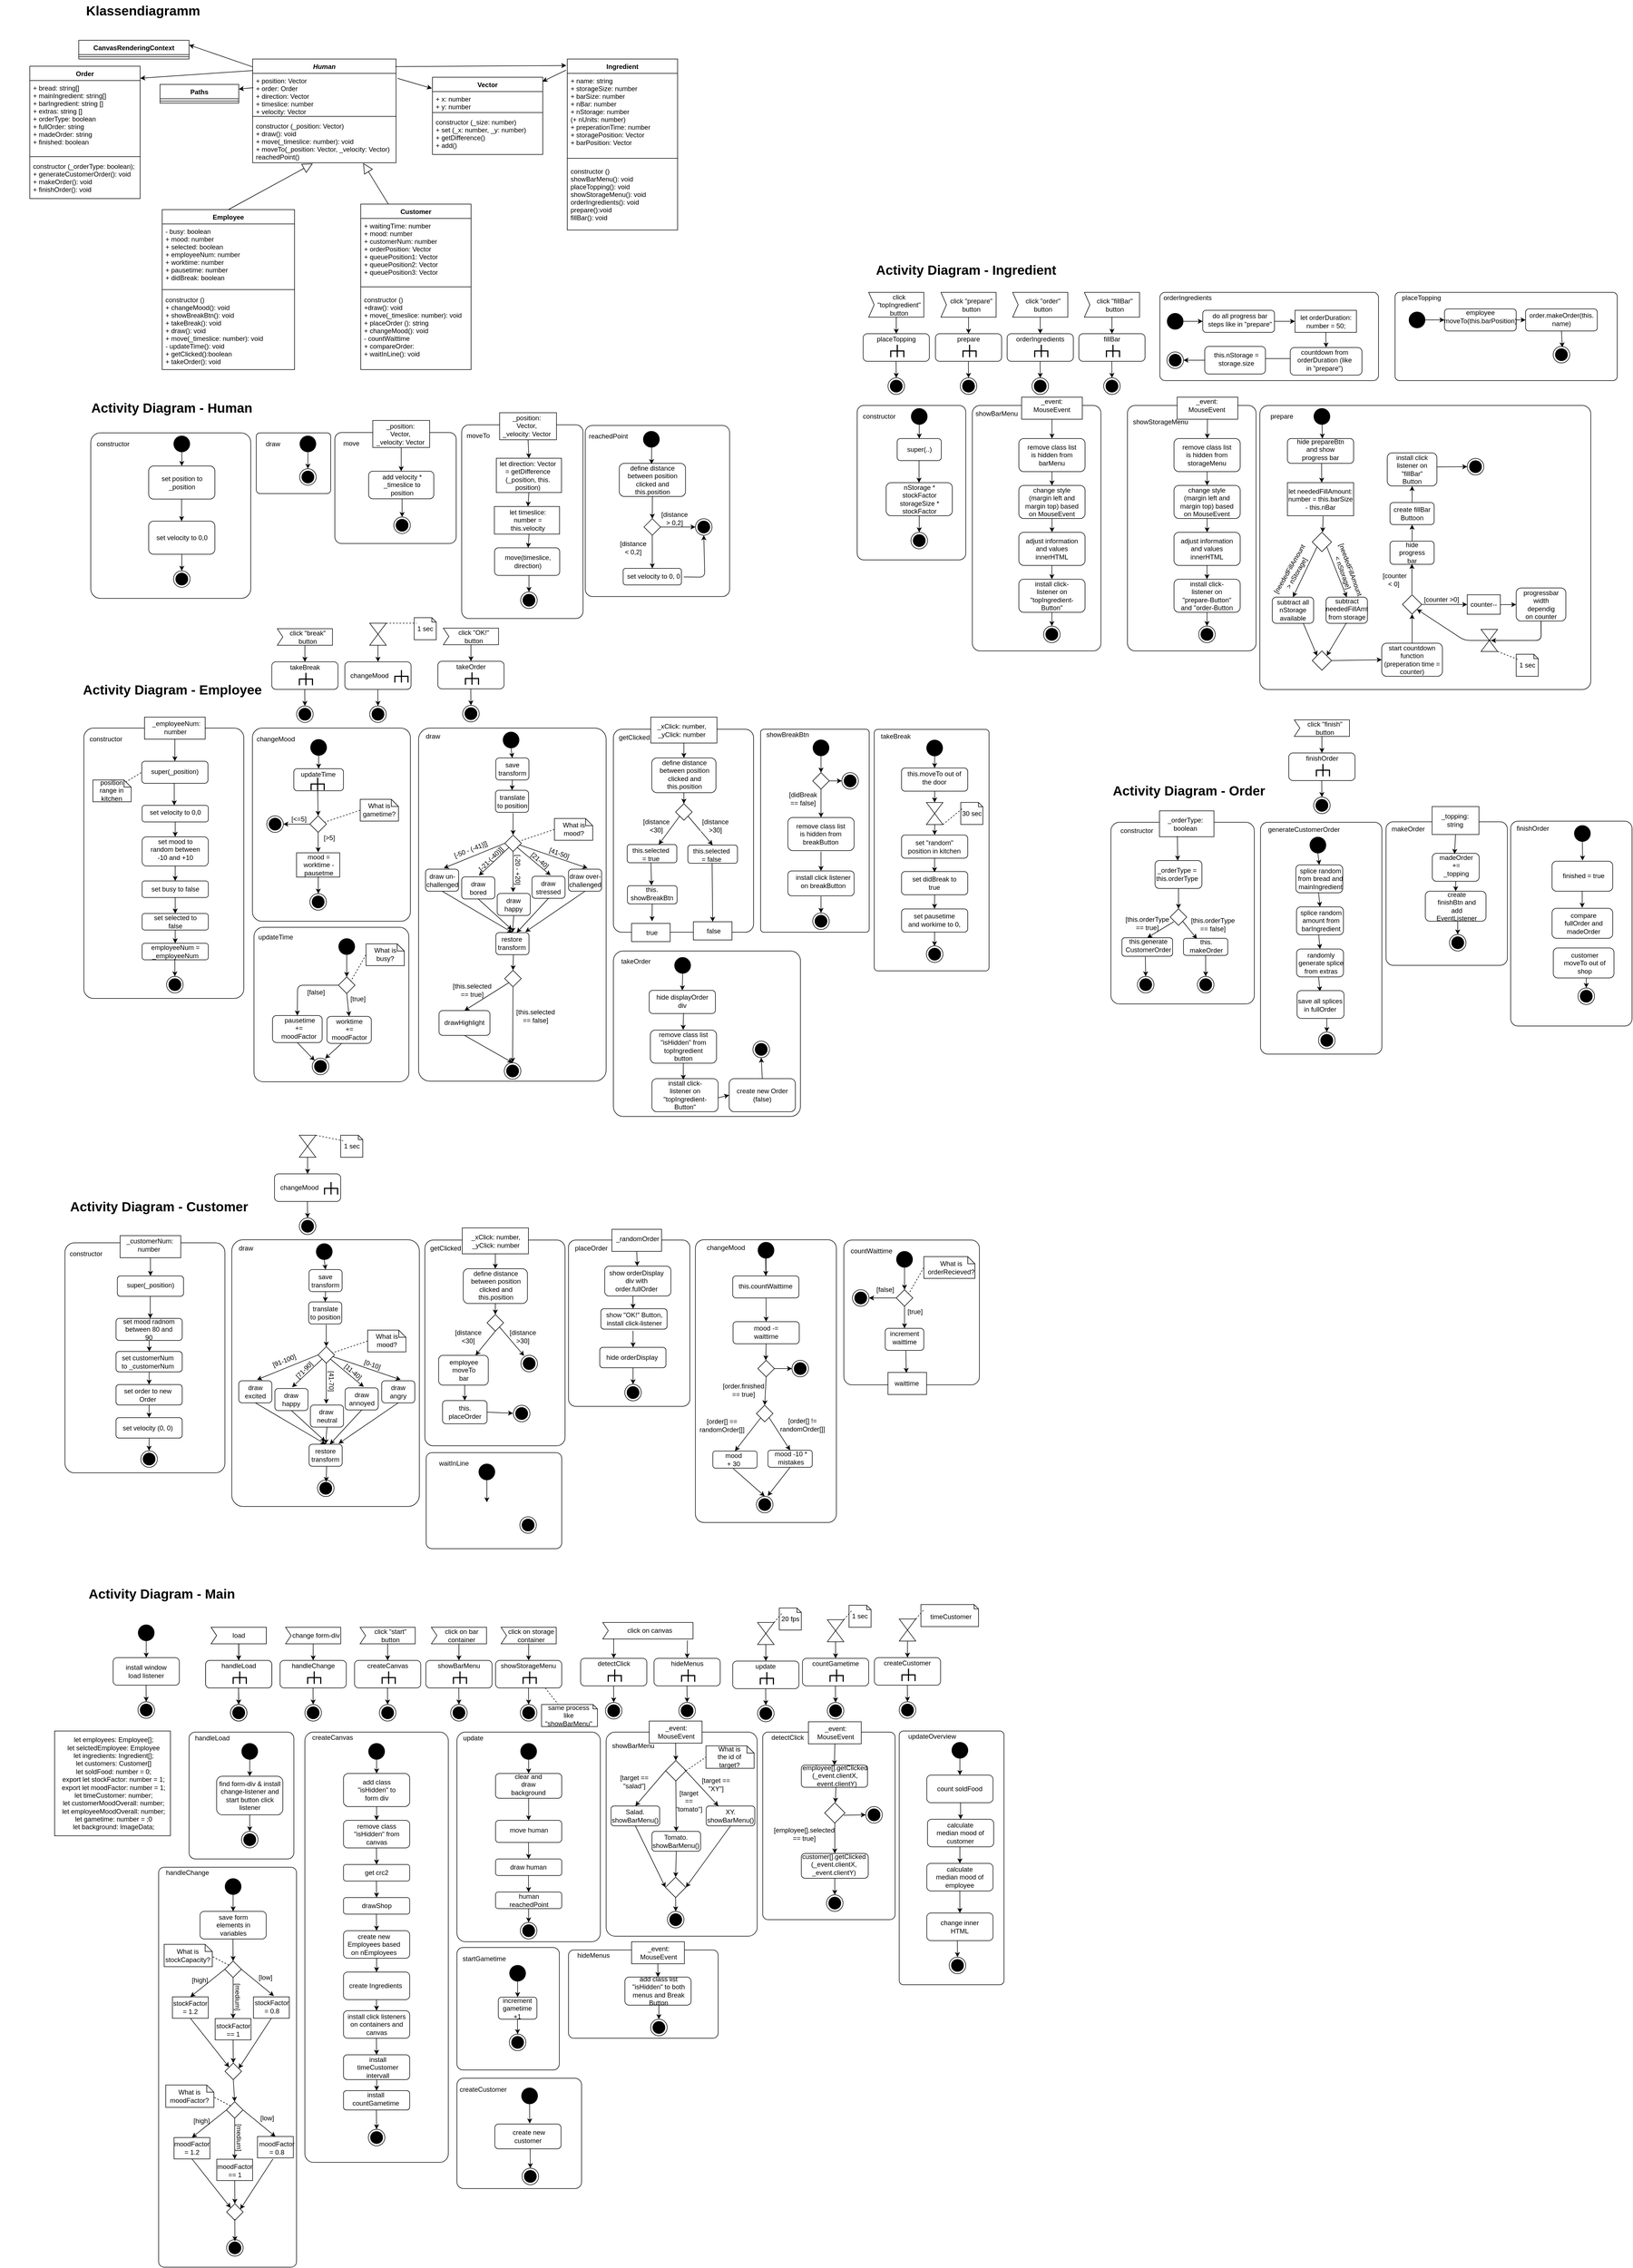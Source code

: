 <mxfile version="14.9.6" type="device" pages="8"><diagram id="sXi7H9621t6duF0LJQ3M" name="Seite-1"><mxGraphModel dx="5324" dy="2035" grid="1" gridSize="10" guides="1" tooltips="1" connect="1" arrows="1" fold="1" page="1" pageScale="1" pageWidth="1169" pageHeight="827" math="0" shadow="0"><root><mxCell id="0"/><mxCell id="1" parent="0"/><mxCell id="RanaD5R9kCwxa9IHPGKo-1" value="Klassendiagramm" style="text;strokeColor=none;fillColor=none;html=1;fontSize=24;fontStyle=1;verticalAlign=middle;align=center;" parent="1" vertex="1"><mxGeometry x="65" y="10" width="100" height="40" as="geometry"/></mxCell><mxCell id="RanaD5R9kCwxa9IHPGKo-2" value="Human" style="swimlane;fontStyle=3;align=center;verticalAlign=top;childLayout=stackLayout;horizontal=1;startSize=26;horizontalStack=0;resizeParent=1;resizeParentMax=0;resizeLast=0;collapsible=1;marginBottom=0;" parent="1" vertex="1"><mxGeometry x="314" y="117" width="260" height="188" as="geometry"/></mxCell><mxCell id="RanaD5R9kCwxa9IHPGKo-3" value="+ position: Vector&#10;+ order: Order&#10;+ direction: Vector&#10;+ timeslice: number&#10;+ velocity: Vector" style="text;strokeColor=none;fillColor=none;align=left;verticalAlign=top;spacingLeft=4;spacingRight=4;overflow=hidden;rotatable=0;points=[[0,0.5],[1,0.5]];portConstraint=eastwest;" parent="RanaD5R9kCwxa9IHPGKo-2" vertex="1"><mxGeometry y="26" width="260" height="74" as="geometry"/></mxCell><mxCell id="RanaD5R9kCwxa9IHPGKo-4" value="" style="line;strokeWidth=1;fillColor=none;align=left;verticalAlign=middle;spacingTop=-1;spacingLeft=3;spacingRight=3;rotatable=0;labelPosition=right;points=[];portConstraint=eastwest;" parent="RanaD5R9kCwxa9IHPGKo-2" vertex="1"><mxGeometry y="100" width="260" height="8" as="geometry"/></mxCell><mxCell id="RanaD5R9kCwxa9IHPGKo-5" value="constructor (_position: Vector)&#10;+ draw(): void&#10;+ move(_timeslice: number): void&#10;+ moveTo(_position: Vector, _velocity: Vector)&#10;reachedPoint()&#10;" style="text;strokeColor=none;fillColor=none;align=left;verticalAlign=top;spacingLeft=4;spacingRight=4;overflow=hidden;rotatable=0;points=[[0,0.5],[1,0.5]];portConstraint=eastwest;" parent="RanaD5R9kCwxa9IHPGKo-2" vertex="1"><mxGeometry y="108" width="260" height="80" as="geometry"/></mxCell><mxCell id="RanaD5R9kCwxa9IHPGKo-6" value="CanvasRenderingContext" style="swimlane;fontStyle=1;align=center;verticalAlign=top;childLayout=stackLayout;horizontal=1;startSize=26;horizontalStack=0;resizeParent=1;resizeParentMax=0;resizeLast=0;collapsible=1;marginBottom=0;" parent="1" vertex="1"><mxGeometry x="-1.25" y="83" width="200" height="34" as="geometry"/></mxCell><mxCell id="RanaD5R9kCwxa9IHPGKo-8" value="" style="line;strokeWidth=1;fillColor=none;align=left;verticalAlign=middle;spacingTop=-1;spacingLeft=3;spacingRight=3;rotatable=0;labelPosition=right;points=[];portConstraint=eastwest;" parent="RanaD5R9kCwxa9IHPGKo-6" vertex="1"><mxGeometry y="26" width="200" height="8" as="geometry"/></mxCell><mxCell id="RanaD5R9kCwxa9IHPGKo-12" value="" style="endArrow=classic;html=1;exitX=0.001;exitY=0.076;exitDx=0;exitDy=0;entryX=1;entryY=0.25;entryDx=0;entryDy=0;exitPerimeter=0;" parent="1" source="RanaD5R9kCwxa9IHPGKo-2" target="RanaD5R9kCwxa9IHPGKo-6" edge="1"><mxGeometry width="50" height="50" relative="1" as="geometry"><mxPoint x="760" y="240" as="sourcePoint"/><mxPoint x="810" y="190" as="targetPoint"/></mxGeometry></mxCell><mxCell id="RanaD5R9kCwxa9IHPGKo-13" value="Vector" style="swimlane;fontStyle=1;align=center;verticalAlign=top;childLayout=stackLayout;horizontal=1;startSize=26;horizontalStack=0;resizeParent=1;resizeParentMax=0;resizeLast=0;collapsible=1;marginBottom=0;" parent="1" vertex="1"><mxGeometry x="640" y="150" width="200" height="140" as="geometry"/></mxCell><mxCell id="RanaD5R9kCwxa9IHPGKo-14" value="+ x: number&#10;+ y: number&#10;" style="text;strokeColor=none;fillColor=none;align=left;verticalAlign=top;spacingLeft=4;spacingRight=4;overflow=hidden;rotatable=0;points=[[0,0.5],[1,0.5]];portConstraint=eastwest;" parent="RanaD5R9kCwxa9IHPGKo-13" vertex="1"><mxGeometry y="26" width="200" height="34" as="geometry"/></mxCell><mxCell id="RanaD5R9kCwxa9IHPGKo-15" value="" style="line;strokeWidth=1;fillColor=none;align=left;verticalAlign=middle;spacingTop=-1;spacingLeft=3;spacingRight=3;rotatable=0;labelPosition=right;points=[];portConstraint=eastwest;" parent="RanaD5R9kCwxa9IHPGKo-13" vertex="1"><mxGeometry y="60" width="200" height="8" as="geometry"/></mxCell><mxCell id="RanaD5R9kCwxa9IHPGKo-16" value="constructor (_size: number)&#10;+ set (_x: number, _y: number)&#10;+ getDifference()&#10;+ add()" style="text;strokeColor=none;fillColor=none;align=left;verticalAlign=top;spacingLeft=4;spacingRight=4;overflow=hidden;rotatable=0;points=[[0,0.5],[1,0.5]];portConstraint=eastwest;" parent="RanaD5R9kCwxa9IHPGKo-13" vertex="1"><mxGeometry y="68" width="200" height="72" as="geometry"/></mxCell><mxCell id="RanaD5R9kCwxa9IHPGKo-17" value="" style="endArrow=classic;html=1;exitX=1.01;exitY=0.186;exitDx=0;exitDy=0;entryX=-0.005;entryY=0.145;entryDx=0;entryDy=0;exitPerimeter=0;entryPerimeter=0;" parent="1" source="RanaD5R9kCwxa9IHPGKo-2" target="RanaD5R9kCwxa9IHPGKo-13" edge="1"><mxGeometry width="50" height="50" relative="1" as="geometry"><mxPoint x="366" y="141.008" as="sourcePoint"/><mxPoint x="280" y="138.5" as="targetPoint"/></mxGeometry></mxCell><mxCell id="RanaD5R9kCwxa9IHPGKo-18" value="Employee" style="swimlane;fontStyle=1;align=center;verticalAlign=top;childLayout=stackLayout;horizontal=1;startSize=26;horizontalStack=0;resizeParent=1;resizeParentMax=0;resizeLast=0;collapsible=1;marginBottom=0;" parent="1" vertex="1"><mxGeometry x="150" y="390" width="240" height="290" as="geometry"/></mxCell><mxCell id="RanaD5R9kCwxa9IHPGKo-19" value="- busy: boolean&#10;+ mood: number&#10;+ selected: boolean&#10;+ employeeNum: number&#10;+ worktime: number&#10;+ pausetime: number&#10;+ didBreak: boolean&#10;" style="text;strokeColor=none;fillColor=none;align=left;verticalAlign=top;spacingLeft=4;spacingRight=4;overflow=hidden;rotatable=0;points=[[0,0.5],[1,0.5]];portConstraint=eastwest;" parent="RanaD5R9kCwxa9IHPGKo-18" vertex="1"><mxGeometry y="26" width="240" height="114" as="geometry"/></mxCell><mxCell id="RanaD5R9kCwxa9IHPGKo-20" value="" style="line;strokeWidth=1;fillColor=none;align=left;verticalAlign=middle;spacingTop=-1;spacingLeft=3;spacingRight=3;rotatable=0;labelPosition=right;points=[];portConstraint=eastwest;" parent="RanaD5R9kCwxa9IHPGKo-18" vertex="1"><mxGeometry y="140" width="240" height="10" as="geometry"/></mxCell><mxCell id="RanaD5R9kCwxa9IHPGKo-21" value="constructor ()&#10;+ changeMood(): void&#10;+ showBreakBtn(): void&#10;+ takeBreak(): void&#10;+ draw(): void&#10;+ move(_timeslice: number): void&#10;- updateTime(): void&#10;+ getClicked():boolean&#10;+ takeOrder(): void" style="text;strokeColor=none;fillColor=none;align=left;verticalAlign=top;spacingLeft=4;spacingRight=4;overflow=hidden;rotatable=0;points=[[0,0.5],[1,0.5]];portConstraint=eastwest;" parent="RanaD5R9kCwxa9IHPGKo-18" vertex="1"><mxGeometry y="150" width="240" height="140" as="geometry"/></mxCell><mxCell id="RanaD5R9kCwxa9IHPGKo-22" value="Customer" style="swimlane;fontStyle=1;align=center;verticalAlign=top;childLayout=stackLayout;horizontal=1;startSize=26;horizontalStack=0;resizeParent=1;resizeParentMax=0;resizeLast=0;collapsible=1;marginBottom=0;" parent="1" vertex="1"><mxGeometry x="510" y="380" width="200" height="300" as="geometry"/></mxCell><mxCell id="RanaD5R9kCwxa9IHPGKo-23" value="+ waitingTime: number&#10;+ mood: number&#10;+ customerNum: number&#10;+ orderPosition: Vector&#10;+ queuePosition1: Vector&#10;+ queuePosition2: Vector&#10;+ queuePosition3: Vector" style="text;strokeColor=none;fillColor=none;align=left;verticalAlign=top;spacingLeft=4;spacingRight=4;overflow=hidden;rotatable=0;points=[[0,0.5],[1,0.5]];portConstraint=eastwest;" parent="RanaD5R9kCwxa9IHPGKo-22" vertex="1"><mxGeometry y="26" width="200" height="114" as="geometry"/></mxCell><mxCell id="RanaD5R9kCwxa9IHPGKo-24" value="" style="line;strokeWidth=1;fillColor=none;align=left;verticalAlign=middle;spacingTop=-1;spacingLeft=3;spacingRight=3;rotatable=0;labelPosition=right;points=[];portConstraint=eastwest;" parent="RanaD5R9kCwxa9IHPGKo-22" vertex="1"><mxGeometry y="140" width="200" height="20" as="geometry"/></mxCell><mxCell id="RanaD5R9kCwxa9IHPGKo-25" value="constructor ()&#10;+draw(): void&#10;+ move(_timeslice: number): void&#10;+ placeOrder (): string&#10;+ changeMood(): void&#10;- countWaittime&#10;+ compareOrder: &#10;+ waitInLine(): void" style="text;strokeColor=none;fillColor=none;align=left;verticalAlign=top;spacingLeft=4;spacingRight=4;overflow=hidden;rotatable=0;points=[[0,0.5],[1,0.5]];portConstraint=eastwest;" parent="RanaD5R9kCwxa9IHPGKo-22" vertex="1"><mxGeometry y="160" width="200" height="140" as="geometry"/></mxCell><mxCell id="RanaD5R9kCwxa9IHPGKo-26" value="" style="endArrow=block;endSize=16;endFill=0;html=1;exitX=0.5;exitY=0;exitDx=0;exitDy=0;entryX=0.419;entryY=1.019;entryDx=0;entryDy=0;entryPerimeter=0;" parent="1" source="RanaD5R9kCwxa9IHPGKo-18" edge="1" target="RanaD5R9kCwxa9IHPGKo-5"><mxGeometry x="0.082" y="3" width="160" relative="1" as="geometry"><mxPoint x="290" y="360" as="sourcePoint"/><mxPoint x="406" y="311" as="targetPoint"/><Array as="points"><mxPoint x="380" y="330"/></Array><mxPoint as="offset"/></mxGeometry></mxCell><mxCell id="RanaD5R9kCwxa9IHPGKo-27" value="" style="endArrow=block;endSize=16;endFill=0;html=1;exitX=0.25;exitY=0;exitDx=0;exitDy=0;entryX=0.771;entryY=1.009;entryDx=0;entryDy=0;entryPerimeter=0;" parent="1" source="RanaD5R9kCwxa9IHPGKo-22" edge="1" target="RanaD5R9kCwxa9IHPGKo-5"><mxGeometry x="0.082" y="3" width="160" relative="1" as="geometry"><mxPoint x="320" y="390" as="sourcePoint"/><mxPoint x="520" y="310" as="targetPoint"/><Array as="points"/><mxPoint as="offset"/></mxGeometry></mxCell><mxCell id="oDpDH8PeUgO924sT5aSu-1" value="Activity Diagram - Human" style="text;strokeColor=none;fillColor=none;html=1;fontSize=24;fontStyle=1;verticalAlign=middle;align=center;" parent="1" vertex="1"><mxGeometry x="117.25" y="730" width="100" height="40" as="geometry"/></mxCell><mxCell id="oDpDH8PeUgO924sT5aSu-2" value="" style="rounded=1;whiteSpace=wrap;html=1;arcSize=6;fillColor=#FFFFFF;" parent="1" vertex="1"><mxGeometry x="20.56" y="794.72" width="290" height="300" as="geometry"/></mxCell><mxCell id="oDpDH8PeUgO924sT5aSu-3" value="constructor" style="text;html=1;strokeColor=none;fillColor=none;align=center;verticalAlign=middle;whiteSpace=wrap;rounded=0;" parent="1" vertex="1"><mxGeometry x="40.56" y="804.72" width="40" height="20" as="geometry"/></mxCell><mxCell id="oDpDH8PeUgO924sT5aSu-6" value="" style="endArrow=classic;html=1;exitX=0.5;exitY=1;exitDx=0;exitDy=0;" parent="1" target="oDpDH8PeUgO924sT5aSu-7" edge="1"><mxGeometry width="50" height="50" relative="1" as="geometry"><mxPoint x="185.56" y="814.72" as="sourcePoint"/><mxPoint x="825.56" y="764.72" as="targetPoint"/></mxGeometry></mxCell><mxCell id="oDpDH8PeUgO924sT5aSu-7" value="" style="rounded=1;whiteSpace=wrap;html=1;" parent="1" vertex="1"><mxGeometry x="125.56" y="854.72" width="120" height="60" as="geometry"/></mxCell><mxCell id="oDpDH8PeUgO924sT5aSu-8" value="set position to _position" style="text;html=1;strokeColor=none;fillColor=none;align=center;verticalAlign=middle;whiteSpace=wrap;rounded=0;" parent="1" vertex="1"><mxGeometry x="135.56" y="874.72" width="100" height="20" as="geometry"/></mxCell><mxCell id="oDpDH8PeUgO924sT5aSu-9" value="" style="endArrow=classic;html=1;exitX=0.5;exitY=1;exitDx=0;exitDy=0;" parent="1" edge="1"><mxGeometry width="50" height="50" relative="1" as="geometry"><mxPoint x="185.22" y="914.72" as="sourcePoint"/><mxPoint x="185.22" y="954.72" as="targetPoint"/></mxGeometry></mxCell><mxCell id="oDpDH8PeUgO924sT5aSu-10" value="" style="rounded=1;whiteSpace=wrap;html=1;" parent="1" vertex="1"><mxGeometry x="125.56" y="954.72" width="120" height="60" as="geometry"/></mxCell><mxCell id="oDpDH8PeUgO924sT5aSu-11" value="set velocity to 0,0" style="text;html=1;strokeColor=none;fillColor=none;align=center;verticalAlign=middle;whiteSpace=wrap;rounded=0;" parent="1" vertex="1"><mxGeometry x="135.56" y="974.72" width="100" height="20" as="geometry"/></mxCell><mxCell id="oDpDH8PeUgO924sT5aSu-12" value="" style="ellipse;html=1;shape=endState;fillColor=#000000;strokeColor=#000000;" parent="1" vertex="1"><mxGeometry x="170.56" y="1044.72" width="30" height="30" as="geometry"/></mxCell><mxCell id="oDpDH8PeUgO924sT5aSu-13" value="" style="endArrow=classic;html=1;exitX=0.5;exitY=1;exitDx=0;exitDy=0;entryX=0.5;entryY=0;entryDx=0;entryDy=0;" parent="1" source="oDpDH8PeUgO924sT5aSu-10" edge="1"><mxGeometry width="50" height="50" relative="1" as="geometry"><mxPoint x="195.22" y="924.72" as="sourcePoint"/><mxPoint x="185.56" y="1044.72" as="targetPoint"/></mxGeometry></mxCell><mxCell id="oDpDH8PeUgO924sT5aSu-29" value="Activity Diagram - Main" style="text;strokeColor=none;fillColor=none;html=1;fontSize=24;fontStyle=1;verticalAlign=middle;align=center;" parent="1" vertex="1"><mxGeometry x="98.75" y="2880" width="100" height="40" as="geometry"/></mxCell><mxCell id="oDpDH8PeUgO924sT5aSu-32" value="" style="ellipse;fillColor=#000000;strokeColor=none;" parent="1" vertex="1"><mxGeometry x="106.1" y="2955" width="30" height="30" as="geometry"/></mxCell><mxCell id="oDpDH8PeUgO924sT5aSu-33" value="" style="endArrow=classic;html=1;exitX=0.5;exitY=1;exitDx=0;exitDy=0;" parent="1" source="oDpDH8PeUgO924sT5aSu-32" target="oDpDH8PeUgO924sT5aSu-34" edge="1"><mxGeometry width="50" height="50" relative="1" as="geometry"><mxPoint x="151.1" y="3065" as="sourcePoint"/><mxPoint x="201.1" y="3015" as="targetPoint"/></mxGeometry></mxCell><mxCell id="oDpDH8PeUgO924sT5aSu-34" value="" style="rounded=1;whiteSpace=wrap;html=1;" parent="1" vertex="1"><mxGeometry x="61.1" y="3015" width="120" height="50" as="geometry"/></mxCell><mxCell id="oDpDH8PeUgO924sT5aSu-35" value="install window load listener" style="text;html=1;strokeColor=none;fillColor=none;align=center;verticalAlign=middle;whiteSpace=wrap;rounded=0;" parent="1" vertex="1"><mxGeometry x="76.1" y="3030" width="90" height="20" as="geometry"/></mxCell><mxCell id="oDpDH8PeUgO924sT5aSu-36" value="" style="endArrow=classic;html=1;exitX=0.5;exitY=1;exitDx=0;exitDy=0;" parent="1" target="oDpDH8PeUgO924sT5aSu-37" edge="1"><mxGeometry width="50" height="50" relative="1" as="geometry"><mxPoint x="120.81" y="3065.0" as="sourcePoint"/><mxPoint x="120.81" y="3095" as="targetPoint"/></mxGeometry></mxCell><mxCell id="oDpDH8PeUgO924sT5aSu-37" value="" style="ellipse;html=1;shape=endState;fillColor=#000000;strokeColor=#000000;" parent="1" vertex="1"><mxGeometry x="106.1" y="3095" width="30" height="30" as="geometry"/></mxCell><mxCell id="oDpDH8PeUgO924sT5aSu-40" value="" style="html=1;shadow=0;dashed=0;align=center;verticalAlign=middle;shape=mxgraph.arrows2.arrow;dy=0;dx=0;notch=10;" parent="1" vertex="1"><mxGeometry x="238.75" y="2960" width="100" height="30" as="geometry"/></mxCell><mxCell id="oDpDH8PeUgO924sT5aSu-41" value="load" style="text;html=1;strokeColor=none;fillColor=none;align=center;verticalAlign=middle;whiteSpace=wrap;rounded=0;" parent="1" vertex="1"><mxGeometry x="243.75" y="2965" width="90" height="20" as="geometry"/></mxCell><mxCell id="oDpDH8PeUgO924sT5aSu-42" value="" style="endArrow=classic;html=1;exitX=0.5;exitY=1;exitDx=0;exitDy=0;" parent="1" edge="1"><mxGeometry width="50" height="50" relative="1" as="geometry"><mxPoint x="288.75" y="2990" as="sourcePoint"/><mxPoint x="288.75" y="3020" as="targetPoint"/></mxGeometry></mxCell><mxCell id="oDpDH8PeUgO924sT5aSu-43" value="" style="rounded=1;whiteSpace=wrap;html=1;" parent="1" vertex="1"><mxGeometry x="228.75" y="3020" width="120" height="50" as="geometry"/></mxCell><mxCell id="oDpDH8PeUgO924sT5aSu-44" value="handleLoad" style="text;html=1;strokeColor=none;fillColor=none;align=center;verticalAlign=middle;whiteSpace=wrap;rounded=0;" parent="1" vertex="1"><mxGeometry x="243.75" y="3020" width="90" height="20" as="geometry"/></mxCell><mxCell id="oDpDH8PeUgO924sT5aSu-45" value="" style="endArrow=classic;html=1;exitX=0.5;exitY=1;exitDx=0;exitDy=0;" parent="1" edge="1"><mxGeometry width="50" height="50" relative="1" as="geometry"><mxPoint x="288.46" y="3070.0" as="sourcePoint"/><mxPoint x="288.75" y="3100" as="targetPoint"/></mxGeometry></mxCell><mxCell id="oDpDH8PeUgO924sT5aSu-46" value="" style="ellipse;html=1;shape=endState;fillColor=#000000;strokeColor=#000000;" parent="1" vertex="1"><mxGeometry x="273.75" y="3100" width="30" height="30" as="geometry"/></mxCell><mxCell id="oDpDH8PeUgO924sT5aSu-48" value="" style="group" parent="1" vertex="1" connectable="0"><mxGeometry x="278.75" y="3040" width="23.75" height="22.5" as="geometry"/></mxCell><mxCell id="oDpDH8PeUgO924sT5aSu-49" value="" style="endArrow=none;html=1;strokeColor=#000000;strokeWidth=2;exitX=1;exitY=0.5;exitDx=0;exitDy=0;exitPerimeter=0;" parent="oDpDH8PeUgO924sT5aSu-48" source="oDpDH8PeUgO924sT5aSu-50" edge="1"><mxGeometry width="50" height="50" relative="1" as="geometry"><mxPoint x="11.995" y="20.005" as="sourcePoint"/><mxPoint x="11.805" y="12.005" as="targetPoint"/><Array as="points"><mxPoint x="11.805" y="12.005"/></Array></mxGeometry></mxCell><mxCell id="oDpDH8PeUgO924sT5aSu-50" value="" style="strokeWidth=2;html=1;shape=mxgraph.flowchart.annotation_2;align=left;labelPosition=right;pointerEvents=1;rotation=90;" parent="oDpDH8PeUgO924sT5aSu-48" vertex="1"><mxGeometry x="0.625" y="-0.625" width="22.5" height="23.75" as="geometry"/></mxCell><mxCell id="oDpDH8PeUgO924sT5aSu-51" value="" style="rounded=1;whiteSpace=wrap;html=1;arcSize=6;" parent="1" vertex="1"><mxGeometry x="198.75" y="3150" width="190" height="230" as="geometry"/></mxCell><mxCell id="oDpDH8PeUgO924sT5aSu-52" value="handleLoad" style="text;html=1;strokeColor=none;fillColor=none;align=center;verticalAlign=middle;whiteSpace=wrap;rounded=0;" parent="1" vertex="1"><mxGeometry x="196.25" y="3151.25" width="90" height="20" as="geometry"/></mxCell><mxCell id="oDpDH8PeUgO924sT5aSu-53" value="" style="ellipse;fillColor=#000000;strokeColor=none;" parent="1" vertex="1"><mxGeometry x="293.75" y="3170" width="30" height="30" as="geometry"/></mxCell><mxCell id="oDpDH8PeUgO924sT5aSu-54" value="" style="endArrow=classic;html=1;exitX=0.5;exitY=1;exitDx=0;exitDy=0;" parent="1" source="oDpDH8PeUgO924sT5aSu-53" target="oDpDH8PeUgO924sT5aSu-55" edge="1"><mxGeometry width="50" height="50" relative="1" as="geometry"><mxPoint x="338.75" y="3280" as="sourcePoint"/><mxPoint x="388.75" y="3230" as="targetPoint"/></mxGeometry></mxCell><mxCell id="oDpDH8PeUgO924sT5aSu-55" value="" style="rounded=1;whiteSpace=wrap;html=1;" parent="1" vertex="1"><mxGeometry x="248.75" y="3230" width="120" height="70" as="geometry"/></mxCell><mxCell id="oDpDH8PeUgO924sT5aSu-56" value="find form-div &amp;amp; install change-listener and start button click listener" style="text;html=1;strokeColor=none;fillColor=none;align=center;verticalAlign=middle;whiteSpace=wrap;rounded=0;" parent="1" vertex="1"><mxGeometry x="248.75" y="3255" width="120" height="20" as="geometry"/></mxCell><mxCell id="oDpDH8PeUgO924sT5aSu-57" value="" style="endArrow=classic;html=1;" parent="1" target="oDpDH8PeUgO924sT5aSu-58" edge="1"><mxGeometry width="50" height="50" relative="1" as="geometry"><mxPoint x="308.75" y="3300.5" as="sourcePoint"/><mxPoint x="308.46" y="3290.5" as="targetPoint"/></mxGeometry></mxCell><mxCell id="oDpDH8PeUgO924sT5aSu-58" value="" style="ellipse;html=1;shape=endState;fillColor=#000000;strokeColor=#000000;" parent="1" vertex="1"><mxGeometry x="293.75" y="3330" width="30" height="30" as="geometry"/></mxCell><mxCell id="oDpDH8PeUgO924sT5aSu-59" value="" style="html=1;shadow=0;dashed=0;align=center;verticalAlign=middle;shape=mxgraph.arrows2.arrow;dy=0;dx=0;notch=10;" parent="1" vertex="1"><mxGeometry x="238.75" y="2960" width="100" height="30" as="geometry"/></mxCell><mxCell id="oDpDH8PeUgO924sT5aSu-60" value="load" style="text;html=1;strokeColor=none;fillColor=none;align=center;verticalAlign=middle;whiteSpace=wrap;rounded=0;" parent="1" vertex="1"><mxGeometry x="243.75" y="2965" width="90" height="20" as="geometry"/></mxCell><mxCell id="oDpDH8PeUgO924sT5aSu-61" value="" style="endArrow=classic;html=1;exitX=0.5;exitY=1;exitDx=0;exitDy=0;" parent="1" edge="1"><mxGeometry width="50" height="50" relative="1" as="geometry"><mxPoint x="288.75" y="2990" as="sourcePoint"/><mxPoint x="288.75" y="3020" as="targetPoint"/></mxGeometry></mxCell><mxCell id="oDpDH8PeUgO924sT5aSu-62" value="" style="rounded=1;whiteSpace=wrap;html=1;" parent="1" vertex="1"><mxGeometry x="228.75" y="3020" width="120" height="50" as="geometry"/></mxCell><mxCell id="oDpDH8PeUgO924sT5aSu-63" value="handleLoad" style="text;html=1;strokeColor=none;fillColor=none;align=center;verticalAlign=middle;whiteSpace=wrap;rounded=0;" parent="1" vertex="1"><mxGeometry x="243.75" y="3020" width="90" height="20" as="geometry"/></mxCell><mxCell id="oDpDH8PeUgO924sT5aSu-64" value="" style="endArrow=classic;html=1;exitX=0.5;exitY=1;exitDx=0;exitDy=0;" parent="1" edge="1"><mxGeometry width="50" height="50" relative="1" as="geometry"><mxPoint x="288.46" y="3070.0" as="sourcePoint"/><mxPoint x="288.75" y="3100" as="targetPoint"/></mxGeometry></mxCell><mxCell id="oDpDH8PeUgO924sT5aSu-65" value="" style="ellipse;html=1;shape=endState;fillColor=#000000;strokeColor=#000000;" parent="1" vertex="1"><mxGeometry x="273.75" y="3100" width="30" height="30" as="geometry"/></mxCell><mxCell id="oDpDH8PeUgO924sT5aSu-66" value="" style="group" parent="1" vertex="1" connectable="0"><mxGeometry x="278.75" y="3040" width="23.75" height="22.5" as="geometry"/></mxCell><mxCell id="oDpDH8PeUgO924sT5aSu-67" value="" style="endArrow=none;html=1;strokeColor=#000000;strokeWidth=2;exitX=1;exitY=0.5;exitDx=0;exitDy=0;exitPerimeter=0;" parent="oDpDH8PeUgO924sT5aSu-66" source="oDpDH8PeUgO924sT5aSu-68" edge="1"><mxGeometry width="50" height="50" relative="1" as="geometry"><mxPoint x="11.995" y="20.005" as="sourcePoint"/><mxPoint x="11.805" y="12.005" as="targetPoint"/><Array as="points"><mxPoint x="11.805" y="12.005"/></Array></mxGeometry></mxCell><mxCell id="oDpDH8PeUgO924sT5aSu-68" value="" style="strokeWidth=2;html=1;shape=mxgraph.flowchart.annotation_2;align=left;labelPosition=right;pointerEvents=1;rotation=90;" parent="oDpDH8PeUgO924sT5aSu-66" vertex="1"><mxGeometry x="0.625" y="-0.625" width="22.5" height="23.75" as="geometry"/></mxCell><mxCell id="oDpDH8PeUgO924sT5aSu-69" value="" style="html=1;shadow=0;dashed=0;align=center;verticalAlign=middle;shape=mxgraph.arrows2.arrow;dy=0;dx=0;notch=10;" parent="1" vertex="1"><mxGeometry x="373.75" y="2960" width="100" height="30" as="geometry"/></mxCell><mxCell id="oDpDH8PeUgO924sT5aSu-70" value="change form-div" style="text;html=1;strokeColor=none;fillColor=none;align=center;verticalAlign=middle;whiteSpace=wrap;rounded=0;" parent="1" vertex="1"><mxGeometry x="383.75" y="2965" width="90" height="20" as="geometry"/></mxCell><mxCell id="oDpDH8PeUgO924sT5aSu-71" value="" style="endArrow=classic;html=1;exitX=0.5;exitY=1;exitDx=0;exitDy=0;" parent="1" edge="1"><mxGeometry width="50" height="50" relative="1" as="geometry"><mxPoint x="423.75" y="2990" as="sourcePoint"/><mxPoint x="423.75" y="3020" as="targetPoint"/></mxGeometry></mxCell><mxCell id="oDpDH8PeUgO924sT5aSu-72" value="" style="rounded=1;whiteSpace=wrap;html=1;" parent="1" vertex="1"><mxGeometry x="363.75" y="3020" width="120" height="50" as="geometry"/></mxCell><mxCell id="oDpDH8PeUgO924sT5aSu-73" value="handleChange" style="text;html=1;strokeColor=none;fillColor=none;align=center;verticalAlign=middle;whiteSpace=wrap;rounded=0;" parent="1" vertex="1"><mxGeometry x="378.75" y="3020" width="90" height="20" as="geometry"/></mxCell><mxCell id="oDpDH8PeUgO924sT5aSu-74" value="" style="endArrow=classic;html=1;exitX=0.5;exitY=1;exitDx=0;exitDy=0;" parent="1" edge="1"><mxGeometry width="50" height="50" relative="1" as="geometry"><mxPoint x="423.46" y="3070.0" as="sourcePoint"/><mxPoint x="423.75" y="3100" as="targetPoint"/></mxGeometry></mxCell><mxCell id="oDpDH8PeUgO924sT5aSu-75" value="" style="ellipse;html=1;shape=endState;fillColor=#000000;strokeColor=#000000;" parent="1" vertex="1"><mxGeometry x="408.75" y="3100" width="30" height="30" as="geometry"/></mxCell><mxCell id="oDpDH8PeUgO924sT5aSu-76" value="" style="group" parent="1" vertex="1" connectable="0"><mxGeometry x="413.75" y="3040" width="23.75" height="22.5" as="geometry"/></mxCell><mxCell id="oDpDH8PeUgO924sT5aSu-77" value="" style="endArrow=none;html=1;strokeColor=#000000;strokeWidth=2;exitX=1;exitY=0.5;exitDx=0;exitDy=0;exitPerimeter=0;" parent="oDpDH8PeUgO924sT5aSu-76" source="oDpDH8PeUgO924sT5aSu-78" edge="1"><mxGeometry width="50" height="50" relative="1" as="geometry"><mxPoint x="11.995" y="20.005" as="sourcePoint"/><mxPoint x="11.805" y="12.005" as="targetPoint"/><Array as="points"><mxPoint x="11.805" y="12.005"/></Array></mxGeometry></mxCell><mxCell id="oDpDH8PeUgO924sT5aSu-78" value="" style="strokeWidth=2;html=1;shape=mxgraph.flowchart.annotation_2;align=left;labelPosition=right;pointerEvents=1;rotation=90;" parent="oDpDH8PeUgO924sT5aSu-76" vertex="1"><mxGeometry x="0.625" y="-0.625" width="22.5" height="23.75" as="geometry"/></mxCell><mxCell id="oDpDH8PeUgO924sT5aSu-79" value="" style="rounded=1;whiteSpace=wrap;html=1;arcSize=4;" parent="1" vertex="1"><mxGeometry x="143.6" y="3395" width="250" height="725" as="geometry"/></mxCell><mxCell id="oDpDH8PeUgO924sT5aSu-80" value="handleChange" style="text;html=1;strokeColor=none;fillColor=none;align=center;verticalAlign=middle;whiteSpace=wrap;rounded=0;" parent="1" vertex="1"><mxGeometry x="150.86" y="3395" width="90" height="20" as="geometry"/></mxCell><mxCell id="oDpDH8PeUgO924sT5aSu-81" value="" style="ellipse;fillColor=#000000;strokeColor=none;" parent="1" vertex="1"><mxGeometry x="263.6" y="3415" width="30" height="30" as="geometry"/></mxCell><mxCell id="oDpDH8PeUgO924sT5aSu-82" value="" style="endArrow=classic;html=1;exitX=0.5;exitY=1;exitDx=0;exitDy=0;" parent="1" source="oDpDH8PeUgO924sT5aSu-81" target="oDpDH8PeUgO924sT5aSu-83" edge="1"><mxGeometry width="50" height="50" relative="1" as="geometry"><mxPoint x="308.6" y="3525" as="sourcePoint"/><mxPoint x="358.6" y="3475" as="targetPoint"/></mxGeometry></mxCell><mxCell id="oDpDH8PeUgO924sT5aSu-83" value="" style="rounded=1;whiteSpace=wrap;html=1;" parent="1" vertex="1"><mxGeometry x="218.6" y="3475" width="120" height="50" as="geometry"/></mxCell><mxCell id="oDpDH8PeUgO924sT5aSu-84" value="save form elements in variables" style="text;html=1;strokeColor=none;fillColor=none;align=center;verticalAlign=middle;whiteSpace=wrap;rounded=0;" parent="1" vertex="1"><mxGeometry x="233.6" y="3490" width="90" height="20" as="geometry"/></mxCell><mxCell id="oDpDH8PeUgO924sT5aSu-85" value="" style="endArrow=classic;html=1;exitX=0.5;exitY=1;exitDx=0;exitDy=0;entryX=0.5;entryY=0;entryDx=0;entryDy=0;" parent="1" edge="1"><mxGeometry width="50" height="50" relative="1" as="geometry"><mxPoint x="278.31" y="3525.0" as="sourcePoint"/><mxPoint x="278.6" y="3565.0" as="targetPoint"/></mxGeometry></mxCell><mxCell id="oDpDH8PeUgO924sT5aSu-86" value="" style="ellipse;html=1;shape=endState;fillColor=#000000;strokeColor=#000000;" parent="1" vertex="1"><mxGeometry x="266.82" y="4070" width="30" height="30" as="geometry"/></mxCell><mxCell id="oDpDH8PeUgO924sT5aSu-87" value="" style="html=1;shadow=0;dashed=0;align=center;verticalAlign=middle;shape=mxgraph.arrows2.arrow;dy=0;dx=0;notch=10;" parent="1" vertex="1"><mxGeometry x="508.75" y="2960" width="100" height="30" as="geometry"/></mxCell><mxCell id="oDpDH8PeUgO924sT5aSu-88" value="click &quot;start&quot; button" style="text;html=1;strokeColor=none;fillColor=none;align=center;verticalAlign=middle;whiteSpace=wrap;rounded=0;" parent="1" vertex="1"><mxGeometry x="518.75" y="2965" width="90" height="20" as="geometry"/></mxCell><mxCell id="oDpDH8PeUgO924sT5aSu-89" value="" style="endArrow=classic;html=1;exitX=0.5;exitY=1;exitDx=0;exitDy=0;" parent="1" edge="1"><mxGeometry width="50" height="50" relative="1" as="geometry"><mxPoint x="558.75" y="2990" as="sourcePoint"/><mxPoint x="558.75" y="3020" as="targetPoint"/></mxGeometry></mxCell><mxCell id="oDpDH8PeUgO924sT5aSu-90" value="" style="rounded=1;whiteSpace=wrap;html=1;" parent="1" vertex="1"><mxGeometry x="498.75" y="3020" width="120" height="50" as="geometry"/></mxCell><mxCell id="oDpDH8PeUgO924sT5aSu-91" value="createCanvas" style="text;html=1;strokeColor=none;fillColor=none;align=center;verticalAlign=middle;whiteSpace=wrap;rounded=0;" parent="1" vertex="1"><mxGeometry x="513.75" y="3020" width="90" height="20" as="geometry"/></mxCell><mxCell id="oDpDH8PeUgO924sT5aSu-92" value="" style="endArrow=classic;html=1;exitX=0.5;exitY=1;exitDx=0;exitDy=0;" parent="1" edge="1"><mxGeometry width="50" height="50" relative="1" as="geometry"><mxPoint x="558.46" y="3070.0" as="sourcePoint"/><mxPoint x="558.75" y="3100" as="targetPoint"/></mxGeometry></mxCell><mxCell id="oDpDH8PeUgO924sT5aSu-93" value="" style="ellipse;html=1;shape=endState;fillColor=#000000;strokeColor=#000000;" parent="1" vertex="1"><mxGeometry x="543.75" y="3100" width="30" height="30" as="geometry"/></mxCell><mxCell id="oDpDH8PeUgO924sT5aSu-94" value="" style="group" parent="1" vertex="1" connectable="0"><mxGeometry x="548.75" y="3040" width="23.75" height="22.5" as="geometry"/></mxCell><mxCell id="oDpDH8PeUgO924sT5aSu-95" value="" style="endArrow=none;html=1;strokeColor=#000000;strokeWidth=2;exitX=1;exitY=0.5;exitDx=0;exitDy=0;exitPerimeter=0;" parent="oDpDH8PeUgO924sT5aSu-94" source="oDpDH8PeUgO924sT5aSu-96" edge="1"><mxGeometry width="50" height="50" relative="1" as="geometry"><mxPoint x="11.995" y="20.005" as="sourcePoint"/><mxPoint x="11.805" y="12.005" as="targetPoint"/><Array as="points"><mxPoint x="11.805" y="12.005"/></Array></mxGeometry></mxCell><mxCell id="oDpDH8PeUgO924sT5aSu-96" value="" style="strokeWidth=2;html=1;shape=mxgraph.flowchart.annotation_2;align=left;labelPosition=right;pointerEvents=1;rotation=90;" parent="oDpDH8PeUgO924sT5aSu-94" vertex="1"><mxGeometry x="0.625" y="-0.625" width="22.5" height="23.75" as="geometry"/></mxCell><mxCell id="oDpDH8PeUgO924sT5aSu-97" value="" style="rounded=1;whiteSpace=wrap;html=1;arcSize=6;" parent="1" vertex="1"><mxGeometry x="408.75" y="3150" width="260" height="780" as="geometry"/></mxCell><mxCell id="oDpDH8PeUgO924sT5aSu-98" value="createCanvas" style="text;html=1;strokeColor=none;fillColor=none;align=center;verticalAlign=middle;whiteSpace=wrap;rounded=0;" parent="1" vertex="1"><mxGeometry x="413.75" y="3150" width="90" height="20" as="geometry"/></mxCell><mxCell id="oDpDH8PeUgO924sT5aSu-99" value="" style="ellipse;fillColor=#000000;strokeColor=none;" parent="1" vertex="1"><mxGeometry x="523.75" y="3170" width="30" height="30" as="geometry"/></mxCell><mxCell id="oDpDH8PeUgO924sT5aSu-100" value="" style="endArrow=classic;html=1;exitX=0.5;exitY=1;exitDx=0;exitDy=0;entryX=0.5;entryY=0;entryDx=0;entryDy=0;" parent="1" source="oDpDH8PeUgO924sT5aSu-99" target="YKogM5XVlWoCiTQ3vZDi-103" edge="1"><mxGeometry width="50" height="50" relative="1" as="geometry"><mxPoint x="568.75" y="3280" as="sourcePoint"/><mxPoint x="618.75" y="3230" as="targetPoint"/></mxGeometry></mxCell><mxCell id="oDpDH8PeUgO924sT5aSu-101" value="" style="rounded=1;whiteSpace=wrap;html=1;" parent="1" vertex="1"><mxGeometry x="478.75" y="3310" width="120" height="50" as="geometry"/></mxCell><mxCell id="oDpDH8PeUgO924sT5aSu-102" value="remove class &quot;isHidden&quot; from canvas" style="text;html=1;strokeColor=none;fillColor=none;align=center;verticalAlign=middle;whiteSpace=wrap;rounded=0;" parent="1" vertex="1"><mxGeometry x="493.75" y="3325" width="90" height="20" as="geometry"/></mxCell><mxCell id="oDpDH8PeUgO924sT5aSu-103" value="" style="endArrow=classic;html=1;exitX=0.5;exitY=1;exitDx=0;exitDy=0;" parent="1" edge="1"><mxGeometry width="50" height="50" relative="1" as="geometry"><mxPoint x="538.46" y="3360.0" as="sourcePoint"/><mxPoint x="538.75" y="3390" as="targetPoint"/></mxGeometry></mxCell><mxCell id="oDpDH8PeUgO924sT5aSu-104" value="" style="rounded=1;whiteSpace=wrap;html=1;" parent="1" vertex="1"><mxGeometry x="478.75" y="3390" width="120" height="30" as="geometry"/></mxCell><mxCell id="oDpDH8PeUgO924sT5aSu-105" value="get crc2" style="text;html=1;strokeColor=none;fillColor=none;align=center;verticalAlign=middle;whiteSpace=wrap;rounded=0;" parent="1" vertex="1"><mxGeometry x="493.75" y="3395" width="90" height="20" as="geometry"/></mxCell><mxCell id="oDpDH8PeUgO924sT5aSu-106" value="" style="rounded=1;whiteSpace=wrap;html=1;" parent="1" vertex="1"><mxGeometry x="478.75" y="3450" width="120" height="30" as="geometry"/></mxCell><mxCell id="oDpDH8PeUgO924sT5aSu-107" value="drawShop" style="text;html=1;strokeColor=none;fillColor=none;align=center;verticalAlign=middle;whiteSpace=wrap;rounded=0;" parent="1" vertex="1"><mxGeometry x="493.75" y="3455" width="90" height="20" as="geometry"/></mxCell><mxCell id="oDpDH8PeUgO924sT5aSu-108" value="" style="endArrow=classic;html=1;exitX=0.5;exitY=1;exitDx=0;exitDy=0;" parent="1" edge="1"><mxGeometry width="50" height="50" relative="1" as="geometry"><mxPoint x="538.41" y="3420.0" as="sourcePoint"/><mxPoint x="538.7" y="3450" as="targetPoint"/></mxGeometry></mxCell><mxCell id="oDpDH8PeUgO924sT5aSu-109" value="" style="rounded=1;whiteSpace=wrap;html=1;" parent="1" vertex="1"><mxGeometry x="478.75" y="3510" width="120" height="50" as="geometry"/></mxCell><mxCell id="oDpDH8PeUgO924sT5aSu-110" value="create new Employees based on nEmployees" style="text;html=1;strokeColor=none;fillColor=none;align=center;verticalAlign=middle;whiteSpace=wrap;rounded=0;" parent="1" vertex="1"><mxGeometry x="478.75" y="3525" width="110" height="20" as="geometry"/></mxCell><mxCell id="oDpDH8PeUgO924sT5aSu-111" value="" style="endArrow=classic;html=1;exitX=0.5;exitY=1;exitDx=0;exitDy=0;" parent="1" edge="1"><mxGeometry width="50" height="50" relative="1" as="geometry"><mxPoint x="538.41" y="3480.0" as="sourcePoint"/><mxPoint x="538.7" y="3510" as="targetPoint"/></mxGeometry></mxCell><mxCell id="oDpDH8PeUgO924sT5aSu-112" value="" style="rounded=1;whiteSpace=wrap;html=1;" parent="1" vertex="1"><mxGeometry x="478.75" y="3655" width="120" height="50" as="geometry"/></mxCell><mxCell id="oDpDH8PeUgO924sT5aSu-113" value="install click listeners on containers and canvas" style="text;html=1;strokeColor=none;fillColor=none;align=center;verticalAlign=middle;whiteSpace=wrap;rounded=0;" parent="1" vertex="1"><mxGeometry x="483.75" y="3670" width="110" height="20" as="geometry"/></mxCell><mxCell id="oDpDH8PeUgO924sT5aSu-114" value="" style="endArrow=classic;html=1;exitX=0.5;exitY=1;exitDx=0;exitDy=0;" parent="1" edge="1"><mxGeometry width="50" height="50" relative="1" as="geometry"><mxPoint x="538.41" y="3625.0" as="sourcePoint"/><mxPoint x="538.7" y="3655" as="targetPoint"/></mxGeometry></mxCell><mxCell id="YKogM5XVlWoCiTQ3vZDi-1" value="Activity Diagram - Employee" style="text;strokeColor=none;fillColor=none;html=1;fontSize=24;fontStyle=1;verticalAlign=middle;align=center;" parent="1" vertex="1"><mxGeometry x="118.0" y="1241" width="100" height="40" as="geometry"/></mxCell><mxCell id="YKogM5XVlWoCiTQ3vZDi-2" value="" style="rounded=1;whiteSpace=wrap;html=1;arcSize=6;fillColor=#FFFFFF;" parent="1" vertex="1"><mxGeometry x="8" y="1330" width="290" height="490" as="geometry"/></mxCell><mxCell id="YKogM5XVlWoCiTQ3vZDi-3" value="constructor" style="text;html=1;strokeColor=none;fillColor=none;align=center;verticalAlign=middle;whiteSpace=wrap;rounded=0;" parent="1" vertex="1"><mxGeometry x="28.0" y="1340" width="40" height="20" as="geometry"/></mxCell><mxCell id="YKogM5XVlWoCiTQ3vZDi-4" value="" style="rounded=0;whiteSpace=wrap;html=1;" parent="1" vertex="1"><mxGeometry x="118" y="1310" width="110" height="40" as="geometry"/></mxCell><mxCell id="YKogM5XVlWoCiTQ3vZDi-5" value="&amp;nbsp;_employeeNum: number" style="text;html=1;strokeColor=none;fillColor=none;align=center;verticalAlign=middle;whiteSpace=wrap;rounded=0;" parent="1" vertex="1"><mxGeometry x="129.41" y="1318.78" width="90" height="20" as="geometry"/></mxCell><mxCell id="YKogM5XVlWoCiTQ3vZDi-6" value="" style="endArrow=classic;html=1;exitX=0.5;exitY=1;exitDx=0;exitDy=0;" parent="1" source="YKogM5XVlWoCiTQ3vZDi-4" target="YKogM5XVlWoCiTQ3vZDi-7" edge="1"><mxGeometry width="50" height="50" relative="1" as="geometry"><mxPoint x="763" y="1350" as="sourcePoint"/><mxPoint x="813" y="1300" as="targetPoint"/></mxGeometry></mxCell><mxCell id="YKogM5XVlWoCiTQ3vZDi-7" value="" style="rounded=1;whiteSpace=wrap;html=1;" parent="1" vertex="1"><mxGeometry x="113" y="1390" width="120" height="40" as="geometry"/></mxCell><mxCell id="YKogM5XVlWoCiTQ3vZDi-8" value="super(_position)" style="text;html=1;strokeColor=none;fillColor=none;align=center;verticalAlign=middle;whiteSpace=wrap;rounded=0;" parent="1" vertex="1"><mxGeometry x="123.0" y="1399" width="100" height="20" as="geometry"/></mxCell><mxCell id="YKogM5XVlWoCiTQ3vZDi-9" value="" style="endArrow=classic;html=1;exitX=0.5;exitY=1;exitDx=0;exitDy=0;" parent="1" edge="1"><mxGeometry width="50" height="50" relative="1" as="geometry"><mxPoint x="171.89" y="1430" as="sourcePoint"/><mxPoint x="171.89" y="1470" as="targetPoint"/></mxGeometry></mxCell><mxCell id="YKogM5XVlWoCiTQ3vZDi-10" value="" style="rounded=1;whiteSpace=wrap;html=1;" parent="1" vertex="1"><mxGeometry x="113.63" y="1470" width="120" height="30" as="geometry"/></mxCell><mxCell id="YKogM5XVlWoCiTQ3vZDi-11" value="set velocity to 0,0" style="text;html=1;strokeColor=none;fillColor=none;align=center;verticalAlign=middle;whiteSpace=wrap;rounded=0;" parent="1" vertex="1"><mxGeometry x="123.63" y="1472.89" width="100" height="20" as="geometry"/></mxCell><mxCell id="YKogM5XVlWoCiTQ3vZDi-12" value="" style="ellipse;html=1;shape=endState;fillColor=#000000;strokeColor=#000000;" parent="1" vertex="1"><mxGeometry x="158" y="1780" width="30" height="30" as="geometry"/></mxCell><mxCell id="YKogM5XVlWoCiTQ3vZDi-13" value="" style="endArrow=classic;html=1;exitX=0.5;exitY=1;exitDx=0;exitDy=0;entryX=0.5;entryY=0;entryDx=0;entryDy=0;" parent="1" edge="1"><mxGeometry width="50" height="50" relative="1" as="geometry"><mxPoint x="173.0" y="1750" as="sourcePoint"/><mxPoint x="173" y="1780" as="targetPoint"/></mxGeometry></mxCell><mxCell id="YKogM5XVlWoCiTQ3vZDi-14" value="" style="rounded=1;whiteSpace=wrap;html=1;arcSize=6;fillColor=#FFFFFF;" parent="1" vertex="1"><mxGeometry x="693.02" y="780.11" width="220" height="351.11" as="geometry"/></mxCell><mxCell id="YKogM5XVlWoCiTQ3vZDi-15" value="moveTo" style="text;html=1;strokeColor=none;fillColor=none;align=center;verticalAlign=middle;whiteSpace=wrap;rounded=0;" parent="1" vertex="1"><mxGeometry x="703.02" y="790.11" width="40" height="20" as="geometry"/></mxCell><mxCell id="YKogM5XVlWoCiTQ3vZDi-21" value="" style="ellipse;html=1;shape=endState;fillColor=#000000;strokeColor=#000000;" parent="1" vertex="1"><mxGeometry x="799.96" y="1083.11" width="30" height="30" as="geometry"/></mxCell><mxCell id="YKogM5XVlWoCiTQ3vZDi-22" value="" style="endArrow=classic;html=1;exitX=0.5;exitY=1;exitDx=0;exitDy=0;entryX=0.5;entryY=0;entryDx=0;entryDy=0;" parent="1" target="YKogM5XVlWoCiTQ3vZDi-21" edge="1"><mxGeometry width="50" height="50" relative="1" as="geometry"><mxPoint x="814.96" y="1053.11" as="sourcePoint"/><mxPoint x="824.62" y="1003.11" as="targetPoint"/></mxGeometry></mxCell><mxCell id="YKogM5XVlWoCiTQ3vZDi-23" value="" style="ellipse;fillColor=#000000;strokeColor=none;" parent="1" vertex="1"><mxGeometry x="170.56" y="799.72" width="30" height="30" as="geometry"/></mxCell><mxCell id="YKogM5XVlWoCiTQ3vZDi-28" value="" style="rounded=1;whiteSpace=wrap;html=1;arcSize=6;fillColor=#FFFFFF;" parent="1" vertex="1"><mxGeometry x="313.63" y="1330" width="286.37" height="350" as="geometry"/></mxCell><mxCell id="YKogM5XVlWoCiTQ3vZDi-29" value="changeMood" style="text;html=1;strokeColor=none;fillColor=none;align=center;verticalAlign=middle;whiteSpace=wrap;rounded=0;" parent="1" vertex="1"><mxGeometry x="335.51" y="1340" width="40" height="20" as="geometry"/></mxCell><mxCell id="YKogM5XVlWoCiTQ3vZDi-32" value="" style="rounded=1;whiteSpace=wrap;html=1;arcSize=3;fillColor=#FFFFFF;" parent="1" vertex="1"><mxGeometry x="1234.9" y="1332" width="196.87" height="368" as="geometry"/></mxCell><mxCell id="YKogM5XVlWoCiTQ3vZDi-33" value="showBreakBtn" style="text;html=1;strokeColor=none;fillColor=none;align=center;verticalAlign=middle;whiteSpace=wrap;rounded=0;" parent="1" vertex="1"><mxGeometry x="1253.51" y="1332" width="60" height="20" as="geometry"/></mxCell><mxCell id="YKogM5XVlWoCiTQ3vZDi-34" value="" style="ellipse;html=1;shape=endState;fillColor=#000000;strokeColor=#000000;" parent="1" vertex="1"><mxGeometry x="1329.4" y="1665.0" width="30" height="30" as="geometry"/></mxCell><mxCell id="YKogM5XVlWoCiTQ3vZDi-35" value="" style="endArrow=classic;html=1;exitX=0.5;exitY=1;exitDx=0;exitDy=0;entryX=0.5;entryY=0;entryDx=0;entryDy=0;" parent="1" target="YKogM5XVlWoCiTQ3vZDi-34" edge="1"><mxGeometry width="50" height="50" relative="1" as="geometry"><mxPoint x="1344.4" y="1635.0" as="sourcePoint"/><mxPoint x="1354.06" y="1585.0" as="targetPoint"/></mxGeometry></mxCell><mxCell id="YKogM5XVlWoCiTQ3vZDi-36" value="Activity Diagram - Customer" style="text;strokeColor=none;fillColor=none;html=1;fontSize=24;fontStyle=1;verticalAlign=middle;align=center;" parent="1" vertex="1"><mxGeometry x="93.78" y="2178" width="100" height="40" as="geometry"/></mxCell><mxCell id="YKogM5XVlWoCiTQ3vZDi-37" value="" style="rounded=1;whiteSpace=wrap;html=1;arcSize=6;" parent="1" vertex="1"><mxGeometry x="-26.25" y="2263" width="290" height="417" as="geometry"/></mxCell><mxCell id="YKogM5XVlWoCiTQ3vZDi-38" value="constructor" style="text;html=1;strokeColor=none;fillColor=none;align=center;verticalAlign=middle;whiteSpace=wrap;rounded=0;" parent="1" vertex="1"><mxGeometry x="-8.25" y="2273" width="40" height="20" as="geometry"/></mxCell><mxCell id="YKogM5XVlWoCiTQ3vZDi-39" value="" style="rounded=0;whiteSpace=wrap;html=1;" parent="1" vertex="1"><mxGeometry x="73.75" y="2250" width="110" height="40" as="geometry"/></mxCell><mxCell id="YKogM5XVlWoCiTQ3vZDi-41" value="" style="endArrow=classic;html=1;exitX=0.5;exitY=1;exitDx=0;exitDy=0;" parent="1" source="YKogM5XVlWoCiTQ3vZDi-39" target="YKogM5XVlWoCiTQ3vZDi-42" edge="1"><mxGeometry width="50" height="50" relative="1" as="geometry"><mxPoint x="428.75" y="2203" as="sourcePoint"/><mxPoint x="478.75" y="2153" as="targetPoint"/></mxGeometry></mxCell><mxCell id="YKogM5XVlWoCiTQ3vZDi-42" value="" style="rounded=1;whiteSpace=wrap;html=1;" parent="1" vertex="1"><mxGeometry x="68.75" y="2323" width="120" height="37" as="geometry"/></mxCell><mxCell id="YKogM5XVlWoCiTQ3vZDi-43" value="super(_position)" style="text;html=1;strokeColor=none;fillColor=none;align=center;verticalAlign=middle;whiteSpace=wrap;rounded=0;" parent="1" vertex="1"><mxGeometry x="78.75" y="2330" width="100" height="20" as="geometry"/></mxCell><mxCell id="YKogM5XVlWoCiTQ3vZDi-44" value="" style="endArrow=classic;html=1;exitX=0.5;exitY=1;exitDx=0;exitDy=0;" parent="1" edge="1"><mxGeometry width="50" height="50" relative="1" as="geometry"><mxPoint x="128.41" y="2360" as="sourcePoint"/><mxPoint x="128.41" y="2400" as="targetPoint"/></mxGeometry></mxCell><mxCell id="YKogM5XVlWoCiTQ3vZDi-45" value="" style="rounded=1;whiteSpace=wrap;html=1;" parent="1" vertex="1"><mxGeometry x="66.33" y="2400" width="120" height="40" as="geometry"/></mxCell><mxCell id="YKogM5XVlWoCiTQ3vZDi-46" value="set mood radnom between 80 and 90" style="text;html=1;strokeColor=none;fillColor=none;align=center;verticalAlign=middle;whiteSpace=wrap;rounded=0;" parent="1" vertex="1"><mxGeometry x="76.33" y="2410" width="100" height="20" as="geometry"/></mxCell><mxCell id="YKogM5XVlWoCiTQ3vZDi-47" value="" style="ellipse;html=1;shape=endState;fillColor=#000000;strokeColor=#000000;" parent="1" vertex="1"><mxGeometry x="111.33" y="2640" width="30" height="30" as="geometry"/></mxCell><mxCell id="YKogM5XVlWoCiTQ3vZDi-48" value="" style="endArrow=classic;html=1;exitX=0.5;exitY=1;exitDx=0;exitDy=0;" parent="1" source="YKogM5XVlWoCiTQ3vZDi-45" edge="1"><mxGeometry width="50" height="50" relative="1" as="geometry"><mxPoint x="-151.59" y="2313" as="sourcePoint"/><mxPoint x="126.75" y="2460" as="targetPoint"/></mxGeometry></mxCell><mxCell id="YKogM5XVlWoCiTQ3vZDi-57" value="" style="rounded=1;whiteSpace=wrap;html=1;arcSize=6;" parent="1" vertex="1"><mxGeometry x="1116.69" y="2257.5" width="255.62" height="512.5" as="geometry"/></mxCell><mxCell id="YKogM5XVlWoCiTQ3vZDi-58" value="changeMood" style="text;html=1;strokeColor=none;fillColor=none;align=center;verticalAlign=middle;whiteSpace=wrap;rounded=0;" parent="1" vertex="1"><mxGeometry x="1151.75" y="2261.5" width="40" height="20" as="geometry"/></mxCell><mxCell id="YKogM5XVlWoCiTQ3vZDi-59" value="" style="ellipse;html=1;shape=endState;fillColor=#000000;strokeColor=#000000;" parent="1" vertex="1"><mxGeometry x="1227.35" y="2722.5" width="30" height="30" as="geometry"/></mxCell><mxCell id="YKogM5XVlWoCiTQ3vZDi-60" value="" style="endArrow=classic;html=1;exitX=0.462;exitY=1.029;exitDx=0;exitDy=0;entryX=0.5;entryY=0;entryDx=0;entryDy=0;exitPerimeter=0;" parent="1" target="YKogM5XVlWoCiTQ3vZDi-59" edge="1" source="KY6p4hND7Z3eAShzWB2H-277"><mxGeometry width="50" height="50" relative="1" as="geometry"><mxPoint x="1242.35" y="2692.5" as="sourcePoint"/><mxPoint x="1252.01" y="2642.5" as="targetPoint"/></mxGeometry></mxCell><mxCell id="YKogM5XVlWoCiTQ3vZDi-61" value="" style="rounded=1;whiteSpace=wrap;html=1;arcSize=6;" parent="1" vertex="1"><mxGeometry x="886.65" y="2258" width="220" height="301.5" as="geometry"/></mxCell><mxCell id="YKogM5XVlWoCiTQ3vZDi-62" value="placeOrder" style="text;html=1;strokeColor=none;fillColor=none;align=center;verticalAlign=middle;whiteSpace=wrap;rounded=0;" parent="1" vertex="1"><mxGeometry x="897.71" y="2262.5" width="60" height="20" as="geometry"/></mxCell><mxCell id="YKogM5XVlWoCiTQ3vZDi-63" value="" style="ellipse;html=1;shape=endState;fillColor=#000000;strokeColor=#000000;" parent="1" vertex="1"><mxGeometry x="988.65" y="2519.5" width="30" height="30" as="geometry"/></mxCell><mxCell id="YKogM5XVlWoCiTQ3vZDi-64" value="" style="endArrow=classic;html=1;exitX=0.5;exitY=1;exitDx=0;exitDy=0;entryX=0.5;entryY=0;entryDx=0;entryDy=0;" parent="1" target="YKogM5XVlWoCiTQ3vZDi-63" edge="1"><mxGeometry width="50" height="50" relative="1" as="geometry"><mxPoint x="1003.65" y="2489.5" as="sourcePoint"/><mxPoint x="1013.31" y="2439.5" as="targetPoint"/></mxGeometry></mxCell><mxCell id="YKogM5XVlWoCiTQ3vZDi-65" value="" style="endArrow=classic;html=1;exitX=0.5;exitY=1;exitDx=0;exitDy=0;entryX=0.5;entryY=0;entryDx=0;entryDy=0;" parent="1" source="YKogM5XVlWoCiTQ3vZDi-10" target="YKogM5XVlWoCiTQ3vZDi-66" edge="1"><mxGeometry width="50" height="50" relative="1" as="geometry"><mxPoint x="173.29" y="1550" as="sourcePoint"/><mxPoint x="173" y="1600" as="targetPoint"/></mxGeometry></mxCell><mxCell id="YKogM5XVlWoCiTQ3vZDi-66" value="" style="rounded=1;whiteSpace=wrap;html=1;" parent="1" vertex="1"><mxGeometry x="113.63" y="1527" width="120" height="53" as="geometry"/></mxCell><mxCell id="YKogM5XVlWoCiTQ3vZDi-67" value="set mood to random between -10 and +10" style="text;html=1;strokeColor=none;fillColor=none;align=center;verticalAlign=middle;whiteSpace=wrap;rounded=0;" parent="1" vertex="1"><mxGeometry x="123.63" y="1540" width="100" height="20" as="geometry"/></mxCell><mxCell id="YKogM5XVlWoCiTQ3vZDi-84" value="" style="rounded=0;whiteSpace=wrap;html=1;" parent="1" vertex="1"><mxGeometry x="-45.0" y="3148" width="210" height="190" as="geometry"/></mxCell><mxCell id="YKogM5XVlWoCiTQ3vZDi-85" value="let employees: Employee[];&lt;br&gt;let selctedEmployee: Employee&lt;br&gt;let ingredients: Ingredient[];&lt;br&gt;let customers: Customer[]&lt;br&gt;let soldFood: number = 0;&lt;br&gt;export let stockFactor: number = 1;&lt;br&gt;export let moodFactor: number = 1;&lt;br&gt;let timeCustomer: number;&lt;br&gt;let customerMoodOverall: number;&lt;br&gt;let employeeMoodOverall: number;&lt;br&gt;let gametime: number = ;0&lt;br&gt;let background: ImageData;" style="text;html=1;strokeColor=none;fillColor=none;align=center;verticalAlign=middle;whiteSpace=wrap;rounded=0;" parent="1" vertex="1"><mxGeometry x="-143.18" y="3225" width="410" height="35" as="geometry"/></mxCell><mxCell id="YKogM5XVlWoCiTQ3vZDi-86" value="" style="rounded=1;whiteSpace=wrap;html=1;arcSize=4;" parent="1" vertex="1"><mxGeometry x="1486.21" y="3148" width="190" height="460" as="geometry"/></mxCell><mxCell id="YKogM5XVlWoCiTQ3vZDi-87" value="updateOverview" style="text;html=1;strokeColor=none;fillColor=none;align=center;verticalAlign=middle;whiteSpace=wrap;rounded=0;" parent="1" vertex="1"><mxGeometry x="1501.21" y="3148" width="90" height="20" as="geometry"/></mxCell><mxCell id="YKogM5XVlWoCiTQ3vZDi-88" value="" style="ellipse;fillColor=#000000;strokeColor=none;" parent="1" vertex="1"><mxGeometry x="1581.21" y="3168" width="30" height="30" as="geometry"/></mxCell><mxCell id="YKogM5XVlWoCiTQ3vZDi-89" value="" style="endArrow=classic;html=1;exitX=0.5;exitY=1;exitDx=0;exitDy=0;" parent="1" source="YKogM5XVlWoCiTQ3vZDi-88" target="YKogM5XVlWoCiTQ3vZDi-90" edge="1"><mxGeometry width="50" height="50" relative="1" as="geometry"><mxPoint x="1626.21" y="3278" as="sourcePoint"/><mxPoint x="1676.21" y="3228" as="targetPoint"/></mxGeometry></mxCell><mxCell id="YKogM5XVlWoCiTQ3vZDi-90" value="" style="rounded=1;whiteSpace=wrap;html=1;" parent="1" vertex="1"><mxGeometry x="1536.21" y="3228" width="120" height="50" as="geometry"/></mxCell><mxCell id="YKogM5XVlWoCiTQ3vZDi-91" value="count soldFood" style="text;html=1;strokeColor=none;fillColor=none;align=center;verticalAlign=middle;whiteSpace=wrap;rounded=0;" parent="1" vertex="1"><mxGeometry x="1551.21" y="3243" width="90" height="20" as="geometry"/></mxCell><mxCell id="YKogM5XVlWoCiTQ3vZDi-92" value="" style="endArrow=classic;html=1;exitX=0.5;exitY=1;exitDx=0;exitDy=0;" parent="1" target="YKogM5XVlWoCiTQ3vZDi-93" edge="1"><mxGeometry width="50" height="50" relative="1" as="geometry"><mxPoint x="1591.55" y="3528" as="sourcePoint"/><mxPoint x="1591.55" y="3558" as="targetPoint"/></mxGeometry></mxCell><mxCell id="YKogM5XVlWoCiTQ3vZDi-93" value="" style="ellipse;html=1;shape=endState;fillColor=#000000;strokeColor=#000000;" parent="1" vertex="1"><mxGeometry x="1576.84" y="3558" width="30" height="30" as="geometry"/></mxCell><mxCell id="YKogM5XVlWoCiTQ3vZDi-94" value="" style="endArrow=classic;html=1;exitX=0.5;exitY=1;exitDx=0;exitDy=0;" parent="1" target="YKogM5XVlWoCiTQ3vZDi-95" edge="1"><mxGeometry width="50" height="50" relative="1" as="geometry"><mxPoint x="1597.47" y="3278.0" as="sourcePoint"/><mxPoint x="1677.47" y="3308" as="targetPoint"/></mxGeometry></mxCell><mxCell id="YKogM5XVlWoCiTQ3vZDi-95" value="" style="rounded=1;whiteSpace=wrap;html=1;" parent="1" vertex="1"><mxGeometry x="1537.47" y="3308" width="120" height="50" as="geometry"/></mxCell><mxCell id="YKogM5XVlWoCiTQ3vZDi-96" value="calculate median mood of customer" style="text;html=1;strokeColor=none;fillColor=none;align=center;verticalAlign=middle;whiteSpace=wrap;rounded=0;" parent="1" vertex="1"><mxGeometry x="1552.47" y="3323" width="90" height="20" as="geometry"/></mxCell><mxCell id="YKogM5XVlWoCiTQ3vZDi-97" value="" style="endArrow=classic;html=1;exitX=0.5;exitY=1;exitDx=0;exitDy=0;" parent="1" target="YKogM5XVlWoCiTQ3vZDi-98" edge="1"><mxGeometry width="50" height="50" relative="1" as="geometry"><mxPoint x="1596.21" y="3358.0" as="sourcePoint"/><mxPoint x="1676.21" y="3388" as="targetPoint"/></mxGeometry></mxCell><mxCell id="YKogM5XVlWoCiTQ3vZDi-98" value="" style="rounded=1;whiteSpace=wrap;html=1;" parent="1" vertex="1"><mxGeometry x="1536.21" y="3388" width="120" height="50" as="geometry"/></mxCell><mxCell id="YKogM5XVlWoCiTQ3vZDi-99" value="calculate median mood of employee" style="text;html=1;strokeColor=none;fillColor=none;align=center;verticalAlign=middle;whiteSpace=wrap;rounded=0;" parent="1" vertex="1"><mxGeometry x="1551.21" y="3403" width="90" height="20" as="geometry"/></mxCell><mxCell id="YKogM5XVlWoCiTQ3vZDi-100" value="" style="rounded=1;whiteSpace=wrap;html=1;" parent="1" vertex="1"><mxGeometry x="1536.21" y="3478" width="120" height="50" as="geometry"/></mxCell><mxCell id="YKogM5XVlWoCiTQ3vZDi-101" value="change inner HTML" style="text;html=1;strokeColor=none;fillColor=none;align=center;verticalAlign=middle;whiteSpace=wrap;rounded=0;" parent="1" vertex="1"><mxGeometry x="1551.21" y="3493" width="90" height="20" as="geometry"/></mxCell><mxCell id="YKogM5XVlWoCiTQ3vZDi-102" value="" style="endArrow=classic;html=1;exitX=0.5;exitY=1;exitDx=0;exitDy=0;entryX=0.5;entryY=0;entryDx=0;entryDy=0;" parent="1" target="YKogM5XVlWoCiTQ3vZDi-100" edge="1"><mxGeometry width="50" height="50" relative="1" as="geometry"><mxPoint x="1596.07" y="3438" as="sourcePoint"/><mxPoint x="1596.267" y="3468.0" as="targetPoint"/></mxGeometry></mxCell><mxCell id="YKogM5XVlWoCiTQ3vZDi-103" value="" style="rounded=1;whiteSpace=wrap;html=1;" parent="1" vertex="1"><mxGeometry x="478.75" y="3225" width="120" height="60" as="geometry"/></mxCell><mxCell id="YKogM5XVlWoCiTQ3vZDi-104" value="add class &quot;isHidden&quot; to form div" style="text;html=1;strokeColor=none;fillColor=none;align=center;verticalAlign=middle;whiteSpace=wrap;rounded=0;" parent="1" vertex="1"><mxGeometry x="493.75" y="3245" width="90" height="20" as="geometry"/></mxCell><mxCell id="YKogM5XVlWoCiTQ3vZDi-106" value="" style="endArrow=classic;html=1;exitX=0.5;exitY=1;exitDx=0;exitDy=0;entryX=0.5;entryY=0;entryDx=0;entryDy=0;" parent="1" source="YKogM5XVlWoCiTQ3vZDi-103" target="oDpDH8PeUgO924sT5aSu-101" edge="1"><mxGeometry width="50" height="50" relative="1" as="geometry"><mxPoint x="548.75" y="3210.0" as="sourcePoint"/><mxPoint x="548.75" y="3235.0" as="targetPoint"/></mxGeometry></mxCell><mxCell id="3U1lrDU1ZiFglpsABoT4-1" value="" style="shape=collate;whiteSpace=wrap;html=1;" parent="1" vertex="1"><mxGeometry x="1229.38" y="2951.25" width="30" height="40" as="geometry"/></mxCell><mxCell id="3U1lrDU1ZiFglpsABoT4-2" value="" style="endArrow=classic;html=1;exitX=0.5;exitY=1;exitDx=0;exitDy=0;" parent="1" edge="1"><mxGeometry width="50" height="50" relative="1" as="geometry"><mxPoint x="1244.38" y="2991.25" as="sourcePoint"/><mxPoint x="1244.38" y="3021.25" as="targetPoint"/></mxGeometry></mxCell><mxCell id="3U1lrDU1ZiFglpsABoT4-3" value="" style="rounded=1;whiteSpace=wrap;html=1;" parent="1" vertex="1"><mxGeometry x="1184.38" y="3021.25" width="120" height="50" as="geometry"/></mxCell><mxCell id="3U1lrDU1ZiFglpsABoT4-4" value="update" style="text;html=1;strokeColor=none;fillColor=none;align=center;verticalAlign=middle;whiteSpace=wrap;rounded=0;" parent="1" vertex="1"><mxGeometry x="1199.38" y="3021.25" width="90" height="20" as="geometry"/></mxCell><mxCell id="3U1lrDU1ZiFglpsABoT4-5" value="" style="endArrow=classic;html=1;exitX=0.5;exitY=1;exitDx=0;exitDy=0;" parent="1" edge="1"><mxGeometry width="50" height="50" relative="1" as="geometry"><mxPoint x="1244.09" y="3071.25" as="sourcePoint"/><mxPoint x="1244.38" y="3101.25" as="targetPoint"/></mxGeometry></mxCell><mxCell id="3U1lrDU1ZiFglpsABoT4-6" value="" style="ellipse;html=1;shape=endState;fillColor=#000000;strokeColor=#000000;" parent="1" vertex="1"><mxGeometry x="1229.38" y="3101.25" width="30" height="30" as="geometry"/></mxCell><mxCell id="3U1lrDU1ZiFglpsABoT4-7" value="" style="group" parent="1" vertex="1" connectable="0"><mxGeometry x="1234.38" y="3041.25" width="23.75" height="22.5" as="geometry"/></mxCell><mxCell id="3U1lrDU1ZiFglpsABoT4-8" value="" style="endArrow=none;html=1;strokeColor=#000000;strokeWidth=2;exitX=1;exitY=0.5;exitDx=0;exitDy=0;exitPerimeter=0;" parent="3U1lrDU1ZiFglpsABoT4-7" source="3U1lrDU1ZiFglpsABoT4-9" edge="1"><mxGeometry width="50" height="50" relative="1" as="geometry"><mxPoint x="11.995" y="20.005" as="sourcePoint"/><mxPoint x="11.805" y="12.005" as="targetPoint"/><Array as="points"><mxPoint x="11.805" y="12.005"/></Array></mxGeometry></mxCell><mxCell id="3U1lrDU1ZiFglpsABoT4-9" value="" style="strokeWidth=2;html=1;shape=mxgraph.flowchart.annotation_2;align=left;labelPosition=right;pointerEvents=1;rotation=90;" parent="3U1lrDU1ZiFglpsABoT4-7" vertex="1"><mxGeometry x="0.625" y="-0.625" width="22.5" height="23.75" as="geometry"/></mxCell><mxCell id="3U1lrDU1ZiFglpsABoT4-10" value="" style="shape=note;whiteSpace=wrap;html=1;backgroundOutline=1;darkOpacity=0.05;size=8;" parent="1" vertex="1"><mxGeometry x="1268.75" y="2925" width="40" height="40" as="geometry"/></mxCell><mxCell id="3U1lrDU1ZiFglpsABoT4-11" value="20 fps" style="text;html=1;strokeColor=none;fillColor=none;align=center;verticalAlign=middle;whiteSpace=wrap;rounded=0;" parent="1" vertex="1"><mxGeometry x="1268.75" y="2935" width="40" height="20" as="geometry"/></mxCell><mxCell id="3U1lrDU1ZiFglpsABoT4-12" value="" style="endArrow=none;dashed=1;html=1;exitX=1;exitY=0;exitDx=0;exitDy=0;entryX=0.109;entryY=0.25;entryDx=0;entryDy=0;entryPerimeter=0;" parent="1" source="3U1lrDU1ZiFglpsABoT4-1" target="3U1lrDU1ZiFglpsABoT4-10" edge="1"><mxGeometry width="50" height="50" relative="1" as="geometry"><mxPoint x="1318.75" y="3021.25" as="sourcePoint"/><mxPoint x="1368.75" y="2971.25" as="targetPoint"/></mxGeometry></mxCell><mxCell id="3U1lrDU1ZiFglpsABoT4-13" value="" style="rounded=1;whiteSpace=wrap;html=1;arcSize=6;" parent="1" vertex="1"><mxGeometry x="684.38" y="3150" width="260" height="380" as="geometry"/></mxCell><mxCell id="3U1lrDU1ZiFglpsABoT4-14" value="update" style="text;html=1;strokeColor=none;fillColor=none;align=center;verticalAlign=middle;whiteSpace=wrap;rounded=0;" parent="1" vertex="1"><mxGeometry x="668.75" y="3151.25" width="90" height="20" as="geometry"/></mxCell><mxCell id="3U1lrDU1ZiFglpsABoT4-15" value="" style="ellipse;fillColor=#000000;strokeColor=none;" parent="1" vertex="1"><mxGeometry x="799.38" y="3170" width="30" height="30" as="geometry"/></mxCell><mxCell id="3U1lrDU1ZiFglpsABoT4-16" value="" style="endArrow=classic;html=1;exitX=0.5;exitY=1;exitDx=0;exitDy=0;entryX=0.5;entryY=0;entryDx=0;entryDy=0;" parent="1" source="3U1lrDU1ZiFglpsABoT4-15" target="3U1lrDU1ZiFglpsABoT4-31" edge="1"><mxGeometry width="50" height="50" relative="1" as="geometry"><mxPoint x="844.38" y="3280" as="sourcePoint"/><mxPoint x="894.38" y="3230" as="targetPoint"/></mxGeometry></mxCell><mxCell id="3U1lrDU1ZiFglpsABoT4-17" value="" style="rounded=1;whiteSpace=wrap;html=1;" parent="1" vertex="1"><mxGeometry x="754.38" y="3310" width="120" height="40" as="geometry"/></mxCell><mxCell id="3U1lrDU1ZiFglpsABoT4-19" value="" style="endArrow=classic;html=1;exitX=0.5;exitY=1;exitDx=0;exitDy=0;" parent="1" edge="1"><mxGeometry width="50" height="50" relative="1" as="geometry"><mxPoint x="814.09" y="3350.0" as="sourcePoint"/><mxPoint x="814.38" y="3380.0" as="targetPoint"/></mxGeometry></mxCell><mxCell id="3U1lrDU1ZiFglpsABoT4-20" value="" style="rounded=1;whiteSpace=wrap;html=1;" parent="1" vertex="1"><mxGeometry x="754.38" y="3380" width="120" height="30" as="geometry"/></mxCell><mxCell id="3U1lrDU1ZiFglpsABoT4-22" value="" style="rounded=1;whiteSpace=wrap;html=1;" parent="1" vertex="1"><mxGeometry x="754.38" y="3440" width="120" height="30" as="geometry"/></mxCell><mxCell id="3U1lrDU1ZiFglpsABoT4-24" value="" style="endArrow=classic;html=1;exitX=0.5;exitY=1;exitDx=0;exitDy=0;" parent="1" edge="1"><mxGeometry width="50" height="50" relative="1" as="geometry"><mxPoint x="814.04" y="3410.0" as="sourcePoint"/><mxPoint x="814.33" y="3440.0" as="targetPoint"/></mxGeometry></mxCell><mxCell id="3U1lrDU1ZiFglpsABoT4-31" value="" style="rounded=1;whiteSpace=wrap;html=1;" parent="1" vertex="1"><mxGeometry x="754.38" y="3225" width="120" height="45" as="geometry"/></mxCell><mxCell id="3U1lrDU1ZiFglpsABoT4-33" value="" style="endArrow=classic;html=1;exitX=0.5;exitY=1;exitDx=0;exitDy=0;entryX=0.5;entryY=0;entryDx=0;entryDy=0;" parent="1" source="3U1lrDU1ZiFglpsABoT4-31" target="3U1lrDU1ZiFglpsABoT4-17" edge="1"><mxGeometry width="50" height="50" relative="1" as="geometry"><mxPoint x="824.38" y="3210.0" as="sourcePoint"/><mxPoint x="824.38" y="3235.0" as="targetPoint"/></mxGeometry></mxCell><mxCell id="3U1lrDU1ZiFglpsABoT4-34" value="" style="ellipse;fillColor=#000000;strokeColor=none;" parent="1" vertex="1"><mxGeometry x="418.63" y="1350" width="30" height="30" as="geometry"/></mxCell><mxCell id="3U1lrDU1ZiFglpsABoT4-35" value="" style="rhombus;whiteSpace=wrap;html=1;" parent="1" vertex="1"><mxGeometry x="417.78" y="1489" width="30" height="30" as="geometry"/></mxCell><mxCell id="3U1lrDU1ZiFglpsABoT4-36" value="" style="endArrow=classic;html=1;exitX=0.5;exitY=1;exitDx=0;exitDy=0;entryX=0.5;entryY=0;entryDx=0;entryDy=0;" parent="1" target="KY6p4hND7Z3eAShzWB2H-398" edge="1"><mxGeometry width="50" height="50" relative="1" as="geometry"><mxPoint x="433.63" y="1380" as="sourcePoint"/><mxPoint x="533.63" y="1290" as="targetPoint"/></mxGeometry></mxCell><mxCell id="3U1lrDU1ZiFglpsABoT4-58" value="" style="rounded=1;whiteSpace=wrap;html=1;arcSize=6;fillColor=#FFFFFF;" parent="1" vertex="1"><mxGeometry x="316.44" y="1691" width="280.76" height="280" as="geometry"/></mxCell><mxCell id="3U1lrDU1ZiFglpsABoT4-59" value="updateTime" style="text;html=1;strokeColor=none;fillColor=none;align=center;verticalAlign=middle;whiteSpace=wrap;rounded=0;" parent="1" vertex="1"><mxGeometry x="325.51" y="1698.64" width="60" height="20" as="geometry"/></mxCell><mxCell id="3U1lrDU1ZiFglpsABoT4-61" value="" style="endArrow=classic;html=1;exitX=0.5;exitY=1;exitDx=0;exitDy=0;entryX=0.779;entryY=0.025;entryDx=0;entryDy=0;entryPerimeter=0;" parent="1" target="KY6p4hND7Z3eAShzWB2H-396" edge="1"><mxGeometry width="50" height="50" relative="1" as="geometry"><mxPoint x="486.26" y="1891.5" as="sourcePoint"/><mxPoint x="486.88" y="1955.8" as="targetPoint"/></mxGeometry></mxCell><mxCell id="3U1lrDU1ZiFglpsABoT4-62" value="" style="ellipse;fillColor=#000000;strokeColor=none;" parent="1" vertex="1"><mxGeometry x="469.58" y="1711" width="30" height="30" as="geometry"/></mxCell><mxCell id="3U1lrDU1ZiFglpsABoT4-63" value="" style="rhombus;whiteSpace=wrap;html=1;" parent="1" vertex="1"><mxGeometry x="469.58" y="1781" width="30" height="30" as="geometry"/></mxCell><mxCell id="3U1lrDU1ZiFglpsABoT4-64" value="" style="endArrow=classic;html=1;exitX=0.5;exitY=1;exitDx=0;exitDy=0;entryX=0.5;entryY=0;entryDx=0;entryDy=0;" parent="1" source="3U1lrDU1ZiFglpsABoT4-62" target="3U1lrDU1ZiFglpsABoT4-63" edge="1"><mxGeometry width="50" height="50" relative="1" as="geometry"><mxPoint x="534.58" y="1701" as="sourcePoint"/><mxPoint x="584.58" y="1651" as="targetPoint"/></mxGeometry></mxCell><mxCell id="3U1lrDU1ZiFglpsABoT4-66" value="" style="shape=note;whiteSpace=wrap;html=1;backgroundOutline=1;darkOpacity=0.05;size=13;" parent="1" vertex="1"><mxGeometry x="519.58" y="1721" width="69.37" height="39.5" as="geometry"/></mxCell><mxCell id="3U1lrDU1ZiFglpsABoT4-67" value="What is busy?" style="text;html=1;strokeColor=none;fillColor=none;align=center;verticalAlign=middle;whiteSpace=wrap;rounded=0;" parent="1" vertex="1"><mxGeometry x="531.92" y="1730" width="44.68" height="20" as="geometry"/></mxCell><mxCell id="3U1lrDU1ZiFglpsABoT4-68" value="" style="endArrow=none;dashed=1;html=1;exitX=0;exitY=0.5;exitDx=0;exitDy=0;exitPerimeter=0;entryX=1;entryY=0;entryDx=0;entryDy=0;" parent="1" source="3U1lrDU1ZiFglpsABoT4-66" target="3U1lrDU1ZiFglpsABoT4-63" edge="1"><mxGeometry width="50" height="50" relative="1" as="geometry"><mxPoint x="357.73" y="1860" as="sourcePoint"/><mxPoint x="454.582" y="1801.222" as="targetPoint"/></mxGeometry></mxCell><mxCell id="3U1lrDU1ZiFglpsABoT4-70" value="" style="rounded=1;whiteSpace=wrap;html=1;" parent="1" vertex="1"><mxGeometry x="448.75" y="1852.47" width="80.42" height="49" as="geometry"/></mxCell><mxCell id="3U1lrDU1ZiFglpsABoT4-71" value="[true]" style="text;html=1;strokeColor=none;fillColor=none;align=center;verticalAlign=middle;whiteSpace=wrap;rounded=0;" parent="1" vertex="1"><mxGeometry x="484.58" y="1811" width="40" height="20" as="geometry"/></mxCell><mxCell id="3U1lrDU1ZiFglpsABoT4-72" value="" style="endArrow=classic;html=1;exitX=0.5;exitY=1;exitDx=0;exitDy=0;entryX=0.5;entryY=0;entryDx=0;entryDy=0;" parent="1" source="3U1lrDU1ZiFglpsABoT4-63" target="3U1lrDU1ZiFglpsABoT4-70" edge="1"><mxGeometry width="50" height="50" relative="1" as="geometry"><mxPoint x="404.58" y="1971" as="sourcePoint"/><mxPoint x="454.58" y="1921" as="targetPoint"/></mxGeometry></mxCell><mxCell id="3U1lrDU1ZiFglpsABoT4-74" value="" style="endArrow=classic;html=1;exitX=0;exitY=0.5;exitDx=0;exitDy=0;entryX=0.5;entryY=0;entryDx=0;entryDy=0;" parent="1" source="3U1lrDU1ZiFglpsABoT4-63" target="KY6p4hND7Z3eAShzWB2H-393" edge="1"><mxGeometry width="50" height="50" relative="1" as="geometry"><mxPoint x="404.58" y="1971" as="sourcePoint"/><mxPoint x="394.71" y="1796" as="targetPoint"/><Array as="points"><mxPoint x="395.44" y="1796"/></Array></mxGeometry></mxCell><mxCell id="3U1lrDU1ZiFglpsABoT4-77" value="[false]" style="text;html=1;strokeColor=none;fillColor=none;align=center;verticalAlign=middle;whiteSpace=wrap;rounded=0;" parent="1" vertex="1"><mxGeometry x="408.75" y="1798.97" width="40" height="20" as="geometry"/></mxCell><mxCell id="si32ynAaMI5iYu03B_08-1" value="" style="endArrow=classic;html=1;exitX=0;exitY=0.5;exitDx=0;exitDy=0;" parent="1" source="3U1lrDU1ZiFglpsABoT4-35" target="si32ynAaMI5iYu03B_08-41" edge="1"><mxGeometry width="50" height="50" relative="1" as="geometry"><mxPoint x="542.78" y="1619" as="sourcePoint"/><mxPoint x="592.78" y="1569" as="targetPoint"/></mxGeometry></mxCell><mxCell id="si32ynAaMI5iYu03B_08-2" value="" style="endArrow=classic;html=1;exitX=0.5;exitY=1;exitDx=0;exitDy=0;" parent="1" source="3U1lrDU1ZiFglpsABoT4-35" edge="1"><mxGeometry width="50" height="50" relative="1" as="geometry"><mxPoint x="447.78" y="1624.5" as="sourcePoint"/><mxPoint x="432.78" y="1555" as="targetPoint"/></mxGeometry></mxCell><mxCell id="si32ynAaMI5iYu03B_08-4" value="" style="shape=note;whiteSpace=wrap;html=1;backgroundOutline=1;darkOpacity=0.05;size=13;" parent="1" vertex="1"><mxGeometry x="509.04" y="1459" width="69.37" height="39.5" as="geometry"/></mxCell><mxCell id="si32ynAaMI5iYu03B_08-5" value="What is gametime?" style="text;html=1;strokeColor=none;fillColor=none;align=center;verticalAlign=middle;whiteSpace=wrap;rounded=0;" parent="1" vertex="1"><mxGeometry x="517.09" y="1468" width="53.28" height="20" as="geometry"/></mxCell><mxCell id="si32ynAaMI5iYu03B_08-6" value="" style="endArrow=none;dashed=1;html=1;exitX=0;exitY=0.5;exitDx=0;exitDy=0;exitPerimeter=0;" parent="1" source="si32ynAaMI5iYu03B_08-4" edge="1"><mxGeometry width="50" height="50" relative="1" as="geometry"><mxPoint x="348.41" y="1559" as="sourcePoint"/><mxPoint x="445.262" y="1500.222" as="targetPoint"/></mxGeometry></mxCell><mxCell id="si32ynAaMI5iYu03B_08-9" value="" style="rounded=1;whiteSpace=wrap;html=1;" parent="1" vertex="1"><mxGeometry x="478.75" y="3735" width="120" height="45" as="geometry"/></mxCell><mxCell id="si32ynAaMI5iYu03B_08-10" value="install timeCustomer intervall" style="text;html=1;strokeColor=none;fillColor=none;align=center;verticalAlign=middle;whiteSpace=wrap;rounded=0;" parent="1" vertex="1"><mxGeometry x="485.63" y="3747.5" width="110" height="20" as="geometry"/></mxCell><mxCell id="si32ynAaMI5iYu03B_08-11" value="" style="endArrow=classic;html=1;exitX=0.5;exitY=1;exitDx=0;exitDy=0;" parent="1" edge="1"><mxGeometry width="50" height="50" relative="1" as="geometry"><mxPoint x="538.41" y="3705.0" as="sourcePoint"/><mxPoint x="538.7" y="3735" as="targetPoint"/></mxGeometry></mxCell><mxCell id="si32ynAaMI5iYu03B_08-15" value="" style="rounded=1;whiteSpace=wrap;html=1;arcSize=6;" parent="1" vertex="1"><mxGeometry x="684.38" y="3540.5" width="185.62" height="222" as="geometry"/></mxCell><mxCell id="si32ynAaMI5iYu03B_08-16" value="startGametime" style="text;html=1;strokeColor=none;fillColor=none;align=center;verticalAlign=middle;whiteSpace=wrap;rounded=0;" parent="1" vertex="1"><mxGeometry x="704.38" y="3550.5" width="60" height="20" as="geometry"/></mxCell><mxCell id="si32ynAaMI5iYu03B_08-17" value="" style="endArrow=classic;html=1;entryX=0.5;entryY=0;entryDx=0;entryDy=0;" parent="1" target="si32ynAaMI5iYu03B_08-39" edge="1"><mxGeometry width="50" height="50" relative="1" as="geometry"><mxPoint x="794" y="3662.5" as="sourcePoint"/><mxPoint x="780.63" y="3798.3" as="targetPoint"/></mxGeometry></mxCell><mxCell id="si32ynAaMI5iYu03B_08-18" value="" style="ellipse;fillColor=#000000;strokeColor=none;" parent="1" vertex="1"><mxGeometry x="779.38" y="3572.2" width="30" height="30" as="geometry"/></mxCell><mxCell id="si32ynAaMI5iYu03B_08-20" value="" style="endArrow=classic;html=1;exitX=0.5;exitY=1;exitDx=0;exitDy=0;entryX=0.5;entryY=0;entryDx=0;entryDy=0;" parent="1" source="si32ynAaMI5iYu03B_08-18" edge="1"><mxGeometry width="50" height="50" relative="1" as="geometry"><mxPoint x="844.38" y="3550.5" as="sourcePoint"/><mxPoint x="794.38" y="3630.5" as="targetPoint"/></mxGeometry></mxCell><mxCell id="si32ynAaMI5iYu03B_08-24" value="" style="rounded=1;whiteSpace=wrap;html=1;" parent="1" vertex="1"><mxGeometry x="759.38" y="3630.5" width="70" height="40" as="geometry"/></mxCell><mxCell id="si32ynAaMI5iYu03B_08-29" value="increment gametime +1" style="text;html=1;strokeColor=none;fillColor=none;align=center;verticalAlign=middle;whiteSpace=wrap;rounded=0;" parent="1" vertex="1"><mxGeometry x="774.38" y="3640.5" width="40" height="20" as="geometry"/></mxCell><mxCell id="si32ynAaMI5iYu03B_08-39" value="" style="ellipse;html=1;shape=endState;fillColor=#000000;strokeColor=#000000;" parent="1" vertex="1"><mxGeometry x="779.38" y="3697.5" width="30" height="30" as="geometry"/></mxCell><mxCell id="si32ynAaMI5iYu03B_08-41" value="" style="ellipse;html=1;shape=endState;fillColor=#000000;strokeColor=#000000;" parent="1" vertex="1"><mxGeometry x="339.66" y="1489" width="30" height="30" as="geometry"/></mxCell><mxCell id="si32ynAaMI5iYu03B_08-42" value="[&amp;lt;=5]" style="text;html=1;strokeColor=none;fillColor=none;align=center;verticalAlign=middle;whiteSpace=wrap;rounded=0;" parent="1" vertex="1"><mxGeometry x="377.78" y="1485" width="40" height="20" as="geometry"/></mxCell><mxCell id="si32ynAaMI5iYu03B_08-43" value="[&amp;gt;5]" style="text;html=1;strokeColor=none;fillColor=none;align=center;verticalAlign=middle;whiteSpace=wrap;rounded=0;" parent="1" vertex="1"><mxGeometry x="432.78" y="1519" width="40" height="20" as="geometry"/></mxCell><mxCell id="si32ynAaMI5iYu03B_08-56" value="" style="rounded=1;whiteSpace=wrap;html=1;arcSize=0;" parent="1" vertex="1"><mxGeometry x="393.6" y="1556" width="78.36" height="44" as="geometry"/></mxCell><mxCell id="si32ynAaMI5iYu03B_08-58" value="" style="endArrow=classic;html=1;exitX=0.5;exitY=1;exitDx=0;exitDy=0;entryX=0.5;entryY=0;entryDx=0;entryDy=0;" parent="1" edge="1"><mxGeometry width="50" height="50" relative="1" as="geometry"><mxPoint x="433.01" y="1599" as="sourcePoint"/><mxPoint x="433.01" y="1630" as="targetPoint"/></mxGeometry></mxCell><mxCell id="qvHsqwi-jwVQfo1QIUzh-1" value="Ingredient" style="swimlane;fontStyle=1;align=center;verticalAlign=top;childLayout=stackLayout;horizontal=1;startSize=26;horizontalStack=0;resizeParent=1;resizeParentMax=0;resizeLast=0;collapsible=1;marginBottom=0;" parent="1" vertex="1"><mxGeometry x="884.44" y="117" width="200" height="310" as="geometry"/></mxCell><mxCell id="qvHsqwi-jwVQfo1QIUzh-2" value="+ name: string&#10;+ storageSize: number&#10;+ barSize: number&#10;+ nBar: number&#10;+ nStorage: number&#10;(+ nUnits: number)&#10;+ preperationTime: number&#10;+ storagePosition: Vector&#10;+ barPosition: Vector" style="text;strokeColor=none;fillColor=none;align=left;verticalAlign=top;spacingLeft=4;spacingRight=4;overflow=hidden;rotatable=0;points=[[0,0.5],[1,0.5]];portConstraint=eastwest;" parent="qvHsqwi-jwVQfo1QIUzh-1" vertex="1"><mxGeometry y="26" width="200" height="144" as="geometry"/></mxCell><mxCell id="qvHsqwi-jwVQfo1QIUzh-3" value="" style="line;strokeWidth=1;fillColor=none;align=left;verticalAlign=middle;spacingTop=-1;spacingLeft=3;spacingRight=3;rotatable=0;labelPosition=right;points=[];portConstraint=eastwest;" parent="qvHsqwi-jwVQfo1QIUzh-1" vertex="1"><mxGeometry y="170" width="200" height="20" as="geometry"/></mxCell><mxCell id="qvHsqwi-jwVQfo1QIUzh-4" value="constructor ()&#10;showBarMenu(): void&#10;placeTopping(): void&#10;showStorageMenu(): void&#10;orderIngredients(): void&#10;prepare():void&#10;fillBar(): void" style="text;strokeColor=none;fillColor=none;align=left;verticalAlign=top;spacingLeft=4;spacingRight=4;overflow=hidden;rotatable=0;points=[[0,0.5],[1,0.5]];portConstraint=eastwest;" parent="qvHsqwi-jwVQfo1QIUzh-1" vertex="1"><mxGeometry y="190" width="200" height="120" as="geometry"/></mxCell><mxCell id="qvHsqwi-jwVQfo1QIUzh-5" value="" style="endArrow=classic;html=1;exitX=0.995;exitY=0.073;exitDx=0;exitDy=0;exitPerimeter=0;entryX=-0.009;entryY=0.038;entryDx=0;entryDy=0;entryPerimeter=0;" parent="1" source="RanaD5R9kCwxa9IHPGKo-2" target="qvHsqwi-jwVQfo1QIUzh-1" edge="1"><mxGeometry width="50" height="50" relative="1" as="geometry"><mxPoint x="568.63" y="131.882" as="sourcePoint"/><mxPoint x="880" y="134" as="targetPoint"/></mxGeometry></mxCell><mxCell id="qvHsqwi-jwVQfo1QIUzh-32" value="" style="rhombus;whiteSpace=wrap;html=1;" parent="1" vertex="1"><mxGeometry x="263.6" y="3565" width="30" height="30" as="geometry"/></mxCell><mxCell id="qvHsqwi-jwVQfo1QIUzh-33" value="" style="endArrow=classic;html=1;exitX=0;exitY=0.5;exitDx=0;exitDy=0;entryX=0.5;entryY=0;entryDx=0;entryDy=0;" parent="1" source="qvHsqwi-jwVQfo1QIUzh-32" target="qvHsqwi-jwVQfo1QIUzh-45" edge="1"><mxGeometry width="50" height="50" relative="1" as="geometry"><mxPoint x="232.77" y="3595.0" as="sourcePoint"/><mxPoint x="233.06" y="3635.0" as="targetPoint"/></mxGeometry></mxCell><mxCell id="qvHsqwi-jwVQfo1QIUzh-34" value="" style="endArrow=classic;html=1;exitX=0.5;exitY=1;exitDx=0;exitDy=0;entryX=0.5;entryY=0;entryDx=0;entryDy=0;" parent="1" source="qvHsqwi-jwVQfo1QIUzh-32" target="qvHsqwi-jwVQfo1QIUzh-42" edge="1"><mxGeometry width="50" height="50" relative="1" as="geometry"><mxPoint x="273.6" y="3590.0" as="sourcePoint"/><mxPoint x="278.6" y="3633" as="targetPoint"/></mxGeometry></mxCell><mxCell id="qvHsqwi-jwVQfo1QIUzh-35" value="" style="endArrow=classic;html=1;exitX=1;exitY=0.5;exitDx=0;exitDy=0;entryX=0.571;entryY=-0.04;entryDx=0;entryDy=0;entryPerimeter=0;" parent="1" source="qvHsqwi-jwVQfo1QIUzh-32" target="qvHsqwi-jwVQfo1QIUzh-41" edge="1"><mxGeometry width="50" height="50" relative="1" as="geometry"><mxPoint x="298.6" y="3589" as="sourcePoint"/><mxPoint x="344.6" y="3624.99" as="targetPoint"/></mxGeometry></mxCell><mxCell id="qvHsqwi-jwVQfo1QIUzh-36" value="" style="shape=note;whiteSpace=wrap;html=1;backgroundOutline=1;darkOpacity=0.05;size=13;" parent="1" vertex="1"><mxGeometry x="153.6" y="3534.7" width="87.26" height="40.6" as="geometry"/></mxCell><mxCell id="qvHsqwi-jwVQfo1QIUzh-37" value="What is stockCapacity?" style="text;html=1;strokeColor=none;fillColor=none;align=center;verticalAlign=middle;whiteSpace=wrap;rounded=0;" parent="1" vertex="1"><mxGeometry x="173.92" y="3545.0" width="44.68" height="20" as="geometry"/></mxCell><mxCell id="qvHsqwi-jwVQfo1QIUzh-38" value="" style="endArrow=none;dashed=1;html=1;exitX=0;exitY=0;exitDx=0;exitDy=0;entryX=0.993;entryY=0.539;entryDx=0;entryDy=0;entryPerimeter=0;" parent="1" source="qvHsqwi-jwVQfo1QIUzh-32" target="qvHsqwi-jwVQfo1QIUzh-36" edge="1"><mxGeometry width="50" height="50" relative="1" as="geometry"><mxPoint x="3.64" y="3583.6" as="sourcePoint"/><mxPoint x="148.6" y="3515" as="targetPoint"/></mxGeometry></mxCell><mxCell id="qvHsqwi-jwVQfo1QIUzh-39" value="[high]" style="text;html=1;strokeColor=none;fillColor=none;align=center;verticalAlign=middle;whiteSpace=wrap;rounded=0;" parent="1" vertex="1"><mxGeometry x="196.18" y="3590.0" width="44.68" height="20" as="geometry"/></mxCell><mxCell id="qvHsqwi-jwVQfo1QIUzh-40" value="[low]" style="text;html=1;strokeColor=none;fillColor=none;align=center;verticalAlign=middle;whiteSpace=wrap;rounded=0;" parent="1" vertex="1"><mxGeometry x="315.48" y="3585.0" width="44.68" height="20" as="geometry"/></mxCell><mxCell id="qvHsqwi-jwVQfo1QIUzh-41" value="" style="rounded=1;whiteSpace=wrap;html=1;arcSize=0;" parent="1" vertex="1"><mxGeometry x="315.48" y="3630" width="65" height="38.75" as="geometry"/></mxCell><mxCell id="qvHsqwi-jwVQfo1QIUzh-42" value="" style="rounded=1;whiteSpace=wrap;html=1;arcSize=0;" parent="1" vertex="1"><mxGeometry x="246.1" y="3669.25" width="65" height="38.75" as="geometry"/></mxCell><mxCell id="qvHsqwi-jwVQfo1QIUzh-44" value="[medium]" style="text;html=1;strokeColor=none;fillColor=none;align=center;verticalAlign=middle;whiteSpace=wrap;rounded=0;rotation=90;" parent="1" vertex="1"><mxGeometry x="263.92" y="3620.0" width="44.68" height="20" as="geometry"/></mxCell><mxCell id="qvHsqwi-jwVQfo1QIUzh-45" value="" style="rounded=1;whiteSpace=wrap;html=1;arcSize=0;" parent="1" vertex="1"><mxGeometry x="168.6" y="3630" width="65" height="38.75" as="geometry"/></mxCell><mxCell id="qvHsqwi-jwVQfo1QIUzh-46" value="stockFactor = 1.2" style="text;html=1;strokeColor=none;fillColor=none;align=center;verticalAlign=middle;whiteSpace=wrap;rounded=0;" parent="1" vertex="1"><mxGeometry x="181.1" y="3639.38" width="40" height="20" as="geometry"/></mxCell><mxCell id="qvHsqwi-jwVQfo1QIUzh-47" value="stockFactor == 1" style="text;html=1;strokeColor=none;fillColor=none;align=center;verticalAlign=middle;whiteSpace=wrap;rounded=0;" parent="1" vertex="1"><mxGeometry x="258.6" y="3680" width="40" height="20" as="geometry"/></mxCell><mxCell id="qvHsqwi-jwVQfo1QIUzh-48" value="stockFactor = 0.8" style="text;html=1;strokeColor=none;fillColor=none;align=center;verticalAlign=middle;whiteSpace=wrap;rounded=0;" parent="1" vertex="1"><mxGeometry x="328.6" y="3638" width="40" height="20" as="geometry"/></mxCell><mxCell id="qvHsqwi-jwVQfo1QIUzh-49" value="" style="rhombus;whiteSpace=wrap;html=1;" parent="1" vertex="1"><mxGeometry x="263.92" y="3750" width="30" height="30" as="geometry"/></mxCell><mxCell id="qvHsqwi-jwVQfo1QIUzh-50" value="" style="endArrow=classic;html=1;exitX=0.5;exitY=1;exitDx=0;exitDy=0;entryX=0;entryY=0;entryDx=0;entryDy=0;" parent="1" source="qvHsqwi-jwVQfo1QIUzh-45" target="qvHsqwi-jwVQfo1QIUzh-49" edge="1"><mxGeometry width="50" height="50" relative="1" as="geometry"><mxPoint x="273.6" y="3590" as="sourcePoint"/><mxPoint x="211.1" y="3640" as="targetPoint"/></mxGeometry></mxCell><mxCell id="qvHsqwi-jwVQfo1QIUzh-51" value="" style="endArrow=classic;html=1;exitX=0.5;exitY=1;exitDx=0;exitDy=0;entryX=0.5;entryY=0;entryDx=0;entryDy=0;" parent="1" source="qvHsqwi-jwVQfo1QIUzh-42" target="qvHsqwi-jwVQfo1QIUzh-49" edge="1"><mxGeometry width="50" height="50" relative="1" as="geometry"><mxPoint x="211.1" y="3678.75" as="sourcePoint"/><mxPoint x="281.42" y="3767.5" as="targetPoint"/></mxGeometry></mxCell><mxCell id="qvHsqwi-jwVQfo1QIUzh-52" value="" style="endArrow=classic;html=1;exitX=0.5;exitY=1;exitDx=0;exitDy=0;" parent="1" source="qvHsqwi-jwVQfo1QIUzh-41" edge="1"><mxGeometry width="50" height="50" relative="1" as="geometry"><mxPoint x="288.6" y="3718" as="sourcePoint"/><mxPoint x="288.6" y="3760" as="targetPoint"/></mxGeometry></mxCell><mxCell id="kgDHPvK-wTECJdXol7aN-1" value="Activity Diagram - Ingredient" style="text;strokeColor=none;fillColor=none;html=1;fontSize=24;fontStyle=1;verticalAlign=middle;align=center;" parent="1" vertex="1"><mxGeometry x="1556.87" y="480" width="100" height="40" as="geometry"/></mxCell><mxCell id="kgDHPvK-wTECJdXol7aN-2" value="" style="rounded=1;whiteSpace=wrap;html=1;arcSize=6;" parent="1" vertex="1"><mxGeometry x="1410" y="745" width="196.87" height="280" as="geometry"/></mxCell><mxCell id="kgDHPvK-wTECJdXol7aN-3" value="constructor" style="text;html=1;strokeColor=none;fillColor=none;align=center;verticalAlign=middle;whiteSpace=wrap;rounded=0;" parent="1" vertex="1"><mxGeometry x="1430" y="755" width="40" height="20" as="geometry"/></mxCell><mxCell id="kgDHPvK-wTECJdXol7aN-4" value="" style="endArrow=classic;html=1;exitX=0.5;exitY=1;exitDx=0;exitDy=0;" parent="1" target="kgDHPvK-wTECJdXol7aN-5" edge="1"><mxGeometry width="50" height="50" relative="1" as="geometry"><mxPoint x="1522.5" y="765" as="sourcePoint"/><mxPoint x="2162.5" y="715" as="targetPoint"/></mxGeometry></mxCell><mxCell id="kgDHPvK-wTECJdXol7aN-5" value="" style="rounded=1;whiteSpace=wrap;html=1;" parent="1" vertex="1"><mxGeometry x="1482.5" y="805" width="80" height="40" as="geometry"/></mxCell><mxCell id="kgDHPvK-wTECJdXol7aN-6" value="super(..)" style="text;html=1;strokeColor=none;fillColor=none;align=center;verticalAlign=middle;whiteSpace=wrap;rounded=0;" parent="1" vertex="1"><mxGeometry x="1472.5" y="815" width="100" height="20" as="geometry"/></mxCell><mxCell id="kgDHPvK-wTECJdXol7aN-7" value="" style="endArrow=classic;html=1;exitX=0.5;exitY=1;exitDx=0;exitDy=0;" parent="1" edge="1"><mxGeometry width="50" height="50" relative="1" as="geometry"><mxPoint x="1522.16" y="845" as="sourcePoint"/><mxPoint x="1522.16" y="885" as="targetPoint"/></mxGeometry></mxCell><mxCell id="kgDHPvK-wTECJdXol7aN-8" value="" style="rounded=1;whiteSpace=wrap;html=1;" parent="1" vertex="1"><mxGeometry x="1462.5" y="885" width="120" height="60" as="geometry"/></mxCell><mxCell id="kgDHPvK-wTECJdXol7aN-9" value="nStorage * stockFactor&lt;br&gt;storageSize * stockFactor" style="text;html=1;strokeColor=none;fillColor=none;align=center;verticalAlign=middle;whiteSpace=wrap;rounded=0;" parent="1" vertex="1"><mxGeometry x="1472.5" y="905" width="100" height="20" as="geometry"/></mxCell><mxCell id="kgDHPvK-wTECJdXol7aN-10" value="" style="ellipse;html=1;shape=endState;fillColor=#000000;strokeColor=#000000;" parent="1" vertex="1"><mxGeometry x="1507.5" y="975" width="30" height="30" as="geometry"/></mxCell><mxCell id="kgDHPvK-wTECJdXol7aN-11" value="" style="endArrow=classic;html=1;exitX=0.5;exitY=1;exitDx=0;exitDy=0;entryX=0.5;entryY=0;entryDx=0;entryDy=0;" parent="1" source="kgDHPvK-wTECJdXol7aN-8" edge="1"><mxGeometry width="50" height="50" relative="1" as="geometry"><mxPoint x="1532.16" y="855" as="sourcePoint"/><mxPoint x="1522.5" y="975" as="targetPoint"/></mxGeometry></mxCell><mxCell id="kgDHPvK-wTECJdXol7aN-12" value="" style="rounded=1;whiteSpace=wrap;html=1;arcSize=6;" parent="1" vertex="1"><mxGeometry x="1618.76" y="745" width="233.11" height="445" as="geometry"/></mxCell><mxCell id="kgDHPvK-wTECJdXol7aN-13" value="showBarMenu" style="text;html=1;strokeColor=none;fillColor=none;align=center;verticalAlign=middle;whiteSpace=wrap;rounded=0;" parent="1" vertex="1"><mxGeometry x="1643.13" y="750" width="40" height="20" as="geometry"/></mxCell><mxCell id="kgDHPvK-wTECJdXol7aN-14" value="" style="rounded=0;whiteSpace=wrap;html=1;" parent="1" vertex="1"><mxGeometry x="1708.13" y="730" width="110" height="40" as="geometry"/></mxCell><mxCell id="kgDHPvK-wTECJdXol7aN-15" value="_event: MouseEvent" style="text;html=1;strokeColor=none;fillColor=none;align=center;verticalAlign=middle;whiteSpace=wrap;rounded=0;" parent="1" vertex="1"><mxGeometry x="1743.13" y="735" width="40" height="20" as="geometry"/></mxCell><mxCell id="kgDHPvK-wTECJdXol7aN-16" value="" style="endArrow=classic;html=1;exitX=0.5;exitY=1;exitDx=0;exitDy=0;" parent="1" source="kgDHPvK-wTECJdXol7aN-14" target="kgDHPvK-wTECJdXol7aN-17" edge="1"><mxGeometry width="50" height="50" relative="1" as="geometry"><mxPoint x="2353.13" y="765" as="sourcePoint"/><mxPoint x="2403.13" y="715" as="targetPoint"/></mxGeometry></mxCell><mxCell id="kgDHPvK-wTECJdXol7aN-17" value="" style="rounded=1;whiteSpace=wrap;html=1;" parent="1" vertex="1"><mxGeometry x="1703.13" y="805" width="120" height="60" as="geometry"/></mxCell><mxCell id="kgDHPvK-wTECJdXol7aN-18" value="remove class list is hidden from barMenu" style="text;html=1;strokeColor=none;fillColor=none;align=center;verticalAlign=middle;whiteSpace=wrap;rounded=0;" parent="1" vertex="1"><mxGeometry x="1713.13" y="825" width="100" height="20" as="geometry"/></mxCell><mxCell id="kgDHPvK-wTECJdXol7aN-19" value="" style="ellipse;html=1;shape=endState;fillColor=#000000;strokeColor=#000000;" parent="1" vertex="1"><mxGeometry x="1747.87" y="1145" width="30" height="30" as="geometry"/></mxCell><mxCell id="kgDHPvK-wTECJdXol7aN-20" value="" style="endArrow=classic;html=1;exitX=0.5;exitY=1;exitDx=0;exitDy=0;entryX=0.5;entryY=0;entryDx=0;entryDy=0;" parent="1" target="kgDHPvK-wTECJdXol7aN-22" edge="1"><mxGeometry width="50" height="50" relative="1" as="geometry"><mxPoint x="1763.13" y="865" as="sourcePoint"/><mxPoint x="1832.5" y="945" as="targetPoint"/></mxGeometry></mxCell><mxCell id="kgDHPvK-wTECJdXol7aN-21" value="" style="ellipse;fillColor=#000000;strokeColor=none;" parent="1" vertex="1"><mxGeometry x="1507.5" y="750" width="30" height="30" as="geometry"/></mxCell><mxCell id="kgDHPvK-wTECJdXol7aN-22" value="" style="rounded=1;whiteSpace=wrap;html=1;" parent="1" vertex="1"><mxGeometry x="1703.13" y="890" width="120" height="60" as="geometry"/></mxCell><mxCell id="kgDHPvK-wTECJdXol7aN-23" value="change style (margin left and margin top) based on MouseEvent" style="text;html=1;strokeColor=none;fillColor=none;align=center;verticalAlign=middle;whiteSpace=wrap;rounded=0;" parent="1" vertex="1"><mxGeometry x="1713.13" y="910" width="100" height="20" as="geometry"/></mxCell><mxCell id="kgDHPvK-wTECJdXol7aN-24" value="" style="endArrow=classic;html=1;exitX=0.5;exitY=1;exitDx=0;exitDy=0;entryX=0.5;entryY=0;entryDx=0;entryDy=0;" parent="1" target="kgDHPvK-wTECJdXol7aN-25" edge="1"><mxGeometry width="50" height="50" relative="1" as="geometry"><mxPoint x="1763.13" y="950" as="sourcePoint"/><mxPoint x="1832.5" y="1030" as="targetPoint"/></mxGeometry></mxCell><mxCell id="kgDHPvK-wTECJdXol7aN-25" value="" style="rounded=1;whiteSpace=wrap;html=1;" parent="1" vertex="1"><mxGeometry x="1703.13" y="975" width="120" height="60" as="geometry"/></mxCell><mxCell id="kgDHPvK-wTECJdXol7aN-26" value="adjust information and values innerHTML" style="text;html=1;strokeColor=none;fillColor=none;align=center;verticalAlign=middle;whiteSpace=wrap;rounded=0;" parent="1" vertex="1"><mxGeometry x="1713.13" y="995" width="100" height="20" as="geometry"/></mxCell><mxCell id="kgDHPvK-wTECJdXol7aN-27" value="" style="rounded=1;whiteSpace=wrap;html=1;" parent="1" vertex="1"><mxGeometry x="1703.13" y="1060" width="120" height="60" as="geometry"/></mxCell><mxCell id="kgDHPvK-wTECJdXol7aN-28" value="install click-listener on &quot;topIngredient-Button&quot;" style="text;html=1;strokeColor=none;fillColor=none;align=center;verticalAlign=middle;whiteSpace=wrap;rounded=0;" parent="1" vertex="1"><mxGeometry x="1713.13" y="1080" width="100" height="20" as="geometry"/></mxCell><mxCell id="kgDHPvK-wTECJdXol7aN-29" value="" style="endArrow=classic;html=1;exitX=0.5;exitY=1;exitDx=0;exitDy=0;entryX=0.5;entryY=0;entryDx=0;entryDy=0;" parent="1" edge="1"><mxGeometry width="50" height="50" relative="1" as="geometry"><mxPoint x="1762.93" y="1035" as="sourcePoint"/><mxPoint x="1762.93" y="1060" as="targetPoint"/></mxGeometry></mxCell><mxCell id="kgDHPvK-wTECJdXol7aN-30" value="" style="endArrow=classic;html=1;exitX=0.5;exitY=1;exitDx=0;exitDy=0;entryX=0.5;entryY=0;entryDx=0;entryDy=0;" parent="1" edge="1"><mxGeometry width="50" height="50" relative="1" as="geometry"><mxPoint x="1762.93" y="1120" as="sourcePoint"/><mxPoint x="1762.93" y="1145" as="targetPoint"/></mxGeometry></mxCell><mxCell id="kgDHPvK-wTECJdXol7aN-31" value="" style="html=1;shadow=0;dashed=0;align=center;verticalAlign=middle;shape=mxgraph.arrows2.arrow;dy=0;dx=0;notch=10;" parent="1" vertex="1"><mxGeometry x="1430.84" y="540" width="100" height="45" as="geometry"/></mxCell><mxCell id="kgDHPvK-wTECJdXol7aN-32" value="click &quot;topIngredient&quot; button" style="text;html=1;strokeColor=none;fillColor=none;align=center;verticalAlign=middle;whiteSpace=wrap;rounded=0;" parent="1" vertex="1"><mxGeometry x="1440.84" y="552.5" width="90" height="20" as="geometry"/></mxCell><mxCell id="kgDHPvK-wTECJdXol7aN-33" value="" style="endArrow=classic;html=1;exitX=0.5;exitY=1;exitDx=0;exitDy=0;" parent="1" edge="1"><mxGeometry width="50" height="50" relative="1" as="geometry"><mxPoint x="1480.84" y="585" as="sourcePoint"/><mxPoint x="1480.84" y="615" as="targetPoint"/></mxGeometry></mxCell><mxCell id="kgDHPvK-wTECJdXol7aN-34" value="" style="rounded=1;whiteSpace=wrap;html=1;" parent="1" vertex="1"><mxGeometry x="1420.84" y="615" width="120" height="50" as="geometry"/></mxCell><mxCell id="kgDHPvK-wTECJdXol7aN-35" value="placeTopping" style="text;html=1;strokeColor=none;fillColor=none;align=center;verticalAlign=middle;whiteSpace=wrap;rounded=0;" parent="1" vertex="1"><mxGeometry x="1435.84" y="615" width="90" height="20" as="geometry"/></mxCell><mxCell id="kgDHPvK-wTECJdXol7aN-36" value="" style="endArrow=classic;html=1;exitX=0.5;exitY=1;exitDx=0;exitDy=0;" parent="1" edge="1"><mxGeometry width="50" height="50" relative="1" as="geometry"><mxPoint x="1480.55" y="665.0" as="sourcePoint"/><mxPoint x="1480.84" y="695" as="targetPoint"/></mxGeometry></mxCell><mxCell id="kgDHPvK-wTECJdXol7aN-37" value="" style="ellipse;html=1;shape=endState;fillColor=#000000;strokeColor=#000000;" parent="1" vertex="1"><mxGeometry x="1465.84" y="695" width="30" height="30" as="geometry"/></mxCell><mxCell id="kgDHPvK-wTECJdXol7aN-38" value="" style="group" parent="1" vertex="1" connectable="0"><mxGeometry x="1470.84" y="635" width="23.75" height="22.5" as="geometry"/></mxCell><mxCell id="kgDHPvK-wTECJdXol7aN-39" value="" style="endArrow=none;html=1;strokeColor=#000000;strokeWidth=2;exitX=1;exitY=0.5;exitDx=0;exitDy=0;exitPerimeter=0;" parent="kgDHPvK-wTECJdXol7aN-38" source="kgDHPvK-wTECJdXol7aN-40" edge="1"><mxGeometry width="50" height="50" relative="1" as="geometry"><mxPoint x="11.995" y="20.005" as="sourcePoint"/><mxPoint x="11.805" y="12.005" as="targetPoint"/><Array as="points"><mxPoint x="11.805" y="12.005"/></Array></mxGeometry></mxCell><mxCell id="kgDHPvK-wTECJdXol7aN-40" value="" style="strokeWidth=2;html=1;shape=mxgraph.flowchart.annotation_2;align=left;labelPosition=right;pointerEvents=1;rotation=90;" parent="kgDHPvK-wTECJdXol7aN-38" vertex="1"><mxGeometry x="0.625" y="-0.625" width="22.5" height="23.75" as="geometry"/></mxCell><mxCell id="kgDHPvK-wTECJdXol7aN-52" value="" style="rounded=1;whiteSpace=wrap;html=1;arcSize=6;" parent="1" vertex="1"><mxGeometry x="1900" y="745" width="233.11" height="445" as="geometry"/></mxCell><mxCell id="kgDHPvK-wTECJdXol7aN-53" value="showStorageMenu" style="text;html=1;strokeColor=none;fillColor=none;align=center;verticalAlign=middle;whiteSpace=wrap;rounded=0;" parent="1" vertex="1"><mxGeometry x="1940.0" y="765" width="40" height="20" as="geometry"/></mxCell><mxCell id="kgDHPvK-wTECJdXol7aN-54" value="" style="rounded=0;whiteSpace=wrap;html=1;" parent="1" vertex="1"><mxGeometry x="1990.0" y="730" width="110" height="40" as="geometry"/></mxCell><mxCell id="kgDHPvK-wTECJdXol7aN-55" value="_event: MouseEvent" style="text;html=1;strokeColor=none;fillColor=none;align=center;verticalAlign=middle;whiteSpace=wrap;rounded=0;" parent="1" vertex="1"><mxGeometry x="2024.37" y="735" width="40" height="20" as="geometry"/></mxCell><mxCell id="kgDHPvK-wTECJdXol7aN-56" value="" style="endArrow=classic;html=1;exitX=0.5;exitY=1;exitDx=0;exitDy=0;" parent="1" source="kgDHPvK-wTECJdXol7aN-54" target="kgDHPvK-wTECJdXol7aN-57" edge="1"><mxGeometry width="50" height="50" relative="1" as="geometry"><mxPoint x="2634.37" y="765" as="sourcePoint"/><mxPoint x="2684.37" y="715" as="targetPoint"/></mxGeometry></mxCell><mxCell id="kgDHPvK-wTECJdXol7aN-57" value="" style="rounded=1;whiteSpace=wrap;html=1;" parent="1" vertex="1"><mxGeometry x="1984.37" y="805" width="120" height="60" as="geometry"/></mxCell><mxCell id="kgDHPvK-wTECJdXol7aN-58" value="remove class list is hidden from storageMenu" style="text;html=1;strokeColor=none;fillColor=none;align=center;verticalAlign=middle;whiteSpace=wrap;rounded=0;" parent="1" vertex="1"><mxGeometry x="1994.37" y="825" width="100" height="20" as="geometry"/></mxCell><mxCell id="kgDHPvK-wTECJdXol7aN-59" value="" style="ellipse;html=1;shape=endState;fillColor=#000000;strokeColor=#000000;" parent="1" vertex="1"><mxGeometry x="2029.11" y="1145" width="30" height="30" as="geometry"/></mxCell><mxCell id="kgDHPvK-wTECJdXol7aN-60" value="" style="endArrow=classic;html=1;exitX=0.5;exitY=1;exitDx=0;exitDy=0;entryX=0.5;entryY=0;entryDx=0;entryDy=0;" parent="1" target="kgDHPvK-wTECJdXol7aN-61" edge="1"><mxGeometry width="50" height="50" relative="1" as="geometry"><mxPoint x="2044.37" y="865" as="sourcePoint"/><mxPoint x="2113.74" y="945" as="targetPoint"/></mxGeometry></mxCell><mxCell id="kgDHPvK-wTECJdXol7aN-61" value="" style="rounded=1;whiteSpace=wrap;html=1;" parent="1" vertex="1"><mxGeometry x="1984.37" y="890" width="120" height="60" as="geometry"/></mxCell><mxCell id="kgDHPvK-wTECJdXol7aN-62" value="change style (margin left and margin top) based on MouseEvent" style="text;html=1;strokeColor=none;fillColor=none;align=center;verticalAlign=middle;whiteSpace=wrap;rounded=0;" parent="1" vertex="1"><mxGeometry x="1994.37" y="910" width="100" height="20" as="geometry"/></mxCell><mxCell id="kgDHPvK-wTECJdXol7aN-63" value="" style="endArrow=classic;html=1;exitX=0.5;exitY=1;exitDx=0;exitDy=0;entryX=0.5;entryY=0;entryDx=0;entryDy=0;" parent="1" target="kgDHPvK-wTECJdXol7aN-64" edge="1"><mxGeometry width="50" height="50" relative="1" as="geometry"><mxPoint x="2044.37" y="950" as="sourcePoint"/><mxPoint x="2113.74" y="1030" as="targetPoint"/></mxGeometry></mxCell><mxCell id="kgDHPvK-wTECJdXol7aN-64" value="" style="rounded=1;whiteSpace=wrap;html=1;" parent="1" vertex="1"><mxGeometry x="1984.37" y="975" width="120" height="60" as="geometry"/></mxCell><mxCell id="kgDHPvK-wTECJdXol7aN-65" value="adjust information and values innerHTML" style="text;html=1;strokeColor=none;fillColor=none;align=center;verticalAlign=middle;whiteSpace=wrap;rounded=0;" parent="1" vertex="1"><mxGeometry x="1994.37" y="995" width="100" height="20" as="geometry"/></mxCell><mxCell id="kgDHPvK-wTECJdXol7aN-66" value="" style="rounded=1;whiteSpace=wrap;html=1;" parent="1" vertex="1"><mxGeometry x="1984.37" y="1060" width="120" height="60" as="geometry"/></mxCell><mxCell id="kgDHPvK-wTECJdXol7aN-67" value="install click-listener on &quot;prepare-Button&quot; and &quot;order-Button" style="text;html=1;strokeColor=none;fillColor=none;align=center;verticalAlign=middle;whiteSpace=wrap;rounded=0;" parent="1" vertex="1"><mxGeometry x="1994.37" y="1080" width="100" height="20" as="geometry"/></mxCell><mxCell id="kgDHPvK-wTECJdXol7aN-68" value="" style="endArrow=classic;html=1;exitX=0.5;exitY=1;exitDx=0;exitDy=0;entryX=0.5;entryY=0;entryDx=0;entryDy=0;" parent="1" edge="1"><mxGeometry width="50" height="50" relative="1" as="geometry"><mxPoint x="2044.17" y="1035" as="sourcePoint"/><mxPoint x="2044.17" y="1060" as="targetPoint"/></mxGeometry></mxCell><mxCell id="kgDHPvK-wTECJdXol7aN-69" value="" style="endArrow=classic;html=1;exitX=0.5;exitY=1;exitDx=0;exitDy=0;entryX=0.5;entryY=0;entryDx=0;entryDy=0;" parent="1" edge="1"><mxGeometry width="50" height="50" relative="1" as="geometry"><mxPoint x="2044.17" y="1120" as="sourcePoint"/><mxPoint x="2044.17" y="1145" as="targetPoint"/></mxGeometry></mxCell><mxCell id="kgDHPvK-wTECJdXol7aN-70" value="" style="html=1;shadow=0;dashed=0;align=center;verticalAlign=middle;shape=mxgraph.arrows2.arrow;dy=0;dx=0;notch=10;" parent="1" vertex="1"><mxGeometry x="1561.87" y="540" width="100" height="45" as="geometry"/></mxCell><mxCell id="kgDHPvK-wTECJdXol7aN-71" value="click &quot;prepare&quot; button" style="text;html=1;strokeColor=none;fillColor=none;align=center;verticalAlign=middle;whiteSpace=wrap;rounded=0;" parent="1" vertex="1"><mxGeometry x="1571.87" y="552.5" width="90" height="20" as="geometry"/></mxCell><mxCell id="kgDHPvK-wTECJdXol7aN-72" value="" style="endArrow=classic;html=1;exitX=0.5;exitY=1;exitDx=0;exitDy=0;" parent="1" edge="1"><mxGeometry width="50" height="50" relative="1" as="geometry"><mxPoint x="1611.87" y="585" as="sourcePoint"/><mxPoint x="1611.87" y="615" as="targetPoint"/></mxGeometry></mxCell><mxCell id="kgDHPvK-wTECJdXol7aN-73" value="" style="rounded=1;whiteSpace=wrap;html=1;" parent="1" vertex="1"><mxGeometry x="1551.87" y="615" width="120" height="50" as="geometry"/></mxCell><mxCell id="kgDHPvK-wTECJdXol7aN-74" value="prepare" style="text;html=1;strokeColor=none;fillColor=none;align=center;verticalAlign=middle;whiteSpace=wrap;rounded=0;" parent="1" vertex="1"><mxGeometry x="1566.87" y="615" width="90" height="20" as="geometry"/></mxCell><mxCell id="kgDHPvK-wTECJdXol7aN-75" value="" style="endArrow=classic;html=1;exitX=0.5;exitY=1;exitDx=0;exitDy=0;" parent="1" edge="1"><mxGeometry width="50" height="50" relative="1" as="geometry"><mxPoint x="1611.58" y="665.0" as="sourcePoint"/><mxPoint x="1611.87" y="695" as="targetPoint"/></mxGeometry></mxCell><mxCell id="kgDHPvK-wTECJdXol7aN-76" value="" style="ellipse;html=1;shape=endState;fillColor=#000000;strokeColor=#000000;" parent="1" vertex="1"><mxGeometry x="1596.87" y="695" width="30" height="30" as="geometry"/></mxCell><mxCell id="kgDHPvK-wTECJdXol7aN-77" value="" style="group" parent="1" vertex="1" connectable="0"><mxGeometry x="1601.87" y="635" width="23.75" height="22.5" as="geometry"/></mxCell><mxCell id="kgDHPvK-wTECJdXol7aN-78" value="" style="endArrow=none;html=1;strokeColor=#000000;strokeWidth=2;exitX=1;exitY=0.5;exitDx=0;exitDy=0;exitPerimeter=0;" parent="kgDHPvK-wTECJdXol7aN-77" source="kgDHPvK-wTECJdXol7aN-79" edge="1"><mxGeometry width="50" height="50" relative="1" as="geometry"><mxPoint x="11.995" y="20.005" as="sourcePoint"/><mxPoint x="11.805" y="12.005" as="targetPoint"/><Array as="points"><mxPoint x="11.805" y="12.005"/></Array></mxGeometry></mxCell><mxCell id="kgDHPvK-wTECJdXol7aN-79" value="" style="strokeWidth=2;html=1;shape=mxgraph.flowchart.annotation_2;align=left;labelPosition=right;pointerEvents=1;rotation=90;" parent="kgDHPvK-wTECJdXol7aN-77" vertex="1"><mxGeometry x="0.625" y="-0.625" width="22.5" height="23.75" as="geometry"/></mxCell><mxCell id="kgDHPvK-wTECJdXol7aN-80" value="" style="html=1;shadow=0;dashed=0;align=center;verticalAlign=middle;shape=mxgraph.arrows2.arrow;dy=0;dx=0;notch=10;" parent="1" vertex="1"><mxGeometry x="1691.87" y="540" width="100" height="45" as="geometry"/></mxCell><mxCell id="kgDHPvK-wTECJdXol7aN-81" value="click &quot;order&quot; button" style="text;html=1;strokeColor=none;fillColor=none;align=center;verticalAlign=middle;whiteSpace=wrap;rounded=0;" parent="1" vertex="1"><mxGeometry x="1701.87" y="552.5" width="90" height="20" as="geometry"/></mxCell><mxCell id="kgDHPvK-wTECJdXol7aN-82" value="" style="endArrow=classic;html=1;exitX=0.5;exitY=1;exitDx=0;exitDy=0;" parent="1" edge="1"><mxGeometry width="50" height="50" relative="1" as="geometry"><mxPoint x="1741.87" y="585" as="sourcePoint"/><mxPoint x="1741.87" y="615" as="targetPoint"/></mxGeometry></mxCell><mxCell id="kgDHPvK-wTECJdXol7aN-83" value="" style="rounded=1;whiteSpace=wrap;html=1;" parent="1" vertex="1"><mxGeometry x="1681.87" y="615" width="120" height="50" as="geometry"/></mxCell><mxCell id="kgDHPvK-wTECJdXol7aN-84" value="orderIngredients" style="text;html=1;strokeColor=none;fillColor=none;align=center;verticalAlign=middle;whiteSpace=wrap;rounded=0;" parent="1" vertex="1"><mxGeometry x="1696.87" y="615" width="90" height="20" as="geometry"/></mxCell><mxCell id="kgDHPvK-wTECJdXol7aN-85" value="" style="endArrow=classic;html=1;exitX=0.5;exitY=1;exitDx=0;exitDy=0;" parent="1" edge="1"><mxGeometry width="50" height="50" relative="1" as="geometry"><mxPoint x="1741.58" y="665.0" as="sourcePoint"/><mxPoint x="1741.87" y="695" as="targetPoint"/></mxGeometry></mxCell><mxCell id="kgDHPvK-wTECJdXol7aN-86" value="" style="ellipse;html=1;shape=endState;fillColor=#000000;strokeColor=#000000;" parent="1" vertex="1"><mxGeometry x="1726.87" y="695" width="30" height="30" as="geometry"/></mxCell><mxCell id="kgDHPvK-wTECJdXol7aN-87" value="" style="group" parent="1" vertex="1" connectable="0"><mxGeometry x="1731.87" y="635" width="23.75" height="22.5" as="geometry"/></mxCell><mxCell id="kgDHPvK-wTECJdXol7aN-88" value="" style="endArrow=none;html=1;strokeColor=#000000;strokeWidth=2;exitX=1;exitY=0.5;exitDx=0;exitDy=0;exitPerimeter=0;" parent="kgDHPvK-wTECJdXol7aN-87" source="kgDHPvK-wTECJdXol7aN-89" edge="1"><mxGeometry width="50" height="50" relative="1" as="geometry"><mxPoint x="11.995" y="20.005" as="sourcePoint"/><mxPoint x="11.805" y="12.005" as="targetPoint"/><Array as="points"><mxPoint x="11.805" y="12.005"/></Array></mxGeometry></mxCell><mxCell id="kgDHPvK-wTECJdXol7aN-89" value="" style="strokeWidth=2;html=1;shape=mxgraph.flowchart.annotation_2;align=left;labelPosition=right;pointerEvents=1;rotation=90;" parent="kgDHPvK-wTECJdXol7aN-87" vertex="1"><mxGeometry x="0.625" y="-0.625" width="22.5" height="23.75" as="geometry"/></mxCell><mxCell id="kgDHPvK-wTECJdXol7aN-90" value="" style="rounded=1;whiteSpace=wrap;html=1;arcSize=3;" parent="1" vertex="1"><mxGeometry x="2140" y="745" width="600" height="515" as="geometry"/></mxCell><mxCell id="kgDHPvK-wTECJdXol7aN-91" value="prepare" style="text;html=1;strokeColor=none;fillColor=none;align=center;verticalAlign=middle;whiteSpace=wrap;rounded=0;" parent="1" vertex="1"><mxGeometry x="2160" y="755" width="40" height="20" as="geometry"/></mxCell><mxCell id="kgDHPvK-wTECJdXol7aN-92" value="" style="endArrow=classic;html=1;exitX=0.5;exitY=1;exitDx=0;exitDy=0;entryX=0.528;entryY=0;entryDx=0;entryDy=0;entryPerimeter=0;" parent="1" target="kgDHPvK-wTECJdXol7aN-93" edge="1"><mxGeometry width="50" height="50" relative="1" as="geometry"><mxPoint x="2252.5" y="765" as="sourcePoint"/><mxPoint x="2892.5" y="715" as="targetPoint"/></mxGeometry></mxCell><mxCell id="kgDHPvK-wTECJdXol7aN-93" value="" style="rounded=1;whiteSpace=wrap;html=1;" parent="1" vertex="1"><mxGeometry x="2190" y="805" width="120" height="45" as="geometry"/></mxCell><mxCell id="kgDHPvK-wTECJdXol7aN-94" value="hide prepareBtn and show progress bar" style="text;html=1;strokeColor=none;fillColor=none;align=center;verticalAlign=middle;whiteSpace=wrap;rounded=0;" parent="1" vertex="1"><mxGeometry x="2200" y="815" width="100" height="20" as="geometry"/></mxCell><mxCell id="kgDHPvK-wTECJdXol7aN-95" value="" style="endArrow=classic;html=1;" parent="1" edge="1"><mxGeometry width="50" height="50" relative="1" as="geometry"><mxPoint x="2252" y="850" as="sourcePoint"/><mxPoint x="2252.16" y="885" as="targetPoint"/></mxGeometry></mxCell><mxCell id="kgDHPvK-wTECJdXol7aN-98" value="" style="ellipse;html=1;shape=endState;fillColor=#000000;strokeColor=#000000;" parent="1" vertex="1"><mxGeometry x="2516" y="841" width="30" height="30" as="geometry"/></mxCell><mxCell id="kgDHPvK-wTECJdXol7aN-100" value="" style="ellipse;fillColor=#000000;strokeColor=none;" parent="1" vertex="1"><mxGeometry x="2237.5" y="750" width="30" height="30" as="geometry"/></mxCell><mxCell id="kgDHPvK-wTECJdXol7aN-101" value="" style="rhombus;whiteSpace=wrap;html=1;" parent="1" vertex="1"><mxGeometry x="2235" y="975" width="35" height="35" as="geometry"/></mxCell><mxCell id="kgDHPvK-wTECJdXol7aN-102" value="" style="rounded=1;whiteSpace=wrap;html=1;" parent="1" vertex="1"><mxGeometry x="2260" y="1092.5" width="75" height="47.5" as="geometry"/></mxCell><mxCell id="kgDHPvK-wTECJdXol7aN-103" value="" style="rounded=1;whiteSpace=wrap;html=1;" parent="1" vertex="1"><mxGeometry x="2162.5" y="1092.5" width="75" height="47.5" as="geometry"/></mxCell><mxCell id="kgDHPvK-wTECJdXol7aN-104" value="" style="endArrow=classic;html=1;exitX=0;exitY=1;exitDx=0;exitDy=0;entryX=0.5;entryY=0;entryDx=0;entryDy=0;" parent="1" source="kgDHPvK-wTECJdXol7aN-101" target="kgDHPvK-wTECJdXol7aN-103" edge="1"><mxGeometry width="50" height="50" relative="1" as="geometry"><mxPoint x="2100" y="1180" as="sourcePoint"/><mxPoint x="2150" y="1130" as="targetPoint"/></mxGeometry></mxCell><mxCell id="kgDHPvK-wTECJdXol7aN-105" value="" style="endArrow=classic;html=1;exitX=1;exitY=1;exitDx=0;exitDy=0;entryX=0.5;entryY=0;entryDx=0;entryDy=0;" parent="1" source="kgDHPvK-wTECJdXol7aN-101" target="kgDHPvK-wTECJdXol7aN-102" edge="1"><mxGeometry width="50" height="50" relative="1" as="geometry"><mxPoint x="2253.75" y="1011.25" as="sourcePoint"/><mxPoint x="2217.5" y="1075" as="targetPoint"/></mxGeometry></mxCell><mxCell id="kgDHPvK-wTECJdXol7aN-106" value="[neededFillAmount &amp;gt; nStorage]" style="text;html=1;strokeColor=none;fillColor=none;align=center;verticalAlign=middle;whiteSpace=wrap;rounded=0;rotation=-60;" parent="1" vertex="1"><mxGeometry x="2180" y="1035" width="40" height="20" as="geometry"/></mxCell><mxCell id="kgDHPvK-wTECJdXol7aN-107" value="" style="rounded=0;whiteSpace=wrap;html=1;" parent="1" vertex="1"><mxGeometry x="2190" y="885" width="120" height="60" as="geometry"/></mxCell><mxCell id="kgDHPvK-wTECJdXol7aN-108" value="let neededFillAmount: number = this.barSize - this.nBar" style="text;html=1;strokeColor=none;fillColor=none;align=center;verticalAlign=middle;whiteSpace=wrap;rounded=0;" parent="1" vertex="1"><mxGeometry x="2190" y="905" width="120" height="20" as="geometry"/></mxCell><mxCell id="kgDHPvK-wTECJdXol7aN-109" value="" style="endArrow=classic;html=1;exitX=0.539;exitY=1.017;exitDx=0;exitDy=0;exitPerimeter=0;" parent="1" source="kgDHPvK-wTECJdXol7aN-107" edge="1"><mxGeometry width="50" height="50" relative="1" as="geometry"><mxPoint x="2254" y="950" as="sourcePoint"/><mxPoint x="2253.79" y="975" as="targetPoint"/></mxGeometry></mxCell><mxCell id="kgDHPvK-wTECJdXol7aN-110" value="subtract all nStorage available" style="text;html=1;strokeColor=none;fillColor=none;align=center;verticalAlign=middle;whiteSpace=wrap;rounded=0;" parent="1" vertex="1"><mxGeometry x="2160" y="1106.25" width="80" height="20" as="geometry"/></mxCell><mxCell id="kgDHPvK-wTECJdXol7aN-111" value="[neededFillAmount &amp;lt; nStorage]" style="text;html=1;strokeColor=none;fillColor=none;align=center;verticalAlign=middle;whiteSpace=wrap;rounded=0;rotation=70;" parent="1" vertex="1"><mxGeometry x="2277.5" y="1035" width="40" height="20" as="geometry"/></mxCell><mxCell id="kgDHPvK-wTECJdXol7aN-113" value="subtract neededFillAmt&lt;br&gt;from storage" style="text;html=1;strokeColor=none;fillColor=none;align=center;verticalAlign=middle;whiteSpace=wrap;rounded=0;" parent="1" vertex="1"><mxGeometry x="2257.5" y="1106.25" width="80" height="16" as="geometry"/></mxCell><mxCell id="kgDHPvK-wTECJdXol7aN-114" value="" style="endArrow=classic;html=1;exitX=0.75;exitY=1;exitDx=0;exitDy=0;entryX=0;entryY=0;entryDx=0;entryDy=0;" parent="1" source="kgDHPvK-wTECJdXol7aN-103" target="kgDHPvK-wTECJdXol7aN-128" edge="1"><mxGeometry width="50" height="50" relative="1" as="geometry"><mxPoint x="2420" y="1195" as="sourcePoint"/><mxPoint x="2470" y="1145" as="targetPoint"/></mxGeometry></mxCell><mxCell id="kgDHPvK-wTECJdXol7aN-115" value="" style="rounded=1;whiteSpace=wrap;html=1;" parent="1" vertex="1"><mxGeometry x="2361" y="1176" width="110" height="60" as="geometry"/></mxCell><mxCell id="kgDHPvK-wTECJdXol7aN-116" value="" style="endArrow=classic;html=1;exitX=0.493;exitY=0.979;exitDx=0;exitDy=0;exitPerimeter=0;entryX=1;entryY=0;entryDx=0;entryDy=0;" parent="1" source="kgDHPvK-wTECJdXol7aN-102" target="kgDHPvK-wTECJdXol7aN-128" edge="1"><mxGeometry width="50" height="50" relative="1" as="geometry"><mxPoint x="2216.04" y="1142.09" as="sourcePoint"/><mxPoint x="2249.728" y="1180" as="targetPoint"/></mxGeometry></mxCell><mxCell id="kgDHPvK-wTECJdXol7aN-117" value="start countdown function (preperation time = counter)" style="text;html=1;strokeColor=none;fillColor=none;align=center;verticalAlign=middle;whiteSpace=wrap;rounded=0;" parent="1" vertex="1"><mxGeometry x="2361" y="1196" width="110" height="20" as="geometry"/></mxCell><mxCell id="kgDHPvK-wTECJdXol7aN-120" value="" style="rounded=1;whiteSpace=wrap;html=1;" parent="1" vertex="1"><mxGeometry x="2376" y="991" width="80" height="42" as="geometry"/></mxCell><mxCell id="kgDHPvK-wTECJdXol7aN-121" value="hide progress bar" style="text;html=1;strokeColor=none;fillColor=none;align=center;verticalAlign=middle;whiteSpace=wrap;rounded=0;" parent="1" vertex="1"><mxGeometry x="2396" y="1002" width="40" height="20" as="geometry"/></mxCell><mxCell id="kgDHPvK-wTECJdXol7aN-122" value="" style="endArrow=classic;html=1;exitX=0.5;exitY=0;exitDx=0;exitDy=0;entryX=0.5;entryY=1;entryDx=0;entryDy=0;" parent="1" source="kgDHPvK-wTECJdXol7aN-120" target="kgDHPvK-wTECJdXol7aN-123" edge="1"><mxGeometry width="50" height="50" relative="1" as="geometry"><mxPoint x="2311" y="986" as="sourcePoint"/><mxPoint x="2388" y="906" as="targetPoint"/></mxGeometry></mxCell><mxCell id="kgDHPvK-wTECJdXol7aN-123" value="" style="rounded=1;whiteSpace=wrap;html=1;" parent="1" vertex="1"><mxGeometry x="2376" y="921" width="80" height="40" as="geometry"/></mxCell><mxCell id="kgDHPvK-wTECJdXol7aN-124" value="create fillBar Buttoon" style="text;html=1;strokeColor=none;fillColor=none;align=center;verticalAlign=middle;whiteSpace=wrap;rounded=0;" parent="1" vertex="1"><mxGeometry x="2381" y="931" width="70" height="20" as="geometry"/></mxCell><mxCell id="kgDHPvK-wTECJdXol7aN-128" value="" style="rhombus;whiteSpace=wrap;html=1;" parent="1" vertex="1"><mxGeometry x="2235" y="1190" width="35" height="35" as="geometry"/></mxCell><mxCell id="kgDHPvK-wTECJdXol7aN-129" value="" style="endArrow=classic;html=1;exitX=1;exitY=0.5;exitDx=0;exitDy=0;entryX=0;entryY=0.5;entryDx=0;entryDy=0;" parent="1" source="kgDHPvK-wTECJdXol7aN-128" target="kgDHPvK-wTECJdXol7aN-117" edge="1"><mxGeometry width="50" height="50" relative="1" as="geometry"><mxPoint x="2560" y="1100" as="sourcePoint"/><mxPoint x="2610" y="1050" as="targetPoint"/></mxGeometry></mxCell><mxCell id="kgDHPvK-wTECJdXol7aN-131" value="" style="rhombus;whiteSpace=wrap;html=1;" parent="1" vertex="1"><mxGeometry x="2398.5" y="1088.25" width="35" height="35" as="geometry"/></mxCell><mxCell id="kgDHPvK-wTECJdXol7aN-133" value="" style="endArrow=classic;html=1;exitX=0.5;exitY=0;exitDx=0;exitDy=0;entryX=0.5;entryY=1;entryDx=0;entryDy=0;" parent="1" source="kgDHPvK-wTECJdXol7aN-115" target="kgDHPvK-wTECJdXol7aN-131" edge="1"><mxGeometry width="50" height="50" relative="1" as="geometry"><mxPoint x="2521" y="1101" as="sourcePoint"/><mxPoint x="2571" y="1051" as="targetPoint"/></mxGeometry></mxCell><mxCell id="kgDHPvK-wTECJdXol7aN-134" value="" style="endArrow=classic;html=1;exitX=1;exitY=0.5;exitDx=0;exitDy=0;" parent="1" source="kgDHPvK-wTECJdXol7aN-131" target="kgDHPvK-wTECJdXol7aN-135" edge="1"><mxGeometry width="50" height="50" relative="1" as="geometry"><mxPoint x="2471" y="1131" as="sourcePoint"/><mxPoint x="2521" y="1081" as="targetPoint"/></mxGeometry></mxCell><mxCell id="kgDHPvK-wTECJdXol7aN-135" value="" style="rounded=1;whiteSpace=wrap;html=1;arcSize=0;" parent="1" vertex="1"><mxGeometry x="2516" y="1088.25" width="60" height="35.25" as="geometry"/></mxCell><mxCell id="kgDHPvK-wTECJdXol7aN-136" value="[counter &amp;gt;0]&amp;nbsp;" style="text;html=1;strokeColor=none;fillColor=none;align=center;verticalAlign=middle;whiteSpace=wrap;rounded=0;" parent="1" vertex="1"><mxGeometry x="2436" y="1087.25" width="70" height="20" as="geometry"/></mxCell><mxCell id="kgDHPvK-wTECJdXol7aN-138" value="counter--" style="text;html=1;strokeColor=none;fillColor=none;align=center;verticalAlign=middle;whiteSpace=wrap;rounded=0;" parent="1" vertex="1"><mxGeometry x="2511" y="1095.75" width="70" height="20" as="geometry"/></mxCell><mxCell id="kgDHPvK-wTECJdXol7aN-139" value="" style="endArrow=classic;html=1;" parent="1" target="kgDHPvK-wTECJdXol7aN-140" edge="1"><mxGeometry width="50" height="50" relative="1" as="geometry"><mxPoint x="2576" y="1106.13" as="sourcePoint"/><mxPoint x="2624.75" y="1081.13" as="targetPoint"/></mxGeometry></mxCell><mxCell id="kgDHPvK-wTECJdXol7aN-140" value="" style="rounded=1;whiteSpace=wrap;html=1;" parent="1" vertex="1"><mxGeometry x="2604.75" y="1075.88" width="90" height="60" as="geometry"/></mxCell><mxCell id="kgDHPvK-wTECJdXol7aN-141" value="progressbar width dependig on counter" style="text;html=1;strokeColor=none;fillColor=none;align=center;verticalAlign=middle;whiteSpace=wrap;rounded=0;" parent="1" vertex="1"><mxGeometry x="2629.75" y="1095.88" width="40" height="20" as="geometry"/></mxCell><mxCell id="kgDHPvK-wTECJdXol7aN-142" value="" style="endArrow=classic;html=1;exitX=0.5;exitY=1;exitDx=0;exitDy=0;entryX=1;entryY=1;entryDx=0;entryDy=0;" parent="1" source="kgDHPvK-wTECJdXol7aN-140" target="kgDHPvK-wTECJdXol7aN-131" edge="1"><mxGeometry width="50" height="50" relative="1" as="geometry"><mxPoint x="2471" y="1151" as="sourcePoint"/><mxPoint x="2521" y="1101" as="targetPoint"/><Array as="points"><mxPoint x="2650" y="1171"/><mxPoint x="2511" y="1171"/></Array></mxGeometry></mxCell><mxCell id="kgDHPvK-wTECJdXol7aN-144" value="" style="shape=collate;whiteSpace=wrap;html=1;" parent="1" vertex="1"><mxGeometry x="2541" y="1151" width="30" height="40" as="geometry"/></mxCell><mxCell id="kgDHPvK-wTECJdXol7aN-145" value="" style="shape=note;whiteSpace=wrap;html=1;backgroundOutline=1;darkOpacity=0.05;size=8;" parent="1" vertex="1"><mxGeometry x="2604.75" y="1196" width="40" height="40" as="geometry"/></mxCell><mxCell id="kgDHPvK-wTECJdXol7aN-146" value="1 sec" style="text;html=1;strokeColor=none;fillColor=none;align=center;verticalAlign=middle;whiteSpace=wrap;rounded=0;" parent="1" vertex="1"><mxGeometry x="2604.75" y="1206" width="40" height="20" as="geometry"/></mxCell><mxCell id="kgDHPvK-wTECJdXol7aN-147" value="" style="endArrow=none;dashed=1;html=1;exitX=1;exitY=1;exitDx=0;exitDy=0;entryX=0.109;entryY=0.25;entryDx=0;entryDy=0;entryPerimeter=0;" parent="1" source="kgDHPvK-wTECJdXol7aN-144" target="kgDHPvK-wTECJdXol7aN-145" edge="1"><mxGeometry width="50" height="50" relative="1" as="geometry"><mxPoint x="2630.37" y="1221" as="sourcePoint"/><mxPoint x="2680.37" y="1171" as="targetPoint"/></mxGeometry></mxCell><mxCell id="kgDHPvK-wTECJdXol7aN-148" value="" style="endArrow=classic;html=1;exitX=0.5;exitY=1;exitDx=0;exitDy=0;entryX=0.603;entryY=0.502;entryDx=0;entryDy=0;entryPerimeter=0;" parent="1" source="kgDHPvK-wTECJdXol7aN-140" target="kgDHPvK-wTECJdXol7aN-144" edge="1"><mxGeometry width="50" height="50" relative="1" as="geometry"><mxPoint x="2581" y="1261" as="sourcePoint"/><mxPoint x="2631" y="1211" as="targetPoint"/><Array as="points"><mxPoint x="2650" y="1171"/></Array></mxGeometry></mxCell><mxCell id="kgDHPvK-wTECJdXol7aN-149" value="" style="endArrow=classic;html=1;exitX=0.5;exitY=0;exitDx=0;exitDy=0;entryX=0.5;entryY=1;entryDx=0;entryDy=0;" parent="1" edge="1"><mxGeometry width="50" height="50" relative="1" as="geometry"><mxPoint x="2415.66" y="1087.25" as="sourcePoint"/><mxPoint x="2415.66" y="1032.25" as="targetPoint"/></mxGeometry></mxCell><mxCell id="kgDHPvK-wTECJdXol7aN-150" value="[counter &amp;lt; 0]&amp;nbsp;" style="text;html=1;strokeColor=none;fillColor=none;align=center;verticalAlign=middle;whiteSpace=wrap;rounded=0;" parent="1" vertex="1"><mxGeometry x="2361" y="1051" width="47" height="20" as="geometry"/></mxCell><mxCell id="kgDHPvK-wTECJdXol7aN-153" value="" style="endArrow=classic;html=1;exitX=0.5;exitY=0;exitDx=0;exitDy=0;entryX=0.5;entryY=1;entryDx=0;entryDy=0;" parent="1" target="kgDHPvK-wTECJdXol7aN-154" edge="1"><mxGeometry width="50" height="50" relative="1" as="geometry"><mxPoint x="2416" y="921" as="sourcePoint"/><mxPoint x="2388" y="836" as="targetPoint"/></mxGeometry></mxCell><mxCell id="kgDHPvK-wTECJdXol7aN-154" value="" style="rounded=1;whiteSpace=wrap;html=1;" parent="1" vertex="1"><mxGeometry x="2371" y="831" width="90" height="60" as="geometry"/></mxCell><mxCell id="kgDHPvK-wTECJdXol7aN-155" value="install click listener on &quot;fillBar&quot; Button" style="text;html=1;strokeColor=none;fillColor=none;align=center;verticalAlign=middle;whiteSpace=wrap;rounded=0;" parent="1" vertex="1"><mxGeometry x="2381" y="851" width="70" height="20" as="geometry"/></mxCell><mxCell id="kgDHPvK-wTECJdXol7aN-156" value="" style="endArrow=classic;html=1;exitX=1.002;exitY=0.426;exitDx=0;exitDy=0;entryX=0;entryY=0.5;entryDx=0;entryDy=0;exitPerimeter=0;" parent="1" source="kgDHPvK-wTECJdXol7aN-154" target="kgDHPvK-wTECJdXol7aN-98" edge="1"><mxGeometry width="50" height="50" relative="1" as="geometry"><mxPoint x="2426" y="931" as="sourcePoint"/><mxPoint x="2426" y="901" as="targetPoint"/></mxGeometry></mxCell><mxCell id="kgDHPvK-wTECJdXol7aN-157" value="" style="html=1;shadow=0;dashed=0;align=center;verticalAlign=middle;shape=mxgraph.arrows2.arrow;dy=0;dx=0;notch=10;" parent="1" vertex="1"><mxGeometry x="1821.87" y="540" width="100" height="45" as="geometry"/></mxCell><mxCell id="kgDHPvK-wTECJdXol7aN-158" value="click &quot;fillBar&quot; button" style="text;html=1;strokeColor=none;fillColor=none;align=center;verticalAlign=middle;whiteSpace=wrap;rounded=0;" parent="1" vertex="1"><mxGeometry x="1831.87" y="552.5" width="90" height="20" as="geometry"/></mxCell><mxCell id="kgDHPvK-wTECJdXol7aN-159" value="" style="endArrow=classic;html=1;exitX=0.5;exitY=1;exitDx=0;exitDy=0;" parent="1" edge="1"><mxGeometry width="50" height="50" relative="1" as="geometry"><mxPoint x="1871.87" y="585" as="sourcePoint"/><mxPoint x="1871.87" y="615" as="targetPoint"/></mxGeometry></mxCell><mxCell id="kgDHPvK-wTECJdXol7aN-160" value="" style="rounded=1;whiteSpace=wrap;html=1;" parent="1" vertex="1"><mxGeometry x="1811.87" y="615" width="120" height="50" as="geometry"/></mxCell><mxCell id="kgDHPvK-wTECJdXol7aN-161" value="fillBar" style="text;html=1;strokeColor=none;fillColor=none;align=center;verticalAlign=middle;whiteSpace=wrap;rounded=0;" parent="1" vertex="1"><mxGeometry x="1826.87" y="615" width="90" height="20" as="geometry"/></mxCell><mxCell id="kgDHPvK-wTECJdXol7aN-162" value="" style="endArrow=classic;html=1;exitX=0.5;exitY=1;exitDx=0;exitDy=0;" parent="1" edge="1"><mxGeometry width="50" height="50" relative="1" as="geometry"><mxPoint x="1871.58" y="665.0" as="sourcePoint"/><mxPoint x="1871.87" y="695" as="targetPoint"/></mxGeometry></mxCell><mxCell id="kgDHPvK-wTECJdXol7aN-163" value="" style="ellipse;html=1;shape=endState;fillColor=#000000;strokeColor=#000000;" parent="1" vertex="1"><mxGeometry x="1856.87" y="695" width="30" height="30" as="geometry"/></mxCell><mxCell id="kgDHPvK-wTECJdXol7aN-164" value="" style="group" parent="1" vertex="1" connectable="0"><mxGeometry x="1861.87" y="635" width="23.75" height="22.5" as="geometry"/></mxCell><mxCell id="kgDHPvK-wTECJdXol7aN-165" value="" style="endArrow=none;html=1;strokeColor=#000000;strokeWidth=2;exitX=1;exitY=0.5;exitDx=0;exitDy=0;exitPerimeter=0;" parent="kgDHPvK-wTECJdXol7aN-164" source="kgDHPvK-wTECJdXol7aN-166" edge="1"><mxGeometry width="50" height="50" relative="1" as="geometry"><mxPoint x="11.995" y="20.005" as="sourcePoint"/><mxPoint x="11.805" y="12.005" as="targetPoint"/><Array as="points"><mxPoint x="11.805" y="12.005"/></Array></mxGeometry></mxCell><mxCell id="kgDHPvK-wTECJdXol7aN-166" value="" style="strokeWidth=2;html=1;shape=mxgraph.flowchart.annotation_2;align=left;labelPosition=right;pointerEvents=1;rotation=90;" parent="kgDHPvK-wTECJdXol7aN-164" vertex="1"><mxGeometry x="0.625" y="-0.625" width="22.5" height="23.75" as="geometry"/></mxCell><mxCell id="kgDHPvK-wTECJdXol7aN-167" value="" style="rounded=1;whiteSpace=wrap;html=1;arcSize=6;" parent="1" vertex="1"><mxGeometry x="1958.76" y="540" width="396.37" height="160" as="geometry"/></mxCell><mxCell id="kgDHPvK-wTECJdXol7aN-168" value="orderIngredients" style="text;html=1;strokeColor=none;fillColor=none;align=center;verticalAlign=middle;whiteSpace=wrap;rounded=0;" parent="1" vertex="1"><mxGeometry x="1988.76" y="540" width="40" height="20" as="geometry"/></mxCell><mxCell id="kgDHPvK-wTECJdXol7aN-169" value="" style="endArrow=classic;html=1;exitX=1;exitY=0.5;exitDx=0;exitDy=0;" parent="1" source="kgDHPvK-wTECJdXol7aN-173" target="kgDHPvK-wTECJdXol7aN-170" edge="1"><mxGeometry width="50" height="50" relative="1" as="geometry"><mxPoint x="2082.15" y="532.5" as="sourcePoint"/><mxPoint x="2722.15" y="482.5" as="targetPoint"/></mxGeometry></mxCell><mxCell id="kgDHPvK-wTECJdXol7aN-170" value="" style="rounded=1;whiteSpace=wrap;html=1;" parent="1" vertex="1"><mxGeometry x="2036.52" y="572.5" width="130" height="40" as="geometry"/></mxCell><mxCell id="kgDHPvK-wTECJdXol7aN-173" value="" style="ellipse;fillColor=#000000;strokeColor=none;" parent="1" vertex="1"><mxGeometry x="1971.52" y="577.5" width="30" height="30" as="geometry"/></mxCell><mxCell id="kgDHPvK-wTECJdXol7aN-174" value="do all progress bar steps like in &quot;prepare&quot;" style="text;html=1;strokeColor=none;fillColor=none;align=center;verticalAlign=middle;whiteSpace=wrap;rounded=0;" parent="1" vertex="1"><mxGeometry x="2044.02" y="587.5" width="120" height="5" as="geometry"/></mxCell><mxCell id="kgDHPvK-wTECJdXol7aN-175" value="" style="rounded=1;whiteSpace=wrap;html=1;arcSize=0;" parent="1" vertex="1"><mxGeometry x="2203.76" y="572.5" width="111.37" height="40" as="geometry"/></mxCell><mxCell id="kgDHPvK-wTECJdXol7aN-176" value="let orderDuration: number = 50;" style="text;html=1;strokeColor=none;fillColor=none;align=center;verticalAlign=middle;whiteSpace=wrap;rounded=0;" parent="1" vertex="1"><mxGeometry x="2207.51" y="587.5" width="103.87" height="10" as="geometry"/></mxCell><mxCell id="kgDHPvK-wTECJdXol7aN-177" value="" style="endArrow=classic;html=1;exitX=1;exitY=0.5;exitDx=0;exitDy=0;entryX=0;entryY=0.5;entryDx=0;entryDy=0;" parent="1" source="kgDHPvK-wTECJdXol7aN-170" target="kgDHPvK-wTECJdXol7aN-175" edge="1"><mxGeometry width="50" height="50" relative="1" as="geometry"><mxPoint x="2055.13" y="830" as="sourcePoint"/><mxPoint x="2105.13" y="780" as="targetPoint"/></mxGeometry></mxCell><mxCell id="kgDHPvK-wTECJdXol7aN-178" value="" style="endArrow=classic;html=1;exitX=0.5;exitY=1;exitDx=0;exitDy=0;entryX=0.5;entryY=0;entryDx=0;entryDy=0;" parent="1" source="kgDHPvK-wTECJdXol7aN-175" target="kgDHPvK-wTECJdXol7aN-179" edge="1"><mxGeometry width="50" height="50" relative="1" as="geometry"><mxPoint x="2297.89" y="650" as="sourcePoint"/><mxPoint x="2335.13" y="650" as="targetPoint"/></mxGeometry></mxCell><mxCell id="kgDHPvK-wTECJdXol7aN-179" value="" style="rounded=1;whiteSpace=wrap;html=1;" parent="1" vertex="1"><mxGeometry x="2195.13" y="640" width="130" height="50" as="geometry"/></mxCell><mxCell id="kgDHPvK-wTECJdXol7aN-180" value="countdown from orderDuration (like in &quot;prepare&quot;)" style="text;html=1;strokeColor=none;fillColor=none;align=center;verticalAlign=middle;whiteSpace=wrap;rounded=0;" parent="1" vertex="1"><mxGeometry x="2205.13" y="660" width="105" height="5" as="geometry"/></mxCell><mxCell id="kgDHPvK-wTECJdXol7aN-182" value="" style="endArrow=classic;html=1;entryX=0.386;entryY=0.75;entryDx=0;entryDy=0;entryPerimeter=0;" parent="1" target="kgDHPvK-wTECJdXol7aN-167" edge="1"><mxGeometry width="50" height="50" relative="1" as="geometry"><mxPoint x="2195.13" y="660" as="sourcePoint"/><mxPoint x="2115.82" y="665" as="targetPoint"/></mxGeometry></mxCell><mxCell id="kgDHPvK-wTECJdXol7aN-183" value="" style="rounded=1;whiteSpace=wrap;html=1;" parent="1" vertex="1"><mxGeometry x="2040.13" y="638" width="110" height="50" as="geometry"/></mxCell><mxCell id="kgDHPvK-wTECJdXol7aN-184" value="this.nStorage = storage.size" style="text;html=1;strokeColor=none;fillColor=none;align=center;verticalAlign=middle;whiteSpace=wrap;rounded=0;" parent="1" vertex="1"><mxGeometry x="2045.13" y="658" width="105" height="5" as="geometry"/></mxCell><mxCell id="kgDHPvK-wTECJdXol7aN-185" value="" style="ellipse;html=1;shape=endState;fillColor=#000000;strokeColor=#000000;" parent="1" vertex="1"><mxGeometry x="1971.52" y="648" width="30" height="30" as="geometry"/></mxCell><mxCell id="kgDHPvK-wTECJdXol7aN-187" value="" style="endArrow=classic;html=1;exitX=0;exitY=0.5;exitDx=0;exitDy=0;entryX=1;entryY=0.5;entryDx=0;entryDy=0;" parent="1" source="kgDHPvK-wTECJdXol7aN-183" target="kgDHPvK-wTECJdXol7aN-185" edge="1"><mxGeometry width="50" height="50" relative="1" as="geometry"><mxPoint x="2295.13" y="780" as="sourcePoint"/><mxPoint x="2345.13" y="730" as="targetPoint"/></mxGeometry></mxCell><mxCell id="kgDHPvK-wTECJdXol7aN-188" value="" style="rounded=1;whiteSpace=wrap;html=1;arcSize=5;" parent="1" vertex="1"><mxGeometry x="2385.13" y="540" width="402.87" height="160" as="geometry"/></mxCell><mxCell id="kgDHPvK-wTECJdXol7aN-189" value="placeTopping" style="text;html=1;strokeColor=none;fillColor=none;align=center;verticalAlign=middle;whiteSpace=wrap;rounded=0;" parent="1" vertex="1"><mxGeometry x="2412.63" y="540" width="40" height="20" as="geometry"/></mxCell><mxCell id="kgDHPvK-wTECJdXol7aN-192" value="" style="ellipse;html=1;shape=endState;fillColor=#000000;strokeColor=#000000;" parent="1" vertex="1"><mxGeometry x="2671.77" y="638" width="30" height="30" as="geometry"/></mxCell><mxCell id="kgDHPvK-wTECJdXol7aN-194" value="" style="ellipse;fillColor=#000000;strokeColor=none;" parent="1" vertex="1"><mxGeometry x="2410" y="575" width="30" height="30" as="geometry"/></mxCell><mxCell id="kgDHPvK-wTECJdXol7aN-205" value="" style="html=1;shadow=0;dashed=0;align=center;verticalAlign=middle;shape=mxgraph.arrows2.arrow;dy=0;dx=0;notch=10;" parent="1" vertex="1"><mxGeometry x="638.01" y="2960" width="100" height="30" as="geometry"/></mxCell><mxCell id="kgDHPvK-wTECJdXol7aN-206" value="click on bar container" style="text;html=1;strokeColor=none;fillColor=none;align=center;verticalAlign=middle;whiteSpace=wrap;rounded=0;" parent="1" vertex="1"><mxGeometry x="648.01" y="2965" width="90" height="20" as="geometry"/></mxCell><mxCell id="kgDHPvK-wTECJdXol7aN-207" value="" style="endArrow=classic;html=1;exitX=0.5;exitY=1;exitDx=0;exitDy=0;" parent="1" edge="1"><mxGeometry width="50" height="50" relative="1" as="geometry"><mxPoint x="688.01" y="2990" as="sourcePoint"/><mxPoint x="688.01" y="3020" as="targetPoint"/></mxGeometry></mxCell><mxCell id="kgDHPvK-wTECJdXol7aN-208" value="" style="rounded=1;whiteSpace=wrap;html=1;" parent="1" vertex="1"><mxGeometry x="628.01" y="3020" width="120" height="50" as="geometry"/></mxCell><mxCell id="kgDHPvK-wTECJdXol7aN-209" value="showBarMenu" style="text;html=1;strokeColor=none;fillColor=none;align=center;verticalAlign=middle;whiteSpace=wrap;rounded=0;" parent="1" vertex="1"><mxGeometry x="643.01" y="3020" width="90" height="20" as="geometry"/></mxCell><mxCell id="kgDHPvK-wTECJdXol7aN-210" value="" style="endArrow=classic;html=1;exitX=0.5;exitY=1;exitDx=0;exitDy=0;" parent="1" edge="1"><mxGeometry width="50" height="50" relative="1" as="geometry"><mxPoint x="687.72" y="3070.0" as="sourcePoint"/><mxPoint x="688.01" y="3100" as="targetPoint"/></mxGeometry></mxCell><mxCell id="kgDHPvK-wTECJdXol7aN-211" value="" style="ellipse;html=1;shape=endState;fillColor=#000000;strokeColor=#000000;" parent="1" vertex="1"><mxGeometry x="673.01" y="3100" width="30" height="30" as="geometry"/></mxCell><mxCell id="kgDHPvK-wTECJdXol7aN-212" value="" style="group" parent="1" vertex="1" connectable="0"><mxGeometry x="678.01" y="3040" width="23.75" height="22.5" as="geometry"/></mxCell><mxCell id="kgDHPvK-wTECJdXol7aN-213" value="" style="endArrow=none;html=1;strokeColor=#000000;strokeWidth=2;exitX=1;exitY=0.5;exitDx=0;exitDy=0;exitPerimeter=0;" parent="kgDHPvK-wTECJdXol7aN-212" source="kgDHPvK-wTECJdXol7aN-214" edge="1"><mxGeometry width="50" height="50" relative="1" as="geometry"><mxPoint x="11.995" y="20.005" as="sourcePoint"/><mxPoint x="11.805" y="12.005" as="targetPoint"/><Array as="points"><mxPoint x="11.805" y="12.005"/></Array></mxGeometry></mxCell><mxCell id="kgDHPvK-wTECJdXol7aN-214" value="" style="strokeWidth=2;html=1;shape=mxgraph.flowchart.annotation_2;align=left;labelPosition=right;pointerEvents=1;rotation=90;" parent="kgDHPvK-wTECJdXol7aN-212" vertex="1"><mxGeometry x="0.625" y="-0.625" width="22.5" height="23.75" as="geometry"/></mxCell><mxCell id="kgDHPvK-wTECJdXol7aN-215" value="" style="html=1;shadow=0;dashed=0;align=center;verticalAlign=middle;shape=mxgraph.arrows2.arrow;dy=0;dx=0;notch=10;" parent="1" vertex="1"><mxGeometry x="764.38" y="2960" width="100" height="30" as="geometry"/></mxCell><mxCell id="kgDHPvK-wTECJdXol7aN-216" value="click on storage&lt;br&gt;container" style="text;html=1;strokeColor=none;fillColor=none;align=center;verticalAlign=middle;whiteSpace=wrap;rounded=0;" parent="1" vertex="1"><mxGeometry x="774.38" y="2965" width="90" height="20" as="geometry"/></mxCell><mxCell id="kgDHPvK-wTECJdXol7aN-217" value="" style="endArrow=classic;html=1;exitX=0.5;exitY=1;exitDx=0;exitDy=0;" parent="1" edge="1"><mxGeometry width="50" height="50" relative="1" as="geometry"><mxPoint x="814.38" y="2990" as="sourcePoint"/><mxPoint x="814.38" y="3020" as="targetPoint"/></mxGeometry></mxCell><mxCell id="kgDHPvK-wTECJdXol7aN-218" value="" style="rounded=1;whiteSpace=wrap;html=1;" parent="1" vertex="1"><mxGeometry x="754.38" y="3020" width="120" height="50" as="geometry"/></mxCell><mxCell id="kgDHPvK-wTECJdXol7aN-219" value="showStorageMenu" style="text;html=1;strokeColor=none;fillColor=none;align=center;verticalAlign=middle;whiteSpace=wrap;rounded=0;" parent="1" vertex="1"><mxGeometry x="769.38" y="3020" width="90" height="20" as="geometry"/></mxCell><mxCell id="kgDHPvK-wTECJdXol7aN-220" value="" style="endArrow=classic;html=1;exitX=0.5;exitY=1;exitDx=0;exitDy=0;" parent="1" edge="1"><mxGeometry width="50" height="50" relative="1" as="geometry"><mxPoint x="814.09" y="3070.0" as="sourcePoint"/><mxPoint x="814.38" y="3100" as="targetPoint"/></mxGeometry></mxCell><mxCell id="kgDHPvK-wTECJdXol7aN-221" value="" style="ellipse;html=1;shape=endState;fillColor=#000000;strokeColor=#000000;" parent="1" vertex="1"><mxGeometry x="799.38" y="3100" width="30" height="30" as="geometry"/></mxCell><mxCell id="kgDHPvK-wTECJdXol7aN-222" value="" style="group" parent="1" vertex="1" connectable="0"><mxGeometry x="804.38" y="3040" width="23.75" height="22.5" as="geometry"/></mxCell><mxCell id="kgDHPvK-wTECJdXol7aN-223" value="" style="endArrow=none;html=1;strokeColor=#000000;strokeWidth=2;exitX=1;exitY=0.5;exitDx=0;exitDy=0;exitPerimeter=0;" parent="kgDHPvK-wTECJdXol7aN-222" source="kgDHPvK-wTECJdXol7aN-224" edge="1"><mxGeometry width="50" height="50" relative="1" as="geometry"><mxPoint x="11.995" y="20.005" as="sourcePoint"/><mxPoint x="11.805" y="12.005" as="targetPoint"/><Array as="points"><mxPoint x="11.805" y="12.005"/></Array></mxGeometry></mxCell><mxCell id="kgDHPvK-wTECJdXol7aN-224" value="" style="strokeWidth=2;html=1;shape=mxgraph.flowchart.annotation_2;align=left;labelPosition=right;pointerEvents=1;rotation=90;" parent="kgDHPvK-wTECJdXol7aN-222" vertex="1"><mxGeometry x="0.625" y="-0.625" width="22.5" height="23.75" as="geometry"/></mxCell><mxCell id="kgDHPvK-wTECJdXol7aN-225" value="" style="rounded=1;whiteSpace=wrap;html=1;arcSize=6;" parent="1" vertex="1"><mxGeometry x="954.88" y="3150" width="273.87" height="370" as="geometry"/></mxCell><mxCell id="kgDHPvK-wTECJdXol7aN-226" value="" style="rounded=0;whiteSpace=wrap;html=1;" parent="1" vertex="1"><mxGeometry x="1033.01" y="3130" width="95.74" height="40" as="geometry"/></mxCell><mxCell id="kgDHPvK-wTECJdXol7aN-227" value="_event: MouseEvent" style="text;html=1;strokeColor=none;fillColor=none;align=center;verticalAlign=middle;whiteSpace=wrap;rounded=0;" parent="1" vertex="1"><mxGeometry x="1062.38" y="3140" width="40" height="20" as="geometry"/></mxCell><mxCell id="kgDHPvK-wTECJdXol7aN-228" value="showBarMenu" style="text;html=1;strokeColor=none;fillColor=none;align=center;verticalAlign=middle;whiteSpace=wrap;rounded=0;" parent="1" vertex="1"><mxGeometry x="958.64" y="3165.3" width="90" height="20" as="geometry"/></mxCell><mxCell id="kgDHPvK-wTECJdXol7aN-229" value="" style="endArrow=classic;html=1;exitX=0.5;exitY=1;exitDx=0;exitDy=0;entryX=0.5;entryY=0;entryDx=0;entryDy=0;" parent="1" source="kgDHPvK-wTECJdXol7aN-226" target="kgDHPvK-wTECJdXol7aN-230" edge="1"><mxGeometry width="50" height="50" relative="1" as="geometry"><mxPoint x="808.75" y="3190" as="sourcePoint"/><mxPoint x="858.75" y="3140" as="targetPoint"/></mxGeometry></mxCell><mxCell id="kgDHPvK-wTECJdXol7aN-230" value="" style="rhombus;whiteSpace=wrap;html=1;" parent="1" vertex="1"><mxGeometry x="1062.75" y="3201.5" width="37" height="37" as="geometry"/></mxCell><mxCell id="kgDHPvK-wTECJdXol7aN-231" value="" style="shape=note;whiteSpace=wrap;html=1;backgroundOutline=1;darkOpacity=0.05;size=13;" parent="1" vertex="1"><mxGeometry x="1135.87" y="3175" width="87.26" height="40.6" as="geometry"/></mxCell><mxCell id="kgDHPvK-wTECJdXol7aN-232" value="What is the id of target?" style="text;html=1;strokeColor=none;fillColor=none;align=center;verticalAlign=middle;whiteSpace=wrap;rounded=0;" parent="1" vertex="1"><mxGeometry x="1156.19" y="3185.3" width="44.68" height="20" as="geometry"/></mxCell><mxCell id="kgDHPvK-wTECJdXol7aN-233" value="" style="endArrow=none;dashed=1;html=1;exitX=1;exitY=0.5;exitDx=0;exitDy=0;entryX=0;entryY=0.5;entryDx=0;entryDy=0;entryPerimeter=0;" parent="1" source="kgDHPvK-wTECJdXol7aN-230" target="kgDHPvK-wTECJdXol7aN-231" edge="1"><mxGeometry width="50" height="50" relative="1" as="geometry"><mxPoint x="1241.88" y="3227.8" as="sourcePoint"/><mxPoint x="1119.38" y="3170.3" as="targetPoint"/></mxGeometry></mxCell><mxCell id="kgDHPvK-wTECJdXol7aN-234" value="" style="endArrow=classic;html=1;exitX=0;exitY=0.5;exitDx=0;exitDy=0;entryX=0.5;entryY=0;entryDx=0;entryDy=0;" parent="1" source="kgDHPvK-wTECJdXol7aN-230" target="kgDHPvK-wTECJdXol7aN-241" edge="1"><mxGeometry width="50" height="50" relative="1" as="geometry"><mxPoint x="948.75" y="3280" as="sourcePoint"/><mxPoint x="998.75" y="3230" as="targetPoint"/></mxGeometry></mxCell><mxCell id="kgDHPvK-wTECJdXol7aN-235" value="[target == &quot;salad&quot;]" style="text;html=1;strokeColor=none;fillColor=none;align=center;verticalAlign=middle;whiteSpace=wrap;rounded=0;" parent="1" vertex="1"><mxGeometry x="968.01" y="3230" width="75.74" height="20" as="geometry"/></mxCell><mxCell id="kgDHPvK-wTECJdXol7aN-236" value="" style="endArrow=classic;html=1;exitX=0.5;exitY=1;exitDx=0;exitDy=0;" parent="1" source="kgDHPvK-wTECJdXol7aN-230" target="kgDHPvK-wTECJdXol7aN-243" edge="1"><mxGeometry width="50" height="50" relative="1" as="geometry"><mxPoint x="1072.75" y="3230.0" as="sourcePoint"/><mxPoint x="1013.629" y="3293.11" as="targetPoint"/></mxGeometry></mxCell><mxCell id="kgDHPvK-wTECJdXol7aN-237" value="[target == &quot;tomato&quot;]" style="text;html=1;strokeColor=none;fillColor=none;align=center;verticalAlign=middle;whiteSpace=wrap;rounded=0;" parent="1" vertex="1"><mxGeometry x="1080.64" y="3265" width="48.11" height="20" as="geometry"/></mxCell><mxCell id="kgDHPvK-wTECJdXol7aN-238" value="" style="endArrow=classic;html=1;entryX=0.25;entryY=0;entryDx=0;entryDy=0;exitX=0.921;exitY=0.438;exitDx=0;exitDy=0;exitPerimeter=0;" parent="1" source="kgDHPvK-wTECJdXol7aN-230" target="kgDHPvK-wTECJdXol7aN-245" edge="1"><mxGeometry width="50" height="50" relative="1" as="geometry"><mxPoint x="1097.75" y="3223" as="sourcePoint"/><mxPoint x="1091.682" y="3292.09" as="targetPoint"/></mxGeometry></mxCell><mxCell id="kgDHPvK-wTECJdXol7aN-240" value="[target == &quot;XY&quot;]" style="text;html=1;strokeColor=none;fillColor=none;align=center;verticalAlign=middle;whiteSpace=wrap;rounded=0;" parent="1" vertex="1"><mxGeometry x="1116.01" y="3235" width="75.74" height="20" as="geometry"/></mxCell><mxCell id="kgDHPvK-wTECJdXol7aN-241" value="" style="rounded=1;whiteSpace=wrap;html=1;" parent="1" vertex="1"><mxGeometry x="963.75" y="3284" width="88.11" height="36" as="geometry"/></mxCell><mxCell id="kgDHPvK-wTECJdXol7aN-242" value="Salad.&lt;br&gt;showBarMenu()" style="text;html=1;strokeColor=none;fillColor=none;align=center;verticalAlign=middle;whiteSpace=wrap;rounded=0;" parent="1" vertex="1"><mxGeometry x="989.17" y="3292" width="37.26" height="20" as="geometry"/></mxCell><mxCell id="kgDHPvK-wTECJdXol7aN-243" value="" style="rounded=1;whiteSpace=wrap;html=1;" parent="1" vertex="1"><mxGeometry x="1038.01" y="3330" width="88.11" height="36" as="geometry"/></mxCell><mxCell id="kgDHPvK-wTECJdXol7aN-244" value="Tomato.&lt;br&gt;showBarMenu()" style="text;html=1;strokeColor=none;fillColor=none;align=center;verticalAlign=middle;whiteSpace=wrap;rounded=0;" parent="1" vertex="1"><mxGeometry x="1063.43" y="3338" width="37.26" height="20" as="geometry"/></mxCell><mxCell id="kgDHPvK-wTECJdXol7aN-245" value="" style="rounded=1;whiteSpace=wrap;html=1;" parent="1" vertex="1"><mxGeometry x="1136.27" y="3284" width="88.11" height="36" as="geometry"/></mxCell><mxCell id="kgDHPvK-wTECJdXol7aN-246" value="XY.&lt;br&gt;showBarMenu()" style="text;html=1;strokeColor=none;fillColor=none;align=center;verticalAlign=middle;whiteSpace=wrap;rounded=0;" parent="1" vertex="1"><mxGeometry x="1161.69" y="3292" width="37.26" height="20" as="geometry"/></mxCell><mxCell id="kgDHPvK-wTECJdXol7aN-247" value="" style="ellipse;html=1;shape=endState;fillColor=#000000;strokeColor=#000000;" parent="1" vertex="1"><mxGeometry x="1066.01" y="3475" width="30" height="30" as="geometry"/></mxCell><mxCell id="kgDHPvK-wTECJdXol7aN-248" value="" style="endArrow=classic;html=1;exitX=0.5;exitY=1;exitDx=0;exitDy=0;entryX=0;entryY=0.5;entryDx=0;entryDy=0;" parent="1" source="kgDHPvK-wTECJdXol7aN-241" target="kgDHPvK-wTECJdXol7aN-249" edge="1"><mxGeometry width="50" height="50" relative="1" as="geometry"><mxPoint x="948.75" y="3450" as="sourcePoint"/><mxPoint x="998.75" y="3400" as="targetPoint"/></mxGeometry></mxCell><mxCell id="kgDHPvK-wTECJdXol7aN-249" value="" style="rhombus;whiteSpace=wrap;html=1;" parent="1" vertex="1"><mxGeometry x="1062.38" y="3413" width="37" height="37" as="geometry"/></mxCell><mxCell id="kgDHPvK-wTECJdXol7aN-250" value="" style="endArrow=classic;html=1;exitX=0.5;exitY=1;exitDx=0;exitDy=0;entryX=0.5;entryY=0;entryDx=0;entryDy=0;" parent="1" source="kgDHPvK-wTECJdXol7aN-243" target="kgDHPvK-wTECJdXol7aN-249" edge="1"><mxGeometry width="50" height="50" relative="1" as="geometry"><mxPoint x="1017.805" y="3330" as="sourcePoint"/><mxPoint x="1072.38" y="3441.5" as="targetPoint"/></mxGeometry></mxCell><mxCell id="kgDHPvK-wTECJdXol7aN-251" value="" style="endArrow=classic;html=1;exitX=0.5;exitY=1;exitDx=0;exitDy=0;entryX=1;entryY=0.5;entryDx=0;entryDy=0;" parent="1" source="kgDHPvK-wTECJdXol7aN-245" target="kgDHPvK-wTECJdXol7aN-249" edge="1"><mxGeometry width="50" height="50" relative="1" as="geometry"><mxPoint x="1092.065" y="3376" as="sourcePoint"/><mxPoint x="1090.88" y="3423.0" as="targetPoint"/></mxGeometry></mxCell><mxCell id="kgDHPvK-wTECJdXol7aN-252" value="" style="endArrow=classic;html=1;exitX=0.5;exitY=1;exitDx=0;exitDy=0;entryX=0.5;entryY=0;entryDx=0;entryDy=0;" parent="1" source="kgDHPvK-wTECJdXol7aN-249" target="kgDHPvK-wTECJdXol7aN-247" edge="1"><mxGeometry width="50" height="50" relative="1" as="geometry"><mxPoint x="948.75" y="3450" as="sourcePoint"/><mxPoint x="998.75" y="3400" as="targetPoint"/></mxGeometry></mxCell><mxCell id="kgDHPvK-wTECJdXol7aN-258" value="" style="shape=note;whiteSpace=wrap;html=1;backgroundOutline=1;darkOpacity=0.05;size=8;" parent="1" vertex="1"><mxGeometry x="837.76" y="3100" width="101.37" height="40" as="geometry"/></mxCell><mxCell id="kgDHPvK-wTECJdXol7aN-259" value="same process like &quot;showBarMenu&quot;" style="text;html=1;strokeColor=none;fillColor=none;align=center;verticalAlign=middle;whiteSpace=wrap;rounded=0;" parent="1" vertex="1"><mxGeometry x="870.38" y="3110" width="34.37" height="20" as="geometry"/></mxCell><mxCell id="kgDHPvK-wTECJdXol7aN-260" value="" style="endArrow=none;dashed=1;html=1;exitX=0.75;exitY=1;exitDx=0;exitDy=0;entryX=0.292;entryY=-0.025;entryDx=0;entryDy=0;entryPerimeter=0;" parent="1" source="kgDHPvK-wTECJdXol7aN-218" target="kgDHPvK-wTECJdXol7aN-258" edge="1"><mxGeometry width="50" height="50" relative="1" as="geometry"><mxPoint x="862.38" y="3100" as="sourcePoint"/><mxPoint x="971.75" y="3120" as="targetPoint"/></mxGeometry></mxCell><mxCell id="kgDHPvK-wTECJdXol7aN-262" value="" style="rounded=1;whiteSpace=wrap;html=1;arcSize=6;fillColor=#FFFFFF;" parent="1" vertex="1"><mxGeometry x="320.56" y="794.72" width="135" height="110" as="geometry"/></mxCell><mxCell id="kgDHPvK-wTECJdXol7aN-263" value="draw" style="text;html=1;strokeColor=none;fillColor=none;align=center;verticalAlign=middle;whiteSpace=wrap;rounded=0;" parent="1" vertex="1"><mxGeometry x="330.56" y="804.72" width="40" height="20" as="geometry"/></mxCell><mxCell id="kgDHPvK-wTECJdXol7aN-264" value="" style="endArrow=classic;html=1;exitX=0.5;exitY=1;exitDx=0;exitDy=0;entryX=0.5;entryY=0;entryDx=0;entryDy=0;" parent="1" source="kgDHPvK-wTECJdXol7aN-272" target="kgDHPvK-wTECJdXol7aN-270" edge="1"><mxGeometry width="50" height="50" relative="1" as="geometry"><mxPoint x="485.56" y="814.72" as="sourcePoint"/><mxPoint x="485.56" y="854.72" as="targetPoint"/></mxGeometry></mxCell><mxCell id="kgDHPvK-wTECJdXol7aN-270" value="" style="ellipse;html=1;shape=endState;fillColor=#000000;strokeColor=#000000;" parent="1" vertex="1"><mxGeometry x="399.19" y="859.72" width="30" height="30" as="geometry"/></mxCell><mxCell id="kgDHPvK-wTECJdXol7aN-272" value="" style="ellipse;fillColor=#000000;strokeColor=none;" parent="1" vertex="1"><mxGeometry x="399.19" y="799.72" width="30" height="30" as="geometry"/></mxCell><mxCell id="kgDHPvK-wTECJdXol7aN-278" value="" style="rounded=1;whiteSpace=wrap;html=1;" parent="1" vertex="1"><mxGeometry x="113.63" y="1607" width="120" height="30" as="geometry"/></mxCell><mxCell id="kgDHPvK-wTECJdXol7aN-279" value="set busy to false" style="text;html=1;strokeColor=none;fillColor=none;align=center;verticalAlign=middle;whiteSpace=wrap;rounded=0;" parent="1" vertex="1"><mxGeometry x="123.63" y="1612" width="100" height="20" as="geometry"/></mxCell><mxCell id="kgDHPvK-wTECJdXol7aN-283" value="" style="endArrow=classic;html=1;exitX=0.5;exitY=1;exitDx=0;exitDy=0;entryX=0.5;entryY=0;entryDx=0;entryDy=0;" parent="1" source="YKogM5XVlWoCiTQ3vZDi-66" target="kgDHPvK-wTECJdXol7aN-278" edge="1"><mxGeometry width="50" height="50" relative="1" as="geometry"><mxPoint x="320" y="1550" as="sourcePoint"/><mxPoint x="174" y="1610" as="targetPoint"/></mxGeometry></mxCell><mxCell id="kgDHPvK-wTECJdXol7aN-284" value="" style="rounded=1;whiteSpace=wrap;html=1;" parent="1" vertex="1"><mxGeometry x="113.63" y="1666" width="120" height="30" as="geometry"/></mxCell><mxCell id="kgDHPvK-wTECJdXol7aN-285" value="set selected to false" style="text;html=1;strokeColor=none;fillColor=none;align=center;verticalAlign=middle;whiteSpace=wrap;rounded=0;" parent="1" vertex="1"><mxGeometry x="123.63" y="1671" width="100" height="20" as="geometry"/></mxCell><mxCell id="kgDHPvK-wTECJdXol7aN-287" value="" style="endArrow=classic;html=1;exitX=0.5;exitY=1;exitDx=0;exitDy=0;entryX=0.5;entryY=0;entryDx=0;entryDy=0;" parent="1" source="kgDHPvK-wTECJdXol7aN-278" target="kgDHPvK-wTECJdXol7aN-284" edge="1"><mxGeometry width="50" height="50" relative="1" as="geometry"><mxPoint x="183.63" y="1590" as="sourcePoint"/><mxPoint x="174" y="1650" as="targetPoint"/></mxGeometry></mxCell><mxCell id="kgDHPvK-wTECJdXol7aN-288" value="" style="rounded=1;whiteSpace=wrap;html=1;" parent="1" vertex="1"><mxGeometry x="113.63" y="1720" width="120" height="30" as="geometry"/></mxCell><mxCell id="kgDHPvK-wTECJdXol7aN-289" value="employeeNum = _employeeNum" style="text;html=1;strokeColor=none;fillColor=none;align=center;verticalAlign=middle;whiteSpace=wrap;rounded=0;" parent="1" vertex="1"><mxGeometry x="123.63" y="1725" width="100" height="20" as="geometry"/></mxCell><mxCell id="kgDHPvK-wTECJdXol7aN-290" value="" style="endArrow=classic;html=1;exitX=0.5;exitY=1;exitDx=0;exitDy=0;entryX=0.5;entryY=0;entryDx=0;entryDy=0;" parent="1" source="kgDHPvK-wTECJdXol7aN-284" target="kgDHPvK-wTECJdXol7aN-288" edge="1"><mxGeometry width="50" height="50" relative="1" as="geometry"><mxPoint x="183.63" y="1647" as="sourcePoint"/><mxPoint x="183.63" y="1676" as="targetPoint"/></mxGeometry></mxCell><mxCell id="kgDHPvK-wTECJdXol7aN-307" value="" style="shape=note;whiteSpace=wrap;html=1;backgroundOutline=1;darkOpacity=0.05;size=13;" parent="1" vertex="1"><mxGeometry x="24.41" y="1424.06" width="69.37" height="39.5" as="geometry"/></mxCell><mxCell id="kgDHPvK-wTECJdXol7aN-308" value="position range in kitchen" style="text;html=1;strokeColor=none;fillColor=none;align=center;verticalAlign=middle;whiteSpace=wrap;rounded=0;" parent="1" vertex="1"><mxGeometry x="32.46" y="1433.06" width="53.28" height="20" as="geometry"/></mxCell><mxCell id="kgDHPvK-wTECJdXol7aN-309" value="" style="endArrow=none;dashed=1;html=1;exitX=0.855;exitY=0.096;exitDx=0;exitDy=0;exitPerimeter=0;entryX=0;entryY=0.5;entryDx=0;entryDy=0;" parent="1" source="kgDHPvK-wTECJdXol7aN-307" target="YKogM5XVlWoCiTQ3vZDi-7" edge="1"><mxGeometry width="50" height="50" relative="1" as="geometry"><mxPoint x="-136.22" y="1524.06" as="sourcePoint"/><mxPoint x="-39.368" y="1465.282" as="targetPoint"/></mxGeometry></mxCell><mxCell id="JXRN_sArViEi1hqs62PN-1" value="" style="rounded=1;whiteSpace=wrap;html=1;arcSize=6;fillColor=#FFFFFF;" parent="1" vertex="1"><mxGeometry x="968.01" y="1332" width="254.16" height="368" as="geometry"/></mxCell><mxCell id="JXRN_sArViEi1hqs62PN-2" value="getClicked" style="text;html=1;strokeColor=none;fillColor=#FFFFFF;align=center;verticalAlign=middle;whiteSpace=wrap;rounded=0;" parent="1" vertex="1"><mxGeometry x="985.8" y="1337" width="40" height="20" as="geometry"/></mxCell><mxCell id="JXRN_sArViEi1hqs62PN-6" value="" style="rounded=1;whiteSpace=wrap;html=1;fillColor=#FFFFFF;" parent="1" vertex="1"><mxGeometry x="1037.61" y="1384" width="116.37" height="63" as="geometry"/></mxCell><mxCell id="JXRN_sArViEi1hqs62PN-7" value="" style="endArrow=classic;html=1;exitX=0.5;exitY=1;exitDx=0;exitDy=0;fillColor=#FFFFFF;" parent="1" source="JXRN_sArViEi1hqs62PN-8" target="JXRN_sArViEi1hqs62PN-6" edge="1"><mxGeometry width="50" height="50" relative="1" as="geometry"><mxPoint x="1095.8" y="1374.75" as="sourcePoint"/><mxPoint x="992.17" y="1497" as="targetPoint"/></mxGeometry></mxCell><mxCell id="JXRN_sArViEi1hqs62PN-8" value="" style="rounded=0;whiteSpace=wrap;html=1;fillColor=#FFFFFF;" parent="1" vertex="1"><mxGeometry x="1035.8" y="1310" width="120" height="47" as="geometry"/></mxCell><mxCell id="JXRN_sArViEi1hqs62PN-9" value="_xClick: number, _yClick: number" style="text;html=1;strokeColor=none;fillColor=#FFFFFF;align=center;verticalAlign=middle;whiteSpace=wrap;rounded=0;" parent="1" vertex="1"><mxGeometry x="1042.17" y="1324" width="100" height="20" as="geometry"/></mxCell><mxCell id="JXRN_sArViEi1hqs62PN-10" value="" style="html=1;shadow=0;dashed=0;align=center;verticalAlign=middle;shape=mxgraph.arrows2.arrow;dy=0;dx=0;notch=10;" parent="1" vertex="1"><mxGeometry x="948.75" y="2951.25" width="163.63" height="30" as="geometry"/></mxCell><mxCell id="JXRN_sArViEi1hqs62PN-11" value="click on canvas" style="text;html=1;strokeColor=none;fillColor=none;align=center;verticalAlign=middle;whiteSpace=wrap;rounded=0;" parent="1" vertex="1"><mxGeometry x="984.33" y="2956.25" width="100.11" height="20" as="geometry"/></mxCell><mxCell id="JXRN_sArViEi1hqs62PN-12" value="" style="endArrow=classic;html=1;exitX=0.121;exitY=0.974;exitDx=0;exitDy=0;exitPerimeter=0;" parent="1" source="JXRN_sArViEi1hqs62PN-10" edge="1"><mxGeometry width="50" height="50" relative="1" as="geometry"><mxPoint x="968.64" y="2986.25" as="sourcePoint"/><mxPoint x="968.64" y="3016.25" as="targetPoint"/></mxGeometry></mxCell><mxCell id="JXRN_sArViEi1hqs62PN-13" value="" style="rounded=1;whiteSpace=wrap;html=1;" parent="1" vertex="1"><mxGeometry x="908.64" y="3016.25" width="120" height="50" as="geometry"/></mxCell><mxCell id="JXRN_sArViEi1hqs62PN-14" value="detectClick" style="text;html=1;strokeColor=none;fillColor=none;align=center;verticalAlign=middle;whiteSpace=wrap;rounded=0;" parent="1" vertex="1"><mxGeometry x="923.64" y="3016.25" width="90" height="20" as="geometry"/></mxCell><mxCell id="JXRN_sArViEi1hqs62PN-15" value="" style="endArrow=classic;html=1;exitX=0.5;exitY=1;exitDx=0;exitDy=0;" parent="1" edge="1"><mxGeometry width="50" height="50" relative="1" as="geometry"><mxPoint x="968.35" y="3066.25" as="sourcePoint"/><mxPoint x="968.64" y="3096.25" as="targetPoint"/></mxGeometry></mxCell><mxCell id="JXRN_sArViEi1hqs62PN-16" value="" style="ellipse;html=1;shape=endState;fillColor=#000000;strokeColor=#000000;" parent="1" vertex="1"><mxGeometry x="953.64" y="3096.25" width="30" height="30" as="geometry"/></mxCell><mxCell id="JXRN_sArViEi1hqs62PN-17" value="" style="group" parent="1" vertex="1" connectable="0"><mxGeometry x="958.64" y="3036.25" width="23.75" height="22.5" as="geometry"/></mxCell><mxCell id="JXRN_sArViEi1hqs62PN-18" value="" style="endArrow=none;html=1;strokeColor=#000000;strokeWidth=2;exitX=1;exitY=0.5;exitDx=0;exitDy=0;exitPerimeter=0;" parent="JXRN_sArViEi1hqs62PN-17" source="JXRN_sArViEi1hqs62PN-19" edge="1"><mxGeometry width="50" height="50" relative="1" as="geometry"><mxPoint x="11.995" y="20.005" as="sourcePoint"/><mxPoint x="11.805" y="12.005" as="targetPoint"/><Array as="points"><mxPoint x="11.805" y="12.005"/></Array></mxGeometry></mxCell><mxCell id="JXRN_sArViEi1hqs62PN-19" value="" style="strokeWidth=2;html=1;shape=mxgraph.flowchart.annotation_2;align=left;labelPosition=right;pointerEvents=1;rotation=90;" parent="JXRN_sArViEi1hqs62PN-17" vertex="1"><mxGeometry x="0.625" y="-0.625" width="22.5" height="23.75" as="geometry"/></mxCell><mxCell id="JXRN_sArViEi1hqs62PN-21" value="" style="endArrow=classic;html=1;exitX=0.938;exitY=1.089;exitDx=0;exitDy=0;exitPerimeter=0;" parent="1" source="JXRN_sArViEi1hqs62PN-10" edge="1"><mxGeometry width="50" height="50" relative="1" as="geometry"><mxPoint x="1101.69" y="2986.25" as="sourcePoint"/><mxPoint x="1101.69" y="3016.25" as="targetPoint"/></mxGeometry></mxCell><mxCell id="JXRN_sArViEi1hqs62PN-22" value="" style="rounded=1;whiteSpace=wrap;html=1;" parent="1" vertex="1"><mxGeometry x="1041.69" y="3016.25" width="120" height="50" as="geometry"/></mxCell><mxCell id="JXRN_sArViEi1hqs62PN-23" value="hideMenus" style="text;html=1;strokeColor=none;fillColor=none;align=center;verticalAlign=middle;whiteSpace=wrap;rounded=0;" parent="1" vertex="1"><mxGeometry x="1056.69" y="3016.25" width="90" height="20" as="geometry"/></mxCell><mxCell id="JXRN_sArViEi1hqs62PN-24" value="" style="endArrow=classic;html=1;exitX=0.5;exitY=1;exitDx=0;exitDy=0;" parent="1" edge="1"><mxGeometry width="50" height="50" relative="1" as="geometry"><mxPoint x="1101.4" y="3066.25" as="sourcePoint"/><mxPoint x="1101.69" y="3096.25" as="targetPoint"/></mxGeometry></mxCell><mxCell id="JXRN_sArViEi1hqs62PN-25" value="" style="group" parent="1" vertex="1" connectable="0"><mxGeometry x="1091.69" y="3036.25" width="23.75" height="22.5" as="geometry"/></mxCell><mxCell id="JXRN_sArViEi1hqs62PN-26" value="" style="endArrow=none;html=1;strokeColor=#000000;strokeWidth=2;exitX=1;exitY=0.5;exitDx=0;exitDy=0;exitPerimeter=0;" parent="JXRN_sArViEi1hqs62PN-25" source="JXRN_sArViEi1hqs62PN-27" edge="1"><mxGeometry width="50" height="50" relative="1" as="geometry"><mxPoint x="11.995" y="20.005" as="sourcePoint"/><mxPoint x="11.805" y="12.005" as="targetPoint"/><Array as="points"><mxPoint x="11.805" y="12.005"/></Array></mxGeometry></mxCell><mxCell id="JXRN_sArViEi1hqs62PN-27" value="" style="strokeWidth=2;html=1;shape=mxgraph.flowchart.annotation_2;align=left;labelPosition=right;pointerEvents=1;rotation=90;" parent="JXRN_sArViEi1hqs62PN-25" vertex="1"><mxGeometry x="0.625" y="-0.625" width="22.5" height="23.75" as="geometry"/></mxCell><mxCell id="JXRN_sArViEi1hqs62PN-28" value="" style="ellipse;html=1;shape=endState;fillColor=#000000;strokeColor=#000000;" parent="1" vertex="1"><mxGeometry x="1086.69" y="3096.25" width="30" height="30" as="geometry"/></mxCell><mxCell id="JXRN_sArViEi1hqs62PN-29" value="" style="rounded=1;whiteSpace=wrap;html=1;arcSize=4;" parent="1" vertex="1"><mxGeometry x="1238.75" y="3150" width="240" height="340" as="geometry"/></mxCell><mxCell id="JXRN_sArViEi1hqs62PN-30" value="detectClick" style="text;html=1;strokeColor=none;fillColor=none;align=center;verticalAlign=middle;whiteSpace=wrap;rounded=0;" parent="1" vertex="1"><mxGeometry x="1238.75" y="3150" width="90" height="20" as="geometry"/></mxCell><mxCell id="JXRN_sArViEi1hqs62PN-35" value="" style="rounded=1;whiteSpace=wrap;html=1;arcSize=6;" parent="1" vertex="1"><mxGeometry x="886.65" y="3545" width="271.37" height="160" as="geometry"/></mxCell><mxCell id="JXRN_sArViEi1hqs62PN-36" value="hideMenus" style="text;html=1;strokeColor=none;fillColor=none;align=center;verticalAlign=middle;whiteSpace=wrap;rounded=0;" parent="1" vertex="1"><mxGeometry x="887.4" y="3545" width="90" height="20" as="geometry"/></mxCell><mxCell id="JXRN_sArViEi1hqs62PN-40" value="" style="rounded=0;whiteSpace=wrap;html=1;" parent="1" vertex="1"><mxGeometry x="1001.02" y="3530" width="95.74" height="40" as="geometry"/></mxCell><mxCell id="JXRN_sArViEi1hqs62PN-41" value="_event: MouseEvent" style="text;html=1;strokeColor=none;fillColor=none;align=center;verticalAlign=middle;whiteSpace=wrap;rounded=0;" parent="1" vertex="1"><mxGeometry x="1030.39" y="3540" width="40" height="20" as="geometry"/></mxCell><mxCell id="JXRN_sArViEi1hqs62PN-42" value="" style="endArrow=classic;html=1;exitX=0.5;exitY=1;exitDx=0;exitDy=0;entryX=0.5;entryY=0;entryDx=0;entryDy=0;" parent="1" target="JXRN_sArViEi1hqs62PN-43" edge="1"><mxGeometry width="50" height="50" relative="1" as="geometry"><mxPoint x="1048.6" y="3570" as="sourcePoint"/><mxPoint x="1048.73" y="3595" as="targetPoint"/></mxGeometry></mxCell><mxCell id="JXRN_sArViEi1hqs62PN-43" value="" style="rounded=1;whiteSpace=wrap;html=1;" parent="1" vertex="1"><mxGeometry x="988.89" y="3594.185" width="120" height="50.81" as="geometry"/></mxCell><mxCell id="JXRN_sArViEi1hqs62PN-44" value="add class list &quot;isHidden&quot; to both menus and Break Button" style="text;html=1;strokeColor=none;fillColor=none;align=center;verticalAlign=middle;whiteSpace=wrap;rounded=0;" parent="1" vertex="1"><mxGeometry x="990" y="3609.19" width="120" height="20" as="geometry"/></mxCell><mxCell id="JXRN_sArViEi1hqs62PN-45" value="" style="ellipse;html=1;shape=endState;fillColor=#000000;strokeColor=#000000;" parent="1" vertex="1"><mxGeometry x="1035.54" y="3670.5" width="30" height="30" as="geometry"/></mxCell><mxCell id="JXRN_sArViEi1hqs62PN-46" value="" style="endArrow=classic;html=1;exitX=0.5;exitY=1;exitDx=0;exitDy=0;entryX=0.5;entryY=0;entryDx=0;entryDy=0;" parent="1" target="JXRN_sArViEi1hqs62PN-45" edge="1"><mxGeometry width="50" height="50" relative="1" as="geometry"><mxPoint x="1050.41" y="3645.5" as="sourcePoint"/><mxPoint x="968.28" y="3595.5" as="targetPoint"/></mxGeometry></mxCell><mxCell id="JXRN_sArViEi1hqs62PN-47" value="" style="rounded=0;whiteSpace=wrap;html=1;" parent="1" vertex="1"><mxGeometry x="1321.64" y="3131.25" width="95.74" height="40" as="geometry"/></mxCell><mxCell id="JXRN_sArViEi1hqs62PN-48" value="_event: MouseEvent" style="text;html=1;strokeColor=none;fillColor=none;align=center;verticalAlign=middle;whiteSpace=wrap;rounded=0;" parent="1" vertex="1"><mxGeometry x="1351.01" y="3141.25" width="40" height="20" as="geometry"/></mxCell><mxCell id="JXRN_sArViEi1hqs62PN-49" value="" style="endArrow=classic;html=1;exitX=0.5;exitY=1;exitDx=0;exitDy=0;entryX=0.5;entryY=0;entryDx=0;entryDy=0;" parent="1" source="JXRN_sArViEi1hqs62PN-47" target="JXRN_sArViEi1hqs62PN-50" edge="1"><mxGeometry width="50" height="50" relative="1" as="geometry"><mxPoint x="1090.88" y="3180" as="sourcePoint"/><mxPoint x="1091.25" y="3211.5" as="targetPoint"/></mxGeometry></mxCell><mxCell id="JXRN_sArViEi1hqs62PN-50" value="" style="rounded=1;whiteSpace=wrap;html=1;" parent="1" vertex="1"><mxGeometry x="1308.75" y="3210" width="120" height="40" as="geometry"/></mxCell><mxCell id="JXRN_sArViEi1hqs62PN-51" value="employee[].getClicked&lt;br&gt;(_event.clientX, _event.clientY)" style="text;html=1;strokeColor=none;fillColor=none;align=center;verticalAlign=middle;whiteSpace=wrap;rounded=0;" parent="1" vertex="1"><mxGeometry x="1349.51" y="3218.5" width="40" height="20" as="geometry"/></mxCell><mxCell id="JXRN_sArViEi1hqs62PN-52" value="" style="endArrow=classic;html=1;exitX=0.5;exitY=1;exitDx=0;exitDy=0;entryX=0.5;entryY=0;entryDx=0;entryDy=0;" parent="1" edge="1"><mxGeometry width="50" height="50" relative="1" as="geometry"><mxPoint x="1371.39" y="3250" as="sourcePoint"/><mxPoint x="1370.52" y="3278" as="targetPoint"/></mxGeometry></mxCell><mxCell id="JXRN_sArViEi1hqs62PN-53" value="" style="ellipse;html=1;shape=endState;fillColor=#000000;strokeColor=#000000;" parent="1" vertex="1"><mxGeometry x="1354.37" y="3445" width="30" height="30" as="geometry"/></mxCell><mxCell id="JXRN_sArViEi1hqs62PN-54" value="define distance between position clicked and this.position" style="text;html=1;strokeColor=none;fillColor=#FFFFFF;align=center;verticalAlign=middle;whiteSpace=wrap;rounded=0;" parent="1" vertex="1"><mxGeometry x="1042.17" y="1404" width="110" height="20" as="geometry"/></mxCell><mxCell id="JXRN_sArViEi1hqs62PN-57" value="" style="rounded=1;whiteSpace=wrap;html=1;arcSize=0;fillColor=#FFFFFF;" parent="1" vertex="1"><mxGeometry x="1113.01" y="1681" width="70" height="33" as="geometry"/></mxCell><mxCell id="JXRN_sArViEi1hqs62PN-58" value="" style="rhombus;whiteSpace=wrap;html=1;fillColor=#FFFFFF;" parent="1" vertex="1"><mxGeometry x="1080.8" y="1467" width="30" height="30" as="geometry"/></mxCell><mxCell id="JXRN_sArViEi1hqs62PN-59" value="" style="endArrow=classic;html=1;exitX=0.5;exitY=1;exitDx=0;exitDy=0;entryX=0.5;entryY=0;entryDx=0;entryDy=0;fillColor=#FFFFFF;" parent="1" source="JXRN_sArViEi1hqs62PN-6" target="JXRN_sArViEi1hqs62PN-58" edge="1"><mxGeometry width="50" height="50" relative="1" as="geometry"><mxPoint x="1072.17" y="1507" as="sourcePoint"/><mxPoint x="1122.17" y="1457" as="targetPoint"/></mxGeometry></mxCell><mxCell id="JXRN_sArViEi1hqs62PN-61" value="" style="endArrow=classic;html=1;exitX=1;exitY=1;exitDx=0;exitDy=0;entryX=0.5;entryY=0;entryDx=0;entryDy=0;fillColor=#FFFFFF;" parent="1" source="JXRN_sArViEi1hqs62PN-58" target="JXRN_sArViEi1hqs62PN-78" edge="1"><mxGeometry width="50" height="50" relative="1" as="geometry"><mxPoint x="1072.17" y="1507" as="sourcePoint"/><mxPoint x="1122.17" y="1457" as="targetPoint"/></mxGeometry></mxCell><mxCell id="JXRN_sArViEi1hqs62PN-62" value="[distance &amp;gt;30]" style="text;html=1;strokeColor=none;fillColor=#FFFFFF;align=center;verticalAlign=middle;whiteSpace=wrap;rounded=0;" parent="1" vertex="1"><mxGeometry x="1125.94" y="1497" width="54.16" height="20" as="geometry"/></mxCell><mxCell id="JXRN_sArViEi1hqs62PN-63" value="false" style="text;html=1;strokeColor=none;fillColor=#FFFFFF;align=center;verticalAlign=middle;whiteSpace=wrap;rounded=0;" parent="1" vertex="1"><mxGeometry x="1129.77" y="1687.5" width="40" height="20" as="geometry"/></mxCell><mxCell id="JXRN_sArViEi1hqs62PN-65" value="[distance &amp;lt;30]" style="text;html=1;strokeColor=none;fillColor=#FFFFFF;align=center;verticalAlign=middle;whiteSpace=wrap;rounded=0;" parent="1" vertex="1"><mxGeometry x="1019.43" y="1497" width="54.16" height="20" as="geometry"/></mxCell><mxCell id="JXRN_sArViEi1hqs62PN-66" value="" style="endArrow=classic;html=1;exitX=0;exitY=1;exitDx=0;exitDy=0;fillColor=#FFFFFF;" parent="1" source="JXRN_sArViEi1hqs62PN-58" target="JXRN_sArViEi1hqs62PN-67" edge="1"><mxGeometry width="50" height="50" relative="1" as="geometry"><mxPoint x="1072.17" y="1497" as="sourcePoint"/><mxPoint x="1122.17" y="1447" as="targetPoint"/></mxGeometry></mxCell><mxCell id="JXRN_sArViEi1hqs62PN-67" value="" style="rounded=1;whiteSpace=wrap;html=1;fillColor=#FFFFFF;" parent="1" vertex="1"><mxGeometry x="993.01" y="1541" width="90" height="33" as="geometry"/></mxCell><mxCell id="JXRN_sArViEi1hqs62PN-68" value="this.selected = true" style="text;html=1;strokeColor=none;fillColor=#FFFFFF;align=center;verticalAlign=middle;whiteSpace=wrap;rounded=0;" parent="1" vertex="1"><mxGeometry x="1015.94" y="1549" width="40" height="20" as="geometry"/></mxCell><mxCell id="JXRN_sArViEi1hqs62PN-69" value="" style="endArrow=classic;html=1;exitX=0.5;exitY=1;exitDx=0;exitDy=0;fillColor=#FFFFFF;" parent="1" edge="1"><mxGeometry width="50" height="50" relative="1" as="geometry"><mxPoint x="1036.15" y="1574" as="sourcePoint"/><mxPoint x="1037.127" y="1615" as="targetPoint"/></mxGeometry></mxCell><mxCell id="JXRN_sArViEi1hqs62PN-70" value="" style="rounded=1;whiteSpace=wrap;html=1;arcSize=0;fillColor=#FFFFFF;" parent="1" vertex="1"><mxGeometry x="1000.94" y="1684" width="70" height="33" as="geometry"/></mxCell><mxCell id="JXRN_sArViEi1hqs62PN-71" value="true" style="text;html=1;strokeColor=none;fillColor=#FFFFFF;align=center;verticalAlign=middle;whiteSpace=wrap;rounded=0;" parent="1" vertex="1"><mxGeometry x="1017.7" y="1690.5" width="40" height="20" as="geometry"/></mxCell><mxCell id="JXRN_sArViEi1hqs62PN-78" value="" style="rounded=1;whiteSpace=wrap;html=1;fillColor=#FFFFFF;" parent="1" vertex="1"><mxGeometry x="1103.01" y="1542" width="90" height="33" as="geometry"/></mxCell><mxCell id="JXRN_sArViEi1hqs62PN-79" value="this.selected = false" style="text;html=1;strokeColor=none;fillColor=#FFFFFF;align=center;verticalAlign=middle;whiteSpace=wrap;rounded=0;" parent="1" vertex="1"><mxGeometry x="1125.94" y="1550" width="40" height="20" as="geometry"/></mxCell><mxCell id="JXRN_sArViEi1hqs62PN-80" value="" style="endArrow=classic;html=1;exitX=0.5;exitY=1;exitDx=0;exitDy=0;fillColor=#FFFFFF;entryX=0.5;entryY=0;entryDx=0;entryDy=0;" parent="1" target="JXRN_sArViEi1hqs62PN-57" edge="1"><mxGeometry width="50" height="50" relative="1" as="geometry"><mxPoint x="1146.97" y="1575" as="sourcePoint"/><mxPoint x="1147.06" y="1616" as="targetPoint"/></mxGeometry></mxCell><mxCell id="JXRN_sArViEi1hqs62PN-88" value="" style="rounded=1;whiteSpace=wrap;html=1;" parent="1" vertex="1"><mxGeometry x="478.75" y="3585" width="120" height="50" as="geometry"/></mxCell><mxCell id="JXRN_sArViEi1hqs62PN-89" value="create Ingredients" style="text;html=1;strokeColor=none;fillColor=none;align=center;verticalAlign=middle;whiteSpace=wrap;rounded=0;" parent="1" vertex="1"><mxGeometry x="482.13" y="3600" width="110" height="20" as="geometry"/></mxCell><mxCell id="JXRN_sArViEi1hqs62PN-90" value="" style="endArrow=classic;html=1;" parent="1" edge="1"><mxGeometry width="50" height="50" relative="1" as="geometry"><mxPoint x="538.75" y="3560" as="sourcePoint"/><mxPoint x="538.7" y="3585" as="targetPoint"/></mxGeometry></mxCell><mxCell id="JXRN_sArViEi1hqs62PN-91" value="clear and draw background" style="text;html=1;strokeColor=none;fillColor=none;align=center;verticalAlign=middle;whiteSpace=wrap;rounded=0;" parent="1" vertex="1"><mxGeometry x="794.38" y="3235" width="40" height="20" as="geometry"/></mxCell><mxCell id="JXRN_sArViEi1hqs62PN-92" value="draw human" style="text;html=1;strokeColor=none;fillColor=none;align=center;verticalAlign=middle;whiteSpace=wrap;rounded=0;" parent="1" vertex="1"><mxGeometry x="768.75" y="3385" width="90" height="20" as="geometry"/></mxCell><mxCell id="JXRN_sArViEi1hqs62PN-93" value="move human" style="text;html=1;strokeColor=none;fillColor=none;align=center;verticalAlign=middle;whiteSpace=wrap;rounded=0;" parent="1" vertex="1"><mxGeometry x="770.39" y="3318" width="90" height="20" as="geometry"/></mxCell><mxCell id="JXRN_sArViEi1hqs62PN-94" value="&amp;nbsp;_customerNum: number" style="text;html=1;strokeColor=none;fillColor=none;align=center;verticalAlign=middle;whiteSpace=wrap;rounded=0;" parent="1" vertex="1"><mxGeometry x="81.33" y="2257" width="90" height="20" as="geometry"/></mxCell><mxCell id="JXRN_sArViEi1hqs62PN-95" value="" style="rounded=1;whiteSpace=wrap;html=1;" parent="1" vertex="1"><mxGeometry x="66.33" y="2460" width="120" height="37" as="geometry"/></mxCell><mxCell id="JXRN_sArViEi1hqs62PN-96" value="set customerNum to _customerNum" style="text;html=1;strokeColor=none;fillColor=none;align=center;verticalAlign=middle;whiteSpace=wrap;rounded=0;" parent="1" vertex="1"><mxGeometry x="73.75" y="2468.5" width="100" height="20" as="geometry"/></mxCell><mxCell id="JXRN_sArViEi1hqs62PN-97" value="" style="rounded=1;whiteSpace=wrap;html=1;" parent="1" vertex="1"><mxGeometry x="66.33" y="2520" width="120" height="37" as="geometry"/></mxCell><mxCell id="JXRN_sArViEi1hqs62PN-98" value="set order to new Order" style="text;html=1;strokeColor=none;fillColor=none;align=center;verticalAlign=middle;whiteSpace=wrap;rounded=0;" parent="1" vertex="1"><mxGeometry x="73.75" y="2528.5" width="100" height="20" as="geometry"/></mxCell><mxCell id="JXRN_sArViEi1hqs62PN-100" value="" style="endArrow=classic;html=1;exitX=0.5;exitY=1;exitDx=0;exitDy=0;entryX=0.5;entryY=0;entryDx=0;entryDy=0;" parent="1" source="JXRN_sArViEi1hqs62PN-95" target="JXRN_sArViEi1hqs62PN-97" edge="1"><mxGeometry width="50" height="50" relative="1" as="geometry"><mxPoint x="263.75" y="2580" as="sourcePoint"/><mxPoint x="313.75" y="2530" as="targetPoint"/></mxGeometry></mxCell><mxCell id="JXRN_sArViEi1hqs62PN-101" value="" style="rounded=1;whiteSpace=wrap;html=1;" parent="1" vertex="1"><mxGeometry x="66.33" y="2580" width="120" height="37" as="geometry"/></mxCell><mxCell id="JXRN_sArViEi1hqs62PN-102" value="set velocity (0, 0)" style="text;html=1;strokeColor=none;fillColor=none;align=center;verticalAlign=middle;whiteSpace=wrap;rounded=0;" parent="1" vertex="1"><mxGeometry x="73.75" y="2588.5" width="100" height="20" as="geometry"/></mxCell><mxCell id="JXRN_sArViEi1hqs62PN-103" value="" style="endArrow=classic;html=1;exitX=0.5;exitY=1;exitDx=0;exitDy=0;entryX=0.5;entryY=0;entryDx=0;entryDy=0;" parent="1" target="JXRN_sArViEi1hqs62PN-101" edge="1"><mxGeometry width="50" height="50" relative="1" as="geometry"><mxPoint x="126.33" y="2557" as="sourcePoint"/><mxPoint x="313.75" y="2590" as="targetPoint"/></mxGeometry></mxCell><mxCell id="JXRN_sArViEi1hqs62PN-104" value="" style="endArrow=classic;html=1;exitX=0.5;exitY=1;exitDx=0;exitDy=0;entryX=0.5;entryY=0;entryDx=0;entryDy=0;" parent="1" source="JXRN_sArViEi1hqs62PN-101" target="YKogM5XVlWoCiTQ3vZDi-47" edge="1"><mxGeometry width="50" height="50" relative="1" as="geometry"><mxPoint x="136.33" y="2567" as="sourcePoint"/><mxPoint x="136.33" y="2590" as="targetPoint"/></mxGeometry></mxCell><mxCell id="JXRN_sArViEi1hqs62PN-105" value="" style="rounded=1;whiteSpace=wrap;html=1;arcSize=6;" parent="1" vertex="1"><mxGeometry x="2141.24" y="1500.61" width="220" height="420.25" as="geometry"/></mxCell><mxCell id="JXRN_sArViEi1hqs62PN-106" value="generateCustomerOrder" style="text;html=1;strokeColor=none;fillColor=none;align=center;verticalAlign=middle;whiteSpace=wrap;rounded=0;" parent="1" vertex="1"><mxGeometry x="2190" y="1503.75" width="60" height="20" as="geometry"/></mxCell><mxCell id="JXRN_sArViEi1hqs62PN-107" value="" style="ellipse;html=1;shape=endState;fillColor=#000000;strokeColor=#000000;" parent="1" vertex="1"><mxGeometry x="2246.37" y="1881" width="30" height="30" as="geometry"/></mxCell><mxCell id="JXRN_sArViEi1hqs62PN-108" value="" style="endArrow=classic;html=1;exitX=0.5;exitY=1;exitDx=0;exitDy=0;entryX=0.5;entryY=0;entryDx=0;entryDy=0;" parent="1" target="JXRN_sArViEi1hqs62PN-107" edge="1"><mxGeometry width="50" height="50" relative="1" as="geometry"><mxPoint x="2261.37" y="1851" as="sourcePoint"/><mxPoint x="2271.03" y="1801" as="targetPoint"/></mxGeometry></mxCell><mxCell id="KY6p4hND7Z3eAShzWB2H-3" value="mood = worktime - pausetme" style="text;html=1;strokeColor=none;fillColor=none;align=center;verticalAlign=middle;whiteSpace=wrap;rounded=0;" vertex="1" parent="1"><mxGeometry x="388.75" y="1568" width="90" height="20" as="geometry"/></mxCell><mxCell id="KY6p4hND7Z3eAShzWB2H-15" value="" style="rounded=0;whiteSpace=wrap;html=1;" vertex="1" parent="1"><mxGeometry x="761.76" y="758.22" width="103.13" height="49" as="geometry"/></mxCell><mxCell id="KY6p4hND7Z3eAShzWB2H-16" value="&lt;span style=&quot;color: rgba(0 , 0 , 0 , 0) ; font-family: monospace ; font-size: 0px&quot;&gt;%3CmxGraphModel%3E%3Croot%3E%3CmxCell%20id%3D%220%22%2F%3E%3CmxCell%20id%3D%221%22%20parent%3D%220%22%2F%3E%3CmxCell%20id%3D%222%22%20value%3D%22_position%3A%20Vector%2C%20_velocity%3A%20Vector%22%20style%3D%22text%3Bhtml%3D1%3BstrokeColor%3Dnone%3BfillColor%3Dnone%3Balign%3Dcenter%3BverticalAlign%3Dmiddle%3BwhiteSpace%3Dwrap%3Brounded%3D0%3B%22%20vertex%3D%221%22%20parent%3D%221%22%3E%3CmxGeometry%20x%3D%22710%22%20y%3D%222259.5%22%20width%3D%2290%22%20height%3D%2220%22%20as%3D%22geometry%22%2F%3E%3C%2FmxCell%3E%3C%2Froot%3E%3C%2FmxGraphModel%3E&lt;/span&gt;" style="text;html=1;strokeColor=none;fillColor=none;align=center;verticalAlign=middle;whiteSpace=wrap;rounded=0;" vertex="1" parent="1"><mxGeometry x="791.76" y="772.72" width="40" height="20" as="geometry"/></mxCell><mxCell id="KY6p4hND7Z3eAShzWB2H-17" value="" style="rounded=1;whiteSpace=wrap;html=1;arcSize=0;" vertex="1" parent="1"><mxGeometry x="752.26" y="928.22" width="118.13" height="50" as="geometry"/></mxCell><mxCell id="KY6p4hND7Z3eAShzWB2H-18" value="" style="endArrow=classic;html=1;exitX=0.5;exitY=1;exitDx=0;exitDy=0;entryX=0.5;entryY=0;entryDx=0;entryDy=0;" edge="1" parent="1" source="KY6p4hND7Z3eAShzWB2H-15" target="KY6p4hND7Z3eAShzWB2H-498"><mxGeometry width="50" height="50" relative="1" as="geometry"><mxPoint x="543.52" y="900.22" as="sourcePoint"/><mxPoint x="543.52" y="930.22" as="targetPoint"/></mxGeometry></mxCell><mxCell id="KY6p4hND7Z3eAShzWB2H-19" value="let timeslice: number = this.velocity" style="text;html=1;strokeColor=none;fillColor=none;align=center;verticalAlign=middle;whiteSpace=wrap;rounded=0;" vertex="1" parent="1"><mxGeometry x="757.89" y="943.22" width="110" height="20" as="geometry"/></mxCell><mxCell id="KY6p4hND7Z3eAShzWB2H-20" value="" style="rounded=1;whiteSpace=wrap;html=1;arcSize=5;fillColor=#FFFFFF;" vertex="1" parent="1"><mxGeometry x="917.01" y="781.22" width="261.74" height="310.11" as="geometry"/></mxCell><mxCell id="KY6p4hND7Z3eAShzWB2H-21" value="reachedPoint" style="text;html=1;strokeColor=none;fillColor=none;align=center;verticalAlign=middle;whiteSpace=wrap;rounded=0;" vertex="1" parent="1"><mxGeometry x="938.75" y="791.33" width="40" height="20" as="geometry"/></mxCell><mxCell id="KY6p4hND7Z3eAShzWB2H-22" value="" style="ellipse;html=1;shape=endState;fillColor=#000000;strokeColor=#000000;" vertex="1" parent="1"><mxGeometry x="1116.88" y="950.33" width="30" height="30" as="geometry"/></mxCell><mxCell id="KY6p4hND7Z3eAShzWB2H-27" value="" style="endArrow=classic;html=1;exitX=0.5;exitY=1;exitDx=0;exitDy=0;entryX=0.5;entryY=0;entryDx=0;entryDy=0;" edge="1" parent="1"><mxGeometry width="50" height="50" relative="1" as="geometry"><mxPoint x="1037.315" y="808.33" as="sourcePoint"/><mxPoint x="1037.315" y="851.33" as="targetPoint"/></mxGeometry></mxCell><mxCell id="KY6p4hND7Z3eAShzWB2H-31" value="" style="rounded=1;whiteSpace=wrap;html=1;" vertex="1" parent="1"><mxGeometry x="985.75" y="1040.33" width="105.62" height="30" as="geometry"/></mxCell><mxCell id="KY6p4hND7Z3eAShzWB2H-32" value="set velocity to 0, 0" style="text;html=1;strokeColor=none;fillColor=none;align=center;verticalAlign=middle;whiteSpace=wrap;rounded=0;" vertex="1" parent="1"><mxGeometry x="985.75" y="1045.33" width="110" height="20" as="geometry"/></mxCell><mxCell id="KY6p4hND7Z3eAShzWB2H-33" value="" style="rhombus;whiteSpace=wrap;html=1;" vertex="1" parent="1"><mxGeometry x="1023.5" y="950.33" width="30" height="30" as="geometry"/></mxCell><mxCell id="KY6p4hND7Z3eAShzWB2H-34" value="" style="endArrow=classic;html=1;exitX=0.5;exitY=1;exitDx=0;exitDy=0;entryX=0.5;entryY=0;entryDx=0;entryDy=0;" edge="1" parent="1" source="KY6p4hND7Z3eAShzWB2H-515" target="KY6p4hND7Z3eAShzWB2H-33"><mxGeometry width="50" height="50" relative="1" as="geometry"><mxPoint x="1093.88" y="955.3" as="sourcePoint"/><mxPoint x="1048.56" y="939.28" as="targetPoint"/></mxGeometry></mxCell><mxCell id="KY6p4hND7Z3eAShzWB2H-35" value="" style="endArrow=classic;html=1;exitX=0.5;exitY=1;exitDx=0;exitDy=0;entryX=0.5;entryY=0;entryDx=0;entryDy=0;" edge="1" parent="1" source="KY6p4hND7Z3eAShzWB2H-33" target="KY6p4hND7Z3eAShzWB2H-31"><mxGeometry width="50" height="50" relative="1" as="geometry"><mxPoint x="1048.88" y="911.22" as="sourcePoint"/><mxPoint x="1048.56" y="939.28" as="targetPoint"/></mxGeometry></mxCell><mxCell id="KY6p4hND7Z3eAShzWB2H-36" value="" style="endArrow=classic;html=1;exitX=1;exitY=0.5;exitDx=0;exitDy=0;entryX=0;entryY=0.5;entryDx=0;entryDy=0;" edge="1" parent="1" source="KY6p4hND7Z3eAShzWB2H-33" target="KY6p4hND7Z3eAShzWB2H-22"><mxGeometry width="50" height="50" relative="1" as="geometry"><mxPoint x="1103.88" y="965.3" as="sourcePoint"/><mxPoint x="1135.75" y="965.3" as="targetPoint"/></mxGeometry></mxCell><mxCell id="KY6p4hND7Z3eAShzWB2H-37" value="[distance &amp;lt; 0,2]" style="text;html=1;strokeColor=none;fillColor=none;align=center;verticalAlign=middle;whiteSpace=wrap;rounded=0;" vertex="1" parent="1"><mxGeometry x="983.94" y="993.3" width="40" height="20" as="geometry"/></mxCell><mxCell id="KY6p4hND7Z3eAShzWB2H-38" value="" style="endArrow=classic;html=1;entryX=0.5;entryY=1;entryDx=0;entryDy=0;" edge="1" parent="1" source="KY6p4hND7Z3eAShzWB2H-32" target="KY6p4hND7Z3eAShzWB2H-22"><mxGeometry width="50" height="50" relative="1" as="geometry"><mxPoint x="1193.88" y="1061.33" as="sourcePoint"/><mxPoint x="1151.69" y="1058.33" as="targetPoint"/><Array as="points"><mxPoint x="1133.75" y="1056.33"/></Array></mxGeometry></mxCell><mxCell id="KY6p4hND7Z3eAShzWB2H-41" value="" style="endArrow=classic;html=1;exitX=0.5;exitY=1;exitDx=0;exitDy=0;entryX=0.5;entryY=0;entryDx=0;entryDy=0;" edge="1" parent="1" target="KY6p4hND7Z3eAShzWB2H-522"><mxGeometry width="50" height="50" relative="1" as="geometry"><mxPoint x="1344.4" y="1379.89" as="sourcePoint"/><mxPoint x="1984.4" y="1324.89" as="targetPoint"/></mxGeometry></mxCell><mxCell id="KY6p4hND7Z3eAShzWB2H-42" value="" style="rounded=1;whiteSpace=wrap;html=1;" vertex="1" parent="1"><mxGeometry x="1284.4" y="1492.0" width="120" height="60" as="geometry"/></mxCell><mxCell id="KY6p4hND7Z3eAShzWB2H-43" value="remove class list is hidden from breakButton" style="text;html=1;strokeColor=none;fillColor=none;align=center;verticalAlign=middle;whiteSpace=wrap;rounded=0;" vertex="1" parent="1"><mxGeometry x="1294.4" y="1512.0" width="100" height="20" as="geometry"/></mxCell><mxCell id="KY6p4hND7Z3eAShzWB2H-44" value="" style="ellipse;fillColor=#000000;strokeColor=none;" vertex="1" parent="1"><mxGeometry x="1329.4" y="1350.78" width="30" height="30" as="geometry"/></mxCell><mxCell id="KY6p4hND7Z3eAShzWB2H-47" value="" style="endArrow=classic;html=1;exitX=0.5;exitY=1;exitDx=0;exitDy=0;" edge="1" parent="1" target="KY6p4hND7Z3eAShzWB2H-48"><mxGeometry width="50" height="50" relative="1" as="geometry"><mxPoint x="1344.4" y="1553.89" as="sourcePoint"/><mxPoint x="1984.4" y="1498.89" as="targetPoint"/></mxGeometry></mxCell><mxCell id="KY6p4hND7Z3eAShzWB2H-48" value="" style="rounded=1;whiteSpace=wrap;html=1;" vertex="1" parent="1"><mxGeometry x="1284.4" y="1588.89" width="120" height="45.11" as="geometry"/></mxCell><mxCell id="KY6p4hND7Z3eAShzWB2H-49" value="install click listener on breakButton" style="text;html=1;strokeColor=none;fillColor=none;align=center;verticalAlign=middle;whiteSpace=wrap;rounded=0;" vertex="1" parent="1"><mxGeometry x="1291.77" y="1597.5" width="112.63" height="20" as="geometry"/></mxCell><mxCell id="KY6p4hND7Z3eAShzWB2H-50" value="" style="html=1;shadow=0;dashed=0;align=center;verticalAlign=middle;shape=mxgraph.arrows2.arrow;dy=0;dx=0;notch=10;" vertex="1" parent="1"><mxGeometry x="358.75" y="1149.72" width="100" height="30" as="geometry"/></mxCell><mxCell id="KY6p4hND7Z3eAShzWB2H-51" value="click &quot;break&quot; button" style="text;html=1;strokeColor=none;fillColor=none;align=center;verticalAlign=middle;whiteSpace=wrap;rounded=0;" vertex="1" parent="1"><mxGeometry x="368.75" y="1154.72" width="90" height="20" as="geometry"/></mxCell><mxCell id="KY6p4hND7Z3eAShzWB2H-52" value="" style="endArrow=classic;html=1;exitX=0.5;exitY=1;exitDx=0;exitDy=0;" edge="1" parent="1"><mxGeometry width="50" height="50" relative="1" as="geometry"><mxPoint x="408.75" y="1179.72" as="sourcePoint"/><mxPoint x="408.75" y="1209.72" as="targetPoint"/></mxGeometry></mxCell><mxCell id="KY6p4hND7Z3eAShzWB2H-53" value="" style="rounded=1;whiteSpace=wrap;html=1;" vertex="1" parent="1"><mxGeometry x="348.75" y="1209.72" width="120" height="50" as="geometry"/></mxCell><mxCell id="KY6p4hND7Z3eAShzWB2H-54" value="takeBreak" style="text;html=1;strokeColor=none;fillColor=none;align=center;verticalAlign=middle;whiteSpace=wrap;rounded=0;" vertex="1" parent="1"><mxGeometry x="363.75" y="1209.72" width="90" height="20" as="geometry"/></mxCell><mxCell id="KY6p4hND7Z3eAShzWB2H-55" value="" style="endArrow=classic;html=1;exitX=0.5;exitY=1;exitDx=0;exitDy=0;" edge="1" parent="1"><mxGeometry width="50" height="50" relative="1" as="geometry"><mxPoint x="408.46" y="1259.72" as="sourcePoint"/><mxPoint x="408.75" y="1289.72" as="targetPoint"/></mxGeometry></mxCell><mxCell id="KY6p4hND7Z3eAShzWB2H-56" value="" style="ellipse;html=1;shape=endState;fillColor=#000000;strokeColor=#000000;" vertex="1" parent="1"><mxGeometry x="393.75" y="1289.72" width="30" height="30" as="geometry"/></mxCell><mxCell id="KY6p4hND7Z3eAShzWB2H-57" value="" style="group" vertex="1" connectable="0" parent="1"><mxGeometry x="398.75" y="1229.72" width="23.75" height="22.5" as="geometry"/></mxCell><mxCell id="KY6p4hND7Z3eAShzWB2H-58" value="" style="endArrow=none;html=1;strokeColor=#000000;strokeWidth=2;exitX=1;exitY=0.5;exitDx=0;exitDy=0;exitPerimeter=0;" edge="1" parent="KY6p4hND7Z3eAShzWB2H-57" source="KY6p4hND7Z3eAShzWB2H-59"><mxGeometry width="50" height="50" relative="1" as="geometry"><mxPoint x="11.995" y="20.005" as="sourcePoint"/><mxPoint x="11.805" y="12.005" as="targetPoint"/><Array as="points"><mxPoint x="11.805" y="12.005"/></Array></mxGeometry></mxCell><mxCell id="KY6p4hND7Z3eAShzWB2H-59" value="" style="strokeWidth=2;html=1;shape=mxgraph.flowchart.annotation_2;align=left;labelPosition=right;pointerEvents=1;rotation=90;" vertex="1" parent="KY6p4hND7Z3eAShzWB2H-57"><mxGeometry x="0.625" y="-0.625" width="22.5" height="23.75" as="geometry"/></mxCell><mxCell id="KY6p4hND7Z3eAShzWB2H-60" value="" style="rounded=1;whiteSpace=wrap;html=1;arcSize=3;fillColor=#FFFFFF;" vertex="1" parent="1"><mxGeometry x="1440.93" y="1332.25" width="208.13" height="437.75" as="geometry"/></mxCell><mxCell id="KY6p4hND7Z3eAShzWB2H-61" value="takeBreak" style="text;html=1;strokeColor=none;fillColor=none;align=center;verticalAlign=middle;whiteSpace=wrap;rounded=0;" vertex="1" parent="1"><mxGeometry x="1449.69" y="1334.75" width="60" height="20" as="geometry"/></mxCell><mxCell id="KY6p4hND7Z3eAShzWB2H-64" value="" style="endArrow=classic;html=1;exitX=0.5;exitY=1;exitDx=0;exitDy=0;" edge="1" parent="1" target="KY6p4hND7Z3eAShzWB2H-65"><mxGeometry width="50" height="50" relative="1" as="geometry"><mxPoint x="1550.43" y="1380.14" as="sourcePoint"/><mxPoint x="2190.43" y="1325.14" as="targetPoint"/></mxGeometry></mxCell><mxCell id="KY6p4hND7Z3eAShzWB2H-65" value="" style="rounded=1;whiteSpace=wrap;html=1;" vertex="1" parent="1"><mxGeometry x="1490.43" y="1402.25" width="120" height="42" as="geometry"/></mxCell><mxCell id="KY6p4hND7Z3eAShzWB2H-66" value="this.moveTo out of the door" style="text;html=1;strokeColor=none;fillColor=none;align=center;verticalAlign=middle;whiteSpace=wrap;rounded=0;" vertex="1" parent="1"><mxGeometry x="1500.43" y="1410.25" width="100" height="20" as="geometry"/></mxCell><mxCell id="KY6p4hND7Z3eAShzWB2H-67" value="" style="ellipse;fillColor=#000000;strokeColor=none;" vertex="1" parent="1"><mxGeometry x="1535.43" y="1351.03" width="30" height="30" as="geometry"/></mxCell><mxCell id="KY6p4hND7Z3eAShzWB2H-73" value="" style="rounded=1;whiteSpace=wrap;html=1;" vertex="1" parent="1"><mxGeometry x="1490.43" y="1523.75" width="120" height="42" as="geometry"/></mxCell><mxCell id="KY6p4hND7Z3eAShzWB2H-74" value="set &quot;random&quot; position in kitchen" style="text;html=1;strokeColor=none;fillColor=none;align=center;verticalAlign=middle;whiteSpace=wrap;rounded=0;" vertex="1" parent="1"><mxGeometry x="1500.43" y="1534.64" width="100" height="20" as="geometry"/></mxCell><mxCell id="KY6p4hND7Z3eAShzWB2H-75" value="" style="endArrow=classic;html=1;entryX=0.5;entryY=0;entryDx=0;entryDy=0;" edge="1" parent="1" target="KY6p4hND7Z3eAShzWB2H-73"><mxGeometry width="50" height="50" relative="1" as="geometry"><mxPoint x="1550.56" y="1497.75" as="sourcePoint"/><mxPoint x="1550.23" y="1519.81" as="targetPoint"/></mxGeometry></mxCell><mxCell id="KY6p4hND7Z3eAShzWB2H-76" value="" style="shape=collate;whiteSpace=wrap;html=1;" vertex="1" parent="1"><mxGeometry x="1535.43" y="1464.75" width="30" height="40" as="geometry"/></mxCell><mxCell id="KY6p4hND7Z3eAShzWB2H-77" value="" style="shape=note;whiteSpace=wrap;html=1;backgroundOutline=1;darkOpacity=0.05;size=8;" vertex="1" parent="1"><mxGeometry x="1597.8" y="1464.64" width="40" height="40" as="geometry"/></mxCell><mxCell id="KY6p4hND7Z3eAShzWB2H-78" value="30 sec" style="text;html=1;strokeColor=none;fillColor=none;align=center;verticalAlign=middle;whiteSpace=wrap;rounded=0;" vertex="1" parent="1"><mxGeometry x="1597.8" y="1474.64" width="40" height="20" as="geometry"/></mxCell><mxCell id="KY6p4hND7Z3eAShzWB2H-79" value="" style="endArrow=none;dashed=1;html=1;exitX=1;exitY=1;exitDx=0;exitDy=0;entryX=0.109;entryY=0.25;entryDx=0;entryDy=0;entryPerimeter=0;" edge="1" parent="1" source="KY6p4hND7Z3eAShzWB2H-76" target="KY6p4hND7Z3eAShzWB2H-77"><mxGeometry width="50" height="50" relative="1" as="geometry"><mxPoint x="1624.8" y="1534.75" as="sourcePoint"/><mxPoint x="1674.8" y="1484.75" as="targetPoint"/></mxGeometry></mxCell><mxCell id="KY6p4hND7Z3eAShzWB2H-80" value="" style="endArrow=classic;html=1;exitX=0.5;exitY=1;exitDx=0;exitDy=0;entryX=0.5;entryY=0;entryDx=0;entryDy=0;" edge="1" parent="1" source="KY6p4hND7Z3eAShzWB2H-65" target="KY6p4hND7Z3eAShzWB2H-76"><mxGeometry width="50" height="50" relative="1" as="geometry"><mxPoint x="1560.43" y="1390.14" as="sourcePoint"/><mxPoint x="1560.43" y="1412.25" as="targetPoint"/></mxGeometry></mxCell><mxCell id="KY6p4hND7Z3eAShzWB2H-81" value="" style="endArrow=classic;html=1;entryX=0.5;entryY=0;entryDx=0;entryDy=0;" edge="1" parent="1"><mxGeometry width="50" height="50" relative="1" as="geometry"><mxPoint x="1550.36" y="1565.25" as="sourcePoint"/><mxPoint x="1550.23" y="1591.25" as="targetPoint"/></mxGeometry></mxCell><mxCell id="KY6p4hND7Z3eAShzWB2H-87" value="" style="rounded=1;whiteSpace=wrap;html=1;" vertex="1" parent="1"><mxGeometry x="1490.43" y="1590" width="120" height="42" as="geometry"/></mxCell><mxCell id="KY6p4hND7Z3eAShzWB2H-88" value="set didBreak to true" style="text;html=1;strokeColor=none;fillColor=none;align=center;verticalAlign=middle;whiteSpace=wrap;rounded=0;" vertex="1" parent="1"><mxGeometry x="1500.43" y="1600.89" width="100" height="20" as="geometry"/></mxCell><mxCell id="KY6p4hND7Z3eAShzWB2H-89" value="" style="endArrow=classic;html=1;entryX=0.5;entryY=0;entryDx=0;entryDy=0;" edge="1" parent="1"><mxGeometry width="50" height="50" relative="1" as="geometry"><mxPoint x="1550.36" y="1631.5" as="sourcePoint"/><mxPoint x="1550.23" y="1657.5" as="targetPoint"/></mxGeometry></mxCell><mxCell id="KY6p4hND7Z3eAShzWB2H-90" value="" style="ellipse;html=1;shape=endState;fillColor=#000000;strokeColor=#000000;" vertex="1" parent="1"><mxGeometry x="1535.43" y="1724.75" width="30" height="30" as="geometry"/></mxCell><mxCell id="KY6p4hND7Z3eAShzWB2H-100" value="" style="rounded=1;whiteSpace=wrap;html=1;" vertex="1" parent="1"><mxGeometry x="1490.43" y="1657.75" width="120" height="42" as="geometry"/></mxCell><mxCell id="KY6p4hND7Z3eAShzWB2H-101" value="set pausetime and workime to 0," style="text;html=1;strokeColor=none;fillColor=none;align=center;verticalAlign=middle;whiteSpace=wrap;rounded=0;" vertex="1" parent="1"><mxGeometry x="1500.43" y="1667.75" width="100" height="20" as="geometry"/></mxCell><mxCell id="KY6p4hND7Z3eAShzWB2H-102" value="" style="endArrow=classic;html=1;entryX=0.5;entryY=0;entryDx=0;entryDy=0;" edge="1" parent="1"><mxGeometry width="50" height="50" relative="1" as="geometry"><mxPoint x="1550.36" y="1699.25" as="sourcePoint"/><mxPoint x="1550.23" y="1725.25" as="targetPoint"/></mxGeometry></mxCell><mxCell id="KY6p4hND7Z3eAShzWB2H-103" value="" style="shape=collate;whiteSpace=wrap;html=1;" vertex="1" parent="1"><mxGeometry x="526.22" y="1139.72" width="30" height="40" as="geometry"/></mxCell><mxCell id="KY6p4hND7Z3eAShzWB2H-104" value="" style="endArrow=classic;html=1;exitX=0.5;exitY=1;exitDx=0;exitDy=0;" edge="1" parent="1"><mxGeometry width="50" height="50" relative="1" as="geometry"><mxPoint x="541.22" y="1179.72" as="sourcePoint"/><mxPoint x="541.22" y="1209.72" as="targetPoint"/></mxGeometry></mxCell><mxCell id="KY6p4hND7Z3eAShzWB2H-105" value="" style="rounded=1;whiteSpace=wrap;html=1;" vertex="1" parent="1"><mxGeometry x="481.22" y="1209.72" width="120" height="50" as="geometry"/></mxCell><mxCell id="KY6p4hND7Z3eAShzWB2H-106" value="changeMood" style="text;html=1;strokeColor=none;fillColor=none;align=center;verticalAlign=middle;whiteSpace=wrap;rounded=0;" vertex="1" parent="1"><mxGeometry x="481.22" y="1224.72" width="90" height="20" as="geometry"/></mxCell><mxCell id="KY6p4hND7Z3eAShzWB2H-107" value="" style="endArrow=classic;html=1;exitX=0.5;exitY=1;exitDx=0;exitDy=0;" edge="1" parent="1"><mxGeometry width="50" height="50" relative="1" as="geometry"><mxPoint x="540.93" y="1259.72" as="sourcePoint"/><mxPoint x="541.22" y="1289.72" as="targetPoint"/></mxGeometry></mxCell><mxCell id="KY6p4hND7Z3eAShzWB2H-108" value="" style="ellipse;html=1;shape=endState;fillColor=#000000;strokeColor=#000000;" vertex="1" parent="1"><mxGeometry x="526.22" y="1289.72" width="30" height="30" as="geometry"/></mxCell><mxCell id="KY6p4hND7Z3eAShzWB2H-109" value="" style="group" vertex="1" connectable="0" parent="1"><mxGeometry x="571.88" y="1224.72" width="23.75" height="22.5" as="geometry"/></mxCell><mxCell id="KY6p4hND7Z3eAShzWB2H-110" value="" style="endArrow=none;html=1;strokeColor=#000000;strokeWidth=2;exitX=1;exitY=0.5;exitDx=0;exitDy=0;exitPerimeter=0;" edge="1" parent="KY6p4hND7Z3eAShzWB2H-109" source="KY6p4hND7Z3eAShzWB2H-111"><mxGeometry width="50" height="50" relative="1" as="geometry"><mxPoint x="11.995" y="20.005" as="sourcePoint"/><mxPoint x="11.805" y="12.005" as="targetPoint"/><Array as="points"><mxPoint x="11.805" y="12.005"/></Array></mxGeometry></mxCell><mxCell id="KY6p4hND7Z3eAShzWB2H-111" value="" style="strokeWidth=2;html=1;shape=mxgraph.flowchart.annotation_2;align=left;labelPosition=right;pointerEvents=1;rotation=90;" vertex="1" parent="KY6p4hND7Z3eAShzWB2H-109"><mxGeometry x="0.625" y="-0.625" width="22.5" height="23.75" as="geometry"/></mxCell><mxCell id="KY6p4hND7Z3eAShzWB2H-112" value="" style="shape=note;whiteSpace=wrap;html=1;backgroundOutline=1;darkOpacity=0.05;size=8;" vertex="1" parent="1"><mxGeometry x="606.87" y="1129.72" width="40" height="40" as="geometry"/></mxCell><mxCell id="KY6p4hND7Z3eAShzWB2H-113" value="1 sec" style="text;html=1;strokeColor=none;fillColor=none;align=center;verticalAlign=middle;whiteSpace=wrap;rounded=0;" vertex="1" parent="1"><mxGeometry x="606.87" y="1139.72" width="40" height="20" as="geometry"/></mxCell><mxCell id="KY6p4hND7Z3eAShzWB2H-114" value="" style="endArrow=none;dashed=1;html=1;exitX=1;exitY=0;exitDx=0;exitDy=0;entryX=0.109;entryY=0.25;entryDx=0;entryDy=0;entryPerimeter=0;" edge="1" parent="1" source="KY6p4hND7Z3eAShzWB2H-103" target="KY6p4hND7Z3eAShzWB2H-112"><mxGeometry width="50" height="50" relative="1" as="geometry"><mxPoint x="615.59" y="1209.72" as="sourcePoint"/><mxPoint x="665.59" y="1159.72" as="targetPoint"/></mxGeometry></mxCell><mxCell id="KY6p4hND7Z3eAShzWB2H-115" value="" style="shape=collate;whiteSpace=wrap;html=1;" vertex="1" parent="1"><mxGeometry x="1355.82" y="2946.25" width="30" height="40" as="geometry"/></mxCell><mxCell id="KY6p4hND7Z3eAShzWB2H-116" value="" style="endArrow=classic;html=1;exitX=0.5;exitY=1;exitDx=0;exitDy=0;" edge="1" parent="1"><mxGeometry width="50" height="50" relative="1" as="geometry"><mxPoint x="1370.82" y="2986.25" as="sourcePoint"/><mxPoint x="1370.82" y="3016.25" as="targetPoint"/></mxGeometry></mxCell><mxCell id="KY6p4hND7Z3eAShzWB2H-117" value="" style="rounded=1;whiteSpace=wrap;html=1;" vertex="1" parent="1"><mxGeometry x="1310.82" y="3016.25" width="120" height="50" as="geometry"/></mxCell><mxCell id="KY6p4hND7Z3eAShzWB2H-118" value="countGametime" style="text;html=1;strokeColor=none;fillColor=none;align=center;verticalAlign=middle;whiteSpace=wrap;rounded=0;" vertex="1" parent="1"><mxGeometry x="1325.82" y="3016.25" width="90" height="20" as="geometry"/></mxCell><mxCell id="KY6p4hND7Z3eAShzWB2H-119" value="" style="endArrow=classic;html=1;exitX=0.5;exitY=1;exitDx=0;exitDy=0;" edge="1" parent="1"><mxGeometry width="50" height="50" relative="1" as="geometry"><mxPoint x="1370.53" y="3066.25" as="sourcePoint"/><mxPoint x="1370.82" y="3096.25" as="targetPoint"/></mxGeometry></mxCell><mxCell id="KY6p4hND7Z3eAShzWB2H-120" value="" style="ellipse;html=1;shape=endState;fillColor=#000000;strokeColor=#000000;" vertex="1" parent="1"><mxGeometry x="1355.82" y="3096.25" width="30" height="30" as="geometry"/></mxCell><mxCell id="KY6p4hND7Z3eAShzWB2H-121" value="" style="group" vertex="1" connectable="0" parent="1"><mxGeometry x="1360.82" y="3036.25" width="23.75" height="22.5" as="geometry"/></mxCell><mxCell id="KY6p4hND7Z3eAShzWB2H-122" value="" style="endArrow=none;html=1;strokeColor=#000000;strokeWidth=2;exitX=1;exitY=0.5;exitDx=0;exitDy=0;exitPerimeter=0;" edge="1" parent="KY6p4hND7Z3eAShzWB2H-121" source="KY6p4hND7Z3eAShzWB2H-123"><mxGeometry width="50" height="50" relative="1" as="geometry"><mxPoint x="11.995" y="20.005" as="sourcePoint"/><mxPoint x="11.805" y="12.005" as="targetPoint"/><Array as="points"><mxPoint x="11.805" y="12.005"/></Array></mxGeometry></mxCell><mxCell id="KY6p4hND7Z3eAShzWB2H-123" value="" style="strokeWidth=2;html=1;shape=mxgraph.flowchart.annotation_2;align=left;labelPosition=right;pointerEvents=1;rotation=90;" vertex="1" parent="KY6p4hND7Z3eAShzWB2H-121"><mxGeometry x="0.625" y="-0.625" width="22.5" height="23.75" as="geometry"/></mxCell><mxCell id="KY6p4hND7Z3eAShzWB2H-124" value="" style="shape=note;whiteSpace=wrap;html=1;backgroundOutline=1;darkOpacity=0.05;size=8;" vertex="1" parent="1"><mxGeometry x="1395.19" y="2920" width="40" height="40" as="geometry"/></mxCell><mxCell id="KY6p4hND7Z3eAShzWB2H-125" value="1 sec" style="text;html=1;strokeColor=none;fillColor=none;align=center;verticalAlign=middle;whiteSpace=wrap;rounded=0;" vertex="1" parent="1"><mxGeometry x="1395.19" y="2930" width="40" height="20" as="geometry"/></mxCell><mxCell id="KY6p4hND7Z3eAShzWB2H-126" value="" style="endArrow=none;dashed=1;html=1;exitX=1;exitY=0;exitDx=0;exitDy=0;" edge="1" parent="1" source="KY6p4hND7Z3eAShzWB2H-115"><mxGeometry width="50" height="50" relative="1" as="geometry"><mxPoint x="1445.19" y="3016.25" as="sourcePoint"/><mxPoint x="1400" y="2930" as="targetPoint"/></mxGeometry></mxCell><mxCell id="KY6p4hND7Z3eAShzWB2H-230" value="" style="rounded=1;whiteSpace=wrap;html=1;" vertex="1" parent="1"><mxGeometry x="478.75" y="3800" width="120" height="35" as="geometry"/></mxCell><mxCell id="KY6p4hND7Z3eAShzWB2H-231" value="install&amp;nbsp; countGametime&amp;nbsp;" style="text;html=1;strokeColor=none;fillColor=none;align=center;verticalAlign=middle;whiteSpace=wrap;rounded=0;" vertex="1" parent="1"><mxGeometry x="483.75" y="3805" width="110" height="20" as="geometry"/></mxCell><mxCell id="KY6p4hND7Z3eAShzWB2H-232" value="" style="endArrow=classic;html=1;" edge="1" parent="1"><mxGeometry width="50" height="50" relative="1" as="geometry"><mxPoint x="539" y="3780" as="sourcePoint"/><mxPoint x="538.7" y="3800" as="targetPoint"/></mxGeometry></mxCell><mxCell id="KY6p4hND7Z3eAShzWB2H-234" value="" style="shape=collate;whiteSpace=wrap;html=1;" vertex="1" parent="1"><mxGeometry x="398.63" y="2068" width="30" height="40" as="geometry"/></mxCell><mxCell id="KY6p4hND7Z3eAShzWB2H-235" value="" style="endArrow=classic;html=1;exitX=0.5;exitY=1;exitDx=0;exitDy=0;" edge="1" parent="1"><mxGeometry width="50" height="50" relative="1" as="geometry"><mxPoint x="413.63" y="2108" as="sourcePoint"/><mxPoint x="413.63" y="2138" as="targetPoint"/></mxGeometry></mxCell><mxCell id="KY6p4hND7Z3eAShzWB2H-236" value="" style="rounded=1;whiteSpace=wrap;html=1;" vertex="1" parent="1"><mxGeometry x="353.63" y="2138" width="120" height="50" as="geometry"/></mxCell><mxCell id="KY6p4hND7Z3eAShzWB2H-237" value="changeMood" style="text;html=1;strokeColor=none;fillColor=none;align=center;verticalAlign=middle;whiteSpace=wrap;rounded=0;" vertex="1" parent="1"><mxGeometry x="353.63" y="2153" width="90" height="20" as="geometry"/></mxCell><mxCell id="KY6p4hND7Z3eAShzWB2H-238" value="" style="endArrow=classic;html=1;exitX=0.5;exitY=1;exitDx=0;exitDy=0;" edge="1" parent="1"><mxGeometry width="50" height="50" relative="1" as="geometry"><mxPoint x="413.34" y="2188.0" as="sourcePoint"/><mxPoint x="413.63" y="2218" as="targetPoint"/></mxGeometry></mxCell><mxCell id="KY6p4hND7Z3eAShzWB2H-239" value="" style="ellipse;html=1;shape=endState;fillColor=#000000;strokeColor=#000000;" vertex="1" parent="1"><mxGeometry x="398.63" y="2218" width="30" height="30" as="geometry"/></mxCell><mxCell id="KY6p4hND7Z3eAShzWB2H-240" value="" style="group" vertex="1" connectable="0" parent="1"><mxGeometry x="444.29" y="2153" width="23.75" height="22.5" as="geometry"/></mxCell><mxCell id="KY6p4hND7Z3eAShzWB2H-241" value="" style="endArrow=none;html=1;strokeColor=#000000;strokeWidth=2;exitX=1;exitY=0.5;exitDx=0;exitDy=0;exitPerimeter=0;" edge="1" parent="KY6p4hND7Z3eAShzWB2H-240" source="KY6p4hND7Z3eAShzWB2H-242"><mxGeometry width="50" height="50" relative="1" as="geometry"><mxPoint x="11.995" y="20.005" as="sourcePoint"/><mxPoint x="11.805" y="12.005" as="targetPoint"/><Array as="points"><mxPoint x="11.805" y="12.005"/></Array></mxGeometry></mxCell><mxCell id="KY6p4hND7Z3eAShzWB2H-242" value="" style="strokeWidth=2;html=1;shape=mxgraph.flowchart.annotation_2;align=left;labelPosition=right;pointerEvents=1;rotation=90;" vertex="1" parent="KY6p4hND7Z3eAShzWB2H-240"><mxGeometry x="0.625" y="-0.625" width="22.5" height="23.75" as="geometry"/></mxCell><mxCell id="KY6p4hND7Z3eAShzWB2H-243" value="" style="shape=note;whiteSpace=wrap;html=1;backgroundOutline=1;darkOpacity=0.05;size=8;" vertex="1" parent="1"><mxGeometry x="473.63" y="2068" width="40" height="40" as="geometry"/></mxCell><mxCell id="KY6p4hND7Z3eAShzWB2H-244" value="1 sec" style="text;html=1;strokeColor=none;fillColor=none;align=center;verticalAlign=middle;whiteSpace=wrap;rounded=0;" vertex="1" parent="1"><mxGeometry x="473.63" y="2078" width="40" height="20" as="geometry"/></mxCell><mxCell id="KY6p4hND7Z3eAShzWB2H-245" value="" style="endArrow=none;dashed=1;html=1;exitX=1;exitY=0;exitDx=0;exitDy=0;entryX=0.109;entryY=0.25;entryDx=0;entryDy=0;entryPerimeter=0;" edge="1" parent="1" source="KY6p4hND7Z3eAShzWB2H-234" target="KY6p4hND7Z3eAShzWB2H-243"><mxGeometry width="50" height="50" relative="1" as="geometry"><mxPoint x="488" y="2138" as="sourcePoint"/><mxPoint x="538.0" y="2088" as="targetPoint"/></mxGeometry></mxCell><mxCell id="KY6p4hND7Z3eAShzWB2H-250" value="" style="rounded=1;whiteSpace=wrap;html=1;arcSize=6;" vertex="1" parent="1"><mxGeometry x="1385.82" y="2258" width="245.74" height="262.5" as="geometry"/></mxCell><mxCell id="KY6p4hND7Z3eAShzWB2H-251" value="countWaittime" style="text;html=1;strokeColor=none;fillColor=none;align=center;verticalAlign=middle;whiteSpace=wrap;rounded=0;" vertex="1" parent="1"><mxGeometry x="1405.82" y="2268" width="60" height="20" as="geometry"/></mxCell><mxCell id="KY6p4hND7Z3eAShzWB2H-252" value="" style="endArrow=classic;html=1;exitX=0.5;exitY=1;exitDx=0;exitDy=0;entryX=0.475;entryY=0.02;entryDx=0;entryDy=0;entryPerimeter=0;" edge="1" parent="1" target="KY6p4hND7Z3eAShzWB2H-266"><mxGeometry width="50" height="50" relative="1" as="geometry"><mxPoint x="1498.19" y="2453.0" as="sourcePoint"/><mxPoint x="1498.19" y="2483" as="targetPoint"/></mxGeometry></mxCell><mxCell id="KY6p4hND7Z3eAShzWB2H-253" value="" style="ellipse;fillColor=#000000;strokeColor=none;" vertex="1" parent="1"><mxGeometry x="1480.82" y="2278" width="30" height="30" as="geometry"/></mxCell><mxCell id="KY6p4hND7Z3eAShzWB2H-254" value="" style="rhombus;whiteSpace=wrap;html=1;" vertex="1" parent="1"><mxGeometry x="1480.82" y="2348" width="30" height="30" as="geometry"/></mxCell><mxCell id="KY6p4hND7Z3eAShzWB2H-255" value="" style="endArrow=classic;html=1;exitX=0.5;exitY=1;exitDx=0;exitDy=0;entryX=0.5;entryY=0;entryDx=0;entryDy=0;" edge="1" parent="1" source="KY6p4hND7Z3eAShzWB2H-253" target="KY6p4hND7Z3eAShzWB2H-254"><mxGeometry width="50" height="50" relative="1" as="geometry"><mxPoint x="1545.82" y="2268" as="sourcePoint"/><mxPoint x="1595.82" y="2218" as="targetPoint"/></mxGeometry></mxCell><mxCell id="KY6p4hND7Z3eAShzWB2H-256" value="" style="shape=note;whiteSpace=wrap;html=1;backgroundOutline=1;darkOpacity=0.05;size=13;" vertex="1" parent="1"><mxGeometry x="1530.82" y="2288" width="92.62" height="39.5" as="geometry"/></mxCell><mxCell id="KY6p4hND7Z3eAShzWB2H-257" value="What is orderRecieved?" style="text;html=1;strokeColor=none;fillColor=none;align=center;verticalAlign=middle;whiteSpace=wrap;rounded=0;" vertex="1" parent="1"><mxGeometry x="1557.51" y="2297.5" width="44.68" height="20" as="geometry"/></mxCell><mxCell id="KY6p4hND7Z3eAShzWB2H-258" value="" style="endArrow=none;dashed=1;html=1;exitX=0;exitY=0.5;exitDx=0;exitDy=0;exitPerimeter=0;entryX=1;entryY=0;entryDx=0;entryDy=0;" edge="1" parent="1" source="KY6p4hND7Z3eAShzWB2H-256" target="KY6p4hND7Z3eAShzWB2H-254"><mxGeometry width="50" height="50" relative="1" as="geometry"><mxPoint x="1368.97" y="2427" as="sourcePoint"/><mxPoint x="1465.822" y="2368.222" as="targetPoint"/></mxGeometry></mxCell><mxCell id="KY6p4hND7Z3eAShzWB2H-259" value="" style="rounded=1;whiteSpace=wrap;html=1;" vertex="1" parent="1"><mxGeometry x="1460.82" y="2418" width="70" height="40" as="geometry"/></mxCell><mxCell id="KY6p4hND7Z3eAShzWB2H-260" value="[true]" style="text;html=1;strokeColor=none;fillColor=none;align=center;verticalAlign=middle;whiteSpace=wrap;rounded=0;" vertex="1" parent="1"><mxGeometry x="1495.19" y="2378" width="40" height="20" as="geometry"/></mxCell><mxCell id="KY6p4hND7Z3eAShzWB2H-261" value="" style="endArrow=classic;html=1;exitX=0.5;exitY=1;exitDx=0;exitDy=0;entryX=0.5;entryY=0;entryDx=0;entryDy=0;" edge="1" parent="1" source="KY6p4hND7Z3eAShzWB2H-254" target="KY6p4hND7Z3eAShzWB2H-259"><mxGeometry width="50" height="50" relative="1" as="geometry"><mxPoint x="1415.82" y="2538" as="sourcePoint"/><mxPoint x="1465.82" y="2488" as="targetPoint"/></mxGeometry></mxCell><mxCell id="KY6p4hND7Z3eAShzWB2H-262" value="" style="ellipse;html=1;shape=endState;fillColor=#000000;strokeColor=#000000;" vertex="1" parent="1"><mxGeometry x="1401.45" y="2348" width="30" height="30" as="geometry"/></mxCell><mxCell id="KY6p4hND7Z3eAShzWB2H-263" value="" style="endArrow=classic;html=1;exitX=0;exitY=0.5;exitDx=0;exitDy=0;entryX=1;entryY=0.5;entryDx=0;entryDy=0;" edge="1" parent="1" source="KY6p4hND7Z3eAShzWB2H-254" target="KY6p4hND7Z3eAShzWB2H-262"><mxGeometry width="50" height="50" relative="1" as="geometry"><mxPoint x="1415.82" y="2538" as="sourcePoint"/><mxPoint x="1465.82" y="2488" as="targetPoint"/></mxGeometry></mxCell><mxCell id="KY6p4hND7Z3eAShzWB2H-264" value="increment waittime" style="text;html=1;strokeColor=none;fillColor=none;align=center;verticalAlign=middle;whiteSpace=wrap;rounded=0;" vertex="1" parent="1"><mxGeometry x="1475.82" y="2425" width="40" height="20" as="geometry"/></mxCell><mxCell id="KY6p4hND7Z3eAShzWB2H-265" value="[false]" style="text;html=1;strokeColor=none;fillColor=none;align=center;verticalAlign=middle;whiteSpace=wrap;rounded=0;" vertex="1" parent="1"><mxGeometry x="1441.45" y="2338" width="40" height="20" as="geometry"/></mxCell><mxCell id="KY6p4hND7Z3eAShzWB2H-266" value="" style="rounded=0;whiteSpace=wrap;html=1;" vertex="1" parent="1"><mxGeometry x="1465.82" y="2498" width="70" height="40" as="geometry"/></mxCell><mxCell id="KY6p4hND7Z3eAShzWB2H-267" value="waittime" style="text;html=1;strokeColor=none;fillColor=none;align=center;verticalAlign=middle;whiteSpace=wrap;rounded=0;" vertex="1" parent="1"><mxGeometry x="1480.19" y="2508" width="40" height="20" as="geometry"/></mxCell><mxCell id="KY6p4hND7Z3eAShzWB2H-269" value="" style="ellipse;fillColor=#000000;strokeColor=none;" vertex="1" parent="1"><mxGeometry x="1229.71" y="2261.5" width="30" height="30" as="geometry"/></mxCell><mxCell id="KY6p4hND7Z3eAShzWB2H-270" value="" style="endArrow=classic;html=1;exitX=0.5;exitY=1;exitDx=0;exitDy=0;" edge="1" parent="1" source="KY6p4hND7Z3eAShzWB2H-269" target="KY6p4hND7Z3eAShzWB2H-271"><mxGeometry width="50" height="50" relative="1" as="geometry"><mxPoint x="1152.31" y="2418.5" as="sourcePoint"/><mxPoint x="1202.31" y="2368.5" as="targetPoint"/></mxGeometry></mxCell><mxCell id="KY6p4hND7Z3eAShzWB2H-271" value="" style="rounded=1;whiteSpace=wrap;html=1;" vertex="1" parent="1"><mxGeometry x="1184.95" y="2406" width="120" height="40" as="geometry"/></mxCell><mxCell id="KY6p4hND7Z3eAShzWB2H-272" value="mood -= waittime" style="text;html=1;strokeColor=none;fillColor=none;align=center;verticalAlign=middle;whiteSpace=wrap;rounded=0;" vertex="1" parent="1"><mxGeometry x="1199.63" y="2415" width="90" height="20" as="geometry"/></mxCell><mxCell id="KY6p4hND7Z3eAShzWB2H-273" value="" style="rhombus;whiteSpace=wrap;html=1;" vertex="1" parent="1"><mxGeometry x="1229.95" y="2476" width="30" height="30" as="geometry"/></mxCell><mxCell id="KY6p4hND7Z3eAShzWB2H-274" value="" style="endArrow=classic;html=1;exitX=0.5;exitY=1;exitDx=0;exitDy=0;" edge="1" parent="1" source="KY6p4hND7Z3eAShzWB2H-271"><mxGeometry width="50" height="50" relative="1" as="geometry"><mxPoint x="1244.34" y="2451.89" as="sourcePoint"/><mxPoint x="1244.23" y="2476" as="targetPoint"/></mxGeometry></mxCell><mxCell id="KY6p4hND7Z3eAShzWB2H-277" value="" style="rounded=1;whiteSpace=wrap;html=1;" vertex="1" parent="1"><mxGeometry x="1148.3" y="2640.45" width="80.25" height="31" as="geometry"/></mxCell><mxCell id="KY6p4hND7Z3eAShzWB2H-278" value="" style="rounded=1;whiteSpace=wrap;html=1;" vertex="1" parent="1"><mxGeometry x="1248.28" y="2639" width="80.25" height="31" as="geometry"/></mxCell><mxCell id="KY6p4hND7Z3eAShzWB2H-279" value="" style="endArrow=classic;html=1;exitX=0;exitY=1;exitDx=0;exitDy=0;entryX=0.5;entryY=0;entryDx=0;entryDy=0;" edge="1" parent="1" target="KY6p4hND7Z3eAShzWB2H-277"><mxGeometry width="50" height="50" relative="1" as="geometry"><mxPoint x="1235.38" y="2580" as="sourcePoint"/><mxPoint x="1280.16" y="2567.5" as="targetPoint"/></mxGeometry></mxCell><mxCell id="KY6p4hND7Z3eAShzWB2H-280" value="" style="endArrow=classic;html=1;exitX=1;exitY=1;exitDx=0;exitDy=0;entryX=0.5;entryY=0;entryDx=0;entryDy=0;" edge="1" parent="1" target="KY6p4hND7Z3eAShzWB2H-278"><mxGeometry width="50" height="50" relative="1" as="geometry"><mxPoint x="1250.38" y="2580" as="sourcePoint"/><mxPoint x="1280.16" y="2567.5" as="targetPoint"/></mxGeometry></mxCell><mxCell id="KY6p4hND7Z3eAShzWB2H-281" value="mood + 30" style="text;html=1;strokeColor=none;fillColor=none;align=center;verticalAlign=middle;whiteSpace=wrap;rounded=0;" vertex="1" parent="1"><mxGeometry x="1166.17" y="2645.95" width="40" height="20" as="geometry"/></mxCell><mxCell id="KY6p4hND7Z3eAShzWB2H-282" value="[order[] == randomOrder[]]" style="text;html=1;strokeColor=none;fillColor=none;align=center;verticalAlign=middle;whiteSpace=wrap;rounded=0;" vertex="1" parent="1"><mxGeometry x="1145.45" y="2584" width="40" height="20" as="geometry"/></mxCell><mxCell id="KY6p4hND7Z3eAShzWB2H-283" value="[order[] != randomOrder[]]" style="text;html=1;strokeColor=none;fillColor=none;align=center;verticalAlign=middle;whiteSpace=wrap;rounded=0;" vertex="1" parent="1"><mxGeometry x="1290.8" y="2583.39" width="40" height="20" as="geometry"/></mxCell><mxCell id="KY6p4hND7Z3eAShzWB2H-284" value="mood -10 * mistakes" style="text;html=1;strokeColor=none;fillColor=none;align=center;verticalAlign=middle;whiteSpace=wrap;rounded=0;" vertex="1" parent="1"><mxGeometry x="1250.16" y="2643.39" width="80" height="20" as="geometry"/></mxCell><mxCell id="KY6p4hND7Z3eAShzWB2H-285" value="" style="endArrow=classic;html=1;exitX=0.5;exitY=1;exitDx=0;exitDy=0;entryX=0.681;entryY=-0.021;entryDx=0;entryDy=0;entryPerimeter=0;" edge="1" parent="1" source="KY6p4hND7Z3eAShzWB2H-278" target="YKogM5XVlWoCiTQ3vZDi-59"><mxGeometry width="50" height="50" relative="1" as="geometry"><mxPoint x="1230.16" y="2687.5" as="sourcePoint"/><mxPoint x="1280.16" y="2637.5" as="targetPoint"/></mxGeometry></mxCell><mxCell id="KY6p4hND7Z3eAShzWB2H-286" value="" style="rounded=0;whiteSpace=wrap;html=1;" vertex="1" parent="1"><mxGeometry x="965.35" y="2238.5" width="90" height="40" as="geometry"/></mxCell><mxCell id="KY6p4hND7Z3eAShzWB2H-287" value="_randomOrder" style="text;html=1;strokeColor=none;fillColor=none;align=center;verticalAlign=middle;whiteSpace=wrap;rounded=0;" vertex="1" parent="1"><mxGeometry x="992.3" y="2246.39" width="40" height="20" as="geometry"/></mxCell><mxCell id="KY6p4hND7Z3eAShzWB2H-288" value="" style="endArrow=classic;html=1;exitX=0.5;exitY=1;exitDx=0;exitDy=0;" edge="1" parent="1" source="KY6p4hND7Z3eAShzWB2H-286" target="KY6p4hND7Z3eAShzWB2H-289"><mxGeometry width="50" height="50" relative="1" as="geometry"><mxPoint x="1431.46" y="2549.5" as="sourcePoint"/><mxPoint x="1481.46" y="2499.5" as="targetPoint"/></mxGeometry></mxCell><mxCell id="KY6p4hND7Z3eAShzWB2H-289" value="" style="rounded=1;whiteSpace=wrap;html=1;" vertex="1" parent="1"><mxGeometry x="952.3" y="2305.39" width="120" height="54.11" as="geometry"/></mxCell><mxCell id="KY6p4hND7Z3eAShzWB2H-290" value="show orderDisplay div with order.fullOrder" style="text;html=1;strokeColor=none;fillColor=none;align=center;verticalAlign=middle;whiteSpace=wrap;rounded=0;" vertex="1" parent="1"><mxGeometry x="955.35" y="2322.44" width="110" height="20" as="geometry"/></mxCell><mxCell id="KY6p4hND7Z3eAShzWB2H-293" value="" style="endArrow=classic;html=1;exitX=0.5;exitY=1;exitDx=0;exitDy=0;" edge="1" parent="1"><mxGeometry width="50" height="50" relative="1" as="geometry"><mxPoint x="1003.65" y="2422.5" as="sourcePoint"/><mxPoint x="1003.65" y="2452.5" as="targetPoint"/></mxGeometry></mxCell><mxCell id="KY6p4hND7Z3eAShzWB2H-297" value="" style="endArrow=classic;html=1;entryX=0.5;entryY=0;entryDx=0;entryDy=0;" edge="1" parent="1"><mxGeometry width="50" height="50" relative="1" as="geometry"><mxPoint x="1003.46" y="2359.5" as="sourcePoint"/><mxPoint x="1003.65" y="2382.5" as="targetPoint"/></mxGeometry></mxCell><mxCell id="KY6p4hND7Z3eAShzWB2H-298" value="" style="rounded=1;whiteSpace=wrap;html=1;" vertex="1" parent="1"><mxGeometry x="943.33" y="2452.5" width="120" height="37" as="geometry"/></mxCell><mxCell id="KY6p4hND7Z3eAShzWB2H-299" value="hide orderDisplay" style="text;html=1;strokeColor=none;fillColor=none;align=center;verticalAlign=middle;whiteSpace=wrap;rounded=0;" vertex="1" parent="1"><mxGeometry x="947.04" y="2461" width="110" height="20" as="geometry"/></mxCell><mxCell id="KY6p4hND7Z3eAShzWB2H-315" value="" style="endArrow=classic;html=1;exitX=1;exitY=0.5;exitDx=0;exitDy=0;" edge="1" parent="1" target="KY6p4hND7Z3eAShzWB2H-316"><mxGeometry width="50" height="50" relative="1" as="geometry"><mxPoint x="2439.75" y="590" as="sourcePoint"/><mxPoint x="3160.38" y="480" as="targetPoint"/></mxGeometry></mxCell><mxCell id="KY6p4hND7Z3eAShzWB2H-316" value="" style="rounded=1;whiteSpace=wrap;html=1;" vertex="1" parent="1"><mxGeometry x="2474.75" y="570" width="130" height="40" as="geometry"/></mxCell><mxCell id="KY6p4hND7Z3eAShzWB2H-320" value="" style="rounded=1;whiteSpace=wrap;html=1;" vertex="1" parent="1"><mxGeometry x="2621.77" y="570" width="130" height="40" as="geometry"/></mxCell><mxCell id="KY6p4hND7Z3eAShzWB2H-321" value="order.makeOrder(this.&lt;br&gt;name)" style="text;html=1;strokeColor=none;fillColor=none;align=center;verticalAlign=middle;whiteSpace=wrap;rounded=0;" vertex="1" parent="1"><mxGeometry x="2626.77" y="587.5" width="120" height="2.5" as="geometry"/></mxCell><mxCell id="KY6p4hND7Z3eAShzWB2H-323" value="" style="endArrow=classic;html=1;entryX=0;entryY=0.5;entryDx=0;entryDy=0;exitX=1;exitY=0.5;exitDx=0;exitDy=0;" edge="1" parent="1" source="KY6p4hND7Z3eAShzWB2H-316" target="KY6p4hND7Z3eAShzWB2H-320"><mxGeometry width="50" height="50" relative="1" as="geometry"><mxPoint x="2608.76" y="590" as="sourcePoint"/><mxPoint x="2487.76" y="602.5" as="targetPoint"/></mxGeometry></mxCell><mxCell id="KY6p4hND7Z3eAShzWB2H-325" value="employee moveTo(this.barPosition)" style="text;html=1;strokeColor=none;fillColor=none;align=center;verticalAlign=middle;whiteSpace=wrap;rounded=0;" vertex="1" parent="1"><mxGeometry x="2479.75" y="582.5" width="120" height="2.5" as="geometry"/></mxCell><mxCell id="KY6p4hND7Z3eAShzWB2H-326" value="" style="rounded=1;whiteSpace=wrap;html=1;arcSize=6;" vertex="1" parent="1"><mxGeometry x="626.22" y="2258" width="254.16" height="373" as="geometry"/></mxCell><mxCell id="KY6p4hND7Z3eAShzWB2H-327" value="getClicked" style="text;html=1;strokeColor=none;fillColor=none;align=center;verticalAlign=middle;whiteSpace=wrap;rounded=0;" vertex="1" parent="1"><mxGeometry x="644.01" y="2263" width="40" height="20" as="geometry"/></mxCell><mxCell id="KY6p4hND7Z3eAShzWB2H-328" value="" style="rounded=1;whiteSpace=wrap;html=1;" vertex="1" parent="1"><mxGeometry x="695.82" y="2310" width="116.37" height="63" as="geometry"/></mxCell><mxCell id="KY6p4hND7Z3eAShzWB2H-329" value="" style="endArrow=classic;html=1;exitX=0.5;exitY=1;exitDx=0;exitDy=0;" edge="1" parent="1" source="KY6p4hND7Z3eAShzWB2H-330" target="KY6p4hND7Z3eAShzWB2H-328"><mxGeometry width="50" height="50" relative="1" as="geometry"><mxPoint x="754.01" y="2300.75" as="sourcePoint"/><mxPoint x="650.38" y="2423" as="targetPoint"/></mxGeometry></mxCell><mxCell id="KY6p4hND7Z3eAShzWB2H-330" value="" style="rounded=0;whiteSpace=wrap;html=1;" vertex="1" parent="1"><mxGeometry x="694.01" y="2236" width="120" height="47" as="geometry"/></mxCell><mxCell id="KY6p4hND7Z3eAShzWB2H-331" value="_xClick: number, _yClick: number" style="text;html=1;strokeColor=none;fillColor=none;align=center;verticalAlign=middle;whiteSpace=wrap;rounded=0;" vertex="1" parent="1"><mxGeometry x="705.38" y="2250" width="100" height="20" as="geometry"/></mxCell><mxCell id="KY6p4hND7Z3eAShzWB2H-332" value="define distance between position clicked and this.position" style="text;html=1;strokeColor=none;fillColor=none;align=center;verticalAlign=middle;whiteSpace=wrap;rounded=0;" vertex="1" parent="1"><mxGeometry x="700.38" y="2330" width="110" height="20" as="geometry"/></mxCell><mxCell id="KY6p4hND7Z3eAShzWB2H-334" value="" style="rhombus;whiteSpace=wrap;html=1;" vertex="1" parent="1"><mxGeometry x="739.01" y="2393" width="30" height="30" as="geometry"/></mxCell><mxCell id="KY6p4hND7Z3eAShzWB2H-335" value="" style="endArrow=classic;html=1;exitX=0.5;exitY=1;exitDx=0;exitDy=0;entryX=0.5;entryY=0;entryDx=0;entryDy=0;" edge="1" parent="1" source="KY6p4hND7Z3eAShzWB2H-328" target="KY6p4hND7Z3eAShzWB2H-334"><mxGeometry width="50" height="50" relative="1" as="geometry"><mxPoint x="730.38" y="2433" as="sourcePoint"/><mxPoint x="780.38" y="2383" as="targetPoint"/></mxGeometry></mxCell><mxCell id="KY6p4hND7Z3eAShzWB2H-336" value="" style="endArrow=classic;html=1;exitX=1;exitY=1;exitDx=0;exitDy=0;entryX=0.5;entryY=0;entryDx=0;entryDy=0;" edge="1" parent="1" source="KY6p4hND7Z3eAShzWB2H-334"><mxGeometry width="50" height="50" relative="1" as="geometry"><mxPoint x="730.38" y="2433" as="sourcePoint"/><mxPoint x="806.22" y="2468" as="targetPoint"/></mxGeometry></mxCell><mxCell id="KY6p4hND7Z3eAShzWB2H-337" value="[distance &amp;gt;30]" style="text;html=1;strokeColor=none;fillColor=none;align=center;verticalAlign=middle;whiteSpace=wrap;rounded=0;" vertex="1" parent="1"><mxGeometry x="777.07" y="2423" width="54.16" height="20" as="geometry"/></mxCell><mxCell id="KY6p4hND7Z3eAShzWB2H-339" value="[distance &amp;lt;30]" style="text;html=1;strokeColor=none;fillColor=none;align=center;verticalAlign=middle;whiteSpace=wrap;rounded=0;" vertex="1" parent="1"><mxGeometry x="677.64" y="2423" width="54.16" height="20" as="geometry"/></mxCell><mxCell id="KY6p4hND7Z3eAShzWB2H-340" value="" style="endArrow=classic;html=1;exitX=0.5;exitY=1;exitDx=0;exitDy=0;" edge="1" parent="1" source="KY6p4hND7Z3eAShzWB2H-334" target="KY6p4hND7Z3eAShzWB2H-341"><mxGeometry width="50" height="50" relative="1" as="geometry"><mxPoint x="730.38" y="2423" as="sourcePoint"/><mxPoint x="780.38" y="2373" as="targetPoint"/></mxGeometry></mxCell><mxCell id="KY6p4hND7Z3eAShzWB2H-341" value="" style="rounded=1;whiteSpace=wrap;html=1;" vertex="1" parent="1"><mxGeometry x="651.22" y="2467" width="90" height="54" as="geometry"/></mxCell><mxCell id="KY6p4hND7Z3eAShzWB2H-343" value="" style="endArrow=classic;html=1;exitX=0.5;exitY=1;exitDx=0;exitDy=0;" edge="1" parent="1" target="KY6p4hND7Z3eAShzWB2H-360"><mxGeometry width="50" height="50" relative="1" as="geometry"><mxPoint x="698.38" y="2521" as="sourcePoint"/><mxPoint x="699.357" y="2562" as="targetPoint"/></mxGeometry></mxCell><mxCell id="KY6p4hND7Z3eAShzWB2H-350" value="" style="rhombus;whiteSpace=wrap;html=1;" vertex="1" parent="1"><mxGeometry x="1351" y="3278" width="37" height="37" as="geometry"/></mxCell><mxCell id="KY6p4hND7Z3eAShzWB2H-351" value="" style="endArrow=classic;html=1;exitX=0.5;exitY=1;exitDx=0;exitDy=0;" edge="1" parent="1" source="KY6p4hND7Z3eAShzWB2H-350" target="KY6p4hND7Z3eAShzWB2H-352"><mxGeometry width="50" height="50" relative="1" as="geometry"><mxPoint x="1310" y="3400" as="sourcePoint"/><mxPoint x="1360" y="3350" as="targetPoint"/></mxGeometry></mxCell><mxCell id="KY6p4hND7Z3eAShzWB2H-352" value="" style="rounded=1;whiteSpace=wrap;html=1;" vertex="1" parent="1"><mxGeometry x="1308.75" y="3370" width="121.25" height="45" as="geometry"/></mxCell><mxCell id="KY6p4hND7Z3eAShzWB2H-353" value="[employee[].selected == true]" style="text;html=1;strokeColor=none;fillColor=none;align=center;verticalAlign=middle;whiteSpace=wrap;rounded=0;" vertex="1" parent="1"><mxGeometry x="1288.2" y="3325" width="51.56" height="20" as="geometry"/></mxCell><mxCell id="KY6p4hND7Z3eAShzWB2H-354" value="customer[].getClicked&lt;br&gt;(_event.clientX, _event.clientY)" style="text;html=1;strokeColor=none;fillColor=none;align=center;verticalAlign=middle;whiteSpace=wrap;rounded=0;" vertex="1" parent="1"><mxGeometry x="1348" y="3380" width="40" height="20" as="geometry"/></mxCell><mxCell id="KY6p4hND7Z3eAShzWB2H-355" value="" style="endArrow=classic;html=1;exitX=0.5;exitY=1;exitDx=0;exitDy=0;entryX=0.5;entryY=0;entryDx=0;entryDy=0;" edge="1" parent="1" source="KY6p4hND7Z3eAShzWB2H-352" target="JXRN_sArViEi1hqs62PN-53"><mxGeometry width="50" height="50" relative="1" as="geometry"><mxPoint x="1310" y="3500" as="sourcePoint"/><mxPoint x="1360" y="3450" as="targetPoint"/></mxGeometry></mxCell><mxCell id="KY6p4hND7Z3eAShzWB2H-356" value="" style="ellipse;html=1;shape=endState;fillColor=#000000;strokeColor=#000000;" vertex="1" parent="1"><mxGeometry x="1425.58" y="3285" width="30" height="30" as="geometry"/></mxCell><mxCell id="KY6p4hND7Z3eAShzWB2H-357" value="" style="endArrow=classic;html=1;exitX=0.934;exitY=0.614;exitDx=0;exitDy=0;entryX=0;entryY=0.5;entryDx=0;entryDy=0;exitPerimeter=0;" edge="1" parent="1" source="KY6p4hND7Z3eAShzWB2H-350" target="KY6p4hND7Z3eAShzWB2H-356"><mxGeometry width="50" height="50" relative="1" as="geometry"><mxPoint x="1379.375" y="3425" as="sourcePoint"/><mxPoint x="1379.37" y="3455" as="targetPoint"/></mxGeometry></mxCell><mxCell id="KY6p4hND7Z3eAShzWB2H-358" value="" style="ellipse;html=1;shape=endState;fillColor=#000000;strokeColor=#000000;" vertex="1" parent="1"><mxGeometry x="800.38" y="2466.89" width="30" height="30" as="geometry"/></mxCell><mxCell id="KY6p4hND7Z3eAShzWB2H-359" value="employee moveTo bar" style="text;html=1;strokeColor=none;fillColor=none;align=center;verticalAlign=middle;whiteSpace=wrap;rounded=0;" vertex="1" parent="1"><mxGeometry x="676.61" y="2483.5" width="40" height="20" as="geometry"/></mxCell><mxCell id="KY6p4hND7Z3eAShzWB2H-360" value="" style="rounded=1;whiteSpace=wrap;html=1;" vertex="1" parent="1"><mxGeometry x="658.25" y="2549" width="80.76" height="42" as="geometry"/></mxCell><mxCell id="KY6p4hND7Z3eAShzWB2H-361" value="this.&lt;br&gt;placeOrder" style="text;html=1;strokeColor=none;fillColor=none;align=center;verticalAlign=middle;whiteSpace=wrap;rounded=0;" vertex="1" parent="1"><mxGeometry x="679.4" y="2557.5" width="40" height="25" as="geometry"/></mxCell><mxCell id="KY6p4hND7Z3eAShzWB2H-373" value="" style="endArrow=classic;html=1;exitX=1;exitY=0.5;exitDx=0;exitDy=0;entryX=0.629;entryY=0.842;entryDx=0;entryDy=0;entryPerimeter=0;" edge="1" parent="1" source="KY6p4hND7Z3eAShzWB2H-360" target="KY6p4hND7Z3eAShzWB2H-326"><mxGeometry width="50" height="50" relative="1" as="geometry"><mxPoint x="708.38" y="2531" as="sourcePoint"/><mxPoint x="708.523" y="2559" as="targetPoint"/></mxGeometry></mxCell><mxCell id="KY6p4hND7Z3eAShzWB2H-374" value="" style="ellipse;html=1;shape=endState;fillColor=#000000;strokeColor=#000000;" vertex="1" parent="1"><mxGeometry x="786.77" y="2557.5" width="30" height="30" as="geometry"/></mxCell><mxCell id="KY6p4hND7Z3eAShzWB2H-380" value="" style="endArrow=classic;html=1;entryX=1.001;entryY=0.091;entryDx=0;entryDy=0;entryPerimeter=0;exitX=0.003;exitY=0.111;exitDx=0;exitDy=0;exitPerimeter=0;" edge="1" parent="1" source="RanaD5R9kCwxa9IHPGKo-2" target="KY6p4hND7Z3eAShzWB2H-382"><mxGeometry width="50" height="50" relative="1" as="geometry"><mxPoint x="360" y="150" as="sourcePoint"/><mxPoint x="208" y="206.25" as="targetPoint"/></mxGeometry></mxCell><mxCell id="KY6p4hND7Z3eAShzWB2H-381" value="" style="endArrow=classic;html=1;entryX=0.997;entryY=0.056;entryDx=0;entryDy=0;entryPerimeter=0;exitX=-0.011;exitY=0.065;exitDx=0;exitDy=0;exitPerimeter=0;" edge="1" parent="1" source="qvHsqwi-jwVQfo1QIUzh-1" target="RanaD5R9kCwxa9IHPGKo-13"><mxGeometry width="50" height="50" relative="1" as="geometry"><mxPoint x="902" y="130" as="sourcePoint"/><mxPoint x="580" y="380" as="targetPoint"/></mxGeometry></mxCell><mxCell id="KY6p4hND7Z3eAShzWB2H-382" value="Order" style="swimlane;fontStyle=1;align=center;verticalAlign=top;childLayout=stackLayout;horizontal=1;startSize=26;horizontalStack=0;resizeParent=1;resizeParentMax=0;resizeLast=0;collapsible=1;marginBottom=0;" vertex="1" parent="1"><mxGeometry x="-90" y="130" width="200" height="240" as="geometry"/></mxCell><mxCell id="KY6p4hND7Z3eAShzWB2H-383" value="+ bread: string[] &#10;+ mainIngredient: string[]&#10;+ barIngredient: string []&#10;+ extras: string []&#10;+ orderType: boolean&#10;+ fullOrder: string&#10;+ madeOrder: string &#10;+ finished: boolean" style="text;strokeColor=none;fillColor=none;align=left;verticalAlign=top;spacingLeft=4;spacingRight=4;overflow=hidden;rotatable=0;points=[[0,0.5],[1,0.5]];portConstraint=eastwest;" vertex="1" parent="KY6p4hND7Z3eAShzWB2H-382"><mxGeometry y="26" width="200" height="134" as="geometry"/></mxCell><mxCell id="KY6p4hND7Z3eAShzWB2H-384" value="" style="line;strokeWidth=1;fillColor=none;align=left;verticalAlign=middle;spacingTop=-1;spacingLeft=3;spacingRight=3;rotatable=0;labelPosition=right;points=[];portConstraint=eastwest;" vertex="1" parent="KY6p4hND7Z3eAShzWB2H-382"><mxGeometry y="160" width="200" height="8" as="geometry"/></mxCell><mxCell id="KY6p4hND7Z3eAShzWB2H-385" value="constructor (_orderType: boolean);&#10;+ generateCustomerOrder(): void&#10;+ makeOrder(): void&#10;+ finishOrder(): void&#10;" style="text;strokeColor=none;fillColor=none;align=left;verticalAlign=top;spacingLeft=4;spacingRight=4;overflow=hidden;rotatable=0;points=[[0,0.5],[1,0.5]];portConstraint=eastwest;" vertex="1" parent="KY6p4hND7Z3eAShzWB2H-382"><mxGeometry y="168" width="200" height="72" as="geometry"/></mxCell><mxCell id="KY6p4hND7Z3eAShzWB2H-386" value="" style="rounded=1;whiteSpace=wrap;html=1;" vertex="1" parent="1"><mxGeometry x="945.35" y="2382.5" width="120" height="37" as="geometry"/></mxCell><mxCell id="KY6p4hND7Z3eAShzWB2H-388" value="show &quot;OK!&quot; Button, install click-listener" style="text;html=1;strokeColor=none;fillColor=none;align=center;verticalAlign=middle;whiteSpace=wrap;rounded=0;" vertex="1" parent="1"><mxGeometry x="951.46" y="2391" width="110" height="20" as="geometry"/></mxCell><mxCell id="KY6p4hND7Z3eAShzWB2H-389" value="Paths" style="swimlane;fontStyle=1;align=center;verticalAlign=top;childLayout=stackLayout;horizontal=1;startSize=26;horizontalStack=0;resizeParent=1;resizeParentMax=0;resizeLast=0;collapsible=1;marginBottom=0;" vertex="1" parent="1"><mxGeometry x="146.09" y="163" width="142.75" height="34" as="geometry"/></mxCell><mxCell id="KY6p4hND7Z3eAShzWB2H-390" value="" style="line;strokeWidth=1;fillColor=none;align=left;verticalAlign=middle;spacingTop=-1;spacingLeft=3;spacingRight=3;rotatable=0;labelPosition=right;points=[];portConstraint=eastwest;" vertex="1" parent="KY6p4hND7Z3eAShzWB2H-389"><mxGeometry y="26" width="142.75" height="8" as="geometry"/></mxCell><mxCell id="KY6p4hND7Z3eAShzWB2H-392" value="" style="endArrow=classic;html=1;entryX=1;entryY=0.25;entryDx=0;entryDy=0;exitX=0.005;exitY=0.351;exitDx=0;exitDy=0;exitPerimeter=0;" edge="1" parent="1" source="RanaD5R9kCwxa9IHPGKo-3" target="KY6p4hND7Z3eAShzWB2H-389"><mxGeometry width="50" height="50" relative="1" as="geometry"><mxPoint x="370" y="160" as="sourcePoint"/><mxPoint x="210.2" y="153.65" as="targetPoint"/></mxGeometry></mxCell><mxCell id="KY6p4hND7Z3eAShzWB2H-393" value="" style="rounded=1;whiteSpace=wrap;html=1;" vertex="1" parent="1"><mxGeometry x="350" y="1851" width="90" height="49" as="geometry"/></mxCell><mxCell id="KY6p4hND7Z3eAShzWB2H-394" value="&amp;nbsp;pausetime += moodFactor" style="text;html=1;strokeColor=none;fillColor=none;align=center;verticalAlign=middle;whiteSpace=wrap;rounded=0;" vertex="1" parent="1"><mxGeometry x="377.5" y="1863.55" width="40" height="20" as="geometry"/></mxCell><mxCell id="KY6p4hND7Z3eAShzWB2H-395" value="" style="endArrow=classic;html=1;exitX=0.5;exitY=1;exitDx=0;exitDy=0;entryX=0;entryY=0;entryDx=0;entryDy=0;" edge="1" parent="1" source="KY6p4hND7Z3eAShzWB2H-393" target="KY6p4hND7Z3eAShzWB2H-396"><mxGeometry width="50" height="50" relative="1" as="geometry"><mxPoint x="394.9" y="1891" as="sourcePoint"/><mxPoint x="395.52" y="1955.3" as="targetPoint"/></mxGeometry></mxCell><mxCell id="KY6p4hND7Z3eAShzWB2H-396" value="" style="ellipse;html=1;shape=endState;fillColor=#000000;strokeColor=#000000;" vertex="1" parent="1"><mxGeometry x="422.07" y="1928.25" width="30" height="30" as="geometry"/></mxCell><mxCell id="KY6p4hND7Z3eAShzWB2H-398" value="" style="rounded=1;whiteSpace=wrap;html=1;" vertex="1" parent="1"><mxGeometry x="388.65" y="1403.5" width="89.97" height="40" as="geometry"/></mxCell><mxCell id="KY6p4hND7Z3eAShzWB2H-399" value="updateTime" style="text;html=1;strokeColor=none;fillColor=none;align=center;verticalAlign=middle;whiteSpace=wrap;rounded=0;" vertex="1" parent="1"><mxGeometry x="387.78" y="1404.06" width="90" height="20" as="geometry"/></mxCell><mxCell id="KY6p4hND7Z3eAShzWB2H-400" value="" style="group" vertex="1" connectable="0" parent="1"><mxGeometry x="420.0" y="1420" width="23.75" height="22.5" as="geometry"/></mxCell><mxCell id="KY6p4hND7Z3eAShzWB2H-401" value="" style="endArrow=none;html=1;strokeColor=#000000;strokeWidth=2;exitX=1;exitY=0.5;exitDx=0;exitDy=0;exitPerimeter=0;" edge="1" parent="KY6p4hND7Z3eAShzWB2H-400" source="KY6p4hND7Z3eAShzWB2H-402"><mxGeometry width="50" height="50" relative="1" as="geometry"><mxPoint x="11.995" y="20.005" as="sourcePoint"/><mxPoint x="11.805" y="12.005" as="targetPoint"/><Array as="points"><mxPoint x="11.805" y="12.005"/></Array></mxGeometry></mxCell><mxCell id="KY6p4hND7Z3eAShzWB2H-402" value="" style="strokeWidth=2;html=1;shape=mxgraph.flowchart.annotation_2;align=left;labelPosition=right;pointerEvents=1;rotation=90;" vertex="1" parent="KY6p4hND7Z3eAShzWB2H-400"><mxGeometry x="0.625" y="-0.625" width="22.5" height="23.75" as="geometry"/></mxCell><mxCell id="KY6p4hND7Z3eAShzWB2H-403" value="" style="endArrow=classic;html=1;exitX=1;exitY=0.5;exitDx=0;exitDy=0;entryX=0.5;entryY=0;entryDx=0;entryDy=0;exitPerimeter=0;" edge="1" parent="1" source="KY6p4hND7Z3eAShzWB2H-402" target="3U1lrDU1ZiFglpsABoT4-35"><mxGeometry width="50" height="50" relative="1" as="geometry"><mxPoint x="443.63" y="1390" as="sourcePoint"/><mxPoint x="443.635" y="1413.5" as="targetPoint"/></mxGeometry></mxCell><mxCell id="KY6p4hND7Z3eAShzWB2H-404" value="" style="ellipse;html=1;shape=endState;fillColor=#000000;strokeColor=#000000;" vertex="1" parent="1"><mxGeometry x="417.78" y="1630.0" width="30" height="30" as="geometry"/></mxCell><mxCell id="KY6p4hND7Z3eAShzWB2H-405" value="" style="rounded=1;whiteSpace=wrap;html=1;arcSize=6;fillColor=#FFFFFF;" vertex="1" parent="1"><mxGeometry x="614.88" y="1330" width="340" height="640" as="geometry"/></mxCell><mxCell id="KY6p4hND7Z3eAShzWB2H-406" value="draw" style="text;html=1;strokeColor=none;fillColor=none;align=center;verticalAlign=middle;whiteSpace=wrap;rounded=0;" vertex="1" parent="1"><mxGeometry x="620.54" y="1335.28" width="40" height="20" as="geometry"/></mxCell><mxCell id="KY6p4hND7Z3eAShzWB2H-407" value="" style="ellipse;html=1;shape=endState;fillColor=#000000;strokeColor=#000000;" vertex="1" parent="1"><mxGeometry x="770.26" y="1936.47" width="30" height="30" as="geometry"/></mxCell><mxCell id="KY6p4hND7Z3eAShzWB2H-408" value="" style="endArrow=classic;html=1;exitX=0.5;exitY=1;exitDx=0;exitDy=0;entryX=0.5;entryY=0;entryDx=0;entryDy=0;" edge="1" parent="1" target="KY6p4hND7Z3eAShzWB2H-480"><mxGeometry width="50" height="50" relative="1" as="geometry"><mxPoint x="786.89" y="1736.5" as="sourcePoint"/><mxPoint x="796.55" y="1686.5" as="targetPoint"/></mxGeometry></mxCell><mxCell id="KY6p4hND7Z3eAShzWB2H-409" value="" style="ellipse;fillColor=#000000;strokeColor=none;" vertex="1" parent="1"><mxGeometry x="767.52" y="1336.5" width="30" height="30" as="geometry"/></mxCell><mxCell id="KY6p4hND7Z3eAShzWB2H-410" value="" style="rhombus;whiteSpace=wrap;html=1;" vertex="1" parent="1"><mxGeometry x="771.17" y="1523.78" width="30" height="30" as="geometry"/></mxCell><mxCell id="KY6p4hND7Z3eAShzWB2H-411" value="" style="endArrow=classic;html=1;exitX=0.5;exitY=1;exitDx=0;exitDy=0;entryX=0.5;entryY=0;entryDx=0;entryDy=0;" edge="1" parent="1" target="KY6p4hND7Z3eAShzWB2H-410"><mxGeometry width="50" height="50" relative="1" as="geometry"><mxPoint x="786.17" y="1483.78" as="sourcePoint"/><mxPoint x="886.17" y="1393.78" as="targetPoint"/></mxGeometry></mxCell><mxCell id="KY6p4hND7Z3eAShzWB2H-412" value="" style="shape=note;whiteSpace=wrap;html=1;backgroundOutline=1;darkOpacity=0.05;size=13;" vertex="1" parent="1"><mxGeometry x="861.17" y="1493.78" width="69.37" height="39.5" as="geometry"/></mxCell><mxCell id="KY6p4hND7Z3eAShzWB2H-413" value="What is mood?" style="text;html=1;strokeColor=none;fillColor=none;align=center;verticalAlign=middle;whiteSpace=wrap;rounded=0;" vertex="1" parent="1"><mxGeometry x="873.51" y="1502.78" width="44.68" height="20" as="geometry"/></mxCell><mxCell id="KY6p4hND7Z3eAShzWB2H-414" value="" style="endArrow=none;dashed=1;html=1;exitX=0;exitY=0.5;exitDx=0;exitDy=0;exitPerimeter=0;" edge="1" parent="1" source="KY6p4hND7Z3eAShzWB2H-412" target="KY6p4hND7Z3eAShzWB2H-410"><mxGeometry width="50" height="50" relative="1" as="geometry"><mxPoint x="700.54" y="1593.78" as="sourcePoint"/><mxPoint x="750.54" y="1543.78" as="targetPoint"/></mxGeometry></mxCell><mxCell id="KY6p4hND7Z3eAShzWB2H-415" value="" style="endArrow=classic;html=1;exitX=0;exitY=0.5;exitDx=0;exitDy=0;" edge="1" parent="1" source="KY6p4hND7Z3eAShzWB2H-410"><mxGeometry width="50" height="50" relative="1" as="geometry"><mxPoint x="796.17" y="1493.78" as="sourcePoint"/><mxPoint x="660.54" y="1583.78" as="targetPoint"/></mxGeometry></mxCell><mxCell id="KY6p4hND7Z3eAShzWB2H-416" value="" style="rounded=1;whiteSpace=wrap;html=1;" vertex="1" parent="1"><mxGeometry x="754.88" y="1384.06" width="60" height="40" as="geometry"/></mxCell><mxCell id="KY6p4hND7Z3eAShzWB2H-421" value="" style="endArrow=classic;html=1;exitX=0;exitY=1;exitDx=0;exitDy=0;entryX=0.5;entryY=0;entryDx=0;entryDy=0;" edge="1" parent="1" source="KY6p4hND7Z3eAShzWB2H-410"><mxGeometry width="50" height="50" relative="1" as="geometry"><mxPoint x="776.66" y="1559.78" as="sourcePoint"/><mxPoint x="724.16" y="1597.28" as="targetPoint"/></mxGeometry></mxCell><mxCell id="KY6p4hND7Z3eAShzWB2H-422" value="" style="endArrow=classic;html=1;exitX=0.5;exitY=1;exitDx=0;exitDy=0;entryX=0.416;entryY=0.004;entryDx=0;entryDy=0;entryPerimeter=0;" edge="1" parent="1" source="KY6p4hND7Z3eAShzWB2H-410"><mxGeometry width="50" height="50" relative="1" as="geometry"><mxPoint x="786.17" y="1570.78" as="sourcePoint"/><mxPoint x="786.24" y="1627.44" as="targetPoint"/></mxGeometry></mxCell><mxCell id="KY6p4hND7Z3eAShzWB2H-423" value="" style="endArrow=classic;html=1;exitX=1;exitY=1;exitDx=0;exitDy=0;entryX=0.5;entryY=0;entryDx=0;entryDy=0;" edge="1" parent="1" source="KY6p4hND7Z3eAShzWB2H-410"><mxGeometry width="50" height="50" relative="1" as="geometry"><mxPoint x="796.17" y="1563.78" as="sourcePoint"/><mxPoint x="854.16" y="1596.67" as="targetPoint"/></mxGeometry></mxCell><mxCell id="KY6p4hND7Z3eAShzWB2H-424" value="" style="endArrow=classic;html=1;exitX=0.879;exitY=0.595;exitDx=0;exitDy=0;entryX=0.5;entryY=0;entryDx=0;entryDy=0;exitPerimeter=0;" edge="1" parent="1" source="KY6p4hND7Z3eAShzWB2H-410"><mxGeometry width="50" height="50" relative="1" as="geometry"><mxPoint x="803.67" y="1556.28" as="sourcePoint"/><mxPoint x="921.17" y="1583.78" as="targetPoint"/></mxGeometry></mxCell><mxCell id="KY6p4hND7Z3eAShzWB2H-425" value="[-50 - (-41)]]" style="text;html=1;strokeColor=none;fillColor=none;align=center;verticalAlign=middle;whiteSpace=wrap;rounded=0;rotation=-21.4;" vertex="1" parent="1"><mxGeometry x="675.42" y="1539.78" width="68.74" height="20" as="geometry"/></mxCell><mxCell id="KY6p4hND7Z3eAShzWB2H-426" value="[-21-(-40)]]" style="text;html=1;strokeColor=none;fillColor=none;align=center;verticalAlign=middle;whiteSpace=wrap;rounded=0;rotation=-45;" vertex="1" parent="1"><mxGeometry x="711.28" y="1556.67" width="69.89" height="20" as="geometry"/></mxCell><mxCell id="KY6p4hND7Z3eAShzWB2H-427" value="[41-50]" style="text;html=1;strokeColor=none;fillColor=none;align=center;verticalAlign=middle;whiteSpace=wrap;rounded=0;rotation=19.5;" vertex="1" parent="1"><mxGeometry x="844.54" y="1546.78" width="50" height="20" as="geometry"/></mxCell><mxCell id="KY6p4hND7Z3eAShzWB2H-428" value="[21-40]" style="text;html=1;strokeColor=none;fillColor=none;align=center;verticalAlign=middle;whiteSpace=wrap;rounded=0;rotation=39.9;" vertex="1" parent="1"><mxGeometry x="812.54" y="1559.56" width="44.37" height="20" as="geometry"/></mxCell><mxCell id="KY6p4hND7Z3eAShzWB2H-429" value="[-20 - +20]" style="text;html=1;strokeColor=none;fillColor=none;align=center;verticalAlign=middle;whiteSpace=wrap;rounded=0;rotation=90;" vertex="1" parent="1"><mxGeometry x="761.91" y="1576.67" width="65.74" height="20" as="geometry"/></mxCell><mxCell id="KY6p4hND7Z3eAShzWB2H-430" value="save transform" style="text;html=1;strokeColor=none;fillColor=none;align=center;verticalAlign=middle;whiteSpace=wrap;rounded=0;" vertex="1" parent="1"><mxGeometry x="764.88" y="1394.06" width="40" height="20" as="geometry"/></mxCell><mxCell id="KY6p4hND7Z3eAShzWB2H-435" value="" style="rounded=1;whiteSpace=wrap;html=1;" vertex="1" parent="1"><mxGeometry x="754.25" y="1442.61" width="60" height="40" as="geometry"/></mxCell><mxCell id="KY6p4hND7Z3eAShzWB2H-436" value="translate to position" style="text;html=1;strokeColor=none;fillColor=none;align=center;verticalAlign=middle;whiteSpace=wrap;rounded=0;" vertex="1" parent="1"><mxGeometry x="754.99" y="1452.61" width="60" height="20" as="geometry"/></mxCell><mxCell id="KY6p4hND7Z3eAShzWB2H-437" value="" style="rounded=1;whiteSpace=wrap;html=1;" vertex="1" parent="1"><mxGeometry x="627.5" y="1585.61" width="60" height="40" as="geometry"/></mxCell><mxCell id="KY6p4hND7Z3eAShzWB2H-438" value="draw un-challenged" style="text;html=1;strokeColor=none;fillColor=none;align=center;verticalAlign=middle;whiteSpace=wrap;rounded=0;" vertex="1" parent="1"><mxGeometry x="637.5" y="1595.61" width="40" height="20" as="geometry"/></mxCell><mxCell id="KY6p4hND7Z3eAShzWB2H-439" value="" style="rounded=1;whiteSpace=wrap;html=1;" vertex="1" parent="1"><mxGeometry x="754.99" y="1700.61" width="60" height="40" as="geometry"/></mxCell><mxCell id="KY6p4hND7Z3eAShzWB2H-440" value="restore transform" style="text;html=1;strokeColor=none;fillColor=none;align=center;verticalAlign=middle;whiteSpace=wrap;rounded=0;" vertex="1" parent="1"><mxGeometry x="764.25" y="1710.36" width="40" height="20" as="geometry"/></mxCell><mxCell id="KY6p4hND7Z3eAShzWB2H-441" value="" style="endArrow=classic;html=1;exitX=0.5;exitY=1;exitDx=0;exitDy=0;entryX=0.5;entryY=0;entryDx=0;entryDy=0;" edge="1" parent="1" source="KY6p4hND7Z3eAShzWB2H-416" target="KY6p4hND7Z3eAShzWB2H-435"><mxGeometry width="50" height="50" relative="1" as="geometry"><mxPoint x="739.74" y="1442.5" as="sourcePoint"/><mxPoint x="789.74" y="1392.5" as="targetPoint"/></mxGeometry></mxCell><mxCell id="KY6p4hND7Z3eAShzWB2H-443" value="" style="endArrow=classic;html=1;exitX=0.5;exitY=1;exitDx=0;exitDy=0;entryX=0.5;entryY=0;entryDx=0;entryDy=0;" edge="1" parent="1" source="KY6p4hND7Z3eAShzWB2H-437" target="KY6p4hND7Z3eAShzWB2H-439"><mxGeometry width="50" height="50" relative="1" as="geometry"><mxPoint x="666.76" y="1573.61" as="sourcePoint"/><mxPoint x="656.76" y="1653.61" as="targetPoint"/></mxGeometry></mxCell><mxCell id="KY6p4hND7Z3eAShzWB2H-446" value="" style="rounded=1;whiteSpace=wrap;html=1;" vertex="1" parent="1"><mxGeometry x="693.02" y="1599.61" width="60" height="40" as="geometry"/></mxCell><mxCell id="KY6p4hND7Z3eAShzWB2H-447" value="draw bored" style="text;html=1;strokeColor=none;fillColor=none;align=center;verticalAlign=middle;whiteSpace=wrap;rounded=0;" vertex="1" parent="1"><mxGeometry x="703.02" y="1609.61" width="40" height="20" as="geometry"/></mxCell><mxCell id="KY6p4hND7Z3eAShzWB2H-452" value="" style="endArrow=classic;html=1;exitX=0.5;exitY=1;exitDx=0;exitDy=0;" edge="1" parent="1" source="KY6p4hND7Z3eAShzWB2H-446"><mxGeometry width="50" height="50" relative="1" as="geometry"><mxPoint x="732.28" y="1587.61" as="sourcePoint"/><mxPoint x="784.5" y="1695.61" as="targetPoint"/></mxGeometry></mxCell><mxCell id="KY6p4hND7Z3eAShzWB2H-455" value="" style="rounded=1;whiteSpace=wrap;html=1;" vertex="1" parent="1"><mxGeometry x="757.39" y="1629.61" width="60" height="40" as="geometry"/></mxCell><mxCell id="KY6p4hND7Z3eAShzWB2H-456" value="draw happy" style="text;html=1;strokeColor=none;fillColor=none;align=center;verticalAlign=middle;whiteSpace=wrap;rounded=0;" vertex="1" parent="1"><mxGeometry x="767.39" y="1639.61" width="40" height="20" as="geometry"/></mxCell><mxCell id="KY6p4hND7Z3eAShzWB2H-464" value="" style="rounded=1;whiteSpace=wrap;html=1;" vertex="1" parent="1"><mxGeometry x="820.38" y="1598.5" width="60" height="40" as="geometry"/></mxCell><mxCell id="KY6p4hND7Z3eAShzWB2H-465" value="draw stressed" style="text;html=1;strokeColor=none;fillColor=none;align=center;verticalAlign=middle;whiteSpace=wrap;rounded=0;" vertex="1" parent="1"><mxGeometry x="830.38" y="1608.5" width="40" height="20" as="geometry"/></mxCell><mxCell id="KY6p4hND7Z3eAShzWB2H-470" value="" style="endArrow=classic;html=1;exitX=0.5;exitY=1;exitDx=0;exitDy=0;entryX=0.628;entryY=0.005;entryDx=0;entryDy=0;entryPerimeter=0;" edge="1" parent="1" source="KY6p4hND7Z3eAShzWB2H-464" target="KY6p4hND7Z3eAShzWB2H-439"><mxGeometry width="50" height="50" relative="1" as="geometry"><mxPoint x="859.64" y="1586.5" as="sourcePoint"/><mxPoint x="850.38" y="1662.5" as="targetPoint"/></mxGeometry></mxCell><mxCell id="KY6p4hND7Z3eAShzWB2H-473" value="" style="rounded=1;whiteSpace=wrap;html=1;" vertex="1" parent="1"><mxGeometry x="886.65" y="1585.61" width="60" height="40" as="geometry"/></mxCell><mxCell id="KY6p4hND7Z3eAShzWB2H-479" value="" style="endArrow=classic;html=1;exitX=0.5;exitY=1;exitDx=0;exitDy=0;entryX=0.892;entryY=-0.029;entryDx=0;entryDy=0;entryPerimeter=0;" edge="1" parent="1" source="KY6p4hND7Z3eAShzWB2H-473" target="KY6p4hND7Z3eAShzWB2H-439"><mxGeometry width="50" height="50" relative="1" as="geometry"><mxPoint x="925.91" y="1573.61" as="sourcePoint"/><mxPoint x="916.65" y="1649.61" as="targetPoint"/></mxGeometry></mxCell><mxCell id="KY6p4hND7Z3eAShzWB2H-480" value="" style="rhombus;whiteSpace=wrap;html=1;" vertex="1" parent="1"><mxGeometry x="771.0" y="1768.97" width="30" height="30" as="geometry"/></mxCell><mxCell id="KY6p4hND7Z3eAShzWB2H-485" value="" style="endArrow=classic;html=1;exitX=0.5;exitY=1;exitDx=0;exitDy=0;entryX=0.5;entryY=0;entryDx=0;entryDy=0;" edge="1" parent="1" source="KY6p4hND7Z3eAShzWB2H-486" target="KY6p4hND7Z3eAShzWB2H-407"><mxGeometry width="50" height="50" relative="1" as="geometry"><mxPoint x="736.0" y="1786.97" as="sourcePoint"/><mxPoint x="786.0" y="1736.97" as="targetPoint"/></mxGeometry></mxCell><mxCell id="KY6p4hND7Z3eAShzWB2H-486" value="" style="rounded=1;whiteSpace=wrap;html=1;" vertex="1" parent="1"><mxGeometry x="651.88" y="1841.97" width="92.36" height="45" as="geometry"/></mxCell><mxCell id="KY6p4hND7Z3eAShzWB2H-487" value="" style="endArrow=classic;html=1;exitX=0;exitY=1;exitDx=0;exitDy=0;entryX=0.5;entryY=0;entryDx=0;entryDy=0;" edge="1" parent="1" source="KY6p4hND7Z3eAShzWB2H-480" target="KY6p4hND7Z3eAShzWB2H-486"><mxGeometry width="50" height="50" relative="1" as="geometry"><mxPoint x="957.62" y="1749.97" as="sourcePoint"/><mxPoint x="1007.62" y="1699.97" as="targetPoint"/></mxGeometry></mxCell><mxCell id="KY6p4hND7Z3eAShzWB2H-488" value="[this.selected == true]" style="text;html=1;strokeColor=none;fillColor=none;align=center;verticalAlign=middle;whiteSpace=wrap;rounded=0;" vertex="1" parent="1"><mxGeometry x="692.26" y="1794.97" width="40" height="20" as="geometry"/></mxCell><mxCell id="KY6p4hND7Z3eAShzWB2H-489" value="drawHighlight" style="text;html=1;strokeColor=none;fillColor=none;align=center;verticalAlign=middle;whiteSpace=wrap;rounded=0;" vertex="1" parent="1"><mxGeometry x="678.06" y="1854.47" width="40" height="20" as="geometry"/></mxCell><mxCell id="KY6p4hND7Z3eAShzWB2H-490" value="" style="endArrow=classic;html=1;exitX=0.5;exitY=1;exitDx=0;exitDy=0;entryX=0.5;entryY=0;entryDx=0;entryDy=0;" edge="1" parent="1" source="KY6p4hND7Z3eAShzWB2H-480" target="KY6p4hND7Z3eAShzWB2H-407"><mxGeometry width="50" height="50" relative="1" as="geometry"><mxPoint x="957.62" y="1899.97" as="sourcePoint"/><mxPoint x="1007.62" y="1849.97" as="targetPoint"/></mxGeometry></mxCell><mxCell id="KY6p4hND7Z3eAShzWB2H-491" value="[this.selected == false]" style="text;html=1;strokeColor=none;fillColor=none;align=center;verticalAlign=middle;whiteSpace=wrap;rounded=0;" vertex="1" parent="1"><mxGeometry x="807.26" y="1841.97" width="40" height="20" as="geometry"/></mxCell><mxCell id="KY6p4hND7Z3eAShzWB2H-492" value="draw over-challenged" style="text;html=1;strokeColor=none;fillColor=none;align=center;verticalAlign=middle;whiteSpace=wrap;rounded=0;" vertex="1" parent="1"><mxGeometry x="896.65" y="1595.61" width="40" height="20" as="geometry"/></mxCell><mxCell id="KY6p4hND7Z3eAShzWB2H-493" value="" style="endArrow=classic;html=1;exitX=0.5;exitY=1;exitDx=0;exitDy=0;entryX=0.5;entryY=0;entryDx=0;entryDy=0;" edge="1" parent="1" source="KY6p4hND7Z3eAShzWB2H-455" target="KY6p4hND7Z3eAShzWB2H-439"><mxGeometry width="50" height="50" relative="1" as="geometry"><mxPoint x="796.17" y="1493.78" as="sourcePoint"/><mxPoint x="796.17" y="1533.78" as="targetPoint"/></mxGeometry></mxCell><mxCell id="KY6p4hND7Z3eAShzWB2H-494" value="" style="endArrow=classic;html=1;exitX=0.5;exitY=1;exitDx=0;exitDy=0;entryX=0.5;entryY=0;entryDx=0;entryDy=0;" edge="1" parent="1" source="KY6p4hND7Z3eAShzWB2H-409" target="KY6p4hND7Z3eAShzWB2H-416"><mxGeometry width="50" height="50" relative="1" as="geometry"><mxPoint x="794.99" y="1432.61" as="sourcePoint"/><mxPoint x="782.5" y="1385.61" as="targetPoint"/></mxGeometry></mxCell><mxCell id="KY6p4hND7Z3eAShzWB2H-497" value="_position: Vector, _velocity: Vector" style="text;html=1;strokeColor=none;fillColor=none;align=center;verticalAlign=middle;whiteSpace=wrap;rounded=0;" vertex="1" parent="1"><mxGeometry x="766.33" y="771.5" width="90" height="20" as="geometry"/></mxCell><mxCell id="KY6p4hND7Z3eAShzWB2H-498" value="" style="rounded=1;whiteSpace=wrap;html=1;arcSize=0;" vertex="1" parent="1"><mxGeometry x="755.82" y="840.72" width="118.13" height="62.11" as="geometry"/></mxCell><mxCell id="KY6p4hND7Z3eAShzWB2H-499" value="let direction: Vector = getDifference&lt;br&gt;(_position, this.&lt;br&gt;position)" style="text;html=1;strokeColor=none;fillColor=none;align=center;verticalAlign=middle;whiteSpace=wrap;rounded=0;" vertex="1" parent="1"><mxGeometry x="758.33" y="861.83" width="110" height="20" as="geometry"/></mxCell><mxCell id="KY6p4hND7Z3eAShzWB2H-500" value="" style="endArrow=classic;html=1;exitX=0.5;exitY=1;exitDx=0;exitDy=0;" edge="1" parent="1" source="KY6p4hND7Z3eAShzWB2H-498" target="KY6p4hND7Z3eAShzWB2H-17"><mxGeometry width="50" height="50" relative="1" as="geometry"><mxPoint x="889.27" y="1071.22" as="sourcePoint"/><mxPoint x="939.27" y="1021.22" as="targetPoint"/></mxGeometry></mxCell><mxCell id="KY6p4hND7Z3eAShzWB2H-501" value="" style="rounded=1;whiteSpace=wrap;html=1;arcSize=14;" vertex="1" parent="1"><mxGeometry x="752.59" y="1003.11" width="118.13" height="50" as="geometry"/></mxCell><mxCell id="KY6p4hND7Z3eAShzWB2H-502" value="move(timeslice, direction)" style="text;html=1;strokeColor=none;fillColor=none;align=center;verticalAlign=middle;whiteSpace=wrap;rounded=0;" vertex="1" parent="1"><mxGeometry x="758.22" y="1018.11" width="110" height="20" as="geometry"/></mxCell><mxCell id="KY6p4hND7Z3eAShzWB2H-503" value="" style="endArrow=classic;html=1;exitX=0.5;exitY=1;exitDx=0;exitDy=0;" edge="1" parent="1" target="KY6p4hND7Z3eAShzWB2H-501"><mxGeometry width="50" height="50" relative="1" as="geometry"><mxPoint x="815.215" y="977.72" as="sourcePoint"/><mxPoint x="939.6" y="1096.11" as="targetPoint"/></mxGeometry></mxCell><mxCell id="KY6p4hND7Z3eAShzWB2H-504" value="" style="rounded=1;whiteSpace=wrap;html=1;arcSize=6;fillColor=#FFFFFF;" vertex="1" parent="1"><mxGeometry x="463.06" y="794.11" width="220" height="201.11" as="geometry"/></mxCell><mxCell id="KY6p4hND7Z3eAShzWB2H-505" value="move" style="text;html=1;strokeColor=none;fillColor=none;align=center;verticalAlign=middle;whiteSpace=wrap;rounded=0;" vertex="1" parent="1"><mxGeometry x="473.06" y="804.11" width="40" height="20" as="geometry"/></mxCell><mxCell id="KY6p4hND7Z3eAShzWB2H-506" value="" style="ellipse;html=1;shape=endState;fillColor=#000000;strokeColor=#000000;" vertex="1" parent="1"><mxGeometry x="569.93" y="947.19" width="30" height="30" as="geometry"/></mxCell><mxCell id="KY6p4hND7Z3eAShzWB2H-507" value="" style="endArrow=classic;html=1;exitX=0.5;exitY=1;exitDx=0;exitDy=0;entryX=0.5;entryY=0;entryDx=0;entryDy=0;" edge="1" parent="1" target="KY6p4hND7Z3eAShzWB2H-506"><mxGeometry width="50" height="50" relative="1" as="geometry"><mxPoint x="584.93" y="914.11" as="sourcePoint"/><mxPoint x="584.31" y="976.22" as="targetPoint"/></mxGeometry></mxCell><mxCell id="KY6p4hND7Z3eAShzWB2H-508" value="" style="rounded=0;whiteSpace=wrap;html=1;" vertex="1" parent="1"><mxGeometry x="531.8" y="772.22" width="103.13" height="49" as="geometry"/></mxCell><mxCell id="KY6p4hND7Z3eAShzWB2H-509" value="_position: Vector, _velocity: Vector" style="text;html=1;strokeColor=none;fillColor=none;align=center;verticalAlign=middle;whiteSpace=wrap;rounded=0;" vertex="1" parent="1"><mxGeometry x="537.43" y="786.72" width="90" height="20" as="geometry"/></mxCell><mxCell id="KY6p4hND7Z3eAShzWB2H-510" value="" style="rounded=1;whiteSpace=wrap;html=1;" vertex="1" parent="1"><mxGeometry x="524.3" y="864.22" width="118.13" height="50" as="geometry"/></mxCell><mxCell id="KY6p4hND7Z3eAShzWB2H-511" value="" style="endArrow=classic;html=1;exitX=0.5;exitY=1;exitDx=0;exitDy=0;entryX=0.5;entryY=0;entryDx=0;entryDy=0;" edge="1" parent="1" source="KY6p4hND7Z3eAShzWB2H-508" target="KY6p4hND7Z3eAShzWB2H-510"><mxGeometry width="50" height="50" relative="1" as="geometry"><mxPoint x="313.56" y="914.22" as="sourcePoint"/><mxPoint x="313.56" y="944.22" as="targetPoint"/></mxGeometry></mxCell><mxCell id="KY6p4hND7Z3eAShzWB2H-512" value="add velocity * _timeslice to position" style="text;html=1;strokeColor=none;fillColor=none;align=center;verticalAlign=middle;whiteSpace=wrap;rounded=0;" vertex="1" parent="1"><mxGeometry x="529.93" y="879.22" width="110" height="20" as="geometry"/></mxCell><mxCell id="KY6p4hND7Z3eAShzWB2H-513" value="" style="ellipse;fillColor=#000000;strokeColor=none;" vertex="1" parent="1"><mxGeometry x="1021.88" y="791.33" width="30" height="30" as="geometry"/></mxCell><mxCell id="KY6p4hND7Z3eAShzWB2H-515" value="" style="rounded=1;whiteSpace=wrap;html=1;" vertex="1" parent="1"><mxGeometry x="978.75" y="849.97" width="120" height="60" as="geometry"/></mxCell><mxCell id="KY6p4hND7Z3eAShzWB2H-516" value="define distance between position clicked and this.position" style="text;html=1;strokeColor=none;fillColor=none;align=center;verticalAlign=middle;whiteSpace=wrap;rounded=0;" vertex="1" parent="1"><mxGeometry x="988.75" y="869.97" width="100" height="20" as="geometry"/></mxCell><mxCell id="KY6p4hND7Z3eAShzWB2H-517" value="[distance &amp;gt; 0,2]" style="text;html=1;strokeColor=none;fillColor=none;align=center;verticalAlign=middle;whiteSpace=wrap;rounded=0;" vertex="1" parent="1"><mxGeometry x="1058.75" y="940.3" width="40" height="20" as="geometry"/></mxCell><mxCell id="KY6p4hND7Z3eAShzWB2H-518" value="human reachedPoint" style="text;html=1;strokeColor=none;fillColor=none;align=center;verticalAlign=middle;whiteSpace=wrap;rounded=0;" vertex="1" parent="1"><mxGeometry x="770.26" y="3445" width="90" height="20" as="geometry"/></mxCell><mxCell id="KY6p4hND7Z3eAShzWB2H-519" value="" style="rounded=1;whiteSpace=wrap;html=1;fillColor=#FFFFFF;" vertex="1" parent="1"><mxGeometry x="993.44" y="1615.61" width="90" height="33" as="geometry"/></mxCell><mxCell id="KY6p4hND7Z3eAShzWB2H-520" value="this.&lt;br&gt;showBreakBtn" style="text;html=1;strokeColor=none;fillColor=#FFFFFF;align=center;verticalAlign=middle;whiteSpace=wrap;rounded=0;" vertex="1" parent="1"><mxGeometry x="1018.01" y="1619.61" width="40" height="20" as="geometry"/></mxCell><mxCell id="KY6p4hND7Z3eAShzWB2H-521" value="" style="endArrow=classic;html=1;exitX=0.5;exitY=1;exitDx=0;exitDy=0;fillColor=#FFFFFF;" edge="1" parent="1" source="KY6p4hND7Z3eAShzWB2H-519"><mxGeometry width="50" height="50" relative="1" as="geometry"><mxPoint x="1046.15" y="1584" as="sourcePoint"/><mxPoint x="1038.06" y="1680" as="targetPoint"/></mxGeometry></mxCell><mxCell id="KY6p4hND7Z3eAShzWB2H-522" value="" style="rhombus;whiteSpace=wrap;html=1;fillColor=#FFFFFF;" vertex="1" parent="1"><mxGeometry x="1329.4" y="1410.61" width="30" height="30" as="geometry"/></mxCell><mxCell id="KY6p4hND7Z3eAShzWB2H-523" value="" style="endArrow=classic;html=1;exitX=0.5;exitY=1;exitDx=0;exitDy=0;entryX=0.5;entryY=0;entryDx=0;entryDy=0;" edge="1" parent="1" source="KY6p4hND7Z3eAShzWB2H-522" target="KY6p4hND7Z3eAShzWB2H-42"><mxGeometry width="50" height="50" relative="1" as="geometry"><mxPoint x="1354.4" y="1389.89" as="sourcePoint"/><mxPoint x="1354.4" y="1420.61" as="targetPoint"/></mxGeometry></mxCell><mxCell id="KY6p4hND7Z3eAShzWB2H-524" value="[didBreak == false]" style="text;html=1;strokeColor=none;fillColor=#FFFFFF;align=center;verticalAlign=middle;whiteSpace=wrap;rounded=0;" vertex="1" parent="1"><mxGeometry x="1284.9" y="1448" width="54.16" height="20" as="geometry"/></mxCell><mxCell id="KY6p4hND7Z3eAShzWB2H-525" value="" style="endArrow=classic;html=1;exitX=1;exitY=0.5;exitDx=0;exitDy=0;entryX=0;entryY=0.5;entryDx=0;entryDy=0;" edge="1" parent="1" source="KY6p4hND7Z3eAShzWB2H-522" target="KY6p4hND7Z3eAShzWB2H-526"><mxGeometry width="50" height="50" relative="1" as="geometry"><mxPoint x="1354.4" y="1450.61" as="sourcePoint"/><mxPoint x="1354.4" y="1502" as="targetPoint"/></mxGeometry></mxCell><mxCell id="KY6p4hND7Z3eAShzWB2H-526" value="" style="ellipse;html=1;shape=endState;fillColor=#000000;strokeColor=#000000;" vertex="1" parent="1"><mxGeometry x="1382.19" y="1410.61" width="30" height="30" as="geometry"/></mxCell><mxCell id="KY6p4hND7Z3eAShzWB2H-527" value="worktime += moodFactor" style="text;html=1;strokeColor=none;fillColor=none;align=center;verticalAlign=middle;whiteSpace=wrap;rounded=0;" vertex="1" parent="1"><mxGeometry x="478.75" y="1862.08" width="21.25" height="27.92" as="geometry"/></mxCell><mxCell id="KY6p4hND7Z3eAShzWB2H-529" value="" style="endArrow=classic;html=1;exitX=0.5;exitY=1;exitDx=0;exitDy=0;entryX=0.5;entryY=0;entryDx=0;entryDy=0;" edge="1" parent="1" source="qvHsqwi-jwVQfo1QIUzh-49"><mxGeometry width="50" height="50" relative="1" as="geometry"><mxPoint x="281.21" y="3780.0" as="sourcePoint"/><mxPoint x="281.5" y="3820" as="targetPoint"/></mxGeometry></mxCell><mxCell id="KY6p4hND7Z3eAShzWB2H-530" value="" style="rhombus;whiteSpace=wrap;html=1;" vertex="1" parent="1"><mxGeometry x="266.5" y="3820" width="30" height="30" as="geometry"/></mxCell><mxCell id="KY6p4hND7Z3eAShzWB2H-531" value="" style="endArrow=classic;html=1;exitX=0;exitY=0.5;exitDx=0;exitDy=0;entryX=0.5;entryY=0;entryDx=0;entryDy=0;" edge="1" parent="1" source="KY6p4hND7Z3eAShzWB2H-530" target="KY6p4hND7Z3eAShzWB2H-542"><mxGeometry width="50" height="50" relative="1" as="geometry"><mxPoint x="235.67" y="3850.0" as="sourcePoint"/><mxPoint x="235.96" y="3890" as="targetPoint"/></mxGeometry></mxCell><mxCell id="KY6p4hND7Z3eAShzWB2H-532" value="" style="endArrow=classic;html=1;exitX=0.5;exitY=1;exitDx=0;exitDy=0;entryX=0.5;entryY=0;entryDx=0;entryDy=0;" edge="1" parent="1" source="KY6p4hND7Z3eAShzWB2H-530" target="KY6p4hND7Z3eAShzWB2H-540"><mxGeometry width="50" height="50" relative="1" as="geometry"><mxPoint x="276.5" y="3845.0" as="sourcePoint"/><mxPoint x="281.5" y="3888" as="targetPoint"/></mxGeometry></mxCell><mxCell id="KY6p4hND7Z3eAShzWB2H-533" value="" style="endArrow=classic;html=1;exitX=1;exitY=0.5;exitDx=0;exitDy=0;entryX=0.571;entryY=-0.04;entryDx=0;entryDy=0;entryPerimeter=0;" edge="1" parent="1" source="KY6p4hND7Z3eAShzWB2H-530"><mxGeometry width="50" height="50" relative="1" as="geometry"><mxPoint x="301.5" y="3844" as="sourcePoint"/><mxPoint x="355.495" y="3883.45" as="targetPoint"/></mxGeometry></mxCell><mxCell id="KY6p4hND7Z3eAShzWB2H-534" value="" style="shape=note;whiteSpace=wrap;html=1;backgroundOutline=1;darkOpacity=0.05;size=13;" vertex="1" parent="1"><mxGeometry x="156.5" y="3789.7" width="87.26" height="40.6" as="geometry"/></mxCell><mxCell id="KY6p4hND7Z3eAShzWB2H-535" value="What is moodFactor?" style="text;html=1;strokeColor=none;fillColor=none;align=center;verticalAlign=middle;whiteSpace=wrap;rounded=0;" vertex="1" parent="1"><mxGeometry x="176.82" y="3800.0" width="44.68" height="20" as="geometry"/></mxCell><mxCell id="KY6p4hND7Z3eAShzWB2H-536" value="" style="endArrow=none;dashed=1;html=1;exitX=0;exitY=0;exitDx=0;exitDy=0;entryX=0.993;entryY=0.539;entryDx=0;entryDy=0;entryPerimeter=0;" edge="1" parent="1" source="KY6p4hND7Z3eAShzWB2H-530" target="KY6p4hND7Z3eAShzWB2H-534"><mxGeometry width="50" height="50" relative="1" as="geometry"><mxPoint x="6.54" y="3838.6" as="sourcePoint"/><mxPoint x="151.5" y="3770" as="targetPoint"/></mxGeometry></mxCell><mxCell id="KY6p4hND7Z3eAShzWB2H-537" value="[high]" style="text;html=1;strokeColor=none;fillColor=none;align=center;verticalAlign=middle;whiteSpace=wrap;rounded=0;" vertex="1" parent="1"><mxGeometry x="199.08" y="3845.0" width="44.68" height="20" as="geometry"/></mxCell><mxCell id="KY6p4hND7Z3eAShzWB2H-538" value="[low]" style="text;html=1;strokeColor=none;fillColor=none;align=center;verticalAlign=middle;whiteSpace=wrap;rounded=0;" vertex="1" parent="1"><mxGeometry x="318.38" y="3840.0" width="44.68" height="20" as="geometry"/></mxCell><mxCell id="KY6p4hND7Z3eAShzWB2H-539" value="" style="rounded=1;whiteSpace=wrap;html=1;arcSize=0;" vertex="1" parent="1"><mxGeometry x="322.78" y="3883.12" width="65" height="38.75" as="geometry"/></mxCell><mxCell id="KY6p4hND7Z3eAShzWB2H-540" value="" style="rounded=1;whiteSpace=wrap;html=1;arcSize=0;" vertex="1" parent="1"><mxGeometry x="249.0" y="3924.25" width="65" height="38.75" as="geometry"/></mxCell><mxCell id="KY6p4hND7Z3eAShzWB2H-541" value="[medium]" style="text;html=1;strokeColor=none;fillColor=none;align=center;verticalAlign=middle;whiteSpace=wrap;rounded=0;rotation=90;" vertex="1" parent="1"><mxGeometry x="266.82" y="3875.0" width="44.68" height="20" as="geometry"/></mxCell><mxCell id="KY6p4hND7Z3eAShzWB2H-542" value="" style="rounded=1;whiteSpace=wrap;html=1;arcSize=0;" vertex="1" parent="1"><mxGeometry x="171.5" y="3885" width="65" height="38.75" as="geometry"/></mxCell><mxCell id="KY6p4hND7Z3eAShzWB2H-543" value="moodFactor = 1.2" style="text;html=1;strokeColor=none;fillColor=none;align=center;verticalAlign=middle;whiteSpace=wrap;rounded=0;" vertex="1" parent="1"><mxGeometry x="184" y="3894.38" width="40" height="20" as="geometry"/></mxCell><mxCell id="KY6p4hND7Z3eAShzWB2H-544" value="moodFactor == 1" style="text;html=1;strokeColor=none;fillColor=none;align=center;verticalAlign=middle;whiteSpace=wrap;rounded=0;" vertex="1" parent="1"><mxGeometry x="261.5" y="3935" width="40" height="20" as="geometry"/></mxCell><mxCell id="KY6p4hND7Z3eAShzWB2H-545" value="moodFactor = 0.8" style="text;html=1;strokeColor=none;fillColor=none;align=center;verticalAlign=middle;whiteSpace=wrap;rounded=0;" vertex="1" parent="1"><mxGeometry x="337.5" y="3894.38" width="40" height="20" as="geometry"/></mxCell><mxCell id="KY6p4hND7Z3eAShzWB2H-546" value="" style="rhombus;whiteSpace=wrap;html=1;" vertex="1" parent="1"><mxGeometry x="266.82" y="4005" width="30" height="30" as="geometry"/></mxCell><mxCell id="KY6p4hND7Z3eAShzWB2H-547" value="" style="endArrow=classic;html=1;exitX=0.5;exitY=1;exitDx=0;exitDy=0;entryX=0;entryY=0;entryDx=0;entryDy=0;" edge="1" parent="1" source="KY6p4hND7Z3eAShzWB2H-542" target="KY6p4hND7Z3eAShzWB2H-546"><mxGeometry width="50" height="50" relative="1" as="geometry"><mxPoint x="276.5" y="3845" as="sourcePoint"/><mxPoint x="214" y="3895" as="targetPoint"/></mxGeometry></mxCell><mxCell id="KY6p4hND7Z3eAShzWB2H-548" value="" style="endArrow=classic;html=1;exitX=0.5;exitY=1;exitDx=0;exitDy=0;entryX=0.5;entryY=0;entryDx=0;entryDy=0;" edge="1" parent="1" source="KY6p4hND7Z3eAShzWB2H-540" target="KY6p4hND7Z3eAShzWB2H-546"><mxGeometry width="50" height="50" relative="1" as="geometry"><mxPoint x="214" y="3933.75" as="sourcePoint"/><mxPoint x="284.32" y="4022.5" as="targetPoint"/></mxGeometry></mxCell><mxCell id="KY6p4hND7Z3eAShzWB2H-549" value="" style="endArrow=classic;html=1;exitX=0.5;exitY=1;exitDx=0;exitDy=0;" edge="1" parent="1"><mxGeometry width="50" height="50" relative="1" as="geometry"><mxPoint x="350.88" y="3923.75" as="sourcePoint"/><mxPoint x="291.5" y="4015" as="targetPoint"/></mxGeometry></mxCell><mxCell id="KY6p4hND7Z3eAShzWB2H-550" value="" style="endArrow=classic;html=1;exitX=0.5;exitY=1;exitDx=0;exitDy=0;entryX=0.5;entryY=0;entryDx=0;entryDy=0;" edge="1" parent="1"><mxGeometry width="50" height="50" relative="1" as="geometry"><mxPoint x="281.65" y="4033" as="sourcePoint"/><mxPoint x="281.94" y="4073" as="targetPoint"/></mxGeometry></mxCell><mxCell id="KY6p4hND7Z3eAShzWB2H-560" value="" style="endArrow=classic;html=1;fillColor=#FFE599;exitX=0.5;exitY=1;exitDx=0;exitDy=0;entryX=0.5;entryY=0;entryDx=0;entryDy=0;" edge="1" parent="1" source="3U1lrDU1ZiFglpsABoT4-22" target="KY6p4hND7Z3eAShzWB2H-561"><mxGeometry width="50" height="50" relative="1" as="geometry"><mxPoint x="430" y="3600" as="sourcePoint"/><mxPoint x="480" y="3550" as="targetPoint"/></mxGeometry></mxCell><mxCell id="KY6p4hND7Z3eAShzWB2H-561" value="" style="ellipse;html=1;shape=endState;fillColor=#000000;strokeColor=#000000;" vertex="1" parent="1"><mxGeometry x="799.38" y="3495" width="30" height="30" as="geometry"/></mxCell><mxCell id="KY6p4hND7Z3eAShzWB2H-562" value="" style="rounded=1;whiteSpace=wrap;html=1;arcSize=6;" vertex="1" parent="1"><mxGeometry x="684.38" y="3777.5" width="225.95" height="200" as="geometry"/></mxCell><mxCell id="KY6p4hND7Z3eAShzWB2H-563" value="createCustomer" style="text;html=1;strokeColor=none;fillColor=none;align=center;verticalAlign=middle;whiteSpace=wrap;rounded=0;" vertex="1" parent="1"><mxGeometry x="687.39" y="3787.5" width="90" height="20" as="geometry"/></mxCell><mxCell id="KY6p4hND7Z3eAShzWB2H-566" value="" style="ellipse;fillColor=#000000;strokeColor=none;" vertex="1" parent="1"><mxGeometry x="801.11" y="3794.5" width="30" height="30" as="geometry"/></mxCell><mxCell id="KY6p4hND7Z3eAShzWB2H-567" value="" style="endArrow=classic;html=1;entryX=0.5;entryY=0;entryDx=0;entryDy=0;" edge="1" parent="1" target="KY6p4hND7Z3eAShzWB2H-568"><mxGeometry width="50" height="50" relative="1" as="geometry"><mxPoint x="538.37" y="3835" as="sourcePoint"/><mxPoint x="525.0" y="3970.8" as="targetPoint"/></mxGeometry></mxCell><mxCell id="KY6p4hND7Z3eAShzWB2H-568" value="" style="ellipse;html=1;shape=endState;fillColor=#000000;strokeColor=#000000;" vertex="1" parent="1"><mxGeometry x="523.75" y="3870" width="30" height="30" as="geometry"/></mxCell><mxCell id="KY6p4hND7Z3eAShzWB2H-569" value="" style="endArrow=classic;html=1;fillColor=#FFE599;exitX=0.5;exitY=1;exitDx=0;exitDy=0;" edge="1" parent="1" source="KY6p4hND7Z3eAShzWB2H-566"><mxGeometry width="50" height="50" relative="1" as="geometry"><mxPoint x="757.36" y="3929.5" as="sourcePoint"/><mxPoint x="816.36" y="3859.5" as="targetPoint"/></mxGeometry></mxCell><mxCell id="KY6p4hND7Z3eAShzWB2H-574" value="" style="rounded=1;whiteSpace=wrap;html=1;" vertex="1" parent="1"><mxGeometry x="753.11" y="3860.5" width="120" height="45" as="geometry"/></mxCell><mxCell id="KY6p4hND7Z3eAShzWB2H-575" value="create new customer&amp;nbsp;" style="text;html=1;strokeColor=none;fillColor=none;align=center;verticalAlign=middle;whiteSpace=wrap;rounded=0;" vertex="1" parent="1"><mxGeometry x="759.99" y="3873" width="110" height="20" as="geometry"/></mxCell><mxCell id="KY6p4hND7Z3eAShzWB2H-576" value="" style="shape=collate;whiteSpace=wrap;html=1;" vertex="1" parent="1"><mxGeometry x="1486.21" y="2945" width="30" height="40" as="geometry"/></mxCell><mxCell id="KY6p4hND7Z3eAShzWB2H-577" value="" style="endArrow=classic;html=1;exitX=0.5;exitY=1;exitDx=0;exitDy=0;" edge="1" parent="1"><mxGeometry width="50" height="50" relative="1" as="geometry"><mxPoint x="1501.21" y="2985" as="sourcePoint"/><mxPoint x="1501.21" y="3015" as="targetPoint"/></mxGeometry></mxCell><mxCell id="KY6p4hND7Z3eAShzWB2H-578" value="" style="rounded=1;whiteSpace=wrap;html=1;" vertex="1" parent="1"><mxGeometry x="1441.21" y="3015" width="120" height="50" as="geometry"/></mxCell><mxCell id="KY6p4hND7Z3eAShzWB2H-579" value="createCustomer" style="text;html=1;strokeColor=none;fillColor=none;align=center;verticalAlign=middle;whiteSpace=wrap;rounded=0;" vertex="1" parent="1"><mxGeometry x="1456.21" y="3015" width="90" height="20" as="geometry"/></mxCell><mxCell id="KY6p4hND7Z3eAShzWB2H-580" value="" style="endArrow=classic;html=1;exitX=0.5;exitY=1;exitDx=0;exitDy=0;" edge="1" parent="1"><mxGeometry width="50" height="50" relative="1" as="geometry"><mxPoint x="1500.92" y="3065.0" as="sourcePoint"/><mxPoint x="1501.21" y="3095" as="targetPoint"/></mxGeometry></mxCell><mxCell id="KY6p4hND7Z3eAShzWB2H-581" value="" style="ellipse;html=1;shape=endState;fillColor=#000000;strokeColor=#000000;" vertex="1" parent="1"><mxGeometry x="1486.21" y="3095" width="30" height="30" as="geometry"/></mxCell><mxCell id="KY6p4hND7Z3eAShzWB2H-582" value="" style="group" vertex="1" connectable="0" parent="1"><mxGeometry x="1491.21" y="3035" width="23.75" height="22.5" as="geometry"/></mxCell><mxCell id="KY6p4hND7Z3eAShzWB2H-583" value="" style="endArrow=none;html=1;strokeColor=#000000;strokeWidth=2;exitX=1;exitY=0.5;exitDx=0;exitDy=0;exitPerimeter=0;" edge="1" parent="KY6p4hND7Z3eAShzWB2H-582" source="KY6p4hND7Z3eAShzWB2H-584"><mxGeometry width="50" height="50" relative="1" as="geometry"><mxPoint x="11.995" y="20.005" as="sourcePoint"/><mxPoint x="11.805" y="12.005" as="targetPoint"/><Array as="points"><mxPoint x="11.805" y="12.005"/></Array></mxGeometry></mxCell><mxCell id="KY6p4hND7Z3eAShzWB2H-584" value="" style="strokeWidth=2;html=1;shape=mxgraph.flowchart.annotation_2;align=left;labelPosition=right;pointerEvents=1;rotation=90;" vertex="1" parent="KY6p4hND7Z3eAShzWB2H-582"><mxGeometry x="0.625" y="-0.625" width="22.5" height="23.75" as="geometry"/></mxCell><mxCell id="KY6p4hND7Z3eAShzWB2H-585" value="" style="shape=note;whiteSpace=wrap;html=1;backgroundOutline=1;darkOpacity=0.05;size=8;" vertex="1" parent="1"><mxGeometry x="1525.58" y="2918.75" width="104.42" height="40" as="geometry"/></mxCell><mxCell id="KY6p4hND7Z3eAShzWB2H-586" value="timeCustomer" style="text;html=1;strokeColor=none;fillColor=none;align=center;verticalAlign=middle;whiteSpace=wrap;rounded=0;" vertex="1" parent="1"><mxGeometry x="1560.34" y="2931.25" width="40" height="20" as="geometry"/></mxCell><mxCell id="KY6p4hND7Z3eAShzWB2H-587" value="" style="endArrow=none;dashed=1;html=1;exitX=1;exitY=0;exitDx=0;exitDy=0;" edge="1" parent="1" source="KY6p4hND7Z3eAShzWB2H-576"><mxGeometry width="50" height="50" relative="1" as="geometry"><mxPoint x="1575.58" y="3015" as="sourcePoint"/><mxPoint x="1530.39" y="2928.75" as="targetPoint"/></mxGeometry></mxCell><mxCell id="KY6p4hND7Z3eAShzWB2H-588" value="" style="endArrow=classic;html=1;entryX=0.5;entryY=0;entryDx=0;entryDy=0;" edge="1" parent="1" target="KY6p4hND7Z3eAShzWB2H-589"><mxGeometry width="50" height="50" relative="1" as="geometry"><mxPoint x="817.08" y="3905.5" as="sourcePoint"/><mxPoint x="803.71" y="4041.3" as="targetPoint"/></mxGeometry></mxCell><mxCell id="KY6p4hND7Z3eAShzWB2H-589" value="" style="ellipse;html=1;shape=endState;fillColor=#000000;strokeColor=#000000;" vertex="1" parent="1"><mxGeometry x="802.46" y="3940.5" width="30" height="30" as="geometry"/></mxCell><mxCell id="KY6p4hND7Z3eAShzWB2H-592" value="" style="rounded=1;whiteSpace=wrap;html=1;arcSize=6;fillColor=#FFFFFF;" vertex="1" parent="1"><mxGeometry x="276.22" y="2257.5" width="340" height="483.5" as="geometry"/></mxCell><mxCell id="KY6p4hND7Z3eAShzWB2H-593" value="draw" style="text;html=1;strokeColor=none;fillColor=none;align=center;verticalAlign=middle;whiteSpace=wrap;rounded=0;" vertex="1" parent="1"><mxGeometry x="281.88" y="2262.78" width="40" height="20" as="geometry"/></mxCell><mxCell id="KY6p4hND7Z3eAShzWB2H-594" value="" style="ellipse;html=1;shape=endState;fillColor=#000000;strokeColor=#000000;" vertex="1" parent="1"><mxGeometry x="431.6" y="2693.0" width="30" height="30" as="geometry"/></mxCell><mxCell id="KY6p4hND7Z3eAShzWB2H-595" value="" style="endArrow=classic;html=1;exitX=0.5;exitY=1;exitDx=0;exitDy=0;entryX=0.5;entryY=0;entryDx=0;entryDy=0;" edge="1" parent="1"><mxGeometry width="50" height="50" relative="1" as="geometry"><mxPoint x="448.23" y="2664" as="sourcePoint"/><mxPoint x="447.34" y="2696.47" as="targetPoint"/></mxGeometry></mxCell><mxCell id="KY6p4hND7Z3eAShzWB2H-596" value="" style="ellipse;fillColor=#000000;strokeColor=none;" vertex="1" parent="1"><mxGeometry x="428.86" y="2264" width="30" height="30" as="geometry"/></mxCell><mxCell id="KY6p4hND7Z3eAShzWB2H-597" value="" style="rhombus;whiteSpace=wrap;html=1;" vertex="1" parent="1"><mxGeometry x="432.51" y="2451.28" width="30" height="30" as="geometry"/></mxCell><mxCell id="KY6p4hND7Z3eAShzWB2H-598" value="" style="endArrow=classic;html=1;exitX=0.5;exitY=1;exitDx=0;exitDy=0;entryX=0.5;entryY=0;entryDx=0;entryDy=0;" edge="1" parent="1" target="KY6p4hND7Z3eAShzWB2H-597"><mxGeometry width="50" height="50" relative="1" as="geometry"><mxPoint x="447.51" y="2411.28" as="sourcePoint"/><mxPoint x="547.51" y="2321.28" as="targetPoint"/></mxGeometry></mxCell><mxCell id="KY6p4hND7Z3eAShzWB2H-599" value="" style="shape=note;whiteSpace=wrap;html=1;backgroundOutline=1;darkOpacity=0.05;size=13;" vertex="1" parent="1"><mxGeometry x="522.51" y="2421.28" width="69.37" height="39.5" as="geometry"/></mxCell><mxCell id="KY6p4hND7Z3eAShzWB2H-600" value="What is mood?" style="text;html=1;strokeColor=none;fillColor=none;align=center;verticalAlign=middle;whiteSpace=wrap;rounded=0;" vertex="1" parent="1"><mxGeometry x="534.85" y="2430.28" width="44.68" height="20" as="geometry"/></mxCell><mxCell id="KY6p4hND7Z3eAShzWB2H-601" value="" style="endArrow=none;dashed=1;html=1;exitX=0;exitY=0.5;exitDx=0;exitDy=0;exitPerimeter=0;" edge="1" parent="1" source="KY6p4hND7Z3eAShzWB2H-599" target="KY6p4hND7Z3eAShzWB2H-597"><mxGeometry width="50" height="50" relative="1" as="geometry"><mxPoint x="361.88" y="2521.28" as="sourcePoint"/><mxPoint x="411.88" y="2471.28" as="targetPoint"/></mxGeometry></mxCell><mxCell id="KY6p4hND7Z3eAShzWB2H-602" value="" style="endArrow=classic;html=1;exitX=0;exitY=0.5;exitDx=0;exitDy=0;" edge="1" parent="1" source="KY6p4hND7Z3eAShzWB2H-597"><mxGeometry width="50" height="50" relative="1" as="geometry"><mxPoint x="457.51" y="2421.28" as="sourcePoint"/><mxPoint x="321.88" y="2511.28" as="targetPoint"/></mxGeometry></mxCell><mxCell id="KY6p4hND7Z3eAShzWB2H-603" value="" style="rounded=1;whiteSpace=wrap;html=1;" vertex="1" parent="1"><mxGeometry x="416.22" y="2311.56" width="60" height="40" as="geometry"/></mxCell><mxCell id="KY6p4hND7Z3eAShzWB2H-604" value="" style="endArrow=classic;html=1;exitX=0;exitY=1;exitDx=0;exitDy=0;entryX=0.5;entryY=0;entryDx=0;entryDy=0;" edge="1" parent="1" source="KY6p4hND7Z3eAShzWB2H-597"><mxGeometry width="50" height="50" relative="1" as="geometry"><mxPoint x="438.0" y="2487.28" as="sourcePoint"/><mxPoint x="385.5" y="2524.78" as="targetPoint"/></mxGeometry></mxCell><mxCell id="KY6p4hND7Z3eAShzWB2H-605" value="" style="endArrow=classic;html=1;exitX=0.5;exitY=1;exitDx=0;exitDy=0;entryX=0.416;entryY=0.004;entryDx=0;entryDy=0;entryPerimeter=0;" edge="1" parent="1" source="KY6p4hND7Z3eAShzWB2H-597"><mxGeometry width="50" height="50" relative="1" as="geometry"><mxPoint x="447.51" y="2498.28" as="sourcePoint"/><mxPoint x="447.58" y="2554.94" as="targetPoint"/></mxGeometry></mxCell><mxCell id="KY6p4hND7Z3eAShzWB2H-606" value="" style="endArrow=classic;html=1;exitX=1;exitY=1;exitDx=0;exitDy=0;entryX=0.5;entryY=0;entryDx=0;entryDy=0;" edge="1" parent="1" source="KY6p4hND7Z3eAShzWB2H-597"><mxGeometry width="50" height="50" relative="1" as="geometry"><mxPoint x="457.51" y="2491.28" as="sourcePoint"/><mxPoint x="515.5" y="2524.17" as="targetPoint"/></mxGeometry></mxCell><mxCell id="KY6p4hND7Z3eAShzWB2H-607" value="" style="endArrow=classic;html=1;exitX=0.879;exitY=0.595;exitDx=0;exitDy=0;entryX=0.5;entryY=0;entryDx=0;entryDy=0;exitPerimeter=0;" edge="1" parent="1" source="KY6p4hND7Z3eAShzWB2H-597"><mxGeometry width="50" height="50" relative="1" as="geometry"><mxPoint x="465.01" y="2483.78" as="sourcePoint"/><mxPoint x="582.51" y="2511.28" as="targetPoint"/></mxGeometry></mxCell><mxCell id="KY6p4hND7Z3eAShzWB2H-608" value="[91-100]" style="text;html=1;strokeColor=none;fillColor=none;align=center;verticalAlign=middle;whiteSpace=wrap;rounded=0;rotation=-21.4;" vertex="1" parent="1"><mxGeometry x="336.76" y="2467.28" width="68.74" height="20" as="geometry"/></mxCell><mxCell id="KY6p4hND7Z3eAShzWB2H-609" value="[71-90]" style="text;html=1;strokeColor=none;fillColor=none;align=center;verticalAlign=middle;whiteSpace=wrap;rounded=0;rotation=-45;" vertex="1" parent="1"><mxGeometry x="372.62" y="2484.17" width="69.89" height="20" as="geometry"/></mxCell><mxCell id="KY6p4hND7Z3eAShzWB2H-610" value="[0-10]" style="text;html=1;strokeColor=none;fillColor=none;align=center;verticalAlign=middle;whiteSpace=wrap;rounded=0;rotation=19.5;" vertex="1" parent="1"><mxGeometry x="505.88" y="2474.28" width="50" height="20" as="geometry"/></mxCell><mxCell id="KY6p4hND7Z3eAShzWB2H-611" value="[11-40]" style="text;html=1;strokeColor=none;fillColor=none;align=center;verticalAlign=middle;whiteSpace=wrap;rounded=0;rotation=39.9;" vertex="1" parent="1"><mxGeometry x="473.88" y="2487.06" width="44.37" height="20" as="geometry"/></mxCell><mxCell id="KY6p4hND7Z3eAShzWB2H-612" value="[41-70]" style="text;html=1;strokeColor=none;fillColor=none;align=center;verticalAlign=middle;whiteSpace=wrap;rounded=0;rotation=90;" vertex="1" parent="1"><mxGeometry x="423.25" y="2504.17" width="65.74" height="20" as="geometry"/></mxCell><mxCell id="KY6p4hND7Z3eAShzWB2H-613" value="save transform" style="text;html=1;strokeColor=none;fillColor=none;align=center;verticalAlign=middle;whiteSpace=wrap;rounded=0;" vertex="1" parent="1"><mxGeometry x="426.22" y="2321.56" width="40" height="20" as="geometry"/></mxCell><mxCell id="KY6p4hND7Z3eAShzWB2H-614" value="" style="rounded=1;whiteSpace=wrap;html=1;" vertex="1" parent="1"><mxGeometry x="415.59" y="2370.11" width="60" height="40" as="geometry"/></mxCell><mxCell id="KY6p4hND7Z3eAShzWB2H-615" value="translate to position" style="text;html=1;strokeColor=none;fillColor=none;align=center;verticalAlign=middle;whiteSpace=wrap;rounded=0;" vertex="1" parent="1"><mxGeometry x="416.33" y="2380.11" width="60" height="20" as="geometry"/></mxCell><mxCell id="KY6p4hND7Z3eAShzWB2H-616" value="" style="rounded=1;whiteSpace=wrap;html=1;" vertex="1" parent="1"><mxGeometry x="288.84" y="2513.11" width="60" height="40" as="geometry"/></mxCell><mxCell id="KY6p4hND7Z3eAShzWB2H-617" value="draw excited" style="text;html=1;strokeColor=none;fillColor=none;align=center;verticalAlign=middle;whiteSpace=wrap;rounded=0;" vertex="1" parent="1"><mxGeometry x="298.84" y="2523.11" width="40" height="20" as="geometry"/></mxCell><mxCell id="KY6p4hND7Z3eAShzWB2H-618" value="" style="rounded=1;whiteSpace=wrap;html=1;" vertex="1" parent="1"><mxGeometry x="416.33" y="2628.11" width="60" height="40" as="geometry"/></mxCell><mxCell id="KY6p4hND7Z3eAShzWB2H-619" value="restore transform" style="text;html=1;strokeColor=none;fillColor=none;align=center;verticalAlign=middle;whiteSpace=wrap;rounded=0;" vertex="1" parent="1"><mxGeometry x="425.59" y="2637.86" width="40" height="20" as="geometry"/></mxCell><mxCell id="KY6p4hND7Z3eAShzWB2H-620" value="" style="endArrow=classic;html=1;exitX=0.5;exitY=1;exitDx=0;exitDy=0;entryX=0.5;entryY=0;entryDx=0;entryDy=0;" edge="1" parent="1" source="KY6p4hND7Z3eAShzWB2H-603" target="KY6p4hND7Z3eAShzWB2H-614"><mxGeometry width="50" height="50" relative="1" as="geometry"><mxPoint x="401.08" y="2370" as="sourcePoint"/><mxPoint x="451.08" y="2320" as="targetPoint"/></mxGeometry></mxCell><mxCell id="KY6p4hND7Z3eAShzWB2H-621" value="" style="endArrow=classic;html=1;exitX=0.5;exitY=1;exitDx=0;exitDy=0;entryX=0.5;entryY=0;entryDx=0;entryDy=0;" edge="1" parent="1" source="KY6p4hND7Z3eAShzWB2H-616" target="KY6p4hND7Z3eAShzWB2H-618"><mxGeometry width="50" height="50" relative="1" as="geometry"><mxPoint x="328.1" y="2501.11" as="sourcePoint"/><mxPoint x="318.1" y="2581.11" as="targetPoint"/></mxGeometry></mxCell><mxCell id="KY6p4hND7Z3eAShzWB2H-622" value="" style="rounded=1;whiteSpace=wrap;html=1;" vertex="1" parent="1"><mxGeometry x="354.36" y="2527.11" width="60" height="40" as="geometry"/></mxCell><mxCell id="KY6p4hND7Z3eAShzWB2H-623" value="draw happy" style="text;html=1;strokeColor=none;fillColor=none;align=center;verticalAlign=middle;whiteSpace=wrap;rounded=0;" vertex="1" parent="1"><mxGeometry x="364.36" y="2537.11" width="40" height="20" as="geometry"/></mxCell><mxCell id="KY6p4hND7Z3eAShzWB2H-624" value="" style="endArrow=classic;html=1;exitX=0.5;exitY=1;exitDx=0;exitDy=0;" edge="1" parent="1" source="KY6p4hND7Z3eAShzWB2H-622"><mxGeometry width="50" height="50" relative="1" as="geometry"><mxPoint x="393.62" y="2515.11" as="sourcePoint"/><mxPoint x="445.84" y="2623.11" as="targetPoint"/></mxGeometry></mxCell><mxCell id="KY6p4hND7Z3eAShzWB2H-625" value="" style="rounded=1;whiteSpace=wrap;html=1;" vertex="1" parent="1"><mxGeometry x="418.73" y="2557.11" width="60" height="40" as="geometry"/></mxCell><mxCell id="KY6p4hND7Z3eAShzWB2H-626" value="draw&amp;nbsp; neutral" style="text;html=1;strokeColor=none;fillColor=none;align=center;verticalAlign=middle;whiteSpace=wrap;rounded=0;" vertex="1" parent="1"><mxGeometry x="428.73" y="2567.11" width="40" height="20" as="geometry"/></mxCell><mxCell id="KY6p4hND7Z3eAShzWB2H-627" value="" style="rounded=1;whiteSpace=wrap;html=1;" vertex="1" parent="1"><mxGeometry x="481.72" y="2526" width="60" height="40" as="geometry"/></mxCell><mxCell id="KY6p4hND7Z3eAShzWB2H-628" value="draw annoyed" style="text;html=1;strokeColor=none;fillColor=none;align=center;verticalAlign=middle;whiteSpace=wrap;rounded=0;" vertex="1" parent="1"><mxGeometry x="491.72" y="2536" width="40" height="20" as="geometry"/></mxCell><mxCell id="KY6p4hND7Z3eAShzWB2H-629" value="" style="endArrow=classic;html=1;exitX=0.5;exitY=1;exitDx=0;exitDy=0;entryX=0.628;entryY=0.005;entryDx=0;entryDy=0;entryPerimeter=0;" edge="1" parent="1" source="KY6p4hND7Z3eAShzWB2H-627" target="KY6p4hND7Z3eAShzWB2H-618"><mxGeometry width="50" height="50" relative="1" as="geometry"><mxPoint x="520.98" y="2514" as="sourcePoint"/><mxPoint x="511.72" y="2590" as="targetPoint"/></mxGeometry></mxCell><mxCell id="KY6p4hND7Z3eAShzWB2H-630" value="" style="rounded=1;whiteSpace=wrap;html=1;" vertex="1" parent="1"><mxGeometry x="547.99" y="2513.11" width="60" height="40" as="geometry"/></mxCell><mxCell id="KY6p4hND7Z3eAShzWB2H-631" value="" style="endArrow=classic;html=1;exitX=0.5;exitY=1;exitDx=0;exitDy=0;entryX=0.892;entryY=-0.029;entryDx=0;entryDy=0;entryPerimeter=0;" edge="1" parent="1" source="KY6p4hND7Z3eAShzWB2H-630" target="KY6p4hND7Z3eAShzWB2H-618"><mxGeometry width="50" height="50" relative="1" as="geometry"><mxPoint x="587.25" y="2501.11" as="sourcePoint"/><mxPoint x="577.99" y="2577.11" as="targetPoint"/></mxGeometry></mxCell><mxCell id="KY6p4hND7Z3eAShzWB2H-640" value="draw angry" style="text;html=1;strokeColor=none;fillColor=none;align=center;verticalAlign=middle;whiteSpace=wrap;rounded=0;" vertex="1" parent="1"><mxGeometry x="557.99" y="2523.11" width="40" height="20" as="geometry"/></mxCell><mxCell id="KY6p4hND7Z3eAShzWB2H-641" value="" style="endArrow=classic;html=1;exitX=0.5;exitY=1;exitDx=0;exitDy=0;entryX=0.5;entryY=0;entryDx=0;entryDy=0;" edge="1" parent="1" source="KY6p4hND7Z3eAShzWB2H-625" target="KY6p4hND7Z3eAShzWB2H-618"><mxGeometry width="50" height="50" relative="1" as="geometry"><mxPoint x="457.51" y="2421.28" as="sourcePoint"/><mxPoint x="457.51" y="2461.28" as="targetPoint"/></mxGeometry></mxCell><mxCell id="KY6p4hND7Z3eAShzWB2H-642" value="" style="endArrow=classic;html=1;exitX=0.5;exitY=1;exitDx=0;exitDy=0;entryX=0.5;entryY=0;entryDx=0;entryDy=0;" edge="1" parent="1" source="KY6p4hND7Z3eAShzWB2H-596" target="KY6p4hND7Z3eAShzWB2H-603"><mxGeometry width="50" height="50" relative="1" as="geometry"><mxPoint x="456.33" y="2360.11" as="sourcePoint"/><mxPoint x="443.84" y="2313.11" as="targetPoint"/></mxGeometry></mxCell><mxCell id="KY6p4hND7Z3eAShzWB2H-643" value="Activity Diagram - Order" style="text;strokeColor=none;fillColor=none;html=1;fontSize=24;fontStyle=1;verticalAlign=middle;align=center;" vertex="1" parent="1"><mxGeometry x="1961.24" y="1424.06" width="100" height="40" as="geometry"/></mxCell><mxCell id="KY6p4hND7Z3eAShzWB2H-644" value="" style="rounded=1;whiteSpace=wrap;html=1;arcSize=6;" vertex="1" parent="1"><mxGeometry x="1870" y="1500.61" width="260" height="329.39" as="geometry"/></mxCell><mxCell id="KY6p4hND7Z3eAShzWB2H-645" value="constructor" style="text;html=1;strokeColor=none;fillColor=none;align=center;verticalAlign=middle;whiteSpace=wrap;rounded=0;" vertex="1" parent="1"><mxGeometry x="1886.87" y="1506.0" width="60" height="20" as="geometry"/></mxCell><mxCell id="KY6p4hND7Z3eAShzWB2H-647" value="" style="endArrow=classic;html=1;exitX=0.5;exitY=1;exitDx=0;exitDy=0;" edge="1" parent="1" target="KY6p4hND7Z3eAShzWB2H-653" source="KY6p4hND7Z3eAShzWB2H-650"><mxGeometry width="50" height="50" relative="1" as="geometry"><mxPoint x="1995" y="1734.97" as="sourcePoint"/><mxPoint x="2004.66" y="1684.97" as="targetPoint"/></mxGeometry></mxCell><mxCell id="KY6p4hND7Z3eAShzWB2H-648" value="" style="rounded=0;whiteSpace=wrap;html=1;fillColor=#FFFFFF;" vertex="1" parent="1"><mxGeometry x="1958.06" y="1479.89" width="98.76" height="47" as="geometry"/></mxCell><mxCell id="KY6p4hND7Z3eAShzWB2H-649" value="_orderType: boolean" style="text;html=1;strokeColor=none;fillColor=#FFFFFF;align=center;verticalAlign=middle;whiteSpace=wrap;rounded=0;" vertex="1" parent="1"><mxGeometry x="1970" y="1494" width="70" height="20" as="geometry"/></mxCell><mxCell id="KY6p4hND7Z3eAShzWB2H-650" value="" style="rounded=1;whiteSpace=wrap;html=1;" vertex="1" parent="1"><mxGeometry x="1950" y="1570" width="85" height="50.61" as="geometry"/></mxCell><mxCell id="KY6p4hND7Z3eAShzWB2H-651" value="_orderType = this.orderType" style="text;html=1;strokeColor=none;fillColor=none;align=center;verticalAlign=middle;whiteSpace=wrap;rounded=0;" vertex="1" parent="1"><mxGeometry x="1970" y="1585.31" width="40" height="20" as="geometry"/></mxCell><mxCell id="KY6p4hND7Z3eAShzWB2H-652" value="" style="endArrow=classic;html=1;exitX=0.329;exitY=0.979;exitDx=0;exitDy=0;exitPerimeter=0;" edge="1" parent="1" source="KY6p4hND7Z3eAShzWB2H-648"><mxGeometry width="50" height="50" relative="1" as="geometry"><mxPoint x="2010" y="1630.61" as="sourcePoint"/><mxPoint x="1991" y="1570" as="targetPoint"/></mxGeometry></mxCell><mxCell id="KY6p4hND7Z3eAShzWB2H-653" value="" style="rhombus;whiteSpace=wrap;html=1;fillColor=#FFFFFF;" vertex="1" parent="1"><mxGeometry x="1977.5" y="1657.5" width="30" height="30" as="geometry"/></mxCell><mxCell id="KY6p4hND7Z3eAShzWB2H-654" value="" style="endArrow=classic;html=1;fillColor=#FFFFFF;exitX=0.217;exitY=0.783;exitDx=0;exitDy=0;entryX=0.5;entryY=0;entryDx=0;entryDy=0;exitPerimeter=0;" edge="1" parent="1" source="KY6p4hND7Z3eAShzWB2H-653" target="KY6p4hND7Z3eAShzWB2H-659"><mxGeometry width="50" height="50" relative="1" as="geometry"><mxPoint x="2090" y="1720" as="sourcePoint"/><mxPoint x="2140" y="1670" as="targetPoint"/></mxGeometry></mxCell><mxCell id="KY6p4hND7Z3eAShzWB2H-655" value="" style="endArrow=classic;html=1;fillColor=#FFFFFF;exitX=1;exitY=1;exitDx=0;exitDy=0;entryX=0.6;entryY=0.642;entryDx=0;entryDy=0;entryPerimeter=0;" edge="1" parent="1" source="KY6p4hND7Z3eAShzWB2H-653" target="KY6p4hND7Z3eAShzWB2H-644"><mxGeometry width="50" height="50" relative="1" as="geometry"><mxPoint x="1994.01" y="1690.99" as="sourcePoint"/><mxPoint x="1973.08" y="1733.936" as="targetPoint"/></mxGeometry></mxCell><mxCell id="KY6p4hND7Z3eAShzWB2H-657" value="" style="ellipse;html=1;shape=endState;fillColor=#000000;strokeColor=#000000;" vertex="1" parent="1"><mxGeometry x="1918.06" y="1780" width="30" height="30" as="geometry"/></mxCell><mxCell id="KY6p4hND7Z3eAShzWB2H-658" value="" style="endArrow=classic;html=1;exitX=0.462;exitY=1.029;exitDx=0;exitDy=0;entryX=0.5;entryY=0;entryDx=0;entryDy=0;exitPerimeter=0;" edge="1" parent="1" source="KY6p4hND7Z3eAShzWB2H-659" target="KY6p4hND7Z3eAShzWB2H-657"><mxGeometry width="50" height="50" relative="1" as="geometry"><mxPoint x="1995.62" y="1764.5" as="sourcePoint"/><mxPoint x="2005.28" y="1714.5" as="targetPoint"/></mxGeometry></mxCell><mxCell id="KY6p4hND7Z3eAShzWB2H-659" value="" style="rounded=1;whiteSpace=wrap;html=1;" vertex="1" parent="1"><mxGeometry x="1890" y="1710" width="91.82" height="33.45" as="geometry"/></mxCell><mxCell id="KY6p4hND7Z3eAShzWB2H-660" value="" style="rounded=1;whiteSpace=wrap;html=1;" vertex="1" parent="1"><mxGeometry x="2001.55" y="1711" width="80.25" height="31" as="geometry"/></mxCell><mxCell id="KY6p4hND7Z3eAShzWB2H-661" value="this.generate&lt;br&gt;CustomerOrder" style="text;html=1;strokeColor=none;fillColor=none;align=center;verticalAlign=middle;whiteSpace=wrap;rounded=0;" vertex="1" parent="1"><mxGeometry x="1918.06" y="1714" width="40" height="20" as="geometry"/></mxCell><mxCell id="KY6p4hND7Z3eAShzWB2H-662" value="this.&lt;br&gt;makeOrder" style="text;html=1;strokeColor=none;fillColor=none;align=center;verticalAlign=middle;whiteSpace=wrap;rounded=0;" vertex="1" parent="1"><mxGeometry x="2003.43" y="1715.39" width="80" height="20" as="geometry"/></mxCell><mxCell id="KY6p4hND7Z3eAShzWB2H-663" value="" style="endArrow=classic;html=1;exitX=0.5;exitY=1;exitDx=0;exitDy=0;entryX=0.5;entryY=0;entryDx=0;entryDy=0;" edge="1" parent="1" source="KY6p4hND7Z3eAShzWB2H-660" target="KY6p4hND7Z3eAShzWB2H-667"><mxGeometry width="50" height="50" relative="1" as="geometry"><mxPoint x="1983.43" y="1759.5" as="sourcePoint"/><mxPoint x="2033.43" y="1709.5" as="targetPoint"/></mxGeometry></mxCell><mxCell id="KY6p4hND7Z3eAShzWB2H-665" value="[this.orderType == true]" style="text;html=1;strokeColor=none;fillColor=none;align=center;verticalAlign=middle;whiteSpace=wrap;rounded=0;" vertex="1" parent="1"><mxGeometry x="1915.91" y="1674" width="40" height="20" as="geometry"/></mxCell><mxCell id="KY6p4hND7Z3eAShzWB2H-666" value="[this.orderType == false]" style="text;html=1;strokeColor=none;fillColor=none;align=center;verticalAlign=middle;whiteSpace=wrap;rounded=0;" vertex="1" parent="1"><mxGeometry x="2035" y="1676" width="40" height="20" as="geometry"/></mxCell><mxCell id="KY6p4hND7Z3eAShzWB2H-667" value="" style="ellipse;html=1;shape=endState;fillColor=#000000;strokeColor=#000000;" vertex="1" parent="1"><mxGeometry x="2026.82" y="1780" width="30" height="30" as="geometry"/></mxCell><mxCell id="KY6p4hND7Z3eAShzWB2H-668" value="" style="rounded=1;whiteSpace=wrap;html=1;arcSize=6;" vertex="1" parent="1"><mxGeometry x="2368.75" y="1499.75" width="220" height="260.25" as="geometry"/></mxCell><mxCell id="KY6p4hND7Z3eAShzWB2H-669" value="makeOrder" style="text;html=1;strokeColor=none;fillColor=none;align=center;verticalAlign=middle;whiteSpace=wrap;rounded=0;" vertex="1" parent="1"><mxGeometry x="2378.74" y="1502.78" width="60" height="20" as="geometry"/></mxCell><mxCell id="KY6p4hND7Z3eAShzWB2H-670" value="" style="ellipse;html=1;shape=endState;fillColor=#000000;strokeColor=#000000;" vertex="1" parent="1"><mxGeometry x="2483.75" y="1704" width="30" height="30" as="geometry"/></mxCell><mxCell id="KY6p4hND7Z3eAShzWB2H-671" value="" style="endArrow=classic;html=1;exitX=0.5;exitY=1;exitDx=0;exitDy=0;entryX=0.5;entryY=0;entryDx=0;entryDy=0;" edge="1" parent="1" target="KY6p4hND7Z3eAShzWB2H-670"><mxGeometry width="50" height="50" relative="1" as="geometry"><mxPoint x="2498.75" y="1674" as="sourcePoint"/><mxPoint x="2508.41" y="1624" as="targetPoint"/></mxGeometry></mxCell><mxCell id="KY6p4hND7Z3eAShzWB2H-672" value="" style="rounded=1;whiteSpace=wrap;html=1;arcSize=6;" vertex="1" parent="1"><mxGeometry x="2594.74" y="1498.64" width="220" height="371.36" as="geometry"/></mxCell><mxCell id="KY6p4hND7Z3eAShzWB2H-673" value="finishOrder" style="text;html=1;strokeColor=none;fillColor=none;align=center;verticalAlign=middle;whiteSpace=wrap;rounded=0;" vertex="1" parent="1"><mxGeometry x="2604.73" y="1501.67" width="60" height="20" as="geometry"/></mxCell><mxCell id="KY6p4hND7Z3eAShzWB2H-674" value="" style="ellipse;html=1;shape=endState;fillColor=#000000;strokeColor=#000000;" vertex="1" parent="1"><mxGeometry x="2716.77" y="1801" width="30" height="30" as="geometry"/></mxCell><mxCell id="KY6p4hND7Z3eAShzWB2H-675" value="" style="endArrow=classic;html=1;exitX=0.5;exitY=1;exitDx=0;exitDy=0;entryX=0.5;entryY=0;entryDx=0;entryDy=0;" edge="1" parent="1" target="KY6p4hND7Z3eAShzWB2H-674"><mxGeometry width="50" height="50" relative="1" as="geometry"><mxPoint x="2731.77" y="1771" as="sourcePoint"/><mxPoint x="2741.43" y="1721" as="targetPoint"/></mxGeometry></mxCell><mxCell id="KY6p4hND7Z3eAShzWB2H-676" value="" style="rounded=1;whiteSpace=wrap;html=1;" vertex="1" parent="1"><mxGeometry x="2205.26" y="1577.89" width="85" height="50.61" as="geometry"/></mxCell><mxCell id="KY6p4hND7Z3eAShzWB2H-677" value="splice random from bread and mainIngredient" style="text;html=1;strokeColor=none;fillColor=none;align=center;verticalAlign=middle;whiteSpace=wrap;rounded=0;" vertex="1" parent="1"><mxGeometry x="2200" y="1593.2" width="100" height="20" as="geometry"/></mxCell><mxCell id="KY6p4hND7Z3eAShzWB2H-678" value="" style="ellipse;fillColor=#000000;strokeColor=none;" vertex="1" parent="1"><mxGeometry x="2230.26" y="1527" width="30" height="30" as="geometry"/></mxCell><mxCell id="KY6p4hND7Z3eAShzWB2H-679" value="" style="endArrow=classic;html=1;fillColor=#FFFFFF;exitX=0.5;exitY=1;exitDx=0;exitDy=0;entryX=0.5;entryY=0;entryDx=0;entryDy=0;" edge="1" parent="1" source="KY6p4hND7Z3eAShzWB2H-678" target="KY6p4hND7Z3eAShzWB2H-676"><mxGeometry width="50" height="50" relative="1" as="geometry"><mxPoint x="2200" y="1730" as="sourcePoint"/><mxPoint x="2250" y="1680" as="targetPoint"/></mxGeometry></mxCell><mxCell id="KY6p4hND7Z3eAShzWB2H-680" value="" style="rounded=1;whiteSpace=wrap;html=1;" vertex="1" parent="1"><mxGeometry x="2206.5" y="1654" width="85" height="50.61" as="geometry"/></mxCell><mxCell id="KY6p4hND7Z3eAShzWB2H-681" value="splice random amount from barIngredient" style="text;html=1;strokeColor=none;fillColor=none;align=center;verticalAlign=middle;whiteSpace=wrap;rounded=0;" vertex="1" parent="1"><mxGeometry x="2201.24" y="1669.31" width="100" height="20" as="geometry"/></mxCell><mxCell id="KY6p4hND7Z3eAShzWB2H-682" value="" style="endArrow=classic;html=1;fillColor=#FFFFFF;exitX=0.5;exitY=1;exitDx=0;exitDy=0;entryX=0.5;entryY=0;entryDx=0;entryDy=0;" edge="1" parent="1" target="KY6p4hND7Z3eAShzWB2H-680"><mxGeometry width="50" height="50" relative="1" as="geometry"><mxPoint x="2246.51" y="1627.75" as="sourcePoint"/><mxPoint x="2249.01" y="1648.64" as="targetPoint"/></mxGeometry></mxCell><mxCell id="KY6p4hND7Z3eAShzWB2H-683" value="" style="rounded=1;whiteSpace=wrap;html=1;" vertex="1" parent="1"><mxGeometry x="2206.63" y="1730.39" width="85" height="50.61" as="geometry"/></mxCell><mxCell id="KY6p4hND7Z3eAShzWB2H-684" value="randomly generate splice from extras" style="text;html=1;strokeColor=none;fillColor=none;align=center;verticalAlign=middle;whiteSpace=wrap;rounded=0;" vertex="1" parent="1"><mxGeometry x="2201.37" y="1745.7" width="100" height="20" as="geometry"/></mxCell><mxCell id="KY6p4hND7Z3eAShzWB2H-685" value="" style="endArrow=classic;html=1;fillColor=#FFFFFF;exitX=0.5;exitY=1;exitDx=0;exitDy=0;entryX=0.5;entryY=0;entryDx=0;entryDy=0;" edge="1" parent="1" target="KY6p4hND7Z3eAShzWB2H-683"><mxGeometry width="50" height="50" relative="1" as="geometry"><mxPoint x="2246.64" y="1704.14" as="sourcePoint"/><mxPoint x="2249.14" y="1725.03" as="targetPoint"/></mxGeometry></mxCell><mxCell id="KY6p4hND7Z3eAShzWB2H-686" value="" style="endArrow=classic;html=1;fillColor=#FFFFFF;exitX=0.5;exitY=1;exitDx=0;exitDy=0;entryX=0.5;entryY=0;entryDx=0;entryDy=0;" edge="1" parent="1"><mxGeometry width="50" height="50" relative="1" as="geometry"><mxPoint x="2246.51" y="1781.0" as="sourcePoint"/><mxPoint x="2249" y="1807.25" as="targetPoint"/></mxGeometry></mxCell><mxCell id="KY6p4hND7Z3eAShzWB2H-687" value="" style="rounded=1;whiteSpace=wrap;html=1;" vertex="1" parent="1"><mxGeometry x="2207.5" y="1805.69" width="85" height="50.61" as="geometry"/></mxCell><mxCell id="KY6p4hND7Z3eAShzWB2H-688" value="save all splices in fullOrder" style="text;html=1;strokeColor=none;fillColor=none;align=center;verticalAlign=middle;whiteSpace=wrap;rounded=0;" vertex="1" parent="1"><mxGeometry x="2204.68" y="1821.97" width="88.63" height="20" as="geometry"/></mxCell><mxCell id="KY6p4hND7Z3eAShzWB2H-690" value="" style="rounded=1;whiteSpace=wrap;html=1;arcSize=6;" vertex="1" parent="1"><mxGeometry x="968.01" y="1734" width="339.12" height="300" as="geometry"/></mxCell><mxCell id="KY6p4hND7Z3eAShzWB2H-691" value="takeOrder" style="text;html=1;strokeColor=none;fillColor=none;align=center;verticalAlign=middle;whiteSpace=wrap;rounded=0;" vertex="1" parent="1"><mxGeometry x="978.75" y="1743.45" width="60" height="20" as="geometry"/></mxCell><mxCell id="KY6p4hND7Z3eAShzWB2H-692" value="" style="ellipse;html=1;shape=endState;fillColor=#000000;strokeColor=#000000;" vertex="1" parent="1"><mxGeometry x="1221.01" y="1897.39" width="30" height="30" as="geometry"/></mxCell><mxCell id="KY6p4hND7Z3eAShzWB2H-693" value="" style="endArrow=classic;html=1;exitX=0.5;exitY=1;exitDx=0;exitDy=0;entryX=0;entryY=0.5;entryDx=0;entryDy=0;" edge="1" parent="1" target="KY6p4hND7Z3eAShzWB2H-720"><mxGeometry width="50" height="50" relative="1" as="geometry"><mxPoint x="1092.63" y="2015.42" as="sourcePoint"/><mxPoint x="1102.29" y="1965.42" as="targetPoint"/></mxGeometry></mxCell><mxCell id="KY6p4hND7Z3eAShzWB2H-694" value="" style="ellipse;fillColor=#000000;strokeColor=none;" vertex="1" parent="1"><mxGeometry x="1078.52" y="1745.17" width="30" height="30" as="geometry"/></mxCell><mxCell id="KY6p4hND7Z3eAShzWB2H-696" value="" style="rounded=1;whiteSpace=wrap;html=1;" vertex="1" parent="1"><mxGeometry x="1032.97" y="1805.39" width="120" height="42" as="geometry"/></mxCell><mxCell id="KY6p4hND7Z3eAShzWB2H-697" value="hide displayOrder div" style="text;html=1;strokeColor=none;fillColor=none;align=center;verticalAlign=middle;whiteSpace=wrap;rounded=0;" vertex="1" parent="1"><mxGeometry x="1042.97" y="1815.39" width="100" height="20" as="geometry"/></mxCell><mxCell id="KY6p4hND7Z3eAShzWB2H-698" value="" style="endArrow=classic;html=1;fillColor=#FFFFFF;exitX=0.5;exitY=1;exitDx=0;exitDy=0;entryX=0.5;entryY=0;entryDx=0;entryDy=0;" edge="1" parent="1" source="KY6p4hND7Z3eAShzWB2H-694" target="KY6p4hND7Z3eAShzWB2H-696"><mxGeometry width="50" height="50" relative="1" as="geometry"><mxPoint x="1397.88" y="1830.42" as="sourcePoint"/><mxPoint x="1447.88" y="1780.42" as="targetPoint"/></mxGeometry></mxCell><mxCell id="KY6p4hND7Z3eAShzWB2H-699" value="" style="html=1;shadow=0;dashed=0;align=center;verticalAlign=middle;shape=mxgraph.arrows2.arrow;dy=0;dx=0;notch=10;" vertex="1" parent="1"><mxGeometry x="659.79" y="1148.78" width="100" height="30" as="geometry"/></mxCell><mxCell id="KY6p4hND7Z3eAShzWB2H-700" value="click &quot;OK!&quot; button" style="text;html=1;strokeColor=none;fillColor=none;align=center;verticalAlign=middle;whiteSpace=wrap;rounded=0;" vertex="1" parent="1"><mxGeometry x="669.79" y="1153.78" width="90" height="20" as="geometry"/></mxCell><mxCell id="KY6p4hND7Z3eAShzWB2H-701" value="" style="endArrow=classic;html=1;exitX=0.5;exitY=1;exitDx=0;exitDy=0;" edge="1" parent="1"><mxGeometry width="50" height="50" relative="1" as="geometry"><mxPoint x="709.79" y="1178.78" as="sourcePoint"/><mxPoint x="709.79" y="1208.78" as="targetPoint"/></mxGeometry></mxCell><mxCell id="KY6p4hND7Z3eAShzWB2H-702" value="" style="rounded=1;whiteSpace=wrap;html=1;" vertex="1" parent="1"><mxGeometry x="649.79" y="1208.78" width="120" height="50" as="geometry"/></mxCell><mxCell id="KY6p4hND7Z3eAShzWB2H-703" value="takeOrder" style="text;html=1;strokeColor=none;fillColor=none;align=center;verticalAlign=middle;whiteSpace=wrap;rounded=0;" vertex="1" parent="1"><mxGeometry x="664.79" y="1208.78" width="90" height="20" as="geometry"/></mxCell><mxCell id="KY6p4hND7Z3eAShzWB2H-704" value="" style="endArrow=classic;html=1;exitX=0.5;exitY=1;exitDx=0;exitDy=0;" edge="1" parent="1"><mxGeometry width="50" height="50" relative="1" as="geometry"><mxPoint x="709.5" y="1258.78" as="sourcePoint"/><mxPoint x="709.79" y="1288.78" as="targetPoint"/></mxGeometry></mxCell><mxCell id="KY6p4hND7Z3eAShzWB2H-705" value="" style="ellipse;html=1;shape=endState;fillColor=#000000;strokeColor=#000000;" vertex="1" parent="1"><mxGeometry x="694.79" y="1288.78" width="30" height="30" as="geometry"/></mxCell><mxCell id="KY6p4hND7Z3eAShzWB2H-706" value="" style="group" vertex="1" connectable="0" parent="1"><mxGeometry x="699.79" y="1228.78" width="23.75" height="22.5" as="geometry"/></mxCell><mxCell id="KY6p4hND7Z3eAShzWB2H-707" value="" style="endArrow=none;html=1;strokeColor=#000000;strokeWidth=2;exitX=1;exitY=0.5;exitDx=0;exitDy=0;exitPerimeter=0;" edge="1" parent="KY6p4hND7Z3eAShzWB2H-706" source="KY6p4hND7Z3eAShzWB2H-708"><mxGeometry width="50" height="50" relative="1" as="geometry"><mxPoint x="11.995" y="20.005" as="sourcePoint"/><mxPoint x="11.805" y="12.005" as="targetPoint"/><Array as="points"><mxPoint x="11.805" y="12.005"/></Array></mxGeometry></mxCell><mxCell id="KY6p4hND7Z3eAShzWB2H-708" value="" style="strokeWidth=2;html=1;shape=mxgraph.flowchart.annotation_2;align=left;labelPosition=right;pointerEvents=1;rotation=90;" vertex="1" parent="KY6p4hND7Z3eAShzWB2H-706"><mxGeometry x="0.625" y="-0.625" width="22.5" height="23.75" as="geometry"/></mxCell><mxCell id="KY6p4hND7Z3eAShzWB2H-709" value="" style="rounded=1;whiteSpace=wrap;html=1;" vertex="1" parent="1"><mxGeometry x="1035.05" y="1877.39" width="120" height="60" as="geometry"/></mxCell><mxCell id="KY6p4hND7Z3eAShzWB2H-710" value="remove class list &quot;isHidden&quot; from topIngredient button" style="text;html=1;strokeColor=none;fillColor=none;align=center;verticalAlign=middle;whiteSpace=wrap;rounded=0;" vertex="1" parent="1"><mxGeometry x="1045.05" y="1897.39" width="100" height="20" as="geometry"/></mxCell><mxCell id="KY6p4hND7Z3eAShzWB2H-711" value="" style="endArrow=classic;html=1;fillColor=#FFFFFF;exitX=0.5;exitY=1;exitDx=0;exitDy=0;entryX=0.5;entryY=0;entryDx=0;entryDy=0;" edge="1" parent="1"><mxGeometry width="50" height="50" relative="1" as="geometry"><mxPoint x="1095.04" y="1846.72" as="sourcePoint"/><mxPoint x="1094.49" y="1876.94" as="targetPoint"/></mxGeometry></mxCell><mxCell id="KY6p4hND7Z3eAShzWB2H-712" value="" style="rounded=1;whiteSpace=wrap;html=1;" vertex="1" parent="1"><mxGeometry x="1037.88" y="1965.42" width="120" height="60" as="geometry"/></mxCell><mxCell id="KY6p4hND7Z3eAShzWB2H-713" value="install click-listener on &quot;topIngredient-Button&quot;" style="text;html=1;strokeColor=none;fillColor=none;align=center;verticalAlign=middle;whiteSpace=wrap;rounded=0;" vertex="1" parent="1"><mxGeometry x="1047.88" y="1985.42" width="100" height="20" as="geometry"/></mxCell><mxCell id="KY6p4hND7Z3eAShzWB2H-714" value="" style="endArrow=classic;html=1;exitX=0.5;exitY=1;exitDx=0;exitDy=0;entryX=0.5;entryY=0;entryDx=0;entryDy=0;" edge="1" parent="1"><mxGeometry width="50" height="50" relative="1" as="geometry"><mxPoint x="1094.76" y="1937.39" as="sourcePoint"/><mxPoint x="1094.76" y="1967.39" as="targetPoint"/></mxGeometry></mxCell><mxCell id="KY6p4hND7Z3eAShzWB2H-719" value="" style="endArrow=classic;html=1;exitX=0.5;exitY=1;exitDx=0;exitDy=0;entryX=0.551;entryY=0.042;entryDx=0;entryDy=0;entryPerimeter=0;" edge="1" parent="1" source="KY6p4hND7Z3eAShzWB2H-320"><mxGeometry width="50" height="50" relative="1" as="geometry"><mxPoint x="2449.75" y="600" as="sourcePoint"/><mxPoint x="2688.4" y="639.68" as="targetPoint"/></mxGeometry></mxCell><mxCell id="KY6p4hND7Z3eAShzWB2H-720" value="" style="rounded=1;whiteSpace=wrap;html=1;" vertex="1" parent="1"><mxGeometry x="1177.98" y="1965.42" width="120" height="60" as="geometry"/></mxCell><mxCell id="KY6p4hND7Z3eAShzWB2H-721" value="create new Order (false)" style="text;html=1;strokeColor=none;fillColor=none;align=center;verticalAlign=middle;whiteSpace=wrap;rounded=0;" vertex="1" parent="1"><mxGeometry x="1187.98" y="1985.42" width="100" height="20" as="geometry"/></mxCell><mxCell id="KY6p4hND7Z3eAShzWB2H-722" value="" style="endArrow=classic;html=1;fillColor=#FFFFFF;exitX=0.5;exitY=0;exitDx=0;exitDy=0;entryX=0.5;entryY=1;entryDx=0;entryDy=0;" edge="1" parent="1" source="KY6p4hND7Z3eAShzWB2H-720" target="KY6p4hND7Z3eAShzWB2H-692"><mxGeometry width="50" height="50" relative="1" as="geometry"><mxPoint x="1467.88" y="1960.42" as="sourcePoint"/><mxPoint x="1517.88" y="1910.42" as="targetPoint"/></mxGeometry></mxCell><mxCell id="KY6p4hND7Z3eAShzWB2H-724" value="" style="rounded=1;whiteSpace=wrap;html=1;" vertex="1" parent="1"><mxGeometry x="2452.63" y="1557" width="85" height="50.61" as="geometry"/></mxCell><mxCell id="KY6p4hND7Z3eAShzWB2H-727" value="" style="endArrow=classic;html=1;fillColor=#FFFFFF;exitX=0.5;exitY=1;exitDx=0;exitDy=0;" edge="1" parent="1" source="KY6p4hND7Z3eAShzWB2H-728"><mxGeometry width="50" height="50" relative="1" as="geometry"><mxPoint x="2490.01" y="1537" as="sourcePoint"/><mxPoint x="2493" y="1558" as="targetPoint"/></mxGeometry></mxCell><mxCell id="KY6p4hND7Z3eAShzWB2H-728" value="" style="rounded=1;whiteSpace=wrap;html=1;arcSize=0;" vertex="1" parent="1"><mxGeometry x="2452.25" y="1472.17" width="85" height="50.61" as="geometry"/></mxCell><mxCell id="KY6p4hND7Z3eAShzWB2H-729" value="_topping: string" style="text;html=1;strokeColor=none;fillColor=none;align=center;verticalAlign=middle;whiteSpace=wrap;rounded=0;" vertex="1" parent="1"><mxGeometry x="2473.75" y="1487.48" width="40" height="20" as="geometry"/></mxCell><mxCell id="KY6p4hND7Z3eAShzWB2H-730" value="madeOrder += _topping" style="text;html=1;strokeColor=none;fillColor=none;align=center;verticalAlign=middle;whiteSpace=wrap;rounded=0;" vertex="1" parent="1"><mxGeometry x="2476" y="1568.89" width="40" height="20" as="geometry"/></mxCell><mxCell id="KY6p4hND7Z3eAShzWB2H-731" value="" style="rounded=1;whiteSpace=wrap;html=1;" vertex="1" parent="1"><mxGeometry x="2440" y="1625.61" width="110" height="54.39" as="geometry"/></mxCell><mxCell id="KY6p4hND7Z3eAShzWB2H-732" value="create finishBtn and add EventListener" style="text;html=1;strokeColor=none;fillColor=none;align=center;verticalAlign=middle;whiteSpace=wrap;rounded=0;" vertex="1" parent="1"><mxGeometry x="2457.25" y="1644.05" width="80" height="17.5" as="geometry"/></mxCell><mxCell id="KY6p4hND7Z3eAShzWB2H-733" value="" style="endArrow=classic;html=1;exitX=0.5;exitY=1;exitDx=0;exitDy=0;entryX=0.5;entryY=0;entryDx=0;entryDy=0;" edge="1" parent="1" source="KY6p4hND7Z3eAShzWB2H-724" target="KY6p4hND7Z3eAShzWB2H-731"><mxGeometry width="50" height="50" relative="1" as="geometry"><mxPoint x="2530.71" y="1637.75" as="sourcePoint"/><mxPoint x="2530.71" y="1667.75" as="targetPoint"/></mxGeometry></mxCell><mxCell id="KY6p4hND7Z3eAShzWB2H-734" value="" style="html=1;shadow=0;dashed=0;align=center;verticalAlign=middle;shape=mxgraph.arrows2.arrow;dy=0;dx=0;notch=10;" vertex="1" parent="1"><mxGeometry x="2202.5" y="1315" width="100" height="30" as="geometry"/></mxCell><mxCell id="KY6p4hND7Z3eAShzWB2H-735" value="click &quot;finish&quot; button" style="text;html=1;strokeColor=none;fillColor=none;align=center;verticalAlign=middle;whiteSpace=wrap;rounded=0;" vertex="1" parent="1"><mxGeometry x="2212.5" y="1320" width="90" height="20" as="geometry"/></mxCell><mxCell id="KY6p4hND7Z3eAShzWB2H-736" value="" style="endArrow=classic;html=1;exitX=0.5;exitY=1;exitDx=0;exitDy=0;" edge="1" parent="1"><mxGeometry width="50" height="50" relative="1" as="geometry"><mxPoint x="2252.5" y="1345.0" as="sourcePoint"/><mxPoint x="2252.5" y="1375.0" as="targetPoint"/></mxGeometry></mxCell><mxCell id="KY6p4hND7Z3eAShzWB2H-737" value="" style="rounded=1;whiteSpace=wrap;html=1;" vertex="1" parent="1"><mxGeometry x="2192.5" y="1375" width="120" height="50" as="geometry"/></mxCell><mxCell id="KY6p4hND7Z3eAShzWB2H-738" value="finishOrder" style="text;html=1;strokeColor=none;fillColor=none;align=center;verticalAlign=middle;whiteSpace=wrap;rounded=0;" vertex="1" parent="1"><mxGeometry x="2207.5" y="1375" width="90" height="20" as="geometry"/></mxCell><mxCell id="KY6p4hND7Z3eAShzWB2H-739" value="" style="endArrow=classic;html=1;exitX=0.5;exitY=1;exitDx=0;exitDy=0;" edge="1" parent="1"><mxGeometry width="50" height="50" relative="1" as="geometry"><mxPoint x="2252.21" y="1425.0" as="sourcePoint"/><mxPoint x="2252.5" y="1455.0" as="targetPoint"/></mxGeometry></mxCell><mxCell id="KY6p4hND7Z3eAShzWB2H-740" value="" style="ellipse;html=1;shape=endState;fillColor=#000000;strokeColor=#000000;" vertex="1" parent="1"><mxGeometry x="2237.5" y="1455" width="30" height="30" as="geometry"/></mxCell><mxCell id="KY6p4hND7Z3eAShzWB2H-741" value="" style="group" vertex="1" connectable="0" parent="1"><mxGeometry x="2242.5" y="1395" width="23.75" height="22.5" as="geometry"/></mxCell><mxCell id="KY6p4hND7Z3eAShzWB2H-742" value="" style="endArrow=none;html=1;strokeColor=#000000;strokeWidth=2;exitX=1;exitY=0.5;exitDx=0;exitDy=0;exitPerimeter=0;" edge="1" parent="KY6p4hND7Z3eAShzWB2H-741" source="KY6p4hND7Z3eAShzWB2H-743"><mxGeometry width="50" height="50" relative="1" as="geometry"><mxPoint x="11.995" y="20.005" as="sourcePoint"/><mxPoint x="11.805" y="12.005" as="targetPoint"/><Array as="points"><mxPoint x="11.805" y="12.005"/></Array></mxGeometry></mxCell><mxCell id="KY6p4hND7Z3eAShzWB2H-743" value="" style="strokeWidth=2;html=1;shape=mxgraph.flowchart.annotation_2;align=left;labelPosition=right;pointerEvents=1;rotation=90;" vertex="1" parent="KY6p4hND7Z3eAShzWB2H-741"><mxGeometry x="0.625" y="-0.625" width="22.5" height="23.75" as="geometry"/></mxCell><mxCell id="KY6p4hND7Z3eAShzWB2H-744" value="" style="ellipse;fillColor=#000000;strokeColor=none;" vertex="1" parent="1"><mxGeometry x="2709.74" y="1506" width="30" height="30" as="geometry"/></mxCell><mxCell id="KY6p4hND7Z3eAShzWB2H-746" value="" style="rounded=1;whiteSpace=wrap;html=1;" vertex="1" parent="1"><mxGeometry x="2669.74" y="1571.22" width="110" height="54.39" as="geometry"/></mxCell><mxCell id="KY6p4hND7Z3eAShzWB2H-747" value="finished = true" style="text;html=1;strokeColor=none;fillColor=none;align=center;verticalAlign=middle;whiteSpace=wrap;rounded=0;" vertex="1" parent="1"><mxGeometry x="2686.99" y="1589.66" width="80" height="17.5" as="geometry"/></mxCell><mxCell id="KY6p4hND7Z3eAShzWB2H-748" value="" style="endArrow=classic;html=1;exitX=0.5;exitY=1;exitDx=0;exitDy=0;" edge="1" parent="1" source="KY6p4hND7Z3eAShzWB2H-744"><mxGeometry width="50" height="50" relative="1" as="geometry"><mxPoint x="2746.77" y="1748.97" as="sourcePoint"/><mxPoint x="2725" y="1570" as="targetPoint"/></mxGeometry></mxCell><mxCell id="KY6p4hND7Z3eAShzWB2H-749" value="" style="endArrow=classic;html=1;exitX=0.5;exitY=1;exitDx=0;exitDy=0;entryX=0.5;entryY=0;entryDx=0;entryDy=0;" edge="1" parent="1"><mxGeometry width="50" height="50" relative="1" as="geometry"><mxPoint x="2724.4" y="1625.61" as="sourcePoint"/><mxPoint x="2724.4" y="1655.61" as="targetPoint"/></mxGeometry></mxCell><mxCell id="KY6p4hND7Z3eAShzWB2H-751" value="" style="rounded=1;whiteSpace=wrap;html=1;" vertex="1" parent="1"><mxGeometry x="1184.38" y="2323" width="120" height="40" as="geometry"/></mxCell><mxCell id="KY6p4hND7Z3eAShzWB2H-752" value="this.countWaittime" style="text;html=1;strokeColor=none;fillColor=none;align=center;verticalAlign=middle;whiteSpace=wrap;rounded=0;" vertex="1" parent="1"><mxGeometry x="1199.06" y="2332" width="90" height="20" as="geometry"/></mxCell><mxCell id="KY6p4hND7Z3eAShzWB2H-753" value="" style="endArrow=classic;html=1;fillColor=#FFFFFF;entryX=0.5;entryY=0;entryDx=0;entryDy=0;" edge="1" parent="1" target="KY6p4hND7Z3eAShzWB2H-751"><mxGeometry width="50" height="50" relative="1" as="geometry"><mxPoint x="1244" y="2290" as="sourcePoint"/><mxPoint x="1190" y="2420" as="targetPoint"/></mxGeometry></mxCell><mxCell id="KY6p4hND7Z3eAShzWB2H-754" value="" style="rhombus;whiteSpace=wrap;html=1;" vertex="1" parent="1"><mxGeometry x="1227.35" y="2557.5" width="30" height="30" as="geometry"/></mxCell><mxCell id="KY6p4hND7Z3eAShzWB2H-755" value="" style="rounded=1;whiteSpace=wrap;html=1;" vertex="1" parent="1"><mxGeometry x="2669.75" y="1656.61" width="110" height="54.39" as="geometry"/></mxCell><mxCell id="KY6p4hND7Z3eAShzWB2H-756" value="compare fullOrder and madeOrder" style="text;html=1;strokeColor=none;fillColor=none;align=center;verticalAlign=middle;whiteSpace=wrap;rounded=0;" vertex="1" parent="1"><mxGeometry x="2687" y="1675.05" width="80" height="17.5" as="geometry"/></mxCell><mxCell id="KY6p4hND7Z3eAShzWB2H-757" value="" style="endArrow=classic;html=1;fillColor=#FFFFFF;exitX=0.5;exitY=1;exitDx=0;exitDy=0;entryX=0.5;entryY=0;entryDx=0;entryDy=0;" edge="1" parent="1" source="KY6p4hND7Z3eAShzWB2H-273" target="KY6p4hND7Z3eAShzWB2H-754"><mxGeometry width="50" height="50" relative="1" as="geometry"><mxPoint x="1190" y="2610" as="sourcePoint"/><mxPoint x="1226.571" y="2529.5" as="targetPoint"/></mxGeometry></mxCell><mxCell id="KY6p4hND7Z3eAShzWB2H-759" value="[order.finished == true]" style="text;html=1;strokeColor=none;fillColor=none;align=center;verticalAlign=middle;whiteSpace=wrap;rounded=0;" vertex="1" parent="1"><mxGeometry x="1184.38" y="2519.5" width="40" height="20" as="geometry"/></mxCell><mxCell id="KY6p4hND7Z3eAShzWB2H-760" value="" style="endArrow=classic;html=1;fillColor=#FFFFFF;exitX=1;exitY=0.5;exitDx=0;exitDy=0;entryX=0;entryY=0.5;entryDx=0;entryDy=0;" edge="1" parent="1" source="KY6p4hND7Z3eAShzWB2H-273" target="KY6p4hND7Z3eAShzWB2H-761"><mxGeometry width="50" height="50" relative="1" as="geometry"><mxPoint x="1190" y="2590" as="sourcePoint"/><mxPoint x="1240" y="2540" as="targetPoint"/></mxGeometry></mxCell><mxCell id="KY6p4hND7Z3eAShzWB2H-761" value="" style="ellipse;html=1;shape=endState;fillColor=#000000;strokeColor=#000000;" vertex="1" parent="1"><mxGeometry x="1291.77" y="2476" width="30" height="30" as="geometry"/></mxCell><mxCell id="KY6p4hND7Z3eAShzWB2H-762" value="" style="rounded=1;whiteSpace=wrap;html=1;" vertex="1" parent="1"><mxGeometry x="2672" y="1728.5" width="110" height="54.39" as="geometry"/></mxCell><mxCell id="KY6p4hND7Z3eAShzWB2H-763" value="customer moveTo out of shop" style="text;html=1;strokeColor=none;fillColor=none;align=center;verticalAlign=middle;whiteSpace=wrap;rounded=0;" vertex="1" parent="1"><mxGeometry x="2689.25" y="1746.94" width="80" height="17.5" as="geometry"/></mxCell><mxCell id="KY6p4hND7Z3eAShzWB2H-764" value="" style="rounded=1;whiteSpace=wrap;html=1;arcSize=6;" vertex="1" parent="1"><mxGeometry x="628.64" y="2643.39" width="245.74" height="174.05" as="geometry"/></mxCell><mxCell id="KY6p4hND7Z3eAShzWB2H-765" value="waitInLine" style="text;html=1;strokeColor=none;fillColor=none;align=center;verticalAlign=middle;whiteSpace=wrap;rounded=0;" vertex="1" parent="1"><mxGeometry x="648.64" y="2653.39" width="60" height="20" as="geometry"/></mxCell><mxCell id="KY6p4hND7Z3eAShzWB2H-767" value="" style="ellipse;fillColor=#000000;strokeColor=none;" vertex="1" parent="1"><mxGeometry x="723.64" y="2663.39" width="30" height="30" as="geometry"/></mxCell><mxCell id="KY6p4hND7Z3eAShzWB2H-769" value="" style="endArrow=classic;html=1;exitX=0.5;exitY=1;exitDx=0;exitDy=0;entryX=0.5;entryY=0;entryDx=0;entryDy=0;" edge="1" parent="1" source="KY6p4hND7Z3eAShzWB2H-767"><mxGeometry width="50" height="50" relative="1" as="geometry"><mxPoint x="788.64" y="2653.39" as="sourcePoint"/><mxPoint x="738.64" y="2733.39" as="targetPoint"/></mxGeometry></mxCell><mxCell id="KY6p4hND7Z3eAShzWB2H-776" value="" style="ellipse;html=1;shape=endState;fillColor=#000000;strokeColor=#000000;" vertex="1" parent="1"><mxGeometry x="798.4" y="2759.64" width="30" height="30" as="geometry"/></mxCell></root></mxGraphModel></diagram><diagram id="9H1GxcVnFUo_eyFBWOhM" name="Seite-2"><mxGraphModel dx="2831" dy="814" grid="1" gridSize="10" guides="1" tooltips="1" connect="1" arrows="1" fold="1" page="1" pageScale="1" pageWidth="1169" pageHeight="827" math="0" shadow="0"><root><mxCell id="1unn1BZRkuB4sKYrWWtf-0"/><mxCell id="1unn1BZRkuB4sKYrWWtf-1" parent="1unn1BZRkuB4sKYrWWtf-0"/><mxCell id="Jb3GakY-pWdXBSsaElO3-0" value="Klassendiagramm" style="text;strokeColor=none;fillColor=none;html=1;fontSize=24;fontStyle=1;verticalAlign=middle;align=center;" vertex="1" parent="1unn1BZRkuB4sKYrWWtf-1"><mxGeometry x="150" y="10" width="100" height="40" as="geometry"/></mxCell><mxCell id="Jb3GakY-pWdXBSsaElO3-1" value="Human" style="swimlane;fontStyle=3;align=center;verticalAlign=top;childLayout=stackLayout;horizontal=1;startSize=26;horizontalStack=0;resizeParent=1;resizeParentMax=0;resizeLast=0;collapsible=1;marginBottom=0;" vertex="1" parent="1unn1BZRkuB4sKYrWWtf-1"><mxGeometry x="399" y="117" width="260" height="188" as="geometry"/></mxCell><mxCell id="Jb3GakY-pWdXBSsaElO3-2" value="+ position: Vector&#10;+ order: Order&#10;+ direction: Vector&#10;+ timeslice: number&#10;+ velocity: Vector" style="text;strokeColor=none;fillColor=none;align=left;verticalAlign=top;spacingLeft=4;spacingRight=4;overflow=hidden;rotatable=0;points=[[0,0.5],[1,0.5]];portConstraint=eastwest;" vertex="1" parent="Jb3GakY-pWdXBSsaElO3-1"><mxGeometry y="26" width="260" height="74" as="geometry"/></mxCell><mxCell id="Jb3GakY-pWdXBSsaElO3-3" value="" style="line;strokeWidth=1;fillColor=none;align=left;verticalAlign=middle;spacingTop=-1;spacingLeft=3;spacingRight=3;rotatable=0;labelPosition=right;points=[];portConstraint=eastwest;" vertex="1" parent="Jb3GakY-pWdXBSsaElO3-1"><mxGeometry y="100" width="260" height="8" as="geometry"/></mxCell><mxCell id="Jb3GakY-pWdXBSsaElO3-4" value="constructor (_position: Vector)&#10;+ draw(): void&#10;+ move(_timeslice: number): void&#10;+ moveTo(_position: Vector, _velocity: Vector)&#10;reachedPoint()&#10;" style="text;strokeColor=none;fillColor=none;align=left;verticalAlign=top;spacingLeft=4;spacingRight=4;overflow=hidden;rotatable=0;points=[[0,0.5],[1,0.5]];portConstraint=eastwest;" vertex="1" parent="Jb3GakY-pWdXBSsaElO3-1"><mxGeometry y="108" width="260" height="80" as="geometry"/></mxCell><mxCell id="Jb3GakY-pWdXBSsaElO3-5" value="CanvasRenderingContext" style="swimlane;fontStyle=1;align=center;verticalAlign=top;childLayout=stackLayout;horizontal=1;startSize=26;horizontalStack=0;resizeParent=1;resizeParentMax=0;resizeLast=0;collapsible=1;marginBottom=0;" vertex="1" parent="1unn1BZRkuB4sKYrWWtf-1"><mxGeometry x="83.75" y="83" width="200" height="34" as="geometry"/></mxCell><mxCell id="Jb3GakY-pWdXBSsaElO3-6" value="" style="line;strokeWidth=1;fillColor=none;align=left;verticalAlign=middle;spacingTop=-1;spacingLeft=3;spacingRight=3;rotatable=0;labelPosition=right;points=[];portConstraint=eastwest;" vertex="1" parent="Jb3GakY-pWdXBSsaElO3-5"><mxGeometry y="26" width="200" height="8" as="geometry"/></mxCell><mxCell id="Jb3GakY-pWdXBSsaElO3-7" value="" style="endArrow=classic;html=1;exitX=0.001;exitY=0.076;exitDx=0;exitDy=0;entryX=1;entryY=0.25;entryDx=0;entryDy=0;exitPerimeter=0;" edge="1" parent="1unn1BZRkuB4sKYrWWtf-1" source="Jb3GakY-pWdXBSsaElO3-1" target="Jb3GakY-pWdXBSsaElO3-5"><mxGeometry width="50" height="50" relative="1" as="geometry"><mxPoint x="845" y="240" as="sourcePoint"/><mxPoint x="895" y="190" as="targetPoint"/></mxGeometry></mxCell><mxCell id="Jb3GakY-pWdXBSsaElO3-8" value="Vector" style="swimlane;fontStyle=1;align=center;verticalAlign=top;childLayout=stackLayout;horizontal=1;startSize=26;horizontalStack=0;resizeParent=1;resizeParentMax=0;resizeLast=0;collapsible=1;marginBottom=0;" vertex="1" parent="1unn1BZRkuB4sKYrWWtf-1"><mxGeometry x="725" y="150" width="200" height="140" as="geometry"/></mxCell><mxCell id="Jb3GakY-pWdXBSsaElO3-9" value="+ x: number&#10;+ y: number&#10;" style="text;strokeColor=none;fillColor=none;align=left;verticalAlign=top;spacingLeft=4;spacingRight=4;overflow=hidden;rotatable=0;points=[[0,0.5],[1,0.5]];portConstraint=eastwest;" vertex="1" parent="Jb3GakY-pWdXBSsaElO3-8"><mxGeometry y="26" width="200" height="34" as="geometry"/></mxCell><mxCell id="Jb3GakY-pWdXBSsaElO3-10" value="" style="line;strokeWidth=1;fillColor=none;align=left;verticalAlign=middle;spacingTop=-1;spacingLeft=3;spacingRight=3;rotatable=0;labelPosition=right;points=[];portConstraint=eastwest;" vertex="1" parent="Jb3GakY-pWdXBSsaElO3-8"><mxGeometry y="60" width="200" height="8" as="geometry"/></mxCell><mxCell id="Jb3GakY-pWdXBSsaElO3-11" value="constructor (_size: number)&#10;+ set (_x: number, _y: number)&#10;+ getDifference()&#10;+ add()" style="text;strokeColor=none;fillColor=none;align=left;verticalAlign=top;spacingLeft=4;spacingRight=4;overflow=hidden;rotatable=0;points=[[0,0.5],[1,0.5]];portConstraint=eastwest;" vertex="1" parent="Jb3GakY-pWdXBSsaElO3-8"><mxGeometry y="68" width="200" height="72" as="geometry"/></mxCell><mxCell id="Jb3GakY-pWdXBSsaElO3-12" value="" style="endArrow=classic;html=1;exitX=1.01;exitY=0.186;exitDx=0;exitDy=0;entryX=-0.005;entryY=0.145;entryDx=0;entryDy=0;exitPerimeter=0;entryPerimeter=0;" edge="1" parent="1unn1BZRkuB4sKYrWWtf-1" source="Jb3GakY-pWdXBSsaElO3-1" target="Jb3GakY-pWdXBSsaElO3-8"><mxGeometry width="50" height="50" relative="1" as="geometry"><mxPoint x="451" y="141.008" as="sourcePoint"/><mxPoint x="365" y="138.5" as="targetPoint"/></mxGeometry></mxCell><mxCell id="Jb3GakY-pWdXBSsaElO3-13" value="Employee" style="swimlane;fontStyle=1;align=center;verticalAlign=top;childLayout=stackLayout;horizontal=1;startSize=26;horizontalStack=0;resizeParent=1;resizeParentMax=0;resizeLast=0;collapsible=1;marginBottom=0;" vertex="1" parent="1unn1BZRkuB4sKYrWWtf-1"><mxGeometry x="235" y="390" width="240" height="290" as="geometry"/></mxCell><mxCell id="Jb3GakY-pWdXBSsaElO3-14" value="- busy: boolean&#10;+ mood: number&#10;+ selected: boolean&#10;+ employeeNum: number&#10;+ worktime: number&#10;+ pausetime: number&#10;+ didBreak: boolean&#10;" style="text;strokeColor=none;fillColor=none;align=left;verticalAlign=top;spacingLeft=4;spacingRight=4;overflow=hidden;rotatable=0;points=[[0,0.5],[1,0.5]];portConstraint=eastwest;" vertex="1" parent="Jb3GakY-pWdXBSsaElO3-13"><mxGeometry y="26" width="240" height="114" as="geometry"/></mxCell><mxCell id="Jb3GakY-pWdXBSsaElO3-15" value="" style="line;strokeWidth=1;fillColor=none;align=left;verticalAlign=middle;spacingTop=-1;spacingLeft=3;spacingRight=3;rotatable=0;labelPosition=right;points=[];portConstraint=eastwest;" vertex="1" parent="Jb3GakY-pWdXBSsaElO3-13"><mxGeometry y="140" width="240" height="10" as="geometry"/></mxCell><mxCell id="Jb3GakY-pWdXBSsaElO3-16" value="constructor ()&#10;+ changeMood(): void&#10;+ showBreakBtn(): void&#10;+ takeBreak(): void&#10;+ draw(): void&#10;+ move(_timeslice: number): void&#10;- updateTime(): void&#10;+ getClicked():boolean&#10;+ takeOrder(): void" style="text;strokeColor=none;fillColor=none;align=left;verticalAlign=top;spacingLeft=4;spacingRight=4;overflow=hidden;rotatable=0;points=[[0,0.5],[1,0.5]];portConstraint=eastwest;" vertex="1" parent="Jb3GakY-pWdXBSsaElO3-13"><mxGeometry y="150" width="240" height="140" as="geometry"/></mxCell><mxCell id="Jb3GakY-pWdXBSsaElO3-17" value="Customer" style="swimlane;fontStyle=1;align=center;verticalAlign=top;childLayout=stackLayout;horizontal=1;startSize=26;horizontalStack=0;resizeParent=1;resizeParentMax=0;resizeLast=0;collapsible=1;marginBottom=0;" vertex="1" parent="1unn1BZRkuB4sKYrWWtf-1"><mxGeometry x="595" y="380" width="200" height="300" as="geometry"/></mxCell><mxCell id="Jb3GakY-pWdXBSsaElO3-18" value="+ waitingTime: number&#10;+ mood: number&#10;+ customerNum: number&#10;+ orderPosition: Vector&#10;+ queuePosition1: Vector&#10;+ queuePosition2: Vector&#10;+ queuePosition3: Vector" style="text;strokeColor=none;fillColor=none;align=left;verticalAlign=top;spacingLeft=4;spacingRight=4;overflow=hidden;rotatable=0;points=[[0,0.5],[1,0.5]];portConstraint=eastwest;" vertex="1" parent="Jb3GakY-pWdXBSsaElO3-17"><mxGeometry y="26" width="200" height="114" as="geometry"/></mxCell><mxCell id="Jb3GakY-pWdXBSsaElO3-19" value="" style="line;strokeWidth=1;fillColor=none;align=left;verticalAlign=middle;spacingTop=-1;spacingLeft=3;spacingRight=3;rotatable=0;labelPosition=right;points=[];portConstraint=eastwest;" vertex="1" parent="Jb3GakY-pWdXBSsaElO3-17"><mxGeometry y="140" width="200" height="20" as="geometry"/></mxCell><mxCell id="Jb3GakY-pWdXBSsaElO3-20" value="constructor ()&#10;+draw(): void&#10;+ move(_timeslice: number): void&#10;+ placeOrder (): string&#10;+ changeMood(): void&#10;- countWaittime&#10;+ compareOrder: &#10;+ waitInLine(): void" style="text;strokeColor=none;fillColor=none;align=left;verticalAlign=top;spacingLeft=4;spacingRight=4;overflow=hidden;rotatable=0;points=[[0,0.5],[1,0.5]];portConstraint=eastwest;" vertex="1" parent="Jb3GakY-pWdXBSsaElO3-17"><mxGeometry y="160" width="200" height="140" as="geometry"/></mxCell><mxCell id="Jb3GakY-pWdXBSsaElO3-21" value="" style="endArrow=block;endSize=16;endFill=0;html=1;exitX=0.5;exitY=0;exitDx=0;exitDy=0;entryX=0.419;entryY=1.019;entryDx=0;entryDy=0;entryPerimeter=0;" edge="1" parent="1unn1BZRkuB4sKYrWWtf-1" source="Jb3GakY-pWdXBSsaElO3-13" target="Jb3GakY-pWdXBSsaElO3-4"><mxGeometry x="0.082" y="3" width="160" relative="1" as="geometry"><mxPoint x="375" y="360" as="sourcePoint"/><mxPoint x="491" y="311" as="targetPoint"/><Array as="points"><mxPoint x="465" y="330"/></Array><mxPoint as="offset"/></mxGeometry></mxCell><mxCell id="Jb3GakY-pWdXBSsaElO3-22" value="" style="endArrow=block;endSize=16;endFill=0;html=1;exitX=0.25;exitY=0;exitDx=0;exitDy=0;entryX=0.771;entryY=1.009;entryDx=0;entryDy=0;entryPerimeter=0;" edge="1" parent="1unn1BZRkuB4sKYrWWtf-1" source="Jb3GakY-pWdXBSsaElO3-17" target="Jb3GakY-pWdXBSsaElO3-4"><mxGeometry x="0.082" y="3" width="160" relative="1" as="geometry"><mxPoint x="405" y="390" as="sourcePoint"/><mxPoint x="605" y="310" as="targetPoint"/><Array as="points"/><mxPoint as="offset"/></mxGeometry></mxCell><mxCell id="Jb3GakY-pWdXBSsaElO3-23" value="Ingredient" style="swimlane;fontStyle=1;align=center;verticalAlign=top;childLayout=stackLayout;horizontal=1;startSize=26;horizontalStack=0;resizeParent=1;resizeParentMax=0;resizeLast=0;collapsible=1;marginBottom=0;" vertex="1" parent="1unn1BZRkuB4sKYrWWtf-1"><mxGeometry x="969.44" y="117" width="200" height="310" as="geometry"/></mxCell><mxCell id="Jb3GakY-pWdXBSsaElO3-24" value="+ name: string&#10;+ storageSize: number&#10;+ barSize: number&#10;+ nBar: number&#10;+ nStorage: number&#10;(+ nUnits: number)&#10;+ preperationTime: number&#10;+ storagePosition: Vector&#10;+ barPosition: Vector" style="text;strokeColor=none;fillColor=none;align=left;verticalAlign=top;spacingLeft=4;spacingRight=4;overflow=hidden;rotatable=0;points=[[0,0.5],[1,0.5]];portConstraint=eastwest;" vertex="1" parent="Jb3GakY-pWdXBSsaElO3-23"><mxGeometry y="26" width="200" height="144" as="geometry"/></mxCell><mxCell id="Jb3GakY-pWdXBSsaElO3-25" value="" style="line;strokeWidth=1;fillColor=none;align=left;verticalAlign=middle;spacingTop=-1;spacingLeft=3;spacingRight=3;rotatable=0;labelPosition=right;points=[];portConstraint=eastwest;" vertex="1" parent="Jb3GakY-pWdXBSsaElO3-23"><mxGeometry y="170" width="200" height="20" as="geometry"/></mxCell><mxCell id="Jb3GakY-pWdXBSsaElO3-26" value="constructor ()&#10;showBarMenu(): void&#10;placeTopping(): void&#10;showStorageMenu(): void&#10;orderIngredients(): void&#10;prepare():void&#10;fillBar(): void" style="text;strokeColor=none;fillColor=none;align=left;verticalAlign=top;spacingLeft=4;spacingRight=4;overflow=hidden;rotatable=0;points=[[0,0.5],[1,0.5]];portConstraint=eastwest;" vertex="1" parent="Jb3GakY-pWdXBSsaElO3-23"><mxGeometry y="190" width="200" height="120" as="geometry"/></mxCell><mxCell id="Jb3GakY-pWdXBSsaElO3-27" value="" style="endArrow=classic;html=1;exitX=0.995;exitY=0.073;exitDx=0;exitDy=0;exitPerimeter=0;entryX=-0.009;entryY=0.038;entryDx=0;entryDy=0;entryPerimeter=0;" edge="1" parent="1unn1BZRkuB4sKYrWWtf-1" source="Jb3GakY-pWdXBSsaElO3-1" target="Jb3GakY-pWdXBSsaElO3-23"><mxGeometry width="50" height="50" relative="1" as="geometry"><mxPoint x="653.63" y="131.882" as="sourcePoint"/><mxPoint x="965" y="134" as="targetPoint"/></mxGeometry></mxCell><mxCell id="Jb3GakY-pWdXBSsaElO3-28" value="" style="endArrow=classic;html=1;entryX=1.001;entryY=0.091;entryDx=0;entryDy=0;entryPerimeter=0;exitX=0.003;exitY=0.111;exitDx=0;exitDy=0;exitPerimeter=0;" edge="1" parent="1unn1BZRkuB4sKYrWWtf-1" source="Jb3GakY-pWdXBSsaElO3-1" target="Jb3GakY-pWdXBSsaElO3-30"><mxGeometry width="50" height="50" relative="1" as="geometry"><mxPoint x="445" y="150" as="sourcePoint"/><mxPoint x="293" y="206.25" as="targetPoint"/></mxGeometry></mxCell><mxCell id="Jb3GakY-pWdXBSsaElO3-29" value="" style="endArrow=classic;html=1;entryX=0.997;entryY=0.056;entryDx=0;entryDy=0;entryPerimeter=0;exitX=-0.011;exitY=0.065;exitDx=0;exitDy=0;exitPerimeter=0;" edge="1" parent="1unn1BZRkuB4sKYrWWtf-1" source="Jb3GakY-pWdXBSsaElO3-23" target="Jb3GakY-pWdXBSsaElO3-8"><mxGeometry width="50" height="50" relative="1" as="geometry"><mxPoint x="987" y="130" as="sourcePoint"/><mxPoint x="665" y="380" as="targetPoint"/></mxGeometry></mxCell><mxCell id="Jb3GakY-pWdXBSsaElO3-30" value="Order" style="swimlane;fontStyle=1;align=center;verticalAlign=top;childLayout=stackLayout;horizontal=1;startSize=26;horizontalStack=0;resizeParent=1;resizeParentMax=0;resizeLast=0;collapsible=1;marginBottom=0;" vertex="1" parent="1unn1BZRkuB4sKYrWWtf-1"><mxGeometry x="-5" y="130" width="200" height="240" as="geometry"/></mxCell><mxCell id="Jb3GakY-pWdXBSsaElO3-31" value="+ bread: string[] &#10;+ mainIngredient: string[]&#10;+ barIngredient: string []&#10;+ extras: string []&#10;+ orderType: boolean&#10;+ fullOrder: string&#10;+ madeOrder: string &#10;+ finished: boolean" style="text;strokeColor=none;fillColor=none;align=left;verticalAlign=top;spacingLeft=4;spacingRight=4;overflow=hidden;rotatable=0;points=[[0,0.5],[1,0.5]];portConstraint=eastwest;" vertex="1" parent="Jb3GakY-pWdXBSsaElO3-30"><mxGeometry y="26" width="200" height="134" as="geometry"/></mxCell><mxCell id="Jb3GakY-pWdXBSsaElO3-32" value="" style="line;strokeWidth=1;fillColor=none;align=left;verticalAlign=middle;spacingTop=-1;spacingLeft=3;spacingRight=3;rotatable=0;labelPosition=right;points=[];portConstraint=eastwest;" vertex="1" parent="Jb3GakY-pWdXBSsaElO3-30"><mxGeometry y="160" width="200" height="8" as="geometry"/></mxCell><mxCell id="Jb3GakY-pWdXBSsaElO3-33" value="constructor (_orderType: boolean);&#10;+ generateCustomerOrder(): void&#10;+ makeOrder(): void&#10;+ finishOrder(): void&#10;" style="text;strokeColor=none;fillColor=none;align=left;verticalAlign=top;spacingLeft=4;spacingRight=4;overflow=hidden;rotatable=0;points=[[0,0.5],[1,0.5]];portConstraint=eastwest;" vertex="1" parent="Jb3GakY-pWdXBSsaElO3-30"><mxGeometry y="168" width="200" height="72" as="geometry"/></mxCell><mxCell id="Jb3GakY-pWdXBSsaElO3-34" value="Paths" style="swimlane;fontStyle=1;align=center;verticalAlign=top;childLayout=stackLayout;horizontal=1;startSize=26;horizontalStack=0;resizeParent=1;resizeParentMax=0;resizeLast=0;collapsible=1;marginBottom=0;" vertex="1" parent="1unn1BZRkuB4sKYrWWtf-1"><mxGeometry x="231.09" y="163" width="142.75" height="34" as="geometry"/></mxCell><mxCell id="Jb3GakY-pWdXBSsaElO3-35" value="" style="line;strokeWidth=1;fillColor=none;align=left;verticalAlign=middle;spacingTop=-1;spacingLeft=3;spacingRight=3;rotatable=0;labelPosition=right;points=[];portConstraint=eastwest;" vertex="1" parent="Jb3GakY-pWdXBSsaElO3-34"><mxGeometry y="26" width="142.75" height="8" as="geometry"/></mxCell><mxCell id="Jb3GakY-pWdXBSsaElO3-36" value="" style="endArrow=classic;html=1;entryX=1;entryY=0.25;entryDx=0;entryDy=0;exitX=0.005;exitY=0.351;exitDx=0;exitDy=0;exitPerimeter=0;" edge="1" parent="1unn1BZRkuB4sKYrWWtf-1" source="Jb3GakY-pWdXBSsaElO3-2" target="Jb3GakY-pWdXBSsaElO3-34"><mxGeometry width="50" height="50" relative="1" as="geometry"><mxPoint x="455" y="160" as="sourcePoint"/><mxPoint x="295.2" y="153.65" as="targetPoint"/></mxGeometry></mxCell></root></mxGraphModel></diagram><diagram id="e95ouKtRcCHWefzucrc-" name="Seite-3"><mxGraphModel dx="1662" dy="814" grid="1" gridSize="10" guides="1" tooltips="1" connect="1" arrows="1" fold="1" page="1" pageScale="1" pageWidth="1169" pageHeight="827" math="0" shadow="0"><root><mxCell id="zqaYJXN7iRs171xifirE-0"/><mxCell id="zqaYJXN7iRs171xifirE-1" parent="zqaYJXN7iRs171xifirE-0"/><mxCell id="nlxzzY6ts6MNeDr_1SJ5-0" value="Activity Diagram - Human" style="text;strokeColor=none;fillColor=none;html=1;fontSize=24;fontStyle=1;verticalAlign=middle;align=center;" vertex="1" parent="zqaYJXN7iRs171xifirE-1"><mxGeometry x="126.69" y="12" width="100" height="40" as="geometry"/></mxCell><mxCell id="nlxzzY6ts6MNeDr_1SJ5-1" value="" style="rounded=1;whiteSpace=wrap;html=1;arcSize=6;fillColor=#FFFFFF;" vertex="1" parent="zqaYJXN7iRs171xifirE-1"><mxGeometry x="30" y="76.72" width="290" height="300" as="geometry"/></mxCell><mxCell id="nlxzzY6ts6MNeDr_1SJ5-2" value="constructor" style="text;html=1;strokeColor=none;fillColor=none;align=center;verticalAlign=middle;whiteSpace=wrap;rounded=0;" vertex="1" parent="zqaYJXN7iRs171xifirE-1"><mxGeometry x="50.0" y="86.72" width="40" height="20" as="geometry"/></mxCell><mxCell id="nlxzzY6ts6MNeDr_1SJ5-3" value="" style="endArrow=classic;html=1;exitX=0.5;exitY=1;exitDx=0;exitDy=0;" edge="1" parent="zqaYJXN7iRs171xifirE-1" target="nlxzzY6ts6MNeDr_1SJ5-4"><mxGeometry width="50" height="50" relative="1" as="geometry"><mxPoint x="195.0" y="96.72" as="sourcePoint"/><mxPoint x="835" y="46.72" as="targetPoint"/></mxGeometry></mxCell><mxCell id="nlxzzY6ts6MNeDr_1SJ5-4" value="" style="rounded=1;whiteSpace=wrap;html=1;" vertex="1" parent="zqaYJXN7iRs171xifirE-1"><mxGeometry x="135" y="136.72" width="120" height="60" as="geometry"/></mxCell><mxCell id="nlxzzY6ts6MNeDr_1SJ5-5" value="set position to _position" style="text;html=1;strokeColor=none;fillColor=none;align=center;verticalAlign=middle;whiteSpace=wrap;rounded=0;" vertex="1" parent="zqaYJXN7iRs171xifirE-1"><mxGeometry x="145" y="156.72" width="100" height="20" as="geometry"/></mxCell><mxCell id="nlxzzY6ts6MNeDr_1SJ5-6" value="" style="endArrow=classic;html=1;exitX=0.5;exitY=1;exitDx=0;exitDy=0;" edge="1" parent="zqaYJXN7iRs171xifirE-1"><mxGeometry width="50" height="50" relative="1" as="geometry"><mxPoint x="194.66" y="196.72" as="sourcePoint"/><mxPoint x="194.66" y="236.72" as="targetPoint"/></mxGeometry></mxCell><mxCell id="nlxzzY6ts6MNeDr_1SJ5-7" value="" style="rounded=1;whiteSpace=wrap;html=1;" vertex="1" parent="zqaYJXN7iRs171xifirE-1"><mxGeometry x="135" y="236.72" width="120" height="60" as="geometry"/></mxCell><mxCell id="nlxzzY6ts6MNeDr_1SJ5-8" value="set velocity to 0,0" style="text;html=1;strokeColor=none;fillColor=none;align=center;verticalAlign=middle;whiteSpace=wrap;rounded=0;" vertex="1" parent="zqaYJXN7iRs171xifirE-1"><mxGeometry x="145" y="256.72" width="100" height="20" as="geometry"/></mxCell><mxCell id="nlxzzY6ts6MNeDr_1SJ5-9" value="" style="ellipse;html=1;shape=endState;fillColor=#000000;strokeColor=#000000;" vertex="1" parent="zqaYJXN7iRs171xifirE-1"><mxGeometry x="180" y="326.72" width="30" height="30" as="geometry"/></mxCell><mxCell id="nlxzzY6ts6MNeDr_1SJ5-10" value="" style="endArrow=classic;html=1;exitX=0.5;exitY=1;exitDx=0;exitDy=0;entryX=0.5;entryY=0;entryDx=0;entryDy=0;" edge="1" parent="zqaYJXN7iRs171xifirE-1" source="nlxzzY6ts6MNeDr_1SJ5-7"><mxGeometry width="50" height="50" relative="1" as="geometry"><mxPoint x="204.66" y="206.72" as="sourcePoint"/><mxPoint x="195.0" y="326.72" as="targetPoint"/></mxGeometry></mxCell><mxCell id="nlxzzY6ts6MNeDr_1SJ5-11" value="" style="rounded=1;whiteSpace=wrap;html=1;arcSize=6;fillColor=#FFFFFF;" vertex="1" parent="zqaYJXN7iRs171xifirE-1"><mxGeometry x="702.46" y="62.11" width="220" height="351.11" as="geometry"/></mxCell><mxCell id="nlxzzY6ts6MNeDr_1SJ5-12" value="moveTo" style="text;html=1;strokeColor=none;fillColor=none;align=center;verticalAlign=middle;whiteSpace=wrap;rounded=0;" vertex="1" parent="zqaYJXN7iRs171xifirE-1"><mxGeometry x="712.46" y="72.11" width="40" height="20" as="geometry"/></mxCell><mxCell id="nlxzzY6ts6MNeDr_1SJ5-13" value="" style="ellipse;html=1;shape=endState;fillColor=#000000;strokeColor=#000000;" vertex="1" parent="zqaYJXN7iRs171xifirE-1"><mxGeometry x="809.4" y="365.11" width="30" height="30" as="geometry"/></mxCell><mxCell id="nlxzzY6ts6MNeDr_1SJ5-14" value="" style="endArrow=classic;html=1;exitX=0.5;exitY=1;exitDx=0;exitDy=0;entryX=0.5;entryY=0;entryDx=0;entryDy=0;" edge="1" parent="zqaYJXN7iRs171xifirE-1" target="nlxzzY6ts6MNeDr_1SJ5-13"><mxGeometry width="50" height="50" relative="1" as="geometry"><mxPoint x="824.4" y="335.11" as="sourcePoint"/><mxPoint x="834.06" y="285.11" as="targetPoint"/></mxGeometry></mxCell><mxCell id="nlxzzY6ts6MNeDr_1SJ5-15" value="" style="ellipse;fillColor=#000000;strokeColor=none;" vertex="1" parent="zqaYJXN7iRs171xifirE-1"><mxGeometry x="180" y="81.72" width="30" height="30" as="geometry"/></mxCell><mxCell id="nlxzzY6ts6MNeDr_1SJ5-16" value="" style="rounded=1;whiteSpace=wrap;html=1;arcSize=6;fillColor=#FFFFFF;" vertex="1" parent="zqaYJXN7iRs171xifirE-1"><mxGeometry x="330" y="76.72" width="135" height="110" as="geometry"/></mxCell><mxCell id="nlxzzY6ts6MNeDr_1SJ5-17" value="draw" style="text;html=1;strokeColor=none;fillColor=none;align=center;verticalAlign=middle;whiteSpace=wrap;rounded=0;" vertex="1" parent="zqaYJXN7iRs171xifirE-1"><mxGeometry x="340" y="86.72" width="40" height="20" as="geometry"/></mxCell><mxCell id="nlxzzY6ts6MNeDr_1SJ5-18" value="" style="endArrow=classic;html=1;exitX=0.5;exitY=1;exitDx=0;exitDy=0;entryX=0.5;entryY=0;entryDx=0;entryDy=0;" edge="1" parent="zqaYJXN7iRs171xifirE-1" source="nlxzzY6ts6MNeDr_1SJ5-20" target="nlxzzY6ts6MNeDr_1SJ5-19"><mxGeometry width="50" height="50" relative="1" as="geometry"><mxPoint x="495" y="96.72" as="sourcePoint"/><mxPoint x="495" y="136.72" as="targetPoint"/></mxGeometry></mxCell><mxCell id="nlxzzY6ts6MNeDr_1SJ5-19" value="" style="ellipse;html=1;shape=endState;fillColor=#000000;strokeColor=#000000;" vertex="1" parent="zqaYJXN7iRs171xifirE-1"><mxGeometry x="408.63" y="141.72" width="30" height="30" as="geometry"/></mxCell><mxCell id="nlxzzY6ts6MNeDr_1SJ5-20" value="" style="ellipse;fillColor=#000000;strokeColor=none;" vertex="1" parent="zqaYJXN7iRs171xifirE-1"><mxGeometry x="408.63" y="81.72" width="30" height="30" as="geometry"/></mxCell><mxCell id="nlxzzY6ts6MNeDr_1SJ5-21" value="" style="rounded=0;whiteSpace=wrap;html=1;" vertex="1" parent="zqaYJXN7iRs171xifirE-1"><mxGeometry x="771.2" y="40.22" width="103.13" height="49" as="geometry"/></mxCell><mxCell id="nlxzzY6ts6MNeDr_1SJ5-22" value="&lt;span style=&quot;color: rgba(0 , 0 , 0 , 0) ; font-family: monospace ; font-size: 0px&quot;&gt;%3CmxGraphModel%3E%3Croot%3E%3CmxCell%20id%3D%220%22%2F%3E%3CmxCell%20id%3D%221%22%20parent%3D%220%22%2F%3E%3CmxCell%20id%3D%222%22%20value%3D%22_position%3A%20Vector%2C%20_velocity%3A%20Vector%22%20style%3D%22text%3Bhtml%3D1%3BstrokeColor%3Dnone%3BfillColor%3Dnone%3Balign%3Dcenter%3BverticalAlign%3Dmiddle%3BwhiteSpace%3Dwrap%3Brounded%3D0%3B%22%20vertex%3D%221%22%20parent%3D%221%22%3E%3CmxGeometry%20x%3D%22710%22%20y%3D%222259.5%22%20width%3D%2290%22%20height%3D%2220%22%20as%3D%22geometry%22%2F%3E%3C%2FmxCell%3E%3C%2Froot%3E%3C%2FmxGraphModel%3E&lt;/span&gt;" style="text;html=1;strokeColor=none;fillColor=none;align=center;verticalAlign=middle;whiteSpace=wrap;rounded=0;" vertex="1" parent="zqaYJXN7iRs171xifirE-1"><mxGeometry x="801.2" y="54.72" width="40" height="20" as="geometry"/></mxCell><mxCell id="nlxzzY6ts6MNeDr_1SJ5-23" value="" style="rounded=1;whiteSpace=wrap;html=1;arcSize=0;" vertex="1" parent="zqaYJXN7iRs171xifirE-1"><mxGeometry x="761.7" y="210.22" width="118.13" height="50" as="geometry"/></mxCell><mxCell id="nlxzzY6ts6MNeDr_1SJ5-24" value="" style="endArrow=classic;html=1;exitX=0.5;exitY=1;exitDx=0;exitDy=0;entryX=0.5;entryY=0;entryDx=0;entryDy=0;" edge="1" parent="zqaYJXN7iRs171xifirE-1" source="nlxzzY6ts6MNeDr_1SJ5-21" target="nlxzzY6ts6MNeDr_1SJ5-39"><mxGeometry width="50" height="50" relative="1" as="geometry"><mxPoint x="552.96" y="182.22" as="sourcePoint"/><mxPoint x="552.96" y="212.22" as="targetPoint"/></mxGeometry></mxCell><mxCell id="nlxzzY6ts6MNeDr_1SJ5-25" value="let timeslice: number = this.velocity" style="text;html=1;strokeColor=none;fillColor=none;align=center;verticalAlign=middle;whiteSpace=wrap;rounded=0;" vertex="1" parent="zqaYJXN7iRs171xifirE-1"><mxGeometry x="767.33" y="225.22" width="110" height="20" as="geometry"/></mxCell><mxCell id="nlxzzY6ts6MNeDr_1SJ5-26" value="" style="rounded=1;whiteSpace=wrap;html=1;arcSize=5;fillColor=#FFFFFF;" vertex="1" parent="zqaYJXN7iRs171xifirE-1"><mxGeometry x="926.45" y="63.22" width="261.74" height="310.11" as="geometry"/></mxCell><mxCell id="nlxzzY6ts6MNeDr_1SJ5-27" value="reachedPoint" style="text;html=1;strokeColor=none;fillColor=none;align=center;verticalAlign=middle;whiteSpace=wrap;rounded=0;" vertex="1" parent="zqaYJXN7iRs171xifirE-1"><mxGeometry x="948.19" y="73.33" width="40" height="20" as="geometry"/></mxCell><mxCell id="nlxzzY6ts6MNeDr_1SJ5-28" value="" style="ellipse;html=1;shape=endState;fillColor=#000000;strokeColor=#000000;" vertex="1" parent="zqaYJXN7iRs171xifirE-1"><mxGeometry x="1126.32" y="232.33" width="30" height="30" as="geometry"/></mxCell><mxCell id="nlxzzY6ts6MNeDr_1SJ5-29" value="" style="endArrow=classic;html=1;exitX=0.5;exitY=1;exitDx=0;exitDy=0;entryX=0.5;entryY=0;entryDx=0;entryDy=0;" edge="1" parent="zqaYJXN7iRs171xifirE-1"><mxGeometry width="50" height="50" relative="1" as="geometry"><mxPoint x="1046.755" y="90.33" as="sourcePoint"/><mxPoint x="1046.755" y="133.33" as="targetPoint"/></mxGeometry></mxCell><mxCell id="nlxzzY6ts6MNeDr_1SJ5-30" value="" style="rounded=1;whiteSpace=wrap;html=1;" vertex="1" parent="zqaYJXN7iRs171xifirE-1"><mxGeometry x="995.19" y="322.33" width="105.62" height="30" as="geometry"/></mxCell><mxCell id="nlxzzY6ts6MNeDr_1SJ5-31" value="set velocity to 0, 0" style="text;html=1;strokeColor=none;fillColor=none;align=center;verticalAlign=middle;whiteSpace=wrap;rounded=0;" vertex="1" parent="zqaYJXN7iRs171xifirE-1"><mxGeometry x="995.19" y="327.33" width="110" height="20" as="geometry"/></mxCell><mxCell id="nlxzzY6ts6MNeDr_1SJ5-32" value="" style="rhombus;whiteSpace=wrap;html=1;" vertex="1" parent="zqaYJXN7iRs171xifirE-1"><mxGeometry x="1032.94" y="232.33" width="30" height="30" as="geometry"/></mxCell><mxCell id="nlxzzY6ts6MNeDr_1SJ5-33" value="" style="endArrow=classic;html=1;exitX=0.5;exitY=1;exitDx=0;exitDy=0;entryX=0.5;entryY=0;entryDx=0;entryDy=0;" edge="1" parent="zqaYJXN7iRs171xifirE-1" source="nlxzzY6ts6MNeDr_1SJ5-55" target="nlxzzY6ts6MNeDr_1SJ5-32"><mxGeometry width="50" height="50" relative="1" as="geometry"><mxPoint x="1103.32" y="237.3" as="sourcePoint"/><mxPoint x="1058.0" y="221.28" as="targetPoint"/></mxGeometry></mxCell><mxCell id="nlxzzY6ts6MNeDr_1SJ5-34" value="" style="endArrow=classic;html=1;exitX=0.5;exitY=1;exitDx=0;exitDy=0;entryX=0.5;entryY=0;entryDx=0;entryDy=0;" edge="1" parent="zqaYJXN7iRs171xifirE-1" source="nlxzzY6ts6MNeDr_1SJ5-32" target="nlxzzY6ts6MNeDr_1SJ5-30"><mxGeometry width="50" height="50" relative="1" as="geometry"><mxPoint x="1058.32" y="193.22" as="sourcePoint"/><mxPoint x="1058.0" y="221.28" as="targetPoint"/></mxGeometry></mxCell><mxCell id="nlxzzY6ts6MNeDr_1SJ5-35" value="" style="endArrow=classic;html=1;exitX=1;exitY=0.5;exitDx=0;exitDy=0;entryX=0;entryY=0.5;entryDx=0;entryDy=0;" edge="1" parent="zqaYJXN7iRs171xifirE-1" source="nlxzzY6ts6MNeDr_1SJ5-32" target="nlxzzY6ts6MNeDr_1SJ5-28"><mxGeometry width="50" height="50" relative="1" as="geometry"><mxPoint x="1113.32" y="247.3" as="sourcePoint"/><mxPoint x="1145.19" y="247.3" as="targetPoint"/></mxGeometry></mxCell><mxCell id="nlxzzY6ts6MNeDr_1SJ5-36" value="[distance &amp;lt; 0,2]" style="text;html=1;strokeColor=none;fillColor=none;align=center;verticalAlign=middle;whiteSpace=wrap;rounded=0;" vertex="1" parent="zqaYJXN7iRs171xifirE-1"><mxGeometry x="993.38" y="275.3" width="40" height="20" as="geometry"/></mxCell><mxCell id="nlxzzY6ts6MNeDr_1SJ5-37" value="" style="endArrow=classic;html=1;entryX=0.5;entryY=1;entryDx=0;entryDy=0;" edge="1" parent="zqaYJXN7iRs171xifirE-1" source="nlxzzY6ts6MNeDr_1SJ5-31" target="nlxzzY6ts6MNeDr_1SJ5-28"><mxGeometry width="50" height="50" relative="1" as="geometry"><mxPoint x="1203.32" y="343.33" as="sourcePoint"/><mxPoint x="1161.13" y="340.33" as="targetPoint"/><Array as="points"><mxPoint x="1143.19" y="338.33"/></Array></mxGeometry></mxCell><mxCell id="nlxzzY6ts6MNeDr_1SJ5-38" value="_position: Vector, _velocity: Vector" style="text;html=1;strokeColor=none;fillColor=none;align=center;verticalAlign=middle;whiteSpace=wrap;rounded=0;" vertex="1" parent="zqaYJXN7iRs171xifirE-1"><mxGeometry x="775.77" y="53.5" width="90" height="20" as="geometry"/></mxCell><mxCell id="nlxzzY6ts6MNeDr_1SJ5-39" value="" style="rounded=1;whiteSpace=wrap;html=1;arcSize=0;" vertex="1" parent="zqaYJXN7iRs171xifirE-1"><mxGeometry x="765.26" y="122.72" width="118.13" height="62.11" as="geometry"/></mxCell><mxCell id="nlxzzY6ts6MNeDr_1SJ5-40" value="let direction: Vector = getDifference&lt;br&gt;(_position, this.&lt;br&gt;position)" style="text;html=1;strokeColor=none;fillColor=none;align=center;verticalAlign=middle;whiteSpace=wrap;rounded=0;" vertex="1" parent="zqaYJXN7iRs171xifirE-1"><mxGeometry x="767.77" y="143.83" width="110" height="20" as="geometry"/></mxCell><mxCell id="nlxzzY6ts6MNeDr_1SJ5-41" value="" style="endArrow=classic;html=1;exitX=0.5;exitY=1;exitDx=0;exitDy=0;" edge="1" parent="zqaYJXN7iRs171xifirE-1" source="nlxzzY6ts6MNeDr_1SJ5-39" target="nlxzzY6ts6MNeDr_1SJ5-23"><mxGeometry width="50" height="50" relative="1" as="geometry"><mxPoint x="898.71" y="353.22" as="sourcePoint"/><mxPoint x="948.71" y="303.22" as="targetPoint"/></mxGeometry></mxCell><mxCell id="nlxzzY6ts6MNeDr_1SJ5-42" value="" style="rounded=1;whiteSpace=wrap;html=1;arcSize=14;" vertex="1" parent="zqaYJXN7iRs171xifirE-1"><mxGeometry x="762.03" y="285.11" width="118.13" height="50" as="geometry"/></mxCell><mxCell id="nlxzzY6ts6MNeDr_1SJ5-43" value="move(timeslice, direction)" style="text;html=1;strokeColor=none;fillColor=none;align=center;verticalAlign=middle;whiteSpace=wrap;rounded=0;" vertex="1" parent="zqaYJXN7iRs171xifirE-1"><mxGeometry x="767.66" y="300.11" width="110" height="20" as="geometry"/></mxCell><mxCell id="nlxzzY6ts6MNeDr_1SJ5-44" value="" style="endArrow=classic;html=1;exitX=0.5;exitY=1;exitDx=0;exitDy=0;" edge="1" parent="zqaYJXN7iRs171xifirE-1" target="nlxzzY6ts6MNeDr_1SJ5-42"><mxGeometry width="50" height="50" relative="1" as="geometry"><mxPoint x="824.655" y="259.72" as="sourcePoint"/><mxPoint x="949.04" y="378.11" as="targetPoint"/></mxGeometry></mxCell><mxCell id="nlxzzY6ts6MNeDr_1SJ5-45" value="" style="rounded=1;whiteSpace=wrap;html=1;arcSize=6;fillColor=#FFFFFF;" vertex="1" parent="zqaYJXN7iRs171xifirE-1"><mxGeometry x="472.5" y="76.11" width="220" height="201.11" as="geometry"/></mxCell><mxCell id="nlxzzY6ts6MNeDr_1SJ5-46" value="move" style="text;html=1;strokeColor=none;fillColor=none;align=center;verticalAlign=middle;whiteSpace=wrap;rounded=0;" vertex="1" parent="zqaYJXN7iRs171xifirE-1"><mxGeometry x="482.5" y="86.11" width="40" height="20" as="geometry"/></mxCell><mxCell id="nlxzzY6ts6MNeDr_1SJ5-47" value="" style="ellipse;html=1;shape=endState;fillColor=#000000;strokeColor=#000000;" vertex="1" parent="zqaYJXN7iRs171xifirE-1"><mxGeometry x="579.37" y="229.19" width="30" height="30" as="geometry"/></mxCell><mxCell id="nlxzzY6ts6MNeDr_1SJ5-48" value="" style="endArrow=classic;html=1;exitX=0.5;exitY=1;exitDx=0;exitDy=0;entryX=0.5;entryY=0;entryDx=0;entryDy=0;" edge="1" parent="zqaYJXN7iRs171xifirE-1" target="nlxzzY6ts6MNeDr_1SJ5-47"><mxGeometry width="50" height="50" relative="1" as="geometry"><mxPoint x="594.37" y="196.11" as="sourcePoint"/><mxPoint x="593.75" y="258.22" as="targetPoint"/></mxGeometry></mxCell><mxCell id="nlxzzY6ts6MNeDr_1SJ5-49" value="" style="rounded=0;whiteSpace=wrap;html=1;" vertex="1" parent="zqaYJXN7iRs171xifirE-1"><mxGeometry x="541.24" y="54.22" width="103.13" height="49" as="geometry"/></mxCell><mxCell id="nlxzzY6ts6MNeDr_1SJ5-50" value="_position: Vector, _velocity: Vector" style="text;html=1;strokeColor=none;fillColor=none;align=center;verticalAlign=middle;whiteSpace=wrap;rounded=0;" vertex="1" parent="zqaYJXN7iRs171xifirE-1"><mxGeometry x="546.87" y="68.72" width="90" height="20" as="geometry"/></mxCell><mxCell id="nlxzzY6ts6MNeDr_1SJ5-51" value="" style="rounded=1;whiteSpace=wrap;html=1;" vertex="1" parent="zqaYJXN7iRs171xifirE-1"><mxGeometry x="533.74" y="146.22" width="118.13" height="50" as="geometry"/></mxCell><mxCell id="nlxzzY6ts6MNeDr_1SJ5-52" value="" style="endArrow=classic;html=1;exitX=0.5;exitY=1;exitDx=0;exitDy=0;entryX=0.5;entryY=0;entryDx=0;entryDy=0;" edge="1" parent="zqaYJXN7iRs171xifirE-1" source="nlxzzY6ts6MNeDr_1SJ5-49" target="nlxzzY6ts6MNeDr_1SJ5-51"><mxGeometry width="50" height="50" relative="1" as="geometry"><mxPoint x="323.0" y="196.22" as="sourcePoint"/><mxPoint x="323.0" y="226.22" as="targetPoint"/></mxGeometry></mxCell><mxCell id="nlxzzY6ts6MNeDr_1SJ5-53" value="add velocity * _timeslice to position" style="text;html=1;strokeColor=none;fillColor=none;align=center;verticalAlign=middle;whiteSpace=wrap;rounded=0;" vertex="1" parent="zqaYJXN7iRs171xifirE-1"><mxGeometry x="539.37" y="161.22" width="110" height="20" as="geometry"/></mxCell><mxCell id="nlxzzY6ts6MNeDr_1SJ5-54" value="" style="ellipse;fillColor=#000000;strokeColor=none;" vertex="1" parent="zqaYJXN7iRs171xifirE-1"><mxGeometry x="1031.32" y="73.33" width="30" height="30" as="geometry"/></mxCell><mxCell id="nlxzzY6ts6MNeDr_1SJ5-55" value="" style="rounded=1;whiteSpace=wrap;html=1;" vertex="1" parent="zqaYJXN7iRs171xifirE-1"><mxGeometry x="988.19" y="131.97" width="120" height="60" as="geometry"/></mxCell><mxCell id="nlxzzY6ts6MNeDr_1SJ5-56" value="define distance between position clicked and this.position" style="text;html=1;strokeColor=none;fillColor=none;align=center;verticalAlign=middle;whiteSpace=wrap;rounded=0;" vertex="1" parent="zqaYJXN7iRs171xifirE-1"><mxGeometry x="998.19" y="151.97" width="100" height="20" as="geometry"/></mxCell><mxCell id="nlxzzY6ts6MNeDr_1SJ5-57" value="[distance &amp;gt; 0,2]" style="text;html=1;strokeColor=none;fillColor=none;align=center;verticalAlign=middle;whiteSpace=wrap;rounded=0;" vertex="1" parent="zqaYJXN7iRs171xifirE-1"><mxGeometry x="1068.19" y="222.3" width="40" height="20" as="geometry"/></mxCell></root></mxGraphModel></diagram><diagram id="SioBN1_53E5PB00AoJwO" name="Seite-4"><mxGraphModel dx="2155" dy="1628" grid="1" gridSize="10" guides="1" tooltips="1" connect="1" arrows="1" fold="1" page="1" pageScale="1" pageWidth="1169" pageHeight="827" math="0" shadow="0"><root><mxCell id="-g1OfhNchcLFWKfxkS0K-0"/><mxCell id="-g1OfhNchcLFWKfxkS0K-1" parent="-g1OfhNchcLFWKfxkS0K-0"/><mxCell id="j0rQohjl0kPrfTKIby_P-0" value="Activity Diagram - Ingredient" style="text;strokeColor=none;fillColor=none;html=1;fontSize=24;fontStyle=1;verticalAlign=middle;align=center;" vertex="1" parent="-g1OfhNchcLFWKfxkS0K-1"><mxGeometry x="1336.87" y="10" width="100" height="40" as="geometry"/></mxCell><mxCell id="j0rQohjl0kPrfTKIby_P-1" value="" style="rounded=1;whiteSpace=wrap;html=1;arcSize=6;" vertex="1" parent="-g1OfhNchcLFWKfxkS0K-1"><mxGeometry x="1190" y="275" width="196.87" height="280" as="geometry"/></mxCell><mxCell id="j0rQohjl0kPrfTKIby_P-2" value="constructor" style="text;html=1;strokeColor=none;fillColor=none;align=center;verticalAlign=middle;whiteSpace=wrap;rounded=0;" vertex="1" parent="-g1OfhNchcLFWKfxkS0K-1"><mxGeometry x="1210" y="285" width="40" height="20" as="geometry"/></mxCell><mxCell id="j0rQohjl0kPrfTKIby_P-3" value="" style="endArrow=classic;html=1;exitX=0.5;exitY=1;exitDx=0;exitDy=0;" edge="1" parent="-g1OfhNchcLFWKfxkS0K-1" target="j0rQohjl0kPrfTKIby_P-4"><mxGeometry width="50" height="50" relative="1" as="geometry"><mxPoint x="1302.5" y="295" as="sourcePoint"/><mxPoint x="1942.5" y="245" as="targetPoint"/></mxGeometry></mxCell><mxCell id="j0rQohjl0kPrfTKIby_P-4" value="" style="rounded=1;whiteSpace=wrap;html=1;" vertex="1" parent="-g1OfhNchcLFWKfxkS0K-1"><mxGeometry x="1262.5" y="335" width="80" height="40" as="geometry"/></mxCell><mxCell id="j0rQohjl0kPrfTKIby_P-5" value="super(..)" style="text;html=1;strokeColor=none;fillColor=none;align=center;verticalAlign=middle;whiteSpace=wrap;rounded=0;" vertex="1" parent="-g1OfhNchcLFWKfxkS0K-1"><mxGeometry x="1252.5" y="345" width="100" height="20" as="geometry"/></mxCell><mxCell id="j0rQohjl0kPrfTKIby_P-6" value="" style="endArrow=classic;html=1;exitX=0.5;exitY=1;exitDx=0;exitDy=0;" edge="1" parent="-g1OfhNchcLFWKfxkS0K-1"><mxGeometry width="50" height="50" relative="1" as="geometry"><mxPoint x="1302.16" y="375" as="sourcePoint"/><mxPoint x="1302.16" y="415" as="targetPoint"/></mxGeometry></mxCell><mxCell id="j0rQohjl0kPrfTKIby_P-7" value="" style="rounded=1;whiteSpace=wrap;html=1;" vertex="1" parent="-g1OfhNchcLFWKfxkS0K-1"><mxGeometry x="1242.5" y="415" width="120" height="60" as="geometry"/></mxCell><mxCell id="j0rQohjl0kPrfTKIby_P-8" value="nStorage * stockFactor&lt;br&gt;storageSize * stockFactor" style="text;html=1;strokeColor=none;fillColor=none;align=center;verticalAlign=middle;whiteSpace=wrap;rounded=0;" vertex="1" parent="-g1OfhNchcLFWKfxkS0K-1"><mxGeometry x="1252.5" y="435" width="100" height="20" as="geometry"/></mxCell><mxCell id="j0rQohjl0kPrfTKIby_P-9" value="" style="ellipse;html=1;shape=endState;fillColor=#000000;strokeColor=#000000;" vertex="1" parent="-g1OfhNchcLFWKfxkS0K-1"><mxGeometry x="1287.5" y="505" width="30" height="30" as="geometry"/></mxCell><mxCell id="j0rQohjl0kPrfTKIby_P-10" value="" style="endArrow=classic;html=1;exitX=0.5;exitY=1;exitDx=0;exitDy=0;entryX=0.5;entryY=0;entryDx=0;entryDy=0;" edge="1" parent="-g1OfhNchcLFWKfxkS0K-1" source="j0rQohjl0kPrfTKIby_P-7"><mxGeometry width="50" height="50" relative="1" as="geometry"><mxPoint x="1312.16" y="385" as="sourcePoint"/><mxPoint x="1302.5" y="505" as="targetPoint"/></mxGeometry></mxCell><mxCell id="j0rQohjl0kPrfTKIby_P-11" value="" style="rounded=1;whiteSpace=wrap;html=1;arcSize=6;" vertex="1" parent="-g1OfhNchcLFWKfxkS0K-1"><mxGeometry x="1398.76" y="275" width="233.11" height="445" as="geometry"/></mxCell><mxCell id="j0rQohjl0kPrfTKIby_P-12" value="showBarMenu" style="text;html=1;strokeColor=none;fillColor=none;align=center;verticalAlign=middle;whiteSpace=wrap;rounded=0;" vertex="1" parent="-g1OfhNchcLFWKfxkS0K-1"><mxGeometry x="1423.13" y="280" width="40" height="20" as="geometry"/></mxCell><mxCell id="j0rQohjl0kPrfTKIby_P-13" value="" style="rounded=0;whiteSpace=wrap;html=1;" vertex="1" parent="-g1OfhNchcLFWKfxkS0K-1"><mxGeometry x="1488.13" y="260" width="110" height="40" as="geometry"/></mxCell><mxCell id="j0rQohjl0kPrfTKIby_P-14" value="_event: MouseEvent" style="text;html=1;strokeColor=none;fillColor=none;align=center;verticalAlign=middle;whiteSpace=wrap;rounded=0;" vertex="1" parent="-g1OfhNchcLFWKfxkS0K-1"><mxGeometry x="1523.13" y="265" width="40" height="20" as="geometry"/></mxCell><mxCell id="j0rQohjl0kPrfTKIby_P-15" value="" style="endArrow=classic;html=1;exitX=0.5;exitY=1;exitDx=0;exitDy=0;" edge="1" parent="-g1OfhNchcLFWKfxkS0K-1" source="j0rQohjl0kPrfTKIby_P-13" target="j0rQohjl0kPrfTKIby_P-16"><mxGeometry width="50" height="50" relative="1" as="geometry"><mxPoint x="2133.13" y="295" as="sourcePoint"/><mxPoint x="2183.13" y="245" as="targetPoint"/></mxGeometry></mxCell><mxCell id="j0rQohjl0kPrfTKIby_P-16" value="" style="rounded=1;whiteSpace=wrap;html=1;" vertex="1" parent="-g1OfhNchcLFWKfxkS0K-1"><mxGeometry x="1483.13" y="335" width="120" height="60" as="geometry"/></mxCell><mxCell id="j0rQohjl0kPrfTKIby_P-17" value="remove class list is hidden from barMenu" style="text;html=1;strokeColor=none;fillColor=none;align=center;verticalAlign=middle;whiteSpace=wrap;rounded=0;" vertex="1" parent="-g1OfhNchcLFWKfxkS0K-1"><mxGeometry x="1493.13" y="355" width="100" height="20" as="geometry"/></mxCell><mxCell id="j0rQohjl0kPrfTKIby_P-18" value="" style="ellipse;html=1;shape=endState;fillColor=#000000;strokeColor=#000000;" vertex="1" parent="-g1OfhNchcLFWKfxkS0K-1"><mxGeometry x="1527.87" y="675" width="30" height="30" as="geometry"/></mxCell><mxCell id="j0rQohjl0kPrfTKIby_P-19" value="" style="endArrow=classic;html=1;exitX=0.5;exitY=1;exitDx=0;exitDy=0;entryX=0.5;entryY=0;entryDx=0;entryDy=0;" edge="1" parent="-g1OfhNchcLFWKfxkS0K-1" target="j0rQohjl0kPrfTKIby_P-21"><mxGeometry width="50" height="50" relative="1" as="geometry"><mxPoint x="1543.13" y="395" as="sourcePoint"/><mxPoint x="1612.5" y="475" as="targetPoint"/></mxGeometry></mxCell><mxCell id="j0rQohjl0kPrfTKIby_P-20" value="" style="ellipse;fillColor=#000000;strokeColor=none;" vertex="1" parent="-g1OfhNchcLFWKfxkS0K-1"><mxGeometry x="1287.5" y="280" width="30" height="30" as="geometry"/></mxCell><mxCell id="j0rQohjl0kPrfTKIby_P-21" value="" style="rounded=1;whiteSpace=wrap;html=1;" vertex="1" parent="-g1OfhNchcLFWKfxkS0K-1"><mxGeometry x="1483.13" y="420" width="120" height="60" as="geometry"/></mxCell><mxCell id="j0rQohjl0kPrfTKIby_P-22" value="change style (margin left and margin top) based on MouseEvent" style="text;html=1;strokeColor=none;fillColor=none;align=center;verticalAlign=middle;whiteSpace=wrap;rounded=0;" vertex="1" parent="-g1OfhNchcLFWKfxkS0K-1"><mxGeometry x="1493.13" y="440" width="100" height="20" as="geometry"/></mxCell><mxCell id="j0rQohjl0kPrfTKIby_P-23" value="" style="endArrow=classic;html=1;exitX=0.5;exitY=1;exitDx=0;exitDy=0;entryX=0.5;entryY=0;entryDx=0;entryDy=0;" edge="1" parent="-g1OfhNchcLFWKfxkS0K-1" target="j0rQohjl0kPrfTKIby_P-24"><mxGeometry width="50" height="50" relative="1" as="geometry"><mxPoint x="1543.13" y="480" as="sourcePoint"/><mxPoint x="1612.5" y="560" as="targetPoint"/></mxGeometry></mxCell><mxCell id="j0rQohjl0kPrfTKIby_P-24" value="" style="rounded=1;whiteSpace=wrap;html=1;" vertex="1" parent="-g1OfhNchcLFWKfxkS0K-1"><mxGeometry x="1483.13" y="505" width="120" height="60" as="geometry"/></mxCell><mxCell id="j0rQohjl0kPrfTKIby_P-25" value="adjust information and values innerHTML" style="text;html=1;strokeColor=none;fillColor=none;align=center;verticalAlign=middle;whiteSpace=wrap;rounded=0;" vertex="1" parent="-g1OfhNchcLFWKfxkS0K-1"><mxGeometry x="1493.13" y="525" width="100" height="20" as="geometry"/></mxCell><mxCell id="j0rQohjl0kPrfTKIby_P-26" value="" style="rounded=1;whiteSpace=wrap;html=1;" vertex="1" parent="-g1OfhNchcLFWKfxkS0K-1"><mxGeometry x="1483.13" y="590" width="120" height="60" as="geometry"/></mxCell><mxCell id="j0rQohjl0kPrfTKIby_P-27" value="install click-listener on &quot;topIngredient-Button&quot;" style="text;html=1;strokeColor=none;fillColor=none;align=center;verticalAlign=middle;whiteSpace=wrap;rounded=0;" vertex="1" parent="-g1OfhNchcLFWKfxkS0K-1"><mxGeometry x="1493.13" y="610" width="100" height="20" as="geometry"/></mxCell><mxCell id="j0rQohjl0kPrfTKIby_P-28" value="" style="endArrow=classic;html=1;exitX=0.5;exitY=1;exitDx=0;exitDy=0;entryX=0.5;entryY=0;entryDx=0;entryDy=0;" edge="1" parent="-g1OfhNchcLFWKfxkS0K-1"><mxGeometry width="50" height="50" relative="1" as="geometry"><mxPoint x="1542.93" y="565" as="sourcePoint"/><mxPoint x="1542.93" y="590" as="targetPoint"/></mxGeometry></mxCell><mxCell id="j0rQohjl0kPrfTKIby_P-29" value="" style="endArrow=classic;html=1;exitX=0.5;exitY=1;exitDx=0;exitDy=0;entryX=0.5;entryY=0;entryDx=0;entryDy=0;" edge="1" parent="-g1OfhNchcLFWKfxkS0K-1"><mxGeometry width="50" height="50" relative="1" as="geometry"><mxPoint x="1542.93" y="650" as="sourcePoint"/><mxPoint x="1542.93" y="675" as="targetPoint"/></mxGeometry></mxCell><mxCell id="j0rQohjl0kPrfTKIby_P-30" value="" style="html=1;shadow=0;dashed=0;align=center;verticalAlign=middle;shape=mxgraph.arrows2.arrow;dy=0;dx=0;notch=10;" vertex="1" parent="-g1OfhNchcLFWKfxkS0K-1"><mxGeometry x="1210.84" y="70" width="100" height="45" as="geometry"/></mxCell><mxCell id="j0rQohjl0kPrfTKIby_P-31" value="click &quot;topIngredient&quot; button" style="text;html=1;strokeColor=none;fillColor=none;align=center;verticalAlign=middle;whiteSpace=wrap;rounded=0;" vertex="1" parent="-g1OfhNchcLFWKfxkS0K-1"><mxGeometry x="1220.84" y="82.5" width="90" height="20" as="geometry"/></mxCell><mxCell id="j0rQohjl0kPrfTKIby_P-32" value="" style="endArrow=classic;html=1;exitX=0.5;exitY=1;exitDx=0;exitDy=0;" edge="1" parent="-g1OfhNchcLFWKfxkS0K-1"><mxGeometry width="50" height="50" relative="1" as="geometry"><mxPoint x="1260.84" y="115" as="sourcePoint"/><mxPoint x="1260.84" y="145" as="targetPoint"/></mxGeometry></mxCell><mxCell id="j0rQohjl0kPrfTKIby_P-33" value="" style="rounded=1;whiteSpace=wrap;html=1;" vertex="1" parent="-g1OfhNchcLFWKfxkS0K-1"><mxGeometry x="1200.84" y="145" width="120" height="50" as="geometry"/></mxCell><mxCell id="j0rQohjl0kPrfTKIby_P-34" value="placeTopping" style="text;html=1;strokeColor=none;fillColor=none;align=center;verticalAlign=middle;whiteSpace=wrap;rounded=0;" vertex="1" parent="-g1OfhNchcLFWKfxkS0K-1"><mxGeometry x="1215.84" y="145" width="90" height="20" as="geometry"/></mxCell><mxCell id="j0rQohjl0kPrfTKIby_P-35" value="" style="endArrow=classic;html=1;exitX=0.5;exitY=1;exitDx=0;exitDy=0;" edge="1" parent="-g1OfhNchcLFWKfxkS0K-1"><mxGeometry width="50" height="50" relative="1" as="geometry"><mxPoint x="1260.55" y="195.0" as="sourcePoint"/><mxPoint x="1260.84" y="225" as="targetPoint"/></mxGeometry></mxCell><mxCell id="j0rQohjl0kPrfTKIby_P-36" value="" style="ellipse;html=1;shape=endState;fillColor=#000000;strokeColor=#000000;" vertex="1" parent="-g1OfhNchcLFWKfxkS0K-1"><mxGeometry x="1245.84" y="225" width="30" height="30" as="geometry"/></mxCell><mxCell id="j0rQohjl0kPrfTKIby_P-37" value="" style="group" vertex="1" connectable="0" parent="-g1OfhNchcLFWKfxkS0K-1"><mxGeometry x="1250.84" y="165" width="23.75" height="22.5" as="geometry"/></mxCell><mxCell id="j0rQohjl0kPrfTKIby_P-38" value="" style="endArrow=none;html=1;strokeColor=#000000;strokeWidth=2;exitX=1;exitY=0.5;exitDx=0;exitDy=0;exitPerimeter=0;" edge="1" parent="j0rQohjl0kPrfTKIby_P-37" source="j0rQohjl0kPrfTKIby_P-39"><mxGeometry width="50" height="50" relative="1" as="geometry"><mxPoint x="11.995" y="20.005" as="sourcePoint"/><mxPoint x="11.805" y="12.005" as="targetPoint"/><Array as="points"><mxPoint x="11.805" y="12.005"/></Array></mxGeometry></mxCell><mxCell id="j0rQohjl0kPrfTKIby_P-39" value="" style="strokeWidth=2;html=1;shape=mxgraph.flowchart.annotation_2;align=left;labelPosition=right;pointerEvents=1;rotation=90;" vertex="1" parent="j0rQohjl0kPrfTKIby_P-37"><mxGeometry x="0.625" y="-0.625" width="22.5" height="23.75" as="geometry"/></mxCell><mxCell id="j0rQohjl0kPrfTKIby_P-40" value="" style="rounded=1;whiteSpace=wrap;html=1;arcSize=6;" vertex="1" parent="-g1OfhNchcLFWKfxkS0K-1"><mxGeometry x="1680" y="275" width="233.11" height="445" as="geometry"/></mxCell><mxCell id="j0rQohjl0kPrfTKIby_P-41" value="showStorageMenu" style="text;html=1;strokeColor=none;fillColor=none;align=center;verticalAlign=middle;whiteSpace=wrap;rounded=0;" vertex="1" parent="-g1OfhNchcLFWKfxkS0K-1"><mxGeometry x="1720.0" y="295" width="40" height="20" as="geometry"/></mxCell><mxCell id="j0rQohjl0kPrfTKIby_P-42" value="" style="rounded=0;whiteSpace=wrap;html=1;" vertex="1" parent="-g1OfhNchcLFWKfxkS0K-1"><mxGeometry x="1770.0" y="260" width="110" height="40" as="geometry"/></mxCell><mxCell id="j0rQohjl0kPrfTKIby_P-43" value="_event: MouseEvent" style="text;html=1;strokeColor=none;fillColor=none;align=center;verticalAlign=middle;whiteSpace=wrap;rounded=0;" vertex="1" parent="-g1OfhNchcLFWKfxkS0K-1"><mxGeometry x="1804.37" y="265" width="40" height="20" as="geometry"/></mxCell><mxCell id="j0rQohjl0kPrfTKIby_P-44" value="" style="endArrow=classic;html=1;exitX=0.5;exitY=1;exitDx=0;exitDy=0;" edge="1" parent="-g1OfhNchcLFWKfxkS0K-1" source="j0rQohjl0kPrfTKIby_P-42" target="j0rQohjl0kPrfTKIby_P-45"><mxGeometry width="50" height="50" relative="1" as="geometry"><mxPoint x="2414.37" y="295" as="sourcePoint"/><mxPoint x="2464.37" y="245" as="targetPoint"/></mxGeometry></mxCell><mxCell id="j0rQohjl0kPrfTKIby_P-45" value="" style="rounded=1;whiteSpace=wrap;html=1;" vertex="1" parent="-g1OfhNchcLFWKfxkS0K-1"><mxGeometry x="1764.37" y="335" width="120" height="60" as="geometry"/></mxCell><mxCell id="j0rQohjl0kPrfTKIby_P-46" value="remove class list is hidden from storageMenu" style="text;html=1;strokeColor=none;fillColor=none;align=center;verticalAlign=middle;whiteSpace=wrap;rounded=0;" vertex="1" parent="-g1OfhNchcLFWKfxkS0K-1"><mxGeometry x="1774.37" y="355" width="100" height="20" as="geometry"/></mxCell><mxCell id="j0rQohjl0kPrfTKIby_P-47" value="" style="ellipse;html=1;shape=endState;fillColor=#000000;strokeColor=#000000;" vertex="1" parent="-g1OfhNchcLFWKfxkS0K-1"><mxGeometry x="1809.11" y="675" width="30" height="30" as="geometry"/></mxCell><mxCell id="j0rQohjl0kPrfTKIby_P-48" value="" style="endArrow=classic;html=1;exitX=0.5;exitY=1;exitDx=0;exitDy=0;entryX=0.5;entryY=0;entryDx=0;entryDy=0;" edge="1" parent="-g1OfhNchcLFWKfxkS0K-1" target="j0rQohjl0kPrfTKIby_P-49"><mxGeometry width="50" height="50" relative="1" as="geometry"><mxPoint x="1824.37" y="395" as="sourcePoint"/><mxPoint x="1893.74" y="475" as="targetPoint"/></mxGeometry></mxCell><mxCell id="j0rQohjl0kPrfTKIby_P-49" value="" style="rounded=1;whiteSpace=wrap;html=1;" vertex="1" parent="-g1OfhNchcLFWKfxkS0K-1"><mxGeometry x="1764.37" y="420" width="120" height="60" as="geometry"/></mxCell><mxCell id="j0rQohjl0kPrfTKIby_P-50" value="change style (margin left and margin top) based on MouseEvent" style="text;html=1;strokeColor=none;fillColor=none;align=center;verticalAlign=middle;whiteSpace=wrap;rounded=0;" vertex="1" parent="-g1OfhNchcLFWKfxkS0K-1"><mxGeometry x="1774.37" y="440" width="100" height="20" as="geometry"/></mxCell><mxCell id="j0rQohjl0kPrfTKIby_P-51" value="" style="endArrow=classic;html=1;exitX=0.5;exitY=1;exitDx=0;exitDy=0;entryX=0.5;entryY=0;entryDx=0;entryDy=0;" edge="1" parent="-g1OfhNchcLFWKfxkS0K-1" target="j0rQohjl0kPrfTKIby_P-52"><mxGeometry width="50" height="50" relative="1" as="geometry"><mxPoint x="1824.37" y="480" as="sourcePoint"/><mxPoint x="1893.74" y="560" as="targetPoint"/></mxGeometry></mxCell><mxCell id="j0rQohjl0kPrfTKIby_P-52" value="" style="rounded=1;whiteSpace=wrap;html=1;" vertex="1" parent="-g1OfhNchcLFWKfxkS0K-1"><mxGeometry x="1764.37" y="505" width="120" height="60" as="geometry"/></mxCell><mxCell id="j0rQohjl0kPrfTKIby_P-53" value="adjust information and values innerHTML" style="text;html=1;strokeColor=none;fillColor=none;align=center;verticalAlign=middle;whiteSpace=wrap;rounded=0;" vertex="1" parent="-g1OfhNchcLFWKfxkS0K-1"><mxGeometry x="1774.37" y="525" width="100" height="20" as="geometry"/></mxCell><mxCell id="j0rQohjl0kPrfTKIby_P-54" value="" style="rounded=1;whiteSpace=wrap;html=1;" vertex="1" parent="-g1OfhNchcLFWKfxkS0K-1"><mxGeometry x="1764.37" y="590" width="120" height="60" as="geometry"/></mxCell><mxCell id="j0rQohjl0kPrfTKIby_P-55" value="install click-listener on &quot;prepare-Button&quot; and &quot;order-Button" style="text;html=1;strokeColor=none;fillColor=none;align=center;verticalAlign=middle;whiteSpace=wrap;rounded=0;" vertex="1" parent="-g1OfhNchcLFWKfxkS0K-1"><mxGeometry x="1774.37" y="610" width="100" height="20" as="geometry"/></mxCell><mxCell id="j0rQohjl0kPrfTKIby_P-56" value="" style="endArrow=classic;html=1;exitX=0.5;exitY=1;exitDx=0;exitDy=0;entryX=0.5;entryY=0;entryDx=0;entryDy=0;" edge="1" parent="-g1OfhNchcLFWKfxkS0K-1"><mxGeometry width="50" height="50" relative="1" as="geometry"><mxPoint x="1824.17" y="565" as="sourcePoint"/><mxPoint x="1824.17" y="590" as="targetPoint"/></mxGeometry></mxCell><mxCell id="j0rQohjl0kPrfTKIby_P-57" value="" style="endArrow=classic;html=1;exitX=0.5;exitY=1;exitDx=0;exitDy=0;entryX=0.5;entryY=0;entryDx=0;entryDy=0;" edge="1" parent="-g1OfhNchcLFWKfxkS0K-1"><mxGeometry width="50" height="50" relative="1" as="geometry"><mxPoint x="1824.17" y="650" as="sourcePoint"/><mxPoint x="1824.17" y="675" as="targetPoint"/></mxGeometry></mxCell><mxCell id="j0rQohjl0kPrfTKIby_P-58" value="" style="html=1;shadow=0;dashed=0;align=center;verticalAlign=middle;shape=mxgraph.arrows2.arrow;dy=0;dx=0;notch=10;" vertex="1" parent="-g1OfhNchcLFWKfxkS0K-1"><mxGeometry x="1341.87" y="70" width="100" height="45" as="geometry"/></mxCell><mxCell id="j0rQohjl0kPrfTKIby_P-59" value="click &quot;prepare&quot; button" style="text;html=1;strokeColor=none;fillColor=none;align=center;verticalAlign=middle;whiteSpace=wrap;rounded=0;" vertex="1" parent="-g1OfhNchcLFWKfxkS0K-1"><mxGeometry x="1351.87" y="82.5" width="90" height="20" as="geometry"/></mxCell><mxCell id="j0rQohjl0kPrfTKIby_P-60" value="" style="endArrow=classic;html=1;exitX=0.5;exitY=1;exitDx=0;exitDy=0;" edge="1" parent="-g1OfhNchcLFWKfxkS0K-1"><mxGeometry width="50" height="50" relative="1" as="geometry"><mxPoint x="1391.87" y="115" as="sourcePoint"/><mxPoint x="1391.87" y="145" as="targetPoint"/></mxGeometry></mxCell><mxCell id="j0rQohjl0kPrfTKIby_P-61" value="" style="rounded=1;whiteSpace=wrap;html=1;" vertex="1" parent="-g1OfhNchcLFWKfxkS0K-1"><mxGeometry x="1331.87" y="145" width="120" height="50" as="geometry"/></mxCell><mxCell id="j0rQohjl0kPrfTKIby_P-62" value="prepare" style="text;html=1;strokeColor=none;fillColor=none;align=center;verticalAlign=middle;whiteSpace=wrap;rounded=0;" vertex="1" parent="-g1OfhNchcLFWKfxkS0K-1"><mxGeometry x="1346.87" y="145" width="90" height="20" as="geometry"/></mxCell><mxCell id="j0rQohjl0kPrfTKIby_P-63" value="" style="endArrow=classic;html=1;exitX=0.5;exitY=1;exitDx=0;exitDy=0;" edge="1" parent="-g1OfhNchcLFWKfxkS0K-1"><mxGeometry width="50" height="50" relative="1" as="geometry"><mxPoint x="1391.58" y="195.0" as="sourcePoint"/><mxPoint x="1391.87" y="225" as="targetPoint"/></mxGeometry></mxCell><mxCell id="j0rQohjl0kPrfTKIby_P-64" value="" style="ellipse;html=1;shape=endState;fillColor=#000000;strokeColor=#000000;" vertex="1" parent="-g1OfhNchcLFWKfxkS0K-1"><mxGeometry x="1376.87" y="225" width="30" height="30" as="geometry"/></mxCell><mxCell id="j0rQohjl0kPrfTKIby_P-65" value="" style="group" vertex="1" connectable="0" parent="-g1OfhNchcLFWKfxkS0K-1"><mxGeometry x="1381.87" y="165" width="23.75" height="22.5" as="geometry"/></mxCell><mxCell id="j0rQohjl0kPrfTKIby_P-66" value="" style="endArrow=none;html=1;strokeColor=#000000;strokeWidth=2;exitX=1;exitY=0.5;exitDx=0;exitDy=0;exitPerimeter=0;" edge="1" parent="j0rQohjl0kPrfTKIby_P-65" source="j0rQohjl0kPrfTKIby_P-67"><mxGeometry width="50" height="50" relative="1" as="geometry"><mxPoint x="11.995" y="20.005" as="sourcePoint"/><mxPoint x="11.805" y="12.005" as="targetPoint"/><Array as="points"><mxPoint x="11.805" y="12.005"/></Array></mxGeometry></mxCell><mxCell id="j0rQohjl0kPrfTKIby_P-67" value="" style="strokeWidth=2;html=1;shape=mxgraph.flowchart.annotation_2;align=left;labelPosition=right;pointerEvents=1;rotation=90;" vertex="1" parent="j0rQohjl0kPrfTKIby_P-65"><mxGeometry x="0.625" y="-0.625" width="22.5" height="23.75" as="geometry"/></mxCell><mxCell id="j0rQohjl0kPrfTKIby_P-68" value="" style="html=1;shadow=0;dashed=0;align=center;verticalAlign=middle;shape=mxgraph.arrows2.arrow;dy=0;dx=0;notch=10;" vertex="1" parent="-g1OfhNchcLFWKfxkS0K-1"><mxGeometry x="1471.87" y="70" width="100" height="45" as="geometry"/></mxCell><mxCell id="j0rQohjl0kPrfTKIby_P-69" value="click &quot;order&quot; button" style="text;html=1;strokeColor=none;fillColor=none;align=center;verticalAlign=middle;whiteSpace=wrap;rounded=0;" vertex="1" parent="-g1OfhNchcLFWKfxkS0K-1"><mxGeometry x="1481.87" y="82.5" width="90" height="20" as="geometry"/></mxCell><mxCell id="j0rQohjl0kPrfTKIby_P-70" value="" style="endArrow=classic;html=1;exitX=0.5;exitY=1;exitDx=0;exitDy=0;" edge="1" parent="-g1OfhNchcLFWKfxkS0K-1"><mxGeometry width="50" height="50" relative="1" as="geometry"><mxPoint x="1521.87" y="115" as="sourcePoint"/><mxPoint x="1521.87" y="145" as="targetPoint"/></mxGeometry></mxCell><mxCell id="j0rQohjl0kPrfTKIby_P-71" value="" style="rounded=1;whiteSpace=wrap;html=1;" vertex="1" parent="-g1OfhNchcLFWKfxkS0K-1"><mxGeometry x="1461.87" y="145" width="120" height="50" as="geometry"/></mxCell><mxCell id="j0rQohjl0kPrfTKIby_P-72" value="orderIngredients" style="text;html=1;strokeColor=none;fillColor=none;align=center;verticalAlign=middle;whiteSpace=wrap;rounded=0;" vertex="1" parent="-g1OfhNchcLFWKfxkS0K-1"><mxGeometry x="1476.87" y="145" width="90" height="20" as="geometry"/></mxCell><mxCell id="j0rQohjl0kPrfTKIby_P-73" value="" style="endArrow=classic;html=1;exitX=0.5;exitY=1;exitDx=0;exitDy=0;" edge="1" parent="-g1OfhNchcLFWKfxkS0K-1"><mxGeometry width="50" height="50" relative="1" as="geometry"><mxPoint x="1521.58" y="195.0" as="sourcePoint"/><mxPoint x="1521.87" y="225" as="targetPoint"/></mxGeometry></mxCell><mxCell id="j0rQohjl0kPrfTKIby_P-74" value="" style="ellipse;html=1;shape=endState;fillColor=#000000;strokeColor=#000000;" vertex="1" parent="-g1OfhNchcLFWKfxkS0K-1"><mxGeometry x="1506.87" y="225" width="30" height="30" as="geometry"/></mxCell><mxCell id="j0rQohjl0kPrfTKIby_P-75" value="" style="group" vertex="1" connectable="0" parent="-g1OfhNchcLFWKfxkS0K-1"><mxGeometry x="1511.87" y="165" width="23.75" height="22.5" as="geometry"/></mxCell><mxCell id="j0rQohjl0kPrfTKIby_P-76" value="" style="endArrow=none;html=1;strokeColor=#000000;strokeWidth=2;exitX=1;exitY=0.5;exitDx=0;exitDy=0;exitPerimeter=0;" edge="1" parent="j0rQohjl0kPrfTKIby_P-75" source="j0rQohjl0kPrfTKIby_P-77"><mxGeometry width="50" height="50" relative="1" as="geometry"><mxPoint x="11.995" y="20.005" as="sourcePoint"/><mxPoint x="11.805" y="12.005" as="targetPoint"/><Array as="points"><mxPoint x="11.805" y="12.005"/></Array></mxGeometry></mxCell><mxCell id="j0rQohjl0kPrfTKIby_P-77" value="" style="strokeWidth=2;html=1;shape=mxgraph.flowchart.annotation_2;align=left;labelPosition=right;pointerEvents=1;rotation=90;" vertex="1" parent="j0rQohjl0kPrfTKIby_P-75"><mxGeometry x="0.625" y="-0.625" width="22.5" height="23.75" as="geometry"/></mxCell><mxCell id="j0rQohjl0kPrfTKIby_P-78" value="" style="rounded=1;whiteSpace=wrap;html=1;arcSize=3;" vertex="1" parent="-g1OfhNchcLFWKfxkS0K-1"><mxGeometry x="1920" y="275" width="600" height="515" as="geometry"/></mxCell><mxCell id="j0rQohjl0kPrfTKIby_P-79" value="prepare" style="text;html=1;strokeColor=none;fillColor=none;align=center;verticalAlign=middle;whiteSpace=wrap;rounded=0;" vertex="1" parent="-g1OfhNchcLFWKfxkS0K-1"><mxGeometry x="1940" y="285" width="40" height="20" as="geometry"/></mxCell><mxCell id="j0rQohjl0kPrfTKIby_P-80" value="" style="endArrow=classic;html=1;exitX=0.5;exitY=1;exitDx=0;exitDy=0;entryX=0.528;entryY=0;entryDx=0;entryDy=0;entryPerimeter=0;" edge="1" parent="-g1OfhNchcLFWKfxkS0K-1" target="j0rQohjl0kPrfTKIby_P-81"><mxGeometry width="50" height="50" relative="1" as="geometry"><mxPoint x="2032.5" y="295" as="sourcePoint"/><mxPoint x="2672.5" y="245" as="targetPoint"/></mxGeometry></mxCell><mxCell id="j0rQohjl0kPrfTKIby_P-81" value="" style="rounded=1;whiteSpace=wrap;html=1;" vertex="1" parent="-g1OfhNchcLFWKfxkS0K-1"><mxGeometry x="1970" y="335" width="120" height="45" as="geometry"/></mxCell><mxCell id="j0rQohjl0kPrfTKIby_P-82" value="hide prepareBtn and show progress bar" style="text;html=1;strokeColor=none;fillColor=none;align=center;verticalAlign=middle;whiteSpace=wrap;rounded=0;" vertex="1" parent="-g1OfhNchcLFWKfxkS0K-1"><mxGeometry x="1980" y="345" width="100" height="20" as="geometry"/></mxCell><mxCell id="j0rQohjl0kPrfTKIby_P-83" value="" style="endArrow=classic;html=1;" edge="1" parent="-g1OfhNchcLFWKfxkS0K-1"><mxGeometry width="50" height="50" relative="1" as="geometry"><mxPoint x="2032" y="380" as="sourcePoint"/><mxPoint x="2032.16" y="415" as="targetPoint"/></mxGeometry></mxCell><mxCell id="j0rQohjl0kPrfTKIby_P-84" value="" style="ellipse;html=1;shape=endState;fillColor=#000000;strokeColor=#000000;" vertex="1" parent="-g1OfhNchcLFWKfxkS0K-1"><mxGeometry x="2296" y="371" width="30" height="30" as="geometry"/></mxCell><mxCell id="j0rQohjl0kPrfTKIby_P-85" value="" style="ellipse;fillColor=#000000;strokeColor=none;" vertex="1" parent="-g1OfhNchcLFWKfxkS0K-1"><mxGeometry x="2017.5" y="280" width="30" height="30" as="geometry"/></mxCell><mxCell id="j0rQohjl0kPrfTKIby_P-86" value="" style="rhombus;whiteSpace=wrap;html=1;" vertex="1" parent="-g1OfhNchcLFWKfxkS0K-1"><mxGeometry x="2015" y="505" width="35" height="35" as="geometry"/></mxCell><mxCell id="j0rQohjl0kPrfTKIby_P-87" value="" style="rounded=1;whiteSpace=wrap;html=1;" vertex="1" parent="-g1OfhNchcLFWKfxkS0K-1"><mxGeometry x="2040" y="622.5" width="75" height="47.5" as="geometry"/></mxCell><mxCell id="j0rQohjl0kPrfTKIby_P-88" value="" style="rounded=1;whiteSpace=wrap;html=1;" vertex="1" parent="-g1OfhNchcLFWKfxkS0K-1"><mxGeometry x="1942.5" y="622.5" width="75" height="47.5" as="geometry"/></mxCell><mxCell id="j0rQohjl0kPrfTKIby_P-89" value="" style="endArrow=classic;html=1;exitX=0;exitY=1;exitDx=0;exitDy=0;entryX=0.5;entryY=0;entryDx=0;entryDy=0;" edge="1" parent="-g1OfhNchcLFWKfxkS0K-1" source="j0rQohjl0kPrfTKIby_P-86" target="j0rQohjl0kPrfTKIby_P-88"><mxGeometry width="50" height="50" relative="1" as="geometry"><mxPoint x="1880" y="710" as="sourcePoint"/><mxPoint x="1930" y="660" as="targetPoint"/></mxGeometry></mxCell><mxCell id="j0rQohjl0kPrfTKIby_P-90" value="" style="endArrow=classic;html=1;exitX=1;exitY=1;exitDx=0;exitDy=0;entryX=0.5;entryY=0;entryDx=0;entryDy=0;" edge="1" parent="-g1OfhNchcLFWKfxkS0K-1" source="j0rQohjl0kPrfTKIby_P-86" target="j0rQohjl0kPrfTKIby_P-87"><mxGeometry width="50" height="50" relative="1" as="geometry"><mxPoint x="2033.75" y="541.25" as="sourcePoint"/><mxPoint x="1997.5" y="605" as="targetPoint"/></mxGeometry></mxCell><mxCell id="j0rQohjl0kPrfTKIby_P-91" value="[neededFillAmount &amp;gt; nStorage]" style="text;html=1;strokeColor=none;fillColor=none;align=center;verticalAlign=middle;whiteSpace=wrap;rounded=0;rotation=-60;" vertex="1" parent="-g1OfhNchcLFWKfxkS0K-1"><mxGeometry x="1960" y="565" width="40" height="20" as="geometry"/></mxCell><mxCell id="j0rQohjl0kPrfTKIby_P-92" value="" style="rounded=0;whiteSpace=wrap;html=1;" vertex="1" parent="-g1OfhNchcLFWKfxkS0K-1"><mxGeometry x="1970" y="415" width="120" height="60" as="geometry"/></mxCell><mxCell id="j0rQohjl0kPrfTKIby_P-93" value="let neededFillAmount: number = this.barSize - this.nBar" style="text;html=1;strokeColor=none;fillColor=none;align=center;verticalAlign=middle;whiteSpace=wrap;rounded=0;" vertex="1" parent="-g1OfhNchcLFWKfxkS0K-1"><mxGeometry x="1970" y="435" width="120" height="20" as="geometry"/></mxCell><mxCell id="j0rQohjl0kPrfTKIby_P-94" value="" style="endArrow=classic;html=1;exitX=0.539;exitY=1.017;exitDx=0;exitDy=0;exitPerimeter=0;" edge="1" parent="-g1OfhNchcLFWKfxkS0K-1" source="j0rQohjl0kPrfTKIby_P-92"><mxGeometry width="50" height="50" relative="1" as="geometry"><mxPoint x="2034" y="480" as="sourcePoint"/><mxPoint x="2033.79" y="505" as="targetPoint"/></mxGeometry></mxCell><mxCell id="j0rQohjl0kPrfTKIby_P-95" value="subtract all nStorage available" style="text;html=1;strokeColor=none;fillColor=none;align=center;verticalAlign=middle;whiteSpace=wrap;rounded=0;" vertex="1" parent="-g1OfhNchcLFWKfxkS0K-1"><mxGeometry x="1940" y="636.25" width="80" height="20" as="geometry"/></mxCell><mxCell id="j0rQohjl0kPrfTKIby_P-96" value="[neededFillAmount &amp;lt; nStorage]" style="text;html=1;strokeColor=none;fillColor=none;align=center;verticalAlign=middle;whiteSpace=wrap;rounded=0;rotation=70;" vertex="1" parent="-g1OfhNchcLFWKfxkS0K-1"><mxGeometry x="2057.5" y="565" width="40" height="20" as="geometry"/></mxCell><mxCell id="j0rQohjl0kPrfTKIby_P-97" value="subtract neededFillAmt&lt;br&gt;from storage" style="text;html=1;strokeColor=none;fillColor=none;align=center;verticalAlign=middle;whiteSpace=wrap;rounded=0;" vertex="1" parent="-g1OfhNchcLFWKfxkS0K-1"><mxGeometry x="2037.5" y="636.25" width="80" height="16" as="geometry"/></mxCell><mxCell id="j0rQohjl0kPrfTKIby_P-98" value="" style="endArrow=classic;html=1;exitX=0.75;exitY=1;exitDx=0;exitDy=0;entryX=0;entryY=0;entryDx=0;entryDy=0;" edge="1" parent="-g1OfhNchcLFWKfxkS0K-1" source="j0rQohjl0kPrfTKIby_P-88" target="j0rQohjl0kPrfTKIby_P-107"><mxGeometry width="50" height="50" relative="1" as="geometry"><mxPoint x="2200" y="725" as="sourcePoint"/><mxPoint x="2250" y="675" as="targetPoint"/></mxGeometry></mxCell><mxCell id="j0rQohjl0kPrfTKIby_P-99" value="" style="rounded=1;whiteSpace=wrap;html=1;" vertex="1" parent="-g1OfhNchcLFWKfxkS0K-1"><mxGeometry x="2141" y="706" width="110" height="60" as="geometry"/></mxCell><mxCell id="j0rQohjl0kPrfTKIby_P-100" value="" style="endArrow=classic;html=1;exitX=0.493;exitY=0.979;exitDx=0;exitDy=0;exitPerimeter=0;entryX=1;entryY=0;entryDx=0;entryDy=0;" edge="1" parent="-g1OfhNchcLFWKfxkS0K-1" source="j0rQohjl0kPrfTKIby_P-87" target="j0rQohjl0kPrfTKIby_P-107"><mxGeometry width="50" height="50" relative="1" as="geometry"><mxPoint x="1996.04" y="672.09" as="sourcePoint"/><mxPoint x="2029.728" y="710" as="targetPoint"/></mxGeometry></mxCell><mxCell id="j0rQohjl0kPrfTKIby_P-101" value="start countdown function (preperation time = counter)" style="text;html=1;strokeColor=none;fillColor=none;align=center;verticalAlign=middle;whiteSpace=wrap;rounded=0;" vertex="1" parent="-g1OfhNchcLFWKfxkS0K-1"><mxGeometry x="2141" y="726" width="110" height="20" as="geometry"/></mxCell><mxCell id="j0rQohjl0kPrfTKIby_P-102" value="" style="rounded=1;whiteSpace=wrap;html=1;" vertex="1" parent="-g1OfhNchcLFWKfxkS0K-1"><mxGeometry x="2156" y="521" width="80" height="42" as="geometry"/></mxCell><mxCell id="j0rQohjl0kPrfTKIby_P-103" value="hide progress bar" style="text;html=1;strokeColor=none;fillColor=none;align=center;verticalAlign=middle;whiteSpace=wrap;rounded=0;" vertex="1" parent="-g1OfhNchcLFWKfxkS0K-1"><mxGeometry x="2176" y="532" width="40" height="20" as="geometry"/></mxCell><mxCell id="j0rQohjl0kPrfTKIby_P-104" value="" style="endArrow=classic;html=1;exitX=0.5;exitY=0;exitDx=0;exitDy=0;entryX=0.5;entryY=1;entryDx=0;entryDy=0;" edge="1" parent="-g1OfhNchcLFWKfxkS0K-1" source="j0rQohjl0kPrfTKIby_P-102" target="j0rQohjl0kPrfTKIby_P-105"><mxGeometry width="50" height="50" relative="1" as="geometry"><mxPoint x="2091" y="516" as="sourcePoint"/><mxPoint x="2168" y="436" as="targetPoint"/></mxGeometry></mxCell><mxCell id="j0rQohjl0kPrfTKIby_P-105" value="" style="rounded=1;whiteSpace=wrap;html=1;" vertex="1" parent="-g1OfhNchcLFWKfxkS0K-1"><mxGeometry x="2156" y="451" width="80" height="40" as="geometry"/></mxCell><mxCell id="j0rQohjl0kPrfTKIby_P-106" value="create fillBar Buttoon" style="text;html=1;strokeColor=none;fillColor=none;align=center;verticalAlign=middle;whiteSpace=wrap;rounded=0;" vertex="1" parent="-g1OfhNchcLFWKfxkS0K-1"><mxGeometry x="2161" y="461" width="70" height="20" as="geometry"/></mxCell><mxCell id="j0rQohjl0kPrfTKIby_P-107" value="" style="rhombus;whiteSpace=wrap;html=1;" vertex="1" parent="-g1OfhNchcLFWKfxkS0K-1"><mxGeometry x="2015" y="720" width="35" height="35" as="geometry"/></mxCell><mxCell id="j0rQohjl0kPrfTKIby_P-108" value="" style="endArrow=classic;html=1;exitX=1;exitY=0.5;exitDx=0;exitDy=0;entryX=0;entryY=0.5;entryDx=0;entryDy=0;" edge="1" parent="-g1OfhNchcLFWKfxkS0K-1" source="j0rQohjl0kPrfTKIby_P-107" target="j0rQohjl0kPrfTKIby_P-101"><mxGeometry width="50" height="50" relative="1" as="geometry"><mxPoint x="2340" y="630" as="sourcePoint"/><mxPoint x="2390" y="580" as="targetPoint"/></mxGeometry></mxCell><mxCell id="j0rQohjl0kPrfTKIby_P-109" value="" style="rhombus;whiteSpace=wrap;html=1;" vertex="1" parent="-g1OfhNchcLFWKfxkS0K-1"><mxGeometry x="2178.5" y="618.25" width="35" height="35" as="geometry"/></mxCell><mxCell id="j0rQohjl0kPrfTKIby_P-110" value="" style="endArrow=classic;html=1;exitX=0.5;exitY=0;exitDx=0;exitDy=0;entryX=0.5;entryY=1;entryDx=0;entryDy=0;" edge="1" parent="-g1OfhNchcLFWKfxkS0K-1" source="j0rQohjl0kPrfTKIby_P-99" target="j0rQohjl0kPrfTKIby_P-109"><mxGeometry width="50" height="50" relative="1" as="geometry"><mxPoint x="2301" y="631" as="sourcePoint"/><mxPoint x="2351" y="581" as="targetPoint"/></mxGeometry></mxCell><mxCell id="j0rQohjl0kPrfTKIby_P-111" value="" style="endArrow=classic;html=1;exitX=1;exitY=0.5;exitDx=0;exitDy=0;" edge="1" parent="-g1OfhNchcLFWKfxkS0K-1" source="j0rQohjl0kPrfTKIby_P-109" target="j0rQohjl0kPrfTKIby_P-112"><mxGeometry width="50" height="50" relative="1" as="geometry"><mxPoint x="2251" y="661" as="sourcePoint"/><mxPoint x="2301" y="611" as="targetPoint"/></mxGeometry></mxCell><mxCell id="j0rQohjl0kPrfTKIby_P-112" value="" style="rounded=1;whiteSpace=wrap;html=1;arcSize=0;" vertex="1" parent="-g1OfhNchcLFWKfxkS0K-1"><mxGeometry x="2296" y="618.25" width="60" height="35.25" as="geometry"/></mxCell><mxCell id="j0rQohjl0kPrfTKIby_P-113" value="[counter &amp;gt;0]&amp;nbsp;" style="text;html=1;strokeColor=none;fillColor=none;align=center;verticalAlign=middle;whiteSpace=wrap;rounded=0;" vertex="1" parent="-g1OfhNchcLFWKfxkS0K-1"><mxGeometry x="2216" y="617.25" width="70" height="20" as="geometry"/></mxCell><mxCell id="j0rQohjl0kPrfTKIby_P-114" value="counter--" style="text;html=1;strokeColor=none;fillColor=none;align=center;verticalAlign=middle;whiteSpace=wrap;rounded=0;" vertex="1" parent="-g1OfhNchcLFWKfxkS0K-1"><mxGeometry x="2291" y="625.75" width="70" height="20" as="geometry"/></mxCell><mxCell id="j0rQohjl0kPrfTKIby_P-115" value="" style="endArrow=classic;html=1;" edge="1" parent="-g1OfhNchcLFWKfxkS0K-1" target="j0rQohjl0kPrfTKIby_P-116"><mxGeometry width="50" height="50" relative="1" as="geometry"><mxPoint x="2356" y="636.13" as="sourcePoint"/><mxPoint x="2404.75" y="611.13" as="targetPoint"/></mxGeometry></mxCell><mxCell id="j0rQohjl0kPrfTKIby_P-116" value="" style="rounded=1;whiteSpace=wrap;html=1;" vertex="1" parent="-g1OfhNchcLFWKfxkS0K-1"><mxGeometry x="2384.75" y="605.88" width="90" height="60" as="geometry"/></mxCell><mxCell id="j0rQohjl0kPrfTKIby_P-117" value="progressbar width dependig on counter" style="text;html=1;strokeColor=none;fillColor=none;align=center;verticalAlign=middle;whiteSpace=wrap;rounded=0;" vertex="1" parent="-g1OfhNchcLFWKfxkS0K-1"><mxGeometry x="2409.75" y="625.88" width="40" height="20" as="geometry"/></mxCell><mxCell id="j0rQohjl0kPrfTKIby_P-118" value="" style="endArrow=classic;html=1;exitX=0.5;exitY=1;exitDx=0;exitDy=0;entryX=1;entryY=1;entryDx=0;entryDy=0;" edge="1" parent="-g1OfhNchcLFWKfxkS0K-1" source="j0rQohjl0kPrfTKIby_P-116" target="j0rQohjl0kPrfTKIby_P-109"><mxGeometry width="50" height="50" relative="1" as="geometry"><mxPoint x="2251" y="681" as="sourcePoint"/><mxPoint x="2301" y="631" as="targetPoint"/><Array as="points"><mxPoint x="2430" y="701"/><mxPoint x="2291" y="701"/></Array></mxGeometry></mxCell><mxCell id="j0rQohjl0kPrfTKIby_P-119" value="" style="shape=collate;whiteSpace=wrap;html=1;" vertex="1" parent="-g1OfhNchcLFWKfxkS0K-1"><mxGeometry x="2321" y="681" width="30" height="40" as="geometry"/></mxCell><mxCell id="j0rQohjl0kPrfTKIby_P-120" value="" style="shape=note;whiteSpace=wrap;html=1;backgroundOutline=1;darkOpacity=0.05;size=8;" vertex="1" parent="-g1OfhNchcLFWKfxkS0K-1"><mxGeometry x="2384.75" y="726" width="40" height="40" as="geometry"/></mxCell><mxCell id="j0rQohjl0kPrfTKIby_P-121" value="1 sec" style="text;html=1;strokeColor=none;fillColor=none;align=center;verticalAlign=middle;whiteSpace=wrap;rounded=0;" vertex="1" parent="-g1OfhNchcLFWKfxkS0K-1"><mxGeometry x="2384.75" y="736" width="40" height="20" as="geometry"/></mxCell><mxCell id="j0rQohjl0kPrfTKIby_P-122" value="" style="endArrow=none;dashed=1;html=1;exitX=1;exitY=1;exitDx=0;exitDy=0;entryX=0.109;entryY=0.25;entryDx=0;entryDy=0;entryPerimeter=0;" edge="1" parent="-g1OfhNchcLFWKfxkS0K-1" source="j0rQohjl0kPrfTKIby_P-119" target="j0rQohjl0kPrfTKIby_P-120"><mxGeometry width="50" height="50" relative="1" as="geometry"><mxPoint x="2410.37" y="751" as="sourcePoint"/><mxPoint x="2460.37" y="701" as="targetPoint"/></mxGeometry></mxCell><mxCell id="j0rQohjl0kPrfTKIby_P-123" value="" style="endArrow=classic;html=1;exitX=0.5;exitY=1;exitDx=0;exitDy=0;entryX=0.603;entryY=0.502;entryDx=0;entryDy=0;entryPerimeter=0;" edge="1" parent="-g1OfhNchcLFWKfxkS0K-1" source="j0rQohjl0kPrfTKIby_P-116" target="j0rQohjl0kPrfTKIby_P-119"><mxGeometry width="50" height="50" relative="1" as="geometry"><mxPoint x="2361" y="791" as="sourcePoint"/><mxPoint x="2411" y="741" as="targetPoint"/><Array as="points"><mxPoint x="2430" y="701"/></Array></mxGeometry></mxCell><mxCell id="j0rQohjl0kPrfTKIby_P-124" value="" style="endArrow=classic;html=1;exitX=0.5;exitY=0;exitDx=0;exitDy=0;entryX=0.5;entryY=1;entryDx=0;entryDy=0;" edge="1" parent="-g1OfhNchcLFWKfxkS0K-1"><mxGeometry width="50" height="50" relative="1" as="geometry"><mxPoint x="2195.66" y="617.25" as="sourcePoint"/><mxPoint x="2195.66" y="562.25" as="targetPoint"/></mxGeometry></mxCell><mxCell id="j0rQohjl0kPrfTKIby_P-125" value="[counter &amp;lt; 0]&amp;nbsp;" style="text;html=1;strokeColor=none;fillColor=none;align=center;verticalAlign=middle;whiteSpace=wrap;rounded=0;" vertex="1" parent="-g1OfhNchcLFWKfxkS0K-1"><mxGeometry x="2141" y="581" width="47" height="20" as="geometry"/></mxCell><mxCell id="j0rQohjl0kPrfTKIby_P-126" value="" style="endArrow=classic;html=1;exitX=0.5;exitY=0;exitDx=0;exitDy=0;entryX=0.5;entryY=1;entryDx=0;entryDy=0;" edge="1" parent="-g1OfhNchcLFWKfxkS0K-1" target="j0rQohjl0kPrfTKIby_P-127"><mxGeometry width="50" height="50" relative="1" as="geometry"><mxPoint x="2196" y="451" as="sourcePoint"/><mxPoint x="2168" y="366" as="targetPoint"/></mxGeometry></mxCell><mxCell id="j0rQohjl0kPrfTKIby_P-127" value="" style="rounded=1;whiteSpace=wrap;html=1;" vertex="1" parent="-g1OfhNchcLFWKfxkS0K-1"><mxGeometry x="2151" y="361" width="90" height="60" as="geometry"/></mxCell><mxCell id="j0rQohjl0kPrfTKIby_P-128" value="install click listener on &quot;fillBar&quot; Button" style="text;html=1;strokeColor=none;fillColor=none;align=center;verticalAlign=middle;whiteSpace=wrap;rounded=0;" vertex="1" parent="-g1OfhNchcLFWKfxkS0K-1"><mxGeometry x="2161" y="381" width="70" height="20" as="geometry"/></mxCell><mxCell id="j0rQohjl0kPrfTKIby_P-129" value="" style="endArrow=classic;html=1;exitX=1.002;exitY=0.426;exitDx=0;exitDy=0;entryX=0;entryY=0.5;entryDx=0;entryDy=0;exitPerimeter=0;" edge="1" parent="-g1OfhNchcLFWKfxkS0K-1" source="j0rQohjl0kPrfTKIby_P-127" target="j0rQohjl0kPrfTKIby_P-84"><mxGeometry width="50" height="50" relative="1" as="geometry"><mxPoint x="2206" y="461" as="sourcePoint"/><mxPoint x="2206" y="431" as="targetPoint"/></mxGeometry></mxCell><mxCell id="j0rQohjl0kPrfTKIby_P-130" value="" style="html=1;shadow=0;dashed=0;align=center;verticalAlign=middle;shape=mxgraph.arrows2.arrow;dy=0;dx=0;notch=10;" vertex="1" parent="-g1OfhNchcLFWKfxkS0K-1"><mxGeometry x="1601.87" y="70" width="100" height="45" as="geometry"/></mxCell><mxCell id="j0rQohjl0kPrfTKIby_P-131" value="click &quot;fillBar&quot; button" style="text;html=1;strokeColor=none;fillColor=none;align=center;verticalAlign=middle;whiteSpace=wrap;rounded=0;" vertex="1" parent="-g1OfhNchcLFWKfxkS0K-1"><mxGeometry x="1611.87" y="82.5" width="90" height="20" as="geometry"/></mxCell><mxCell id="j0rQohjl0kPrfTKIby_P-132" value="" style="endArrow=classic;html=1;exitX=0.5;exitY=1;exitDx=0;exitDy=0;" edge="1" parent="-g1OfhNchcLFWKfxkS0K-1"><mxGeometry width="50" height="50" relative="1" as="geometry"><mxPoint x="1651.87" y="115" as="sourcePoint"/><mxPoint x="1651.87" y="145" as="targetPoint"/></mxGeometry></mxCell><mxCell id="j0rQohjl0kPrfTKIby_P-133" value="" style="rounded=1;whiteSpace=wrap;html=1;" vertex="1" parent="-g1OfhNchcLFWKfxkS0K-1"><mxGeometry x="1591.87" y="145" width="120" height="50" as="geometry"/></mxCell><mxCell id="j0rQohjl0kPrfTKIby_P-134" value="fillBar" style="text;html=1;strokeColor=none;fillColor=none;align=center;verticalAlign=middle;whiteSpace=wrap;rounded=0;" vertex="1" parent="-g1OfhNchcLFWKfxkS0K-1"><mxGeometry x="1606.87" y="145" width="90" height="20" as="geometry"/></mxCell><mxCell id="j0rQohjl0kPrfTKIby_P-135" value="" style="endArrow=classic;html=1;exitX=0.5;exitY=1;exitDx=0;exitDy=0;" edge="1" parent="-g1OfhNchcLFWKfxkS0K-1"><mxGeometry width="50" height="50" relative="1" as="geometry"><mxPoint x="1651.58" y="195.0" as="sourcePoint"/><mxPoint x="1651.87" y="225" as="targetPoint"/></mxGeometry></mxCell><mxCell id="j0rQohjl0kPrfTKIby_P-136" value="" style="ellipse;html=1;shape=endState;fillColor=#000000;strokeColor=#000000;" vertex="1" parent="-g1OfhNchcLFWKfxkS0K-1"><mxGeometry x="1636.87" y="225" width="30" height="30" as="geometry"/></mxCell><mxCell id="j0rQohjl0kPrfTKIby_P-137" value="" style="group" vertex="1" connectable="0" parent="-g1OfhNchcLFWKfxkS0K-1"><mxGeometry x="1641.87" y="165" width="23.75" height="22.5" as="geometry"/></mxCell><mxCell id="j0rQohjl0kPrfTKIby_P-138" value="" style="endArrow=none;html=1;strokeColor=#000000;strokeWidth=2;exitX=1;exitY=0.5;exitDx=0;exitDy=0;exitPerimeter=0;" edge="1" parent="j0rQohjl0kPrfTKIby_P-137" source="j0rQohjl0kPrfTKIby_P-139"><mxGeometry width="50" height="50" relative="1" as="geometry"><mxPoint x="11.995" y="20.005" as="sourcePoint"/><mxPoint x="11.805" y="12.005" as="targetPoint"/><Array as="points"><mxPoint x="11.805" y="12.005"/></Array></mxGeometry></mxCell><mxCell id="j0rQohjl0kPrfTKIby_P-139" value="" style="strokeWidth=2;html=1;shape=mxgraph.flowchart.annotation_2;align=left;labelPosition=right;pointerEvents=1;rotation=90;" vertex="1" parent="j0rQohjl0kPrfTKIby_P-137"><mxGeometry x="0.625" y="-0.625" width="22.5" height="23.75" as="geometry"/></mxCell><mxCell id="j0rQohjl0kPrfTKIby_P-140" value="" style="rounded=1;whiteSpace=wrap;html=1;arcSize=6;" vertex="1" parent="-g1OfhNchcLFWKfxkS0K-1"><mxGeometry x="1738.76" y="70" width="396.37" height="160" as="geometry"/></mxCell><mxCell id="j0rQohjl0kPrfTKIby_P-141" value="orderIngredients" style="text;html=1;strokeColor=none;fillColor=none;align=center;verticalAlign=middle;whiteSpace=wrap;rounded=0;" vertex="1" parent="-g1OfhNchcLFWKfxkS0K-1"><mxGeometry x="1768.76" y="70" width="40" height="20" as="geometry"/></mxCell><mxCell id="j0rQohjl0kPrfTKIby_P-142" value="" style="endArrow=classic;html=1;exitX=1;exitY=0.5;exitDx=0;exitDy=0;" edge="1" parent="-g1OfhNchcLFWKfxkS0K-1" source="j0rQohjl0kPrfTKIby_P-144" target="j0rQohjl0kPrfTKIby_P-143"><mxGeometry width="50" height="50" relative="1" as="geometry"><mxPoint x="1862.15" y="62.5" as="sourcePoint"/><mxPoint x="2502.15" y="12.5" as="targetPoint"/></mxGeometry></mxCell><mxCell id="j0rQohjl0kPrfTKIby_P-143" value="" style="rounded=1;whiteSpace=wrap;html=1;" vertex="1" parent="-g1OfhNchcLFWKfxkS0K-1"><mxGeometry x="1816.52" y="102.5" width="130" height="40" as="geometry"/></mxCell><mxCell id="j0rQohjl0kPrfTKIby_P-144" value="" style="ellipse;fillColor=#000000;strokeColor=none;" vertex="1" parent="-g1OfhNchcLFWKfxkS0K-1"><mxGeometry x="1751.52" y="107.5" width="30" height="30" as="geometry"/></mxCell><mxCell id="j0rQohjl0kPrfTKIby_P-145" value="do all progress bar steps like in &quot;prepare&quot;" style="text;html=1;strokeColor=none;fillColor=none;align=center;verticalAlign=middle;whiteSpace=wrap;rounded=0;" vertex="1" parent="-g1OfhNchcLFWKfxkS0K-1"><mxGeometry x="1824.02" y="117.5" width="120" height="5" as="geometry"/></mxCell><mxCell id="j0rQohjl0kPrfTKIby_P-146" value="" style="rounded=1;whiteSpace=wrap;html=1;arcSize=0;" vertex="1" parent="-g1OfhNchcLFWKfxkS0K-1"><mxGeometry x="1983.76" y="102.5" width="111.37" height="40" as="geometry"/></mxCell><mxCell id="j0rQohjl0kPrfTKIby_P-147" value="let orderDuration: number = 50;" style="text;html=1;strokeColor=none;fillColor=none;align=center;verticalAlign=middle;whiteSpace=wrap;rounded=0;" vertex="1" parent="-g1OfhNchcLFWKfxkS0K-1"><mxGeometry x="1987.51" y="117.5" width="103.87" height="10" as="geometry"/></mxCell><mxCell id="j0rQohjl0kPrfTKIby_P-148" value="" style="endArrow=classic;html=1;exitX=1;exitY=0.5;exitDx=0;exitDy=0;entryX=0;entryY=0.5;entryDx=0;entryDy=0;" edge="1" parent="-g1OfhNchcLFWKfxkS0K-1" source="j0rQohjl0kPrfTKIby_P-143" target="j0rQohjl0kPrfTKIby_P-146"><mxGeometry width="50" height="50" relative="1" as="geometry"><mxPoint x="1835.13" y="360" as="sourcePoint"/><mxPoint x="1885.13" y="310" as="targetPoint"/></mxGeometry></mxCell><mxCell id="j0rQohjl0kPrfTKIby_P-149" value="" style="endArrow=classic;html=1;exitX=0.5;exitY=1;exitDx=0;exitDy=0;entryX=0.5;entryY=0;entryDx=0;entryDy=0;" edge="1" parent="-g1OfhNchcLFWKfxkS0K-1" source="j0rQohjl0kPrfTKIby_P-146" target="j0rQohjl0kPrfTKIby_P-150"><mxGeometry width="50" height="50" relative="1" as="geometry"><mxPoint x="2077.89" y="180" as="sourcePoint"/><mxPoint x="2115.13" y="180" as="targetPoint"/></mxGeometry></mxCell><mxCell id="j0rQohjl0kPrfTKIby_P-150" value="" style="rounded=1;whiteSpace=wrap;html=1;" vertex="1" parent="-g1OfhNchcLFWKfxkS0K-1"><mxGeometry x="1975.13" y="170" width="130" height="50" as="geometry"/></mxCell><mxCell id="j0rQohjl0kPrfTKIby_P-151" value="countdown from orderDuration (like in &quot;prepare&quot;)" style="text;html=1;strokeColor=none;fillColor=none;align=center;verticalAlign=middle;whiteSpace=wrap;rounded=0;" vertex="1" parent="-g1OfhNchcLFWKfxkS0K-1"><mxGeometry x="1985.13" y="190" width="105" height="5" as="geometry"/></mxCell><mxCell id="j0rQohjl0kPrfTKIby_P-152" value="" style="endArrow=classic;html=1;entryX=0.386;entryY=0.75;entryDx=0;entryDy=0;entryPerimeter=0;" edge="1" parent="-g1OfhNchcLFWKfxkS0K-1" target="j0rQohjl0kPrfTKIby_P-140"><mxGeometry width="50" height="50" relative="1" as="geometry"><mxPoint x="1975.13" y="190" as="sourcePoint"/><mxPoint x="1895.82" y="195" as="targetPoint"/></mxGeometry></mxCell><mxCell id="j0rQohjl0kPrfTKIby_P-153" value="" style="rounded=1;whiteSpace=wrap;html=1;" vertex="1" parent="-g1OfhNchcLFWKfxkS0K-1"><mxGeometry x="1820.13" y="168" width="110" height="50" as="geometry"/></mxCell><mxCell id="j0rQohjl0kPrfTKIby_P-154" value="this.nStorage = storage.size" style="text;html=1;strokeColor=none;fillColor=none;align=center;verticalAlign=middle;whiteSpace=wrap;rounded=0;" vertex="1" parent="-g1OfhNchcLFWKfxkS0K-1"><mxGeometry x="1825.13" y="188" width="105" height="5" as="geometry"/></mxCell><mxCell id="j0rQohjl0kPrfTKIby_P-155" value="" style="ellipse;html=1;shape=endState;fillColor=#000000;strokeColor=#000000;" vertex="1" parent="-g1OfhNchcLFWKfxkS0K-1"><mxGeometry x="1751.52" y="178" width="30" height="30" as="geometry"/></mxCell><mxCell id="j0rQohjl0kPrfTKIby_P-156" value="" style="endArrow=classic;html=1;exitX=0;exitY=0.5;exitDx=0;exitDy=0;entryX=1;entryY=0.5;entryDx=0;entryDy=0;" edge="1" parent="-g1OfhNchcLFWKfxkS0K-1" source="j0rQohjl0kPrfTKIby_P-153" target="j0rQohjl0kPrfTKIby_P-155"><mxGeometry width="50" height="50" relative="1" as="geometry"><mxPoint x="2075.13" y="310" as="sourcePoint"/><mxPoint x="2125.13" y="260" as="targetPoint"/></mxGeometry></mxCell><mxCell id="j0rQohjl0kPrfTKIby_P-157" value="" style="rounded=1;whiteSpace=wrap;html=1;arcSize=5;" vertex="1" parent="-g1OfhNchcLFWKfxkS0K-1"><mxGeometry x="2165.13" y="70" width="402.87" height="160" as="geometry"/></mxCell><mxCell id="j0rQohjl0kPrfTKIby_P-158" value="placeTopping" style="text;html=1;strokeColor=none;fillColor=none;align=center;verticalAlign=middle;whiteSpace=wrap;rounded=0;" vertex="1" parent="-g1OfhNchcLFWKfxkS0K-1"><mxGeometry x="2192.63" y="70" width="40" height="20" as="geometry"/></mxCell><mxCell id="j0rQohjl0kPrfTKIby_P-159" value="" style="ellipse;html=1;shape=endState;fillColor=#000000;strokeColor=#000000;" vertex="1" parent="-g1OfhNchcLFWKfxkS0K-1"><mxGeometry x="2451.77" y="168" width="30" height="30" as="geometry"/></mxCell><mxCell id="j0rQohjl0kPrfTKIby_P-160" value="" style="ellipse;fillColor=#000000;strokeColor=none;" vertex="1" parent="-g1OfhNchcLFWKfxkS0K-1"><mxGeometry x="2190" y="105" width="30" height="30" as="geometry"/></mxCell><mxCell id="j0rQohjl0kPrfTKIby_P-161" value="" style="endArrow=classic;html=1;exitX=1;exitY=0.5;exitDx=0;exitDy=0;" edge="1" parent="-g1OfhNchcLFWKfxkS0K-1" target="j0rQohjl0kPrfTKIby_P-162"><mxGeometry width="50" height="50" relative="1" as="geometry"><mxPoint x="2219.75" y="120" as="sourcePoint"/><mxPoint x="2940.38" y="10" as="targetPoint"/></mxGeometry></mxCell><mxCell id="j0rQohjl0kPrfTKIby_P-162" value="" style="rounded=1;whiteSpace=wrap;html=1;" vertex="1" parent="-g1OfhNchcLFWKfxkS0K-1"><mxGeometry x="2254.75" y="100" width="130" height="40" as="geometry"/></mxCell><mxCell id="j0rQohjl0kPrfTKIby_P-163" value="" style="rounded=1;whiteSpace=wrap;html=1;" vertex="1" parent="-g1OfhNchcLFWKfxkS0K-1"><mxGeometry x="2401.77" y="100" width="130" height="40" as="geometry"/></mxCell><mxCell id="j0rQohjl0kPrfTKIby_P-164" value="order.makeOrder(this.&lt;br&gt;name)" style="text;html=1;strokeColor=none;fillColor=none;align=center;verticalAlign=middle;whiteSpace=wrap;rounded=0;" vertex="1" parent="-g1OfhNchcLFWKfxkS0K-1"><mxGeometry x="2406.77" y="117.5" width="120" height="2.5" as="geometry"/></mxCell><mxCell id="j0rQohjl0kPrfTKIby_P-165" value="" style="endArrow=classic;html=1;entryX=0;entryY=0.5;entryDx=0;entryDy=0;exitX=1;exitY=0.5;exitDx=0;exitDy=0;" edge="1" parent="-g1OfhNchcLFWKfxkS0K-1" source="j0rQohjl0kPrfTKIby_P-162" target="j0rQohjl0kPrfTKIby_P-163"><mxGeometry width="50" height="50" relative="1" as="geometry"><mxPoint x="2388.76" y="120" as="sourcePoint"/><mxPoint x="2267.76" y="132.5" as="targetPoint"/></mxGeometry></mxCell><mxCell id="j0rQohjl0kPrfTKIby_P-166" value="employee moveTo(this.barPosition)" style="text;html=1;strokeColor=none;fillColor=none;align=center;verticalAlign=middle;whiteSpace=wrap;rounded=0;" vertex="1" parent="-g1OfhNchcLFWKfxkS0K-1"><mxGeometry x="2259.75" y="112.5" width="120" height="2.5" as="geometry"/></mxCell><mxCell id="j0rQohjl0kPrfTKIby_P-167" value="" style="endArrow=classic;html=1;exitX=0.5;exitY=1;exitDx=0;exitDy=0;entryX=0.551;entryY=0.042;entryDx=0;entryDy=0;entryPerimeter=0;" edge="1" parent="-g1OfhNchcLFWKfxkS0K-1" source="j0rQohjl0kPrfTKIby_P-163"><mxGeometry width="50" height="50" relative="1" as="geometry"><mxPoint x="2229.75" y="130" as="sourcePoint"/><mxPoint x="2468.4" y="169.68" as="targetPoint"/></mxGeometry></mxCell></root></mxGraphModel></diagram><diagram id="mboyLKBXnSX0myjj7scc" name="Seite-5"><mxGraphModel dx="1955" dy="131" grid="1" gridSize="10" guides="1" tooltips="1" connect="1" arrows="1" fold="1" page="1" pageScale="1" pageWidth="1169" pageHeight="827" math="0" shadow="0"><root><mxCell id="mYUHXQ3iwX4FlvORpXtd-0"/><mxCell id="mYUHXQ3iwX4FlvORpXtd-1" parent="mYUHXQ3iwX4FlvORpXtd-0"/><mxCell id="9QRC9PGnwk6NZQDQLoph-0" value="Activity Diagram - Employee" style="text;strokeColor=none;fillColor=none;html=1;fontSize=24;fontStyle=1;verticalAlign=middle;align=center;" vertex="1" parent="mYUHXQ3iwX4FlvORpXtd-1"><mxGeometry x="135" y="950" width="100" height="40" as="geometry"/></mxCell><mxCell id="9QRC9PGnwk6NZQDQLoph-1" value="" style="rounded=1;whiteSpace=wrap;html=1;arcSize=6;fillColor=#FFFFFF;" vertex="1" parent="mYUHXQ3iwX4FlvORpXtd-1"><mxGeometry x="30" y="1180.28" width="290" height="490" as="geometry"/></mxCell><mxCell id="9QRC9PGnwk6NZQDQLoph-2" value="constructor" style="text;html=1;strokeColor=none;fillColor=none;align=center;verticalAlign=middle;whiteSpace=wrap;rounded=0;" vertex="1" parent="mYUHXQ3iwX4FlvORpXtd-1"><mxGeometry x="50" y="1190.28" width="40" height="20" as="geometry"/></mxCell><mxCell id="9QRC9PGnwk6NZQDQLoph-3" value="" style="rounded=0;whiteSpace=wrap;html=1;" vertex="1" parent="mYUHXQ3iwX4FlvORpXtd-1"><mxGeometry x="140" y="1160.28" width="110" height="40" as="geometry"/></mxCell><mxCell id="9QRC9PGnwk6NZQDQLoph-4" value="&amp;nbsp;_employeeNum: number" style="text;html=1;strokeColor=none;fillColor=none;align=center;verticalAlign=middle;whiteSpace=wrap;rounded=0;" vertex="1" parent="mYUHXQ3iwX4FlvORpXtd-1"><mxGeometry x="151.41" y="1169.06" width="90" height="20" as="geometry"/></mxCell><mxCell id="9QRC9PGnwk6NZQDQLoph-5" value="" style="endArrow=classic;html=1;exitX=0.5;exitY=1;exitDx=0;exitDy=0;" edge="1" parent="mYUHXQ3iwX4FlvORpXtd-1" source="9QRC9PGnwk6NZQDQLoph-3" target="9QRC9PGnwk6NZQDQLoph-6"><mxGeometry width="50" height="50" relative="1" as="geometry"><mxPoint x="785" y="1200.28" as="sourcePoint"/><mxPoint x="835" y="1150.28" as="targetPoint"/></mxGeometry></mxCell><mxCell id="9QRC9PGnwk6NZQDQLoph-6" value="" style="rounded=1;whiteSpace=wrap;html=1;" vertex="1" parent="mYUHXQ3iwX4FlvORpXtd-1"><mxGeometry x="135" y="1240.28" width="120" height="40" as="geometry"/></mxCell><mxCell id="9QRC9PGnwk6NZQDQLoph-7" value="super(_position)" style="text;html=1;strokeColor=none;fillColor=none;align=center;verticalAlign=middle;whiteSpace=wrap;rounded=0;" vertex="1" parent="mYUHXQ3iwX4FlvORpXtd-1"><mxGeometry x="145" y="1249.28" width="100" height="20" as="geometry"/></mxCell><mxCell id="9QRC9PGnwk6NZQDQLoph-8" value="" style="endArrow=classic;html=1;exitX=0.5;exitY=1;exitDx=0;exitDy=0;" edge="1" parent="mYUHXQ3iwX4FlvORpXtd-1"><mxGeometry width="50" height="50" relative="1" as="geometry"><mxPoint x="193.89" y="1280.28" as="sourcePoint"/><mxPoint x="193.89" y="1320.28" as="targetPoint"/></mxGeometry></mxCell><mxCell id="9QRC9PGnwk6NZQDQLoph-9" value="" style="rounded=1;whiteSpace=wrap;html=1;" vertex="1" parent="mYUHXQ3iwX4FlvORpXtd-1"><mxGeometry x="135.63" y="1320.28" width="120" height="30" as="geometry"/></mxCell><mxCell id="9QRC9PGnwk6NZQDQLoph-10" value="set velocity to 0,0" style="text;html=1;strokeColor=none;fillColor=none;align=center;verticalAlign=middle;whiteSpace=wrap;rounded=0;" vertex="1" parent="mYUHXQ3iwX4FlvORpXtd-1"><mxGeometry x="145.63" y="1323.17" width="100" height="20" as="geometry"/></mxCell><mxCell id="9QRC9PGnwk6NZQDQLoph-11" value="" style="ellipse;html=1;shape=endState;fillColor=#000000;strokeColor=#000000;" vertex="1" parent="mYUHXQ3iwX4FlvORpXtd-1"><mxGeometry x="180" y="1630.28" width="30" height="30" as="geometry"/></mxCell><mxCell id="9QRC9PGnwk6NZQDQLoph-12" value="" style="endArrow=classic;html=1;exitX=0.5;exitY=1;exitDx=0;exitDy=0;entryX=0.5;entryY=0;entryDx=0;entryDy=0;" edge="1" parent="mYUHXQ3iwX4FlvORpXtd-1"><mxGeometry width="50" height="50" relative="1" as="geometry"><mxPoint x="195" y="1600.28" as="sourcePoint"/><mxPoint x="195" y="1630.28" as="targetPoint"/></mxGeometry></mxCell><mxCell id="9QRC9PGnwk6NZQDQLoph-13" value="" style="rounded=1;whiteSpace=wrap;html=1;arcSize=6;fillColor=#FFFFFF;" vertex="1" parent="mYUHXQ3iwX4FlvORpXtd-1"><mxGeometry x="335.63" y="1180.28" width="286.37" height="350" as="geometry"/></mxCell><mxCell id="9QRC9PGnwk6NZQDQLoph-14" value="changeMood" style="text;html=1;strokeColor=none;fillColor=none;align=center;verticalAlign=middle;whiteSpace=wrap;rounded=0;" vertex="1" parent="mYUHXQ3iwX4FlvORpXtd-1"><mxGeometry x="357.51" y="1190.28" width="40" height="20" as="geometry"/></mxCell><mxCell id="9QRC9PGnwk6NZQDQLoph-15" value="" style="rounded=1;whiteSpace=wrap;html=1;arcSize=3;fillColor=#FFFFFF;" vertex="1" parent="mYUHXQ3iwX4FlvORpXtd-1"><mxGeometry x="1256.9" y="1182.28" width="196.87" height="368" as="geometry"/></mxCell><mxCell id="9QRC9PGnwk6NZQDQLoph-16" value="showBreakBtn" style="text;html=1;strokeColor=none;fillColor=none;align=center;verticalAlign=middle;whiteSpace=wrap;rounded=0;" vertex="1" parent="mYUHXQ3iwX4FlvORpXtd-1"><mxGeometry x="1275.51" y="1182.28" width="60" height="20" as="geometry"/></mxCell><mxCell id="9QRC9PGnwk6NZQDQLoph-17" value="" style="ellipse;html=1;shape=endState;fillColor=#000000;strokeColor=#000000;" vertex="1" parent="mYUHXQ3iwX4FlvORpXtd-1"><mxGeometry x="1351.4" y="1515.28" width="30" height="30" as="geometry"/></mxCell><mxCell id="9QRC9PGnwk6NZQDQLoph-18" value="" style="endArrow=classic;html=1;exitX=0.5;exitY=1;exitDx=0;exitDy=0;entryX=0.5;entryY=0;entryDx=0;entryDy=0;" edge="1" parent="mYUHXQ3iwX4FlvORpXtd-1" target="9QRC9PGnwk6NZQDQLoph-17"><mxGeometry width="50" height="50" relative="1" as="geometry"><mxPoint x="1366.4" y="1485.28" as="sourcePoint"/><mxPoint x="1376.06" y="1435.28" as="targetPoint"/></mxGeometry></mxCell><mxCell id="9QRC9PGnwk6NZQDQLoph-19" value="" style="endArrow=classic;html=1;exitX=0.5;exitY=1;exitDx=0;exitDy=0;entryX=0.5;entryY=0;entryDx=0;entryDy=0;" edge="1" parent="mYUHXQ3iwX4FlvORpXtd-1" source="9QRC9PGnwk6NZQDQLoph-9" target="9QRC9PGnwk6NZQDQLoph-20"><mxGeometry width="50" height="50" relative="1" as="geometry"><mxPoint x="195.29" y="1400.28" as="sourcePoint"/><mxPoint x="195" y="1450.28" as="targetPoint"/></mxGeometry></mxCell><mxCell id="9QRC9PGnwk6NZQDQLoph-20" value="" style="rounded=1;whiteSpace=wrap;html=1;" vertex="1" parent="mYUHXQ3iwX4FlvORpXtd-1"><mxGeometry x="135.63" y="1377.28" width="120" height="53" as="geometry"/></mxCell><mxCell id="9QRC9PGnwk6NZQDQLoph-21" value="set mood to random between -10 and +10" style="text;html=1;strokeColor=none;fillColor=none;align=center;verticalAlign=middle;whiteSpace=wrap;rounded=0;" vertex="1" parent="mYUHXQ3iwX4FlvORpXtd-1"><mxGeometry x="145.63" y="1390.28" width="100" height="20" as="geometry"/></mxCell><mxCell id="9QRC9PGnwk6NZQDQLoph-22" value="" style="ellipse;fillColor=#000000;strokeColor=none;" vertex="1" parent="mYUHXQ3iwX4FlvORpXtd-1"><mxGeometry x="440.63" y="1200.28" width="30" height="30" as="geometry"/></mxCell><mxCell id="9QRC9PGnwk6NZQDQLoph-23" value="" style="rhombus;whiteSpace=wrap;html=1;" vertex="1" parent="mYUHXQ3iwX4FlvORpXtd-1"><mxGeometry x="439.78" y="1339.28" width="30" height="30" as="geometry"/></mxCell><mxCell id="9QRC9PGnwk6NZQDQLoph-24" value="" style="endArrow=classic;html=1;exitX=0.5;exitY=1;exitDx=0;exitDy=0;entryX=0.5;entryY=0;entryDx=0;entryDy=0;" edge="1" parent="mYUHXQ3iwX4FlvORpXtd-1" target="9QRC9PGnwk6NZQDQLoph-140"><mxGeometry width="50" height="50" relative="1" as="geometry"><mxPoint x="455.63" y="1230.28" as="sourcePoint"/><mxPoint x="555.63" y="1140.28" as="targetPoint"/></mxGeometry></mxCell><mxCell id="9QRC9PGnwk6NZQDQLoph-25" value="" style="rounded=1;whiteSpace=wrap;html=1;arcSize=6;fillColor=#FFFFFF;" vertex="1" parent="mYUHXQ3iwX4FlvORpXtd-1"><mxGeometry x="338.44" y="1541.28" width="280.76" height="280" as="geometry"/></mxCell><mxCell id="9QRC9PGnwk6NZQDQLoph-26" value="updateTime" style="text;html=1;strokeColor=none;fillColor=none;align=center;verticalAlign=middle;whiteSpace=wrap;rounded=0;" vertex="1" parent="mYUHXQ3iwX4FlvORpXtd-1"><mxGeometry x="347.51" y="1548.92" width="60" height="20" as="geometry"/></mxCell><mxCell id="9QRC9PGnwk6NZQDQLoph-27" value="" style="endArrow=classic;html=1;exitX=0.5;exitY=1;exitDx=0;exitDy=0;entryX=0.779;entryY=0.025;entryDx=0;entryDy=0;entryPerimeter=0;" edge="1" parent="mYUHXQ3iwX4FlvORpXtd-1" target="9QRC9PGnwk6NZQDQLoph-139"><mxGeometry width="50" height="50" relative="1" as="geometry"><mxPoint x="508.26" y="1741.78" as="sourcePoint"/><mxPoint x="508.88" y="1806.08" as="targetPoint"/></mxGeometry></mxCell><mxCell id="9QRC9PGnwk6NZQDQLoph-28" value="" style="ellipse;fillColor=#000000;strokeColor=none;" vertex="1" parent="mYUHXQ3iwX4FlvORpXtd-1"><mxGeometry x="491.58" y="1561.28" width="30" height="30" as="geometry"/></mxCell><mxCell id="9QRC9PGnwk6NZQDQLoph-29" value="" style="rhombus;whiteSpace=wrap;html=1;" vertex="1" parent="mYUHXQ3iwX4FlvORpXtd-1"><mxGeometry x="491.58" y="1631.28" width="30" height="30" as="geometry"/></mxCell><mxCell id="9QRC9PGnwk6NZQDQLoph-30" value="" style="endArrow=classic;html=1;exitX=0.5;exitY=1;exitDx=0;exitDy=0;entryX=0.5;entryY=0;entryDx=0;entryDy=0;" edge="1" parent="mYUHXQ3iwX4FlvORpXtd-1" source="9QRC9PGnwk6NZQDQLoph-28" target="9QRC9PGnwk6NZQDQLoph-29"><mxGeometry width="50" height="50" relative="1" as="geometry"><mxPoint x="556.58" y="1551.28" as="sourcePoint"/><mxPoint x="606.58" y="1501.28" as="targetPoint"/></mxGeometry></mxCell><mxCell id="9QRC9PGnwk6NZQDQLoph-31" value="" style="shape=note;whiteSpace=wrap;html=1;backgroundOutline=1;darkOpacity=0.05;size=13;" vertex="1" parent="mYUHXQ3iwX4FlvORpXtd-1"><mxGeometry x="541.58" y="1571.28" width="69.37" height="39.5" as="geometry"/></mxCell><mxCell id="9QRC9PGnwk6NZQDQLoph-32" value="What is busy?" style="text;html=1;strokeColor=none;fillColor=none;align=center;verticalAlign=middle;whiteSpace=wrap;rounded=0;" vertex="1" parent="mYUHXQ3iwX4FlvORpXtd-1"><mxGeometry x="553.92" y="1580.28" width="44.68" height="20" as="geometry"/></mxCell><mxCell id="9QRC9PGnwk6NZQDQLoph-33" value="" style="endArrow=none;dashed=1;html=1;exitX=0;exitY=0.5;exitDx=0;exitDy=0;exitPerimeter=0;entryX=1;entryY=0;entryDx=0;entryDy=0;" edge="1" parent="mYUHXQ3iwX4FlvORpXtd-1" source="9QRC9PGnwk6NZQDQLoph-31" target="9QRC9PGnwk6NZQDQLoph-29"><mxGeometry width="50" height="50" relative="1" as="geometry"><mxPoint x="379.73" y="1710.28" as="sourcePoint"/><mxPoint x="476.582" y="1651.502" as="targetPoint"/></mxGeometry></mxCell><mxCell id="9QRC9PGnwk6NZQDQLoph-34" value="" style="rounded=1;whiteSpace=wrap;html=1;" vertex="1" parent="mYUHXQ3iwX4FlvORpXtd-1"><mxGeometry x="470.75" y="1702.75" width="80.42" height="49" as="geometry"/></mxCell><mxCell id="9QRC9PGnwk6NZQDQLoph-35" value="[true]" style="text;html=1;strokeColor=none;fillColor=none;align=center;verticalAlign=middle;whiteSpace=wrap;rounded=0;" vertex="1" parent="mYUHXQ3iwX4FlvORpXtd-1"><mxGeometry x="506.58" y="1661.28" width="40" height="20" as="geometry"/></mxCell><mxCell id="9QRC9PGnwk6NZQDQLoph-36" value="" style="endArrow=classic;html=1;exitX=0.5;exitY=1;exitDx=0;exitDy=0;entryX=0.5;entryY=0;entryDx=0;entryDy=0;" edge="1" parent="mYUHXQ3iwX4FlvORpXtd-1" source="9QRC9PGnwk6NZQDQLoph-29" target="9QRC9PGnwk6NZQDQLoph-34"><mxGeometry width="50" height="50" relative="1" as="geometry"><mxPoint x="426.58" y="1821.28" as="sourcePoint"/><mxPoint x="476.58" y="1771.28" as="targetPoint"/></mxGeometry></mxCell><mxCell id="9QRC9PGnwk6NZQDQLoph-37" value="" style="endArrow=classic;html=1;exitX=0;exitY=0.5;exitDx=0;exitDy=0;entryX=0.5;entryY=0;entryDx=0;entryDy=0;" edge="1" parent="mYUHXQ3iwX4FlvORpXtd-1" source="9QRC9PGnwk6NZQDQLoph-29" target="9QRC9PGnwk6NZQDQLoph-136"><mxGeometry width="50" height="50" relative="1" as="geometry"><mxPoint x="426.58" y="1821.28" as="sourcePoint"/><mxPoint x="416.71" y="1646.28" as="targetPoint"/><Array as="points"><mxPoint x="417.44" y="1646.28"/></Array></mxGeometry></mxCell><mxCell id="9QRC9PGnwk6NZQDQLoph-38" value="[false]" style="text;html=1;strokeColor=none;fillColor=none;align=center;verticalAlign=middle;whiteSpace=wrap;rounded=0;" vertex="1" parent="mYUHXQ3iwX4FlvORpXtd-1"><mxGeometry x="430.75" y="1649.25" width="40" height="20" as="geometry"/></mxCell><mxCell id="9QRC9PGnwk6NZQDQLoph-39" value="" style="endArrow=classic;html=1;exitX=0;exitY=0.5;exitDx=0;exitDy=0;" edge="1" parent="mYUHXQ3iwX4FlvORpXtd-1" source="9QRC9PGnwk6NZQDQLoph-23" target="9QRC9PGnwk6NZQDQLoph-44"><mxGeometry width="50" height="50" relative="1" as="geometry"><mxPoint x="564.78" y="1469.28" as="sourcePoint"/><mxPoint x="614.78" y="1419.28" as="targetPoint"/></mxGeometry></mxCell><mxCell id="9QRC9PGnwk6NZQDQLoph-40" value="" style="endArrow=classic;html=1;exitX=0.5;exitY=1;exitDx=0;exitDy=0;" edge="1" parent="mYUHXQ3iwX4FlvORpXtd-1" source="9QRC9PGnwk6NZQDQLoph-23"><mxGeometry width="50" height="50" relative="1" as="geometry"><mxPoint x="469.78" y="1474.78" as="sourcePoint"/><mxPoint x="454.78" y="1405.28" as="targetPoint"/></mxGeometry></mxCell><mxCell id="9QRC9PGnwk6NZQDQLoph-41" value="" style="shape=note;whiteSpace=wrap;html=1;backgroundOutline=1;darkOpacity=0.05;size=13;" vertex="1" parent="mYUHXQ3iwX4FlvORpXtd-1"><mxGeometry x="531.04" y="1309.28" width="69.37" height="39.5" as="geometry"/></mxCell><mxCell id="9QRC9PGnwk6NZQDQLoph-42" value="What is gametime?" style="text;html=1;strokeColor=none;fillColor=none;align=center;verticalAlign=middle;whiteSpace=wrap;rounded=0;" vertex="1" parent="mYUHXQ3iwX4FlvORpXtd-1"><mxGeometry x="539.09" y="1318.28" width="53.28" height="20" as="geometry"/></mxCell><mxCell id="9QRC9PGnwk6NZQDQLoph-43" value="" style="endArrow=none;dashed=1;html=1;exitX=0;exitY=0.5;exitDx=0;exitDy=0;exitPerimeter=0;" edge="1" parent="mYUHXQ3iwX4FlvORpXtd-1" source="9QRC9PGnwk6NZQDQLoph-41"><mxGeometry width="50" height="50" relative="1" as="geometry"><mxPoint x="370.41" y="1409.28" as="sourcePoint"/><mxPoint x="467.262" y="1350.502" as="targetPoint"/></mxGeometry></mxCell><mxCell id="9QRC9PGnwk6NZQDQLoph-44" value="" style="ellipse;html=1;shape=endState;fillColor=#000000;strokeColor=#000000;" vertex="1" parent="mYUHXQ3iwX4FlvORpXtd-1"><mxGeometry x="361.66" y="1339.28" width="30" height="30" as="geometry"/></mxCell><mxCell id="9QRC9PGnwk6NZQDQLoph-45" value="[&amp;lt;=5]" style="text;html=1;strokeColor=none;fillColor=none;align=center;verticalAlign=middle;whiteSpace=wrap;rounded=0;" vertex="1" parent="mYUHXQ3iwX4FlvORpXtd-1"><mxGeometry x="399.78" y="1335.28" width="40" height="20" as="geometry"/></mxCell><mxCell id="9QRC9PGnwk6NZQDQLoph-46" value="[&amp;gt;5]" style="text;html=1;strokeColor=none;fillColor=none;align=center;verticalAlign=middle;whiteSpace=wrap;rounded=0;" vertex="1" parent="mYUHXQ3iwX4FlvORpXtd-1"><mxGeometry x="454.78" y="1369.28" width="40" height="20" as="geometry"/></mxCell><mxCell id="9QRC9PGnwk6NZQDQLoph-47" value="" style="rounded=1;whiteSpace=wrap;html=1;arcSize=0;" vertex="1" parent="mYUHXQ3iwX4FlvORpXtd-1"><mxGeometry x="415.6" y="1406.28" width="78.36" height="44" as="geometry"/></mxCell><mxCell id="9QRC9PGnwk6NZQDQLoph-48" value="" style="endArrow=classic;html=1;exitX=0.5;exitY=1;exitDx=0;exitDy=0;entryX=0.5;entryY=0;entryDx=0;entryDy=0;" edge="1" parent="mYUHXQ3iwX4FlvORpXtd-1"><mxGeometry width="50" height="50" relative="1" as="geometry"><mxPoint x="455.01" y="1449.28" as="sourcePoint"/><mxPoint x="455.01" y="1480.28" as="targetPoint"/></mxGeometry></mxCell><mxCell id="9QRC9PGnwk6NZQDQLoph-49" value="" style="rounded=1;whiteSpace=wrap;html=1;" vertex="1" parent="mYUHXQ3iwX4FlvORpXtd-1"><mxGeometry x="135.63" y="1457.28" width="120" height="30" as="geometry"/></mxCell><mxCell id="9QRC9PGnwk6NZQDQLoph-50" value="set busy to false" style="text;html=1;strokeColor=none;fillColor=none;align=center;verticalAlign=middle;whiteSpace=wrap;rounded=0;" vertex="1" parent="mYUHXQ3iwX4FlvORpXtd-1"><mxGeometry x="145.63" y="1462.28" width="100" height="20" as="geometry"/></mxCell><mxCell id="9QRC9PGnwk6NZQDQLoph-51" value="" style="endArrow=classic;html=1;exitX=0.5;exitY=1;exitDx=0;exitDy=0;entryX=0.5;entryY=0;entryDx=0;entryDy=0;" edge="1" parent="mYUHXQ3iwX4FlvORpXtd-1" source="9QRC9PGnwk6NZQDQLoph-20" target="9QRC9PGnwk6NZQDQLoph-49"><mxGeometry width="50" height="50" relative="1" as="geometry"><mxPoint x="342" y="1400.28" as="sourcePoint"/><mxPoint x="196" y="1460.28" as="targetPoint"/></mxGeometry></mxCell><mxCell id="9QRC9PGnwk6NZQDQLoph-52" value="" style="rounded=1;whiteSpace=wrap;html=1;" vertex="1" parent="mYUHXQ3iwX4FlvORpXtd-1"><mxGeometry x="135.63" y="1516.28" width="120" height="30" as="geometry"/></mxCell><mxCell id="9QRC9PGnwk6NZQDQLoph-53" value="set selected to false" style="text;html=1;strokeColor=none;fillColor=none;align=center;verticalAlign=middle;whiteSpace=wrap;rounded=0;" vertex="1" parent="mYUHXQ3iwX4FlvORpXtd-1"><mxGeometry x="145.63" y="1521.28" width="100" height="20" as="geometry"/></mxCell><mxCell id="9QRC9PGnwk6NZQDQLoph-54" value="" style="endArrow=classic;html=1;exitX=0.5;exitY=1;exitDx=0;exitDy=0;entryX=0.5;entryY=0;entryDx=0;entryDy=0;" edge="1" parent="mYUHXQ3iwX4FlvORpXtd-1" source="9QRC9PGnwk6NZQDQLoph-49" target="9QRC9PGnwk6NZQDQLoph-52"><mxGeometry width="50" height="50" relative="1" as="geometry"><mxPoint x="205.63" y="1440.28" as="sourcePoint"/><mxPoint x="196" y="1500.28" as="targetPoint"/></mxGeometry></mxCell><mxCell id="9QRC9PGnwk6NZQDQLoph-55" value="" style="rounded=1;whiteSpace=wrap;html=1;" vertex="1" parent="mYUHXQ3iwX4FlvORpXtd-1"><mxGeometry x="135.63" y="1570.28" width="120" height="30" as="geometry"/></mxCell><mxCell id="9QRC9PGnwk6NZQDQLoph-56" value="employeeNum = _employeeNum" style="text;html=1;strokeColor=none;fillColor=none;align=center;verticalAlign=middle;whiteSpace=wrap;rounded=0;" vertex="1" parent="mYUHXQ3iwX4FlvORpXtd-1"><mxGeometry x="145.63" y="1575.28" width="100" height="20" as="geometry"/></mxCell><mxCell id="9QRC9PGnwk6NZQDQLoph-57" value="" style="endArrow=classic;html=1;exitX=0.5;exitY=1;exitDx=0;exitDy=0;entryX=0.5;entryY=0;entryDx=0;entryDy=0;" edge="1" parent="mYUHXQ3iwX4FlvORpXtd-1" source="9QRC9PGnwk6NZQDQLoph-52" target="9QRC9PGnwk6NZQDQLoph-55"><mxGeometry width="50" height="50" relative="1" as="geometry"><mxPoint x="205.63" y="1497.28" as="sourcePoint"/><mxPoint x="205.63" y="1526.28" as="targetPoint"/></mxGeometry></mxCell><mxCell id="9QRC9PGnwk6NZQDQLoph-58" value="" style="shape=note;whiteSpace=wrap;html=1;backgroundOutline=1;darkOpacity=0.05;size=13;" vertex="1" parent="mYUHXQ3iwX4FlvORpXtd-1"><mxGeometry x="46.41" y="1274.34" width="69.37" height="39.5" as="geometry"/></mxCell><mxCell id="9QRC9PGnwk6NZQDQLoph-59" value="position range in kitchen" style="text;html=1;strokeColor=none;fillColor=none;align=center;verticalAlign=middle;whiteSpace=wrap;rounded=0;" vertex="1" parent="mYUHXQ3iwX4FlvORpXtd-1"><mxGeometry x="54.46" y="1283.34" width="53.28" height="20" as="geometry"/></mxCell><mxCell id="9QRC9PGnwk6NZQDQLoph-60" value="" style="endArrow=none;dashed=1;html=1;exitX=0.855;exitY=0.096;exitDx=0;exitDy=0;exitPerimeter=0;entryX=0;entryY=0.5;entryDx=0;entryDy=0;" edge="1" parent="mYUHXQ3iwX4FlvORpXtd-1" source="9QRC9PGnwk6NZQDQLoph-58" target="9QRC9PGnwk6NZQDQLoph-6"><mxGeometry width="50" height="50" relative="1" as="geometry"><mxPoint x="-114.22" y="1374.34" as="sourcePoint"/><mxPoint x="-17.368" y="1315.562" as="targetPoint"/></mxGeometry></mxCell><mxCell id="9QRC9PGnwk6NZQDQLoph-61" value="" style="rounded=1;whiteSpace=wrap;html=1;arcSize=6;fillColor=#FFFFFF;" vertex="1" parent="mYUHXQ3iwX4FlvORpXtd-1"><mxGeometry x="990.01" y="1182.28" width="254.16" height="368" as="geometry"/></mxCell><mxCell id="9QRC9PGnwk6NZQDQLoph-62" value="getClicked" style="text;html=1;strokeColor=none;fillColor=#FFFFFF;align=center;verticalAlign=middle;whiteSpace=wrap;rounded=0;" vertex="1" parent="mYUHXQ3iwX4FlvORpXtd-1"><mxGeometry x="1007.8" y="1187.28" width="40" height="20" as="geometry"/></mxCell><mxCell id="9QRC9PGnwk6NZQDQLoph-63" value="" style="rounded=1;whiteSpace=wrap;html=1;fillColor=#FFFFFF;" vertex="1" parent="mYUHXQ3iwX4FlvORpXtd-1"><mxGeometry x="1059.61" y="1234.28" width="116.37" height="63" as="geometry"/></mxCell><mxCell id="9QRC9PGnwk6NZQDQLoph-64" value="" style="endArrow=classic;html=1;exitX=0.5;exitY=1;exitDx=0;exitDy=0;fillColor=#FFFFFF;" edge="1" parent="mYUHXQ3iwX4FlvORpXtd-1" source="9QRC9PGnwk6NZQDQLoph-65" target="9QRC9PGnwk6NZQDQLoph-63"><mxGeometry width="50" height="50" relative="1" as="geometry"><mxPoint x="1117.8" y="1225.03" as="sourcePoint"/><mxPoint x="1014.17" y="1347.28" as="targetPoint"/></mxGeometry></mxCell><mxCell id="9QRC9PGnwk6NZQDQLoph-65" value="" style="rounded=0;whiteSpace=wrap;html=1;fillColor=#FFFFFF;" vertex="1" parent="mYUHXQ3iwX4FlvORpXtd-1"><mxGeometry x="1057.8" y="1160.28" width="120" height="47" as="geometry"/></mxCell><mxCell id="9QRC9PGnwk6NZQDQLoph-66" value="_xClick: number, _yClick: number" style="text;html=1;strokeColor=none;fillColor=#FFFFFF;align=center;verticalAlign=middle;whiteSpace=wrap;rounded=0;" vertex="1" parent="mYUHXQ3iwX4FlvORpXtd-1"><mxGeometry x="1064.17" y="1174.28" width="100" height="20" as="geometry"/></mxCell><mxCell id="9QRC9PGnwk6NZQDQLoph-67" value="define distance between position clicked and this.position" style="text;html=1;strokeColor=none;fillColor=#FFFFFF;align=center;verticalAlign=middle;whiteSpace=wrap;rounded=0;" vertex="1" parent="mYUHXQ3iwX4FlvORpXtd-1"><mxGeometry x="1064.17" y="1254.28" width="110" height="20" as="geometry"/></mxCell><mxCell id="9QRC9PGnwk6NZQDQLoph-68" value="" style="rounded=1;whiteSpace=wrap;html=1;arcSize=0;fillColor=#FFFFFF;" vertex="1" parent="mYUHXQ3iwX4FlvORpXtd-1"><mxGeometry x="1135.01" y="1531.28" width="70" height="33" as="geometry"/></mxCell><mxCell id="9QRC9PGnwk6NZQDQLoph-69" value="" style="rhombus;whiteSpace=wrap;html=1;fillColor=#FFFFFF;" vertex="1" parent="mYUHXQ3iwX4FlvORpXtd-1"><mxGeometry x="1102.8" y="1317.28" width="30" height="30" as="geometry"/></mxCell><mxCell id="9QRC9PGnwk6NZQDQLoph-70" value="" style="endArrow=classic;html=1;exitX=0.5;exitY=1;exitDx=0;exitDy=0;entryX=0.5;entryY=0;entryDx=0;entryDy=0;fillColor=#FFFFFF;" edge="1" parent="mYUHXQ3iwX4FlvORpXtd-1" source="9QRC9PGnwk6NZQDQLoph-63" target="9QRC9PGnwk6NZQDQLoph-69"><mxGeometry width="50" height="50" relative="1" as="geometry"><mxPoint x="1094.17" y="1357.28" as="sourcePoint"/><mxPoint x="1144.17" y="1307.28" as="targetPoint"/></mxGeometry></mxCell><mxCell id="9QRC9PGnwk6NZQDQLoph-71" value="" style="endArrow=classic;html=1;exitX=1;exitY=1;exitDx=0;exitDy=0;entryX=0.5;entryY=0;entryDx=0;entryDy=0;fillColor=#FFFFFF;" edge="1" parent="mYUHXQ3iwX4FlvORpXtd-1" source="9QRC9PGnwk6NZQDQLoph-69" target="9QRC9PGnwk6NZQDQLoph-81"><mxGeometry width="50" height="50" relative="1" as="geometry"><mxPoint x="1094.17" y="1357.28" as="sourcePoint"/><mxPoint x="1144.17" y="1307.28" as="targetPoint"/></mxGeometry></mxCell><mxCell id="9QRC9PGnwk6NZQDQLoph-72" value="[distance &amp;gt;30]" style="text;html=1;strokeColor=none;fillColor=#FFFFFF;align=center;verticalAlign=middle;whiteSpace=wrap;rounded=0;" vertex="1" parent="mYUHXQ3iwX4FlvORpXtd-1"><mxGeometry x="1147.94" y="1347.28" width="54.16" height="20" as="geometry"/></mxCell><mxCell id="9QRC9PGnwk6NZQDQLoph-73" value="false" style="text;html=1;strokeColor=none;fillColor=#FFFFFF;align=center;verticalAlign=middle;whiteSpace=wrap;rounded=0;" vertex="1" parent="mYUHXQ3iwX4FlvORpXtd-1"><mxGeometry x="1151.77" y="1537.78" width="40" height="20" as="geometry"/></mxCell><mxCell id="9QRC9PGnwk6NZQDQLoph-74" value="[distance &amp;lt;30]" style="text;html=1;strokeColor=none;fillColor=#FFFFFF;align=center;verticalAlign=middle;whiteSpace=wrap;rounded=0;" vertex="1" parent="mYUHXQ3iwX4FlvORpXtd-1"><mxGeometry x="1041.43" y="1347.28" width="54.16" height="20" as="geometry"/></mxCell><mxCell id="9QRC9PGnwk6NZQDQLoph-75" value="" style="endArrow=classic;html=1;exitX=0;exitY=1;exitDx=0;exitDy=0;fillColor=#FFFFFF;" edge="1" parent="mYUHXQ3iwX4FlvORpXtd-1" source="9QRC9PGnwk6NZQDQLoph-69" target="9QRC9PGnwk6NZQDQLoph-76"><mxGeometry width="50" height="50" relative="1" as="geometry"><mxPoint x="1094.17" y="1347.28" as="sourcePoint"/><mxPoint x="1144.17" y="1297.28" as="targetPoint"/></mxGeometry></mxCell><mxCell id="9QRC9PGnwk6NZQDQLoph-76" value="" style="rounded=1;whiteSpace=wrap;html=1;fillColor=#FFFFFF;" vertex="1" parent="mYUHXQ3iwX4FlvORpXtd-1"><mxGeometry x="1015.01" y="1391.28" width="90" height="33" as="geometry"/></mxCell><mxCell id="9QRC9PGnwk6NZQDQLoph-77" value="this.selected = true" style="text;html=1;strokeColor=none;fillColor=#FFFFFF;align=center;verticalAlign=middle;whiteSpace=wrap;rounded=0;" vertex="1" parent="mYUHXQ3iwX4FlvORpXtd-1"><mxGeometry x="1037.94" y="1399.28" width="40" height="20" as="geometry"/></mxCell><mxCell id="9QRC9PGnwk6NZQDQLoph-78" value="" style="endArrow=classic;html=1;exitX=0.5;exitY=1;exitDx=0;exitDy=0;fillColor=#FFFFFF;" edge="1" parent="mYUHXQ3iwX4FlvORpXtd-1"><mxGeometry width="50" height="50" relative="1" as="geometry"><mxPoint x="1058.15" y="1424.28" as="sourcePoint"/><mxPoint x="1059.127" y="1465.28" as="targetPoint"/></mxGeometry></mxCell><mxCell id="9QRC9PGnwk6NZQDQLoph-79" value="" style="rounded=1;whiteSpace=wrap;html=1;arcSize=0;fillColor=#FFFFFF;" vertex="1" parent="mYUHXQ3iwX4FlvORpXtd-1"><mxGeometry x="1022.94" y="1534.28" width="70" height="33" as="geometry"/></mxCell><mxCell id="9QRC9PGnwk6NZQDQLoph-80" value="true" style="text;html=1;strokeColor=none;fillColor=#FFFFFF;align=center;verticalAlign=middle;whiteSpace=wrap;rounded=0;" vertex="1" parent="mYUHXQ3iwX4FlvORpXtd-1"><mxGeometry x="1039.7" y="1540.78" width="40" height="20" as="geometry"/></mxCell><mxCell id="9QRC9PGnwk6NZQDQLoph-81" value="" style="rounded=1;whiteSpace=wrap;html=1;fillColor=#FFFFFF;" vertex="1" parent="mYUHXQ3iwX4FlvORpXtd-1"><mxGeometry x="1125.01" y="1392.28" width="90" height="33" as="geometry"/></mxCell><mxCell id="9QRC9PGnwk6NZQDQLoph-82" value="this.selected = false" style="text;html=1;strokeColor=none;fillColor=#FFFFFF;align=center;verticalAlign=middle;whiteSpace=wrap;rounded=0;" vertex="1" parent="mYUHXQ3iwX4FlvORpXtd-1"><mxGeometry x="1147.94" y="1400.28" width="40" height="20" as="geometry"/></mxCell><mxCell id="9QRC9PGnwk6NZQDQLoph-83" value="" style="endArrow=classic;html=1;exitX=0.5;exitY=1;exitDx=0;exitDy=0;fillColor=#FFFFFF;entryX=0.5;entryY=0;entryDx=0;entryDy=0;" edge="1" parent="mYUHXQ3iwX4FlvORpXtd-1" target="9QRC9PGnwk6NZQDQLoph-68"><mxGeometry width="50" height="50" relative="1" as="geometry"><mxPoint x="1168.97" y="1425.28" as="sourcePoint"/><mxPoint x="1169.06" y="1466.28" as="targetPoint"/></mxGeometry></mxCell><mxCell id="9QRC9PGnwk6NZQDQLoph-84" value="mood = worktime - pausetme" style="text;html=1;strokeColor=none;fillColor=none;align=center;verticalAlign=middle;whiteSpace=wrap;rounded=0;" vertex="1" parent="mYUHXQ3iwX4FlvORpXtd-1"><mxGeometry x="410.75" y="1418.28" width="90" height="20" as="geometry"/></mxCell><mxCell id="9QRC9PGnwk6NZQDQLoph-85" value="" style="endArrow=classic;html=1;exitX=0.5;exitY=1;exitDx=0;exitDy=0;entryX=0.5;entryY=0;entryDx=0;entryDy=0;" edge="1" parent="mYUHXQ3iwX4FlvORpXtd-1" target="9QRC9PGnwk6NZQDQLoph-201"><mxGeometry width="50" height="50" relative="1" as="geometry"><mxPoint x="1366.4" y="1230.17" as="sourcePoint"/><mxPoint x="2006.4" y="1175.17" as="targetPoint"/></mxGeometry></mxCell><mxCell id="9QRC9PGnwk6NZQDQLoph-86" value="" style="rounded=1;whiteSpace=wrap;html=1;" vertex="1" parent="mYUHXQ3iwX4FlvORpXtd-1"><mxGeometry x="1306.4" y="1342.28" width="120" height="60" as="geometry"/></mxCell><mxCell id="9QRC9PGnwk6NZQDQLoph-87" value="remove class list is hidden from breakButton" style="text;html=1;strokeColor=none;fillColor=none;align=center;verticalAlign=middle;whiteSpace=wrap;rounded=0;" vertex="1" parent="mYUHXQ3iwX4FlvORpXtd-1"><mxGeometry x="1316.4" y="1362.28" width="100" height="20" as="geometry"/></mxCell><mxCell id="9QRC9PGnwk6NZQDQLoph-88" value="" style="ellipse;fillColor=#000000;strokeColor=none;" vertex="1" parent="mYUHXQ3iwX4FlvORpXtd-1"><mxGeometry x="1351.4" y="1201.06" width="30" height="30" as="geometry"/></mxCell><mxCell id="9QRC9PGnwk6NZQDQLoph-89" value="" style="endArrow=classic;html=1;exitX=0.5;exitY=1;exitDx=0;exitDy=0;" edge="1" parent="mYUHXQ3iwX4FlvORpXtd-1" target="9QRC9PGnwk6NZQDQLoph-90"><mxGeometry width="50" height="50" relative="1" as="geometry"><mxPoint x="1366.4" y="1404.17" as="sourcePoint"/><mxPoint x="2006.4" y="1349.17" as="targetPoint"/></mxGeometry></mxCell><mxCell id="9QRC9PGnwk6NZQDQLoph-90" value="" style="rounded=1;whiteSpace=wrap;html=1;" vertex="1" parent="mYUHXQ3iwX4FlvORpXtd-1"><mxGeometry x="1306.4" y="1439.17" width="120" height="45.11" as="geometry"/></mxCell><mxCell id="9QRC9PGnwk6NZQDQLoph-91" value="install click listener on breakButton" style="text;html=1;strokeColor=none;fillColor=none;align=center;verticalAlign=middle;whiteSpace=wrap;rounded=0;" vertex="1" parent="mYUHXQ3iwX4FlvORpXtd-1"><mxGeometry x="1313.77" y="1447.78" width="112.63" height="20" as="geometry"/></mxCell><mxCell id="9QRC9PGnwk6NZQDQLoph-92" value="" style="html=1;shadow=0;dashed=0;align=center;verticalAlign=middle;shape=mxgraph.arrows2.arrow;dy=0;dx=0;notch=10;" vertex="1" parent="mYUHXQ3iwX4FlvORpXtd-1"><mxGeometry x="380.75" y="1000" width="100" height="30" as="geometry"/></mxCell><mxCell id="9QRC9PGnwk6NZQDQLoph-93" value="click &quot;break&quot; button" style="text;html=1;strokeColor=none;fillColor=none;align=center;verticalAlign=middle;whiteSpace=wrap;rounded=0;" vertex="1" parent="mYUHXQ3iwX4FlvORpXtd-1"><mxGeometry x="390.75" y="1005" width="90" height="20" as="geometry"/></mxCell><mxCell id="9QRC9PGnwk6NZQDQLoph-94" value="" style="endArrow=classic;html=1;exitX=0.5;exitY=1;exitDx=0;exitDy=0;" edge="1" parent="mYUHXQ3iwX4FlvORpXtd-1"><mxGeometry width="50" height="50" relative="1" as="geometry"><mxPoint x="430.75" y="1030.0" as="sourcePoint"/><mxPoint x="430.75" y="1060.0" as="targetPoint"/></mxGeometry></mxCell><mxCell id="9QRC9PGnwk6NZQDQLoph-95" value="" style="rounded=1;whiteSpace=wrap;html=1;" vertex="1" parent="mYUHXQ3iwX4FlvORpXtd-1"><mxGeometry x="370.75" y="1060" width="120" height="50" as="geometry"/></mxCell><mxCell id="9QRC9PGnwk6NZQDQLoph-96" value="takeBreak" style="text;html=1;strokeColor=none;fillColor=none;align=center;verticalAlign=middle;whiteSpace=wrap;rounded=0;" vertex="1" parent="mYUHXQ3iwX4FlvORpXtd-1"><mxGeometry x="385.75" y="1060" width="90" height="20" as="geometry"/></mxCell><mxCell id="9QRC9PGnwk6NZQDQLoph-97" value="" style="endArrow=classic;html=1;exitX=0.5;exitY=1;exitDx=0;exitDy=0;" edge="1" parent="mYUHXQ3iwX4FlvORpXtd-1"><mxGeometry width="50" height="50" relative="1" as="geometry"><mxPoint x="430.46" y="1110.0" as="sourcePoint"/><mxPoint x="430.75" y="1140.0" as="targetPoint"/></mxGeometry></mxCell><mxCell id="9QRC9PGnwk6NZQDQLoph-98" value="" style="ellipse;html=1;shape=endState;fillColor=#000000;strokeColor=#000000;" vertex="1" parent="mYUHXQ3iwX4FlvORpXtd-1"><mxGeometry x="415.75" y="1140" width="30" height="30" as="geometry"/></mxCell><mxCell id="9QRC9PGnwk6NZQDQLoph-99" value="" style="group" vertex="1" connectable="0" parent="mYUHXQ3iwX4FlvORpXtd-1"><mxGeometry x="420.75" y="1080" width="23.75" height="22.5" as="geometry"/></mxCell><mxCell id="9QRC9PGnwk6NZQDQLoph-100" value="" style="endArrow=none;html=1;strokeColor=#000000;strokeWidth=2;exitX=1;exitY=0.5;exitDx=0;exitDy=0;exitPerimeter=0;" edge="1" parent="9QRC9PGnwk6NZQDQLoph-99" source="9QRC9PGnwk6NZQDQLoph-101"><mxGeometry width="50" height="50" relative="1" as="geometry"><mxPoint x="11.995" y="20.005" as="sourcePoint"/><mxPoint x="11.805" y="12.005" as="targetPoint"/><Array as="points"><mxPoint x="11.805" y="12.005"/></Array></mxGeometry></mxCell><mxCell id="9QRC9PGnwk6NZQDQLoph-101" value="" style="strokeWidth=2;html=1;shape=mxgraph.flowchart.annotation_2;align=left;labelPosition=right;pointerEvents=1;rotation=90;" vertex="1" parent="9QRC9PGnwk6NZQDQLoph-99"><mxGeometry x="0.625" y="-0.625" width="22.5" height="23.75" as="geometry"/></mxCell><mxCell id="9QRC9PGnwk6NZQDQLoph-102" value="" style="rounded=1;whiteSpace=wrap;html=1;arcSize=3;fillColor=#FFFFFF;" vertex="1" parent="mYUHXQ3iwX4FlvORpXtd-1"><mxGeometry x="1462.93" y="1182.53" width="208.13" height="437.75" as="geometry"/></mxCell><mxCell id="9QRC9PGnwk6NZQDQLoph-103" value="takeBreak" style="text;html=1;strokeColor=none;fillColor=none;align=center;verticalAlign=middle;whiteSpace=wrap;rounded=0;" vertex="1" parent="mYUHXQ3iwX4FlvORpXtd-1"><mxGeometry x="1471.69" y="1185.03" width="60" height="20" as="geometry"/></mxCell><mxCell id="9QRC9PGnwk6NZQDQLoph-104" value="" style="endArrow=classic;html=1;exitX=0.5;exitY=1;exitDx=0;exitDy=0;" edge="1" parent="mYUHXQ3iwX4FlvORpXtd-1" target="9QRC9PGnwk6NZQDQLoph-105"><mxGeometry width="50" height="50" relative="1" as="geometry"><mxPoint x="1572.43" y="1230.42" as="sourcePoint"/><mxPoint x="2212.43" y="1175.42" as="targetPoint"/></mxGeometry></mxCell><mxCell id="9QRC9PGnwk6NZQDQLoph-105" value="" style="rounded=1;whiteSpace=wrap;html=1;" vertex="1" parent="mYUHXQ3iwX4FlvORpXtd-1"><mxGeometry x="1512.43" y="1252.53" width="120" height="42" as="geometry"/></mxCell><mxCell id="9QRC9PGnwk6NZQDQLoph-106" value="this.moveTo out of the door" style="text;html=1;strokeColor=none;fillColor=none;align=center;verticalAlign=middle;whiteSpace=wrap;rounded=0;" vertex="1" parent="mYUHXQ3iwX4FlvORpXtd-1"><mxGeometry x="1522.43" y="1260.53" width="100" height="20" as="geometry"/></mxCell><mxCell id="9QRC9PGnwk6NZQDQLoph-107" value="" style="ellipse;fillColor=#000000;strokeColor=none;" vertex="1" parent="mYUHXQ3iwX4FlvORpXtd-1"><mxGeometry x="1557.43" y="1201.31" width="30" height="30" as="geometry"/></mxCell><mxCell id="9QRC9PGnwk6NZQDQLoph-108" value="" style="rounded=1;whiteSpace=wrap;html=1;" vertex="1" parent="mYUHXQ3iwX4FlvORpXtd-1"><mxGeometry x="1512.43" y="1374.03" width="120" height="42" as="geometry"/></mxCell><mxCell id="9QRC9PGnwk6NZQDQLoph-109" value="set &quot;random&quot; position in kitchen" style="text;html=1;strokeColor=none;fillColor=none;align=center;verticalAlign=middle;whiteSpace=wrap;rounded=0;" vertex="1" parent="mYUHXQ3iwX4FlvORpXtd-1"><mxGeometry x="1522.43" y="1384.92" width="100" height="20" as="geometry"/></mxCell><mxCell id="9QRC9PGnwk6NZQDQLoph-110" value="" style="endArrow=classic;html=1;entryX=0.5;entryY=0;entryDx=0;entryDy=0;" edge="1" parent="mYUHXQ3iwX4FlvORpXtd-1" target="9QRC9PGnwk6NZQDQLoph-108"><mxGeometry width="50" height="50" relative="1" as="geometry"><mxPoint x="1572.56" y="1348.03" as="sourcePoint"/><mxPoint x="1572.23" y="1370.09" as="targetPoint"/></mxGeometry></mxCell><mxCell id="9QRC9PGnwk6NZQDQLoph-111" value="" style="shape=collate;whiteSpace=wrap;html=1;" vertex="1" parent="mYUHXQ3iwX4FlvORpXtd-1"><mxGeometry x="1557.43" y="1315.03" width="30" height="40" as="geometry"/></mxCell><mxCell id="9QRC9PGnwk6NZQDQLoph-112" value="" style="shape=note;whiteSpace=wrap;html=1;backgroundOutline=1;darkOpacity=0.05;size=8;" vertex="1" parent="mYUHXQ3iwX4FlvORpXtd-1"><mxGeometry x="1619.8" y="1314.92" width="40" height="40" as="geometry"/></mxCell><mxCell id="9QRC9PGnwk6NZQDQLoph-113" value="30 sec" style="text;html=1;strokeColor=none;fillColor=none;align=center;verticalAlign=middle;whiteSpace=wrap;rounded=0;" vertex="1" parent="mYUHXQ3iwX4FlvORpXtd-1"><mxGeometry x="1619.8" y="1324.92" width="40" height="20" as="geometry"/></mxCell><mxCell id="9QRC9PGnwk6NZQDQLoph-114" value="" style="endArrow=none;dashed=1;html=1;exitX=1;exitY=1;exitDx=0;exitDy=0;entryX=0.109;entryY=0.25;entryDx=0;entryDy=0;entryPerimeter=0;" edge="1" parent="mYUHXQ3iwX4FlvORpXtd-1" source="9QRC9PGnwk6NZQDQLoph-111" target="9QRC9PGnwk6NZQDQLoph-112"><mxGeometry width="50" height="50" relative="1" as="geometry"><mxPoint x="1646.8" y="1385.03" as="sourcePoint"/><mxPoint x="1696.8" y="1335.03" as="targetPoint"/></mxGeometry></mxCell><mxCell id="9QRC9PGnwk6NZQDQLoph-115" value="" style="endArrow=classic;html=1;exitX=0.5;exitY=1;exitDx=0;exitDy=0;entryX=0.5;entryY=0;entryDx=0;entryDy=0;" edge="1" parent="mYUHXQ3iwX4FlvORpXtd-1" source="9QRC9PGnwk6NZQDQLoph-105" target="9QRC9PGnwk6NZQDQLoph-111"><mxGeometry width="50" height="50" relative="1" as="geometry"><mxPoint x="1582.43" y="1240.42" as="sourcePoint"/><mxPoint x="1582.43" y="1262.53" as="targetPoint"/></mxGeometry></mxCell><mxCell id="9QRC9PGnwk6NZQDQLoph-116" value="" style="endArrow=classic;html=1;entryX=0.5;entryY=0;entryDx=0;entryDy=0;" edge="1" parent="mYUHXQ3iwX4FlvORpXtd-1"><mxGeometry width="50" height="50" relative="1" as="geometry"><mxPoint x="1572.36" y="1415.53" as="sourcePoint"/><mxPoint x="1572.23" y="1441.53" as="targetPoint"/></mxGeometry></mxCell><mxCell id="9QRC9PGnwk6NZQDQLoph-117" value="" style="rounded=1;whiteSpace=wrap;html=1;" vertex="1" parent="mYUHXQ3iwX4FlvORpXtd-1"><mxGeometry x="1512.43" y="1440.28" width="120" height="42" as="geometry"/></mxCell><mxCell id="9QRC9PGnwk6NZQDQLoph-118" value="set didBreak to true" style="text;html=1;strokeColor=none;fillColor=none;align=center;verticalAlign=middle;whiteSpace=wrap;rounded=0;" vertex="1" parent="mYUHXQ3iwX4FlvORpXtd-1"><mxGeometry x="1522.43" y="1451.17" width="100" height="20" as="geometry"/></mxCell><mxCell id="9QRC9PGnwk6NZQDQLoph-119" value="" style="endArrow=classic;html=1;entryX=0.5;entryY=0;entryDx=0;entryDy=0;" edge="1" parent="mYUHXQ3iwX4FlvORpXtd-1"><mxGeometry width="50" height="50" relative="1" as="geometry"><mxPoint x="1572.36" y="1481.78" as="sourcePoint"/><mxPoint x="1572.23" y="1507.78" as="targetPoint"/></mxGeometry></mxCell><mxCell id="9QRC9PGnwk6NZQDQLoph-120" value="" style="ellipse;html=1;shape=endState;fillColor=#000000;strokeColor=#000000;" vertex="1" parent="mYUHXQ3iwX4FlvORpXtd-1"><mxGeometry x="1557.43" y="1575.03" width="30" height="30" as="geometry"/></mxCell><mxCell id="9QRC9PGnwk6NZQDQLoph-121" value="" style="rounded=1;whiteSpace=wrap;html=1;" vertex="1" parent="mYUHXQ3iwX4FlvORpXtd-1"><mxGeometry x="1512.43" y="1508.03" width="120" height="42" as="geometry"/></mxCell><mxCell id="9QRC9PGnwk6NZQDQLoph-122" value="set pausetime and workime to 0," style="text;html=1;strokeColor=none;fillColor=none;align=center;verticalAlign=middle;whiteSpace=wrap;rounded=0;" vertex="1" parent="mYUHXQ3iwX4FlvORpXtd-1"><mxGeometry x="1522.43" y="1518.03" width="100" height="20" as="geometry"/></mxCell><mxCell id="9QRC9PGnwk6NZQDQLoph-123" value="" style="endArrow=classic;html=1;entryX=0.5;entryY=0;entryDx=0;entryDy=0;" edge="1" parent="mYUHXQ3iwX4FlvORpXtd-1"><mxGeometry width="50" height="50" relative="1" as="geometry"><mxPoint x="1572.36" y="1549.53" as="sourcePoint"/><mxPoint x="1572.23" y="1575.53" as="targetPoint"/></mxGeometry></mxCell><mxCell id="9QRC9PGnwk6NZQDQLoph-124" value="" style="shape=collate;whiteSpace=wrap;html=1;" vertex="1" parent="mYUHXQ3iwX4FlvORpXtd-1"><mxGeometry x="548.22" y="990" width="30" height="40" as="geometry"/></mxCell><mxCell id="9QRC9PGnwk6NZQDQLoph-125" value="" style="endArrow=classic;html=1;exitX=0.5;exitY=1;exitDx=0;exitDy=0;" edge="1" parent="mYUHXQ3iwX4FlvORpXtd-1"><mxGeometry width="50" height="50" relative="1" as="geometry"><mxPoint x="563.22" y="1030.0" as="sourcePoint"/><mxPoint x="563.22" y="1060.0" as="targetPoint"/></mxGeometry></mxCell><mxCell id="9QRC9PGnwk6NZQDQLoph-126" value="" style="rounded=1;whiteSpace=wrap;html=1;" vertex="1" parent="mYUHXQ3iwX4FlvORpXtd-1"><mxGeometry x="503.22" y="1060" width="120" height="50" as="geometry"/></mxCell><mxCell id="9QRC9PGnwk6NZQDQLoph-127" value="changeMood" style="text;html=1;strokeColor=none;fillColor=none;align=center;verticalAlign=middle;whiteSpace=wrap;rounded=0;" vertex="1" parent="mYUHXQ3iwX4FlvORpXtd-1"><mxGeometry x="503.22" y="1075" width="90" height="20" as="geometry"/></mxCell><mxCell id="9QRC9PGnwk6NZQDQLoph-128" value="" style="endArrow=classic;html=1;exitX=0.5;exitY=1;exitDx=0;exitDy=0;" edge="1" parent="mYUHXQ3iwX4FlvORpXtd-1"><mxGeometry width="50" height="50" relative="1" as="geometry"><mxPoint x="562.93" y="1110.0" as="sourcePoint"/><mxPoint x="563.22" y="1140.0" as="targetPoint"/></mxGeometry></mxCell><mxCell id="9QRC9PGnwk6NZQDQLoph-129" value="" style="ellipse;html=1;shape=endState;fillColor=#000000;strokeColor=#000000;" vertex="1" parent="mYUHXQ3iwX4FlvORpXtd-1"><mxGeometry x="548.22" y="1140" width="30" height="30" as="geometry"/></mxCell><mxCell id="9QRC9PGnwk6NZQDQLoph-130" value="" style="group" vertex="1" connectable="0" parent="mYUHXQ3iwX4FlvORpXtd-1"><mxGeometry x="593.88" y="1075" width="23.75" height="22.5" as="geometry"/></mxCell><mxCell id="9QRC9PGnwk6NZQDQLoph-131" value="" style="endArrow=none;html=1;strokeColor=#000000;strokeWidth=2;exitX=1;exitY=0.5;exitDx=0;exitDy=0;exitPerimeter=0;" edge="1" parent="9QRC9PGnwk6NZQDQLoph-130" source="9QRC9PGnwk6NZQDQLoph-132"><mxGeometry width="50" height="50" relative="1" as="geometry"><mxPoint x="11.995" y="20.005" as="sourcePoint"/><mxPoint x="11.805" y="12.005" as="targetPoint"/><Array as="points"><mxPoint x="11.805" y="12.005"/></Array></mxGeometry></mxCell><mxCell id="9QRC9PGnwk6NZQDQLoph-132" value="" style="strokeWidth=2;html=1;shape=mxgraph.flowchart.annotation_2;align=left;labelPosition=right;pointerEvents=1;rotation=90;" vertex="1" parent="9QRC9PGnwk6NZQDQLoph-130"><mxGeometry x="0.625" y="-0.625" width="22.5" height="23.75" as="geometry"/></mxCell><mxCell id="9QRC9PGnwk6NZQDQLoph-133" value="" style="shape=note;whiteSpace=wrap;html=1;backgroundOutline=1;darkOpacity=0.05;size=8;" vertex="1" parent="mYUHXQ3iwX4FlvORpXtd-1"><mxGeometry x="628.87" y="980" width="40" height="40" as="geometry"/></mxCell><mxCell id="9QRC9PGnwk6NZQDQLoph-134" value="1 sec" style="text;html=1;strokeColor=none;fillColor=none;align=center;verticalAlign=middle;whiteSpace=wrap;rounded=0;" vertex="1" parent="mYUHXQ3iwX4FlvORpXtd-1"><mxGeometry x="628.87" y="990" width="40" height="20" as="geometry"/></mxCell><mxCell id="9QRC9PGnwk6NZQDQLoph-135" value="" style="endArrow=none;dashed=1;html=1;exitX=1;exitY=0;exitDx=0;exitDy=0;entryX=0.109;entryY=0.25;entryDx=0;entryDy=0;entryPerimeter=0;" edge="1" parent="mYUHXQ3iwX4FlvORpXtd-1" source="9QRC9PGnwk6NZQDQLoph-124" target="9QRC9PGnwk6NZQDQLoph-133"><mxGeometry width="50" height="50" relative="1" as="geometry"><mxPoint x="637.59" y="1060" as="sourcePoint"/><mxPoint x="687.59" y="1010" as="targetPoint"/></mxGeometry></mxCell><mxCell id="9QRC9PGnwk6NZQDQLoph-136" value="" style="rounded=1;whiteSpace=wrap;html=1;" vertex="1" parent="mYUHXQ3iwX4FlvORpXtd-1"><mxGeometry x="372" y="1701.28" width="90" height="49" as="geometry"/></mxCell><mxCell id="9QRC9PGnwk6NZQDQLoph-137" value="&amp;nbsp;pausetime += moodFactor" style="text;html=1;strokeColor=none;fillColor=none;align=center;verticalAlign=middle;whiteSpace=wrap;rounded=0;" vertex="1" parent="mYUHXQ3iwX4FlvORpXtd-1"><mxGeometry x="399.5" y="1713.83" width="40" height="20" as="geometry"/></mxCell><mxCell id="9QRC9PGnwk6NZQDQLoph-138" value="" style="endArrow=classic;html=1;exitX=0.5;exitY=1;exitDx=0;exitDy=0;entryX=0;entryY=0;entryDx=0;entryDy=0;" edge="1" parent="mYUHXQ3iwX4FlvORpXtd-1" source="9QRC9PGnwk6NZQDQLoph-136" target="9QRC9PGnwk6NZQDQLoph-139"><mxGeometry width="50" height="50" relative="1" as="geometry"><mxPoint x="416.9" y="1741.28" as="sourcePoint"/><mxPoint x="417.52" y="1805.58" as="targetPoint"/></mxGeometry></mxCell><mxCell id="9QRC9PGnwk6NZQDQLoph-139" value="" style="ellipse;html=1;shape=endState;fillColor=#000000;strokeColor=#000000;" vertex="1" parent="mYUHXQ3iwX4FlvORpXtd-1"><mxGeometry x="444.07" y="1778.53" width="30" height="30" as="geometry"/></mxCell><mxCell id="9QRC9PGnwk6NZQDQLoph-140" value="" style="rounded=1;whiteSpace=wrap;html=1;" vertex="1" parent="mYUHXQ3iwX4FlvORpXtd-1"><mxGeometry x="410.65" y="1253.78" width="89.97" height="40" as="geometry"/></mxCell><mxCell id="9QRC9PGnwk6NZQDQLoph-141" value="updateTime" style="text;html=1;strokeColor=none;fillColor=none;align=center;verticalAlign=middle;whiteSpace=wrap;rounded=0;" vertex="1" parent="mYUHXQ3iwX4FlvORpXtd-1"><mxGeometry x="409.78" y="1254.34" width="90" height="20" as="geometry"/></mxCell><mxCell id="9QRC9PGnwk6NZQDQLoph-142" value="" style="group" vertex="1" connectable="0" parent="mYUHXQ3iwX4FlvORpXtd-1"><mxGeometry x="442.0" y="1270.28" width="23.75" height="22.5" as="geometry"/></mxCell><mxCell id="9QRC9PGnwk6NZQDQLoph-143" value="" style="endArrow=none;html=1;strokeColor=#000000;strokeWidth=2;exitX=1;exitY=0.5;exitDx=0;exitDy=0;exitPerimeter=0;" edge="1" parent="9QRC9PGnwk6NZQDQLoph-142" source="9QRC9PGnwk6NZQDQLoph-144"><mxGeometry width="50" height="50" relative="1" as="geometry"><mxPoint x="11.995" y="20.005" as="sourcePoint"/><mxPoint x="11.805" y="12.005" as="targetPoint"/><Array as="points"><mxPoint x="11.805" y="12.005"/></Array></mxGeometry></mxCell><mxCell id="9QRC9PGnwk6NZQDQLoph-144" value="" style="strokeWidth=2;html=1;shape=mxgraph.flowchart.annotation_2;align=left;labelPosition=right;pointerEvents=1;rotation=90;" vertex="1" parent="9QRC9PGnwk6NZQDQLoph-142"><mxGeometry x="0.625" y="-0.625" width="22.5" height="23.75" as="geometry"/></mxCell><mxCell id="9QRC9PGnwk6NZQDQLoph-145" value="" style="endArrow=classic;html=1;exitX=1;exitY=0.5;exitDx=0;exitDy=0;entryX=0.5;entryY=0;entryDx=0;entryDy=0;exitPerimeter=0;" edge="1" parent="mYUHXQ3iwX4FlvORpXtd-1" source="9QRC9PGnwk6NZQDQLoph-144" target="9QRC9PGnwk6NZQDQLoph-23"><mxGeometry width="50" height="50" relative="1" as="geometry"><mxPoint x="465.63" y="1240.28" as="sourcePoint"/><mxPoint x="465.635" y="1263.78" as="targetPoint"/></mxGeometry></mxCell><mxCell id="9QRC9PGnwk6NZQDQLoph-146" value="" style="ellipse;html=1;shape=endState;fillColor=#000000;strokeColor=#000000;" vertex="1" parent="mYUHXQ3iwX4FlvORpXtd-1"><mxGeometry x="439.78" y="1480.28" width="30" height="30" as="geometry"/></mxCell><mxCell id="9QRC9PGnwk6NZQDQLoph-147" value="" style="rounded=1;whiteSpace=wrap;html=1;arcSize=6;fillColor=#FFFFFF;" vertex="1" parent="mYUHXQ3iwX4FlvORpXtd-1"><mxGeometry x="636.88" y="1180.28" width="340" height="640" as="geometry"/></mxCell><mxCell id="9QRC9PGnwk6NZQDQLoph-148" value="draw" style="text;html=1;strokeColor=none;fillColor=none;align=center;verticalAlign=middle;whiteSpace=wrap;rounded=0;" vertex="1" parent="mYUHXQ3iwX4FlvORpXtd-1"><mxGeometry x="642.54" y="1185.56" width="40" height="20" as="geometry"/></mxCell><mxCell id="9QRC9PGnwk6NZQDQLoph-149" value="" style="ellipse;html=1;shape=endState;fillColor=#000000;strokeColor=#000000;" vertex="1" parent="mYUHXQ3iwX4FlvORpXtd-1"><mxGeometry x="792.26" y="1786.75" width="30" height="30" as="geometry"/></mxCell><mxCell id="9QRC9PGnwk6NZQDQLoph-150" value="" style="endArrow=classic;html=1;exitX=0.5;exitY=1;exitDx=0;exitDy=0;entryX=0.5;entryY=0;entryDx=0;entryDy=0;" edge="1" parent="mYUHXQ3iwX4FlvORpXtd-1" target="9QRC9PGnwk6NZQDQLoph-187"><mxGeometry width="50" height="50" relative="1" as="geometry"><mxPoint x="808.89" y="1586.78" as="sourcePoint"/><mxPoint x="818.55" y="1536.78" as="targetPoint"/></mxGeometry></mxCell><mxCell id="9QRC9PGnwk6NZQDQLoph-151" value="" style="ellipse;fillColor=#000000;strokeColor=none;" vertex="1" parent="mYUHXQ3iwX4FlvORpXtd-1"><mxGeometry x="789.52" y="1186.78" width="30" height="30" as="geometry"/></mxCell><mxCell id="9QRC9PGnwk6NZQDQLoph-152" value="" style="rhombus;whiteSpace=wrap;html=1;" vertex="1" parent="mYUHXQ3iwX4FlvORpXtd-1"><mxGeometry x="793.17" y="1374.06" width="30" height="30" as="geometry"/></mxCell><mxCell id="9QRC9PGnwk6NZQDQLoph-153" value="" style="endArrow=classic;html=1;exitX=0.5;exitY=1;exitDx=0;exitDy=0;entryX=0.5;entryY=0;entryDx=0;entryDy=0;" edge="1" parent="mYUHXQ3iwX4FlvORpXtd-1" target="9QRC9PGnwk6NZQDQLoph-152"><mxGeometry width="50" height="50" relative="1" as="geometry"><mxPoint x="808.17" y="1334.06" as="sourcePoint"/><mxPoint x="908.17" y="1244.06" as="targetPoint"/></mxGeometry></mxCell><mxCell id="9QRC9PGnwk6NZQDQLoph-154" value="" style="shape=note;whiteSpace=wrap;html=1;backgroundOutline=1;darkOpacity=0.05;size=13;" vertex="1" parent="mYUHXQ3iwX4FlvORpXtd-1"><mxGeometry x="883.17" y="1344.06" width="69.37" height="39.5" as="geometry"/></mxCell><mxCell id="9QRC9PGnwk6NZQDQLoph-155" value="What is mood?" style="text;html=1;strokeColor=none;fillColor=none;align=center;verticalAlign=middle;whiteSpace=wrap;rounded=0;" vertex="1" parent="mYUHXQ3iwX4FlvORpXtd-1"><mxGeometry x="895.51" y="1353.06" width="44.68" height="20" as="geometry"/></mxCell><mxCell id="9QRC9PGnwk6NZQDQLoph-156" value="" style="endArrow=none;dashed=1;html=1;exitX=0;exitY=0.5;exitDx=0;exitDy=0;exitPerimeter=0;" edge="1" parent="mYUHXQ3iwX4FlvORpXtd-1" source="9QRC9PGnwk6NZQDQLoph-154" target="9QRC9PGnwk6NZQDQLoph-152"><mxGeometry width="50" height="50" relative="1" as="geometry"><mxPoint x="722.54" y="1444.06" as="sourcePoint"/><mxPoint x="772.54" y="1394.06" as="targetPoint"/></mxGeometry></mxCell><mxCell id="9QRC9PGnwk6NZQDQLoph-157" value="" style="endArrow=classic;html=1;exitX=0;exitY=0.5;exitDx=0;exitDy=0;" edge="1" parent="mYUHXQ3iwX4FlvORpXtd-1" source="9QRC9PGnwk6NZQDQLoph-152"><mxGeometry width="50" height="50" relative="1" as="geometry"><mxPoint x="818.17" y="1344.06" as="sourcePoint"/><mxPoint x="682.54" y="1434.06" as="targetPoint"/></mxGeometry></mxCell><mxCell id="9QRC9PGnwk6NZQDQLoph-158" value="" style="rounded=1;whiteSpace=wrap;html=1;" vertex="1" parent="mYUHXQ3iwX4FlvORpXtd-1"><mxGeometry x="776.88" y="1234.34" width="60" height="40" as="geometry"/></mxCell><mxCell id="9QRC9PGnwk6NZQDQLoph-159" value="" style="endArrow=classic;html=1;exitX=0;exitY=1;exitDx=0;exitDy=0;entryX=0.5;entryY=0;entryDx=0;entryDy=0;" edge="1" parent="mYUHXQ3iwX4FlvORpXtd-1" source="9QRC9PGnwk6NZQDQLoph-152"><mxGeometry width="50" height="50" relative="1" as="geometry"><mxPoint x="798.66" y="1410.06" as="sourcePoint"/><mxPoint x="746.16" y="1447.56" as="targetPoint"/></mxGeometry></mxCell><mxCell id="9QRC9PGnwk6NZQDQLoph-160" value="" style="endArrow=classic;html=1;exitX=0.5;exitY=1;exitDx=0;exitDy=0;entryX=0.416;entryY=0.004;entryDx=0;entryDy=0;entryPerimeter=0;" edge="1" parent="mYUHXQ3iwX4FlvORpXtd-1" source="9QRC9PGnwk6NZQDQLoph-152"><mxGeometry width="50" height="50" relative="1" as="geometry"><mxPoint x="808.17" y="1421.06" as="sourcePoint"/><mxPoint x="808.24" y="1477.72" as="targetPoint"/></mxGeometry></mxCell><mxCell id="9QRC9PGnwk6NZQDQLoph-161" value="" style="endArrow=classic;html=1;exitX=1;exitY=1;exitDx=0;exitDy=0;entryX=0.5;entryY=0;entryDx=0;entryDy=0;" edge="1" parent="mYUHXQ3iwX4FlvORpXtd-1" source="9QRC9PGnwk6NZQDQLoph-152"><mxGeometry width="50" height="50" relative="1" as="geometry"><mxPoint x="818.17" y="1414.06" as="sourcePoint"/><mxPoint x="876.16" y="1446.95" as="targetPoint"/></mxGeometry></mxCell><mxCell id="9QRC9PGnwk6NZQDQLoph-162" value="" style="endArrow=classic;html=1;exitX=0.879;exitY=0.595;exitDx=0;exitDy=0;entryX=0.5;entryY=0;entryDx=0;entryDy=0;exitPerimeter=0;" edge="1" parent="mYUHXQ3iwX4FlvORpXtd-1" source="9QRC9PGnwk6NZQDQLoph-152"><mxGeometry width="50" height="50" relative="1" as="geometry"><mxPoint x="825.67" y="1406.56" as="sourcePoint"/><mxPoint x="943.17" y="1434.06" as="targetPoint"/></mxGeometry></mxCell><mxCell id="9QRC9PGnwk6NZQDQLoph-163" value="[-50 - (-41)]]" style="text;html=1;strokeColor=none;fillColor=none;align=center;verticalAlign=middle;whiteSpace=wrap;rounded=0;rotation=-21.4;" vertex="1" parent="mYUHXQ3iwX4FlvORpXtd-1"><mxGeometry x="697.42" y="1390.06" width="68.74" height="20" as="geometry"/></mxCell><mxCell id="9QRC9PGnwk6NZQDQLoph-164" value="[-21-(-40)]]" style="text;html=1;strokeColor=none;fillColor=none;align=center;verticalAlign=middle;whiteSpace=wrap;rounded=0;rotation=-45;" vertex="1" parent="mYUHXQ3iwX4FlvORpXtd-1"><mxGeometry x="733.28" y="1406.95" width="69.89" height="20" as="geometry"/></mxCell><mxCell id="9QRC9PGnwk6NZQDQLoph-165" value="[41-50]" style="text;html=1;strokeColor=none;fillColor=none;align=center;verticalAlign=middle;whiteSpace=wrap;rounded=0;rotation=19.5;" vertex="1" parent="mYUHXQ3iwX4FlvORpXtd-1"><mxGeometry x="866.54" y="1397.06" width="50" height="20" as="geometry"/></mxCell><mxCell id="9QRC9PGnwk6NZQDQLoph-166" value="[21-40]" style="text;html=1;strokeColor=none;fillColor=none;align=center;verticalAlign=middle;whiteSpace=wrap;rounded=0;rotation=39.9;" vertex="1" parent="mYUHXQ3iwX4FlvORpXtd-1"><mxGeometry x="834.54" y="1409.84" width="44.37" height="20" as="geometry"/></mxCell><mxCell id="9QRC9PGnwk6NZQDQLoph-167" value="[-20 - +20]" style="text;html=1;strokeColor=none;fillColor=none;align=center;verticalAlign=middle;whiteSpace=wrap;rounded=0;rotation=90;" vertex="1" parent="mYUHXQ3iwX4FlvORpXtd-1"><mxGeometry x="783.91" y="1426.95" width="65.74" height="20" as="geometry"/></mxCell><mxCell id="9QRC9PGnwk6NZQDQLoph-168" value="save transform" style="text;html=1;strokeColor=none;fillColor=none;align=center;verticalAlign=middle;whiteSpace=wrap;rounded=0;" vertex="1" parent="mYUHXQ3iwX4FlvORpXtd-1"><mxGeometry x="786.88" y="1244.34" width="40" height="20" as="geometry"/></mxCell><mxCell id="9QRC9PGnwk6NZQDQLoph-169" value="" style="rounded=1;whiteSpace=wrap;html=1;" vertex="1" parent="mYUHXQ3iwX4FlvORpXtd-1"><mxGeometry x="776.25" y="1292.89" width="60" height="40" as="geometry"/></mxCell><mxCell id="9QRC9PGnwk6NZQDQLoph-170" value="translate to position" style="text;html=1;strokeColor=none;fillColor=none;align=center;verticalAlign=middle;whiteSpace=wrap;rounded=0;" vertex="1" parent="mYUHXQ3iwX4FlvORpXtd-1"><mxGeometry x="776.99" y="1302.89" width="60" height="20" as="geometry"/></mxCell><mxCell id="9QRC9PGnwk6NZQDQLoph-171" value="" style="rounded=1;whiteSpace=wrap;html=1;" vertex="1" parent="mYUHXQ3iwX4FlvORpXtd-1"><mxGeometry x="649.5" y="1435.89" width="60" height="40" as="geometry"/></mxCell><mxCell id="9QRC9PGnwk6NZQDQLoph-172" value="draw un-challenged" style="text;html=1;strokeColor=none;fillColor=none;align=center;verticalAlign=middle;whiteSpace=wrap;rounded=0;" vertex="1" parent="mYUHXQ3iwX4FlvORpXtd-1"><mxGeometry x="659.5" y="1445.89" width="40" height="20" as="geometry"/></mxCell><mxCell id="9QRC9PGnwk6NZQDQLoph-173" value="" style="rounded=1;whiteSpace=wrap;html=1;" vertex="1" parent="mYUHXQ3iwX4FlvORpXtd-1"><mxGeometry x="776.99" y="1550.89" width="60" height="40" as="geometry"/></mxCell><mxCell id="9QRC9PGnwk6NZQDQLoph-174" value="restore transform" style="text;html=1;strokeColor=none;fillColor=none;align=center;verticalAlign=middle;whiteSpace=wrap;rounded=0;" vertex="1" parent="mYUHXQ3iwX4FlvORpXtd-1"><mxGeometry x="786.25" y="1560.64" width="40" height="20" as="geometry"/></mxCell><mxCell id="9QRC9PGnwk6NZQDQLoph-175" value="" style="endArrow=classic;html=1;exitX=0.5;exitY=1;exitDx=0;exitDy=0;entryX=0.5;entryY=0;entryDx=0;entryDy=0;" edge="1" parent="mYUHXQ3iwX4FlvORpXtd-1" source="9QRC9PGnwk6NZQDQLoph-158" target="9QRC9PGnwk6NZQDQLoph-169"><mxGeometry width="50" height="50" relative="1" as="geometry"><mxPoint x="761.74" y="1292.78" as="sourcePoint"/><mxPoint x="811.74" y="1242.78" as="targetPoint"/></mxGeometry></mxCell><mxCell id="9QRC9PGnwk6NZQDQLoph-176" value="" style="endArrow=classic;html=1;exitX=0.5;exitY=1;exitDx=0;exitDy=0;entryX=0.5;entryY=0;entryDx=0;entryDy=0;" edge="1" parent="mYUHXQ3iwX4FlvORpXtd-1" source="9QRC9PGnwk6NZQDQLoph-171" target="9QRC9PGnwk6NZQDQLoph-173"><mxGeometry width="50" height="50" relative="1" as="geometry"><mxPoint x="688.76" y="1423.89" as="sourcePoint"/><mxPoint x="678.76" y="1503.89" as="targetPoint"/></mxGeometry></mxCell><mxCell id="9QRC9PGnwk6NZQDQLoph-177" value="" style="rounded=1;whiteSpace=wrap;html=1;" vertex="1" parent="mYUHXQ3iwX4FlvORpXtd-1"><mxGeometry x="715.02" y="1449.89" width="60" height="40" as="geometry"/></mxCell><mxCell id="9QRC9PGnwk6NZQDQLoph-178" value="draw bored" style="text;html=1;strokeColor=none;fillColor=none;align=center;verticalAlign=middle;whiteSpace=wrap;rounded=0;" vertex="1" parent="mYUHXQ3iwX4FlvORpXtd-1"><mxGeometry x="725.02" y="1459.89" width="40" height="20" as="geometry"/></mxCell><mxCell id="9QRC9PGnwk6NZQDQLoph-179" value="" style="endArrow=classic;html=1;exitX=0.5;exitY=1;exitDx=0;exitDy=0;" edge="1" parent="mYUHXQ3iwX4FlvORpXtd-1" source="9QRC9PGnwk6NZQDQLoph-177"><mxGeometry width="50" height="50" relative="1" as="geometry"><mxPoint x="754.28" y="1437.89" as="sourcePoint"/><mxPoint x="806.5" y="1545.89" as="targetPoint"/></mxGeometry></mxCell><mxCell id="9QRC9PGnwk6NZQDQLoph-180" value="" style="rounded=1;whiteSpace=wrap;html=1;" vertex="1" parent="mYUHXQ3iwX4FlvORpXtd-1"><mxGeometry x="779.39" y="1479.89" width="60" height="40" as="geometry"/></mxCell><mxCell id="9QRC9PGnwk6NZQDQLoph-181" value="draw happy" style="text;html=1;strokeColor=none;fillColor=none;align=center;verticalAlign=middle;whiteSpace=wrap;rounded=0;" vertex="1" parent="mYUHXQ3iwX4FlvORpXtd-1"><mxGeometry x="789.39" y="1489.89" width="40" height="20" as="geometry"/></mxCell><mxCell id="9QRC9PGnwk6NZQDQLoph-182" value="" style="rounded=1;whiteSpace=wrap;html=1;" vertex="1" parent="mYUHXQ3iwX4FlvORpXtd-1"><mxGeometry x="842.38" y="1448.78" width="60" height="40" as="geometry"/></mxCell><mxCell id="9QRC9PGnwk6NZQDQLoph-183" value="draw stressed" style="text;html=1;strokeColor=none;fillColor=none;align=center;verticalAlign=middle;whiteSpace=wrap;rounded=0;" vertex="1" parent="mYUHXQ3iwX4FlvORpXtd-1"><mxGeometry x="852.38" y="1458.78" width="40" height="20" as="geometry"/></mxCell><mxCell id="9QRC9PGnwk6NZQDQLoph-184" value="" style="endArrow=classic;html=1;exitX=0.5;exitY=1;exitDx=0;exitDy=0;entryX=0.628;entryY=0.005;entryDx=0;entryDy=0;entryPerimeter=0;" edge="1" parent="mYUHXQ3iwX4FlvORpXtd-1" source="9QRC9PGnwk6NZQDQLoph-182" target="9QRC9PGnwk6NZQDQLoph-173"><mxGeometry width="50" height="50" relative="1" as="geometry"><mxPoint x="881.64" y="1436.78" as="sourcePoint"/><mxPoint x="872.38" y="1512.78" as="targetPoint"/></mxGeometry></mxCell><mxCell id="9QRC9PGnwk6NZQDQLoph-185" value="" style="rounded=1;whiteSpace=wrap;html=1;" vertex="1" parent="mYUHXQ3iwX4FlvORpXtd-1"><mxGeometry x="908.65" y="1435.89" width="60" height="40" as="geometry"/></mxCell><mxCell id="9QRC9PGnwk6NZQDQLoph-186" value="" style="endArrow=classic;html=1;exitX=0.5;exitY=1;exitDx=0;exitDy=0;entryX=0.892;entryY=-0.029;entryDx=0;entryDy=0;entryPerimeter=0;" edge="1" parent="mYUHXQ3iwX4FlvORpXtd-1" source="9QRC9PGnwk6NZQDQLoph-185" target="9QRC9PGnwk6NZQDQLoph-173"><mxGeometry width="50" height="50" relative="1" as="geometry"><mxPoint x="947.91" y="1423.89" as="sourcePoint"/><mxPoint x="938.65" y="1499.89" as="targetPoint"/></mxGeometry></mxCell><mxCell id="9QRC9PGnwk6NZQDQLoph-187" value="" style="rhombus;whiteSpace=wrap;html=1;" vertex="1" parent="mYUHXQ3iwX4FlvORpXtd-1"><mxGeometry x="793.0" y="1619.25" width="30" height="30" as="geometry"/></mxCell><mxCell id="9QRC9PGnwk6NZQDQLoph-188" value="" style="endArrow=classic;html=1;exitX=0.5;exitY=1;exitDx=0;exitDy=0;entryX=0.5;entryY=0;entryDx=0;entryDy=0;" edge="1" parent="mYUHXQ3iwX4FlvORpXtd-1" source="9QRC9PGnwk6NZQDQLoph-189" target="9QRC9PGnwk6NZQDQLoph-149"><mxGeometry width="50" height="50" relative="1" as="geometry"><mxPoint x="758.0" y="1637.25" as="sourcePoint"/><mxPoint x="808.0" y="1587.25" as="targetPoint"/></mxGeometry></mxCell><mxCell id="9QRC9PGnwk6NZQDQLoph-189" value="" style="rounded=1;whiteSpace=wrap;html=1;" vertex="1" parent="mYUHXQ3iwX4FlvORpXtd-1"><mxGeometry x="673.88" y="1692.25" width="92.36" height="45" as="geometry"/></mxCell><mxCell id="9QRC9PGnwk6NZQDQLoph-190" value="" style="endArrow=classic;html=1;exitX=0;exitY=1;exitDx=0;exitDy=0;entryX=0.5;entryY=0;entryDx=0;entryDy=0;" edge="1" parent="mYUHXQ3iwX4FlvORpXtd-1" source="9QRC9PGnwk6NZQDQLoph-187" target="9QRC9PGnwk6NZQDQLoph-189"><mxGeometry width="50" height="50" relative="1" as="geometry"><mxPoint x="979.62" y="1600.25" as="sourcePoint"/><mxPoint x="1029.62" y="1550.25" as="targetPoint"/></mxGeometry></mxCell><mxCell id="9QRC9PGnwk6NZQDQLoph-191" value="[this.selected == true]" style="text;html=1;strokeColor=none;fillColor=none;align=center;verticalAlign=middle;whiteSpace=wrap;rounded=0;" vertex="1" parent="mYUHXQ3iwX4FlvORpXtd-1"><mxGeometry x="714.26" y="1645.25" width="40" height="20" as="geometry"/></mxCell><mxCell id="9QRC9PGnwk6NZQDQLoph-192" value="drawHighlight" style="text;html=1;strokeColor=none;fillColor=none;align=center;verticalAlign=middle;whiteSpace=wrap;rounded=0;" vertex="1" parent="mYUHXQ3iwX4FlvORpXtd-1"><mxGeometry x="700.06" y="1704.75" width="40" height="20" as="geometry"/></mxCell><mxCell id="9QRC9PGnwk6NZQDQLoph-193" value="" style="endArrow=classic;html=1;exitX=0.5;exitY=1;exitDx=0;exitDy=0;entryX=0.5;entryY=0;entryDx=0;entryDy=0;" edge="1" parent="mYUHXQ3iwX4FlvORpXtd-1" source="9QRC9PGnwk6NZQDQLoph-187" target="9QRC9PGnwk6NZQDQLoph-149"><mxGeometry width="50" height="50" relative="1" as="geometry"><mxPoint x="979.62" y="1750.25" as="sourcePoint"/><mxPoint x="1029.62" y="1700.25" as="targetPoint"/></mxGeometry></mxCell><mxCell id="9QRC9PGnwk6NZQDQLoph-194" value="[this.selected == false]" style="text;html=1;strokeColor=none;fillColor=none;align=center;verticalAlign=middle;whiteSpace=wrap;rounded=0;" vertex="1" parent="mYUHXQ3iwX4FlvORpXtd-1"><mxGeometry x="829.26" y="1692.25" width="40" height="20" as="geometry"/></mxCell><mxCell id="9QRC9PGnwk6NZQDQLoph-195" value="draw over-challenged" style="text;html=1;strokeColor=none;fillColor=none;align=center;verticalAlign=middle;whiteSpace=wrap;rounded=0;" vertex="1" parent="mYUHXQ3iwX4FlvORpXtd-1"><mxGeometry x="918.65" y="1445.89" width="40" height="20" as="geometry"/></mxCell><mxCell id="9QRC9PGnwk6NZQDQLoph-196" value="" style="endArrow=classic;html=1;exitX=0.5;exitY=1;exitDx=0;exitDy=0;entryX=0.5;entryY=0;entryDx=0;entryDy=0;" edge="1" parent="mYUHXQ3iwX4FlvORpXtd-1" source="9QRC9PGnwk6NZQDQLoph-180" target="9QRC9PGnwk6NZQDQLoph-173"><mxGeometry width="50" height="50" relative="1" as="geometry"><mxPoint x="818.17" y="1344.06" as="sourcePoint"/><mxPoint x="818.17" y="1384.06" as="targetPoint"/></mxGeometry></mxCell><mxCell id="9QRC9PGnwk6NZQDQLoph-197" value="" style="endArrow=classic;html=1;exitX=0.5;exitY=1;exitDx=0;exitDy=0;entryX=0.5;entryY=0;entryDx=0;entryDy=0;" edge="1" parent="mYUHXQ3iwX4FlvORpXtd-1" source="9QRC9PGnwk6NZQDQLoph-151" target="9QRC9PGnwk6NZQDQLoph-158"><mxGeometry width="50" height="50" relative="1" as="geometry"><mxPoint x="816.99" y="1282.89" as="sourcePoint"/><mxPoint x="804.5" y="1235.89" as="targetPoint"/></mxGeometry></mxCell><mxCell id="9QRC9PGnwk6NZQDQLoph-198" value="" style="rounded=1;whiteSpace=wrap;html=1;fillColor=#FFFFFF;" vertex="1" parent="mYUHXQ3iwX4FlvORpXtd-1"><mxGeometry x="1015.44" y="1465.89" width="90" height="33" as="geometry"/></mxCell><mxCell id="9QRC9PGnwk6NZQDQLoph-199" value="this.&lt;br&gt;showBreakBtn" style="text;html=1;strokeColor=none;fillColor=#FFFFFF;align=center;verticalAlign=middle;whiteSpace=wrap;rounded=0;" vertex="1" parent="mYUHXQ3iwX4FlvORpXtd-1"><mxGeometry x="1040.01" y="1469.89" width="40" height="20" as="geometry"/></mxCell><mxCell id="9QRC9PGnwk6NZQDQLoph-200" value="" style="endArrow=classic;html=1;exitX=0.5;exitY=1;exitDx=0;exitDy=0;fillColor=#FFFFFF;" edge="1" parent="mYUHXQ3iwX4FlvORpXtd-1" source="9QRC9PGnwk6NZQDQLoph-198"><mxGeometry width="50" height="50" relative="1" as="geometry"><mxPoint x="1068.15" y="1434.28" as="sourcePoint"/><mxPoint x="1060.06" y="1530.28" as="targetPoint"/></mxGeometry></mxCell><mxCell id="9QRC9PGnwk6NZQDQLoph-201" value="" style="rhombus;whiteSpace=wrap;html=1;fillColor=#FFFFFF;" vertex="1" parent="mYUHXQ3iwX4FlvORpXtd-1"><mxGeometry x="1351.4" y="1260.89" width="30" height="30" as="geometry"/></mxCell><mxCell id="9QRC9PGnwk6NZQDQLoph-202" value="" style="endArrow=classic;html=1;exitX=0.5;exitY=1;exitDx=0;exitDy=0;entryX=0.5;entryY=0;entryDx=0;entryDy=0;" edge="1" parent="mYUHXQ3iwX4FlvORpXtd-1" source="9QRC9PGnwk6NZQDQLoph-201" target="9QRC9PGnwk6NZQDQLoph-86"><mxGeometry width="50" height="50" relative="1" as="geometry"><mxPoint x="1376.4" y="1240.17" as="sourcePoint"/><mxPoint x="1376.4" y="1270.89" as="targetPoint"/></mxGeometry></mxCell><mxCell id="9QRC9PGnwk6NZQDQLoph-203" value="[didBreak == false]" style="text;html=1;strokeColor=none;fillColor=#FFFFFF;align=center;verticalAlign=middle;whiteSpace=wrap;rounded=0;" vertex="1" parent="mYUHXQ3iwX4FlvORpXtd-1"><mxGeometry x="1306.9" y="1298.28" width="54.16" height="20" as="geometry"/></mxCell><mxCell id="9QRC9PGnwk6NZQDQLoph-204" value="" style="endArrow=classic;html=1;exitX=1;exitY=0.5;exitDx=0;exitDy=0;entryX=0;entryY=0.5;entryDx=0;entryDy=0;" edge="1" parent="mYUHXQ3iwX4FlvORpXtd-1" source="9QRC9PGnwk6NZQDQLoph-201" target="9QRC9PGnwk6NZQDQLoph-205"><mxGeometry width="50" height="50" relative="1" as="geometry"><mxPoint x="1376.4" y="1300.89" as="sourcePoint"/><mxPoint x="1376.4" y="1352.28" as="targetPoint"/></mxGeometry></mxCell><mxCell id="9QRC9PGnwk6NZQDQLoph-205" value="" style="ellipse;html=1;shape=endState;fillColor=#000000;strokeColor=#000000;" vertex="1" parent="mYUHXQ3iwX4FlvORpXtd-1"><mxGeometry x="1404.19" y="1260.89" width="30" height="30" as="geometry"/></mxCell><mxCell id="9QRC9PGnwk6NZQDQLoph-206" value="worktime += moodFactor" style="text;html=1;strokeColor=none;fillColor=none;align=center;verticalAlign=middle;whiteSpace=wrap;rounded=0;" vertex="1" parent="mYUHXQ3iwX4FlvORpXtd-1"><mxGeometry x="500.75" y="1712.36" width="21.25" height="27.92" as="geometry"/></mxCell><mxCell id="9QRC9PGnwk6NZQDQLoph-207" value="" style="rounded=1;whiteSpace=wrap;html=1;arcSize=6;" vertex="1" parent="mYUHXQ3iwX4FlvORpXtd-1"><mxGeometry x="990.01" y="1584.28" width="339.12" height="300" as="geometry"/></mxCell><mxCell id="9QRC9PGnwk6NZQDQLoph-208" value="takeOrder" style="text;html=1;strokeColor=none;fillColor=none;align=center;verticalAlign=middle;whiteSpace=wrap;rounded=0;" vertex="1" parent="mYUHXQ3iwX4FlvORpXtd-1"><mxGeometry x="1000.75" y="1593.73" width="60" height="20" as="geometry"/></mxCell><mxCell id="9QRC9PGnwk6NZQDQLoph-209" value="" style="ellipse;html=1;shape=endState;fillColor=#000000;strokeColor=#000000;" vertex="1" parent="mYUHXQ3iwX4FlvORpXtd-1"><mxGeometry x="1243.01" y="1747.67" width="30" height="30" as="geometry"/></mxCell><mxCell id="9QRC9PGnwk6NZQDQLoph-210" value="" style="endArrow=classic;html=1;exitX=0.5;exitY=1;exitDx=0;exitDy=0;entryX=0;entryY=0.5;entryDx=0;entryDy=0;" edge="1" parent="mYUHXQ3iwX4FlvORpXtd-1" target="9QRC9PGnwk6NZQDQLoph-231"><mxGeometry width="50" height="50" relative="1" as="geometry"><mxPoint x="1114.63" y="1865.7" as="sourcePoint"/><mxPoint x="1124.29" y="1815.7" as="targetPoint"/></mxGeometry></mxCell><mxCell id="9QRC9PGnwk6NZQDQLoph-211" value="" style="ellipse;fillColor=#000000;strokeColor=none;" vertex="1" parent="mYUHXQ3iwX4FlvORpXtd-1"><mxGeometry x="1100.52" y="1595.45" width="30" height="30" as="geometry"/></mxCell><mxCell id="9QRC9PGnwk6NZQDQLoph-212" value="" style="rounded=1;whiteSpace=wrap;html=1;" vertex="1" parent="mYUHXQ3iwX4FlvORpXtd-1"><mxGeometry x="1054.97" y="1655.67" width="120" height="42" as="geometry"/></mxCell><mxCell id="9QRC9PGnwk6NZQDQLoph-213" value="hide displayOrder div" style="text;html=1;strokeColor=none;fillColor=none;align=center;verticalAlign=middle;whiteSpace=wrap;rounded=0;" vertex="1" parent="mYUHXQ3iwX4FlvORpXtd-1"><mxGeometry x="1064.97" y="1665.67" width="100" height="20" as="geometry"/></mxCell><mxCell id="9QRC9PGnwk6NZQDQLoph-214" value="" style="endArrow=classic;html=1;fillColor=#FFFFFF;exitX=0.5;exitY=1;exitDx=0;exitDy=0;entryX=0.5;entryY=0;entryDx=0;entryDy=0;" edge="1" parent="mYUHXQ3iwX4FlvORpXtd-1" source="9QRC9PGnwk6NZQDQLoph-211" target="9QRC9PGnwk6NZQDQLoph-212"><mxGeometry width="50" height="50" relative="1" as="geometry"><mxPoint x="1419.88" y="1680.7" as="sourcePoint"/><mxPoint x="1469.88" y="1630.7" as="targetPoint"/></mxGeometry></mxCell><mxCell id="9QRC9PGnwk6NZQDQLoph-215" value="" style="html=1;shadow=0;dashed=0;align=center;verticalAlign=middle;shape=mxgraph.arrows2.arrow;dy=0;dx=0;notch=10;" vertex="1" parent="mYUHXQ3iwX4FlvORpXtd-1"><mxGeometry x="681.79" y="999.06" width="100" height="30" as="geometry"/></mxCell><mxCell id="9QRC9PGnwk6NZQDQLoph-216" value="click &quot;OK!&quot; button" style="text;html=1;strokeColor=none;fillColor=none;align=center;verticalAlign=middle;whiteSpace=wrap;rounded=0;" vertex="1" parent="mYUHXQ3iwX4FlvORpXtd-1"><mxGeometry x="691.79" y="1004.06" width="90" height="20" as="geometry"/></mxCell><mxCell id="9QRC9PGnwk6NZQDQLoph-217" value="" style="endArrow=classic;html=1;exitX=0.5;exitY=1;exitDx=0;exitDy=0;" edge="1" parent="mYUHXQ3iwX4FlvORpXtd-1"><mxGeometry width="50" height="50" relative="1" as="geometry"><mxPoint x="731.79" y="1029.06" as="sourcePoint"/><mxPoint x="731.79" y="1059.06" as="targetPoint"/></mxGeometry></mxCell><mxCell id="9QRC9PGnwk6NZQDQLoph-218" value="" style="rounded=1;whiteSpace=wrap;html=1;" vertex="1" parent="mYUHXQ3iwX4FlvORpXtd-1"><mxGeometry x="671.79" y="1059.06" width="120" height="50" as="geometry"/></mxCell><mxCell id="9QRC9PGnwk6NZQDQLoph-219" value="takeOrder" style="text;html=1;strokeColor=none;fillColor=none;align=center;verticalAlign=middle;whiteSpace=wrap;rounded=0;" vertex="1" parent="mYUHXQ3iwX4FlvORpXtd-1"><mxGeometry x="686.79" y="1059.06" width="90" height="20" as="geometry"/></mxCell><mxCell id="9QRC9PGnwk6NZQDQLoph-220" value="" style="endArrow=classic;html=1;exitX=0.5;exitY=1;exitDx=0;exitDy=0;" edge="1" parent="mYUHXQ3iwX4FlvORpXtd-1"><mxGeometry width="50" height="50" relative="1" as="geometry"><mxPoint x="731.5" y="1109.06" as="sourcePoint"/><mxPoint x="731.79" y="1139.06" as="targetPoint"/></mxGeometry></mxCell><mxCell id="9QRC9PGnwk6NZQDQLoph-221" value="" style="ellipse;html=1;shape=endState;fillColor=#000000;strokeColor=#000000;" vertex="1" parent="mYUHXQ3iwX4FlvORpXtd-1"><mxGeometry x="716.79" y="1139.06" width="30" height="30" as="geometry"/></mxCell><mxCell id="9QRC9PGnwk6NZQDQLoph-222" value="" style="group" vertex="1" connectable="0" parent="mYUHXQ3iwX4FlvORpXtd-1"><mxGeometry x="721.79" y="1079.06" width="23.75" height="22.5" as="geometry"/></mxCell><mxCell id="9QRC9PGnwk6NZQDQLoph-223" value="" style="endArrow=none;html=1;strokeColor=#000000;strokeWidth=2;exitX=1;exitY=0.5;exitDx=0;exitDy=0;exitPerimeter=0;" edge="1" parent="9QRC9PGnwk6NZQDQLoph-222" source="9QRC9PGnwk6NZQDQLoph-224"><mxGeometry width="50" height="50" relative="1" as="geometry"><mxPoint x="11.995" y="20.005" as="sourcePoint"/><mxPoint x="11.805" y="12.005" as="targetPoint"/><Array as="points"><mxPoint x="11.805" y="12.005"/></Array></mxGeometry></mxCell><mxCell id="9QRC9PGnwk6NZQDQLoph-224" value="" style="strokeWidth=2;html=1;shape=mxgraph.flowchart.annotation_2;align=left;labelPosition=right;pointerEvents=1;rotation=90;" vertex="1" parent="9QRC9PGnwk6NZQDQLoph-222"><mxGeometry x="0.625" y="-0.625" width="22.5" height="23.75" as="geometry"/></mxCell><mxCell id="9QRC9PGnwk6NZQDQLoph-225" value="" style="rounded=1;whiteSpace=wrap;html=1;" vertex="1" parent="mYUHXQ3iwX4FlvORpXtd-1"><mxGeometry x="1057.05" y="1727.67" width="120" height="60" as="geometry"/></mxCell><mxCell id="9QRC9PGnwk6NZQDQLoph-226" value="remove class list &quot;isHidden&quot; from topIngredient button" style="text;html=1;strokeColor=none;fillColor=none;align=center;verticalAlign=middle;whiteSpace=wrap;rounded=0;" vertex="1" parent="mYUHXQ3iwX4FlvORpXtd-1"><mxGeometry x="1067.05" y="1747.67" width="100" height="20" as="geometry"/></mxCell><mxCell id="9QRC9PGnwk6NZQDQLoph-227" value="" style="endArrow=classic;html=1;fillColor=#FFFFFF;exitX=0.5;exitY=1;exitDx=0;exitDy=0;entryX=0.5;entryY=0;entryDx=0;entryDy=0;" edge="1" parent="mYUHXQ3iwX4FlvORpXtd-1"><mxGeometry width="50" height="50" relative="1" as="geometry"><mxPoint x="1117.04" y="1697.0" as="sourcePoint"/><mxPoint x="1116.49" y="1727.22" as="targetPoint"/></mxGeometry></mxCell><mxCell id="9QRC9PGnwk6NZQDQLoph-228" value="" style="rounded=1;whiteSpace=wrap;html=1;" vertex="1" parent="mYUHXQ3iwX4FlvORpXtd-1"><mxGeometry x="1059.88" y="1815.7" width="120" height="60" as="geometry"/></mxCell><mxCell id="9QRC9PGnwk6NZQDQLoph-229" value="install click-listener on &quot;topIngredient-Button&quot;" style="text;html=1;strokeColor=none;fillColor=none;align=center;verticalAlign=middle;whiteSpace=wrap;rounded=0;" vertex="1" parent="mYUHXQ3iwX4FlvORpXtd-1"><mxGeometry x="1069.88" y="1835.7" width="100" height="20" as="geometry"/></mxCell><mxCell id="9QRC9PGnwk6NZQDQLoph-230" value="" style="endArrow=classic;html=1;exitX=0.5;exitY=1;exitDx=0;exitDy=0;entryX=0.5;entryY=0;entryDx=0;entryDy=0;" edge="1" parent="mYUHXQ3iwX4FlvORpXtd-1"><mxGeometry width="50" height="50" relative="1" as="geometry"><mxPoint x="1116.76" y="1787.67" as="sourcePoint"/><mxPoint x="1116.76" y="1817.67" as="targetPoint"/></mxGeometry></mxCell><mxCell id="9QRC9PGnwk6NZQDQLoph-231" value="" style="rounded=1;whiteSpace=wrap;html=1;" vertex="1" parent="mYUHXQ3iwX4FlvORpXtd-1"><mxGeometry x="1199.98" y="1815.7" width="120" height="60" as="geometry"/></mxCell><mxCell id="9QRC9PGnwk6NZQDQLoph-232" value="create new Order (false)" style="text;html=1;strokeColor=none;fillColor=none;align=center;verticalAlign=middle;whiteSpace=wrap;rounded=0;" vertex="1" parent="mYUHXQ3iwX4FlvORpXtd-1"><mxGeometry x="1209.98" y="1835.7" width="100" height="20" as="geometry"/></mxCell><mxCell id="9QRC9PGnwk6NZQDQLoph-233" value="" style="endArrow=classic;html=1;fillColor=#FFFFFF;exitX=0.5;exitY=0;exitDx=0;exitDy=0;entryX=0.5;entryY=1;entryDx=0;entryDy=0;" edge="1" parent="mYUHXQ3iwX4FlvORpXtd-1" source="9QRC9PGnwk6NZQDQLoph-231" target="9QRC9PGnwk6NZQDQLoph-209"><mxGeometry width="50" height="50" relative="1" as="geometry"><mxPoint x="1489.88" y="1810.7" as="sourcePoint"/><mxPoint x="1539.88" y="1760.7" as="targetPoint"/></mxGeometry></mxCell></root></mxGraphModel></diagram><diagram id="iwrAyAMmyXgC59rA54V2" name="Seite-6"><mxGraphModel dx="2374" dy="-491" grid="1" gridSize="10" guides="1" tooltips="1" connect="1" arrows="1" fold="1" page="1" pageScale="1" pageWidth="1169" pageHeight="827" math="0" shadow="0"><root><mxCell id="hKZKpTpZGN1qR3bMEVy_-0"/><mxCell id="hKZKpTpZGN1qR3bMEVy_-1" parent="hKZKpTpZGN1qR3bMEVy_-0"/><mxCell id="HtibKmC4sGuDcrlkzWFO-0" value="Activity Diagram - Customer" style="text;strokeColor=none;fillColor=none;html=1;fontSize=24;fontStyle=1;verticalAlign=middle;align=center;" vertex="1" parent="hKZKpTpZGN1qR3bMEVy_-1"><mxGeometry x="132.58" y="1910" width="100" height="40" as="geometry"/></mxCell><mxCell id="HtibKmC4sGuDcrlkzWFO-1" value="" style="rounded=1;whiteSpace=wrap;html=1;arcSize=6;" vertex="1" parent="hKZKpTpZGN1qR3bMEVy_-1"><mxGeometry x="20" y="2105" width="290" height="417" as="geometry"/></mxCell><mxCell id="HtibKmC4sGuDcrlkzWFO-2" value="constructor" style="text;html=1;strokeColor=none;fillColor=none;align=center;verticalAlign=middle;whiteSpace=wrap;rounded=0;" vertex="1" parent="hKZKpTpZGN1qR3bMEVy_-1"><mxGeometry x="38" y="2115" width="40" height="20" as="geometry"/></mxCell><mxCell id="HtibKmC4sGuDcrlkzWFO-3" value="" style="rounded=0;whiteSpace=wrap;html=1;" vertex="1" parent="hKZKpTpZGN1qR3bMEVy_-1"><mxGeometry x="120" y="2092" width="110" height="40" as="geometry"/></mxCell><mxCell id="HtibKmC4sGuDcrlkzWFO-4" value="" style="endArrow=classic;html=1;exitX=0.5;exitY=1;exitDx=0;exitDy=0;" edge="1" parent="hKZKpTpZGN1qR3bMEVy_-1" source="HtibKmC4sGuDcrlkzWFO-3" target="HtibKmC4sGuDcrlkzWFO-5"><mxGeometry width="50" height="50" relative="1" as="geometry"><mxPoint x="475" y="2045" as="sourcePoint"/><mxPoint x="525" y="1995" as="targetPoint"/></mxGeometry></mxCell><mxCell id="HtibKmC4sGuDcrlkzWFO-5" value="" style="rounded=1;whiteSpace=wrap;html=1;" vertex="1" parent="hKZKpTpZGN1qR3bMEVy_-1"><mxGeometry x="115" y="2165" width="120" height="37" as="geometry"/></mxCell><mxCell id="HtibKmC4sGuDcrlkzWFO-6" value="super(_position)" style="text;html=1;strokeColor=none;fillColor=none;align=center;verticalAlign=middle;whiteSpace=wrap;rounded=0;" vertex="1" parent="hKZKpTpZGN1qR3bMEVy_-1"><mxGeometry x="125" y="2172" width="100" height="20" as="geometry"/></mxCell><mxCell id="HtibKmC4sGuDcrlkzWFO-7" value="" style="endArrow=classic;html=1;exitX=0.5;exitY=1;exitDx=0;exitDy=0;" edge="1" parent="hKZKpTpZGN1qR3bMEVy_-1"><mxGeometry width="50" height="50" relative="1" as="geometry"><mxPoint x="174.66" y="2202" as="sourcePoint"/><mxPoint x="174.66" y="2242" as="targetPoint"/></mxGeometry></mxCell><mxCell id="HtibKmC4sGuDcrlkzWFO-8" value="" style="rounded=1;whiteSpace=wrap;html=1;" vertex="1" parent="hKZKpTpZGN1qR3bMEVy_-1"><mxGeometry x="112.58" y="2242" width="120" height="40" as="geometry"/></mxCell><mxCell id="HtibKmC4sGuDcrlkzWFO-9" value="set mood radnom between 80 and 90" style="text;html=1;strokeColor=none;fillColor=none;align=center;verticalAlign=middle;whiteSpace=wrap;rounded=0;" vertex="1" parent="hKZKpTpZGN1qR3bMEVy_-1"><mxGeometry x="122.58" y="2252" width="100" height="20" as="geometry"/></mxCell><mxCell id="HtibKmC4sGuDcrlkzWFO-10" value="" style="ellipse;html=1;shape=endState;fillColor=#000000;strokeColor=#000000;" vertex="1" parent="hKZKpTpZGN1qR3bMEVy_-1"><mxGeometry x="157.58" y="2482" width="30" height="30" as="geometry"/></mxCell><mxCell id="HtibKmC4sGuDcrlkzWFO-11" value="" style="endArrow=classic;html=1;exitX=0.5;exitY=1;exitDx=0;exitDy=0;" edge="1" parent="hKZKpTpZGN1qR3bMEVy_-1" source="HtibKmC4sGuDcrlkzWFO-8"><mxGeometry width="50" height="50" relative="1" as="geometry"><mxPoint x="-105.34" y="2155" as="sourcePoint"/><mxPoint x="173" y="2302" as="targetPoint"/></mxGeometry></mxCell><mxCell id="HtibKmC4sGuDcrlkzWFO-12" value="" style="rounded=1;whiteSpace=wrap;html=1;arcSize=6;" vertex="1" parent="hKZKpTpZGN1qR3bMEVy_-1"><mxGeometry x="1162.94" y="2099.5" width="255.62" height="512.5" as="geometry"/></mxCell><mxCell id="HtibKmC4sGuDcrlkzWFO-13" value="changeMood" style="text;html=1;strokeColor=none;fillColor=none;align=center;verticalAlign=middle;whiteSpace=wrap;rounded=0;" vertex="1" parent="hKZKpTpZGN1qR3bMEVy_-1"><mxGeometry x="1198" y="2103.5" width="40" height="20" as="geometry"/></mxCell><mxCell id="HtibKmC4sGuDcrlkzWFO-14" value="" style="ellipse;html=1;shape=endState;fillColor=#000000;strokeColor=#000000;" vertex="1" parent="hKZKpTpZGN1qR3bMEVy_-1"><mxGeometry x="1273.6" y="2564.5" width="30" height="30" as="geometry"/></mxCell><mxCell id="HtibKmC4sGuDcrlkzWFO-15" value="" style="endArrow=classic;html=1;exitX=0.462;exitY=1.029;exitDx=0;exitDy=0;entryX=0.5;entryY=0;entryDx=0;entryDy=0;exitPerimeter=0;" edge="1" parent="hKZKpTpZGN1qR3bMEVy_-1" source="HtibKmC4sGuDcrlkzWFO-66" target="HtibKmC4sGuDcrlkzWFO-14"><mxGeometry width="50" height="50" relative="1" as="geometry"><mxPoint x="1288.6" y="2534.5" as="sourcePoint"/><mxPoint x="1298.26" y="2484.5" as="targetPoint"/></mxGeometry></mxCell><mxCell id="HtibKmC4sGuDcrlkzWFO-16" value="" style="rounded=1;whiteSpace=wrap;html=1;arcSize=6;" vertex="1" parent="hKZKpTpZGN1qR3bMEVy_-1"><mxGeometry x="932.9" y="2100" width="220" height="301.5" as="geometry"/></mxCell><mxCell id="HtibKmC4sGuDcrlkzWFO-17" value="placeOrder" style="text;html=1;strokeColor=none;fillColor=none;align=center;verticalAlign=middle;whiteSpace=wrap;rounded=0;" vertex="1" parent="hKZKpTpZGN1qR3bMEVy_-1"><mxGeometry x="943.96" y="2104.5" width="60" height="20" as="geometry"/></mxCell><mxCell id="HtibKmC4sGuDcrlkzWFO-18" value="" style="ellipse;html=1;shape=endState;fillColor=#000000;strokeColor=#000000;" vertex="1" parent="hKZKpTpZGN1qR3bMEVy_-1"><mxGeometry x="1034.9" y="2361.5" width="30" height="30" as="geometry"/></mxCell><mxCell id="HtibKmC4sGuDcrlkzWFO-19" value="" style="endArrow=classic;html=1;exitX=0.5;exitY=1;exitDx=0;exitDy=0;entryX=0.5;entryY=0;entryDx=0;entryDy=0;" edge="1" parent="hKZKpTpZGN1qR3bMEVy_-1" target="HtibKmC4sGuDcrlkzWFO-18"><mxGeometry width="50" height="50" relative="1" as="geometry"><mxPoint x="1049.9" y="2331.5" as="sourcePoint"/><mxPoint x="1059.56" y="2281.5" as="targetPoint"/></mxGeometry></mxCell><mxCell id="HtibKmC4sGuDcrlkzWFO-20" value="&amp;nbsp;_customerNum: number" style="text;html=1;strokeColor=none;fillColor=none;align=center;verticalAlign=middle;whiteSpace=wrap;rounded=0;" vertex="1" parent="hKZKpTpZGN1qR3bMEVy_-1"><mxGeometry x="127.58" y="2099" width="90" height="20" as="geometry"/></mxCell><mxCell id="HtibKmC4sGuDcrlkzWFO-21" value="" style="rounded=1;whiteSpace=wrap;html=1;" vertex="1" parent="hKZKpTpZGN1qR3bMEVy_-1"><mxGeometry x="112.58" y="2302" width="120" height="37" as="geometry"/></mxCell><mxCell id="HtibKmC4sGuDcrlkzWFO-22" value="set customerNum to _customerNum" style="text;html=1;strokeColor=none;fillColor=none;align=center;verticalAlign=middle;whiteSpace=wrap;rounded=0;" vertex="1" parent="hKZKpTpZGN1qR3bMEVy_-1"><mxGeometry x="120" y="2310.5" width="100" height="20" as="geometry"/></mxCell><mxCell id="HtibKmC4sGuDcrlkzWFO-23" value="" style="rounded=1;whiteSpace=wrap;html=1;" vertex="1" parent="hKZKpTpZGN1qR3bMEVy_-1"><mxGeometry x="112.58" y="2362" width="120" height="37" as="geometry"/></mxCell><mxCell id="HtibKmC4sGuDcrlkzWFO-24" value="set order to new Order" style="text;html=1;strokeColor=none;fillColor=none;align=center;verticalAlign=middle;whiteSpace=wrap;rounded=0;" vertex="1" parent="hKZKpTpZGN1qR3bMEVy_-1"><mxGeometry x="120" y="2370.5" width="100" height="20" as="geometry"/></mxCell><mxCell id="HtibKmC4sGuDcrlkzWFO-25" value="" style="endArrow=classic;html=1;exitX=0.5;exitY=1;exitDx=0;exitDy=0;entryX=0.5;entryY=0;entryDx=0;entryDy=0;" edge="1" parent="hKZKpTpZGN1qR3bMEVy_-1" source="HtibKmC4sGuDcrlkzWFO-21" target="HtibKmC4sGuDcrlkzWFO-23"><mxGeometry width="50" height="50" relative="1" as="geometry"><mxPoint x="310" y="2422" as="sourcePoint"/><mxPoint x="360" y="2372" as="targetPoint"/></mxGeometry></mxCell><mxCell id="HtibKmC4sGuDcrlkzWFO-26" value="" style="rounded=1;whiteSpace=wrap;html=1;" vertex="1" parent="hKZKpTpZGN1qR3bMEVy_-1"><mxGeometry x="112.58" y="2422" width="120" height="37" as="geometry"/></mxCell><mxCell id="HtibKmC4sGuDcrlkzWFO-27" value="set velocity (0, 0)" style="text;html=1;strokeColor=none;fillColor=none;align=center;verticalAlign=middle;whiteSpace=wrap;rounded=0;" vertex="1" parent="hKZKpTpZGN1qR3bMEVy_-1"><mxGeometry x="120" y="2430.5" width="100" height="20" as="geometry"/></mxCell><mxCell id="HtibKmC4sGuDcrlkzWFO-28" value="" style="endArrow=classic;html=1;exitX=0.5;exitY=1;exitDx=0;exitDy=0;entryX=0.5;entryY=0;entryDx=0;entryDy=0;" edge="1" parent="hKZKpTpZGN1qR3bMEVy_-1" target="HtibKmC4sGuDcrlkzWFO-26"><mxGeometry width="50" height="50" relative="1" as="geometry"><mxPoint x="172.58" y="2399" as="sourcePoint"/><mxPoint x="360" y="2432" as="targetPoint"/></mxGeometry></mxCell><mxCell id="HtibKmC4sGuDcrlkzWFO-29" value="" style="endArrow=classic;html=1;exitX=0.5;exitY=1;exitDx=0;exitDy=0;entryX=0.5;entryY=0;entryDx=0;entryDy=0;" edge="1" parent="hKZKpTpZGN1qR3bMEVy_-1" source="HtibKmC4sGuDcrlkzWFO-26" target="HtibKmC4sGuDcrlkzWFO-10"><mxGeometry width="50" height="50" relative="1" as="geometry"><mxPoint x="182.58" y="2409" as="sourcePoint"/><mxPoint x="182.58" y="2432" as="targetPoint"/></mxGeometry></mxCell><mxCell id="HtibKmC4sGuDcrlkzWFO-30" value="" style="shape=collate;whiteSpace=wrap;html=1;" vertex="1" parent="hKZKpTpZGN1qR3bMEVy_-1"><mxGeometry x="444.88" y="1910" width="30" height="40" as="geometry"/></mxCell><mxCell id="HtibKmC4sGuDcrlkzWFO-31" value="" style="endArrow=classic;html=1;exitX=0.5;exitY=1;exitDx=0;exitDy=0;" edge="1" parent="hKZKpTpZGN1qR3bMEVy_-1"><mxGeometry width="50" height="50" relative="1" as="geometry"><mxPoint x="459.88" y="1950" as="sourcePoint"/><mxPoint x="459.88" y="1980" as="targetPoint"/></mxGeometry></mxCell><mxCell id="HtibKmC4sGuDcrlkzWFO-32" value="" style="rounded=1;whiteSpace=wrap;html=1;" vertex="1" parent="hKZKpTpZGN1qR3bMEVy_-1"><mxGeometry x="399.88" y="1980" width="120" height="50" as="geometry"/></mxCell><mxCell id="HtibKmC4sGuDcrlkzWFO-33" value="changeMood" style="text;html=1;strokeColor=none;fillColor=none;align=center;verticalAlign=middle;whiteSpace=wrap;rounded=0;" vertex="1" parent="hKZKpTpZGN1qR3bMEVy_-1"><mxGeometry x="399.88" y="1995" width="90" height="20" as="geometry"/></mxCell><mxCell id="HtibKmC4sGuDcrlkzWFO-34" value="" style="endArrow=classic;html=1;exitX=0.5;exitY=1;exitDx=0;exitDy=0;" edge="1" parent="hKZKpTpZGN1qR3bMEVy_-1"><mxGeometry width="50" height="50" relative="1" as="geometry"><mxPoint x="459.59" y="2030" as="sourcePoint"/><mxPoint x="459.88" y="2060" as="targetPoint"/></mxGeometry></mxCell><mxCell id="HtibKmC4sGuDcrlkzWFO-35" value="" style="ellipse;html=1;shape=endState;fillColor=#000000;strokeColor=#000000;" vertex="1" parent="hKZKpTpZGN1qR3bMEVy_-1"><mxGeometry x="444.88" y="2060" width="30" height="30" as="geometry"/></mxCell><mxCell id="HtibKmC4sGuDcrlkzWFO-36" value="" style="group" vertex="1" connectable="0" parent="hKZKpTpZGN1qR3bMEVy_-1"><mxGeometry x="490.54" y="1995" width="23.75" height="22.5" as="geometry"/></mxCell><mxCell id="HtibKmC4sGuDcrlkzWFO-37" value="" style="endArrow=none;html=1;strokeColor=#000000;strokeWidth=2;exitX=1;exitY=0.5;exitDx=0;exitDy=0;exitPerimeter=0;" edge="1" parent="HtibKmC4sGuDcrlkzWFO-36" source="HtibKmC4sGuDcrlkzWFO-38"><mxGeometry width="50" height="50" relative="1" as="geometry"><mxPoint x="11.995" y="20.005" as="sourcePoint"/><mxPoint x="11.805" y="12.005" as="targetPoint"/><Array as="points"><mxPoint x="11.805" y="12.005"/></Array></mxGeometry></mxCell><mxCell id="HtibKmC4sGuDcrlkzWFO-38" value="" style="strokeWidth=2;html=1;shape=mxgraph.flowchart.annotation_2;align=left;labelPosition=right;pointerEvents=1;rotation=90;" vertex="1" parent="HtibKmC4sGuDcrlkzWFO-36"><mxGeometry x="0.625" y="-0.625" width="22.5" height="23.75" as="geometry"/></mxCell><mxCell id="HtibKmC4sGuDcrlkzWFO-39" value="" style="shape=note;whiteSpace=wrap;html=1;backgroundOutline=1;darkOpacity=0.05;size=8;" vertex="1" parent="hKZKpTpZGN1qR3bMEVy_-1"><mxGeometry x="519.88" y="1910" width="40" height="40" as="geometry"/></mxCell><mxCell id="HtibKmC4sGuDcrlkzWFO-40" value="1 sec" style="text;html=1;strokeColor=none;fillColor=none;align=center;verticalAlign=middle;whiteSpace=wrap;rounded=0;" vertex="1" parent="hKZKpTpZGN1qR3bMEVy_-1"><mxGeometry x="519.88" y="1920" width="40" height="20" as="geometry"/></mxCell><mxCell id="HtibKmC4sGuDcrlkzWFO-41" value="" style="endArrow=none;dashed=1;html=1;exitX=1;exitY=0;exitDx=0;exitDy=0;entryX=0.109;entryY=0.25;entryDx=0;entryDy=0;entryPerimeter=0;" edge="1" parent="hKZKpTpZGN1qR3bMEVy_-1" source="HtibKmC4sGuDcrlkzWFO-30" target="HtibKmC4sGuDcrlkzWFO-39"><mxGeometry width="50" height="50" relative="1" as="geometry"><mxPoint x="534.25" y="1980" as="sourcePoint"/><mxPoint x="584.25" y="1930" as="targetPoint"/></mxGeometry></mxCell><mxCell id="HtibKmC4sGuDcrlkzWFO-42" value="" style="rounded=1;whiteSpace=wrap;html=1;arcSize=6;" vertex="1" parent="hKZKpTpZGN1qR3bMEVy_-1"><mxGeometry x="1432.07" y="2100" width="245.74" height="262.5" as="geometry"/></mxCell><mxCell id="HtibKmC4sGuDcrlkzWFO-43" value="countWaittime" style="text;html=1;strokeColor=none;fillColor=none;align=center;verticalAlign=middle;whiteSpace=wrap;rounded=0;" vertex="1" parent="hKZKpTpZGN1qR3bMEVy_-1"><mxGeometry x="1452.07" y="2110" width="60" height="20" as="geometry"/></mxCell><mxCell id="HtibKmC4sGuDcrlkzWFO-44" value="" style="endArrow=classic;html=1;exitX=0.5;exitY=1;exitDx=0;exitDy=0;entryX=0.475;entryY=0.02;entryDx=0;entryDy=0;entryPerimeter=0;" edge="1" parent="hKZKpTpZGN1qR3bMEVy_-1" target="HtibKmC4sGuDcrlkzWFO-58"><mxGeometry width="50" height="50" relative="1" as="geometry"><mxPoint x="1544.44" y="2295" as="sourcePoint"/><mxPoint x="1544.44" y="2325" as="targetPoint"/></mxGeometry></mxCell><mxCell id="HtibKmC4sGuDcrlkzWFO-45" value="" style="ellipse;fillColor=#000000;strokeColor=none;" vertex="1" parent="hKZKpTpZGN1qR3bMEVy_-1"><mxGeometry x="1527.07" y="2120" width="30" height="30" as="geometry"/></mxCell><mxCell id="HtibKmC4sGuDcrlkzWFO-46" value="" style="rhombus;whiteSpace=wrap;html=1;" vertex="1" parent="hKZKpTpZGN1qR3bMEVy_-1"><mxGeometry x="1527.07" y="2190" width="30" height="30" as="geometry"/></mxCell><mxCell id="HtibKmC4sGuDcrlkzWFO-47" value="" style="endArrow=classic;html=1;exitX=0.5;exitY=1;exitDx=0;exitDy=0;entryX=0.5;entryY=0;entryDx=0;entryDy=0;" edge="1" parent="hKZKpTpZGN1qR3bMEVy_-1" source="HtibKmC4sGuDcrlkzWFO-45" target="HtibKmC4sGuDcrlkzWFO-46"><mxGeometry width="50" height="50" relative="1" as="geometry"><mxPoint x="1592.07" y="2110" as="sourcePoint"/><mxPoint x="1642.07" y="2060" as="targetPoint"/></mxGeometry></mxCell><mxCell id="HtibKmC4sGuDcrlkzWFO-48" value="" style="shape=note;whiteSpace=wrap;html=1;backgroundOutline=1;darkOpacity=0.05;size=13;" vertex="1" parent="hKZKpTpZGN1qR3bMEVy_-1"><mxGeometry x="1577.07" y="2130" width="92.62" height="39.5" as="geometry"/></mxCell><mxCell id="HtibKmC4sGuDcrlkzWFO-49" value="What is orderRecieved?" style="text;html=1;strokeColor=none;fillColor=none;align=center;verticalAlign=middle;whiteSpace=wrap;rounded=0;" vertex="1" parent="hKZKpTpZGN1qR3bMEVy_-1"><mxGeometry x="1603.76" y="2139.5" width="44.68" height="20" as="geometry"/></mxCell><mxCell id="HtibKmC4sGuDcrlkzWFO-50" value="" style="endArrow=none;dashed=1;html=1;exitX=0;exitY=0.5;exitDx=0;exitDy=0;exitPerimeter=0;entryX=1;entryY=0;entryDx=0;entryDy=0;" edge="1" parent="hKZKpTpZGN1qR3bMEVy_-1" source="HtibKmC4sGuDcrlkzWFO-48" target="HtibKmC4sGuDcrlkzWFO-46"><mxGeometry width="50" height="50" relative="1" as="geometry"><mxPoint x="1415.22" y="2269" as="sourcePoint"/><mxPoint x="1512.072" y="2210.222" as="targetPoint"/></mxGeometry></mxCell><mxCell id="HtibKmC4sGuDcrlkzWFO-51" value="" style="rounded=1;whiteSpace=wrap;html=1;" vertex="1" parent="hKZKpTpZGN1qR3bMEVy_-1"><mxGeometry x="1507.07" y="2260" width="70" height="40" as="geometry"/></mxCell><mxCell id="HtibKmC4sGuDcrlkzWFO-52" value="[true]" style="text;html=1;strokeColor=none;fillColor=none;align=center;verticalAlign=middle;whiteSpace=wrap;rounded=0;" vertex="1" parent="hKZKpTpZGN1qR3bMEVy_-1"><mxGeometry x="1541.44" y="2220" width="40" height="20" as="geometry"/></mxCell><mxCell id="HtibKmC4sGuDcrlkzWFO-53" value="" style="endArrow=classic;html=1;exitX=0.5;exitY=1;exitDx=0;exitDy=0;entryX=0.5;entryY=0;entryDx=0;entryDy=0;" edge="1" parent="hKZKpTpZGN1qR3bMEVy_-1" source="HtibKmC4sGuDcrlkzWFO-46" target="HtibKmC4sGuDcrlkzWFO-51"><mxGeometry width="50" height="50" relative="1" as="geometry"><mxPoint x="1462.07" y="2380" as="sourcePoint"/><mxPoint x="1512.07" y="2330" as="targetPoint"/></mxGeometry></mxCell><mxCell id="HtibKmC4sGuDcrlkzWFO-54" value="" style="ellipse;html=1;shape=endState;fillColor=#000000;strokeColor=#000000;" vertex="1" parent="hKZKpTpZGN1qR3bMEVy_-1"><mxGeometry x="1447.7" y="2190" width="30" height="30" as="geometry"/></mxCell><mxCell id="HtibKmC4sGuDcrlkzWFO-55" value="" style="endArrow=classic;html=1;exitX=0;exitY=0.5;exitDx=0;exitDy=0;entryX=1;entryY=0.5;entryDx=0;entryDy=0;" edge="1" parent="hKZKpTpZGN1qR3bMEVy_-1" source="HtibKmC4sGuDcrlkzWFO-46" target="HtibKmC4sGuDcrlkzWFO-54"><mxGeometry width="50" height="50" relative="1" as="geometry"><mxPoint x="1462.07" y="2380" as="sourcePoint"/><mxPoint x="1512.07" y="2330" as="targetPoint"/></mxGeometry></mxCell><mxCell id="HtibKmC4sGuDcrlkzWFO-56" value="increment waittime" style="text;html=1;strokeColor=none;fillColor=none;align=center;verticalAlign=middle;whiteSpace=wrap;rounded=0;" vertex="1" parent="hKZKpTpZGN1qR3bMEVy_-1"><mxGeometry x="1522.07" y="2267" width="40" height="20" as="geometry"/></mxCell><mxCell id="HtibKmC4sGuDcrlkzWFO-57" value="[false]" style="text;html=1;strokeColor=none;fillColor=none;align=center;verticalAlign=middle;whiteSpace=wrap;rounded=0;" vertex="1" parent="hKZKpTpZGN1qR3bMEVy_-1"><mxGeometry x="1487.7" y="2180" width="40" height="20" as="geometry"/></mxCell><mxCell id="HtibKmC4sGuDcrlkzWFO-58" value="" style="rounded=0;whiteSpace=wrap;html=1;" vertex="1" parent="hKZKpTpZGN1qR3bMEVy_-1"><mxGeometry x="1512.07" y="2340" width="70" height="40" as="geometry"/></mxCell><mxCell id="HtibKmC4sGuDcrlkzWFO-59" value="waittime" style="text;html=1;strokeColor=none;fillColor=none;align=center;verticalAlign=middle;whiteSpace=wrap;rounded=0;" vertex="1" parent="hKZKpTpZGN1qR3bMEVy_-1"><mxGeometry x="1526.44" y="2350" width="40" height="20" as="geometry"/></mxCell><mxCell id="HtibKmC4sGuDcrlkzWFO-60" value="" style="ellipse;fillColor=#000000;strokeColor=none;" vertex="1" parent="hKZKpTpZGN1qR3bMEVy_-1"><mxGeometry x="1275.96" y="2103.5" width="30" height="30" as="geometry"/></mxCell><mxCell id="HtibKmC4sGuDcrlkzWFO-61" value="" style="endArrow=classic;html=1;exitX=0.5;exitY=1;exitDx=0;exitDy=0;" edge="1" parent="hKZKpTpZGN1qR3bMEVy_-1" source="HtibKmC4sGuDcrlkzWFO-60" target="HtibKmC4sGuDcrlkzWFO-62"><mxGeometry width="50" height="50" relative="1" as="geometry"><mxPoint x="1198.56" y="2260.5" as="sourcePoint"/><mxPoint x="1248.56" y="2210.5" as="targetPoint"/></mxGeometry></mxCell><mxCell id="HtibKmC4sGuDcrlkzWFO-62" value="" style="rounded=1;whiteSpace=wrap;html=1;" vertex="1" parent="hKZKpTpZGN1qR3bMEVy_-1"><mxGeometry x="1231.2" y="2248" width="120" height="40" as="geometry"/></mxCell><mxCell id="HtibKmC4sGuDcrlkzWFO-63" value="mood -= waittime" style="text;html=1;strokeColor=none;fillColor=none;align=center;verticalAlign=middle;whiteSpace=wrap;rounded=0;" vertex="1" parent="hKZKpTpZGN1qR3bMEVy_-1"><mxGeometry x="1245.88" y="2257" width="90" height="20" as="geometry"/></mxCell><mxCell id="HtibKmC4sGuDcrlkzWFO-64" value="" style="rhombus;whiteSpace=wrap;html=1;" vertex="1" parent="hKZKpTpZGN1qR3bMEVy_-1"><mxGeometry x="1276.2" y="2318" width="30" height="30" as="geometry"/></mxCell><mxCell id="HtibKmC4sGuDcrlkzWFO-65" value="" style="endArrow=classic;html=1;exitX=0.5;exitY=1;exitDx=0;exitDy=0;" edge="1" parent="hKZKpTpZGN1qR3bMEVy_-1" source="HtibKmC4sGuDcrlkzWFO-62"><mxGeometry width="50" height="50" relative="1" as="geometry"><mxPoint x="1290.59" y="2293.89" as="sourcePoint"/><mxPoint x="1290.48" y="2318" as="targetPoint"/></mxGeometry></mxCell><mxCell id="HtibKmC4sGuDcrlkzWFO-66" value="" style="rounded=1;whiteSpace=wrap;html=1;" vertex="1" parent="hKZKpTpZGN1qR3bMEVy_-1"><mxGeometry x="1194.55" y="2482.45" width="80.25" height="31" as="geometry"/></mxCell><mxCell id="HtibKmC4sGuDcrlkzWFO-67" value="" style="rounded=1;whiteSpace=wrap;html=1;" vertex="1" parent="hKZKpTpZGN1qR3bMEVy_-1"><mxGeometry x="1294.53" y="2481" width="80.25" height="31" as="geometry"/></mxCell><mxCell id="HtibKmC4sGuDcrlkzWFO-68" value="" style="endArrow=classic;html=1;exitX=0;exitY=1;exitDx=0;exitDy=0;entryX=0.5;entryY=0;entryDx=0;entryDy=0;" edge="1" parent="hKZKpTpZGN1qR3bMEVy_-1" target="HtibKmC4sGuDcrlkzWFO-66"><mxGeometry width="50" height="50" relative="1" as="geometry"><mxPoint x="1281.63" y="2422" as="sourcePoint"/><mxPoint x="1326.41" y="2409.5" as="targetPoint"/></mxGeometry></mxCell><mxCell id="HtibKmC4sGuDcrlkzWFO-69" value="" style="endArrow=classic;html=1;exitX=1;exitY=1;exitDx=0;exitDy=0;entryX=0.5;entryY=0;entryDx=0;entryDy=0;" edge="1" parent="hKZKpTpZGN1qR3bMEVy_-1" target="HtibKmC4sGuDcrlkzWFO-67"><mxGeometry width="50" height="50" relative="1" as="geometry"><mxPoint x="1296.63" y="2422" as="sourcePoint"/><mxPoint x="1326.41" y="2409.5" as="targetPoint"/></mxGeometry></mxCell><mxCell id="HtibKmC4sGuDcrlkzWFO-70" value="mood + 30" style="text;html=1;strokeColor=none;fillColor=none;align=center;verticalAlign=middle;whiteSpace=wrap;rounded=0;" vertex="1" parent="hKZKpTpZGN1qR3bMEVy_-1"><mxGeometry x="1212.42" y="2487.95" width="40" height="20" as="geometry"/></mxCell><mxCell id="HtibKmC4sGuDcrlkzWFO-71" value="[order[] == randomOrder[]]" style="text;html=1;strokeColor=none;fillColor=none;align=center;verticalAlign=middle;whiteSpace=wrap;rounded=0;" vertex="1" parent="hKZKpTpZGN1qR3bMEVy_-1"><mxGeometry x="1191.7" y="2426" width="40" height="20" as="geometry"/></mxCell><mxCell id="HtibKmC4sGuDcrlkzWFO-72" value="[order[] != randomOrder[]]" style="text;html=1;strokeColor=none;fillColor=none;align=center;verticalAlign=middle;whiteSpace=wrap;rounded=0;" vertex="1" parent="hKZKpTpZGN1qR3bMEVy_-1"><mxGeometry x="1337.05" y="2425.39" width="40" height="20" as="geometry"/></mxCell><mxCell id="HtibKmC4sGuDcrlkzWFO-73" value="mood -10 * mistakes" style="text;html=1;strokeColor=none;fillColor=none;align=center;verticalAlign=middle;whiteSpace=wrap;rounded=0;" vertex="1" parent="hKZKpTpZGN1qR3bMEVy_-1"><mxGeometry x="1296.41" y="2485.39" width="80" height="20" as="geometry"/></mxCell><mxCell id="HtibKmC4sGuDcrlkzWFO-74" value="" style="endArrow=classic;html=1;exitX=0.5;exitY=1;exitDx=0;exitDy=0;entryX=0.681;entryY=-0.021;entryDx=0;entryDy=0;entryPerimeter=0;" edge="1" parent="hKZKpTpZGN1qR3bMEVy_-1" source="HtibKmC4sGuDcrlkzWFO-67" target="HtibKmC4sGuDcrlkzWFO-14"><mxGeometry width="50" height="50" relative="1" as="geometry"><mxPoint x="1276.41" y="2529.5" as="sourcePoint"/><mxPoint x="1326.41" y="2479.5" as="targetPoint"/></mxGeometry></mxCell><mxCell id="HtibKmC4sGuDcrlkzWFO-75" value="" style="rounded=0;whiteSpace=wrap;html=1;" vertex="1" parent="hKZKpTpZGN1qR3bMEVy_-1"><mxGeometry x="1011.6" y="2080.5" width="90" height="40" as="geometry"/></mxCell><mxCell id="HtibKmC4sGuDcrlkzWFO-76" value="_randomOrder" style="text;html=1;strokeColor=none;fillColor=none;align=center;verticalAlign=middle;whiteSpace=wrap;rounded=0;" vertex="1" parent="hKZKpTpZGN1qR3bMEVy_-1"><mxGeometry x="1038.55" y="2088.39" width="40" height="20" as="geometry"/></mxCell><mxCell id="HtibKmC4sGuDcrlkzWFO-77" value="" style="endArrow=classic;html=1;exitX=0.5;exitY=1;exitDx=0;exitDy=0;" edge="1" parent="hKZKpTpZGN1qR3bMEVy_-1" source="HtibKmC4sGuDcrlkzWFO-75" target="HtibKmC4sGuDcrlkzWFO-78"><mxGeometry width="50" height="50" relative="1" as="geometry"><mxPoint x="1477.71" y="2391.5" as="sourcePoint"/><mxPoint x="1527.71" y="2341.5" as="targetPoint"/></mxGeometry></mxCell><mxCell id="HtibKmC4sGuDcrlkzWFO-78" value="" style="rounded=1;whiteSpace=wrap;html=1;" vertex="1" parent="hKZKpTpZGN1qR3bMEVy_-1"><mxGeometry x="998.55" y="2147.39" width="120" height="54.11" as="geometry"/></mxCell><mxCell id="HtibKmC4sGuDcrlkzWFO-79" value="show orderDisplay div with order.fullOrder" style="text;html=1;strokeColor=none;fillColor=none;align=center;verticalAlign=middle;whiteSpace=wrap;rounded=0;" vertex="1" parent="hKZKpTpZGN1qR3bMEVy_-1"><mxGeometry x="1001.6" y="2164.44" width="110" height="20" as="geometry"/></mxCell><mxCell id="HtibKmC4sGuDcrlkzWFO-80" value="" style="endArrow=classic;html=1;exitX=0.5;exitY=1;exitDx=0;exitDy=0;" edge="1" parent="hKZKpTpZGN1qR3bMEVy_-1"><mxGeometry width="50" height="50" relative="1" as="geometry"><mxPoint x="1049.9" y="2264.5" as="sourcePoint"/><mxPoint x="1049.9" y="2294.5" as="targetPoint"/></mxGeometry></mxCell><mxCell id="HtibKmC4sGuDcrlkzWFO-81" value="" style="endArrow=classic;html=1;entryX=0.5;entryY=0;entryDx=0;entryDy=0;" edge="1" parent="hKZKpTpZGN1qR3bMEVy_-1"><mxGeometry width="50" height="50" relative="1" as="geometry"><mxPoint x="1049.71" y="2201.5" as="sourcePoint"/><mxPoint x="1049.9" y="2224.5" as="targetPoint"/></mxGeometry></mxCell><mxCell id="HtibKmC4sGuDcrlkzWFO-82" value="" style="rounded=1;whiteSpace=wrap;html=1;" vertex="1" parent="hKZKpTpZGN1qR3bMEVy_-1"><mxGeometry x="989.58" y="2294.5" width="120" height="37" as="geometry"/></mxCell><mxCell id="HtibKmC4sGuDcrlkzWFO-83" value="hide orderDisplay" style="text;html=1;strokeColor=none;fillColor=none;align=center;verticalAlign=middle;whiteSpace=wrap;rounded=0;" vertex="1" parent="hKZKpTpZGN1qR3bMEVy_-1"><mxGeometry x="993.29" y="2303" width="110" height="20" as="geometry"/></mxCell><mxCell id="HtibKmC4sGuDcrlkzWFO-84" value="" style="rounded=1;whiteSpace=wrap;html=1;arcSize=6;" vertex="1" parent="hKZKpTpZGN1qR3bMEVy_-1"><mxGeometry x="672.47" y="2100" width="254.16" height="373" as="geometry"/></mxCell><mxCell id="HtibKmC4sGuDcrlkzWFO-85" value="getClicked" style="text;html=1;strokeColor=none;fillColor=none;align=center;verticalAlign=middle;whiteSpace=wrap;rounded=0;" vertex="1" parent="hKZKpTpZGN1qR3bMEVy_-1"><mxGeometry x="690.26" y="2105" width="40" height="20" as="geometry"/></mxCell><mxCell id="HtibKmC4sGuDcrlkzWFO-86" value="" style="rounded=1;whiteSpace=wrap;html=1;" vertex="1" parent="hKZKpTpZGN1qR3bMEVy_-1"><mxGeometry x="742.07" y="2152" width="116.37" height="63" as="geometry"/></mxCell><mxCell id="HtibKmC4sGuDcrlkzWFO-87" value="" style="endArrow=classic;html=1;exitX=0.5;exitY=1;exitDx=0;exitDy=0;" edge="1" parent="hKZKpTpZGN1qR3bMEVy_-1" source="HtibKmC4sGuDcrlkzWFO-88" target="HtibKmC4sGuDcrlkzWFO-86"><mxGeometry width="50" height="50" relative="1" as="geometry"><mxPoint x="800.26" y="2142.75" as="sourcePoint"/><mxPoint x="696.63" y="2265" as="targetPoint"/></mxGeometry></mxCell><mxCell id="HtibKmC4sGuDcrlkzWFO-88" value="" style="rounded=0;whiteSpace=wrap;html=1;" vertex="1" parent="hKZKpTpZGN1qR3bMEVy_-1"><mxGeometry x="740.26" y="2078" width="120" height="47" as="geometry"/></mxCell><mxCell id="HtibKmC4sGuDcrlkzWFO-89" value="_xClick: number, _yClick: number" style="text;html=1;strokeColor=none;fillColor=none;align=center;verticalAlign=middle;whiteSpace=wrap;rounded=0;" vertex="1" parent="hKZKpTpZGN1qR3bMEVy_-1"><mxGeometry x="751.63" y="2092" width="100" height="20" as="geometry"/></mxCell><mxCell id="HtibKmC4sGuDcrlkzWFO-90" value="define distance between position clicked and this.position" style="text;html=1;strokeColor=none;fillColor=none;align=center;verticalAlign=middle;whiteSpace=wrap;rounded=0;" vertex="1" parent="hKZKpTpZGN1qR3bMEVy_-1"><mxGeometry x="746.63" y="2172" width="110" height="20" as="geometry"/></mxCell><mxCell id="HtibKmC4sGuDcrlkzWFO-91" value="" style="rhombus;whiteSpace=wrap;html=1;" vertex="1" parent="hKZKpTpZGN1qR3bMEVy_-1"><mxGeometry x="785.26" y="2235" width="30" height="30" as="geometry"/></mxCell><mxCell id="HtibKmC4sGuDcrlkzWFO-92" value="" style="endArrow=classic;html=1;exitX=0.5;exitY=1;exitDx=0;exitDy=0;entryX=0.5;entryY=0;entryDx=0;entryDy=0;" edge="1" parent="hKZKpTpZGN1qR3bMEVy_-1" source="HtibKmC4sGuDcrlkzWFO-86" target="HtibKmC4sGuDcrlkzWFO-91"><mxGeometry width="50" height="50" relative="1" as="geometry"><mxPoint x="776.63" y="2275" as="sourcePoint"/><mxPoint x="826.63" y="2225" as="targetPoint"/></mxGeometry></mxCell><mxCell id="HtibKmC4sGuDcrlkzWFO-93" value="" style="endArrow=classic;html=1;exitX=1;exitY=1;exitDx=0;exitDy=0;entryX=0.5;entryY=0;entryDx=0;entryDy=0;" edge="1" parent="hKZKpTpZGN1qR3bMEVy_-1" source="HtibKmC4sGuDcrlkzWFO-91"><mxGeometry width="50" height="50" relative="1" as="geometry"><mxPoint x="776.63" y="2275" as="sourcePoint"/><mxPoint x="852.47" y="2310" as="targetPoint"/></mxGeometry></mxCell><mxCell id="HtibKmC4sGuDcrlkzWFO-94" value="[distance &amp;gt;30]" style="text;html=1;strokeColor=none;fillColor=none;align=center;verticalAlign=middle;whiteSpace=wrap;rounded=0;" vertex="1" parent="hKZKpTpZGN1qR3bMEVy_-1"><mxGeometry x="823.32" y="2265" width="54.16" height="20" as="geometry"/></mxCell><mxCell id="HtibKmC4sGuDcrlkzWFO-95" value="[distance &amp;lt;30]" style="text;html=1;strokeColor=none;fillColor=none;align=center;verticalAlign=middle;whiteSpace=wrap;rounded=0;" vertex="1" parent="hKZKpTpZGN1qR3bMEVy_-1"><mxGeometry x="723.89" y="2265" width="54.16" height="20" as="geometry"/></mxCell><mxCell id="HtibKmC4sGuDcrlkzWFO-96" value="" style="endArrow=classic;html=1;exitX=0.5;exitY=1;exitDx=0;exitDy=0;" edge="1" parent="hKZKpTpZGN1qR3bMEVy_-1" source="HtibKmC4sGuDcrlkzWFO-91" target="HtibKmC4sGuDcrlkzWFO-97"><mxGeometry width="50" height="50" relative="1" as="geometry"><mxPoint x="776.63" y="2265" as="sourcePoint"/><mxPoint x="826.63" y="2215" as="targetPoint"/></mxGeometry></mxCell><mxCell id="HtibKmC4sGuDcrlkzWFO-97" value="" style="rounded=1;whiteSpace=wrap;html=1;" vertex="1" parent="hKZKpTpZGN1qR3bMEVy_-1"><mxGeometry x="697.47" y="2309" width="90" height="54" as="geometry"/></mxCell><mxCell id="HtibKmC4sGuDcrlkzWFO-98" value="" style="endArrow=classic;html=1;exitX=0.5;exitY=1;exitDx=0;exitDy=0;" edge="1" parent="hKZKpTpZGN1qR3bMEVy_-1" target="HtibKmC4sGuDcrlkzWFO-101"><mxGeometry width="50" height="50" relative="1" as="geometry"><mxPoint x="744.63" y="2363" as="sourcePoint"/><mxPoint x="745.607" y="2404" as="targetPoint"/></mxGeometry></mxCell><mxCell id="HtibKmC4sGuDcrlkzWFO-99" value="" style="ellipse;html=1;shape=endState;fillColor=#000000;strokeColor=#000000;" vertex="1" parent="hKZKpTpZGN1qR3bMEVy_-1"><mxGeometry x="846.63" y="2308.89" width="30" height="30" as="geometry"/></mxCell><mxCell id="HtibKmC4sGuDcrlkzWFO-100" value="employee moveTo bar" style="text;html=1;strokeColor=none;fillColor=none;align=center;verticalAlign=middle;whiteSpace=wrap;rounded=0;" vertex="1" parent="hKZKpTpZGN1qR3bMEVy_-1"><mxGeometry x="722.86" y="2325.5" width="40" height="20" as="geometry"/></mxCell><mxCell id="HtibKmC4sGuDcrlkzWFO-101" value="" style="rounded=1;whiteSpace=wrap;html=1;" vertex="1" parent="hKZKpTpZGN1qR3bMEVy_-1"><mxGeometry x="704.5" y="2391" width="80.76" height="42" as="geometry"/></mxCell><mxCell id="HtibKmC4sGuDcrlkzWFO-102" value="this.&lt;br&gt;placeOrder" style="text;html=1;strokeColor=none;fillColor=none;align=center;verticalAlign=middle;whiteSpace=wrap;rounded=0;" vertex="1" parent="hKZKpTpZGN1qR3bMEVy_-1"><mxGeometry x="725.65" y="2399.5" width="40" height="25" as="geometry"/></mxCell><mxCell id="HtibKmC4sGuDcrlkzWFO-103" value="" style="endArrow=classic;html=1;exitX=1;exitY=0.5;exitDx=0;exitDy=0;entryX=0.629;entryY=0.842;entryDx=0;entryDy=0;entryPerimeter=0;" edge="1" parent="hKZKpTpZGN1qR3bMEVy_-1" source="HtibKmC4sGuDcrlkzWFO-101" target="HtibKmC4sGuDcrlkzWFO-84"><mxGeometry width="50" height="50" relative="1" as="geometry"><mxPoint x="754.63" y="2373" as="sourcePoint"/><mxPoint x="754.773" y="2401" as="targetPoint"/></mxGeometry></mxCell><mxCell id="HtibKmC4sGuDcrlkzWFO-104" value="" style="ellipse;html=1;shape=endState;fillColor=#000000;strokeColor=#000000;" vertex="1" parent="hKZKpTpZGN1qR3bMEVy_-1"><mxGeometry x="833.02" y="2399.5" width="30" height="30" as="geometry"/></mxCell><mxCell id="HtibKmC4sGuDcrlkzWFO-105" value="" style="rounded=1;whiteSpace=wrap;html=1;" vertex="1" parent="hKZKpTpZGN1qR3bMEVy_-1"><mxGeometry x="991.6" y="2224.5" width="120" height="37" as="geometry"/></mxCell><mxCell id="HtibKmC4sGuDcrlkzWFO-106" value="show &quot;OK!&quot; Button, install click-listener" style="text;html=1;strokeColor=none;fillColor=none;align=center;verticalAlign=middle;whiteSpace=wrap;rounded=0;" vertex="1" parent="hKZKpTpZGN1qR3bMEVy_-1"><mxGeometry x="997.71" y="2233" width="110" height="20" as="geometry"/></mxCell><mxCell id="HtibKmC4sGuDcrlkzWFO-107" value="" style="rounded=1;whiteSpace=wrap;html=1;arcSize=6;fillColor=#FFFFFF;" vertex="1" parent="hKZKpTpZGN1qR3bMEVy_-1"><mxGeometry x="322.47" y="2099.5" width="340" height="483.5" as="geometry"/></mxCell><mxCell id="HtibKmC4sGuDcrlkzWFO-108" value="draw" style="text;html=1;strokeColor=none;fillColor=none;align=center;verticalAlign=middle;whiteSpace=wrap;rounded=0;" vertex="1" parent="hKZKpTpZGN1qR3bMEVy_-1"><mxGeometry x="328.13" y="2104.78" width="40" height="20" as="geometry"/></mxCell><mxCell id="HtibKmC4sGuDcrlkzWFO-109" value="" style="ellipse;html=1;shape=endState;fillColor=#000000;strokeColor=#000000;" vertex="1" parent="hKZKpTpZGN1qR3bMEVy_-1"><mxGeometry x="477.85" y="2535.0" width="30" height="30" as="geometry"/></mxCell><mxCell id="HtibKmC4sGuDcrlkzWFO-110" value="" style="endArrow=classic;html=1;exitX=0.5;exitY=1;exitDx=0;exitDy=0;entryX=0.5;entryY=0;entryDx=0;entryDy=0;" edge="1" parent="hKZKpTpZGN1qR3bMEVy_-1"><mxGeometry width="50" height="50" relative="1" as="geometry"><mxPoint x="494.48" y="2506" as="sourcePoint"/><mxPoint x="493.59" y="2538.47" as="targetPoint"/></mxGeometry></mxCell><mxCell id="HtibKmC4sGuDcrlkzWFO-111" value="" style="ellipse;fillColor=#000000;strokeColor=none;" vertex="1" parent="hKZKpTpZGN1qR3bMEVy_-1"><mxGeometry x="475.11" y="2106" width="30" height="30" as="geometry"/></mxCell><mxCell id="HtibKmC4sGuDcrlkzWFO-112" value="" style="rhombus;whiteSpace=wrap;html=1;" vertex="1" parent="hKZKpTpZGN1qR3bMEVy_-1"><mxGeometry x="478.76" y="2293.28" width="30" height="30" as="geometry"/></mxCell><mxCell id="HtibKmC4sGuDcrlkzWFO-113" value="" style="endArrow=classic;html=1;exitX=0.5;exitY=1;exitDx=0;exitDy=0;entryX=0.5;entryY=0;entryDx=0;entryDy=0;" edge="1" parent="hKZKpTpZGN1qR3bMEVy_-1" target="HtibKmC4sGuDcrlkzWFO-112"><mxGeometry width="50" height="50" relative="1" as="geometry"><mxPoint x="493.76" y="2253.28" as="sourcePoint"/><mxPoint x="593.76" y="2163.28" as="targetPoint"/></mxGeometry></mxCell><mxCell id="HtibKmC4sGuDcrlkzWFO-114" value="" style="shape=note;whiteSpace=wrap;html=1;backgroundOutline=1;darkOpacity=0.05;size=13;" vertex="1" parent="hKZKpTpZGN1qR3bMEVy_-1"><mxGeometry x="568.76" y="2263.28" width="69.37" height="39.5" as="geometry"/></mxCell><mxCell id="HtibKmC4sGuDcrlkzWFO-115" value="What is mood?" style="text;html=1;strokeColor=none;fillColor=none;align=center;verticalAlign=middle;whiteSpace=wrap;rounded=0;" vertex="1" parent="hKZKpTpZGN1qR3bMEVy_-1"><mxGeometry x="581.1" y="2272.28" width="44.68" height="20" as="geometry"/></mxCell><mxCell id="HtibKmC4sGuDcrlkzWFO-116" value="" style="endArrow=none;dashed=1;html=1;exitX=0;exitY=0.5;exitDx=0;exitDy=0;exitPerimeter=0;" edge="1" parent="hKZKpTpZGN1qR3bMEVy_-1" source="HtibKmC4sGuDcrlkzWFO-114" target="HtibKmC4sGuDcrlkzWFO-112"><mxGeometry width="50" height="50" relative="1" as="geometry"><mxPoint x="408.13" y="2363.28" as="sourcePoint"/><mxPoint x="458.13" y="2313.28" as="targetPoint"/></mxGeometry></mxCell><mxCell id="HtibKmC4sGuDcrlkzWFO-117" value="" style="endArrow=classic;html=1;exitX=0;exitY=0.5;exitDx=0;exitDy=0;" edge="1" parent="hKZKpTpZGN1qR3bMEVy_-1" source="HtibKmC4sGuDcrlkzWFO-112"><mxGeometry width="50" height="50" relative="1" as="geometry"><mxPoint x="503.76" y="2263.28" as="sourcePoint"/><mxPoint x="368.13" y="2353.28" as="targetPoint"/></mxGeometry></mxCell><mxCell id="HtibKmC4sGuDcrlkzWFO-118" value="" style="rounded=1;whiteSpace=wrap;html=1;" vertex="1" parent="hKZKpTpZGN1qR3bMEVy_-1"><mxGeometry x="462.47" y="2153.56" width="60" height="40" as="geometry"/></mxCell><mxCell id="HtibKmC4sGuDcrlkzWFO-119" value="" style="endArrow=classic;html=1;exitX=0;exitY=1;exitDx=0;exitDy=0;entryX=0.5;entryY=0;entryDx=0;entryDy=0;" edge="1" parent="hKZKpTpZGN1qR3bMEVy_-1" source="HtibKmC4sGuDcrlkzWFO-112"><mxGeometry width="50" height="50" relative="1" as="geometry"><mxPoint x="484.25" y="2329.28" as="sourcePoint"/><mxPoint x="431.75" y="2366.78" as="targetPoint"/></mxGeometry></mxCell><mxCell id="HtibKmC4sGuDcrlkzWFO-120" value="" style="endArrow=classic;html=1;exitX=0.5;exitY=1;exitDx=0;exitDy=0;entryX=0.416;entryY=0.004;entryDx=0;entryDy=0;entryPerimeter=0;" edge="1" parent="hKZKpTpZGN1qR3bMEVy_-1" source="HtibKmC4sGuDcrlkzWFO-112"><mxGeometry width="50" height="50" relative="1" as="geometry"><mxPoint x="493.76" y="2340.28" as="sourcePoint"/><mxPoint x="493.83" y="2396.94" as="targetPoint"/></mxGeometry></mxCell><mxCell id="HtibKmC4sGuDcrlkzWFO-121" value="" style="endArrow=classic;html=1;exitX=1;exitY=1;exitDx=0;exitDy=0;entryX=0.5;entryY=0;entryDx=0;entryDy=0;" edge="1" parent="hKZKpTpZGN1qR3bMEVy_-1" source="HtibKmC4sGuDcrlkzWFO-112"><mxGeometry width="50" height="50" relative="1" as="geometry"><mxPoint x="503.76" y="2333.28" as="sourcePoint"/><mxPoint x="561.75" y="2366.17" as="targetPoint"/></mxGeometry></mxCell><mxCell id="HtibKmC4sGuDcrlkzWFO-122" value="" style="endArrow=classic;html=1;exitX=0.879;exitY=0.595;exitDx=0;exitDy=0;entryX=0.5;entryY=0;entryDx=0;entryDy=0;exitPerimeter=0;" edge="1" parent="hKZKpTpZGN1qR3bMEVy_-1" source="HtibKmC4sGuDcrlkzWFO-112"><mxGeometry width="50" height="50" relative="1" as="geometry"><mxPoint x="511.26" y="2325.78" as="sourcePoint"/><mxPoint x="628.76" y="2353.28" as="targetPoint"/></mxGeometry></mxCell><mxCell id="HtibKmC4sGuDcrlkzWFO-123" value="[91-100]" style="text;html=1;strokeColor=none;fillColor=none;align=center;verticalAlign=middle;whiteSpace=wrap;rounded=0;rotation=-21.4;" vertex="1" parent="hKZKpTpZGN1qR3bMEVy_-1"><mxGeometry x="383.01" y="2309.28" width="68.74" height="20" as="geometry"/></mxCell><mxCell id="HtibKmC4sGuDcrlkzWFO-124" value="[71-90]" style="text;html=1;strokeColor=none;fillColor=none;align=center;verticalAlign=middle;whiteSpace=wrap;rounded=0;rotation=-45;" vertex="1" parent="hKZKpTpZGN1qR3bMEVy_-1"><mxGeometry x="418.87" y="2326.17" width="69.89" height="20" as="geometry"/></mxCell><mxCell id="HtibKmC4sGuDcrlkzWFO-125" value="[0-10]" style="text;html=1;strokeColor=none;fillColor=none;align=center;verticalAlign=middle;whiteSpace=wrap;rounded=0;rotation=19.5;" vertex="1" parent="hKZKpTpZGN1qR3bMEVy_-1"><mxGeometry x="552.13" y="2316.28" width="50" height="20" as="geometry"/></mxCell><mxCell id="HtibKmC4sGuDcrlkzWFO-126" value="[11-40]" style="text;html=1;strokeColor=none;fillColor=none;align=center;verticalAlign=middle;whiteSpace=wrap;rounded=0;rotation=39.9;" vertex="1" parent="hKZKpTpZGN1qR3bMEVy_-1"><mxGeometry x="520.13" y="2329.06" width="44.37" height="20" as="geometry"/></mxCell><mxCell id="HtibKmC4sGuDcrlkzWFO-127" value="[41-70]" style="text;html=1;strokeColor=none;fillColor=none;align=center;verticalAlign=middle;whiteSpace=wrap;rounded=0;rotation=90;" vertex="1" parent="hKZKpTpZGN1qR3bMEVy_-1"><mxGeometry x="469.5" y="2346.17" width="65.74" height="20" as="geometry"/></mxCell><mxCell id="HtibKmC4sGuDcrlkzWFO-128" value="save transform" style="text;html=1;strokeColor=none;fillColor=none;align=center;verticalAlign=middle;whiteSpace=wrap;rounded=0;" vertex="1" parent="hKZKpTpZGN1qR3bMEVy_-1"><mxGeometry x="472.47" y="2163.56" width="40" height="20" as="geometry"/></mxCell><mxCell id="HtibKmC4sGuDcrlkzWFO-129" value="" style="rounded=1;whiteSpace=wrap;html=1;" vertex="1" parent="hKZKpTpZGN1qR3bMEVy_-1"><mxGeometry x="461.84" y="2212.11" width="60" height="40" as="geometry"/></mxCell><mxCell id="HtibKmC4sGuDcrlkzWFO-130" value="translate to position" style="text;html=1;strokeColor=none;fillColor=none;align=center;verticalAlign=middle;whiteSpace=wrap;rounded=0;" vertex="1" parent="hKZKpTpZGN1qR3bMEVy_-1"><mxGeometry x="462.58" y="2222.11" width="60" height="20" as="geometry"/></mxCell><mxCell id="HtibKmC4sGuDcrlkzWFO-131" value="" style="rounded=1;whiteSpace=wrap;html=1;" vertex="1" parent="hKZKpTpZGN1qR3bMEVy_-1"><mxGeometry x="335.09" y="2355.11" width="60" height="40" as="geometry"/></mxCell><mxCell id="HtibKmC4sGuDcrlkzWFO-132" value="draw excited" style="text;html=1;strokeColor=none;fillColor=none;align=center;verticalAlign=middle;whiteSpace=wrap;rounded=0;" vertex="1" parent="hKZKpTpZGN1qR3bMEVy_-1"><mxGeometry x="345.09" y="2365.11" width="40" height="20" as="geometry"/></mxCell><mxCell id="HtibKmC4sGuDcrlkzWFO-133" value="" style="rounded=1;whiteSpace=wrap;html=1;" vertex="1" parent="hKZKpTpZGN1qR3bMEVy_-1"><mxGeometry x="462.58" y="2470.11" width="60" height="40" as="geometry"/></mxCell><mxCell id="HtibKmC4sGuDcrlkzWFO-134" value="restore transform" style="text;html=1;strokeColor=none;fillColor=none;align=center;verticalAlign=middle;whiteSpace=wrap;rounded=0;" vertex="1" parent="hKZKpTpZGN1qR3bMEVy_-1"><mxGeometry x="471.84" y="2479.86" width="40" height="20" as="geometry"/></mxCell><mxCell id="HtibKmC4sGuDcrlkzWFO-135" value="" style="endArrow=classic;html=1;exitX=0.5;exitY=1;exitDx=0;exitDy=0;entryX=0.5;entryY=0;entryDx=0;entryDy=0;" edge="1" parent="hKZKpTpZGN1qR3bMEVy_-1" source="HtibKmC4sGuDcrlkzWFO-118" target="HtibKmC4sGuDcrlkzWFO-129"><mxGeometry width="50" height="50" relative="1" as="geometry"><mxPoint x="447.33" y="2212" as="sourcePoint"/><mxPoint x="497.33" y="2162" as="targetPoint"/></mxGeometry></mxCell><mxCell id="HtibKmC4sGuDcrlkzWFO-136" value="" style="endArrow=classic;html=1;exitX=0.5;exitY=1;exitDx=0;exitDy=0;entryX=0.5;entryY=0;entryDx=0;entryDy=0;" edge="1" parent="hKZKpTpZGN1qR3bMEVy_-1" source="HtibKmC4sGuDcrlkzWFO-131" target="HtibKmC4sGuDcrlkzWFO-133"><mxGeometry width="50" height="50" relative="1" as="geometry"><mxPoint x="374.35" y="2343.11" as="sourcePoint"/><mxPoint x="364.35" y="2423.11" as="targetPoint"/></mxGeometry></mxCell><mxCell id="HtibKmC4sGuDcrlkzWFO-137" value="" style="rounded=1;whiteSpace=wrap;html=1;" vertex="1" parent="hKZKpTpZGN1qR3bMEVy_-1"><mxGeometry x="400.61" y="2369.11" width="60" height="40" as="geometry"/></mxCell><mxCell id="HtibKmC4sGuDcrlkzWFO-138" value="draw happy" style="text;html=1;strokeColor=none;fillColor=none;align=center;verticalAlign=middle;whiteSpace=wrap;rounded=0;" vertex="1" parent="hKZKpTpZGN1qR3bMEVy_-1"><mxGeometry x="410.61" y="2379.11" width="40" height="20" as="geometry"/></mxCell><mxCell id="HtibKmC4sGuDcrlkzWFO-139" value="" style="endArrow=classic;html=1;exitX=0.5;exitY=1;exitDx=0;exitDy=0;" edge="1" parent="hKZKpTpZGN1qR3bMEVy_-1" source="HtibKmC4sGuDcrlkzWFO-137"><mxGeometry width="50" height="50" relative="1" as="geometry"><mxPoint x="439.87" y="2357.11" as="sourcePoint"/><mxPoint x="492.09" y="2465.11" as="targetPoint"/></mxGeometry></mxCell><mxCell id="HtibKmC4sGuDcrlkzWFO-140" value="" style="rounded=1;whiteSpace=wrap;html=1;" vertex="1" parent="hKZKpTpZGN1qR3bMEVy_-1"><mxGeometry x="464.98" y="2399.11" width="60" height="40" as="geometry"/></mxCell><mxCell id="HtibKmC4sGuDcrlkzWFO-141" value="draw&amp;nbsp; neutral" style="text;html=1;strokeColor=none;fillColor=none;align=center;verticalAlign=middle;whiteSpace=wrap;rounded=0;" vertex="1" parent="hKZKpTpZGN1qR3bMEVy_-1"><mxGeometry x="474.98" y="2409.11" width="40" height="20" as="geometry"/></mxCell><mxCell id="HtibKmC4sGuDcrlkzWFO-142" value="" style="rounded=1;whiteSpace=wrap;html=1;" vertex="1" parent="hKZKpTpZGN1qR3bMEVy_-1"><mxGeometry x="527.97" y="2368" width="60" height="40" as="geometry"/></mxCell><mxCell id="HtibKmC4sGuDcrlkzWFO-143" value="draw annoyed" style="text;html=1;strokeColor=none;fillColor=none;align=center;verticalAlign=middle;whiteSpace=wrap;rounded=0;" vertex="1" parent="hKZKpTpZGN1qR3bMEVy_-1"><mxGeometry x="537.97" y="2378" width="40" height="20" as="geometry"/></mxCell><mxCell id="HtibKmC4sGuDcrlkzWFO-144" value="" style="endArrow=classic;html=1;exitX=0.5;exitY=1;exitDx=0;exitDy=0;entryX=0.628;entryY=0.005;entryDx=0;entryDy=0;entryPerimeter=0;" edge="1" parent="hKZKpTpZGN1qR3bMEVy_-1" source="HtibKmC4sGuDcrlkzWFO-142" target="HtibKmC4sGuDcrlkzWFO-133"><mxGeometry width="50" height="50" relative="1" as="geometry"><mxPoint x="567.23" y="2356" as="sourcePoint"/><mxPoint x="557.97" y="2432" as="targetPoint"/></mxGeometry></mxCell><mxCell id="HtibKmC4sGuDcrlkzWFO-145" value="" style="rounded=1;whiteSpace=wrap;html=1;" vertex="1" parent="hKZKpTpZGN1qR3bMEVy_-1"><mxGeometry x="594.24" y="2355.11" width="60" height="40" as="geometry"/></mxCell><mxCell id="HtibKmC4sGuDcrlkzWFO-146" value="" style="endArrow=classic;html=1;exitX=0.5;exitY=1;exitDx=0;exitDy=0;entryX=0.892;entryY=-0.029;entryDx=0;entryDy=0;entryPerimeter=0;" edge="1" parent="hKZKpTpZGN1qR3bMEVy_-1" source="HtibKmC4sGuDcrlkzWFO-145" target="HtibKmC4sGuDcrlkzWFO-133"><mxGeometry width="50" height="50" relative="1" as="geometry"><mxPoint x="633.5" y="2343.11" as="sourcePoint"/><mxPoint x="624.24" y="2419.11" as="targetPoint"/></mxGeometry></mxCell><mxCell id="HtibKmC4sGuDcrlkzWFO-147" value="draw angry" style="text;html=1;strokeColor=none;fillColor=none;align=center;verticalAlign=middle;whiteSpace=wrap;rounded=0;" vertex="1" parent="hKZKpTpZGN1qR3bMEVy_-1"><mxGeometry x="604.24" y="2365.11" width="40" height="20" as="geometry"/></mxCell><mxCell id="HtibKmC4sGuDcrlkzWFO-148" value="" style="endArrow=classic;html=1;exitX=0.5;exitY=1;exitDx=0;exitDy=0;entryX=0.5;entryY=0;entryDx=0;entryDy=0;" edge="1" parent="hKZKpTpZGN1qR3bMEVy_-1" source="HtibKmC4sGuDcrlkzWFO-140" target="HtibKmC4sGuDcrlkzWFO-133"><mxGeometry width="50" height="50" relative="1" as="geometry"><mxPoint x="503.76" y="2263.28" as="sourcePoint"/><mxPoint x="503.76" y="2303.28" as="targetPoint"/></mxGeometry></mxCell><mxCell id="HtibKmC4sGuDcrlkzWFO-149" value="" style="endArrow=classic;html=1;exitX=0.5;exitY=1;exitDx=0;exitDy=0;entryX=0.5;entryY=0;entryDx=0;entryDy=0;" edge="1" parent="hKZKpTpZGN1qR3bMEVy_-1" source="HtibKmC4sGuDcrlkzWFO-111" target="HtibKmC4sGuDcrlkzWFO-118"><mxGeometry width="50" height="50" relative="1" as="geometry"><mxPoint x="502.58" y="2202.11" as="sourcePoint"/><mxPoint x="490.09" y="2155.11" as="targetPoint"/></mxGeometry></mxCell><mxCell id="HtibKmC4sGuDcrlkzWFO-150" value="" style="rounded=1;whiteSpace=wrap;html=1;" vertex="1" parent="hKZKpTpZGN1qR3bMEVy_-1"><mxGeometry x="1230.63" y="2165" width="120" height="40" as="geometry"/></mxCell><mxCell id="HtibKmC4sGuDcrlkzWFO-151" value="this.countWaittime" style="text;html=1;strokeColor=none;fillColor=none;align=center;verticalAlign=middle;whiteSpace=wrap;rounded=0;" vertex="1" parent="hKZKpTpZGN1qR3bMEVy_-1"><mxGeometry x="1245.31" y="2174" width="90" height="20" as="geometry"/></mxCell><mxCell id="HtibKmC4sGuDcrlkzWFO-152" value="" style="endArrow=classic;html=1;fillColor=#FFFFFF;entryX=0.5;entryY=0;entryDx=0;entryDy=0;" edge="1" parent="hKZKpTpZGN1qR3bMEVy_-1" target="HtibKmC4sGuDcrlkzWFO-150"><mxGeometry width="50" height="50" relative="1" as="geometry"><mxPoint x="1290.25" y="2132" as="sourcePoint"/><mxPoint x="1236.25" y="2262" as="targetPoint"/></mxGeometry></mxCell><mxCell id="HtibKmC4sGuDcrlkzWFO-153" value="" style="rhombus;whiteSpace=wrap;html=1;" vertex="1" parent="hKZKpTpZGN1qR3bMEVy_-1"><mxGeometry x="1273.6" y="2399.5" width="30" height="30" as="geometry"/></mxCell><mxCell id="HtibKmC4sGuDcrlkzWFO-154" value="" style="endArrow=classic;html=1;fillColor=#FFFFFF;exitX=0.5;exitY=1;exitDx=0;exitDy=0;entryX=0.5;entryY=0;entryDx=0;entryDy=0;" edge="1" parent="hKZKpTpZGN1qR3bMEVy_-1" source="HtibKmC4sGuDcrlkzWFO-64" target="HtibKmC4sGuDcrlkzWFO-153"><mxGeometry width="50" height="50" relative="1" as="geometry"><mxPoint x="1236.25" y="2452" as="sourcePoint"/><mxPoint x="1272.821" y="2371.5" as="targetPoint"/></mxGeometry></mxCell><mxCell id="HtibKmC4sGuDcrlkzWFO-155" value="[order.finished == true]" style="text;html=1;strokeColor=none;fillColor=none;align=center;verticalAlign=middle;whiteSpace=wrap;rounded=0;" vertex="1" parent="hKZKpTpZGN1qR3bMEVy_-1"><mxGeometry x="1230.63" y="2361.5" width="40" height="20" as="geometry"/></mxCell><mxCell id="HtibKmC4sGuDcrlkzWFO-156" value="" style="endArrow=classic;html=1;fillColor=#FFFFFF;exitX=1;exitY=0.5;exitDx=0;exitDy=0;entryX=0;entryY=0.5;entryDx=0;entryDy=0;" edge="1" parent="hKZKpTpZGN1qR3bMEVy_-1" source="HtibKmC4sGuDcrlkzWFO-64" target="HtibKmC4sGuDcrlkzWFO-157"><mxGeometry width="50" height="50" relative="1" as="geometry"><mxPoint x="1236.25" y="2432" as="sourcePoint"/><mxPoint x="1286.25" y="2382" as="targetPoint"/></mxGeometry></mxCell><mxCell id="HtibKmC4sGuDcrlkzWFO-157" value="" style="ellipse;html=1;shape=endState;fillColor=#000000;strokeColor=#000000;" vertex="1" parent="hKZKpTpZGN1qR3bMEVy_-1"><mxGeometry x="1338.02" y="2318" width="30" height="30" as="geometry"/></mxCell><mxCell id="l6U2SbkllhoPq_7Z3CVZ-0" value="" style="rounded=1;whiteSpace=wrap;html=1;arcSize=6;" vertex="1" parent="hKZKpTpZGN1qR3bMEVy_-1"><mxGeometry x="1432.07" y="2401.5" width="245.74" height="174.05" as="geometry"/></mxCell><mxCell id="l6U2SbkllhoPq_7Z3CVZ-1" value="waitInLine" style="text;html=1;strokeColor=none;fillColor=none;align=center;verticalAlign=middle;whiteSpace=wrap;rounded=0;" vertex="1" parent="hKZKpTpZGN1qR3bMEVy_-1"><mxGeometry x="1452.07" y="2411.5" width="60" height="20" as="geometry"/></mxCell><mxCell id="l6U2SbkllhoPq_7Z3CVZ-2" value="" style="ellipse;fillColor=#000000;strokeColor=none;" vertex="1" parent="hKZKpTpZGN1qR3bMEVy_-1"><mxGeometry x="1527.07" y="2421.5" width="30" height="30" as="geometry"/></mxCell><mxCell id="l6U2SbkllhoPq_7Z3CVZ-3" value="" style="endArrow=classic;html=1;exitX=0.5;exitY=1;exitDx=0;exitDy=0;entryX=0.5;entryY=0;entryDx=0;entryDy=0;" edge="1" parent="hKZKpTpZGN1qR3bMEVy_-1" source="l6U2SbkllhoPq_7Z3CVZ-2"><mxGeometry width="50" height="50" relative="1" as="geometry"><mxPoint x="1592.07" y="2411.5" as="sourcePoint"/><mxPoint x="1542.07" y="2491.5" as="targetPoint"/></mxGeometry></mxCell><mxCell id="l6U2SbkllhoPq_7Z3CVZ-4" value="" style="ellipse;html=1;shape=endState;fillColor=#000000;strokeColor=#000000;" vertex="1" parent="hKZKpTpZGN1qR3bMEVy_-1"><mxGeometry x="1601.83" y="2517.75" width="30" height="30" as="geometry"/></mxCell></root></mxGraphModel></diagram><diagram id="GcId79fhSxyihdu89uMF" name="Seite-7"><mxGraphModel dx="493" dy="-13" grid="1" gridSize="10" guides="1" tooltips="1" connect="1" arrows="1" fold="1" page="1" pageScale="1" pageWidth="1169" pageHeight="827" math="0" shadow="0"><root><mxCell id="5Wcu03XzeCGAA3pI8NTI-0"/><mxCell id="5Wcu03XzeCGAA3pI8NTI-1" parent="5Wcu03XzeCGAA3pI8NTI-0"/><mxCell id="5Wcu03XzeCGAA3pI8NTI-2" value="" style="rounded=1;whiteSpace=wrap;html=1;arcSize=6;" vertex="1" parent="5Wcu03XzeCGAA3pI8NTI-1"><mxGeometry x="1481.24" y="1035.61" width="220" height="420.25" as="geometry"/></mxCell><mxCell id="5Wcu03XzeCGAA3pI8NTI-3" value="generateCustomerOrder" style="text;html=1;strokeColor=none;fillColor=none;align=center;verticalAlign=middle;whiteSpace=wrap;rounded=0;" vertex="1" parent="5Wcu03XzeCGAA3pI8NTI-1"><mxGeometry x="1530" y="1038.75" width="60" height="20" as="geometry"/></mxCell><mxCell id="5Wcu03XzeCGAA3pI8NTI-4" value="" style="ellipse;html=1;shape=endState;fillColor=#000000;strokeColor=#000000;" vertex="1" parent="5Wcu03XzeCGAA3pI8NTI-1"><mxGeometry x="1586.37" y="1416" width="30" height="30" as="geometry"/></mxCell><mxCell id="5Wcu03XzeCGAA3pI8NTI-5" value="" style="endArrow=classic;html=1;exitX=0.5;exitY=1;exitDx=0;exitDy=0;entryX=0.5;entryY=0;entryDx=0;entryDy=0;" edge="1" parent="5Wcu03XzeCGAA3pI8NTI-1" target="5Wcu03XzeCGAA3pI8NTI-4"><mxGeometry width="50" height="50" relative="1" as="geometry"><mxPoint x="1601.37" y="1386" as="sourcePoint"/><mxPoint x="1611.03" y="1336" as="targetPoint"/></mxGeometry></mxCell><mxCell id="5Wcu03XzeCGAA3pI8NTI-6" value="Activity Diagram - Order" style="text;strokeColor=none;fillColor=none;html=1;fontSize=24;fontStyle=1;verticalAlign=middle;align=center;" vertex="1" parent="5Wcu03XzeCGAA3pI8NTI-1"><mxGeometry x="1301.24" y="959.06" width="100" height="40" as="geometry"/></mxCell><mxCell id="5Wcu03XzeCGAA3pI8NTI-7" value="" style="rounded=1;whiteSpace=wrap;html=1;arcSize=6;" vertex="1" parent="5Wcu03XzeCGAA3pI8NTI-1"><mxGeometry x="1210" y="1035.61" width="260" height="329.39" as="geometry"/></mxCell><mxCell id="5Wcu03XzeCGAA3pI8NTI-8" value="constructor" style="text;html=1;strokeColor=none;fillColor=none;align=center;verticalAlign=middle;whiteSpace=wrap;rounded=0;" vertex="1" parent="5Wcu03XzeCGAA3pI8NTI-1"><mxGeometry x="1226.87" y="1041.0" width="60" height="20" as="geometry"/></mxCell><mxCell id="5Wcu03XzeCGAA3pI8NTI-9" value="" style="endArrow=classic;html=1;exitX=0.5;exitY=1;exitDx=0;exitDy=0;" edge="1" parent="5Wcu03XzeCGAA3pI8NTI-1" source="5Wcu03XzeCGAA3pI8NTI-12" target="5Wcu03XzeCGAA3pI8NTI-15"><mxGeometry width="50" height="50" relative="1" as="geometry"><mxPoint x="1335" y="1269.97" as="sourcePoint"/><mxPoint x="1344.66" y="1219.97" as="targetPoint"/></mxGeometry></mxCell><mxCell id="5Wcu03XzeCGAA3pI8NTI-10" value="" style="rounded=0;whiteSpace=wrap;html=1;fillColor=#FFFFFF;" vertex="1" parent="5Wcu03XzeCGAA3pI8NTI-1"><mxGeometry x="1298.06" y="1014.89" width="98.76" height="47" as="geometry"/></mxCell><mxCell id="5Wcu03XzeCGAA3pI8NTI-11" value="_orderType: boolean" style="text;html=1;strokeColor=none;fillColor=#FFFFFF;align=center;verticalAlign=middle;whiteSpace=wrap;rounded=0;" vertex="1" parent="5Wcu03XzeCGAA3pI8NTI-1"><mxGeometry x="1310" y="1029" width="70" height="20" as="geometry"/></mxCell><mxCell id="5Wcu03XzeCGAA3pI8NTI-12" value="" style="rounded=1;whiteSpace=wrap;html=1;" vertex="1" parent="5Wcu03XzeCGAA3pI8NTI-1"><mxGeometry x="1290" y="1105" width="85" height="50.61" as="geometry"/></mxCell><mxCell id="5Wcu03XzeCGAA3pI8NTI-13" value="_orderType = this.orderType" style="text;html=1;strokeColor=none;fillColor=none;align=center;verticalAlign=middle;whiteSpace=wrap;rounded=0;" vertex="1" parent="5Wcu03XzeCGAA3pI8NTI-1"><mxGeometry x="1310" y="1120.31" width="40" height="20" as="geometry"/></mxCell><mxCell id="5Wcu03XzeCGAA3pI8NTI-14" value="" style="endArrow=classic;html=1;exitX=0.329;exitY=0.979;exitDx=0;exitDy=0;exitPerimeter=0;" edge="1" parent="5Wcu03XzeCGAA3pI8NTI-1" source="5Wcu03XzeCGAA3pI8NTI-10"><mxGeometry width="50" height="50" relative="1" as="geometry"><mxPoint x="1350" y="1165.61" as="sourcePoint"/><mxPoint x="1331" y="1105" as="targetPoint"/></mxGeometry></mxCell><mxCell id="5Wcu03XzeCGAA3pI8NTI-15" value="" style="rhombus;whiteSpace=wrap;html=1;fillColor=#FFFFFF;" vertex="1" parent="5Wcu03XzeCGAA3pI8NTI-1"><mxGeometry x="1317.5" y="1192.5" width="30" height="30" as="geometry"/></mxCell><mxCell id="5Wcu03XzeCGAA3pI8NTI-16" value="" style="endArrow=classic;html=1;fillColor=#FFFFFF;exitX=0.217;exitY=0.783;exitDx=0;exitDy=0;entryX=0.5;entryY=0;entryDx=0;entryDy=0;exitPerimeter=0;" edge="1" parent="5Wcu03XzeCGAA3pI8NTI-1" source="5Wcu03XzeCGAA3pI8NTI-15" target="5Wcu03XzeCGAA3pI8NTI-20"><mxGeometry width="50" height="50" relative="1" as="geometry"><mxPoint x="1430" y="1255" as="sourcePoint"/><mxPoint x="1480" y="1205" as="targetPoint"/></mxGeometry></mxCell><mxCell id="5Wcu03XzeCGAA3pI8NTI-17" value="" style="endArrow=classic;html=1;fillColor=#FFFFFF;exitX=1;exitY=1;exitDx=0;exitDy=0;entryX=0.6;entryY=0.642;entryDx=0;entryDy=0;entryPerimeter=0;" edge="1" parent="5Wcu03XzeCGAA3pI8NTI-1" source="5Wcu03XzeCGAA3pI8NTI-15" target="5Wcu03XzeCGAA3pI8NTI-7"><mxGeometry width="50" height="50" relative="1" as="geometry"><mxPoint x="1334.01" y="1225.99" as="sourcePoint"/><mxPoint x="1313.08" y="1268.936" as="targetPoint"/></mxGeometry></mxCell><mxCell id="5Wcu03XzeCGAA3pI8NTI-18" value="" style="ellipse;html=1;shape=endState;fillColor=#000000;strokeColor=#000000;" vertex="1" parent="5Wcu03XzeCGAA3pI8NTI-1"><mxGeometry x="1258.06" y="1315" width="30" height="30" as="geometry"/></mxCell><mxCell id="5Wcu03XzeCGAA3pI8NTI-19" value="" style="endArrow=classic;html=1;exitX=0.462;exitY=1.029;exitDx=0;exitDy=0;entryX=0.5;entryY=0;entryDx=0;entryDy=0;exitPerimeter=0;" edge="1" parent="5Wcu03XzeCGAA3pI8NTI-1" source="5Wcu03XzeCGAA3pI8NTI-20" target="5Wcu03XzeCGAA3pI8NTI-18"><mxGeometry width="50" height="50" relative="1" as="geometry"><mxPoint x="1335.62" y="1299.5" as="sourcePoint"/><mxPoint x="1345.28" y="1249.5" as="targetPoint"/></mxGeometry></mxCell><mxCell id="5Wcu03XzeCGAA3pI8NTI-20" value="" style="rounded=1;whiteSpace=wrap;html=1;" vertex="1" parent="5Wcu03XzeCGAA3pI8NTI-1"><mxGeometry x="1230" y="1245" width="91.82" height="33.45" as="geometry"/></mxCell><mxCell id="5Wcu03XzeCGAA3pI8NTI-21" value="" style="rounded=1;whiteSpace=wrap;html=1;" vertex="1" parent="5Wcu03XzeCGAA3pI8NTI-1"><mxGeometry x="1341.55" y="1246" width="80.25" height="31" as="geometry"/></mxCell><mxCell id="5Wcu03XzeCGAA3pI8NTI-22" value="this.generate&lt;br&gt;CustomerOrder" style="text;html=1;strokeColor=none;fillColor=none;align=center;verticalAlign=middle;whiteSpace=wrap;rounded=0;" vertex="1" parent="5Wcu03XzeCGAA3pI8NTI-1"><mxGeometry x="1258.06" y="1249" width="40" height="20" as="geometry"/></mxCell><mxCell id="5Wcu03XzeCGAA3pI8NTI-23" value="this.&lt;br&gt;makeOrder" style="text;html=1;strokeColor=none;fillColor=none;align=center;verticalAlign=middle;whiteSpace=wrap;rounded=0;" vertex="1" parent="5Wcu03XzeCGAA3pI8NTI-1"><mxGeometry x="1343.43" y="1250.39" width="80" height="20" as="geometry"/></mxCell><mxCell id="5Wcu03XzeCGAA3pI8NTI-24" value="" style="endArrow=classic;html=1;exitX=0.5;exitY=1;exitDx=0;exitDy=0;entryX=0.5;entryY=0;entryDx=0;entryDy=0;" edge="1" parent="5Wcu03XzeCGAA3pI8NTI-1" source="5Wcu03XzeCGAA3pI8NTI-21" target="5Wcu03XzeCGAA3pI8NTI-27"><mxGeometry width="50" height="50" relative="1" as="geometry"><mxPoint x="1323.43" y="1294.5" as="sourcePoint"/><mxPoint x="1373.43" y="1244.5" as="targetPoint"/></mxGeometry></mxCell><mxCell id="5Wcu03XzeCGAA3pI8NTI-25" value="[this.orderType == true]" style="text;html=1;strokeColor=none;fillColor=none;align=center;verticalAlign=middle;whiteSpace=wrap;rounded=0;" vertex="1" parent="5Wcu03XzeCGAA3pI8NTI-1"><mxGeometry x="1255.91" y="1209" width="40" height="20" as="geometry"/></mxCell><mxCell id="5Wcu03XzeCGAA3pI8NTI-26" value="[this.orderType == false]" style="text;html=1;strokeColor=none;fillColor=none;align=center;verticalAlign=middle;whiteSpace=wrap;rounded=0;" vertex="1" parent="5Wcu03XzeCGAA3pI8NTI-1"><mxGeometry x="1375" y="1211" width="40" height="20" as="geometry"/></mxCell><mxCell id="5Wcu03XzeCGAA3pI8NTI-27" value="" style="ellipse;html=1;shape=endState;fillColor=#000000;strokeColor=#000000;" vertex="1" parent="5Wcu03XzeCGAA3pI8NTI-1"><mxGeometry x="1366.82" y="1315" width="30" height="30" as="geometry"/></mxCell><mxCell id="5Wcu03XzeCGAA3pI8NTI-28" value="" style="rounded=1;whiteSpace=wrap;html=1;arcSize=6;" vertex="1" parent="5Wcu03XzeCGAA3pI8NTI-1"><mxGeometry x="1708.75" y="1034.75" width="220" height="260.25" as="geometry"/></mxCell><mxCell id="5Wcu03XzeCGAA3pI8NTI-29" value="makeOrder" style="text;html=1;strokeColor=none;fillColor=none;align=center;verticalAlign=middle;whiteSpace=wrap;rounded=0;" vertex="1" parent="5Wcu03XzeCGAA3pI8NTI-1"><mxGeometry x="1718.74" y="1037.78" width="60" height="20" as="geometry"/></mxCell><mxCell id="5Wcu03XzeCGAA3pI8NTI-30" value="" style="ellipse;html=1;shape=endState;fillColor=#000000;strokeColor=#000000;" vertex="1" parent="5Wcu03XzeCGAA3pI8NTI-1"><mxGeometry x="1823.75" y="1239" width="30" height="30" as="geometry"/></mxCell><mxCell id="5Wcu03XzeCGAA3pI8NTI-31" value="" style="endArrow=classic;html=1;exitX=0.5;exitY=1;exitDx=0;exitDy=0;entryX=0.5;entryY=0;entryDx=0;entryDy=0;" edge="1" parent="5Wcu03XzeCGAA3pI8NTI-1" target="5Wcu03XzeCGAA3pI8NTI-30"><mxGeometry width="50" height="50" relative="1" as="geometry"><mxPoint x="1838.75" y="1209" as="sourcePoint"/><mxPoint x="1848.41" y="1159" as="targetPoint"/></mxGeometry></mxCell><mxCell id="5Wcu03XzeCGAA3pI8NTI-32" value="" style="rounded=1;whiteSpace=wrap;html=1;arcSize=6;" vertex="1" parent="5Wcu03XzeCGAA3pI8NTI-1"><mxGeometry x="1934.74" y="1033.64" width="220" height="371.36" as="geometry"/></mxCell><mxCell id="5Wcu03XzeCGAA3pI8NTI-33" value="finishOrder" style="text;html=1;strokeColor=none;fillColor=none;align=center;verticalAlign=middle;whiteSpace=wrap;rounded=0;" vertex="1" parent="5Wcu03XzeCGAA3pI8NTI-1"><mxGeometry x="1944.73" y="1036.67" width="60" height="20" as="geometry"/></mxCell><mxCell id="5Wcu03XzeCGAA3pI8NTI-34" value="" style="ellipse;html=1;shape=endState;fillColor=#000000;strokeColor=#000000;" vertex="1" parent="5Wcu03XzeCGAA3pI8NTI-1"><mxGeometry x="2056.77" y="1336" width="30" height="30" as="geometry"/></mxCell><mxCell id="5Wcu03XzeCGAA3pI8NTI-35" value="" style="endArrow=classic;html=1;exitX=0.5;exitY=1;exitDx=0;exitDy=0;entryX=0.5;entryY=0;entryDx=0;entryDy=0;" edge="1" parent="5Wcu03XzeCGAA3pI8NTI-1" target="5Wcu03XzeCGAA3pI8NTI-34"><mxGeometry width="50" height="50" relative="1" as="geometry"><mxPoint x="2071.77" y="1306" as="sourcePoint"/><mxPoint x="2081.43" y="1256" as="targetPoint"/></mxGeometry></mxCell><mxCell id="5Wcu03XzeCGAA3pI8NTI-36" value="" style="rounded=1;whiteSpace=wrap;html=1;" vertex="1" parent="5Wcu03XzeCGAA3pI8NTI-1"><mxGeometry x="1545.26" y="1112.89" width="85" height="50.61" as="geometry"/></mxCell><mxCell id="5Wcu03XzeCGAA3pI8NTI-37" value="splice random from bread and mainIngredient" style="text;html=1;strokeColor=none;fillColor=none;align=center;verticalAlign=middle;whiteSpace=wrap;rounded=0;" vertex="1" parent="5Wcu03XzeCGAA3pI8NTI-1"><mxGeometry x="1540" y="1128.2" width="100" height="20" as="geometry"/></mxCell><mxCell id="5Wcu03XzeCGAA3pI8NTI-38" value="" style="ellipse;fillColor=#000000;strokeColor=none;" vertex="1" parent="5Wcu03XzeCGAA3pI8NTI-1"><mxGeometry x="1570.26" y="1062" width="30" height="30" as="geometry"/></mxCell><mxCell id="5Wcu03XzeCGAA3pI8NTI-39" value="" style="endArrow=classic;html=1;fillColor=#FFFFFF;exitX=0.5;exitY=1;exitDx=0;exitDy=0;entryX=0.5;entryY=0;entryDx=0;entryDy=0;" edge="1" parent="5Wcu03XzeCGAA3pI8NTI-1" source="5Wcu03XzeCGAA3pI8NTI-38" target="5Wcu03XzeCGAA3pI8NTI-36"><mxGeometry width="50" height="50" relative="1" as="geometry"><mxPoint x="1540" y="1265" as="sourcePoint"/><mxPoint x="1590" y="1215" as="targetPoint"/></mxGeometry></mxCell><mxCell id="5Wcu03XzeCGAA3pI8NTI-40" value="" style="rounded=1;whiteSpace=wrap;html=1;" vertex="1" parent="5Wcu03XzeCGAA3pI8NTI-1"><mxGeometry x="1546.5" y="1189" width="85" height="50.61" as="geometry"/></mxCell><mxCell id="5Wcu03XzeCGAA3pI8NTI-41" value="splice random amount from barIngredient" style="text;html=1;strokeColor=none;fillColor=none;align=center;verticalAlign=middle;whiteSpace=wrap;rounded=0;" vertex="1" parent="5Wcu03XzeCGAA3pI8NTI-1"><mxGeometry x="1541.24" y="1204.31" width="100" height="20" as="geometry"/></mxCell><mxCell id="5Wcu03XzeCGAA3pI8NTI-42" value="" style="endArrow=classic;html=1;fillColor=#FFFFFF;exitX=0.5;exitY=1;exitDx=0;exitDy=0;entryX=0.5;entryY=0;entryDx=0;entryDy=0;" edge="1" parent="5Wcu03XzeCGAA3pI8NTI-1" target="5Wcu03XzeCGAA3pI8NTI-40"><mxGeometry width="50" height="50" relative="1" as="geometry"><mxPoint x="1586.51" y="1162.75" as="sourcePoint"/><mxPoint x="1589.01" y="1183.64" as="targetPoint"/></mxGeometry></mxCell><mxCell id="5Wcu03XzeCGAA3pI8NTI-43" value="" style="rounded=1;whiteSpace=wrap;html=1;" vertex="1" parent="5Wcu03XzeCGAA3pI8NTI-1"><mxGeometry x="1546.63" y="1265.39" width="85" height="50.61" as="geometry"/></mxCell><mxCell id="5Wcu03XzeCGAA3pI8NTI-44" value="randomly generate splice from extras" style="text;html=1;strokeColor=none;fillColor=none;align=center;verticalAlign=middle;whiteSpace=wrap;rounded=0;" vertex="1" parent="5Wcu03XzeCGAA3pI8NTI-1"><mxGeometry x="1541.37" y="1280.7" width="100" height="20" as="geometry"/></mxCell><mxCell id="5Wcu03XzeCGAA3pI8NTI-45" value="" style="endArrow=classic;html=1;fillColor=#FFFFFF;exitX=0.5;exitY=1;exitDx=0;exitDy=0;entryX=0.5;entryY=0;entryDx=0;entryDy=0;" edge="1" parent="5Wcu03XzeCGAA3pI8NTI-1" target="5Wcu03XzeCGAA3pI8NTI-43"><mxGeometry width="50" height="50" relative="1" as="geometry"><mxPoint x="1586.64" y="1239.14" as="sourcePoint"/><mxPoint x="1589.14" y="1260.03" as="targetPoint"/></mxGeometry></mxCell><mxCell id="5Wcu03XzeCGAA3pI8NTI-46" value="" style="endArrow=classic;html=1;fillColor=#FFFFFF;exitX=0.5;exitY=1;exitDx=0;exitDy=0;entryX=0.5;entryY=0;entryDx=0;entryDy=0;" edge="1" parent="5Wcu03XzeCGAA3pI8NTI-1"><mxGeometry width="50" height="50" relative="1" as="geometry"><mxPoint x="1586.51" y="1316" as="sourcePoint"/><mxPoint x="1589" y="1342.25" as="targetPoint"/></mxGeometry></mxCell><mxCell id="5Wcu03XzeCGAA3pI8NTI-47" value="" style="rounded=1;whiteSpace=wrap;html=1;" vertex="1" parent="5Wcu03XzeCGAA3pI8NTI-1"><mxGeometry x="1547.5" y="1340.69" width="85" height="50.61" as="geometry"/></mxCell><mxCell id="5Wcu03XzeCGAA3pI8NTI-48" value="save all splices in fullOrder" style="text;html=1;strokeColor=none;fillColor=none;align=center;verticalAlign=middle;whiteSpace=wrap;rounded=0;" vertex="1" parent="5Wcu03XzeCGAA3pI8NTI-1"><mxGeometry x="1544.68" y="1356.97" width="88.63" height="20" as="geometry"/></mxCell><mxCell id="5Wcu03XzeCGAA3pI8NTI-49" value="" style="rounded=1;whiteSpace=wrap;html=1;" vertex="1" parent="5Wcu03XzeCGAA3pI8NTI-1"><mxGeometry x="1792.63" y="1092" width="85" height="50.61" as="geometry"/></mxCell><mxCell id="5Wcu03XzeCGAA3pI8NTI-50" value="" style="endArrow=classic;html=1;fillColor=#FFFFFF;exitX=0.5;exitY=1;exitDx=0;exitDy=0;" edge="1" parent="5Wcu03XzeCGAA3pI8NTI-1" source="5Wcu03XzeCGAA3pI8NTI-51"><mxGeometry width="50" height="50" relative="1" as="geometry"><mxPoint x="1830.01" y="1072" as="sourcePoint"/><mxPoint x="1833" y="1093" as="targetPoint"/></mxGeometry></mxCell><mxCell id="5Wcu03XzeCGAA3pI8NTI-51" value="" style="rounded=1;whiteSpace=wrap;html=1;arcSize=0;" vertex="1" parent="5Wcu03XzeCGAA3pI8NTI-1"><mxGeometry x="1792.25" y="1007.17" width="85" height="50.61" as="geometry"/></mxCell><mxCell id="5Wcu03XzeCGAA3pI8NTI-52" value="_topping: string" style="text;html=1;strokeColor=none;fillColor=none;align=center;verticalAlign=middle;whiteSpace=wrap;rounded=0;" vertex="1" parent="5Wcu03XzeCGAA3pI8NTI-1"><mxGeometry x="1813.75" y="1022.48" width="40" height="20" as="geometry"/></mxCell><mxCell id="5Wcu03XzeCGAA3pI8NTI-53" value="madeOrder += _topping" style="text;html=1;strokeColor=none;fillColor=none;align=center;verticalAlign=middle;whiteSpace=wrap;rounded=0;" vertex="1" parent="5Wcu03XzeCGAA3pI8NTI-1"><mxGeometry x="1816" y="1103.89" width="40" height="20" as="geometry"/></mxCell><mxCell id="5Wcu03XzeCGAA3pI8NTI-54" value="" style="rounded=1;whiteSpace=wrap;html=1;" vertex="1" parent="5Wcu03XzeCGAA3pI8NTI-1"><mxGeometry x="1780" y="1160.61" width="110" height="54.39" as="geometry"/></mxCell><mxCell id="5Wcu03XzeCGAA3pI8NTI-55" value="create finishBtn and add EventListener" style="text;html=1;strokeColor=none;fillColor=none;align=center;verticalAlign=middle;whiteSpace=wrap;rounded=0;" vertex="1" parent="5Wcu03XzeCGAA3pI8NTI-1"><mxGeometry x="1797.25" y="1179.05" width="80" height="17.5" as="geometry"/></mxCell><mxCell id="5Wcu03XzeCGAA3pI8NTI-56" value="" style="endArrow=classic;html=1;exitX=0.5;exitY=1;exitDx=0;exitDy=0;entryX=0.5;entryY=0;entryDx=0;entryDy=0;" edge="1" parent="5Wcu03XzeCGAA3pI8NTI-1" source="5Wcu03XzeCGAA3pI8NTI-49" target="5Wcu03XzeCGAA3pI8NTI-54"><mxGeometry width="50" height="50" relative="1" as="geometry"><mxPoint x="1870.71" y="1172.75" as="sourcePoint"/><mxPoint x="1870.71" y="1202.75" as="targetPoint"/></mxGeometry></mxCell><mxCell id="5Wcu03XzeCGAA3pI8NTI-57" value="" style="html=1;shadow=0;dashed=0;align=center;verticalAlign=middle;shape=mxgraph.arrows2.arrow;dy=0;dx=0;notch=10;" vertex="1" parent="5Wcu03XzeCGAA3pI8NTI-1"><mxGeometry x="1542.5" y="850" width="100" height="30" as="geometry"/></mxCell><mxCell id="5Wcu03XzeCGAA3pI8NTI-58" value="click &quot;finish&quot; button" style="text;html=1;strokeColor=none;fillColor=none;align=center;verticalAlign=middle;whiteSpace=wrap;rounded=0;" vertex="1" parent="5Wcu03XzeCGAA3pI8NTI-1"><mxGeometry x="1552.5" y="855" width="90" height="20" as="geometry"/></mxCell><mxCell id="5Wcu03XzeCGAA3pI8NTI-59" value="" style="endArrow=classic;html=1;exitX=0.5;exitY=1;exitDx=0;exitDy=0;" edge="1" parent="5Wcu03XzeCGAA3pI8NTI-1"><mxGeometry width="50" height="50" relative="1" as="geometry"><mxPoint x="1592.5" y="880" as="sourcePoint"/><mxPoint x="1592.5" y="910" as="targetPoint"/></mxGeometry></mxCell><mxCell id="5Wcu03XzeCGAA3pI8NTI-60" value="" style="rounded=1;whiteSpace=wrap;html=1;" vertex="1" parent="5Wcu03XzeCGAA3pI8NTI-1"><mxGeometry x="1532.5" y="910" width="120" height="50" as="geometry"/></mxCell><mxCell id="5Wcu03XzeCGAA3pI8NTI-61" value="finishOrder" style="text;html=1;strokeColor=none;fillColor=none;align=center;verticalAlign=middle;whiteSpace=wrap;rounded=0;" vertex="1" parent="5Wcu03XzeCGAA3pI8NTI-1"><mxGeometry x="1547.5" y="910" width="90" height="20" as="geometry"/></mxCell><mxCell id="5Wcu03XzeCGAA3pI8NTI-62" value="" style="endArrow=classic;html=1;exitX=0.5;exitY=1;exitDx=0;exitDy=0;" edge="1" parent="5Wcu03XzeCGAA3pI8NTI-1"><mxGeometry width="50" height="50" relative="1" as="geometry"><mxPoint x="1592.21" y="960.0" as="sourcePoint"/><mxPoint x="1592.5" y="990" as="targetPoint"/></mxGeometry></mxCell><mxCell id="5Wcu03XzeCGAA3pI8NTI-63" value="" style="ellipse;html=1;shape=endState;fillColor=#000000;strokeColor=#000000;" vertex="1" parent="5Wcu03XzeCGAA3pI8NTI-1"><mxGeometry x="1577.5" y="990" width="30" height="30" as="geometry"/></mxCell><mxCell id="5Wcu03XzeCGAA3pI8NTI-64" value="" style="group" vertex="1" connectable="0" parent="5Wcu03XzeCGAA3pI8NTI-1"><mxGeometry x="1582.5" y="930" width="23.75" height="22.5" as="geometry"/></mxCell><mxCell id="5Wcu03XzeCGAA3pI8NTI-65" value="" style="endArrow=none;html=1;strokeColor=#000000;strokeWidth=2;exitX=1;exitY=0.5;exitDx=0;exitDy=0;exitPerimeter=0;" edge="1" parent="5Wcu03XzeCGAA3pI8NTI-64" source="5Wcu03XzeCGAA3pI8NTI-66"><mxGeometry width="50" height="50" relative="1" as="geometry"><mxPoint x="11.995" y="20.005" as="sourcePoint"/><mxPoint x="11.805" y="12.005" as="targetPoint"/><Array as="points"><mxPoint x="11.805" y="12.005"/></Array></mxGeometry></mxCell><mxCell id="5Wcu03XzeCGAA3pI8NTI-66" value="" style="strokeWidth=2;html=1;shape=mxgraph.flowchart.annotation_2;align=left;labelPosition=right;pointerEvents=1;rotation=90;" vertex="1" parent="5Wcu03XzeCGAA3pI8NTI-64"><mxGeometry x="0.625" y="-0.625" width="22.5" height="23.75" as="geometry"/></mxCell><mxCell id="5Wcu03XzeCGAA3pI8NTI-67" value="" style="ellipse;fillColor=#000000;strokeColor=none;" vertex="1" parent="5Wcu03XzeCGAA3pI8NTI-1"><mxGeometry x="2049.74" y="1041" width="30" height="30" as="geometry"/></mxCell><mxCell id="5Wcu03XzeCGAA3pI8NTI-68" value="" style="rounded=1;whiteSpace=wrap;html=1;" vertex="1" parent="5Wcu03XzeCGAA3pI8NTI-1"><mxGeometry x="2009.74" y="1106.22" width="110" height="54.39" as="geometry"/></mxCell><mxCell id="5Wcu03XzeCGAA3pI8NTI-69" value="finished = true" style="text;html=1;strokeColor=none;fillColor=none;align=center;verticalAlign=middle;whiteSpace=wrap;rounded=0;" vertex="1" parent="5Wcu03XzeCGAA3pI8NTI-1"><mxGeometry x="2026.99" y="1124.66" width="80" height="17.5" as="geometry"/></mxCell><mxCell id="5Wcu03XzeCGAA3pI8NTI-70" value="" style="endArrow=classic;html=1;exitX=0.5;exitY=1;exitDx=0;exitDy=0;" edge="1" parent="5Wcu03XzeCGAA3pI8NTI-1" source="5Wcu03XzeCGAA3pI8NTI-67"><mxGeometry width="50" height="50" relative="1" as="geometry"><mxPoint x="2086.77" y="1283.97" as="sourcePoint"/><mxPoint x="2065.0" y="1105" as="targetPoint"/></mxGeometry></mxCell><mxCell id="5Wcu03XzeCGAA3pI8NTI-71" value="" style="endArrow=classic;html=1;exitX=0.5;exitY=1;exitDx=0;exitDy=0;entryX=0.5;entryY=0;entryDx=0;entryDy=0;" edge="1" parent="5Wcu03XzeCGAA3pI8NTI-1"><mxGeometry width="50" height="50" relative="1" as="geometry"><mxPoint x="2064.4" y="1160.61" as="sourcePoint"/><mxPoint x="2064.4" y="1190.61" as="targetPoint"/></mxGeometry></mxCell><mxCell id="5Wcu03XzeCGAA3pI8NTI-72" value="" style="rounded=1;whiteSpace=wrap;html=1;" vertex="1" parent="5Wcu03XzeCGAA3pI8NTI-1"><mxGeometry x="2009.75" y="1191.61" width="110" height="54.39" as="geometry"/></mxCell><mxCell id="5Wcu03XzeCGAA3pI8NTI-73" value="compare fullOrder and madeOrder" style="text;html=1;strokeColor=none;fillColor=none;align=center;verticalAlign=middle;whiteSpace=wrap;rounded=0;" vertex="1" parent="5Wcu03XzeCGAA3pI8NTI-1"><mxGeometry x="2027" y="1210.05" width="80" height="17.5" as="geometry"/></mxCell><mxCell id="5Wcu03XzeCGAA3pI8NTI-74" value="" style="rounded=1;whiteSpace=wrap;html=1;" vertex="1" parent="5Wcu03XzeCGAA3pI8NTI-1"><mxGeometry x="2012" y="1263.5" width="110" height="54.39" as="geometry"/></mxCell><mxCell id="5Wcu03XzeCGAA3pI8NTI-75" value="customer moveTo out of shop" style="text;html=1;strokeColor=none;fillColor=none;align=center;verticalAlign=middle;whiteSpace=wrap;rounded=0;" vertex="1" parent="5Wcu03XzeCGAA3pI8NTI-1"><mxGeometry x="2029.25" y="1281.94" width="80" height="17.5" as="geometry"/></mxCell></root></mxGraphModel></diagram><diagram id="X0r5zJsiPKUDvI6mgh6k" name="Seite-8"><mxGraphModel dx="4155" dy="-446" grid="1" gridSize="10" guides="1" tooltips="1" connect="1" arrows="1" fold="1" page="1" pageScale="1" pageWidth="1169" pageHeight="827" math="0" shadow="0"><root><mxCell id="ZQW7_xiBhq8QUwXZVuxY-0"/><mxCell id="ZQW7_xiBhq8QUwXZVuxY-1" parent="ZQW7_xiBhq8QUwXZVuxY-0"/><mxCell id="ZQW7_xiBhq8QUwXZVuxY-2" value="Activity Diagram - Main" style="text;strokeColor=none;fillColor=none;html=1;fontSize=24;fontStyle=1;verticalAlign=middle;align=center;" vertex="1" parent="ZQW7_xiBhq8QUwXZVuxY-1"><mxGeometry x="251.93" y="2510" width="100" height="40" as="geometry"/></mxCell><mxCell id="ZQW7_xiBhq8QUwXZVuxY-3" value="" style="ellipse;fillColor=#000000;strokeColor=none;" vertex="1" parent="ZQW7_xiBhq8QUwXZVuxY-1"><mxGeometry x="259.28" y="2585" width="30" height="30" as="geometry"/></mxCell><mxCell id="ZQW7_xiBhq8QUwXZVuxY-4" value="" style="endArrow=classic;html=1;exitX=0.5;exitY=1;exitDx=0;exitDy=0;" edge="1" parent="ZQW7_xiBhq8QUwXZVuxY-1" source="ZQW7_xiBhq8QUwXZVuxY-3" target="ZQW7_xiBhq8QUwXZVuxY-5"><mxGeometry width="50" height="50" relative="1" as="geometry"><mxPoint x="304.28" y="2695" as="sourcePoint"/><mxPoint x="354.28" y="2645" as="targetPoint"/></mxGeometry></mxCell><mxCell id="ZQW7_xiBhq8QUwXZVuxY-5" value="" style="rounded=1;whiteSpace=wrap;html=1;" vertex="1" parent="ZQW7_xiBhq8QUwXZVuxY-1"><mxGeometry x="214.28" y="2645" width="120" height="50" as="geometry"/></mxCell><mxCell id="ZQW7_xiBhq8QUwXZVuxY-6" value="install window load listener" style="text;html=1;strokeColor=none;fillColor=none;align=center;verticalAlign=middle;whiteSpace=wrap;rounded=0;" vertex="1" parent="ZQW7_xiBhq8QUwXZVuxY-1"><mxGeometry x="229.28" y="2660" width="90" height="20" as="geometry"/></mxCell><mxCell id="ZQW7_xiBhq8QUwXZVuxY-7" value="" style="endArrow=classic;html=1;exitX=0.5;exitY=1;exitDx=0;exitDy=0;" edge="1" parent="ZQW7_xiBhq8QUwXZVuxY-1" target="ZQW7_xiBhq8QUwXZVuxY-8"><mxGeometry width="50" height="50" relative="1" as="geometry"><mxPoint x="273.99" y="2695" as="sourcePoint"/><mxPoint x="273.99" y="2725" as="targetPoint"/></mxGeometry></mxCell><mxCell id="ZQW7_xiBhq8QUwXZVuxY-8" value="" style="ellipse;html=1;shape=endState;fillColor=#000000;strokeColor=#000000;" vertex="1" parent="ZQW7_xiBhq8QUwXZVuxY-1"><mxGeometry x="259.28" y="2725" width="30" height="30" as="geometry"/></mxCell><mxCell id="ZQW7_xiBhq8QUwXZVuxY-9" value="" style="html=1;shadow=0;dashed=0;align=center;verticalAlign=middle;shape=mxgraph.arrows2.arrow;dy=0;dx=0;notch=10;" vertex="1" parent="ZQW7_xiBhq8QUwXZVuxY-1"><mxGeometry x="391.93" y="2590" width="100" height="30" as="geometry"/></mxCell><mxCell id="ZQW7_xiBhq8QUwXZVuxY-10" value="load" style="text;html=1;strokeColor=none;fillColor=none;align=center;verticalAlign=middle;whiteSpace=wrap;rounded=0;" vertex="1" parent="ZQW7_xiBhq8QUwXZVuxY-1"><mxGeometry x="396.93" y="2595" width="90" height="20" as="geometry"/></mxCell><mxCell id="ZQW7_xiBhq8QUwXZVuxY-11" value="" style="endArrow=classic;html=1;exitX=0.5;exitY=1;exitDx=0;exitDy=0;" edge="1" parent="ZQW7_xiBhq8QUwXZVuxY-1"><mxGeometry width="50" height="50" relative="1" as="geometry"><mxPoint x="441.93" y="2620" as="sourcePoint"/><mxPoint x="441.93" y="2650" as="targetPoint"/></mxGeometry></mxCell><mxCell id="ZQW7_xiBhq8QUwXZVuxY-12" value="" style="rounded=1;whiteSpace=wrap;html=1;" vertex="1" parent="ZQW7_xiBhq8QUwXZVuxY-1"><mxGeometry x="381.93" y="2650" width="120" height="50" as="geometry"/></mxCell><mxCell id="ZQW7_xiBhq8QUwXZVuxY-13" value="handleLoad" style="text;html=1;strokeColor=none;fillColor=none;align=center;verticalAlign=middle;whiteSpace=wrap;rounded=0;" vertex="1" parent="ZQW7_xiBhq8QUwXZVuxY-1"><mxGeometry x="396.93" y="2650" width="90" height="20" as="geometry"/></mxCell><mxCell id="ZQW7_xiBhq8QUwXZVuxY-14" value="" style="endArrow=classic;html=1;exitX=0.5;exitY=1;exitDx=0;exitDy=0;" edge="1" parent="ZQW7_xiBhq8QUwXZVuxY-1"><mxGeometry width="50" height="50" relative="1" as="geometry"><mxPoint x="441.64" y="2700" as="sourcePoint"/><mxPoint x="441.93" y="2730" as="targetPoint"/></mxGeometry></mxCell><mxCell id="ZQW7_xiBhq8QUwXZVuxY-15" value="" style="ellipse;html=1;shape=endState;fillColor=#000000;strokeColor=#000000;" vertex="1" parent="ZQW7_xiBhq8QUwXZVuxY-1"><mxGeometry x="426.93" y="2730" width="30" height="30" as="geometry"/></mxCell><mxCell id="ZQW7_xiBhq8QUwXZVuxY-16" value="" style="group" vertex="1" connectable="0" parent="ZQW7_xiBhq8QUwXZVuxY-1"><mxGeometry x="431.93" y="2670" width="23.75" height="22.5" as="geometry"/></mxCell><mxCell id="ZQW7_xiBhq8QUwXZVuxY-17" value="" style="endArrow=none;html=1;strokeColor=#000000;strokeWidth=2;exitX=1;exitY=0.5;exitDx=0;exitDy=0;exitPerimeter=0;" edge="1" parent="ZQW7_xiBhq8QUwXZVuxY-16" source="ZQW7_xiBhq8QUwXZVuxY-18"><mxGeometry width="50" height="50" relative="1" as="geometry"><mxPoint x="11.995" y="20.005" as="sourcePoint"/><mxPoint x="11.805" y="12.005" as="targetPoint"/><Array as="points"><mxPoint x="11.805" y="12.005"/></Array></mxGeometry></mxCell><mxCell id="ZQW7_xiBhq8QUwXZVuxY-18" value="" style="strokeWidth=2;html=1;shape=mxgraph.flowchart.annotation_2;align=left;labelPosition=right;pointerEvents=1;rotation=90;" vertex="1" parent="ZQW7_xiBhq8QUwXZVuxY-16"><mxGeometry x="0.625" y="-0.625" width="22.5" height="23.75" as="geometry"/></mxCell><mxCell id="ZQW7_xiBhq8QUwXZVuxY-19" value="" style="rounded=1;whiteSpace=wrap;html=1;arcSize=6;" vertex="1" parent="ZQW7_xiBhq8QUwXZVuxY-1"><mxGeometry x="351.93" y="2780" width="190" height="230" as="geometry"/></mxCell><mxCell id="ZQW7_xiBhq8QUwXZVuxY-20" value="handleLoad" style="text;html=1;strokeColor=none;fillColor=none;align=center;verticalAlign=middle;whiteSpace=wrap;rounded=0;" vertex="1" parent="ZQW7_xiBhq8QUwXZVuxY-1"><mxGeometry x="349.43" y="2781.25" width="90" height="20" as="geometry"/></mxCell><mxCell id="ZQW7_xiBhq8QUwXZVuxY-21" value="" style="ellipse;fillColor=#000000;strokeColor=none;" vertex="1" parent="ZQW7_xiBhq8QUwXZVuxY-1"><mxGeometry x="446.93" y="2800" width="30" height="30" as="geometry"/></mxCell><mxCell id="ZQW7_xiBhq8QUwXZVuxY-22" value="" style="endArrow=classic;html=1;exitX=0.5;exitY=1;exitDx=0;exitDy=0;" edge="1" parent="ZQW7_xiBhq8QUwXZVuxY-1" source="ZQW7_xiBhq8QUwXZVuxY-21" target="ZQW7_xiBhq8QUwXZVuxY-23"><mxGeometry width="50" height="50" relative="1" as="geometry"><mxPoint x="491.93" y="2910" as="sourcePoint"/><mxPoint x="541.93" y="2860" as="targetPoint"/></mxGeometry></mxCell><mxCell id="ZQW7_xiBhq8QUwXZVuxY-23" value="" style="rounded=1;whiteSpace=wrap;html=1;" vertex="1" parent="ZQW7_xiBhq8QUwXZVuxY-1"><mxGeometry x="401.93" y="2860" width="120" height="70" as="geometry"/></mxCell><mxCell id="ZQW7_xiBhq8QUwXZVuxY-24" value="find form-div &amp;amp; install change-listener and start button click listener" style="text;html=1;strokeColor=none;fillColor=none;align=center;verticalAlign=middle;whiteSpace=wrap;rounded=0;" vertex="1" parent="ZQW7_xiBhq8QUwXZVuxY-1"><mxGeometry x="401.93" y="2885" width="120" height="20" as="geometry"/></mxCell><mxCell id="ZQW7_xiBhq8QUwXZVuxY-25" value="" style="endArrow=classic;html=1;" edge="1" parent="ZQW7_xiBhq8QUwXZVuxY-1" target="ZQW7_xiBhq8QUwXZVuxY-26"><mxGeometry width="50" height="50" relative="1" as="geometry"><mxPoint x="461.93" y="2930.5" as="sourcePoint"/><mxPoint x="461.64" y="2920.5" as="targetPoint"/></mxGeometry></mxCell><mxCell id="ZQW7_xiBhq8QUwXZVuxY-26" value="" style="ellipse;html=1;shape=endState;fillColor=#000000;strokeColor=#000000;" vertex="1" parent="ZQW7_xiBhq8QUwXZVuxY-1"><mxGeometry x="446.93" y="2960" width="30" height="30" as="geometry"/></mxCell><mxCell id="ZQW7_xiBhq8QUwXZVuxY-27" value="" style="html=1;shadow=0;dashed=0;align=center;verticalAlign=middle;shape=mxgraph.arrows2.arrow;dy=0;dx=0;notch=10;" vertex="1" parent="ZQW7_xiBhq8QUwXZVuxY-1"><mxGeometry x="391.93" y="2590" width="100" height="30" as="geometry"/></mxCell><mxCell id="ZQW7_xiBhq8QUwXZVuxY-28" value="load" style="text;html=1;strokeColor=none;fillColor=none;align=center;verticalAlign=middle;whiteSpace=wrap;rounded=0;" vertex="1" parent="ZQW7_xiBhq8QUwXZVuxY-1"><mxGeometry x="396.93" y="2595" width="90" height="20" as="geometry"/></mxCell><mxCell id="ZQW7_xiBhq8QUwXZVuxY-29" value="" style="endArrow=classic;html=1;exitX=0.5;exitY=1;exitDx=0;exitDy=0;" edge="1" parent="ZQW7_xiBhq8QUwXZVuxY-1"><mxGeometry width="50" height="50" relative="1" as="geometry"><mxPoint x="441.93" y="2620" as="sourcePoint"/><mxPoint x="441.93" y="2650" as="targetPoint"/></mxGeometry></mxCell><mxCell id="ZQW7_xiBhq8QUwXZVuxY-30" value="" style="rounded=1;whiteSpace=wrap;html=1;" vertex="1" parent="ZQW7_xiBhq8QUwXZVuxY-1"><mxGeometry x="381.93" y="2650" width="120" height="50" as="geometry"/></mxCell><mxCell id="ZQW7_xiBhq8QUwXZVuxY-31" value="handleLoad" style="text;html=1;strokeColor=none;fillColor=none;align=center;verticalAlign=middle;whiteSpace=wrap;rounded=0;" vertex="1" parent="ZQW7_xiBhq8QUwXZVuxY-1"><mxGeometry x="396.93" y="2650" width="90" height="20" as="geometry"/></mxCell><mxCell id="ZQW7_xiBhq8QUwXZVuxY-32" value="" style="endArrow=classic;html=1;exitX=0.5;exitY=1;exitDx=0;exitDy=0;" edge="1" parent="ZQW7_xiBhq8QUwXZVuxY-1"><mxGeometry width="50" height="50" relative="1" as="geometry"><mxPoint x="441.64" y="2700" as="sourcePoint"/><mxPoint x="441.93" y="2730" as="targetPoint"/></mxGeometry></mxCell><mxCell id="ZQW7_xiBhq8QUwXZVuxY-33" value="" style="ellipse;html=1;shape=endState;fillColor=#000000;strokeColor=#000000;" vertex="1" parent="ZQW7_xiBhq8QUwXZVuxY-1"><mxGeometry x="426.93" y="2730" width="30" height="30" as="geometry"/></mxCell><mxCell id="ZQW7_xiBhq8QUwXZVuxY-34" value="" style="group" vertex="1" connectable="0" parent="ZQW7_xiBhq8QUwXZVuxY-1"><mxGeometry x="431.93" y="2670" width="23.75" height="22.5" as="geometry"/></mxCell><mxCell id="ZQW7_xiBhq8QUwXZVuxY-35" value="" style="endArrow=none;html=1;strokeColor=#000000;strokeWidth=2;exitX=1;exitY=0.5;exitDx=0;exitDy=0;exitPerimeter=0;" edge="1" parent="ZQW7_xiBhq8QUwXZVuxY-34" source="ZQW7_xiBhq8QUwXZVuxY-36"><mxGeometry width="50" height="50" relative="1" as="geometry"><mxPoint x="11.995" y="20.005" as="sourcePoint"/><mxPoint x="11.805" y="12.005" as="targetPoint"/><Array as="points"><mxPoint x="11.805" y="12.005"/></Array></mxGeometry></mxCell><mxCell id="ZQW7_xiBhq8QUwXZVuxY-36" value="" style="strokeWidth=2;html=1;shape=mxgraph.flowchart.annotation_2;align=left;labelPosition=right;pointerEvents=1;rotation=90;" vertex="1" parent="ZQW7_xiBhq8QUwXZVuxY-34"><mxGeometry x="0.625" y="-0.625" width="22.5" height="23.75" as="geometry"/></mxCell><mxCell id="ZQW7_xiBhq8QUwXZVuxY-37" value="" style="html=1;shadow=0;dashed=0;align=center;verticalAlign=middle;shape=mxgraph.arrows2.arrow;dy=0;dx=0;notch=10;" vertex="1" parent="ZQW7_xiBhq8QUwXZVuxY-1"><mxGeometry x="526.93" y="2590" width="100" height="30" as="geometry"/></mxCell><mxCell id="ZQW7_xiBhq8QUwXZVuxY-38" value="change form-div" style="text;html=1;strokeColor=none;fillColor=none;align=center;verticalAlign=middle;whiteSpace=wrap;rounded=0;" vertex="1" parent="ZQW7_xiBhq8QUwXZVuxY-1"><mxGeometry x="536.93" y="2595" width="90" height="20" as="geometry"/></mxCell><mxCell id="ZQW7_xiBhq8QUwXZVuxY-39" value="" style="endArrow=classic;html=1;exitX=0.5;exitY=1;exitDx=0;exitDy=0;" edge="1" parent="ZQW7_xiBhq8QUwXZVuxY-1"><mxGeometry width="50" height="50" relative="1" as="geometry"><mxPoint x="576.93" y="2620" as="sourcePoint"/><mxPoint x="576.93" y="2650" as="targetPoint"/></mxGeometry></mxCell><mxCell id="ZQW7_xiBhq8QUwXZVuxY-40" value="" style="rounded=1;whiteSpace=wrap;html=1;" vertex="1" parent="ZQW7_xiBhq8QUwXZVuxY-1"><mxGeometry x="516.93" y="2650" width="120" height="50" as="geometry"/></mxCell><mxCell id="ZQW7_xiBhq8QUwXZVuxY-41" value="handleChange" style="text;html=1;strokeColor=none;fillColor=none;align=center;verticalAlign=middle;whiteSpace=wrap;rounded=0;" vertex="1" parent="ZQW7_xiBhq8QUwXZVuxY-1"><mxGeometry x="531.93" y="2650" width="90" height="20" as="geometry"/></mxCell><mxCell id="ZQW7_xiBhq8QUwXZVuxY-42" value="" style="endArrow=classic;html=1;exitX=0.5;exitY=1;exitDx=0;exitDy=0;" edge="1" parent="ZQW7_xiBhq8QUwXZVuxY-1"><mxGeometry width="50" height="50" relative="1" as="geometry"><mxPoint x="576.64" y="2700" as="sourcePoint"/><mxPoint x="576.93" y="2730" as="targetPoint"/></mxGeometry></mxCell><mxCell id="ZQW7_xiBhq8QUwXZVuxY-43" value="" style="ellipse;html=1;shape=endState;fillColor=#000000;strokeColor=#000000;" vertex="1" parent="ZQW7_xiBhq8QUwXZVuxY-1"><mxGeometry x="561.93" y="2730" width="30" height="30" as="geometry"/></mxCell><mxCell id="ZQW7_xiBhq8QUwXZVuxY-44" value="" style="group" vertex="1" connectable="0" parent="ZQW7_xiBhq8QUwXZVuxY-1"><mxGeometry x="566.93" y="2670" width="23.75" height="22.5" as="geometry"/></mxCell><mxCell id="ZQW7_xiBhq8QUwXZVuxY-45" value="" style="endArrow=none;html=1;strokeColor=#000000;strokeWidth=2;exitX=1;exitY=0.5;exitDx=0;exitDy=0;exitPerimeter=0;" edge="1" parent="ZQW7_xiBhq8QUwXZVuxY-44" source="ZQW7_xiBhq8QUwXZVuxY-46"><mxGeometry width="50" height="50" relative="1" as="geometry"><mxPoint x="11.995" y="20.005" as="sourcePoint"/><mxPoint x="11.805" y="12.005" as="targetPoint"/><Array as="points"><mxPoint x="11.805" y="12.005"/></Array></mxGeometry></mxCell><mxCell id="ZQW7_xiBhq8QUwXZVuxY-46" value="" style="strokeWidth=2;html=1;shape=mxgraph.flowchart.annotation_2;align=left;labelPosition=right;pointerEvents=1;rotation=90;" vertex="1" parent="ZQW7_xiBhq8QUwXZVuxY-44"><mxGeometry x="0.625" y="-0.625" width="22.5" height="23.75" as="geometry"/></mxCell><mxCell id="ZQW7_xiBhq8QUwXZVuxY-47" value="" style="rounded=1;whiteSpace=wrap;html=1;arcSize=4;" vertex="1" parent="ZQW7_xiBhq8QUwXZVuxY-1"><mxGeometry x="296.78" y="3025" width="250" height="725" as="geometry"/></mxCell><mxCell id="ZQW7_xiBhq8QUwXZVuxY-48" value="handleChange" style="text;html=1;strokeColor=none;fillColor=none;align=center;verticalAlign=middle;whiteSpace=wrap;rounded=0;" vertex="1" parent="ZQW7_xiBhq8QUwXZVuxY-1"><mxGeometry x="304.04" y="3025" width="90" height="20" as="geometry"/></mxCell><mxCell id="ZQW7_xiBhq8QUwXZVuxY-49" value="" style="ellipse;fillColor=#000000;strokeColor=none;" vertex="1" parent="ZQW7_xiBhq8QUwXZVuxY-1"><mxGeometry x="416.78" y="3045" width="30" height="30" as="geometry"/></mxCell><mxCell id="ZQW7_xiBhq8QUwXZVuxY-50" value="" style="endArrow=classic;html=1;exitX=0.5;exitY=1;exitDx=0;exitDy=0;" edge="1" parent="ZQW7_xiBhq8QUwXZVuxY-1" source="ZQW7_xiBhq8QUwXZVuxY-49" target="ZQW7_xiBhq8QUwXZVuxY-51"><mxGeometry width="50" height="50" relative="1" as="geometry"><mxPoint x="461.78" y="3155" as="sourcePoint"/><mxPoint x="511.78" y="3105" as="targetPoint"/></mxGeometry></mxCell><mxCell id="ZQW7_xiBhq8QUwXZVuxY-51" value="" style="rounded=1;whiteSpace=wrap;html=1;" vertex="1" parent="ZQW7_xiBhq8QUwXZVuxY-1"><mxGeometry x="371.78" y="3105" width="120" height="50" as="geometry"/></mxCell><mxCell id="ZQW7_xiBhq8QUwXZVuxY-52" value="save form elements in variables" style="text;html=1;strokeColor=none;fillColor=none;align=center;verticalAlign=middle;whiteSpace=wrap;rounded=0;" vertex="1" parent="ZQW7_xiBhq8QUwXZVuxY-1"><mxGeometry x="386.78" y="3120" width="90" height="20" as="geometry"/></mxCell><mxCell id="ZQW7_xiBhq8QUwXZVuxY-53" value="" style="endArrow=classic;html=1;exitX=0.5;exitY=1;exitDx=0;exitDy=0;entryX=0.5;entryY=0;entryDx=0;entryDy=0;" edge="1" parent="ZQW7_xiBhq8QUwXZVuxY-1"><mxGeometry width="50" height="50" relative="1" as="geometry"><mxPoint x="431.49" y="3155" as="sourcePoint"/><mxPoint x="431.78" y="3195" as="targetPoint"/></mxGeometry></mxCell><mxCell id="ZQW7_xiBhq8QUwXZVuxY-54" value="" style="ellipse;html=1;shape=endState;fillColor=#000000;strokeColor=#000000;" vertex="1" parent="ZQW7_xiBhq8QUwXZVuxY-1"><mxGeometry x="420.0" y="3700" width="30" height="30" as="geometry"/></mxCell><mxCell id="ZQW7_xiBhq8QUwXZVuxY-55" value="" style="html=1;shadow=0;dashed=0;align=center;verticalAlign=middle;shape=mxgraph.arrows2.arrow;dy=0;dx=0;notch=10;" vertex="1" parent="ZQW7_xiBhq8QUwXZVuxY-1"><mxGeometry x="661.93" y="2590" width="100" height="30" as="geometry"/></mxCell><mxCell id="ZQW7_xiBhq8QUwXZVuxY-56" value="click &quot;start&quot; button" style="text;html=1;strokeColor=none;fillColor=none;align=center;verticalAlign=middle;whiteSpace=wrap;rounded=0;" vertex="1" parent="ZQW7_xiBhq8QUwXZVuxY-1"><mxGeometry x="671.93" y="2595" width="90" height="20" as="geometry"/></mxCell><mxCell id="ZQW7_xiBhq8QUwXZVuxY-57" value="" style="endArrow=classic;html=1;exitX=0.5;exitY=1;exitDx=0;exitDy=0;" edge="1" parent="ZQW7_xiBhq8QUwXZVuxY-1"><mxGeometry width="50" height="50" relative="1" as="geometry"><mxPoint x="711.93" y="2620" as="sourcePoint"/><mxPoint x="711.93" y="2650" as="targetPoint"/></mxGeometry></mxCell><mxCell id="ZQW7_xiBhq8QUwXZVuxY-58" value="" style="rounded=1;whiteSpace=wrap;html=1;" vertex="1" parent="ZQW7_xiBhq8QUwXZVuxY-1"><mxGeometry x="651.93" y="2650" width="120" height="50" as="geometry"/></mxCell><mxCell id="ZQW7_xiBhq8QUwXZVuxY-59" value="createCanvas" style="text;html=1;strokeColor=none;fillColor=none;align=center;verticalAlign=middle;whiteSpace=wrap;rounded=0;" vertex="1" parent="ZQW7_xiBhq8QUwXZVuxY-1"><mxGeometry x="666.93" y="2650" width="90" height="20" as="geometry"/></mxCell><mxCell id="ZQW7_xiBhq8QUwXZVuxY-60" value="" style="endArrow=classic;html=1;exitX=0.5;exitY=1;exitDx=0;exitDy=0;" edge="1" parent="ZQW7_xiBhq8QUwXZVuxY-1"><mxGeometry width="50" height="50" relative="1" as="geometry"><mxPoint x="711.64" y="2700" as="sourcePoint"/><mxPoint x="711.93" y="2730" as="targetPoint"/></mxGeometry></mxCell><mxCell id="ZQW7_xiBhq8QUwXZVuxY-61" value="" style="ellipse;html=1;shape=endState;fillColor=#000000;strokeColor=#000000;" vertex="1" parent="ZQW7_xiBhq8QUwXZVuxY-1"><mxGeometry x="696.93" y="2730" width="30" height="30" as="geometry"/></mxCell><mxCell id="ZQW7_xiBhq8QUwXZVuxY-62" value="" style="group" vertex="1" connectable="0" parent="ZQW7_xiBhq8QUwXZVuxY-1"><mxGeometry x="701.93" y="2670" width="23.75" height="22.5" as="geometry"/></mxCell><mxCell id="ZQW7_xiBhq8QUwXZVuxY-63" value="" style="endArrow=none;html=1;strokeColor=#000000;strokeWidth=2;exitX=1;exitY=0.5;exitDx=0;exitDy=0;exitPerimeter=0;" edge="1" parent="ZQW7_xiBhq8QUwXZVuxY-62" source="ZQW7_xiBhq8QUwXZVuxY-64"><mxGeometry width="50" height="50" relative="1" as="geometry"><mxPoint x="11.995" y="20.005" as="sourcePoint"/><mxPoint x="11.805" y="12.005" as="targetPoint"/><Array as="points"><mxPoint x="11.805" y="12.005"/></Array></mxGeometry></mxCell><mxCell id="ZQW7_xiBhq8QUwXZVuxY-64" value="" style="strokeWidth=2;html=1;shape=mxgraph.flowchart.annotation_2;align=left;labelPosition=right;pointerEvents=1;rotation=90;" vertex="1" parent="ZQW7_xiBhq8QUwXZVuxY-62"><mxGeometry x="0.625" y="-0.625" width="22.5" height="23.75" as="geometry"/></mxCell><mxCell id="ZQW7_xiBhq8QUwXZVuxY-65" value="" style="rounded=1;whiteSpace=wrap;html=1;arcSize=6;" vertex="1" parent="ZQW7_xiBhq8QUwXZVuxY-1"><mxGeometry x="561.93" y="2780" width="260" height="780" as="geometry"/></mxCell><mxCell id="ZQW7_xiBhq8QUwXZVuxY-66" value="createCanvas" style="text;html=1;strokeColor=none;fillColor=none;align=center;verticalAlign=middle;whiteSpace=wrap;rounded=0;" vertex="1" parent="ZQW7_xiBhq8QUwXZVuxY-1"><mxGeometry x="566.93" y="2780" width="90" height="20" as="geometry"/></mxCell><mxCell id="ZQW7_xiBhq8QUwXZVuxY-67" value="" style="ellipse;fillColor=#000000;strokeColor=none;" vertex="1" parent="ZQW7_xiBhq8QUwXZVuxY-1"><mxGeometry x="676.93" y="2800" width="30" height="30" as="geometry"/></mxCell><mxCell id="ZQW7_xiBhq8QUwXZVuxY-68" value="" style="endArrow=classic;html=1;exitX=0.5;exitY=1;exitDx=0;exitDy=0;entryX=0.5;entryY=0;entryDx=0;entryDy=0;" edge="1" parent="ZQW7_xiBhq8QUwXZVuxY-1" source="ZQW7_xiBhq8QUwXZVuxY-67" target="ZQW7_xiBhq8QUwXZVuxY-102"><mxGeometry width="50" height="50" relative="1" as="geometry"><mxPoint x="721.93" y="2910" as="sourcePoint"/><mxPoint x="771.93" y="2860" as="targetPoint"/></mxGeometry></mxCell><mxCell id="ZQW7_xiBhq8QUwXZVuxY-69" value="" style="rounded=1;whiteSpace=wrap;html=1;" vertex="1" parent="ZQW7_xiBhq8QUwXZVuxY-1"><mxGeometry x="631.93" y="2940" width="120" height="50" as="geometry"/></mxCell><mxCell id="ZQW7_xiBhq8QUwXZVuxY-70" value="remove class &quot;isHidden&quot; from canvas" style="text;html=1;strokeColor=none;fillColor=none;align=center;verticalAlign=middle;whiteSpace=wrap;rounded=0;" vertex="1" parent="ZQW7_xiBhq8QUwXZVuxY-1"><mxGeometry x="646.93" y="2955" width="90" height="20" as="geometry"/></mxCell><mxCell id="ZQW7_xiBhq8QUwXZVuxY-71" value="" style="endArrow=classic;html=1;exitX=0.5;exitY=1;exitDx=0;exitDy=0;" edge="1" parent="ZQW7_xiBhq8QUwXZVuxY-1"><mxGeometry width="50" height="50" relative="1" as="geometry"><mxPoint x="691.64" y="2990" as="sourcePoint"/><mxPoint x="691.93" y="3020" as="targetPoint"/></mxGeometry></mxCell><mxCell id="ZQW7_xiBhq8QUwXZVuxY-72" value="" style="rounded=1;whiteSpace=wrap;html=1;" vertex="1" parent="ZQW7_xiBhq8QUwXZVuxY-1"><mxGeometry x="631.93" y="3020" width="120" height="30" as="geometry"/></mxCell><mxCell id="ZQW7_xiBhq8QUwXZVuxY-73" value="get crc2" style="text;html=1;strokeColor=none;fillColor=none;align=center;verticalAlign=middle;whiteSpace=wrap;rounded=0;" vertex="1" parent="ZQW7_xiBhq8QUwXZVuxY-1"><mxGeometry x="646.93" y="3025" width="90" height="20" as="geometry"/></mxCell><mxCell id="ZQW7_xiBhq8QUwXZVuxY-74" value="" style="rounded=1;whiteSpace=wrap;html=1;" vertex="1" parent="ZQW7_xiBhq8QUwXZVuxY-1"><mxGeometry x="631.93" y="3080" width="120" height="30" as="geometry"/></mxCell><mxCell id="ZQW7_xiBhq8QUwXZVuxY-75" value="drawShop" style="text;html=1;strokeColor=none;fillColor=none;align=center;verticalAlign=middle;whiteSpace=wrap;rounded=0;" vertex="1" parent="ZQW7_xiBhq8QUwXZVuxY-1"><mxGeometry x="646.93" y="3085" width="90" height="20" as="geometry"/></mxCell><mxCell id="ZQW7_xiBhq8QUwXZVuxY-76" value="" style="endArrow=classic;html=1;exitX=0.5;exitY=1;exitDx=0;exitDy=0;" edge="1" parent="ZQW7_xiBhq8QUwXZVuxY-1"><mxGeometry width="50" height="50" relative="1" as="geometry"><mxPoint x="691.59" y="3050" as="sourcePoint"/><mxPoint x="691.88" y="3080" as="targetPoint"/></mxGeometry></mxCell><mxCell id="ZQW7_xiBhq8QUwXZVuxY-77" value="" style="rounded=1;whiteSpace=wrap;html=1;" vertex="1" parent="ZQW7_xiBhq8QUwXZVuxY-1"><mxGeometry x="631.93" y="3140" width="120" height="50" as="geometry"/></mxCell><mxCell id="ZQW7_xiBhq8QUwXZVuxY-78" value="create new Employees based on nEmployees" style="text;html=1;strokeColor=none;fillColor=none;align=center;verticalAlign=middle;whiteSpace=wrap;rounded=0;" vertex="1" parent="ZQW7_xiBhq8QUwXZVuxY-1"><mxGeometry x="631.93" y="3155" width="110" height="20" as="geometry"/></mxCell><mxCell id="ZQW7_xiBhq8QUwXZVuxY-79" value="" style="endArrow=classic;html=1;exitX=0.5;exitY=1;exitDx=0;exitDy=0;" edge="1" parent="ZQW7_xiBhq8QUwXZVuxY-1"><mxGeometry width="50" height="50" relative="1" as="geometry"><mxPoint x="691.59" y="3110" as="sourcePoint"/><mxPoint x="691.88" y="3140" as="targetPoint"/></mxGeometry></mxCell><mxCell id="ZQW7_xiBhq8QUwXZVuxY-80" value="" style="rounded=1;whiteSpace=wrap;html=1;" vertex="1" parent="ZQW7_xiBhq8QUwXZVuxY-1"><mxGeometry x="631.93" y="3285" width="120" height="50" as="geometry"/></mxCell><mxCell id="ZQW7_xiBhq8QUwXZVuxY-81" value="install click listeners on containers and canvas" style="text;html=1;strokeColor=none;fillColor=none;align=center;verticalAlign=middle;whiteSpace=wrap;rounded=0;" vertex="1" parent="ZQW7_xiBhq8QUwXZVuxY-1"><mxGeometry x="636.93" y="3300" width="110" height="20" as="geometry"/></mxCell><mxCell id="ZQW7_xiBhq8QUwXZVuxY-82" value="" style="endArrow=classic;html=1;exitX=0.5;exitY=1;exitDx=0;exitDy=0;" edge="1" parent="ZQW7_xiBhq8QUwXZVuxY-1"><mxGeometry width="50" height="50" relative="1" as="geometry"><mxPoint x="691.59" y="3255" as="sourcePoint"/><mxPoint x="691.88" y="3285" as="targetPoint"/></mxGeometry></mxCell><mxCell id="ZQW7_xiBhq8QUwXZVuxY-83" value="" style="rounded=0;whiteSpace=wrap;html=1;" vertex="1" parent="ZQW7_xiBhq8QUwXZVuxY-1"><mxGeometry x="108.18" y="2778" width="210" height="190" as="geometry"/></mxCell><mxCell id="ZQW7_xiBhq8QUwXZVuxY-84" value="let employees: Employee[];&lt;br&gt;let selctedEmployee: Employee&lt;br&gt;let ingredients: Ingredient[];&lt;br&gt;let customers: Customer[]&lt;br&gt;let soldFood: number = 0;&lt;br&gt;export let stockFactor: number = 1;&lt;br&gt;export let moodFactor: number = 1;&lt;br&gt;let timeCustomer: number;&lt;br&gt;let customerMoodOverall: number;&lt;br&gt;let employeeMoodOverall: number;&lt;br&gt;let gametime: number = ;0&lt;br&gt;let background: ImageData;" style="text;html=1;strokeColor=none;fillColor=none;align=center;verticalAlign=middle;whiteSpace=wrap;rounded=0;" vertex="1" parent="ZQW7_xiBhq8QUwXZVuxY-1"><mxGeometry x="10" y="2855" width="410" height="35" as="geometry"/></mxCell><mxCell id="ZQW7_xiBhq8QUwXZVuxY-85" value="" style="rounded=1;whiteSpace=wrap;html=1;arcSize=4;" vertex="1" parent="ZQW7_xiBhq8QUwXZVuxY-1"><mxGeometry x="1639.39" y="2778" width="190" height="460" as="geometry"/></mxCell><mxCell id="ZQW7_xiBhq8QUwXZVuxY-86" value="updateOverview" style="text;html=1;strokeColor=none;fillColor=none;align=center;verticalAlign=middle;whiteSpace=wrap;rounded=0;" vertex="1" parent="ZQW7_xiBhq8QUwXZVuxY-1"><mxGeometry x="1654.39" y="2778" width="90" height="20" as="geometry"/></mxCell><mxCell id="ZQW7_xiBhq8QUwXZVuxY-87" value="" style="ellipse;fillColor=#000000;strokeColor=none;" vertex="1" parent="ZQW7_xiBhq8QUwXZVuxY-1"><mxGeometry x="1734.39" y="2798" width="30" height="30" as="geometry"/></mxCell><mxCell id="ZQW7_xiBhq8QUwXZVuxY-88" value="" style="endArrow=classic;html=1;exitX=0.5;exitY=1;exitDx=0;exitDy=0;" edge="1" parent="ZQW7_xiBhq8QUwXZVuxY-1" source="ZQW7_xiBhq8QUwXZVuxY-87" target="ZQW7_xiBhq8QUwXZVuxY-89"><mxGeometry width="50" height="50" relative="1" as="geometry"><mxPoint x="1779.39" y="2908" as="sourcePoint"/><mxPoint x="1829.39" y="2858" as="targetPoint"/></mxGeometry></mxCell><mxCell id="ZQW7_xiBhq8QUwXZVuxY-89" value="" style="rounded=1;whiteSpace=wrap;html=1;" vertex="1" parent="ZQW7_xiBhq8QUwXZVuxY-1"><mxGeometry x="1689.39" y="2858" width="120" height="50" as="geometry"/></mxCell><mxCell id="ZQW7_xiBhq8QUwXZVuxY-90" value="count soldFood" style="text;html=1;strokeColor=none;fillColor=none;align=center;verticalAlign=middle;whiteSpace=wrap;rounded=0;" vertex="1" parent="ZQW7_xiBhq8QUwXZVuxY-1"><mxGeometry x="1704.39" y="2873" width="90" height="20" as="geometry"/></mxCell><mxCell id="ZQW7_xiBhq8QUwXZVuxY-91" value="" style="endArrow=classic;html=1;exitX=0.5;exitY=1;exitDx=0;exitDy=0;" edge="1" parent="ZQW7_xiBhq8QUwXZVuxY-1" target="ZQW7_xiBhq8QUwXZVuxY-92"><mxGeometry width="50" height="50" relative="1" as="geometry"><mxPoint x="1744.73" y="3158" as="sourcePoint"/><mxPoint x="1744.73" y="3188" as="targetPoint"/></mxGeometry></mxCell><mxCell id="ZQW7_xiBhq8QUwXZVuxY-92" value="" style="ellipse;html=1;shape=endState;fillColor=#000000;strokeColor=#000000;" vertex="1" parent="ZQW7_xiBhq8QUwXZVuxY-1"><mxGeometry x="1730.02" y="3188" width="30" height="30" as="geometry"/></mxCell><mxCell id="ZQW7_xiBhq8QUwXZVuxY-93" value="" style="endArrow=classic;html=1;exitX=0.5;exitY=1;exitDx=0;exitDy=0;" edge="1" parent="ZQW7_xiBhq8QUwXZVuxY-1" target="ZQW7_xiBhq8QUwXZVuxY-94"><mxGeometry width="50" height="50" relative="1" as="geometry"><mxPoint x="1750.65" y="2908" as="sourcePoint"/><mxPoint x="1830.65" y="2938" as="targetPoint"/></mxGeometry></mxCell><mxCell id="ZQW7_xiBhq8QUwXZVuxY-94" value="" style="rounded=1;whiteSpace=wrap;html=1;" vertex="1" parent="ZQW7_xiBhq8QUwXZVuxY-1"><mxGeometry x="1690.65" y="2938" width="120" height="50" as="geometry"/></mxCell><mxCell id="ZQW7_xiBhq8QUwXZVuxY-95" value="calculate median mood of customer" style="text;html=1;strokeColor=none;fillColor=none;align=center;verticalAlign=middle;whiteSpace=wrap;rounded=0;" vertex="1" parent="ZQW7_xiBhq8QUwXZVuxY-1"><mxGeometry x="1705.65" y="2953" width="90" height="20" as="geometry"/></mxCell><mxCell id="ZQW7_xiBhq8QUwXZVuxY-96" value="" style="endArrow=classic;html=1;exitX=0.5;exitY=1;exitDx=0;exitDy=0;" edge="1" parent="ZQW7_xiBhq8QUwXZVuxY-1" target="ZQW7_xiBhq8QUwXZVuxY-97"><mxGeometry width="50" height="50" relative="1" as="geometry"><mxPoint x="1749.39" y="2988" as="sourcePoint"/><mxPoint x="1829.39" y="3018" as="targetPoint"/></mxGeometry></mxCell><mxCell id="ZQW7_xiBhq8QUwXZVuxY-97" value="" style="rounded=1;whiteSpace=wrap;html=1;" vertex="1" parent="ZQW7_xiBhq8QUwXZVuxY-1"><mxGeometry x="1689.39" y="3018" width="120" height="50" as="geometry"/></mxCell><mxCell id="ZQW7_xiBhq8QUwXZVuxY-98" value="calculate median mood of employee" style="text;html=1;strokeColor=none;fillColor=none;align=center;verticalAlign=middle;whiteSpace=wrap;rounded=0;" vertex="1" parent="ZQW7_xiBhq8QUwXZVuxY-1"><mxGeometry x="1704.39" y="3033" width="90" height="20" as="geometry"/></mxCell><mxCell id="ZQW7_xiBhq8QUwXZVuxY-99" value="" style="rounded=1;whiteSpace=wrap;html=1;" vertex="1" parent="ZQW7_xiBhq8QUwXZVuxY-1"><mxGeometry x="1689.39" y="3108" width="120" height="50" as="geometry"/></mxCell><mxCell id="ZQW7_xiBhq8QUwXZVuxY-100" value="change inner HTML" style="text;html=1;strokeColor=none;fillColor=none;align=center;verticalAlign=middle;whiteSpace=wrap;rounded=0;" vertex="1" parent="ZQW7_xiBhq8QUwXZVuxY-1"><mxGeometry x="1704.39" y="3123" width="90" height="20" as="geometry"/></mxCell><mxCell id="ZQW7_xiBhq8QUwXZVuxY-101" value="" style="endArrow=classic;html=1;exitX=0.5;exitY=1;exitDx=0;exitDy=0;entryX=0.5;entryY=0;entryDx=0;entryDy=0;" edge="1" parent="ZQW7_xiBhq8QUwXZVuxY-1" target="ZQW7_xiBhq8QUwXZVuxY-99"><mxGeometry width="50" height="50" relative="1" as="geometry"><mxPoint x="1749.25" y="3068" as="sourcePoint"/><mxPoint x="1749.447" y="3098.0" as="targetPoint"/></mxGeometry></mxCell><mxCell id="ZQW7_xiBhq8QUwXZVuxY-102" value="" style="rounded=1;whiteSpace=wrap;html=1;" vertex="1" parent="ZQW7_xiBhq8QUwXZVuxY-1"><mxGeometry x="631.93" y="2855" width="120" height="60" as="geometry"/></mxCell><mxCell id="ZQW7_xiBhq8QUwXZVuxY-103" value="add class &quot;isHidden&quot; to form div" style="text;html=1;strokeColor=none;fillColor=none;align=center;verticalAlign=middle;whiteSpace=wrap;rounded=0;" vertex="1" parent="ZQW7_xiBhq8QUwXZVuxY-1"><mxGeometry x="646.93" y="2875" width="90" height="20" as="geometry"/></mxCell><mxCell id="ZQW7_xiBhq8QUwXZVuxY-104" value="" style="endArrow=classic;html=1;exitX=0.5;exitY=1;exitDx=0;exitDy=0;entryX=0.5;entryY=0;entryDx=0;entryDy=0;" edge="1" parent="ZQW7_xiBhq8QUwXZVuxY-1" source="ZQW7_xiBhq8QUwXZVuxY-102" target="ZQW7_xiBhq8QUwXZVuxY-69"><mxGeometry width="50" height="50" relative="1" as="geometry"><mxPoint x="701.93" y="2840.0" as="sourcePoint"/><mxPoint x="701.93" y="2865.0" as="targetPoint"/></mxGeometry></mxCell><mxCell id="ZQW7_xiBhq8QUwXZVuxY-105" value="" style="shape=collate;whiteSpace=wrap;html=1;" vertex="1" parent="ZQW7_xiBhq8QUwXZVuxY-1"><mxGeometry x="1382.56" y="2581.25" width="30" height="40" as="geometry"/></mxCell><mxCell id="ZQW7_xiBhq8QUwXZVuxY-106" value="" style="endArrow=classic;html=1;exitX=0.5;exitY=1;exitDx=0;exitDy=0;" edge="1" parent="ZQW7_xiBhq8QUwXZVuxY-1"><mxGeometry width="50" height="50" relative="1" as="geometry"><mxPoint x="1397.56" y="2621.25" as="sourcePoint"/><mxPoint x="1397.56" y="2651.25" as="targetPoint"/></mxGeometry></mxCell><mxCell id="ZQW7_xiBhq8QUwXZVuxY-107" value="" style="rounded=1;whiteSpace=wrap;html=1;" vertex="1" parent="ZQW7_xiBhq8QUwXZVuxY-1"><mxGeometry x="1337.56" y="2651.25" width="120" height="50" as="geometry"/></mxCell><mxCell id="ZQW7_xiBhq8QUwXZVuxY-108" value="update" style="text;html=1;strokeColor=none;fillColor=none;align=center;verticalAlign=middle;whiteSpace=wrap;rounded=0;" vertex="1" parent="ZQW7_xiBhq8QUwXZVuxY-1"><mxGeometry x="1352.56" y="2651.25" width="90" height="20" as="geometry"/></mxCell><mxCell id="ZQW7_xiBhq8QUwXZVuxY-109" value="" style="endArrow=classic;html=1;exitX=0.5;exitY=1;exitDx=0;exitDy=0;" edge="1" parent="ZQW7_xiBhq8QUwXZVuxY-1"><mxGeometry width="50" height="50" relative="1" as="geometry"><mxPoint x="1397.27" y="2701.25" as="sourcePoint"/><mxPoint x="1397.56" y="2731.25" as="targetPoint"/></mxGeometry></mxCell><mxCell id="ZQW7_xiBhq8QUwXZVuxY-110" value="" style="ellipse;html=1;shape=endState;fillColor=#000000;strokeColor=#000000;" vertex="1" parent="ZQW7_xiBhq8QUwXZVuxY-1"><mxGeometry x="1382.56" y="2731.25" width="30" height="30" as="geometry"/></mxCell><mxCell id="ZQW7_xiBhq8QUwXZVuxY-111" value="" style="group" vertex="1" connectable="0" parent="ZQW7_xiBhq8QUwXZVuxY-1"><mxGeometry x="1387.56" y="2671.25" width="23.75" height="22.5" as="geometry"/></mxCell><mxCell id="ZQW7_xiBhq8QUwXZVuxY-112" value="" style="endArrow=none;html=1;strokeColor=#000000;strokeWidth=2;exitX=1;exitY=0.5;exitDx=0;exitDy=0;exitPerimeter=0;" edge="1" parent="ZQW7_xiBhq8QUwXZVuxY-111" source="ZQW7_xiBhq8QUwXZVuxY-113"><mxGeometry width="50" height="50" relative="1" as="geometry"><mxPoint x="11.995" y="20.005" as="sourcePoint"/><mxPoint x="11.805" y="12.005" as="targetPoint"/><Array as="points"><mxPoint x="11.805" y="12.005"/></Array></mxGeometry></mxCell><mxCell id="ZQW7_xiBhq8QUwXZVuxY-113" value="" style="strokeWidth=2;html=1;shape=mxgraph.flowchart.annotation_2;align=left;labelPosition=right;pointerEvents=1;rotation=90;" vertex="1" parent="ZQW7_xiBhq8QUwXZVuxY-111"><mxGeometry x="0.625" y="-0.625" width="22.5" height="23.75" as="geometry"/></mxCell><mxCell id="ZQW7_xiBhq8QUwXZVuxY-114" value="" style="shape=note;whiteSpace=wrap;html=1;backgroundOutline=1;darkOpacity=0.05;size=8;" vertex="1" parent="ZQW7_xiBhq8QUwXZVuxY-1"><mxGeometry x="1421.93" y="2555" width="40" height="40" as="geometry"/></mxCell><mxCell id="ZQW7_xiBhq8QUwXZVuxY-115" value="20 fps" style="text;html=1;strokeColor=none;fillColor=none;align=center;verticalAlign=middle;whiteSpace=wrap;rounded=0;" vertex="1" parent="ZQW7_xiBhq8QUwXZVuxY-1"><mxGeometry x="1421.93" y="2565" width="40" height="20" as="geometry"/></mxCell><mxCell id="ZQW7_xiBhq8QUwXZVuxY-116" value="" style="endArrow=none;dashed=1;html=1;exitX=1;exitY=0;exitDx=0;exitDy=0;entryX=0.109;entryY=0.25;entryDx=0;entryDy=0;entryPerimeter=0;" edge="1" parent="ZQW7_xiBhq8QUwXZVuxY-1" source="ZQW7_xiBhq8QUwXZVuxY-105" target="ZQW7_xiBhq8QUwXZVuxY-114"><mxGeometry width="50" height="50" relative="1" as="geometry"><mxPoint x="1471.93" y="2651.25" as="sourcePoint"/><mxPoint x="1521.93" y="2601.25" as="targetPoint"/></mxGeometry></mxCell><mxCell id="ZQW7_xiBhq8QUwXZVuxY-117" value="" style="rounded=1;whiteSpace=wrap;html=1;arcSize=6;" vertex="1" parent="ZQW7_xiBhq8QUwXZVuxY-1"><mxGeometry x="837.56" y="2780" width="260" height="380" as="geometry"/></mxCell><mxCell id="ZQW7_xiBhq8QUwXZVuxY-118" value="update" style="text;html=1;strokeColor=none;fillColor=none;align=center;verticalAlign=middle;whiteSpace=wrap;rounded=0;" vertex="1" parent="ZQW7_xiBhq8QUwXZVuxY-1"><mxGeometry x="821.93" y="2781.25" width="90" height="20" as="geometry"/></mxCell><mxCell id="ZQW7_xiBhq8QUwXZVuxY-119" value="" style="ellipse;fillColor=#000000;strokeColor=none;" vertex="1" parent="ZQW7_xiBhq8QUwXZVuxY-1"><mxGeometry x="952.56" y="2800" width="30" height="30" as="geometry"/></mxCell><mxCell id="ZQW7_xiBhq8QUwXZVuxY-120" value="" style="endArrow=classic;html=1;exitX=0.5;exitY=1;exitDx=0;exitDy=0;entryX=0.5;entryY=0;entryDx=0;entryDy=0;" edge="1" parent="ZQW7_xiBhq8QUwXZVuxY-1" source="ZQW7_xiBhq8QUwXZVuxY-119" target="ZQW7_xiBhq8QUwXZVuxY-126"><mxGeometry width="50" height="50" relative="1" as="geometry"><mxPoint x="997.56" y="2910" as="sourcePoint"/><mxPoint x="1047.56" y="2860" as="targetPoint"/></mxGeometry></mxCell><mxCell id="ZQW7_xiBhq8QUwXZVuxY-121" value="" style="rounded=1;whiteSpace=wrap;html=1;" vertex="1" parent="ZQW7_xiBhq8QUwXZVuxY-1"><mxGeometry x="907.56" y="2940" width="120" height="40" as="geometry"/></mxCell><mxCell id="ZQW7_xiBhq8QUwXZVuxY-122" value="" style="endArrow=classic;html=1;exitX=0.5;exitY=1;exitDx=0;exitDy=0;" edge="1" parent="ZQW7_xiBhq8QUwXZVuxY-1"><mxGeometry width="50" height="50" relative="1" as="geometry"><mxPoint x="967.27" y="2980" as="sourcePoint"/><mxPoint x="967.56" y="3010" as="targetPoint"/></mxGeometry></mxCell><mxCell id="ZQW7_xiBhq8QUwXZVuxY-123" value="" style="rounded=1;whiteSpace=wrap;html=1;" vertex="1" parent="ZQW7_xiBhq8QUwXZVuxY-1"><mxGeometry x="907.56" y="3010" width="120" height="30" as="geometry"/></mxCell><mxCell id="ZQW7_xiBhq8QUwXZVuxY-124" value="" style="rounded=1;whiteSpace=wrap;html=1;" vertex="1" parent="ZQW7_xiBhq8QUwXZVuxY-1"><mxGeometry x="907.56" y="3070" width="120" height="30" as="geometry"/></mxCell><mxCell id="ZQW7_xiBhq8QUwXZVuxY-125" value="" style="endArrow=classic;html=1;exitX=0.5;exitY=1;exitDx=0;exitDy=0;" edge="1" parent="ZQW7_xiBhq8QUwXZVuxY-1"><mxGeometry width="50" height="50" relative="1" as="geometry"><mxPoint x="967.22" y="3040" as="sourcePoint"/><mxPoint x="967.51" y="3070" as="targetPoint"/></mxGeometry></mxCell><mxCell id="ZQW7_xiBhq8QUwXZVuxY-126" value="" style="rounded=1;whiteSpace=wrap;html=1;" vertex="1" parent="ZQW7_xiBhq8QUwXZVuxY-1"><mxGeometry x="907.56" y="2855" width="120" height="45" as="geometry"/></mxCell><mxCell id="ZQW7_xiBhq8QUwXZVuxY-127" value="" style="endArrow=classic;html=1;exitX=0.5;exitY=1;exitDx=0;exitDy=0;entryX=0.5;entryY=0;entryDx=0;entryDy=0;" edge="1" parent="ZQW7_xiBhq8QUwXZVuxY-1" source="ZQW7_xiBhq8QUwXZVuxY-126" target="ZQW7_xiBhq8QUwXZVuxY-121"><mxGeometry width="50" height="50" relative="1" as="geometry"><mxPoint x="977.56" y="2840.0" as="sourcePoint"/><mxPoint x="977.56" y="2865.0" as="targetPoint"/></mxGeometry></mxCell><mxCell id="ZQW7_xiBhq8QUwXZVuxY-128" value="" style="rounded=1;whiteSpace=wrap;html=1;" vertex="1" parent="ZQW7_xiBhq8QUwXZVuxY-1"><mxGeometry x="631.93" y="3365" width="120" height="45" as="geometry"/></mxCell><mxCell id="ZQW7_xiBhq8QUwXZVuxY-129" value="install timeCustomer intervall" style="text;html=1;strokeColor=none;fillColor=none;align=center;verticalAlign=middle;whiteSpace=wrap;rounded=0;" vertex="1" parent="ZQW7_xiBhq8QUwXZVuxY-1"><mxGeometry x="638.81" y="3377.5" width="110" height="20" as="geometry"/></mxCell><mxCell id="ZQW7_xiBhq8QUwXZVuxY-130" value="" style="endArrow=classic;html=1;exitX=0.5;exitY=1;exitDx=0;exitDy=0;" edge="1" parent="ZQW7_xiBhq8QUwXZVuxY-1"><mxGeometry width="50" height="50" relative="1" as="geometry"><mxPoint x="691.59" y="3335" as="sourcePoint"/><mxPoint x="691.88" y="3365" as="targetPoint"/></mxGeometry></mxCell><mxCell id="ZQW7_xiBhq8QUwXZVuxY-131" value="" style="rounded=1;whiteSpace=wrap;html=1;arcSize=6;" vertex="1" parent="ZQW7_xiBhq8QUwXZVuxY-1"><mxGeometry x="837.56" y="3170.5" width="185.62" height="222" as="geometry"/></mxCell><mxCell id="ZQW7_xiBhq8QUwXZVuxY-132" value="startGametime" style="text;html=1;strokeColor=none;fillColor=none;align=center;verticalAlign=middle;whiteSpace=wrap;rounded=0;" vertex="1" parent="ZQW7_xiBhq8QUwXZVuxY-1"><mxGeometry x="857.56" y="3180.5" width="60" height="20" as="geometry"/></mxCell><mxCell id="ZQW7_xiBhq8QUwXZVuxY-133" value="" style="endArrow=classic;html=1;entryX=0.5;entryY=0;entryDx=0;entryDy=0;" edge="1" parent="ZQW7_xiBhq8QUwXZVuxY-1" target="ZQW7_xiBhq8QUwXZVuxY-138"><mxGeometry width="50" height="50" relative="1" as="geometry"><mxPoint x="947.18" y="3292.5" as="sourcePoint"/><mxPoint x="933.81" y="3428.3" as="targetPoint"/></mxGeometry></mxCell><mxCell id="ZQW7_xiBhq8QUwXZVuxY-134" value="" style="ellipse;fillColor=#000000;strokeColor=none;" vertex="1" parent="ZQW7_xiBhq8QUwXZVuxY-1"><mxGeometry x="932.56" y="3202.2" width="30" height="30" as="geometry"/></mxCell><mxCell id="ZQW7_xiBhq8QUwXZVuxY-135" value="" style="endArrow=classic;html=1;exitX=0.5;exitY=1;exitDx=0;exitDy=0;entryX=0.5;entryY=0;entryDx=0;entryDy=0;" edge="1" parent="ZQW7_xiBhq8QUwXZVuxY-1" source="ZQW7_xiBhq8QUwXZVuxY-134"><mxGeometry width="50" height="50" relative="1" as="geometry"><mxPoint x="997.56" y="3180.5" as="sourcePoint"/><mxPoint x="947.56" y="3260.5" as="targetPoint"/></mxGeometry></mxCell><mxCell id="ZQW7_xiBhq8QUwXZVuxY-136" value="" style="rounded=1;whiteSpace=wrap;html=1;" vertex="1" parent="ZQW7_xiBhq8QUwXZVuxY-1"><mxGeometry x="912.56" y="3260.5" width="70" height="40" as="geometry"/></mxCell><mxCell id="ZQW7_xiBhq8QUwXZVuxY-137" value="increment gametime +1" style="text;html=1;strokeColor=none;fillColor=none;align=center;verticalAlign=middle;whiteSpace=wrap;rounded=0;" vertex="1" parent="ZQW7_xiBhq8QUwXZVuxY-1"><mxGeometry x="927.56" y="3270.5" width="40" height="20" as="geometry"/></mxCell><mxCell id="ZQW7_xiBhq8QUwXZVuxY-138" value="" style="ellipse;html=1;shape=endState;fillColor=#000000;strokeColor=#000000;" vertex="1" parent="ZQW7_xiBhq8QUwXZVuxY-1"><mxGeometry x="932.56" y="3327.5" width="30" height="30" as="geometry"/></mxCell><mxCell id="ZQW7_xiBhq8QUwXZVuxY-139" value="" style="rhombus;whiteSpace=wrap;html=1;" vertex="1" parent="ZQW7_xiBhq8QUwXZVuxY-1"><mxGeometry x="416.78" y="3195" width="30" height="30" as="geometry"/></mxCell><mxCell id="ZQW7_xiBhq8QUwXZVuxY-140" value="" style="endArrow=classic;html=1;exitX=0;exitY=0.5;exitDx=0;exitDy=0;entryX=0.5;entryY=0;entryDx=0;entryDy=0;" edge="1" parent="ZQW7_xiBhq8QUwXZVuxY-1" source="ZQW7_xiBhq8QUwXZVuxY-139" target="ZQW7_xiBhq8QUwXZVuxY-151"><mxGeometry width="50" height="50" relative="1" as="geometry"><mxPoint x="385.95" y="3225.0" as="sourcePoint"/><mxPoint x="386.24" y="3265.0" as="targetPoint"/></mxGeometry></mxCell><mxCell id="ZQW7_xiBhq8QUwXZVuxY-141" value="" style="endArrow=classic;html=1;exitX=0.5;exitY=1;exitDx=0;exitDy=0;entryX=0.5;entryY=0;entryDx=0;entryDy=0;" edge="1" parent="ZQW7_xiBhq8QUwXZVuxY-1" source="ZQW7_xiBhq8QUwXZVuxY-139" target="ZQW7_xiBhq8QUwXZVuxY-149"><mxGeometry width="50" height="50" relative="1" as="geometry"><mxPoint x="426.78" y="3220.0" as="sourcePoint"/><mxPoint x="431.78" y="3263" as="targetPoint"/></mxGeometry></mxCell><mxCell id="ZQW7_xiBhq8QUwXZVuxY-142" value="" style="endArrow=classic;html=1;exitX=1;exitY=0.5;exitDx=0;exitDy=0;entryX=0.571;entryY=-0.04;entryDx=0;entryDy=0;entryPerimeter=0;" edge="1" parent="ZQW7_xiBhq8QUwXZVuxY-1" source="ZQW7_xiBhq8QUwXZVuxY-139" target="ZQW7_xiBhq8QUwXZVuxY-148"><mxGeometry width="50" height="50" relative="1" as="geometry"><mxPoint x="451.78" y="3219" as="sourcePoint"/><mxPoint x="497.78" y="3254.99" as="targetPoint"/></mxGeometry></mxCell><mxCell id="ZQW7_xiBhq8QUwXZVuxY-143" value="" style="shape=note;whiteSpace=wrap;html=1;backgroundOutline=1;darkOpacity=0.05;size=13;" vertex="1" parent="ZQW7_xiBhq8QUwXZVuxY-1"><mxGeometry x="306.78" y="3164.7" width="87.26" height="40.6" as="geometry"/></mxCell><mxCell id="ZQW7_xiBhq8QUwXZVuxY-144" value="What is stockCapacity?" style="text;html=1;strokeColor=none;fillColor=none;align=center;verticalAlign=middle;whiteSpace=wrap;rounded=0;" vertex="1" parent="ZQW7_xiBhq8QUwXZVuxY-1"><mxGeometry x="327.1" y="3175.0" width="44.68" height="20" as="geometry"/></mxCell><mxCell id="ZQW7_xiBhq8QUwXZVuxY-145" value="" style="endArrow=none;dashed=1;html=1;exitX=0;exitY=0;exitDx=0;exitDy=0;entryX=0.993;entryY=0.539;entryDx=0;entryDy=0;entryPerimeter=0;" edge="1" parent="ZQW7_xiBhq8QUwXZVuxY-1" source="ZQW7_xiBhq8QUwXZVuxY-139" target="ZQW7_xiBhq8QUwXZVuxY-143"><mxGeometry width="50" height="50" relative="1" as="geometry"><mxPoint x="156.82" y="3213.6" as="sourcePoint"/><mxPoint x="301.78" y="3145" as="targetPoint"/></mxGeometry></mxCell><mxCell id="ZQW7_xiBhq8QUwXZVuxY-146" value="[high]" style="text;html=1;strokeColor=none;fillColor=none;align=center;verticalAlign=middle;whiteSpace=wrap;rounded=0;" vertex="1" parent="ZQW7_xiBhq8QUwXZVuxY-1"><mxGeometry x="349.36" y="3220.0" width="44.68" height="20" as="geometry"/></mxCell><mxCell id="ZQW7_xiBhq8QUwXZVuxY-147" value="[low]" style="text;html=1;strokeColor=none;fillColor=none;align=center;verticalAlign=middle;whiteSpace=wrap;rounded=0;" vertex="1" parent="ZQW7_xiBhq8QUwXZVuxY-1"><mxGeometry x="468.66" y="3215.0" width="44.68" height="20" as="geometry"/></mxCell><mxCell id="ZQW7_xiBhq8QUwXZVuxY-148" value="" style="rounded=1;whiteSpace=wrap;html=1;arcSize=0;" vertex="1" parent="ZQW7_xiBhq8QUwXZVuxY-1"><mxGeometry x="468.66" y="3260" width="65" height="38.75" as="geometry"/></mxCell><mxCell id="ZQW7_xiBhq8QUwXZVuxY-149" value="" style="rounded=1;whiteSpace=wrap;html=1;arcSize=0;" vertex="1" parent="ZQW7_xiBhq8QUwXZVuxY-1"><mxGeometry x="399.28" y="3299.25" width="65" height="38.75" as="geometry"/></mxCell><mxCell id="ZQW7_xiBhq8QUwXZVuxY-150" value="[medium]" style="text;html=1;strokeColor=none;fillColor=none;align=center;verticalAlign=middle;whiteSpace=wrap;rounded=0;rotation=90;" vertex="1" parent="ZQW7_xiBhq8QUwXZVuxY-1"><mxGeometry x="417.1" y="3250.0" width="44.68" height="20" as="geometry"/></mxCell><mxCell id="ZQW7_xiBhq8QUwXZVuxY-151" value="" style="rounded=1;whiteSpace=wrap;html=1;arcSize=0;" vertex="1" parent="ZQW7_xiBhq8QUwXZVuxY-1"><mxGeometry x="321.78" y="3260" width="65" height="38.75" as="geometry"/></mxCell><mxCell id="ZQW7_xiBhq8QUwXZVuxY-152" value="stockFactor = 1.2" style="text;html=1;strokeColor=none;fillColor=none;align=center;verticalAlign=middle;whiteSpace=wrap;rounded=0;" vertex="1" parent="ZQW7_xiBhq8QUwXZVuxY-1"><mxGeometry x="334.28" y="3269.38" width="40" height="20" as="geometry"/></mxCell><mxCell id="ZQW7_xiBhq8QUwXZVuxY-153" value="stockFactor == 1" style="text;html=1;strokeColor=none;fillColor=none;align=center;verticalAlign=middle;whiteSpace=wrap;rounded=0;" vertex="1" parent="ZQW7_xiBhq8QUwXZVuxY-1"><mxGeometry x="411.78" y="3310" width="40" height="20" as="geometry"/></mxCell><mxCell id="ZQW7_xiBhq8QUwXZVuxY-154" value="stockFactor = 0.8" style="text;html=1;strokeColor=none;fillColor=none;align=center;verticalAlign=middle;whiteSpace=wrap;rounded=0;" vertex="1" parent="ZQW7_xiBhq8QUwXZVuxY-1"><mxGeometry x="481.78" y="3268" width="40" height="20" as="geometry"/></mxCell><mxCell id="ZQW7_xiBhq8QUwXZVuxY-155" value="" style="rhombus;whiteSpace=wrap;html=1;" vertex="1" parent="ZQW7_xiBhq8QUwXZVuxY-1"><mxGeometry x="417.1" y="3380" width="30" height="30" as="geometry"/></mxCell><mxCell id="ZQW7_xiBhq8QUwXZVuxY-156" value="" style="endArrow=classic;html=1;exitX=0.5;exitY=1;exitDx=0;exitDy=0;entryX=0;entryY=0;entryDx=0;entryDy=0;" edge="1" parent="ZQW7_xiBhq8QUwXZVuxY-1" source="ZQW7_xiBhq8QUwXZVuxY-151" target="ZQW7_xiBhq8QUwXZVuxY-155"><mxGeometry width="50" height="50" relative="1" as="geometry"><mxPoint x="426.78" y="3220" as="sourcePoint"/><mxPoint x="364.28" y="3270" as="targetPoint"/></mxGeometry></mxCell><mxCell id="ZQW7_xiBhq8QUwXZVuxY-157" value="" style="endArrow=classic;html=1;exitX=0.5;exitY=1;exitDx=0;exitDy=0;entryX=0.5;entryY=0;entryDx=0;entryDy=0;" edge="1" parent="ZQW7_xiBhq8QUwXZVuxY-1" source="ZQW7_xiBhq8QUwXZVuxY-149" target="ZQW7_xiBhq8QUwXZVuxY-155"><mxGeometry width="50" height="50" relative="1" as="geometry"><mxPoint x="364.28" y="3308.75" as="sourcePoint"/><mxPoint x="434.6" y="3397.5" as="targetPoint"/></mxGeometry></mxCell><mxCell id="ZQW7_xiBhq8QUwXZVuxY-158" value="" style="endArrow=classic;html=1;exitX=0.5;exitY=1;exitDx=0;exitDy=0;" edge="1" parent="ZQW7_xiBhq8QUwXZVuxY-1" source="ZQW7_xiBhq8QUwXZVuxY-148"><mxGeometry width="50" height="50" relative="1" as="geometry"><mxPoint x="441.78" y="3348" as="sourcePoint"/><mxPoint x="441.78" y="3390" as="targetPoint"/></mxGeometry></mxCell><mxCell id="ZQW7_xiBhq8QUwXZVuxY-159" value="" style="html=1;shadow=0;dashed=0;align=center;verticalAlign=middle;shape=mxgraph.arrows2.arrow;dy=0;dx=0;notch=10;" vertex="1" parent="ZQW7_xiBhq8QUwXZVuxY-1"><mxGeometry x="791.19" y="2590" width="100" height="30" as="geometry"/></mxCell><mxCell id="ZQW7_xiBhq8QUwXZVuxY-160" value="click on bar container" style="text;html=1;strokeColor=none;fillColor=none;align=center;verticalAlign=middle;whiteSpace=wrap;rounded=0;" vertex="1" parent="ZQW7_xiBhq8QUwXZVuxY-1"><mxGeometry x="801.19" y="2595" width="90" height="20" as="geometry"/></mxCell><mxCell id="ZQW7_xiBhq8QUwXZVuxY-161" value="" style="endArrow=classic;html=1;exitX=0.5;exitY=1;exitDx=0;exitDy=0;" edge="1" parent="ZQW7_xiBhq8QUwXZVuxY-1"><mxGeometry width="50" height="50" relative="1" as="geometry"><mxPoint x="841.19" y="2620" as="sourcePoint"/><mxPoint x="841.19" y="2650" as="targetPoint"/></mxGeometry></mxCell><mxCell id="ZQW7_xiBhq8QUwXZVuxY-162" value="" style="rounded=1;whiteSpace=wrap;html=1;" vertex="1" parent="ZQW7_xiBhq8QUwXZVuxY-1"><mxGeometry x="781.19" y="2650" width="120" height="50" as="geometry"/></mxCell><mxCell id="ZQW7_xiBhq8QUwXZVuxY-163" value="showBarMenu" style="text;html=1;strokeColor=none;fillColor=none;align=center;verticalAlign=middle;whiteSpace=wrap;rounded=0;" vertex="1" parent="ZQW7_xiBhq8QUwXZVuxY-1"><mxGeometry x="796.19" y="2650" width="90" height="20" as="geometry"/></mxCell><mxCell id="ZQW7_xiBhq8QUwXZVuxY-164" value="" style="endArrow=classic;html=1;exitX=0.5;exitY=1;exitDx=0;exitDy=0;" edge="1" parent="ZQW7_xiBhq8QUwXZVuxY-1"><mxGeometry width="50" height="50" relative="1" as="geometry"><mxPoint x="840.9" y="2700" as="sourcePoint"/><mxPoint x="841.19" y="2730" as="targetPoint"/></mxGeometry></mxCell><mxCell id="ZQW7_xiBhq8QUwXZVuxY-165" value="" style="ellipse;html=1;shape=endState;fillColor=#000000;strokeColor=#000000;" vertex="1" parent="ZQW7_xiBhq8QUwXZVuxY-1"><mxGeometry x="826.19" y="2730" width="30" height="30" as="geometry"/></mxCell><mxCell id="ZQW7_xiBhq8QUwXZVuxY-166" value="" style="group" vertex="1" connectable="0" parent="ZQW7_xiBhq8QUwXZVuxY-1"><mxGeometry x="831.19" y="2670" width="23.75" height="22.5" as="geometry"/></mxCell><mxCell id="ZQW7_xiBhq8QUwXZVuxY-167" value="" style="endArrow=none;html=1;strokeColor=#000000;strokeWidth=2;exitX=1;exitY=0.5;exitDx=0;exitDy=0;exitPerimeter=0;" edge="1" parent="ZQW7_xiBhq8QUwXZVuxY-166" source="ZQW7_xiBhq8QUwXZVuxY-168"><mxGeometry width="50" height="50" relative="1" as="geometry"><mxPoint x="11.995" y="20.005" as="sourcePoint"/><mxPoint x="11.805" y="12.005" as="targetPoint"/><Array as="points"><mxPoint x="11.805" y="12.005"/></Array></mxGeometry></mxCell><mxCell id="ZQW7_xiBhq8QUwXZVuxY-168" value="" style="strokeWidth=2;html=1;shape=mxgraph.flowchart.annotation_2;align=left;labelPosition=right;pointerEvents=1;rotation=90;" vertex="1" parent="ZQW7_xiBhq8QUwXZVuxY-166"><mxGeometry x="0.625" y="-0.625" width="22.5" height="23.75" as="geometry"/></mxCell><mxCell id="ZQW7_xiBhq8QUwXZVuxY-169" value="" style="html=1;shadow=0;dashed=0;align=center;verticalAlign=middle;shape=mxgraph.arrows2.arrow;dy=0;dx=0;notch=10;" vertex="1" parent="ZQW7_xiBhq8QUwXZVuxY-1"><mxGeometry x="917.56" y="2590" width="100" height="30" as="geometry"/></mxCell><mxCell id="ZQW7_xiBhq8QUwXZVuxY-170" value="click on storage&lt;br&gt;container" style="text;html=1;strokeColor=none;fillColor=none;align=center;verticalAlign=middle;whiteSpace=wrap;rounded=0;" vertex="1" parent="ZQW7_xiBhq8QUwXZVuxY-1"><mxGeometry x="927.56" y="2595" width="90" height="20" as="geometry"/></mxCell><mxCell id="ZQW7_xiBhq8QUwXZVuxY-171" value="" style="endArrow=classic;html=1;exitX=0.5;exitY=1;exitDx=0;exitDy=0;" edge="1" parent="ZQW7_xiBhq8QUwXZVuxY-1"><mxGeometry width="50" height="50" relative="1" as="geometry"><mxPoint x="967.56" y="2620" as="sourcePoint"/><mxPoint x="967.56" y="2650" as="targetPoint"/></mxGeometry></mxCell><mxCell id="ZQW7_xiBhq8QUwXZVuxY-172" value="" style="rounded=1;whiteSpace=wrap;html=1;" vertex="1" parent="ZQW7_xiBhq8QUwXZVuxY-1"><mxGeometry x="907.56" y="2650" width="120" height="50" as="geometry"/></mxCell><mxCell id="ZQW7_xiBhq8QUwXZVuxY-173" value="showStorageMenu" style="text;html=1;strokeColor=none;fillColor=none;align=center;verticalAlign=middle;whiteSpace=wrap;rounded=0;" vertex="1" parent="ZQW7_xiBhq8QUwXZVuxY-1"><mxGeometry x="922.56" y="2650" width="90" height="20" as="geometry"/></mxCell><mxCell id="ZQW7_xiBhq8QUwXZVuxY-174" value="" style="endArrow=classic;html=1;exitX=0.5;exitY=1;exitDx=0;exitDy=0;" edge="1" parent="ZQW7_xiBhq8QUwXZVuxY-1"><mxGeometry width="50" height="50" relative="1" as="geometry"><mxPoint x="967.27" y="2700" as="sourcePoint"/><mxPoint x="967.56" y="2730" as="targetPoint"/></mxGeometry></mxCell><mxCell id="ZQW7_xiBhq8QUwXZVuxY-175" value="" style="ellipse;html=1;shape=endState;fillColor=#000000;strokeColor=#000000;" vertex="1" parent="ZQW7_xiBhq8QUwXZVuxY-1"><mxGeometry x="952.56" y="2730" width="30" height="30" as="geometry"/></mxCell><mxCell id="ZQW7_xiBhq8QUwXZVuxY-176" value="" style="group" vertex="1" connectable="0" parent="ZQW7_xiBhq8QUwXZVuxY-1"><mxGeometry x="957.56" y="2670" width="23.75" height="22.5" as="geometry"/></mxCell><mxCell id="ZQW7_xiBhq8QUwXZVuxY-177" value="" style="endArrow=none;html=1;strokeColor=#000000;strokeWidth=2;exitX=1;exitY=0.5;exitDx=0;exitDy=0;exitPerimeter=0;" edge="1" parent="ZQW7_xiBhq8QUwXZVuxY-176" source="ZQW7_xiBhq8QUwXZVuxY-178"><mxGeometry width="50" height="50" relative="1" as="geometry"><mxPoint x="11.995" y="20.005" as="sourcePoint"/><mxPoint x="11.805" y="12.005" as="targetPoint"/><Array as="points"><mxPoint x="11.805" y="12.005"/></Array></mxGeometry></mxCell><mxCell id="ZQW7_xiBhq8QUwXZVuxY-178" value="" style="strokeWidth=2;html=1;shape=mxgraph.flowchart.annotation_2;align=left;labelPosition=right;pointerEvents=1;rotation=90;" vertex="1" parent="ZQW7_xiBhq8QUwXZVuxY-176"><mxGeometry x="0.625" y="-0.625" width="22.5" height="23.75" as="geometry"/></mxCell><mxCell id="ZQW7_xiBhq8QUwXZVuxY-179" value="" style="rounded=1;whiteSpace=wrap;html=1;arcSize=6;" vertex="1" parent="ZQW7_xiBhq8QUwXZVuxY-1"><mxGeometry x="1108.06" y="2780" width="273.87" height="370" as="geometry"/></mxCell><mxCell id="ZQW7_xiBhq8QUwXZVuxY-180" value="" style="rounded=0;whiteSpace=wrap;html=1;" vertex="1" parent="ZQW7_xiBhq8QUwXZVuxY-1"><mxGeometry x="1186.19" y="2760" width="95.74" height="40" as="geometry"/></mxCell><mxCell id="ZQW7_xiBhq8QUwXZVuxY-181" value="_event: MouseEvent" style="text;html=1;strokeColor=none;fillColor=none;align=center;verticalAlign=middle;whiteSpace=wrap;rounded=0;" vertex="1" parent="ZQW7_xiBhq8QUwXZVuxY-1"><mxGeometry x="1215.56" y="2770" width="40" height="20" as="geometry"/></mxCell><mxCell id="ZQW7_xiBhq8QUwXZVuxY-182" value="showBarMenu" style="text;html=1;strokeColor=none;fillColor=none;align=center;verticalAlign=middle;whiteSpace=wrap;rounded=0;" vertex="1" parent="ZQW7_xiBhq8QUwXZVuxY-1"><mxGeometry x="1111.82" y="2795.3" width="90" height="20" as="geometry"/></mxCell><mxCell id="ZQW7_xiBhq8QUwXZVuxY-183" value="" style="endArrow=classic;html=1;exitX=0.5;exitY=1;exitDx=0;exitDy=0;entryX=0.5;entryY=0;entryDx=0;entryDy=0;" edge="1" parent="ZQW7_xiBhq8QUwXZVuxY-1" source="ZQW7_xiBhq8QUwXZVuxY-180" target="ZQW7_xiBhq8QUwXZVuxY-184"><mxGeometry width="50" height="50" relative="1" as="geometry"><mxPoint x="961.93" y="2820" as="sourcePoint"/><mxPoint x="1011.93" y="2770" as="targetPoint"/></mxGeometry></mxCell><mxCell id="ZQW7_xiBhq8QUwXZVuxY-184" value="" style="rhombus;whiteSpace=wrap;html=1;" vertex="1" parent="ZQW7_xiBhq8QUwXZVuxY-1"><mxGeometry x="1215.93" y="2831.5" width="37" height="37" as="geometry"/></mxCell><mxCell id="ZQW7_xiBhq8QUwXZVuxY-185" value="" style="shape=note;whiteSpace=wrap;html=1;backgroundOutline=1;darkOpacity=0.05;size=13;" vertex="1" parent="ZQW7_xiBhq8QUwXZVuxY-1"><mxGeometry x="1289.05" y="2805" width="87.26" height="40.6" as="geometry"/></mxCell><mxCell id="ZQW7_xiBhq8QUwXZVuxY-186" value="What is the id of target?" style="text;html=1;strokeColor=none;fillColor=none;align=center;verticalAlign=middle;whiteSpace=wrap;rounded=0;" vertex="1" parent="ZQW7_xiBhq8QUwXZVuxY-1"><mxGeometry x="1309.37" y="2815.3" width="44.68" height="20" as="geometry"/></mxCell><mxCell id="ZQW7_xiBhq8QUwXZVuxY-187" value="" style="endArrow=none;dashed=1;html=1;exitX=1;exitY=0.5;exitDx=0;exitDy=0;entryX=0;entryY=0.5;entryDx=0;entryDy=0;entryPerimeter=0;" edge="1" parent="ZQW7_xiBhq8QUwXZVuxY-1" source="ZQW7_xiBhq8QUwXZVuxY-184" target="ZQW7_xiBhq8QUwXZVuxY-185"><mxGeometry width="50" height="50" relative="1" as="geometry"><mxPoint x="1395.06" y="2857.8" as="sourcePoint"/><mxPoint x="1272.56" y="2800.3" as="targetPoint"/></mxGeometry></mxCell><mxCell id="ZQW7_xiBhq8QUwXZVuxY-188" value="" style="endArrow=classic;html=1;exitX=0;exitY=0.5;exitDx=0;exitDy=0;entryX=0.5;entryY=0;entryDx=0;entryDy=0;" edge="1" parent="ZQW7_xiBhq8QUwXZVuxY-1" source="ZQW7_xiBhq8QUwXZVuxY-184" target="ZQW7_xiBhq8QUwXZVuxY-194"><mxGeometry width="50" height="50" relative="1" as="geometry"><mxPoint x="1101.93" y="2910" as="sourcePoint"/><mxPoint x="1151.93" y="2860" as="targetPoint"/></mxGeometry></mxCell><mxCell id="ZQW7_xiBhq8QUwXZVuxY-189" value="[target == &quot;salad&quot;]" style="text;html=1;strokeColor=none;fillColor=none;align=center;verticalAlign=middle;whiteSpace=wrap;rounded=0;" vertex="1" parent="ZQW7_xiBhq8QUwXZVuxY-1"><mxGeometry x="1121.19" y="2860" width="75.74" height="20" as="geometry"/></mxCell><mxCell id="ZQW7_xiBhq8QUwXZVuxY-190" value="" style="endArrow=classic;html=1;exitX=0.5;exitY=1;exitDx=0;exitDy=0;" edge="1" parent="ZQW7_xiBhq8QUwXZVuxY-1" source="ZQW7_xiBhq8QUwXZVuxY-184" target="ZQW7_xiBhq8QUwXZVuxY-196"><mxGeometry width="50" height="50" relative="1" as="geometry"><mxPoint x="1225.93" y="2860.0" as="sourcePoint"/><mxPoint x="1166.809" y="2923.11" as="targetPoint"/></mxGeometry></mxCell><mxCell id="ZQW7_xiBhq8QUwXZVuxY-191" value="[target == &quot;tomato&quot;]" style="text;html=1;strokeColor=none;fillColor=none;align=center;verticalAlign=middle;whiteSpace=wrap;rounded=0;" vertex="1" parent="ZQW7_xiBhq8QUwXZVuxY-1"><mxGeometry x="1233.82" y="2895" width="48.11" height="20" as="geometry"/></mxCell><mxCell id="ZQW7_xiBhq8QUwXZVuxY-192" value="" style="endArrow=classic;html=1;entryX=0.25;entryY=0;entryDx=0;entryDy=0;exitX=0.921;exitY=0.438;exitDx=0;exitDy=0;exitPerimeter=0;" edge="1" parent="ZQW7_xiBhq8QUwXZVuxY-1" source="ZQW7_xiBhq8QUwXZVuxY-184" target="ZQW7_xiBhq8QUwXZVuxY-198"><mxGeometry width="50" height="50" relative="1" as="geometry"><mxPoint x="1250.93" y="2853" as="sourcePoint"/><mxPoint x="1244.862" y="2922.09" as="targetPoint"/></mxGeometry></mxCell><mxCell id="ZQW7_xiBhq8QUwXZVuxY-193" value="[target == &quot;XY&quot;]" style="text;html=1;strokeColor=none;fillColor=none;align=center;verticalAlign=middle;whiteSpace=wrap;rounded=0;" vertex="1" parent="ZQW7_xiBhq8QUwXZVuxY-1"><mxGeometry x="1269.19" y="2865" width="75.74" height="20" as="geometry"/></mxCell><mxCell id="ZQW7_xiBhq8QUwXZVuxY-194" value="" style="rounded=1;whiteSpace=wrap;html=1;" vertex="1" parent="ZQW7_xiBhq8QUwXZVuxY-1"><mxGeometry x="1116.93" y="2914" width="88.11" height="36" as="geometry"/></mxCell><mxCell id="ZQW7_xiBhq8QUwXZVuxY-195" value="Salad.&lt;br&gt;showBarMenu()" style="text;html=1;strokeColor=none;fillColor=none;align=center;verticalAlign=middle;whiteSpace=wrap;rounded=0;" vertex="1" parent="ZQW7_xiBhq8QUwXZVuxY-1"><mxGeometry x="1142.35" y="2922" width="37.26" height="20" as="geometry"/></mxCell><mxCell id="ZQW7_xiBhq8QUwXZVuxY-196" value="" style="rounded=1;whiteSpace=wrap;html=1;" vertex="1" parent="ZQW7_xiBhq8QUwXZVuxY-1"><mxGeometry x="1191.19" y="2960" width="88.11" height="36" as="geometry"/></mxCell><mxCell id="ZQW7_xiBhq8QUwXZVuxY-197" value="Tomato.&lt;br&gt;showBarMenu()" style="text;html=1;strokeColor=none;fillColor=none;align=center;verticalAlign=middle;whiteSpace=wrap;rounded=0;" vertex="1" parent="ZQW7_xiBhq8QUwXZVuxY-1"><mxGeometry x="1216.61" y="2968" width="37.26" height="20" as="geometry"/></mxCell><mxCell id="ZQW7_xiBhq8QUwXZVuxY-198" value="" style="rounded=1;whiteSpace=wrap;html=1;" vertex="1" parent="ZQW7_xiBhq8QUwXZVuxY-1"><mxGeometry x="1289.45" y="2914" width="88.11" height="36" as="geometry"/></mxCell><mxCell id="ZQW7_xiBhq8QUwXZVuxY-199" value="XY.&lt;br&gt;showBarMenu()" style="text;html=1;strokeColor=none;fillColor=none;align=center;verticalAlign=middle;whiteSpace=wrap;rounded=0;" vertex="1" parent="ZQW7_xiBhq8QUwXZVuxY-1"><mxGeometry x="1314.87" y="2922" width="37.26" height="20" as="geometry"/></mxCell><mxCell id="ZQW7_xiBhq8QUwXZVuxY-200" value="" style="ellipse;html=1;shape=endState;fillColor=#000000;strokeColor=#000000;" vertex="1" parent="ZQW7_xiBhq8QUwXZVuxY-1"><mxGeometry x="1219.19" y="3105" width="30" height="30" as="geometry"/></mxCell><mxCell id="ZQW7_xiBhq8QUwXZVuxY-201" value="" style="endArrow=classic;html=1;exitX=0.5;exitY=1;exitDx=0;exitDy=0;entryX=0;entryY=0.5;entryDx=0;entryDy=0;" edge="1" parent="ZQW7_xiBhq8QUwXZVuxY-1" source="ZQW7_xiBhq8QUwXZVuxY-194" target="ZQW7_xiBhq8QUwXZVuxY-202"><mxGeometry width="50" height="50" relative="1" as="geometry"><mxPoint x="1101.93" y="3080" as="sourcePoint"/><mxPoint x="1151.93" y="3030" as="targetPoint"/></mxGeometry></mxCell><mxCell id="ZQW7_xiBhq8QUwXZVuxY-202" value="" style="rhombus;whiteSpace=wrap;html=1;" vertex="1" parent="ZQW7_xiBhq8QUwXZVuxY-1"><mxGeometry x="1215.56" y="3043" width="37" height="37" as="geometry"/></mxCell><mxCell id="ZQW7_xiBhq8QUwXZVuxY-203" value="" style="endArrow=classic;html=1;exitX=0.5;exitY=1;exitDx=0;exitDy=0;entryX=0.5;entryY=0;entryDx=0;entryDy=0;" edge="1" parent="ZQW7_xiBhq8QUwXZVuxY-1" source="ZQW7_xiBhq8QUwXZVuxY-196" target="ZQW7_xiBhq8QUwXZVuxY-202"><mxGeometry width="50" height="50" relative="1" as="geometry"><mxPoint x="1170.985" y="2960" as="sourcePoint"/><mxPoint x="1225.56" y="3071.5" as="targetPoint"/></mxGeometry></mxCell><mxCell id="ZQW7_xiBhq8QUwXZVuxY-204" value="" style="endArrow=classic;html=1;exitX=0.5;exitY=1;exitDx=0;exitDy=0;entryX=1;entryY=0.5;entryDx=0;entryDy=0;" edge="1" parent="ZQW7_xiBhq8QUwXZVuxY-1" source="ZQW7_xiBhq8QUwXZVuxY-198" target="ZQW7_xiBhq8QUwXZVuxY-202"><mxGeometry width="50" height="50" relative="1" as="geometry"><mxPoint x="1245.245" y="3006" as="sourcePoint"/><mxPoint x="1244.06" y="3053.0" as="targetPoint"/></mxGeometry></mxCell><mxCell id="ZQW7_xiBhq8QUwXZVuxY-205" value="" style="endArrow=classic;html=1;exitX=0.5;exitY=1;exitDx=0;exitDy=0;entryX=0.5;entryY=0;entryDx=0;entryDy=0;" edge="1" parent="ZQW7_xiBhq8QUwXZVuxY-1" source="ZQW7_xiBhq8QUwXZVuxY-202" target="ZQW7_xiBhq8QUwXZVuxY-200"><mxGeometry width="50" height="50" relative="1" as="geometry"><mxPoint x="1101.93" y="3080" as="sourcePoint"/><mxPoint x="1151.93" y="3030" as="targetPoint"/></mxGeometry></mxCell><mxCell id="ZQW7_xiBhq8QUwXZVuxY-206" value="" style="shape=note;whiteSpace=wrap;html=1;backgroundOutline=1;darkOpacity=0.05;size=8;" vertex="1" parent="ZQW7_xiBhq8QUwXZVuxY-1"><mxGeometry x="990.94" y="2730" width="101.37" height="40" as="geometry"/></mxCell><mxCell id="ZQW7_xiBhq8QUwXZVuxY-207" value="same process like &quot;showBarMenu&quot;" style="text;html=1;strokeColor=none;fillColor=none;align=center;verticalAlign=middle;whiteSpace=wrap;rounded=0;" vertex="1" parent="ZQW7_xiBhq8QUwXZVuxY-1"><mxGeometry x="1023.56" y="2740" width="34.37" height="20" as="geometry"/></mxCell><mxCell id="ZQW7_xiBhq8QUwXZVuxY-208" value="" style="endArrow=none;dashed=1;html=1;exitX=0.75;exitY=1;exitDx=0;exitDy=0;entryX=0.292;entryY=-0.025;entryDx=0;entryDy=0;entryPerimeter=0;" edge="1" parent="ZQW7_xiBhq8QUwXZVuxY-1" source="ZQW7_xiBhq8QUwXZVuxY-172" target="ZQW7_xiBhq8QUwXZVuxY-206"><mxGeometry width="50" height="50" relative="1" as="geometry"><mxPoint x="1015.56" y="2730" as="sourcePoint"/><mxPoint x="1124.93" y="2750" as="targetPoint"/></mxGeometry></mxCell><mxCell id="ZQW7_xiBhq8QUwXZVuxY-209" value="" style="html=1;shadow=0;dashed=0;align=center;verticalAlign=middle;shape=mxgraph.arrows2.arrow;dy=0;dx=0;notch=10;" vertex="1" parent="ZQW7_xiBhq8QUwXZVuxY-1"><mxGeometry x="1101.93" y="2581.25" width="163.63" height="30" as="geometry"/></mxCell><mxCell id="ZQW7_xiBhq8QUwXZVuxY-210" value="click on canvas" style="text;html=1;strokeColor=none;fillColor=none;align=center;verticalAlign=middle;whiteSpace=wrap;rounded=0;" vertex="1" parent="ZQW7_xiBhq8QUwXZVuxY-1"><mxGeometry x="1137.51" y="2586.25" width="100.11" height="20" as="geometry"/></mxCell><mxCell id="ZQW7_xiBhq8QUwXZVuxY-211" value="" style="endArrow=classic;html=1;exitX=0.121;exitY=0.974;exitDx=0;exitDy=0;exitPerimeter=0;" edge="1" parent="ZQW7_xiBhq8QUwXZVuxY-1" source="ZQW7_xiBhq8QUwXZVuxY-209"><mxGeometry width="50" height="50" relative="1" as="geometry"><mxPoint x="1121.82" y="2616.25" as="sourcePoint"/><mxPoint x="1121.82" y="2646.25" as="targetPoint"/></mxGeometry></mxCell><mxCell id="ZQW7_xiBhq8QUwXZVuxY-212" value="" style="rounded=1;whiteSpace=wrap;html=1;" vertex="1" parent="ZQW7_xiBhq8QUwXZVuxY-1"><mxGeometry x="1061.82" y="2646.25" width="120" height="50" as="geometry"/></mxCell><mxCell id="ZQW7_xiBhq8QUwXZVuxY-213" value="detectClick" style="text;html=1;strokeColor=none;fillColor=none;align=center;verticalAlign=middle;whiteSpace=wrap;rounded=0;" vertex="1" parent="ZQW7_xiBhq8QUwXZVuxY-1"><mxGeometry x="1076.82" y="2646.25" width="90" height="20" as="geometry"/></mxCell><mxCell id="ZQW7_xiBhq8QUwXZVuxY-214" value="" style="endArrow=classic;html=1;exitX=0.5;exitY=1;exitDx=0;exitDy=0;" edge="1" parent="ZQW7_xiBhq8QUwXZVuxY-1"><mxGeometry width="50" height="50" relative="1" as="geometry"><mxPoint x="1121.53" y="2696.25" as="sourcePoint"/><mxPoint x="1121.82" y="2726.25" as="targetPoint"/></mxGeometry></mxCell><mxCell id="ZQW7_xiBhq8QUwXZVuxY-215" value="" style="ellipse;html=1;shape=endState;fillColor=#000000;strokeColor=#000000;" vertex="1" parent="ZQW7_xiBhq8QUwXZVuxY-1"><mxGeometry x="1106.82" y="2726.25" width="30" height="30" as="geometry"/></mxCell><mxCell id="ZQW7_xiBhq8QUwXZVuxY-216" value="" style="group" vertex="1" connectable="0" parent="ZQW7_xiBhq8QUwXZVuxY-1"><mxGeometry x="1111.82" y="2666.25" width="23.75" height="22.5" as="geometry"/></mxCell><mxCell id="ZQW7_xiBhq8QUwXZVuxY-217" value="" style="endArrow=none;html=1;strokeColor=#000000;strokeWidth=2;exitX=1;exitY=0.5;exitDx=0;exitDy=0;exitPerimeter=0;" edge="1" parent="ZQW7_xiBhq8QUwXZVuxY-216" source="ZQW7_xiBhq8QUwXZVuxY-218"><mxGeometry width="50" height="50" relative="1" as="geometry"><mxPoint x="11.995" y="20.005" as="sourcePoint"/><mxPoint x="11.805" y="12.005" as="targetPoint"/><Array as="points"><mxPoint x="11.805" y="12.005"/></Array></mxGeometry></mxCell><mxCell id="ZQW7_xiBhq8QUwXZVuxY-218" value="" style="strokeWidth=2;html=1;shape=mxgraph.flowchart.annotation_2;align=left;labelPosition=right;pointerEvents=1;rotation=90;" vertex="1" parent="ZQW7_xiBhq8QUwXZVuxY-216"><mxGeometry x="0.625" y="-0.625" width="22.5" height="23.75" as="geometry"/></mxCell><mxCell id="ZQW7_xiBhq8QUwXZVuxY-219" value="" style="endArrow=classic;html=1;exitX=0.938;exitY=1.089;exitDx=0;exitDy=0;exitPerimeter=0;" edge="1" parent="ZQW7_xiBhq8QUwXZVuxY-1" source="ZQW7_xiBhq8QUwXZVuxY-209"><mxGeometry width="50" height="50" relative="1" as="geometry"><mxPoint x="1254.87" y="2616.25" as="sourcePoint"/><mxPoint x="1254.87" y="2646.25" as="targetPoint"/></mxGeometry></mxCell><mxCell id="ZQW7_xiBhq8QUwXZVuxY-220" value="" style="rounded=1;whiteSpace=wrap;html=1;" vertex="1" parent="ZQW7_xiBhq8QUwXZVuxY-1"><mxGeometry x="1194.87" y="2646.25" width="120" height="50" as="geometry"/></mxCell><mxCell id="ZQW7_xiBhq8QUwXZVuxY-221" value="hideMenus" style="text;html=1;strokeColor=none;fillColor=none;align=center;verticalAlign=middle;whiteSpace=wrap;rounded=0;" vertex="1" parent="ZQW7_xiBhq8QUwXZVuxY-1"><mxGeometry x="1209.87" y="2646.25" width="90" height="20" as="geometry"/></mxCell><mxCell id="ZQW7_xiBhq8QUwXZVuxY-222" value="" style="endArrow=classic;html=1;exitX=0.5;exitY=1;exitDx=0;exitDy=0;" edge="1" parent="ZQW7_xiBhq8QUwXZVuxY-1"><mxGeometry width="50" height="50" relative="1" as="geometry"><mxPoint x="1254.58" y="2696.25" as="sourcePoint"/><mxPoint x="1254.87" y="2726.25" as="targetPoint"/></mxGeometry></mxCell><mxCell id="ZQW7_xiBhq8QUwXZVuxY-223" value="" style="group" vertex="1" connectable="0" parent="ZQW7_xiBhq8QUwXZVuxY-1"><mxGeometry x="1244.87" y="2666.25" width="23.75" height="22.5" as="geometry"/></mxCell><mxCell id="ZQW7_xiBhq8QUwXZVuxY-224" value="" style="endArrow=none;html=1;strokeColor=#000000;strokeWidth=2;exitX=1;exitY=0.5;exitDx=0;exitDy=0;exitPerimeter=0;" edge="1" parent="ZQW7_xiBhq8QUwXZVuxY-223" source="ZQW7_xiBhq8QUwXZVuxY-225"><mxGeometry width="50" height="50" relative="1" as="geometry"><mxPoint x="11.995" y="20.005" as="sourcePoint"/><mxPoint x="11.805" y="12.005" as="targetPoint"/><Array as="points"><mxPoint x="11.805" y="12.005"/></Array></mxGeometry></mxCell><mxCell id="ZQW7_xiBhq8QUwXZVuxY-225" value="" style="strokeWidth=2;html=1;shape=mxgraph.flowchart.annotation_2;align=left;labelPosition=right;pointerEvents=1;rotation=90;" vertex="1" parent="ZQW7_xiBhq8QUwXZVuxY-223"><mxGeometry x="0.625" y="-0.625" width="22.5" height="23.75" as="geometry"/></mxCell><mxCell id="ZQW7_xiBhq8QUwXZVuxY-226" value="" style="ellipse;html=1;shape=endState;fillColor=#000000;strokeColor=#000000;" vertex="1" parent="ZQW7_xiBhq8QUwXZVuxY-1"><mxGeometry x="1239.87" y="2726.25" width="30" height="30" as="geometry"/></mxCell><mxCell id="ZQW7_xiBhq8QUwXZVuxY-227" value="" style="rounded=1;whiteSpace=wrap;html=1;arcSize=4;" vertex="1" parent="ZQW7_xiBhq8QUwXZVuxY-1"><mxGeometry x="1391.93" y="2780" width="240" height="340" as="geometry"/></mxCell><mxCell id="ZQW7_xiBhq8QUwXZVuxY-228" value="detectClick" style="text;html=1;strokeColor=none;fillColor=none;align=center;verticalAlign=middle;whiteSpace=wrap;rounded=0;" vertex="1" parent="ZQW7_xiBhq8QUwXZVuxY-1"><mxGeometry x="1391.93" y="2780" width="90" height="20" as="geometry"/></mxCell><mxCell id="ZQW7_xiBhq8QUwXZVuxY-229" value="" style="rounded=1;whiteSpace=wrap;html=1;arcSize=6;" vertex="1" parent="ZQW7_xiBhq8QUwXZVuxY-1"><mxGeometry x="1039.83" y="3175" width="271.37" height="160" as="geometry"/></mxCell><mxCell id="ZQW7_xiBhq8QUwXZVuxY-230" value="hideMenus" style="text;html=1;strokeColor=none;fillColor=none;align=center;verticalAlign=middle;whiteSpace=wrap;rounded=0;" vertex="1" parent="ZQW7_xiBhq8QUwXZVuxY-1"><mxGeometry x="1040.58" y="3175" width="90" height="20" as="geometry"/></mxCell><mxCell id="ZQW7_xiBhq8QUwXZVuxY-231" value="" style="rounded=0;whiteSpace=wrap;html=1;" vertex="1" parent="ZQW7_xiBhq8QUwXZVuxY-1"><mxGeometry x="1154.2" y="3160" width="95.74" height="40" as="geometry"/></mxCell><mxCell id="ZQW7_xiBhq8QUwXZVuxY-232" value="_event: MouseEvent" style="text;html=1;strokeColor=none;fillColor=none;align=center;verticalAlign=middle;whiteSpace=wrap;rounded=0;" vertex="1" parent="ZQW7_xiBhq8QUwXZVuxY-1"><mxGeometry x="1183.57" y="3170" width="40" height="20" as="geometry"/></mxCell><mxCell id="ZQW7_xiBhq8QUwXZVuxY-233" value="" style="endArrow=classic;html=1;exitX=0.5;exitY=1;exitDx=0;exitDy=0;entryX=0.5;entryY=0;entryDx=0;entryDy=0;" edge="1" parent="ZQW7_xiBhq8QUwXZVuxY-1" target="ZQW7_xiBhq8QUwXZVuxY-234"><mxGeometry width="50" height="50" relative="1" as="geometry"><mxPoint x="1201.78" y="3200" as="sourcePoint"/><mxPoint x="1201.91" y="3225" as="targetPoint"/></mxGeometry></mxCell><mxCell id="ZQW7_xiBhq8QUwXZVuxY-234" value="" style="rounded=1;whiteSpace=wrap;html=1;" vertex="1" parent="ZQW7_xiBhq8QUwXZVuxY-1"><mxGeometry x="1142.07" y="3224.185" width="120" height="50.81" as="geometry"/></mxCell><mxCell id="ZQW7_xiBhq8QUwXZVuxY-235" value="add class list &quot;isHidden&quot; to both menus and Break Button" style="text;html=1;strokeColor=none;fillColor=none;align=center;verticalAlign=middle;whiteSpace=wrap;rounded=0;" vertex="1" parent="ZQW7_xiBhq8QUwXZVuxY-1"><mxGeometry x="1143.18" y="3239.19" width="120" height="20" as="geometry"/></mxCell><mxCell id="ZQW7_xiBhq8QUwXZVuxY-236" value="" style="ellipse;html=1;shape=endState;fillColor=#000000;strokeColor=#000000;" vertex="1" parent="ZQW7_xiBhq8QUwXZVuxY-1"><mxGeometry x="1188.72" y="3300.5" width="30" height="30" as="geometry"/></mxCell><mxCell id="ZQW7_xiBhq8QUwXZVuxY-237" value="" style="endArrow=classic;html=1;exitX=0.5;exitY=1;exitDx=0;exitDy=0;entryX=0.5;entryY=0;entryDx=0;entryDy=0;" edge="1" parent="ZQW7_xiBhq8QUwXZVuxY-1" target="ZQW7_xiBhq8QUwXZVuxY-236"><mxGeometry width="50" height="50" relative="1" as="geometry"><mxPoint x="1203.59" y="3275.5" as="sourcePoint"/><mxPoint x="1121.46" y="3225.5" as="targetPoint"/></mxGeometry></mxCell><mxCell id="ZQW7_xiBhq8QUwXZVuxY-238" value="" style="rounded=0;whiteSpace=wrap;html=1;" vertex="1" parent="ZQW7_xiBhq8QUwXZVuxY-1"><mxGeometry x="1474.82" y="2761.25" width="95.74" height="40" as="geometry"/></mxCell><mxCell id="ZQW7_xiBhq8QUwXZVuxY-239" value="_event: MouseEvent" style="text;html=1;strokeColor=none;fillColor=none;align=center;verticalAlign=middle;whiteSpace=wrap;rounded=0;" vertex="1" parent="ZQW7_xiBhq8QUwXZVuxY-1"><mxGeometry x="1504.19" y="2771.25" width="40" height="20" as="geometry"/></mxCell><mxCell id="ZQW7_xiBhq8QUwXZVuxY-240" value="" style="endArrow=classic;html=1;exitX=0.5;exitY=1;exitDx=0;exitDy=0;entryX=0.5;entryY=0;entryDx=0;entryDy=0;" edge="1" parent="ZQW7_xiBhq8QUwXZVuxY-1" source="ZQW7_xiBhq8QUwXZVuxY-238" target="ZQW7_xiBhq8QUwXZVuxY-241"><mxGeometry width="50" height="50" relative="1" as="geometry"><mxPoint x="1244.06" y="2810" as="sourcePoint"/><mxPoint x="1244.43" y="2841.5" as="targetPoint"/></mxGeometry></mxCell><mxCell id="ZQW7_xiBhq8QUwXZVuxY-241" value="" style="rounded=1;whiteSpace=wrap;html=1;" vertex="1" parent="ZQW7_xiBhq8QUwXZVuxY-1"><mxGeometry x="1461.93" y="2840" width="120" height="40" as="geometry"/></mxCell><mxCell id="ZQW7_xiBhq8QUwXZVuxY-242" value="employee[].getClicked&lt;br&gt;(_event.clientX, _event.clientY)" style="text;html=1;strokeColor=none;fillColor=none;align=center;verticalAlign=middle;whiteSpace=wrap;rounded=0;" vertex="1" parent="ZQW7_xiBhq8QUwXZVuxY-1"><mxGeometry x="1502.69" y="2848.5" width="40" height="20" as="geometry"/></mxCell><mxCell id="ZQW7_xiBhq8QUwXZVuxY-243" value="" style="endArrow=classic;html=1;exitX=0.5;exitY=1;exitDx=0;exitDy=0;entryX=0.5;entryY=0;entryDx=0;entryDy=0;" edge="1" parent="ZQW7_xiBhq8QUwXZVuxY-1"><mxGeometry width="50" height="50" relative="1" as="geometry"><mxPoint x="1524.57" y="2880" as="sourcePoint"/><mxPoint x="1523.7" y="2908" as="targetPoint"/></mxGeometry></mxCell><mxCell id="ZQW7_xiBhq8QUwXZVuxY-244" value="" style="ellipse;html=1;shape=endState;fillColor=#000000;strokeColor=#000000;" vertex="1" parent="ZQW7_xiBhq8QUwXZVuxY-1"><mxGeometry x="1507.55" y="3075" width="30" height="30" as="geometry"/></mxCell><mxCell id="ZQW7_xiBhq8QUwXZVuxY-245" value="" style="rounded=1;whiteSpace=wrap;html=1;" vertex="1" parent="ZQW7_xiBhq8QUwXZVuxY-1"><mxGeometry x="631.93" y="3215" width="120" height="50" as="geometry"/></mxCell><mxCell id="ZQW7_xiBhq8QUwXZVuxY-246" value="create Ingredients" style="text;html=1;strokeColor=none;fillColor=none;align=center;verticalAlign=middle;whiteSpace=wrap;rounded=0;" vertex="1" parent="ZQW7_xiBhq8QUwXZVuxY-1"><mxGeometry x="635.31" y="3230" width="110" height="20" as="geometry"/></mxCell><mxCell id="ZQW7_xiBhq8QUwXZVuxY-247" value="" style="endArrow=classic;html=1;" edge="1" parent="ZQW7_xiBhq8QUwXZVuxY-1"><mxGeometry width="50" height="50" relative="1" as="geometry"><mxPoint x="691.93" y="3190" as="sourcePoint"/><mxPoint x="691.88" y="3215" as="targetPoint"/></mxGeometry></mxCell><mxCell id="ZQW7_xiBhq8QUwXZVuxY-248" value="clear and draw background" style="text;html=1;strokeColor=none;fillColor=none;align=center;verticalAlign=middle;whiteSpace=wrap;rounded=0;" vertex="1" parent="ZQW7_xiBhq8QUwXZVuxY-1"><mxGeometry x="947.56" y="2865" width="40" height="20" as="geometry"/></mxCell><mxCell id="ZQW7_xiBhq8QUwXZVuxY-249" value="draw human" style="text;html=1;strokeColor=none;fillColor=none;align=center;verticalAlign=middle;whiteSpace=wrap;rounded=0;" vertex="1" parent="ZQW7_xiBhq8QUwXZVuxY-1"><mxGeometry x="921.93" y="3015" width="90" height="20" as="geometry"/></mxCell><mxCell id="ZQW7_xiBhq8QUwXZVuxY-250" value="move human" style="text;html=1;strokeColor=none;fillColor=none;align=center;verticalAlign=middle;whiteSpace=wrap;rounded=0;" vertex="1" parent="ZQW7_xiBhq8QUwXZVuxY-1"><mxGeometry x="923.57" y="2948" width="90" height="20" as="geometry"/></mxCell><mxCell id="ZQW7_xiBhq8QUwXZVuxY-251" value="" style="shape=collate;whiteSpace=wrap;html=1;" vertex="1" parent="ZQW7_xiBhq8QUwXZVuxY-1"><mxGeometry x="1509" y="2576.25" width="30" height="40" as="geometry"/></mxCell><mxCell id="ZQW7_xiBhq8QUwXZVuxY-252" value="" style="endArrow=classic;html=1;exitX=0.5;exitY=1;exitDx=0;exitDy=0;" edge="1" parent="ZQW7_xiBhq8QUwXZVuxY-1"><mxGeometry width="50" height="50" relative="1" as="geometry"><mxPoint x="1524.0" y="2616.25" as="sourcePoint"/><mxPoint x="1524.0" y="2646.25" as="targetPoint"/></mxGeometry></mxCell><mxCell id="ZQW7_xiBhq8QUwXZVuxY-253" value="" style="rounded=1;whiteSpace=wrap;html=1;" vertex="1" parent="ZQW7_xiBhq8QUwXZVuxY-1"><mxGeometry x="1464" y="2646.25" width="120" height="50" as="geometry"/></mxCell><mxCell id="ZQW7_xiBhq8QUwXZVuxY-254" value="countGametime" style="text;html=1;strokeColor=none;fillColor=none;align=center;verticalAlign=middle;whiteSpace=wrap;rounded=0;" vertex="1" parent="ZQW7_xiBhq8QUwXZVuxY-1"><mxGeometry x="1479" y="2646.25" width="90" height="20" as="geometry"/></mxCell><mxCell id="ZQW7_xiBhq8QUwXZVuxY-255" value="" style="endArrow=classic;html=1;exitX=0.5;exitY=1;exitDx=0;exitDy=0;" edge="1" parent="ZQW7_xiBhq8QUwXZVuxY-1"><mxGeometry width="50" height="50" relative="1" as="geometry"><mxPoint x="1523.71" y="2696.25" as="sourcePoint"/><mxPoint x="1524.0" y="2726.25" as="targetPoint"/></mxGeometry></mxCell><mxCell id="ZQW7_xiBhq8QUwXZVuxY-256" value="" style="ellipse;html=1;shape=endState;fillColor=#000000;strokeColor=#000000;" vertex="1" parent="ZQW7_xiBhq8QUwXZVuxY-1"><mxGeometry x="1509" y="2726.25" width="30" height="30" as="geometry"/></mxCell><mxCell id="ZQW7_xiBhq8QUwXZVuxY-257" value="" style="group" vertex="1" connectable="0" parent="ZQW7_xiBhq8QUwXZVuxY-1"><mxGeometry x="1514" y="2666.25" width="23.75" height="22.5" as="geometry"/></mxCell><mxCell id="ZQW7_xiBhq8QUwXZVuxY-258" value="" style="endArrow=none;html=1;strokeColor=#000000;strokeWidth=2;exitX=1;exitY=0.5;exitDx=0;exitDy=0;exitPerimeter=0;" edge="1" parent="ZQW7_xiBhq8QUwXZVuxY-257" source="ZQW7_xiBhq8QUwXZVuxY-259"><mxGeometry width="50" height="50" relative="1" as="geometry"><mxPoint x="11.995" y="20.005" as="sourcePoint"/><mxPoint x="11.805" y="12.005" as="targetPoint"/><Array as="points"><mxPoint x="11.805" y="12.005"/></Array></mxGeometry></mxCell><mxCell id="ZQW7_xiBhq8QUwXZVuxY-259" value="" style="strokeWidth=2;html=1;shape=mxgraph.flowchart.annotation_2;align=left;labelPosition=right;pointerEvents=1;rotation=90;" vertex="1" parent="ZQW7_xiBhq8QUwXZVuxY-257"><mxGeometry x="0.625" y="-0.625" width="22.5" height="23.75" as="geometry"/></mxCell><mxCell id="ZQW7_xiBhq8QUwXZVuxY-260" value="" style="shape=note;whiteSpace=wrap;html=1;backgroundOutline=1;darkOpacity=0.05;size=8;" vertex="1" parent="ZQW7_xiBhq8QUwXZVuxY-1"><mxGeometry x="1548.37" y="2550" width="40" height="40" as="geometry"/></mxCell><mxCell id="ZQW7_xiBhq8QUwXZVuxY-261" value="1 sec" style="text;html=1;strokeColor=none;fillColor=none;align=center;verticalAlign=middle;whiteSpace=wrap;rounded=0;" vertex="1" parent="ZQW7_xiBhq8QUwXZVuxY-1"><mxGeometry x="1548.37" y="2560" width="40" height="20" as="geometry"/></mxCell><mxCell id="ZQW7_xiBhq8QUwXZVuxY-262" value="" style="endArrow=none;dashed=1;html=1;exitX=1;exitY=0;exitDx=0;exitDy=0;" edge="1" parent="ZQW7_xiBhq8QUwXZVuxY-1" source="ZQW7_xiBhq8QUwXZVuxY-251"><mxGeometry width="50" height="50" relative="1" as="geometry"><mxPoint x="1598.37" y="2646.25" as="sourcePoint"/><mxPoint x="1553.18" y="2560" as="targetPoint"/></mxGeometry></mxCell><mxCell id="ZQW7_xiBhq8QUwXZVuxY-263" value="" style="rounded=1;whiteSpace=wrap;html=1;" vertex="1" parent="ZQW7_xiBhq8QUwXZVuxY-1"><mxGeometry x="631.93" y="3430" width="120" height="35" as="geometry"/></mxCell><mxCell id="ZQW7_xiBhq8QUwXZVuxY-264" value="install&amp;nbsp; countGametime&amp;nbsp;" style="text;html=1;strokeColor=none;fillColor=none;align=center;verticalAlign=middle;whiteSpace=wrap;rounded=0;" vertex="1" parent="ZQW7_xiBhq8QUwXZVuxY-1"><mxGeometry x="636.93" y="3435" width="110" height="20" as="geometry"/></mxCell><mxCell id="ZQW7_xiBhq8QUwXZVuxY-265" value="" style="endArrow=classic;html=1;" edge="1" parent="ZQW7_xiBhq8QUwXZVuxY-1"><mxGeometry width="50" height="50" relative="1" as="geometry"><mxPoint x="692.18" y="3410" as="sourcePoint"/><mxPoint x="691.88" y="3430" as="targetPoint"/></mxGeometry></mxCell><mxCell id="ZQW7_xiBhq8QUwXZVuxY-266" value="" style="rhombus;whiteSpace=wrap;html=1;" vertex="1" parent="ZQW7_xiBhq8QUwXZVuxY-1"><mxGeometry x="1504.18" y="2908" width="37" height="37" as="geometry"/></mxCell><mxCell id="ZQW7_xiBhq8QUwXZVuxY-267" value="" style="endArrow=classic;html=1;exitX=0.5;exitY=1;exitDx=0;exitDy=0;" edge="1" parent="ZQW7_xiBhq8QUwXZVuxY-1" source="ZQW7_xiBhq8QUwXZVuxY-266" target="ZQW7_xiBhq8QUwXZVuxY-268"><mxGeometry width="50" height="50" relative="1" as="geometry"><mxPoint x="1463.18" y="3030" as="sourcePoint"/><mxPoint x="1513.18" y="2980" as="targetPoint"/></mxGeometry></mxCell><mxCell id="ZQW7_xiBhq8QUwXZVuxY-268" value="" style="rounded=1;whiteSpace=wrap;html=1;" vertex="1" parent="ZQW7_xiBhq8QUwXZVuxY-1"><mxGeometry x="1461.93" y="3000" width="121.25" height="45" as="geometry"/></mxCell><mxCell id="ZQW7_xiBhq8QUwXZVuxY-269" value="[employee[].selected == true]" style="text;html=1;strokeColor=none;fillColor=none;align=center;verticalAlign=middle;whiteSpace=wrap;rounded=0;" vertex="1" parent="ZQW7_xiBhq8QUwXZVuxY-1"><mxGeometry x="1441.38" y="2955" width="51.56" height="20" as="geometry"/></mxCell><mxCell id="ZQW7_xiBhq8QUwXZVuxY-270" value="customer[].getClicked&lt;br&gt;(_event.clientX, _event.clientY)" style="text;html=1;strokeColor=none;fillColor=none;align=center;verticalAlign=middle;whiteSpace=wrap;rounded=0;" vertex="1" parent="ZQW7_xiBhq8QUwXZVuxY-1"><mxGeometry x="1501.18" y="3010" width="40" height="20" as="geometry"/></mxCell><mxCell id="ZQW7_xiBhq8QUwXZVuxY-271" value="" style="endArrow=classic;html=1;exitX=0.5;exitY=1;exitDx=0;exitDy=0;entryX=0.5;entryY=0;entryDx=0;entryDy=0;" edge="1" parent="ZQW7_xiBhq8QUwXZVuxY-1" source="ZQW7_xiBhq8QUwXZVuxY-268" target="ZQW7_xiBhq8QUwXZVuxY-244"><mxGeometry width="50" height="50" relative="1" as="geometry"><mxPoint x="1463.18" y="3130" as="sourcePoint"/><mxPoint x="1513.18" y="3080" as="targetPoint"/></mxGeometry></mxCell><mxCell id="ZQW7_xiBhq8QUwXZVuxY-272" value="" style="ellipse;html=1;shape=endState;fillColor=#000000;strokeColor=#000000;" vertex="1" parent="ZQW7_xiBhq8QUwXZVuxY-1"><mxGeometry x="1578.76" y="2915" width="30" height="30" as="geometry"/></mxCell><mxCell id="ZQW7_xiBhq8QUwXZVuxY-273" value="" style="endArrow=classic;html=1;exitX=0.934;exitY=0.614;exitDx=0;exitDy=0;entryX=0;entryY=0.5;entryDx=0;entryDy=0;exitPerimeter=0;" edge="1" parent="ZQW7_xiBhq8QUwXZVuxY-1" source="ZQW7_xiBhq8QUwXZVuxY-266" target="ZQW7_xiBhq8QUwXZVuxY-272"><mxGeometry width="50" height="50" relative="1" as="geometry"><mxPoint x="1532.555" y="3055" as="sourcePoint"/><mxPoint x="1532.55" y="3085" as="targetPoint"/></mxGeometry></mxCell><mxCell id="ZQW7_xiBhq8QUwXZVuxY-274" value="human reachedPoint" style="text;html=1;strokeColor=none;fillColor=none;align=center;verticalAlign=middle;whiteSpace=wrap;rounded=0;" vertex="1" parent="ZQW7_xiBhq8QUwXZVuxY-1"><mxGeometry x="923.44" y="3075" width="90" height="20" as="geometry"/></mxCell><mxCell id="ZQW7_xiBhq8QUwXZVuxY-275" value="" style="endArrow=classic;html=1;exitX=0.5;exitY=1;exitDx=0;exitDy=0;entryX=0.5;entryY=0;entryDx=0;entryDy=0;" edge="1" parent="ZQW7_xiBhq8QUwXZVuxY-1" source="ZQW7_xiBhq8QUwXZVuxY-155"><mxGeometry width="50" height="50" relative="1" as="geometry"><mxPoint x="434.39" y="3410.0" as="sourcePoint"/><mxPoint x="434.68" y="3450" as="targetPoint"/></mxGeometry></mxCell><mxCell id="ZQW7_xiBhq8QUwXZVuxY-276" value="" style="rhombus;whiteSpace=wrap;html=1;" vertex="1" parent="ZQW7_xiBhq8QUwXZVuxY-1"><mxGeometry x="419.68" y="3450" width="30" height="30" as="geometry"/></mxCell><mxCell id="ZQW7_xiBhq8QUwXZVuxY-277" value="" style="endArrow=classic;html=1;exitX=0;exitY=0.5;exitDx=0;exitDy=0;entryX=0.5;entryY=0;entryDx=0;entryDy=0;" edge="1" parent="ZQW7_xiBhq8QUwXZVuxY-1" source="ZQW7_xiBhq8QUwXZVuxY-276" target="ZQW7_xiBhq8QUwXZVuxY-288"><mxGeometry width="50" height="50" relative="1" as="geometry"><mxPoint x="388.85" y="3480.0" as="sourcePoint"/><mxPoint x="389.14" y="3520" as="targetPoint"/></mxGeometry></mxCell><mxCell id="ZQW7_xiBhq8QUwXZVuxY-278" value="" style="endArrow=classic;html=1;exitX=0.5;exitY=1;exitDx=0;exitDy=0;entryX=0.5;entryY=0;entryDx=0;entryDy=0;" edge="1" parent="ZQW7_xiBhq8QUwXZVuxY-1" source="ZQW7_xiBhq8QUwXZVuxY-276" target="ZQW7_xiBhq8QUwXZVuxY-286"><mxGeometry width="50" height="50" relative="1" as="geometry"><mxPoint x="429.68" y="3475.0" as="sourcePoint"/><mxPoint x="434.68" y="3518" as="targetPoint"/></mxGeometry></mxCell><mxCell id="ZQW7_xiBhq8QUwXZVuxY-279" value="" style="endArrow=classic;html=1;exitX=1;exitY=0.5;exitDx=0;exitDy=0;entryX=0.571;entryY=-0.04;entryDx=0;entryDy=0;entryPerimeter=0;" edge="1" parent="ZQW7_xiBhq8QUwXZVuxY-1" source="ZQW7_xiBhq8QUwXZVuxY-276"><mxGeometry width="50" height="50" relative="1" as="geometry"><mxPoint x="454.68" y="3474" as="sourcePoint"/><mxPoint x="508.675" y="3513.45" as="targetPoint"/></mxGeometry></mxCell><mxCell id="ZQW7_xiBhq8QUwXZVuxY-280" value="" style="shape=note;whiteSpace=wrap;html=1;backgroundOutline=1;darkOpacity=0.05;size=13;" vertex="1" parent="ZQW7_xiBhq8QUwXZVuxY-1"><mxGeometry x="309.68" y="3419.7" width="87.26" height="40.6" as="geometry"/></mxCell><mxCell id="ZQW7_xiBhq8QUwXZVuxY-281" value="What is moodFactor?" style="text;html=1;strokeColor=none;fillColor=none;align=center;verticalAlign=middle;whiteSpace=wrap;rounded=0;" vertex="1" parent="ZQW7_xiBhq8QUwXZVuxY-1"><mxGeometry x="330.0" y="3430.0" width="44.68" height="20" as="geometry"/></mxCell><mxCell id="ZQW7_xiBhq8QUwXZVuxY-282" value="" style="endArrow=none;dashed=1;html=1;exitX=0;exitY=0;exitDx=0;exitDy=0;entryX=0.993;entryY=0.539;entryDx=0;entryDy=0;entryPerimeter=0;" edge="1" parent="ZQW7_xiBhq8QUwXZVuxY-1" source="ZQW7_xiBhq8QUwXZVuxY-276" target="ZQW7_xiBhq8QUwXZVuxY-280"><mxGeometry width="50" height="50" relative="1" as="geometry"><mxPoint x="159.72" y="3468.6" as="sourcePoint"/><mxPoint x="304.68" y="3400" as="targetPoint"/></mxGeometry></mxCell><mxCell id="ZQW7_xiBhq8QUwXZVuxY-283" value="[high]" style="text;html=1;strokeColor=none;fillColor=none;align=center;verticalAlign=middle;whiteSpace=wrap;rounded=0;" vertex="1" parent="ZQW7_xiBhq8QUwXZVuxY-1"><mxGeometry x="352.26" y="3475.0" width="44.68" height="20" as="geometry"/></mxCell><mxCell id="ZQW7_xiBhq8QUwXZVuxY-284" value="[low]" style="text;html=1;strokeColor=none;fillColor=none;align=center;verticalAlign=middle;whiteSpace=wrap;rounded=0;" vertex="1" parent="ZQW7_xiBhq8QUwXZVuxY-1"><mxGeometry x="471.56" y="3470.0" width="44.68" height="20" as="geometry"/></mxCell><mxCell id="ZQW7_xiBhq8QUwXZVuxY-285" value="" style="rounded=1;whiteSpace=wrap;html=1;arcSize=0;" vertex="1" parent="ZQW7_xiBhq8QUwXZVuxY-1"><mxGeometry x="475.96" y="3513.12" width="65" height="38.75" as="geometry"/></mxCell><mxCell id="ZQW7_xiBhq8QUwXZVuxY-286" value="" style="rounded=1;whiteSpace=wrap;html=1;arcSize=0;" vertex="1" parent="ZQW7_xiBhq8QUwXZVuxY-1"><mxGeometry x="402.18" y="3554.25" width="65" height="38.75" as="geometry"/></mxCell><mxCell id="ZQW7_xiBhq8QUwXZVuxY-287" value="[medium]" style="text;html=1;strokeColor=none;fillColor=none;align=center;verticalAlign=middle;whiteSpace=wrap;rounded=0;rotation=90;" vertex="1" parent="ZQW7_xiBhq8QUwXZVuxY-1"><mxGeometry x="420.0" y="3505.0" width="44.68" height="20" as="geometry"/></mxCell><mxCell id="ZQW7_xiBhq8QUwXZVuxY-288" value="" style="rounded=1;whiteSpace=wrap;html=1;arcSize=0;" vertex="1" parent="ZQW7_xiBhq8QUwXZVuxY-1"><mxGeometry x="324.68" y="3515" width="65" height="38.75" as="geometry"/></mxCell><mxCell id="ZQW7_xiBhq8QUwXZVuxY-289" value="moodFactor = 1.2" style="text;html=1;strokeColor=none;fillColor=none;align=center;verticalAlign=middle;whiteSpace=wrap;rounded=0;" vertex="1" parent="ZQW7_xiBhq8QUwXZVuxY-1"><mxGeometry x="337.18" y="3524.38" width="40" height="20" as="geometry"/></mxCell><mxCell id="ZQW7_xiBhq8QUwXZVuxY-290" value="moodFactor == 1" style="text;html=1;strokeColor=none;fillColor=none;align=center;verticalAlign=middle;whiteSpace=wrap;rounded=0;" vertex="1" parent="ZQW7_xiBhq8QUwXZVuxY-1"><mxGeometry x="414.68" y="3565" width="40" height="20" as="geometry"/></mxCell><mxCell id="ZQW7_xiBhq8QUwXZVuxY-291" value="moodFactor = 0.8" style="text;html=1;strokeColor=none;fillColor=none;align=center;verticalAlign=middle;whiteSpace=wrap;rounded=0;" vertex="1" parent="ZQW7_xiBhq8QUwXZVuxY-1"><mxGeometry x="490.68" y="3524.38" width="40" height="20" as="geometry"/></mxCell><mxCell id="ZQW7_xiBhq8QUwXZVuxY-292" value="" style="rhombus;whiteSpace=wrap;html=1;" vertex="1" parent="ZQW7_xiBhq8QUwXZVuxY-1"><mxGeometry x="420" y="3635" width="30" height="30" as="geometry"/></mxCell><mxCell id="ZQW7_xiBhq8QUwXZVuxY-293" value="" style="endArrow=classic;html=1;exitX=0.5;exitY=1;exitDx=0;exitDy=0;entryX=0;entryY=0;entryDx=0;entryDy=0;" edge="1" parent="ZQW7_xiBhq8QUwXZVuxY-1" source="ZQW7_xiBhq8QUwXZVuxY-288" target="ZQW7_xiBhq8QUwXZVuxY-292"><mxGeometry width="50" height="50" relative="1" as="geometry"><mxPoint x="429.68" y="3475" as="sourcePoint"/><mxPoint x="367.18" y="3525" as="targetPoint"/></mxGeometry></mxCell><mxCell id="ZQW7_xiBhq8QUwXZVuxY-294" value="" style="endArrow=classic;html=1;exitX=0.5;exitY=1;exitDx=0;exitDy=0;entryX=0.5;entryY=0;entryDx=0;entryDy=0;" edge="1" parent="ZQW7_xiBhq8QUwXZVuxY-1" source="ZQW7_xiBhq8QUwXZVuxY-286" target="ZQW7_xiBhq8QUwXZVuxY-292"><mxGeometry width="50" height="50" relative="1" as="geometry"><mxPoint x="367.18" y="3563.75" as="sourcePoint"/><mxPoint x="437.5" y="3652.5" as="targetPoint"/></mxGeometry></mxCell><mxCell id="ZQW7_xiBhq8QUwXZVuxY-295" value="" style="endArrow=classic;html=1;exitX=0.5;exitY=1;exitDx=0;exitDy=0;" edge="1" parent="ZQW7_xiBhq8QUwXZVuxY-1"><mxGeometry width="50" height="50" relative="1" as="geometry"><mxPoint x="504.06" y="3553.75" as="sourcePoint"/><mxPoint x="444.68" y="3645" as="targetPoint"/></mxGeometry></mxCell><mxCell id="ZQW7_xiBhq8QUwXZVuxY-296" value="" style="endArrow=classic;html=1;exitX=0.5;exitY=1;exitDx=0;exitDy=0;entryX=0.5;entryY=0;entryDx=0;entryDy=0;" edge="1" parent="ZQW7_xiBhq8QUwXZVuxY-1"><mxGeometry width="50" height="50" relative="1" as="geometry"><mxPoint x="434.83" y="3663" as="sourcePoint"/><mxPoint x="435.12" y="3703" as="targetPoint"/></mxGeometry></mxCell><mxCell id="ZQW7_xiBhq8QUwXZVuxY-297" value="" style="endArrow=classic;html=1;fillColor=#FFE599;exitX=0.5;exitY=1;exitDx=0;exitDy=0;entryX=0.5;entryY=0;entryDx=0;entryDy=0;" edge="1" parent="ZQW7_xiBhq8QUwXZVuxY-1" source="ZQW7_xiBhq8QUwXZVuxY-124" target="ZQW7_xiBhq8QUwXZVuxY-298"><mxGeometry width="50" height="50" relative="1" as="geometry"><mxPoint x="583.18" y="3230" as="sourcePoint"/><mxPoint x="633.18" y="3180" as="targetPoint"/></mxGeometry></mxCell><mxCell id="ZQW7_xiBhq8QUwXZVuxY-298" value="" style="ellipse;html=1;shape=endState;fillColor=#000000;strokeColor=#000000;" vertex="1" parent="ZQW7_xiBhq8QUwXZVuxY-1"><mxGeometry x="952.56" y="3125" width="30" height="30" as="geometry"/></mxCell><mxCell id="ZQW7_xiBhq8QUwXZVuxY-299" value="" style="rounded=1;whiteSpace=wrap;html=1;arcSize=6;" vertex="1" parent="ZQW7_xiBhq8QUwXZVuxY-1"><mxGeometry x="837.56" y="3407.5" width="225.95" height="200" as="geometry"/></mxCell><mxCell id="ZQW7_xiBhq8QUwXZVuxY-300" value="createCustomer" style="text;html=1;strokeColor=none;fillColor=none;align=center;verticalAlign=middle;whiteSpace=wrap;rounded=0;" vertex="1" parent="ZQW7_xiBhq8QUwXZVuxY-1"><mxGeometry x="840.57" y="3417.5" width="90" height="20" as="geometry"/></mxCell><mxCell id="ZQW7_xiBhq8QUwXZVuxY-301" value="" style="ellipse;fillColor=#000000;strokeColor=none;" vertex="1" parent="ZQW7_xiBhq8QUwXZVuxY-1"><mxGeometry x="954.29" y="3424.5" width="30" height="30" as="geometry"/></mxCell><mxCell id="ZQW7_xiBhq8QUwXZVuxY-302" value="" style="endArrow=classic;html=1;entryX=0.5;entryY=0;entryDx=0;entryDy=0;" edge="1" parent="ZQW7_xiBhq8QUwXZVuxY-1" target="ZQW7_xiBhq8QUwXZVuxY-303"><mxGeometry width="50" height="50" relative="1" as="geometry"><mxPoint x="691.55" y="3465" as="sourcePoint"/><mxPoint x="678.18" y="3600.8" as="targetPoint"/></mxGeometry></mxCell><mxCell id="ZQW7_xiBhq8QUwXZVuxY-303" value="" style="ellipse;html=1;shape=endState;fillColor=#000000;strokeColor=#000000;" vertex="1" parent="ZQW7_xiBhq8QUwXZVuxY-1"><mxGeometry x="676.93" y="3500" width="30" height="30" as="geometry"/></mxCell><mxCell id="ZQW7_xiBhq8QUwXZVuxY-304" value="" style="endArrow=classic;html=1;fillColor=#FFE599;exitX=0.5;exitY=1;exitDx=0;exitDy=0;" edge="1" parent="ZQW7_xiBhq8QUwXZVuxY-1" source="ZQW7_xiBhq8QUwXZVuxY-301"><mxGeometry width="50" height="50" relative="1" as="geometry"><mxPoint x="910.54" y="3559.5" as="sourcePoint"/><mxPoint x="969.54" y="3489.5" as="targetPoint"/></mxGeometry></mxCell><mxCell id="ZQW7_xiBhq8QUwXZVuxY-305" value="" style="rounded=1;whiteSpace=wrap;html=1;" vertex="1" parent="ZQW7_xiBhq8QUwXZVuxY-1"><mxGeometry x="906.29" y="3490.5" width="120" height="45" as="geometry"/></mxCell><mxCell id="ZQW7_xiBhq8QUwXZVuxY-306" value="create new customer&amp;nbsp;" style="text;html=1;strokeColor=none;fillColor=none;align=center;verticalAlign=middle;whiteSpace=wrap;rounded=0;" vertex="1" parent="ZQW7_xiBhq8QUwXZVuxY-1"><mxGeometry x="913.17" y="3503" width="110" height="20" as="geometry"/></mxCell><mxCell id="ZQW7_xiBhq8QUwXZVuxY-307" value="" style="shape=collate;whiteSpace=wrap;html=1;" vertex="1" parent="ZQW7_xiBhq8QUwXZVuxY-1"><mxGeometry x="1639.39" y="2575" width="30" height="40" as="geometry"/></mxCell><mxCell id="ZQW7_xiBhq8QUwXZVuxY-308" value="" style="endArrow=classic;html=1;exitX=0.5;exitY=1;exitDx=0;exitDy=0;" edge="1" parent="ZQW7_xiBhq8QUwXZVuxY-1"><mxGeometry width="50" height="50" relative="1" as="geometry"><mxPoint x="1654.39" y="2615" as="sourcePoint"/><mxPoint x="1654.39" y="2645" as="targetPoint"/></mxGeometry></mxCell><mxCell id="ZQW7_xiBhq8QUwXZVuxY-309" value="" style="rounded=1;whiteSpace=wrap;html=1;" vertex="1" parent="ZQW7_xiBhq8QUwXZVuxY-1"><mxGeometry x="1594.39" y="2645" width="120" height="50" as="geometry"/></mxCell><mxCell id="ZQW7_xiBhq8QUwXZVuxY-310" value="createCustomer" style="text;html=1;strokeColor=none;fillColor=none;align=center;verticalAlign=middle;whiteSpace=wrap;rounded=0;" vertex="1" parent="ZQW7_xiBhq8QUwXZVuxY-1"><mxGeometry x="1609.39" y="2645" width="90" height="20" as="geometry"/></mxCell><mxCell id="ZQW7_xiBhq8QUwXZVuxY-311" value="" style="endArrow=classic;html=1;exitX=0.5;exitY=1;exitDx=0;exitDy=0;" edge="1" parent="ZQW7_xiBhq8QUwXZVuxY-1"><mxGeometry width="50" height="50" relative="1" as="geometry"><mxPoint x="1654.1" y="2695" as="sourcePoint"/><mxPoint x="1654.39" y="2725" as="targetPoint"/></mxGeometry></mxCell><mxCell id="ZQW7_xiBhq8QUwXZVuxY-312" value="" style="ellipse;html=1;shape=endState;fillColor=#000000;strokeColor=#000000;" vertex="1" parent="ZQW7_xiBhq8QUwXZVuxY-1"><mxGeometry x="1639.39" y="2725" width="30" height="30" as="geometry"/></mxCell><mxCell id="ZQW7_xiBhq8QUwXZVuxY-313" value="" style="group" vertex="1" connectable="0" parent="ZQW7_xiBhq8QUwXZVuxY-1"><mxGeometry x="1644.39" y="2665" width="23.75" height="22.5" as="geometry"/></mxCell><mxCell id="ZQW7_xiBhq8QUwXZVuxY-314" value="" style="endArrow=none;html=1;strokeColor=#000000;strokeWidth=2;exitX=1;exitY=0.5;exitDx=0;exitDy=0;exitPerimeter=0;" edge="1" parent="ZQW7_xiBhq8QUwXZVuxY-313" source="ZQW7_xiBhq8QUwXZVuxY-315"><mxGeometry width="50" height="50" relative="1" as="geometry"><mxPoint x="11.995" y="20.005" as="sourcePoint"/><mxPoint x="11.805" y="12.005" as="targetPoint"/><Array as="points"><mxPoint x="11.805" y="12.005"/></Array></mxGeometry></mxCell><mxCell id="ZQW7_xiBhq8QUwXZVuxY-315" value="" style="strokeWidth=2;html=1;shape=mxgraph.flowchart.annotation_2;align=left;labelPosition=right;pointerEvents=1;rotation=90;" vertex="1" parent="ZQW7_xiBhq8QUwXZVuxY-313"><mxGeometry x="0.625" y="-0.625" width="22.5" height="23.75" as="geometry"/></mxCell><mxCell id="ZQW7_xiBhq8QUwXZVuxY-316" value="" style="shape=note;whiteSpace=wrap;html=1;backgroundOutline=1;darkOpacity=0.05;size=8;" vertex="1" parent="ZQW7_xiBhq8QUwXZVuxY-1"><mxGeometry x="1678.76" y="2548.75" width="104.42" height="40" as="geometry"/></mxCell><mxCell id="ZQW7_xiBhq8QUwXZVuxY-317" value="timeCustomer" style="text;html=1;strokeColor=none;fillColor=none;align=center;verticalAlign=middle;whiteSpace=wrap;rounded=0;" vertex="1" parent="ZQW7_xiBhq8QUwXZVuxY-1"><mxGeometry x="1713.52" y="2561.25" width="40" height="20" as="geometry"/></mxCell><mxCell id="ZQW7_xiBhq8QUwXZVuxY-318" value="" style="endArrow=none;dashed=1;html=1;exitX=1;exitY=0;exitDx=0;exitDy=0;" edge="1" parent="ZQW7_xiBhq8QUwXZVuxY-1" source="ZQW7_xiBhq8QUwXZVuxY-307"><mxGeometry width="50" height="50" relative="1" as="geometry"><mxPoint x="1728.76" y="2645" as="sourcePoint"/><mxPoint x="1683.57" y="2558.75" as="targetPoint"/></mxGeometry></mxCell><mxCell id="ZQW7_xiBhq8QUwXZVuxY-319" value="" style="endArrow=classic;html=1;entryX=0.5;entryY=0;entryDx=0;entryDy=0;" edge="1" parent="ZQW7_xiBhq8QUwXZVuxY-1" target="ZQW7_xiBhq8QUwXZVuxY-320"><mxGeometry width="50" height="50" relative="1" as="geometry"><mxPoint x="970.26" y="3535.5" as="sourcePoint"/><mxPoint x="956.89" y="3671.3" as="targetPoint"/></mxGeometry></mxCell><mxCell id="ZQW7_xiBhq8QUwXZVuxY-320" value="" style="ellipse;html=1;shape=endState;fillColor=#000000;strokeColor=#000000;" vertex="1" parent="ZQW7_xiBhq8QUwXZVuxY-1"><mxGeometry x="955.64" y="3570.5" width="30" height="30" as="geometry"/></mxCell></root></mxGraphModel></diagram></mxfile>